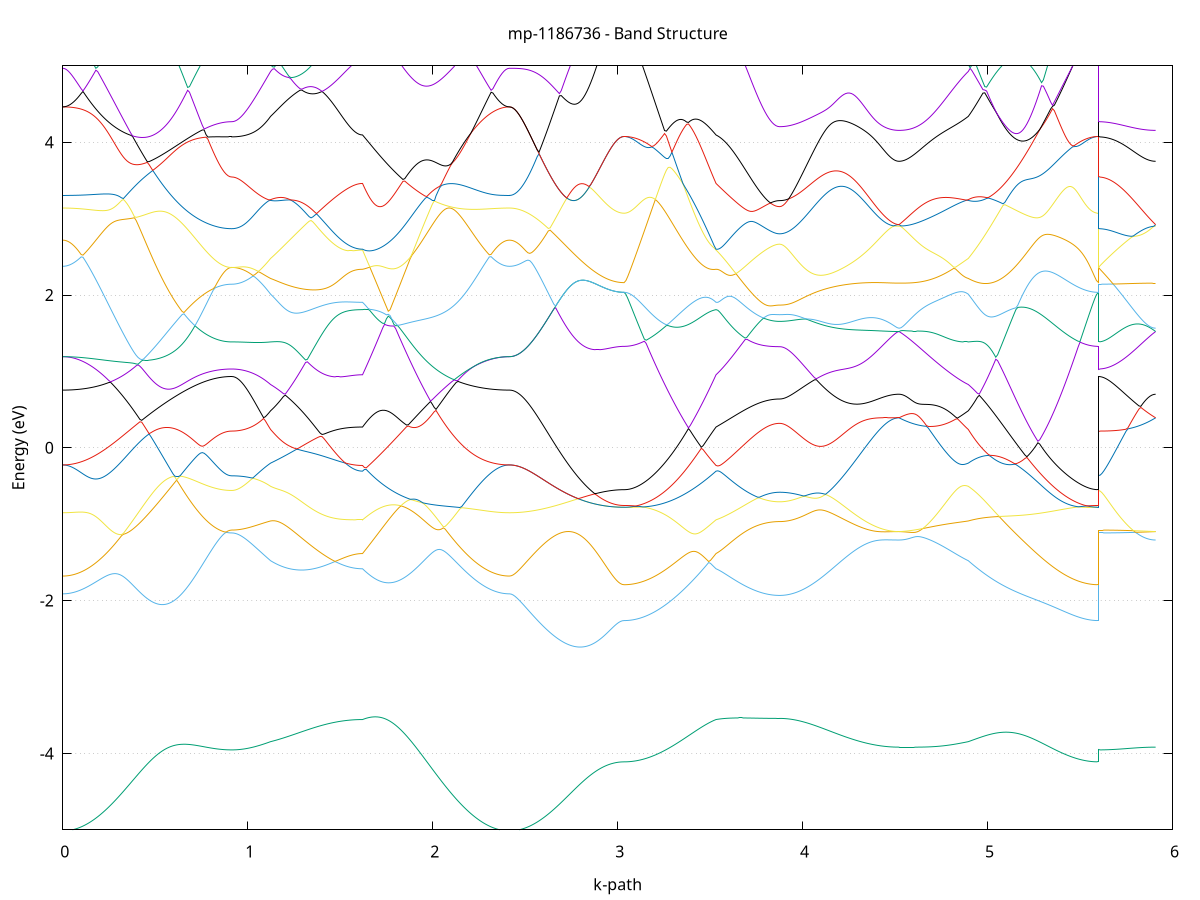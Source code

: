 set title 'mp-1186736 - Band Structure'
set xlabel 'k-path'
set ylabel 'Energy (eV)'
set grid y
set yrange [-5:5]
set terminal png size 800,600
set output 'mp-1186736_bands_gnuplot.png'
plot '-' using 1:2 with lines notitle, '-' using 1:2 with lines notitle, '-' using 1:2 with lines notitle, '-' using 1:2 with lines notitle, '-' using 1:2 with lines notitle, '-' using 1:2 with lines notitle, '-' using 1:2 with lines notitle, '-' using 1:2 with lines notitle, '-' using 1:2 with lines notitle, '-' using 1:2 with lines notitle, '-' using 1:2 with lines notitle, '-' using 1:2 with lines notitle, '-' using 1:2 with lines notitle, '-' using 1:2 with lines notitle, '-' using 1:2 with lines notitle, '-' using 1:2 with lines notitle, '-' using 1:2 with lines notitle, '-' using 1:2 with lines notitle, '-' using 1:2 with lines notitle, '-' using 1:2 with lines notitle, '-' using 1:2 with lines notitle, '-' using 1:2 with lines notitle, '-' using 1:2 with lines notitle, '-' using 1:2 with lines notitle, '-' using 1:2 with lines notitle, '-' using 1:2 with lines notitle, '-' using 1:2 with lines notitle, '-' using 1:2 with lines notitle, '-' using 1:2 with lines notitle, '-' using 1:2 with lines notitle, '-' using 1:2 with lines notitle, '-' using 1:2 with lines notitle, '-' using 1:2 with lines notitle, '-' using 1:2 with lines notitle, '-' using 1:2 with lines notitle, '-' using 1:2 with lines notitle, '-' using 1:2 with lines notitle, '-' using 1:2 with lines notitle, '-' using 1:2 with lines notitle, '-' using 1:2 with lines notitle, '-' using 1:2 with lines notitle, '-' using 1:2 with lines notitle, '-' using 1:2 with lines notitle, '-' using 1:2 with lines notitle, '-' using 1:2 with lines notitle, '-' using 1:2 with lines notitle, '-' using 1:2 with lines notitle, '-' using 1:2 with lines notitle, '-' using 1:2 with lines notitle, '-' using 1:2 with lines notitle, '-' using 1:2 with lines notitle, '-' using 1:2 with lines notitle, '-' using 1:2 with lines notitle, '-' using 1:2 with lines notitle, '-' using 1:2 with lines notitle, '-' using 1:2 with lines notitle, '-' using 1:2 with lines notitle, '-' using 1:2 with lines notitle, '-' using 1:2 with lines notitle, '-' using 1:2 with lines notitle, '-' using 1:2 with lines notitle, '-' using 1:2 with lines notitle, '-' using 1:2 with lines notitle, '-' using 1:2 with lines notitle
0.000000 -36.184266
0.009927 -36.184266
0.019854 -36.184166
0.029782 -36.183966
0.039709 -36.183666
0.049636 -36.183366
0.059563 -36.182966
0.069491 -36.182466
0.079418 -36.181966
0.089345 -36.181266
0.099272 -36.180566
0.109199 -36.179866
0.119127 -36.178966
0.129054 -36.178066
0.138981 -36.177066
0.148908 -36.176066
0.158835 -36.174966
0.168763 -36.173766
0.178690 -36.172466
0.188617 -36.171166
0.198544 -36.169866
0.208472 -36.168366
0.218399 -36.166866
0.228326 -36.165366
0.238253 -36.163666
0.248180 -36.162066
0.258108 -36.160266
0.268035 -36.158466
0.277962 -36.156666
0.287889 -36.154766
0.297817 -36.152866
0.307744 -36.150866
0.317671 -36.148766
0.327598 -36.146666
0.337525 -36.144566
0.347453 -36.142366
0.357380 -36.140166
0.367307 -36.137966
0.377234 -36.135666
0.387162 -36.133266
0.397089 -36.130966
0.407016 -36.128566
0.416943 -36.126166
0.426870 -36.123666
0.436798 -36.121166
0.446725 -36.118666
0.456652 -36.116166
0.466579 -36.113666
0.476507 -36.111066
0.486434 -36.108466
0.496361 -36.105866
0.506288 -36.103266
0.516215 -36.100666
0.526143 -36.097966
0.536070 -36.095366
0.545997 -36.092666
0.555924 -36.090066
0.565851 -36.087366
0.575779 -36.084666
0.585706 -36.082066
0.595633 -36.079366
0.605560 -36.076766
0.615488 -36.074066
0.625415 -36.071466
0.635342 -36.068766
0.645269 -36.066166
0.655196 -36.063566
0.665124 -36.060966
0.675051 -36.058366
0.684978 -36.055866
0.694905 -36.053266
0.704833 -36.050766
0.714760 -36.048266
0.724687 -36.045766
0.734614 -36.043366
0.744541 -36.040966
0.754469 -36.038566
0.764396 -36.036266
0.774323 -36.033966
0.784250 -36.031666
0.794177 -36.029466
0.804105 -36.027266
0.814032 -36.025166
0.823959 -36.023166
0.833886 -36.021166
0.843814 -36.019366
0.853741 -36.017666
0.863668 -36.016066
0.873595 -36.014666
0.883522 -36.013466
0.893450 -36.012566
0.903377 -36.011966
0.913304 -36.011766
0.913304 -36.011766
0.922860 -36.011766
0.932417 -36.011766
0.941973 -36.011766
0.951529 -36.011766
0.961085 -36.011766
0.970642 -36.011766
0.980198 -36.011766
0.989754 -36.011766
0.999311 -36.011866
1.008867 -36.011866
1.018423 -36.011866
1.027979 -36.011866
1.037536 -36.011866
1.047092 -36.011866
1.056648 -36.011966
1.066204 -36.011966
1.075761 -36.011966
1.085317 -36.011966
1.094873 -36.012066
1.104429 -36.012066
1.113986 -36.012066
1.123542 -36.012166
1.123542 -36.012166
1.133485 -36.012166
1.143428 -36.012366
1.153371 -36.012666
1.163313 -36.012966
1.173256 -36.013366
1.183199 -36.013866
1.193142 -36.014366
1.203085 -36.014866
1.213028 -36.015466
1.222971 -36.015966
1.232913 -36.016666
1.242856 -36.017266
1.252799 -36.017866
1.262742 -36.018566
1.272685 -36.019166
1.282628 -36.019866
1.292571 -36.020466
1.302513 -36.021166
1.312456 -36.021766
1.322399 -36.022366
1.332342 -36.023066
1.342285 -36.023666
1.352228 -36.024266
1.362171 -36.024766
1.372113 -36.025366
1.382056 -36.025966
1.391999 -36.026466
1.401942 -36.026966
1.411885 -36.027466
1.421828 -36.027966
1.431771 -36.028466
1.441713 -36.028866
1.451656 -36.029366
1.461599 -36.029766
1.471542 -36.030066
1.481485 -36.030466
1.491428 -36.030766
1.501371 -36.031066
1.511313 -36.031366
1.521256 -36.031666
1.531199 -36.031866
1.541142 -36.032166
1.551085 -36.032266
1.561028 -36.032466
1.570971 -36.032566
1.580913 -36.032766
1.590856 -36.032866
1.600799 -36.032866
1.610742 -36.032966
1.620685 -36.032966
1.620685 -36.032966
1.630616 -36.034566
1.640547 -36.036166
1.650477 -36.037966
1.660408 -36.039766
1.670339 -36.041666
1.680270 -36.043666
1.690201 -36.045666
1.700131 -36.047866
1.710062 -36.049966
1.719993 -36.052266
1.729924 -36.054566
1.739855 -36.056866
1.749785 -36.059266
1.759716 -36.061766
1.769647 -36.064266
1.779578 -36.066766
1.789509 -36.069266
1.799439 -36.071866
1.809370 -36.074566
1.819301 -36.077166
1.829232 -36.079866
1.839163 -36.082466
1.849093 -36.085166
1.859024 -36.087866
1.868955 -36.090566
1.878886 -36.093266
1.888817 -36.096066
1.898747 -36.098766
1.908678 -36.101466
1.918609 -36.104166
1.928540 -36.106766
1.938471 -36.109466
1.948401 -36.112166
1.958332 -36.114766
1.968263 -36.117366
1.978194 -36.119966
1.988125 -36.122466
1.998055 -36.125066
2.007986 -36.127566
2.017917 -36.129966
2.027848 -36.132466
2.037779 -36.134866
2.047709 -36.137166
2.057640 -36.139466
2.067571 -36.141766
2.077502 -36.144066
2.087433 -36.146166
2.097363 -36.148366
2.107294 -36.150466
2.117225 -36.152466
2.127156 -36.154466
2.137087 -36.156366
2.147017 -36.158266
2.156948 -36.160066
2.166879 -36.161866
2.176810 -36.163566
2.186741 -36.165166
2.196671 -36.166766
2.206602 -36.168266
2.216533 -36.169766
2.226464 -36.171166
2.236395 -36.172466
2.246325 -36.173666
2.256256 -36.174866
2.266187 -36.176066
2.276118 -36.177066
2.286049 -36.178066
2.295979 -36.178966
2.305910 -36.179866
2.315841 -36.180566
2.325772 -36.181266
2.335703 -36.181966
2.345633 -36.182466
2.355564 -36.182966
2.365495 -36.183366
2.375426 -36.183666
2.385357 -36.183966
2.395287 -36.184166
2.405218 -36.184266
2.415149 -36.184266
2.415149 -36.184266
2.425144 -36.184266
2.435139 -36.184166
2.445134 -36.183966
2.455129 -36.183766
2.465125 -36.183366
2.475120 -36.182966
2.485115 -36.182566
2.495110 -36.181966
2.505105 -36.181366
2.515100 -36.180766
2.525095 -36.179966
2.535090 -36.179166
2.545085 -36.178266
2.555080 -36.177366
2.565075 -36.176366
2.575070 -36.175266
2.585066 -36.174166
2.595061 -36.172966
2.605056 -36.171666
2.615051 -36.170366
2.625046 -36.168966
2.635041 -36.167566
2.645036 -36.166066
2.655031 -36.164466
2.665026 -36.162866
2.675021 -36.161266
2.685016 -36.159566
2.695012 -36.157766
2.705007 -36.155966
2.715002 -36.154066
2.724997 -36.152266
2.734992 -36.150266
2.744987 -36.148366
2.754982 -36.146366
2.764977 -36.144266
2.774972 -36.142266
2.784967 -36.140166
2.794962 -36.138066
2.804957 -36.135966
2.814953 -36.133766
2.824948 -36.131666
2.834943 -36.129466
2.844938 -36.127366
2.854933 -36.125166
2.864928 -36.123066
2.874923 -36.120966
2.884918 -36.118966
2.894913 -36.116866
2.904908 -36.114866
2.914903 -36.112966
2.924899 -36.111166
2.934894 -36.109366
2.944889 -36.107766
2.954884 -36.106166
2.964879 -36.104766
2.974874 -36.103466
2.984869 -36.102366
2.994864 -36.101466
3.004859 -36.100666
3.014854 -36.100166
3.024849 -36.099866
3.034844 -36.099766
3.034844 -36.099766
3.044787 -36.099666
3.054730 -36.099566
3.064673 -36.099466
3.074616 -36.099166
3.084559 -36.098966
3.094502 -36.098566
3.104444 -36.098166
3.114387 -36.097666
3.124330 -36.097166
3.134273 -36.096566
3.144216 -36.095866
3.154159 -36.095166
3.164102 -36.094366
3.174044 -36.093566
3.183987 -36.092666
3.193930 -36.091666
3.203873 -36.090666
3.213816 -36.089566
3.223759 -36.088366
3.233702 -36.087166
3.243644 -36.085966
3.253587 -36.084666
3.263530 -36.083266
3.273473 -36.081866
3.283416 -36.080366
3.293359 -36.078866
3.303302 -36.077266
3.313244 -36.075666
3.323187 -36.073966
3.333130 -36.072266
3.343073 -36.070466
3.353016 -36.068666
3.362959 -36.066766
3.372902 -36.064866
3.382844 -36.062866
3.392787 -36.060866
3.402730 -36.058866
3.412673 -36.056766
3.422616 -36.054666
3.432559 -36.052466
3.442502 -36.050366
3.452444 -36.048066
3.462387 -36.045866
3.472330 -36.043566
3.482273 -36.041166
3.492216 -36.038866
3.502159 -36.036466
3.512102 -36.034066
3.522044 -36.031666
3.531987 -36.032966
3.531987 -36.032966
3.541806 -36.034066
3.551625 -36.035466
3.561444 -36.037066
3.571263 -36.038566
3.581082 -36.040066
3.590901 -36.041466
3.600720 -36.042966
3.610539 -36.044366
3.620358 -36.045666
3.630177 -36.046966
3.639996 -36.048266
3.649815 -36.049466
3.659634 -36.050666
3.669453 -36.051866
3.679272 -36.052966
3.689091 -36.053966
3.698910 -36.054966
3.708729 -36.055966
3.718548 -36.056866
3.728367 -36.057666
3.738186 -36.058466
3.748005 -36.059266
3.757824 -36.059966
3.767643 -36.060566
3.777462 -36.061166
3.787281 -36.061666
3.797100 -36.062166
3.806919 -36.062566
3.816738 -36.062966
3.826557 -36.063266
3.836376 -36.063466
3.846195 -36.063666
3.856014 -36.063866
3.865833 -36.063966
3.875652 -36.063966
3.875652 -36.063966
3.885588 -36.063966
3.895523 -36.063866
3.905459 -36.063766
3.915394 -36.063666
3.925329 -36.063466
3.935265 -36.063266
3.945200 -36.063066
3.955136 -36.062766
3.965071 -36.062466
3.975007 -36.062166
3.984942 -36.061766
3.994878 -36.061366
4.004813 -36.060866
4.014748 -36.060366
4.024684 -36.059866
4.034619 -36.059366
4.044555 -36.058766
4.054490 -36.058166
4.064426 -36.057466
4.074361 -36.056766
4.084296 -36.056066
4.094232 -36.055366
4.104167 -36.054566
4.114103 -36.053766
4.124038 -36.052966
4.133974 -36.052066
4.143909 -36.051166
4.153845 -36.050266
4.163780 -36.049366
4.173715 -36.048366
4.183651 -36.047366
4.193586 -36.046366
4.203522 -36.045266
4.213457 -36.044266
4.223393 -36.043166
4.233328 -36.042066
4.243263 -36.040966
4.253199 -36.039766
4.263134 -36.038666
4.273070 -36.037466
4.283005 -36.036266
4.292941 -36.035066
4.302876 -36.033866
4.312812 -36.032566
4.322747 -36.031366
4.332682 -36.030066
4.342618 -36.028866
4.352553 -36.027566
4.362489 -36.026366
4.372424 -36.025066
4.382360 -36.023866
4.392295 -36.022666
4.402230 -36.021366
4.412166 -36.020166
4.422101 -36.019066
4.432037 -36.017866
4.441972 -36.016866
4.451908 -36.015766
4.461843 -36.014866
4.471779 -36.013966
4.481714 -36.013266
4.491649 -36.012566
4.501585 -36.012166
4.511520 -36.011866
4.521456 -36.011766
4.521456 -36.011766
4.531309 -36.011766
4.541163 -36.011866
4.551017 -36.011966
4.560871 -36.012166
4.570724 -36.012366
4.580578 -36.012566
4.590432 -36.012766
4.600285 -36.013066
4.610139 -36.013266
4.619993 -36.013466
4.629846 -36.013766
4.639700 -36.013966
4.649554 -36.014166
4.659407 -36.014366
4.669261 -36.014566
4.679115 -36.014666
4.688969 -36.014766
4.698822 -36.014966
4.708676 -36.014966
4.718530 -36.015066
4.728383 -36.015066
4.738237 -36.015066
4.748091 -36.015066
4.757944 -36.014966
4.767798 -36.014866
4.777652 -36.014766
4.787505 -36.014566
4.797359 -36.014366
4.807213 -36.014166
4.817067 -36.013966
4.826920 -36.013666
4.836774 -36.013466
4.846628 -36.013166
4.856481 -36.012866
4.866335 -36.012566
4.876189 -36.012366
4.886042 -36.012166
4.895896 -36.012166
4.895896 -36.012166
4.905798 -36.012166
4.915701 -36.012166
4.925603 -36.012266
4.935505 -36.012266
4.945408 -36.012266
4.955310 -36.012366
4.965212 -36.012666
4.975115 -36.014266
4.985017 -36.015866
4.994919 -36.017566
5.004822 -36.019266
5.014724 -36.020966
5.024627 -36.022666
5.034529 -36.024466
5.044431 -36.026266
5.054334 -36.028066
5.064236 -36.029866
5.074138 -36.031666
5.084041 -36.033566
5.093943 -36.035466
5.103845 -36.037266
5.113748 -36.039166
5.123650 -36.041066
5.133552 -36.042966
5.143455 -36.044866
5.153357 -36.046766
5.163259 -36.048666
5.173162 -36.050566
5.183064 -36.052366
5.192966 -36.054266
5.202869 -36.056166
5.212771 -36.057966
5.222673 -36.059766
5.232576 -36.061566
5.242478 -36.063366
5.252380 -36.065166
5.262283 -36.066866
5.272185 -36.068566
5.282087 -36.070266
5.291990 -36.071866
5.301892 -36.073466
5.311794 -36.075066
5.321697 -36.076666
5.331599 -36.078166
5.341501 -36.079666
5.351404 -36.081066
5.361306 -36.082466
5.371208 -36.083766
5.381111 -36.085066
5.391013 -36.086366
5.400915 -36.087566
5.410818 -36.088666
5.420720 -36.089766
5.430622 -36.090766
5.440525 -36.091766
5.450427 -36.092766
5.460330 -36.093666
5.470232 -36.094466
5.480134 -36.095266
5.490037 -36.095966
5.499939 -36.096566
5.509841 -36.097166
5.519744 -36.097666
5.529646 -36.098166
5.539548 -36.098566
5.549451 -36.098966
5.559353 -36.099266
5.569255 -36.099466
5.579158 -36.099566
5.589060 -36.099666
5.598962 -36.099766
5.598962 -36.011766
5.608957 -36.011766
5.618952 -36.011766
5.628948 -36.011766
5.638943 -36.011766
5.648938 -36.011766
5.658933 -36.011766
5.668928 -36.011766
5.678923 -36.011766
5.688918 -36.011766
5.698913 -36.011766
5.708908 -36.011766
5.718903 -36.011766
5.728898 -36.011766
5.738894 -36.011766
5.748889 -36.011766
5.758884 -36.011766
5.768879 -36.011766
5.778874 -36.011766
5.788869 -36.011766
5.798864 -36.011766
5.808859 -36.011766
5.818854 -36.011766
5.828849 -36.011766
5.838844 -36.011766
5.848839 -36.011766
5.858835 -36.011766
5.868830 -36.011766
5.878825 -36.011766
5.888820 -36.011766
5.898815 -36.011766
5.908810 -36.011766
e
0.000000 -35.927066
0.009927 -35.927066
0.019854 -35.927066
0.029782 -35.927166
0.039709 -35.927166
0.049636 -35.927266
0.059563 -35.927266
0.069491 -35.927366
0.079418 -35.927466
0.089345 -35.927566
0.099272 -35.927666
0.109199 -35.927766
0.119127 -35.927866
0.129054 -35.928066
0.138981 -35.928166
0.148908 -35.928366
0.158835 -35.928566
0.168763 -35.928766
0.178690 -35.928966
0.188617 -35.929166
0.198544 -35.929366
0.208472 -35.929666
0.218399 -35.929866
0.228326 -35.930166
0.238253 -35.930466
0.248180 -35.930766
0.258108 -35.931066
0.268035 -35.931366
0.277962 -35.931666
0.287889 -35.932066
0.297817 -35.932466
0.307744 -35.932866
0.317671 -35.933266
0.327598 -35.933666
0.337525 -35.934066
0.347453 -35.934466
0.357380 -35.934966
0.367307 -35.935466
0.377234 -35.935966
0.387162 -35.936466
0.397089 -35.936966
0.407016 -35.937566
0.416943 -35.938166
0.426870 -35.938766
0.436798 -35.939366
0.446725 -35.939966
0.456652 -35.940566
0.466579 -35.941266
0.476507 -35.941966
0.486434 -35.942666
0.496361 -35.943366
0.506288 -35.944566
0.516215 -35.946366
0.526143 -35.948166
0.536070 -35.949866
0.545997 -35.951666
0.555924 -35.953366
0.565851 -35.955066
0.575779 -35.956766
0.585706 -35.958366
0.595633 -35.960066
0.605560 -35.961666
0.615488 -35.963166
0.625415 -35.964766
0.635342 -35.966166
0.645269 -35.967666
0.655196 -35.969066
0.665124 -35.970466
0.675051 -35.971866
0.684978 -35.973166
0.694905 -35.974366
0.704833 -35.975566
0.714760 -35.976766
0.724687 -35.977866
0.734614 -35.978966
0.744541 -35.979966
0.754469 -35.980866
0.764396 -35.981766
0.774323 -35.982666
0.784250 -35.983466
0.794177 -35.984166
0.804105 -35.984866
0.814032 -35.985566
0.823959 -35.986066
0.833886 -35.986566
0.843814 -35.987066
0.853741 -35.987466
0.863668 -35.987766
0.873595 -35.988066
0.883522 -35.988266
0.893450 -35.988866
0.903377 -35.989366
0.913304 -35.989466
0.913304 -35.989466
0.922860 -35.989466
0.932417 -35.989366
0.941973 -35.989266
0.951529 -35.989066
0.961085 -35.989366
0.970642 -35.989666
0.980198 -35.990066
0.989754 -35.990466
0.999311 -35.991066
1.008867 -35.991566
1.018423 -35.992266
1.027979 -35.992866
1.037536 -35.993666
1.047092 -35.994466
1.056648 -35.995266
1.066204 -35.996166
1.075761 -35.997166
1.085317 -35.998166
1.094873 -35.999266
1.104429 -36.000366
1.113986 -36.001466
1.123542 -36.002666
1.123542 -36.002666
1.133485 -36.003566
1.143428 -36.004466
1.153371 -36.005366
1.163313 -36.006266
1.173256 -36.007066
1.183199 -36.007966
1.193142 -36.008866
1.203085 -36.009666
1.213028 -36.010466
1.222971 -36.011266
1.232913 -36.012066
1.242856 -36.012866
1.252799 -36.013666
1.262742 -36.014466
1.272685 -36.015166
1.282628 -36.015866
1.292571 -36.016666
1.302513 -36.017366
1.312456 -36.018066
1.322399 -36.018666
1.332342 -36.019366
1.342285 -36.019966
1.352228 -36.020566
1.362171 -36.021166
1.372113 -36.021766
1.382056 -36.022366
1.391999 -36.022866
1.401942 -36.023366
1.411885 -36.023866
1.421828 -36.024366
1.431771 -36.024866
1.441713 -36.025266
1.451656 -36.025666
1.461599 -36.026066
1.471542 -36.026466
1.481485 -36.026766
1.491428 -36.027166
1.501371 -36.027466
1.511313 -36.027666
1.521256 -36.027966
1.531199 -36.028166
1.541142 -36.028366
1.551085 -36.028566
1.561028 -36.028766
1.570971 -36.028866
1.580913 -36.028966
1.590856 -36.029066
1.600799 -36.029166
1.610742 -36.029166
1.620685 -36.029166
1.620685 -36.029166
1.630616 -36.026666
1.640547 -36.024166
1.650477 -36.021666
1.660408 -36.019166
1.670339 -36.016566
1.680270 -36.014066
1.690201 -36.011466
1.700131 -36.008866
1.710062 -36.006266
1.719993 -36.003666
1.729924 -36.001066
1.739855 -35.998366
1.749785 -35.995766
1.759716 -35.993166
1.769647 -35.990466
1.779578 -35.987866
1.789509 -35.985266
1.799439 -35.982566
1.809370 -35.979966
1.819301 -35.977366
1.829232 -35.974766
1.839163 -35.972166
1.849093 -35.969566
1.859024 -35.966966
1.868955 -35.964366
1.878886 -35.961866
1.888817 -35.959266
1.898747 -35.956766
1.908678 -35.954266
1.918609 -35.951866
1.928540 -35.949366
1.938471 -35.946966
1.948401 -35.944566
1.958332 -35.942166
1.968263 -35.939866
1.978194 -35.937466
1.988125 -35.935666
1.998055 -35.935366
2.007986 -35.935066
2.017917 -35.934766
2.027848 -35.934466
2.037779 -35.934066
2.047709 -35.933766
2.057640 -35.933466
2.067571 -35.933166
2.077502 -35.932866
2.087433 -35.932566
2.097363 -35.932266
2.107294 -35.931966
2.117225 -35.931766
2.127156 -35.931466
2.137087 -35.931166
2.147017 -35.930866
2.156948 -35.930666
2.166879 -35.930366
2.176810 -35.930166
2.186741 -35.929866
2.196671 -35.929666
2.206602 -35.929466
2.216533 -35.929266
2.226464 -35.929066
2.236395 -35.928866
2.246325 -35.928666
2.256256 -35.928466
2.266187 -35.928366
2.276118 -35.928166
2.286049 -35.928066
2.295979 -35.927866
2.305910 -35.927766
2.315841 -35.927666
2.325772 -35.927566
2.335703 -35.927466
2.345633 -35.927366
2.355564 -35.927266
2.365495 -35.927266
2.375426 -35.927166
2.385357 -35.927166
2.395287 -35.927066
2.405218 -35.927066
2.415149 -35.927066
2.415149 -35.927066
2.425144 -35.927166
2.435139 -35.927266
2.445134 -35.927466
2.455129 -35.927666
2.465125 -35.928066
2.475120 -35.928466
2.485115 -35.928966
2.495110 -35.929466
2.505105 -35.930166
2.515100 -35.930866
2.525095 -35.931566
2.535090 -35.932466
2.545085 -35.933366
2.555080 -35.934366
2.565075 -35.935466
2.575070 -35.936566
2.585066 -35.937766
2.595061 -35.939066
2.605056 -35.940366
2.615051 -35.941766
2.625046 -35.943166
2.635041 -35.944666
2.645036 -35.946266
2.655031 -35.947866
2.665026 -35.949566
2.675021 -35.951266
2.685016 -35.953066
2.695012 -35.954866
2.705007 -35.956766
2.715002 -35.958766
2.724997 -35.960666
2.734992 -35.962666
2.744987 -35.964766
2.754982 -35.966866
2.764977 -35.968966
2.774972 -35.971066
2.784967 -35.973266
2.794962 -35.975366
2.804957 -35.977566
2.814953 -35.979766
2.824948 -35.981966
2.834943 -35.984266
2.844938 -35.986466
2.854933 -35.988666
2.864928 -35.990866
2.874923 -35.992966
2.884918 -35.995066
2.894913 -35.997166
2.904908 -35.999166
2.914903 -36.001166
2.924899 -36.003066
2.934894 -36.004866
2.944889 -36.006566
2.954884 -36.008166
2.964879 -36.009566
2.974874 -36.010866
2.984869 -36.011966
2.994864 -36.012966
3.004859 -36.013766
3.014854 -36.014266
3.024849 -36.014566
3.034844 -36.014666
3.034844 -36.014666
3.044787 -36.014666
3.054730 -36.014666
3.064673 -36.014666
3.074616 -36.014666
3.084559 -36.014666
3.094502 -36.014666
3.104444 -36.014666
3.114387 -36.014666
3.124330 -36.014666
3.134273 -36.014666
3.144216 -36.014666
3.154159 -36.014666
3.164102 -36.014666
3.174044 -36.014666
3.183987 -36.014666
3.193930 -36.014666
3.203873 -36.014666
3.213816 -36.014666
3.223759 -36.014766
3.233702 -36.014766
3.243644 -36.014866
3.253587 -36.014966
3.263530 -36.015066
3.273473 -36.015166
3.283416 -36.015266
3.293359 -36.015466
3.303302 -36.015566
3.313244 -36.015766
3.323187 -36.016066
3.333130 -36.016266
3.343073 -36.016566
3.353016 -36.016966
3.362959 -36.017266
3.372902 -36.017766
3.382844 -36.018166
3.392787 -36.018766
3.402730 -36.019266
3.412673 -36.019966
3.422616 -36.020566
3.432559 -36.021366
3.442502 -36.022166
3.452444 -36.023066
3.462387 -36.024066
3.472330 -36.025066
3.482273 -36.026166
3.492216 -36.027366
3.502159 -36.028666
3.512102 -36.029966
3.522044 -36.031466
3.531987 -36.029166
3.531987 -36.029166
3.541806 -36.027666
3.551625 -36.025866
3.561444 -36.023966
3.571263 -36.022066
3.581082 -36.020266
3.590901 -36.018466
3.600720 -36.016666
3.610539 -36.014966
3.620358 -36.013266
3.630177 -36.011666
3.639996 -36.010166
3.649815 -36.008566
3.659634 -36.007166
3.669453 -36.005766
3.679272 -36.004466
3.689091 -36.003166
3.698910 -36.001966
3.708729 -36.000766
3.718548 -35.999666
3.728367 -35.998666
3.738186 -35.997666
3.748005 -35.996766
3.757824 -35.995966
3.767643 -35.995166
3.777462 -35.994466
3.787281 -35.993766
3.797100 -35.993266
3.806919 -35.992766
3.816738 -35.992266
3.826557 -35.991966
3.836376 -35.991566
3.846195 -35.991366
3.856014 -35.991166
3.865833 -35.991066
3.875652 -35.991066
3.875652 -35.991066
3.885588 -35.991066
3.895523 -35.991066
3.905459 -35.991066
3.915394 -35.991066
3.925329 -35.991066
3.935265 -35.991066
3.945200 -35.990966
3.955136 -35.990966
3.965071 -35.990966
3.975007 -35.990966
3.984942 -35.990966
3.994878 -35.990866
4.004813 -35.990866
4.014748 -35.990866
4.024684 -35.990766
4.034619 -35.990766
4.044555 -35.990766
4.054490 -35.990666
4.064426 -35.990666
4.074361 -35.990666
4.084296 -35.990566
4.094232 -35.990566
4.104167 -35.990466
4.114103 -35.990466
4.124038 -35.990366
4.133974 -35.990366
4.143909 -35.990366
4.153845 -35.990266
4.163780 -35.990266
4.173715 -35.990166
4.183651 -35.990166
4.193586 -35.990066
4.203522 -35.990066
4.213457 -35.989966
4.223393 -35.989966
4.233328 -35.989866
4.243263 -35.989866
4.253199 -35.989766
4.263134 -35.989766
4.273070 -35.989666
4.283005 -35.989666
4.292941 -35.989566
4.302876 -35.989566
4.312812 -35.989566
4.322747 -35.989466
4.332682 -35.989466
4.342618 -35.989366
4.352553 -35.989366
4.362489 -35.989366
4.372424 -35.989266
4.382360 -35.989266
4.392295 -35.989266
4.402230 -35.989166
4.412166 -35.989166
4.422101 -35.989166
4.432037 -35.989166
4.441972 -35.989066
4.451908 -35.989066
4.461843 -35.989066
4.471779 -35.989066
4.481714 -35.989066
4.491649 -35.989066
4.501585 -35.989066
4.511520 -35.989066
4.521456 -35.989066
4.521456 -35.989066
4.531309 -35.989066
4.541163 -35.989066
4.551017 -35.988966
4.560871 -35.988966
4.570724 -35.988866
4.580578 -35.988766
4.590432 -35.988666
4.600285 -35.988566
4.610139 -35.988466
4.619993 -35.988266
4.629846 -35.988066
4.639700 -35.988066
4.649554 -35.988166
4.659407 -35.988166
4.669261 -35.988366
4.679115 -35.988466
4.688969 -35.988666
4.698822 -35.988866
4.708676 -35.989166
4.718530 -35.989566
4.728383 -35.989966
4.738237 -35.990366
4.748091 -35.990866
4.757944 -35.991366
4.767798 -35.991966
4.777652 -35.992566
4.787505 -35.993266
4.797359 -35.993966
4.807213 -35.994766
4.817067 -35.995566
4.826920 -35.996466
4.836774 -35.997366
4.846628 -35.998266
4.856481 -35.999166
4.866335 -36.000166
4.876189 -36.001066
4.886042 -36.001966
4.895896 -36.002666
4.895896 -36.002666
4.905798 -36.003966
4.915701 -36.005366
4.925603 -36.006766
4.935505 -36.008166
4.945408 -36.009666
4.955310 -36.011166
4.965212 -36.012366
4.975115 -36.012466
4.985017 -36.012466
4.994919 -36.012466
5.004822 -36.012566
5.014724 -36.012566
5.024627 -36.012666
5.034529 -36.012666
5.044431 -36.012766
5.054334 -36.012766
5.064236 -36.012866
5.074138 -36.012866
5.084041 -36.012966
5.093943 -36.012966
5.103845 -36.013066
5.113748 -36.013066
5.123650 -36.013166
5.133552 -36.013166
5.143455 -36.013266
5.153357 -36.013266
5.163259 -36.013366
5.173162 -36.013366
5.183064 -36.013466
5.192966 -36.013466
5.202869 -36.013566
5.212771 -36.013566
5.222673 -36.013666
5.232576 -36.013666
5.242478 -36.013766
5.252380 -36.013766
5.262283 -36.013766
5.272185 -36.013866
5.282087 -36.013866
5.291990 -36.013966
5.301892 -36.013966
5.311794 -36.014066
5.321697 -36.014066
5.331599 -36.014166
5.341501 -36.014166
5.351404 -36.014166
5.361306 -36.014266
5.371208 -36.014266
5.381111 -36.014266
5.391013 -36.014366
5.400915 -36.014366
5.410818 -36.014366
5.420720 -36.014466
5.430622 -36.014466
5.440525 -36.014466
5.450427 -36.014566
5.460330 -36.014566
5.470232 -36.014566
5.480134 -36.014566
5.490037 -36.014566
5.499939 -36.014666
5.509841 -36.014666
5.519744 -36.014666
5.529646 -36.014666
5.539548 -36.014666
5.549451 -36.014666
5.559353 -36.014666
5.569255 -36.014666
5.579158 -36.014666
5.589060 -36.014666
5.598962 -36.014666
5.598962 -35.989466
5.608957 -35.989466
5.618952 -35.989466
5.628948 -35.989466
5.638943 -35.989466
5.648938 -35.989466
5.658933 -35.989466
5.668928 -35.989466
5.678923 -35.989466
5.688918 -35.989466
5.698913 -35.989466
5.708908 -35.989466
5.718903 -35.989466
5.728898 -35.989366
5.738894 -35.989366
5.748889 -35.989366
5.758884 -35.989366
5.768879 -35.989366
5.778874 -35.989366
5.788869 -35.989266
5.798864 -35.989266
5.808859 -35.989266
5.818854 -35.989266
5.828849 -35.989266
5.838844 -35.989166
5.848839 -35.989166
5.858835 -35.989166
5.868830 -35.989166
5.878825 -35.989066
5.888820 -35.989066
5.898815 -35.989066
5.908810 -35.989066
e
0.000000 -35.881566
0.009927 -35.881566
0.019854 -35.881666
0.029782 -35.881766
0.039709 -35.882066
0.049636 -35.882366
0.059563 -35.882666
0.069491 -35.883066
0.079418 -35.883566
0.089345 -35.884066
0.099272 -35.884666
0.109199 -35.885366
0.119127 -35.886066
0.129054 -35.886766
0.138981 -35.887666
0.148908 -35.888466
0.158835 -35.889466
0.168763 -35.890466
0.178690 -35.891466
0.188617 -35.892566
0.198544 -35.893766
0.208472 -35.894866
0.218399 -35.896166
0.228326 -35.897466
0.238253 -35.898766
0.248180 -35.900166
0.258108 -35.901566
0.268035 -35.902966
0.277962 -35.904466
0.287889 -35.906066
0.297817 -35.907566
0.307744 -35.909166
0.317671 -35.910766
0.327598 -35.912466
0.337525 -35.914166
0.347453 -35.915866
0.357380 -35.917566
0.367307 -35.919266
0.377234 -35.921066
0.387162 -35.922766
0.397089 -35.924566
0.407016 -35.926366
0.416943 -35.928166
0.426870 -35.930066
0.436798 -35.931866
0.446725 -35.933666
0.456652 -35.935466
0.466579 -35.937366
0.476507 -35.939166
0.486434 -35.940966
0.496361 -35.942766
0.506288 -35.944166
0.516215 -35.944966
0.526143 -35.945766
0.536070 -35.946566
0.545997 -35.947366
0.555924 -35.948266
0.565851 -35.949166
0.575779 -35.950066
0.585706 -35.951066
0.595633 -35.951966
0.605560 -35.952966
0.615488 -35.953966
0.625415 -35.955066
0.635342 -35.956066
0.645269 -35.957166
0.655196 -35.958266
0.665124 -35.959466
0.675051 -35.960566
0.684978 -35.961766
0.694905 -35.963066
0.704833 -35.964266
0.714760 -35.965566
0.724687 -35.966866
0.734614 -35.968166
0.744541 -35.969466
0.754469 -35.970866
0.764396 -35.972266
0.774323 -35.973666
0.784250 -35.975066
0.794177 -35.976466
0.804105 -35.977866
0.814032 -35.979366
0.823959 -35.980766
0.833886 -35.982166
0.843814 -35.983466
0.853741 -35.984866
0.863668 -35.986066
0.873595 -35.987166
0.883522 -35.988166
0.893450 -35.988466
0.903377 -35.988566
0.913304 -35.988566
0.913304 -35.988566
0.922860 -35.988566
0.932417 -35.988666
0.941973 -35.988866
0.951529 -35.989066
0.961085 -35.988766
0.970642 -35.988466
0.980198 -35.988166
0.989754 -35.987666
0.999311 -35.987266
1.008867 -35.986666
1.018423 -35.986066
1.027979 -35.985466
1.037536 -35.984766
1.047092 -35.984066
1.056648 -35.983266
1.066204 -35.982366
1.075761 -35.981466
1.085317 -35.980566
1.094873 -35.979566
1.104429 -35.978466
1.113986 -35.977466
1.123542 -35.976266
1.123542 -35.976266
1.133485 -35.975366
1.143428 -35.974366
1.153371 -35.973366
1.163313 -35.972266
1.173256 -35.971066
1.183199 -35.969866
1.193142 -35.968566
1.203085 -35.967266
1.213028 -35.965966
1.222971 -35.964666
1.232913 -35.963366
1.242856 -35.962066
1.252799 -35.960766
1.262742 -35.959466
1.272685 -35.958166
1.282628 -35.956866
1.292571 -35.955666
1.302513 -35.954366
1.312456 -35.953166
1.322399 -35.951966
1.332342 -35.950766
1.342285 -35.949666
1.352228 -35.948566
1.362171 -35.947466
1.372113 -35.946366
1.382056 -35.945366
1.391999 -35.944366
1.401942 -35.943466
1.411885 -35.942566
1.421828 -35.941666
1.431771 -35.940866
1.441713 -35.940066
1.451656 -35.939266
1.461599 -35.938566
1.471542 -35.937866
1.481485 -35.937166
1.491428 -35.936566
1.501371 -35.936066
1.511313 -35.935566
1.521256 -35.935066
1.531199 -35.934666
1.541142 -35.934266
1.551085 -35.933966
1.561028 -35.933666
1.570971 -35.933366
1.580913 -35.933166
1.590856 -35.933066
1.600799 -35.932866
1.610742 -35.932866
1.620685 -35.932866
1.620685 -35.932866
1.630616 -35.933666
1.640547 -35.934466
1.650477 -35.935166
1.660408 -35.935766
1.670339 -35.936366
1.680270 -35.936966
1.690201 -35.937366
1.700131 -35.937866
1.710062 -35.938266
1.719993 -35.938566
1.729924 -35.938866
1.739855 -35.939066
1.749785 -35.939266
1.759716 -35.939366
1.769647 -35.939466
1.779578 -35.939566
1.789509 -35.939566
1.799439 -35.939566
1.809370 -35.939566
1.819301 -35.939466
1.829232 -35.939366
1.839163 -35.939266
1.849093 -35.939066
1.859024 -35.938966
1.868955 -35.938766
1.878886 -35.938566
1.888817 -35.938366
1.898747 -35.938166
1.908678 -35.937866
1.918609 -35.937666
1.928540 -35.937366
1.938471 -35.937066
1.948401 -35.936866
1.958332 -35.936566
1.968263 -35.936266
1.978194 -35.935966
1.988125 -35.935266
1.998055 -35.932966
2.007986 -35.930766
2.017917 -35.928566
2.027848 -35.926366
2.037779 -35.924266
2.047709 -35.922266
2.057640 -35.920166
2.067571 -35.918166
2.077502 -35.916266
2.087433 -35.914366
2.097363 -35.912466
2.107294 -35.910666
2.117225 -35.908866
2.127156 -35.907166
2.137087 -35.905466
2.147017 -35.903866
2.156948 -35.902266
2.166879 -35.900766
2.176810 -35.899366
2.186741 -35.897866
2.196671 -35.896566
2.206602 -35.895266
2.216533 -35.893966
2.226464 -35.892766
2.236395 -35.891666
2.246325 -35.890566
2.256256 -35.889566
2.266187 -35.888566
2.276118 -35.887666
2.286049 -35.886866
2.295979 -35.886066
2.305910 -35.885366
2.315841 -35.884666
2.325772 -35.884066
2.335703 -35.883566
2.345633 -35.883066
2.355564 -35.882666
2.365495 -35.882366
2.375426 -35.882066
2.385357 -35.881766
2.395287 -35.881666
2.405218 -35.881566
2.415149 -35.881566
2.415149 -35.881566
2.425144 -35.881566
2.435139 -35.881566
2.445134 -35.881566
2.455129 -35.881566
2.465125 -35.881566
2.475120 -35.881566
2.485115 -35.881566
2.495110 -35.881566
2.505105 -35.881566
2.515100 -35.881566
2.525095 -35.881566
2.535090 -35.881566
2.545085 -35.881566
2.555080 -35.881566
2.565075 -35.881666
2.575070 -35.881666
2.585066 -35.881666
2.595061 -35.881666
2.605056 -35.881666
2.615051 -35.881666
2.625046 -35.881666
2.635041 -35.881766
2.645036 -35.881766
2.655031 -35.881766
2.665026 -35.881766
2.675021 -35.881766
2.685016 -35.881766
2.695012 -35.881866
2.705007 -35.881866
2.715002 -35.881866
2.724997 -35.881866
2.734992 -35.881866
2.744987 -35.881866
2.754982 -35.881966
2.764977 -35.881966
2.774972 -35.881966
2.784967 -35.881966
2.794962 -35.881966
2.804957 -35.881966
2.814953 -35.882066
2.824948 -35.882066
2.834943 -35.882066
2.844938 -35.882066
2.854933 -35.882066
2.864928 -35.882066
2.874923 -35.882066
2.884918 -35.882066
2.894913 -35.882166
2.904908 -35.882166
2.914903 -35.882166
2.924899 -35.882166
2.934894 -35.882166
2.944889 -35.882166
2.954884 -35.882166
2.964879 -35.882166
2.974874 -35.882166
2.984869 -35.882166
2.994864 -35.882166
3.004859 -35.882166
3.014854 -35.882166
3.024849 -35.882166
3.034844 -35.882166
3.034844 -35.882166
3.044787 -35.882266
3.054730 -35.882366
3.064673 -35.882466
3.074616 -35.882766
3.084559 -35.882966
3.094502 -35.883366
3.104444 -35.883766
3.114387 -35.884266
3.124330 -35.884766
3.134273 -35.885366
3.144216 -35.885966
3.154159 -35.886766
3.164102 -35.887466
3.174044 -35.888266
3.183987 -35.889166
3.193930 -35.890066
3.203873 -35.891066
3.213816 -35.892066
3.223759 -35.893166
3.233702 -35.894266
3.243644 -35.895466
3.253587 -35.896666
3.263530 -35.897866
3.273473 -35.899166
3.283416 -35.900466
3.293359 -35.901866
3.303302 -35.903166
3.313244 -35.904566
3.323187 -35.905966
3.333130 -35.907366
3.343073 -35.908866
3.353016 -35.910266
3.362959 -35.911666
3.372902 -35.913166
3.382844 -35.914566
3.392787 -35.916066
3.402730 -35.917466
3.412673 -35.918866
3.422616 -35.920266
3.432559 -35.921566
3.442502 -35.922866
3.452444 -35.924166
3.462387 -35.925466
3.472330 -35.926666
3.482273 -35.927766
3.492216 -35.928966
3.502159 -35.929966
3.512102 -35.930966
3.522044 -35.931966
3.531987 -35.932866
3.531987 -35.932866
3.541806 -35.933166
3.551625 -35.933566
3.561444 -35.933866
3.571263 -35.934266
3.581082 -35.934566
3.590901 -35.934866
3.600720 -35.935166
3.610539 -35.935466
3.620358 -35.935766
3.630177 -35.935966
3.639996 -35.936266
3.649815 -35.936466
3.659634 -35.936766
3.669453 -35.936966
3.679272 -35.937166
3.689091 -35.937366
3.698910 -35.937566
3.708729 -35.937766
3.718548 -35.937866
3.728367 -35.938066
3.738186 -35.938166
3.748005 -35.938366
3.757824 -35.938466
3.767643 -35.938566
3.777462 -35.938666
3.787281 -35.938766
3.797100 -35.938866
3.806919 -35.938966
3.816738 -35.938966
3.826557 -35.939066
3.836376 -35.939066
3.846195 -35.939166
3.856014 -35.939166
3.865833 -35.939166
3.875652 -35.939166
3.875652 -35.939166
3.885588 -35.939166
3.895523 -35.939266
3.905459 -35.939366
3.915394 -35.939466
3.925329 -35.939566
3.935265 -35.939766
3.945200 -35.939966
3.955136 -35.940266
3.965071 -35.940566
3.975007 -35.940866
3.984942 -35.941166
3.994878 -35.941566
4.004813 -35.941966
4.014748 -35.942466
4.024684 -35.942966
4.034619 -35.943466
4.044555 -35.943966
4.054490 -35.944566
4.064426 -35.945166
4.074361 -35.945766
4.084296 -35.946466
4.094232 -35.947166
4.104167 -35.947866
4.114103 -35.948666
4.124038 -35.949466
4.133974 -35.950266
4.143909 -35.951066
4.153845 -35.951966
4.163780 -35.952866
4.173715 -35.953766
4.183651 -35.954666
4.193586 -35.955666
4.203522 -35.956666
4.213457 -35.957666
4.223393 -35.958666
4.233328 -35.959666
4.243263 -35.960766
4.253199 -35.961866
4.263134 -35.962966
4.273070 -35.964066
4.283005 -35.965266
4.292941 -35.966366
4.302876 -35.967566
4.312812 -35.968766
4.322747 -35.969966
4.332682 -35.971166
4.342618 -35.972366
4.352553 -35.973566
4.362489 -35.974766
4.372424 -35.975966
4.382360 -35.977166
4.392295 -35.978366
4.402230 -35.979566
4.412166 -35.980766
4.422101 -35.981866
4.432037 -35.982966
4.441972 -35.984066
4.451908 -35.985066
4.461843 -35.985966
4.471779 -35.986866
4.481714 -35.987566
4.491649 -35.988166
4.501585 -35.988666
4.511520 -35.988966
4.521456 -35.989066
4.521456 -35.989066
4.531309 -35.988966
4.541163 -35.988966
4.551017 -35.988866
4.560871 -35.988766
4.570724 -35.988566
4.580578 -35.988466
4.590432 -35.988366
4.600285 -35.988266
4.610139 -35.988166
4.619993 -35.988166
4.629846 -35.988066
4.639700 -35.987866
4.649554 -35.987666
4.659407 -35.987466
4.669261 -35.987166
4.679115 -35.986866
4.688969 -35.986566
4.698822 -35.986266
4.708676 -35.985966
4.718530 -35.985566
4.728383 -35.985266
4.738237 -35.984866
4.748091 -35.984466
4.757944 -35.984066
4.767798 -35.983566
4.777652 -35.983166
4.787505 -35.982666
4.797359 -35.982166
4.807213 -35.981666
4.817067 -35.981066
4.826920 -35.980566
4.836774 -35.979966
4.846628 -35.979466
4.856481 -35.978866
4.866335 -35.978266
4.876189 -35.977566
4.886042 -35.976966
4.895896 -35.976266
4.895896 -35.976266
4.905798 -35.975066
4.915701 -35.973766
4.925603 -35.972466
4.935505 -35.971166
4.945408 -35.969766
4.955310 -35.968366
4.965212 -35.966866
4.975115 -35.965366
4.985017 -35.963866
4.994919 -35.962266
5.004822 -35.960666
5.014724 -35.959066
5.024627 -35.957366
5.034529 -35.955666
5.044431 -35.953966
5.054334 -35.952266
5.064236 -35.950566
5.074138 -35.948766
5.084041 -35.946966
5.093943 -35.945166
5.103845 -35.943366
5.113748 -35.941566
5.123650 -35.939766
5.133552 -35.937966
5.143455 -35.936166
5.153357 -35.934266
5.163259 -35.932466
5.173162 -35.930666
5.183064 -35.928866
5.192966 -35.926966
5.202869 -35.925266
5.212771 -35.923466
5.222673 -35.921666
5.232576 -35.919866
5.242478 -35.918166
5.252380 -35.916466
5.262283 -35.914766
5.272185 -35.913066
5.282087 -35.911466
5.291990 -35.909766
5.301892 -35.908166
5.311794 -35.906666
5.321697 -35.905166
5.331599 -35.903666
5.341501 -35.902166
5.351404 -35.900766
5.361306 -35.899366
5.371208 -35.898066
5.381111 -35.896766
5.391013 -35.895566
5.400915 -35.894366
5.410818 -35.893266
5.420720 -35.892166
5.430622 -35.891066
5.440525 -35.890066
5.450427 -35.889166
5.460330 -35.888266
5.470232 -35.887466
5.480134 -35.886666
5.490037 -35.885966
5.499939 -35.885366
5.509841 -35.884766
5.519744 -35.884266
5.529646 -35.883766
5.539548 -35.883366
5.549451 -35.882966
5.559353 -35.882666
5.569255 -35.882466
5.579158 -35.882366
5.589060 -35.882266
5.598962 -35.882166
5.598962 -35.988566
5.608957 -35.988566
5.618952 -35.988566
5.628948 -35.988566
5.638943 -35.988566
5.648938 -35.988566
5.658933 -35.988566
5.668928 -35.988566
5.678923 -35.988566
5.688918 -35.988566
5.698913 -35.988666
5.708908 -35.988666
5.718903 -35.988666
5.728898 -35.988666
5.738894 -35.988666
5.748889 -35.988666
5.758884 -35.988666
5.768879 -35.988766
5.778874 -35.988766
5.788869 -35.988766
5.798864 -35.988766
5.808859 -35.988766
5.818854 -35.988866
5.828849 -35.988866
5.838844 -35.988866
5.848839 -35.988866
5.858835 -35.988966
5.868830 -35.988966
5.878825 -35.988966
5.888820 -35.988966
5.898815 -35.988966
5.908810 -35.989066
e
0.000000 -18.807566
0.009927 -18.807566
0.019854 -18.807766
0.029782 -18.808166
0.039709 -18.808666
0.049636 -18.809366
0.059563 -18.810066
0.069491 -18.811066
0.079418 -18.812066
0.089345 -18.813266
0.099272 -18.814666
0.109199 -18.816166
0.119127 -18.817766
0.129054 -18.819566
0.138981 -18.821466
0.148908 -18.823466
0.158835 -18.825666
0.168763 -18.827966
0.178690 -18.830366
0.188617 -18.832866
0.198544 -18.835566
0.208472 -18.838366
0.218399 -18.841266
0.228326 -18.844266
0.238253 -18.847366
0.248180 -18.850566
0.258108 -18.853866
0.268035 -18.857266
0.277962 -18.860766
0.287889 -18.864366
0.297817 -18.867966
0.307744 -18.871766
0.317671 -18.875566
0.327598 -18.879366
0.337525 -18.883266
0.347453 -18.887266
0.357380 -18.891266
0.367307 -18.895366
0.377234 -18.899466
0.387162 -18.903566
0.397089 -18.907766
0.407016 -18.911866
0.416943 -18.916066
0.426870 -18.920266
0.436798 -18.924466
0.446725 -18.928666
0.456652 -18.932866
0.466579 -18.937066
0.476507 -18.941266
0.486434 -18.945466
0.496361 -18.949566
0.506288 -18.953666
0.516215 -18.957766
0.526143 -18.961766
0.536070 -18.965766
0.545997 -18.969666
0.555924 -18.973566
0.565851 -18.977466
0.575779 -18.981166
0.585706 -18.984866
0.595633 -18.988566
0.605560 -18.992166
0.615488 -18.995566
0.625415 -18.999066
0.635342 -19.002366
0.645269 -19.005566
0.655196 -19.008766
0.665124 -19.011866
0.675051 -19.014766
0.684978 -19.017666
0.694905 -19.020466
0.704833 -19.023166
0.714760 -19.025666
0.724687 -19.028166
0.734614 -19.030466
0.744541 -19.032666
0.754469 -19.034766
0.764396 -19.036766
0.774323 -19.038666
0.784250 -19.040466
0.794177 -19.042066
0.804105 -19.043566
0.814032 -19.044966
0.823959 -19.046166
0.833886 -19.047266
0.843814 -19.048266
0.853741 -19.049166
0.863668 -19.049866
0.873595 -19.050466
0.883522 -19.050966
0.893450 -19.051266
0.903377 -19.051466
0.913304 -19.051566
0.913304 -19.051566
0.922860 -19.051266
0.932417 -19.050566
0.941973 -19.049366
0.951529 -19.047566
0.961085 -19.045366
0.970642 -19.042666
0.980198 -19.039466
0.989754 -19.035766
0.999311 -19.031566
1.008867 -19.026866
1.018423 -19.021766
1.027979 -19.016166
1.037536 -19.010166
1.047092 -19.003666
1.056648 -18.996666
1.066204 -18.989266
1.075761 -18.981466
1.085317 -18.973166
1.094873 -18.964466
1.104429 -18.955366
1.113986 -18.945866
1.123542 -18.935966
1.123542 -18.935966
1.133485 -18.928466
1.143428 -18.920666
1.153371 -18.912666
1.163313 -18.904366
1.173256 -18.895866
1.183199 -18.887066
1.193142 -18.878166
1.203085 -18.868966
1.213028 -18.859566
1.222971 -18.850066
1.232913 -18.840266
1.242856 -18.830366
1.252799 -18.820366
1.262742 -18.810166
1.272685 -18.799866
1.282628 -18.789466
1.292571 -18.778866
1.302513 -18.770166
1.312456 -18.766066
1.322399 -18.761666
1.332342 -18.757166
1.342285 -18.752366
1.352228 -18.747266
1.362171 -18.742066
1.372113 -18.736566
1.382056 -18.730866
1.391999 -18.724966
1.401942 -18.718966
1.411885 -18.712666
1.421828 -18.706266
1.431771 -18.699566
1.441713 -18.692866
1.451656 -18.685866
1.461599 -18.678866
1.471542 -18.671666
1.481485 -18.664366
1.491428 -18.656866
1.501371 -18.649366
1.511313 -18.641766
1.521256 -18.634166
1.531199 -18.626466
1.541142 -18.618866
1.551085 -18.611266
1.561028 -18.603766
1.570971 -18.596466
1.580913 -18.589566
1.590856 -18.583166
1.600799 -18.577766
1.610742 -18.573866
1.620685 -18.572466
1.620685 -18.572466
1.630616 -18.567766
1.640547 -18.563166
1.650477 -18.558666
1.660408 -18.563066
1.670339 -18.571966
1.680270 -18.580766
1.690201 -18.589566
1.700131 -18.598166
1.710062 -18.606766
1.719993 -18.615166
1.729924 -18.623466
1.739855 -18.631666
1.749785 -18.639766
1.759716 -18.647766
1.769647 -18.655566
1.779578 -18.663166
1.789509 -18.670766
1.799439 -18.678066
1.809370 -18.685366
1.819301 -18.692366
1.829232 -18.699266
1.839163 -18.705966
1.849093 -18.712566
1.859024 -18.718966
1.868955 -18.725166
1.878886 -18.731166
1.888817 -18.736966
1.898747 -18.742566
1.908678 -18.748066
1.918609 -18.753366
1.928540 -18.758366
1.938471 -18.763266
1.948401 -18.767966
1.958332 -18.772466
1.968263 -18.776766
1.978194 -18.780766
1.988125 -18.784666
1.998055 -18.788366
2.007986 -18.791866
2.017917 -18.795066
2.027848 -18.798166
2.037779 -18.801066
2.047709 -18.803766
2.057640 -18.806266
2.067571 -18.808466
2.077502 -18.810566
2.087433 -18.812466
2.097363 -18.814166
2.107294 -18.815666
2.117225 -18.817066
2.127156 -18.818166
2.137087 -18.819166
2.147017 -18.819866
2.156948 -18.820566
2.166879 -18.820966
2.176810 -18.821266
2.186741 -18.821466
2.196671 -18.821366
2.206602 -18.821266
2.216533 -18.820966
2.226464 -18.820566
2.236395 -18.820066
2.246325 -18.819466
2.256256 -18.818766
2.266187 -18.817966
2.276118 -18.817166
2.286049 -18.816266
2.295979 -18.815266
2.305910 -18.814366
2.315841 -18.813366
2.325772 -18.812466
2.335703 -18.811566
2.345633 -18.810666
2.355564 -18.809966
2.365495 -18.809266
2.375426 -18.808666
2.385357 -18.808166
2.395287 -18.807766
2.405218 -18.807566
2.415149 -18.807566
2.415149 -18.807566
2.425144 -18.807366
2.435139 -18.806866
2.445134 -18.805966
2.455129 -18.804866
2.465125 -18.803266
2.475120 -18.801466
2.485115 -18.799266
2.495110 -18.796666
2.505105 -18.793866
2.515100 -18.790666
2.525095 -18.787066
2.535090 -18.783266
2.545085 -18.779066
2.555080 -18.774566
2.565075 -18.769666
2.575070 -18.764566
2.585066 -18.759066
2.595061 -18.753266
2.605056 -18.747166
2.615051 -18.740766
2.625046 -18.733966
2.635041 -18.726966
2.645036 -18.719666
2.655031 -18.711966
2.665026 -18.704066
2.675021 -18.695866
2.685016 -18.690066
2.695012 -18.694166
2.705007 -18.698166
2.715002 -18.702166
2.724997 -18.706166
2.734992 -18.710066
2.744987 -18.713866
2.754982 -18.717666
2.764977 -18.721266
2.774972 -18.724866
2.784967 -18.728366
2.794962 -18.731766
2.804957 -18.734966
2.814953 -18.738166
2.824948 -18.741266
2.834943 -18.744166
2.844938 -18.746966
2.854933 -18.749666
2.864928 -18.752266
2.874923 -18.754766
2.884918 -18.757066
2.894913 -18.759166
2.904908 -18.761266
2.914903 -18.763066
2.924899 -18.764866
2.934894 -18.766466
2.944889 -18.767866
2.954884 -18.769166
2.964879 -18.770366
2.974874 -18.771366
2.984869 -18.772266
2.994864 -18.772866
3.004859 -18.773466
3.014854 -18.773866
3.024849 -18.774066
3.034844 -18.774166
3.034844 -18.774166
3.044787 -18.774066
3.054730 -18.773766
3.064673 -18.773166
3.074616 -18.772466
3.084559 -18.771466
3.094502 -18.770366
3.104444 -18.768966
3.114387 -18.767366
3.124330 -18.765666
3.134273 -18.763666
3.144216 -18.761466
3.154159 -18.759066
3.164102 -18.756466
3.174044 -18.753666
3.183987 -18.750666
3.193930 -18.747466
3.203873 -18.744166
3.213816 -18.740566
3.223759 -18.736866
3.233702 -18.732866
3.243644 -18.728766
3.253587 -18.724566
3.263530 -18.720066
3.273473 -18.715566
3.283416 -18.710766
3.293359 -18.705866
3.303302 -18.700866
3.313244 -18.695666
3.323187 -18.690366
3.333130 -18.684966
3.343073 -18.679466
3.353016 -18.673866
3.362959 -18.668166
3.372902 -18.662366
3.382844 -18.656566
3.392787 -18.650766
3.402730 -18.644866
3.412673 -18.638966
3.422616 -18.632966
3.432559 -18.627166
3.442502 -18.621266
3.452444 -18.615466
3.462387 -18.609666
3.472330 -18.604066
3.482273 -18.598466
3.492216 -18.592966
3.502159 -18.587666
3.512102 -18.582466
3.522044 -18.577466
3.531987 -18.572466
3.531987 -18.572466
3.541806 -18.570566
3.551625 -18.568966
3.561444 -18.568166
3.571263 -18.568466
3.581082 -18.570466
3.590901 -18.574066
3.600720 -18.578766
3.610539 -18.584166
3.620358 -18.589866
3.630177 -18.595866
3.639996 -18.601866
3.649815 -18.607866
3.659634 -18.613766
3.669453 -18.619566
3.679272 -18.625166
3.689091 -18.630666
3.698910 -18.635966
3.708729 -18.640966
3.718548 -18.645866
3.728367 -18.650366
3.738186 -18.654766
3.748005 -18.658766
3.757824 -18.662566
3.767643 -18.666166
3.777462 -18.669366
3.787281 -18.672266
3.797100 -18.674966
3.806919 -18.677266
3.816738 -18.679266
3.826557 -18.681066
3.836376 -18.682466
3.846195 -18.683566
3.856014 -18.684366
3.865833 -18.684866
3.875652 -18.684966
3.875652 -18.684966
3.885588 -18.685166
3.895523 -18.685866
3.905459 -18.686866
3.915394 -18.688466
3.925329 -18.690366
3.935265 -18.692866
3.945200 -18.695766
3.955136 -18.699166
3.965071 -18.703066
3.975007 -18.707366
3.984942 -18.712266
3.994878 -18.717666
4.004813 -18.723566
4.014748 -18.729966
4.024684 -18.736766
4.034619 -18.743966
4.044555 -18.751566
4.054490 -18.759566
4.064426 -18.767766
4.074361 -18.776366
4.084296 -18.785066
4.094232 -18.794066
4.104167 -18.803166
4.114103 -18.812366
4.124038 -18.821766
4.133974 -18.831066
4.143909 -18.840466
4.153845 -18.849866
4.163780 -18.859166
4.173715 -18.868466
4.183651 -18.877666
4.193586 -18.886866
4.203522 -18.895766
4.213457 -18.904666
4.223393 -18.913366
4.233328 -18.921866
4.243263 -18.930266
4.253199 -18.938366
4.263134 -18.946266
4.273070 -18.954066
4.283005 -18.961566
4.292941 -18.968766
4.302876 -18.975766
4.312812 -18.982466
4.322747 -18.988966
4.332682 -18.995166
4.342618 -19.001066
4.352553 -19.006766
4.362489 -19.012066
4.372424 -19.017066
4.382360 -19.021866
4.392295 -19.026266
4.402230 -19.030366
4.412166 -19.034166
4.422101 -19.037666
4.432037 -19.040866
4.441972 -19.043666
4.451908 -19.046166
4.461843 -19.048366
4.471779 -19.050266
4.481714 -19.051766
4.491649 -19.052866
4.501585 -19.053766
4.511520 -19.054266
4.521456 -19.054466
4.521456 -19.054466
4.531309 -19.054366
4.541163 -19.054166
4.551017 -19.053866
4.560871 -19.053466
4.570724 -19.052866
4.580578 -19.052066
4.590432 -19.051266
4.600285 -19.050166
4.610139 -19.048966
4.619993 -19.047566
4.629846 -19.045966
4.639700 -19.044266
4.649554 -19.042366
4.659407 -19.040266
4.669261 -19.037966
4.679115 -19.035466
4.688969 -19.032766
4.698822 -19.029866
4.708676 -19.026766
4.718530 -19.023566
4.728383 -19.020066
4.738237 -19.016466
4.748091 -19.012566
4.757944 -19.008566
4.767798 -19.004366
4.777652 -18.999966
4.787505 -18.995366
4.797359 -18.990666
4.807213 -18.985766
4.817067 -18.980666
4.826920 -18.975466
4.836774 -18.970066
4.846628 -18.964666
4.856481 -18.959066
4.866335 -18.953366
4.876189 -18.947666
4.886042 -18.941866
4.895896 -18.935966
4.895896 -18.935966
4.905798 -18.925366
4.915701 -18.914366
4.925603 -18.902966
4.935505 -18.891166
4.945408 -18.878966
4.955310 -18.866566
4.965212 -18.853766
4.975115 -18.840666
4.985017 -18.827266
4.994919 -18.813566
5.004822 -18.809266
5.014724 -18.809766
5.024627 -18.810266
5.034529 -18.810666
5.044431 -18.810966
5.054334 -18.811166
5.064236 -18.811366
5.074138 -18.811466
5.084041 -18.811466
5.093943 -18.811366
5.103845 -18.811266
5.113748 -18.811066
5.123650 -18.810766
5.133552 -18.810466
5.143455 -18.810066
5.153357 -18.809666
5.163259 -18.809166
5.173162 -18.808566
5.183064 -18.807966
5.192966 -18.807266
5.202869 -18.806566
5.212771 -18.805766
5.222673 -18.804966
5.232576 -18.804066
5.242478 -18.803166
5.252380 -18.802266
5.262283 -18.801266
5.272185 -18.800266
5.282087 -18.799266
5.291990 -18.798166
5.301892 -18.797066
5.311794 -18.795966
5.321697 -18.794866
5.331599 -18.793766
5.341501 -18.792666
5.351404 -18.791566
5.361306 -18.790466
5.371208 -18.789366
5.381111 -18.788266
5.391013 -18.787166
5.400915 -18.786166
5.410818 -18.785166
5.420720 -18.784166
5.430622 -18.783166
5.440525 -18.782166
5.450427 -18.781266
5.460330 -18.780466
5.470232 -18.779666
5.480134 -18.778866
5.490037 -18.778166
5.499939 -18.777466
5.509841 -18.776866
5.519744 -18.776266
5.529646 -18.775766
5.539548 -18.775366
5.549451 -18.774966
5.559353 -18.774666
5.569255 -18.774466
5.579158 -18.774266
5.589060 -18.774166
5.598962 -18.774166
5.598962 -19.051566
5.608957 -19.051566
5.618952 -19.051566
5.628948 -19.051666
5.638943 -19.051666
5.648938 -19.051766
5.658933 -19.051866
5.668928 -19.051866
5.678923 -19.051966
5.688918 -19.052166
5.698913 -19.052266
5.708908 -19.052366
5.718903 -19.052466
5.728898 -19.052666
5.738894 -19.052766
5.748889 -19.052966
5.758884 -19.053066
5.768879 -19.053266
5.778874 -19.053366
5.788869 -19.053466
5.798864 -19.053666
5.808859 -19.053766
5.818854 -19.053866
5.828849 -19.053966
5.838844 -19.054066
5.848839 -19.054166
5.858835 -19.054266
5.868830 -19.054266
5.878825 -19.054366
5.888820 -19.054366
5.898815 -19.054466
5.908810 -19.054466
e
0.000000 -18.611366
0.009927 -18.611266
0.019854 -18.610966
0.029782 -18.610566
0.039709 -18.609966
0.049636 -18.609166
0.059563 -18.608266
0.069491 -18.607066
0.079418 -18.605766
0.089345 -18.604366
0.099272 -18.602666
0.109199 -18.600866
0.119127 -18.598866
0.129054 -18.596666
0.138981 -18.594366
0.148908 -18.591766
0.158835 -18.589066
0.168763 -18.586266
0.178690 -18.583166
0.188617 -18.579966
0.198544 -18.576466
0.208472 -18.572866
0.218399 -18.569166
0.228326 -18.565166
0.238253 -18.561066
0.248180 -18.556866
0.258108 -18.552366
0.268035 -18.547766
0.277962 -18.542966
0.287889 -18.538066
0.297817 -18.532966
0.307744 -18.527666
0.317671 -18.522266
0.327598 -18.516666
0.337525 -18.510966
0.347453 -18.505066
0.357380 -18.499066
0.367307 -18.492966
0.377234 -18.486666
0.387162 -18.480266
0.397089 -18.473666
0.407016 -18.466966
0.416943 -18.460166
0.426870 -18.453266
0.436798 -18.453966
0.446725 -18.460666
0.456652 -18.467266
0.466579 -18.473766
0.476507 -18.480166
0.486434 -18.486466
0.496361 -18.492666
0.506288 -18.498766
0.516215 -18.504766
0.526143 -18.510766
0.536070 -18.516566
0.545997 -18.522166
0.555924 -18.527766
0.565851 -18.533266
0.575779 -18.538566
0.585706 -18.543766
0.595633 -18.548866
0.605560 -18.553866
0.615488 -18.558666
0.625415 -18.563366
0.635342 -18.575566
0.645269 -18.588466
0.655196 -18.601166
0.665124 -18.613466
0.675051 -18.625466
0.684978 -18.637166
0.694905 -18.648466
0.704833 -18.659366
0.714760 -18.669866
0.724687 -18.679966
0.734614 -18.689666
0.744541 -18.698866
0.754469 -18.707566
0.764396 -18.715866
0.774323 -18.723566
0.784250 -18.730866
0.794177 -18.737666
0.804105 -18.743966
0.814032 -18.749666
0.823959 -18.754866
0.833886 -18.759566
0.843814 -18.763766
0.853741 -18.767366
0.863668 -18.770366
0.873595 -18.772866
0.883522 -18.774866
0.893450 -18.776266
0.903377 -18.777066
0.913304 -18.777366
0.913304 -18.777366
0.922860 -18.777466
0.932417 -18.777666
0.941973 -18.777966
0.951529 -18.778466
0.961085 -18.779166
0.970642 -18.779866
0.980198 -18.780766
0.989754 -18.781666
0.999311 -18.782766
1.008867 -18.783866
1.018423 -18.784966
1.027979 -18.786266
1.037536 -18.787466
1.047092 -18.788766
1.056648 -18.790066
1.066204 -18.791466
1.075761 -18.792766
1.085317 -18.794066
1.094873 -18.795366
1.104429 -18.796666
1.113986 -18.797866
1.123542 -18.799066
1.123542 -18.799066
1.133485 -18.799766
1.143428 -18.800266
1.153371 -18.800466
1.163313 -18.800366
1.173256 -18.799966
1.183199 -18.799266
1.193142 -18.798366
1.203085 -18.797066
1.213028 -18.795566
1.222971 -18.793866
1.232913 -18.791766
1.242856 -18.789466
1.252799 -18.786866
1.262742 -18.784066
1.272685 -18.780966
1.282628 -18.777666
1.292571 -18.773966
1.302513 -18.768266
1.312456 -18.757666
1.322399 -18.746966
1.332342 -18.736166
1.342285 -18.725366
1.352228 -18.714666
1.362171 -18.703966
1.372113 -18.693266
1.382056 -18.682766
1.391999 -18.672266
1.401942 -18.661966
1.411885 -18.651766
1.421828 -18.641766
1.431771 -18.631966
1.441713 -18.622466
1.451656 -18.613166
1.461599 -18.604266
1.471542 -18.595666
1.481485 -18.587366
1.491428 -18.579566
1.501371 -18.572166
1.511313 -18.565266
1.521256 -18.558866
1.531199 -18.552966
1.541142 -18.547566
1.551085 -18.542766
1.561028 -18.538566
1.570971 -18.535066
1.580913 -18.532066
1.590856 -18.529766
1.600799 -18.528066
1.610742 -18.527066
1.620685 -18.527566
1.620685 -18.527566
1.630616 -18.535966
1.640547 -18.545066
1.650477 -18.554066
1.660408 -18.554366
1.670339 -18.550166
1.680270 -18.546166
1.690201 -18.542266
1.700131 -18.538366
1.710062 -18.534666
1.719993 -18.530966
1.729924 -18.527466
1.739855 -18.523866
1.749785 -18.520366
1.759716 -18.516866
1.769647 -18.513466
1.779578 -18.509966
1.789509 -18.506466
1.799439 -18.502966
1.809370 -18.499366
1.819301 -18.495766
1.829232 -18.492166
1.839163 -18.488366
1.849093 -18.484566
1.859024 -18.480766
1.868955 -18.476766
1.878886 -18.472766
1.888817 -18.468566
1.898747 -18.464366
1.908678 -18.460066
1.918609 -18.455566
1.928540 -18.451066
1.938471 -18.446366
1.948401 -18.441666
1.958332 -18.436766
1.968263 -18.431766
1.978194 -18.426666
1.988125 -18.421566
1.998055 -18.416266
2.007986 -18.413266
2.017917 -18.422266
2.027848 -18.431066
2.037779 -18.439666
2.047709 -18.448166
2.057640 -18.456466
2.067571 -18.464566
2.077502 -18.472466
2.087433 -18.480166
2.097363 -18.487766
2.107294 -18.495066
2.117225 -18.502266
2.127156 -18.509166
2.137087 -18.515866
2.147017 -18.522366
2.156948 -18.528766
2.166879 -18.534866
2.176810 -18.540666
2.186741 -18.546366
2.196671 -18.551766
2.206602 -18.556966
2.216533 -18.561966
2.226464 -18.566766
2.236395 -18.571266
2.246325 -18.575566
2.256256 -18.579566
2.266187 -18.583366
2.276118 -18.586966
2.286049 -18.590266
2.295979 -18.593366
2.305910 -18.596266
2.315841 -18.598866
2.325772 -18.601266
2.335703 -18.603366
2.345633 -18.605166
2.355564 -18.606866
2.365495 -18.608166
2.375426 -18.609366
2.385357 -18.610166
2.395287 -18.610866
2.405218 -18.611166
2.415149 -18.611366
2.415149 -18.611366
2.425144 -18.611466
2.435139 -18.611966
2.445134 -18.612666
2.455129 -18.613766
2.465125 -18.615166
2.475120 -18.616766
2.485115 -18.618666
2.495110 -18.620866
2.505105 -18.623266
2.515100 -18.625966
2.525095 -18.628766
2.535090 -18.631866
2.545085 -18.635066
2.555080 -18.638466
2.565075 -18.641966
2.575070 -18.645666
2.585066 -18.649366
2.595061 -18.653266
2.605056 -18.657266
2.615051 -18.661266
2.625046 -18.665266
2.635041 -18.669366
2.645036 -18.673566
2.655031 -18.677666
2.665026 -18.681766
2.675021 -18.685966
2.685016 -18.690066
2.695012 -18.694166
2.705007 -18.698166
2.715002 -18.702166
2.724997 -18.706166
2.734992 -18.710066
2.744987 -18.713866
2.754982 -18.717666
2.764977 -18.721266
2.774972 -18.724866
2.784967 -18.728366
2.794962 -18.731766
2.804957 -18.734966
2.814953 -18.738166
2.824948 -18.741266
2.834943 -18.744166
2.844938 -18.746966
2.854933 -18.749666
2.864928 -18.752266
2.874923 -18.754766
2.884918 -18.757066
2.894913 -18.759166
2.904908 -18.761266
2.914903 -18.763066
2.924899 -18.764866
2.934894 -18.766466
2.944889 -18.767866
2.954884 -18.769166
2.964879 -18.770366
2.974874 -18.771366
2.984869 -18.772266
2.994864 -18.772866
3.004859 -18.773466
3.014854 -18.773866
3.024849 -18.774066
3.034844 -18.774166
3.034844 -18.774166
3.044787 -18.774066
3.054730 -18.773666
3.064673 -18.773166
3.074616 -18.772366
3.084559 -18.771266
3.094502 -18.770066
3.104444 -18.768566
3.114387 -18.766866
3.124330 -18.764966
3.134273 -18.762866
3.144216 -18.760466
3.154159 -18.757866
3.164102 -18.755066
3.174044 -18.752066
3.183987 -18.748866
3.193930 -18.745366
3.203873 -18.741766
3.213816 -18.737866
3.223759 -18.733866
3.233702 -18.729566
3.243644 -18.725166
3.253587 -18.720466
3.263530 -18.715566
3.273473 -18.710566
3.283416 -18.705366
3.293359 -18.699966
3.303302 -18.694366
3.313244 -18.688566
3.323187 -18.682666
3.333130 -18.676566
3.343073 -18.670266
3.353016 -18.663866
3.362959 -18.657266
3.372902 -18.650566
3.382844 -18.643666
3.392787 -18.636666
3.402730 -18.629566
3.412673 -18.622266
3.422616 -18.614866
3.432559 -18.607366
3.442502 -18.599766
3.452444 -18.592066
3.462387 -18.584266
3.472330 -18.576366
3.482273 -18.568466
3.492216 -18.560366
3.502159 -18.552266
3.512102 -18.544066
3.522044 -18.535866
3.531987 -18.527566
3.531987 -18.527566
3.541806 -18.530766
3.551625 -18.534866
3.561444 -18.538466
3.571263 -18.540966
3.581082 -18.542066
3.590901 -18.541666
3.600720 -18.540066
3.610539 -18.537766
3.620358 -18.535066
3.630177 -18.531966
3.639996 -18.528766
3.649815 -18.525466
3.659634 -18.521966
3.669453 -18.518566
3.679272 -18.514966
3.689091 -18.511466
3.698910 -18.507966
3.708729 -18.504466
3.718548 -18.501066
3.728367 -18.497766
3.738186 -18.494466
3.748005 -18.491366
3.757824 -18.488366
3.767643 -18.485466
3.777462 -18.482766
3.787281 -18.480266
3.797100 -18.477966
3.806919 -18.475866
3.816738 -18.473966
3.826557 -18.472366
3.836376 -18.471066
3.846195 -18.470066
3.856014 -18.469266
3.865833 -18.468866
3.875652 -18.468666
3.875652 -18.468666
3.885588 -18.469066
3.895523 -18.470066
3.905459 -18.471666
3.915394 -18.473866
3.925329 -18.476566
3.935265 -18.479666
3.945200 -18.483066
3.955136 -18.486666
3.965071 -18.490266
3.975007 -18.493966
3.984942 -18.497566
3.994878 -18.500966
4.004813 -18.504266
4.014748 -18.507266
4.024684 -18.509966
4.034619 -18.512466
4.044555 -18.514566
4.054490 -18.521966
4.064426 -18.531066
4.074361 -18.540066
4.084296 -18.549066
4.094232 -18.557966
4.104167 -18.566866
4.114103 -18.575566
4.124038 -18.584266
4.133974 -18.592766
4.143909 -18.601166
4.153845 -18.609466
4.163780 -18.617566
4.173715 -18.625566
4.183651 -18.633466
4.193586 -18.641066
4.203522 -18.648566
4.213457 -18.655866
4.223393 -18.662966
4.233328 -18.669966
4.243263 -18.676666
4.253199 -18.683266
4.263134 -18.689566
4.273070 -18.695666
4.283005 -18.701566
4.292941 -18.707266
4.302876 -18.712766
4.312812 -18.718066
4.322747 -18.723066
4.332682 -18.727866
4.342618 -18.732466
4.352553 -18.736766
4.362489 -18.740866
4.372424 -18.744766
4.382360 -18.748366
4.392295 -18.751766
4.402230 -18.754866
4.412166 -18.757766
4.422101 -18.760466
4.432037 -18.762866
4.441972 -18.764966
4.451908 -18.766866
4.461843 -18.768466
4.471779 -18.769866
4.481714 -18.771066
4.491649 -18.771966
4.501585 -18.772566
4.511520 -18.772966
4.521456 -18.773066
4.521456 -18.773066
4.531309 -18.773066
4.541163 -18.772966
4.551017 -18.772866
4.560871 -18.772666
4.570724 -18.772566
4.580578 -18.772366
4.590432 -18.772266
4.600285 -18.772166
4.610139 -18.772066
4.619993 -18.772066
4.629846 -18.772066
4.639700 -18.772166
4.649554 -18.772366
4.659407 -18.772666
4.669261 -18.773066
4.679115 -18.773566
4.688969 -18.774166
4.698822 -18.774866
4.708676 -18.775666
4.718530 -18.776566
4.728383 -18.777566
4.738237 -18.778666
4.748091 -18.779866
4.757944 -18.781166
4.767798 -18.782466
4.777652 -18.783866
4.787505 -18.785266
4.797359 -18.786766
4.807213 -18.788166
4.817067 -18.789666
4.826920 -18.791066
4.836774 -18.792466
4.846628 -18.793866
4.856481 -18.795066
4.866335 -18.796266
4.876189 -18.797366
4.886042 -18.798266
4.895896 -18.799066
4.895896 -18.799066
4.905798 -18.800266
4.915701 -18.801466
4.925603 -18.802566
4.935505 -18.803666
4.945408 -18.804666
4.955310 -18.805566
4.965212 -18.806466
4.975115 -18.807266
4.985017 -18.807966
4.994919 -18.808666
5.004822 -18.799666
5.014724 -18.785466
5.024627 -18.771166
5.034529 -18.756566
5.044431 -18.741866
5.054334 -18.726966
5.064236 -18.711866
5.074138 -18.696766
5.084041 -18.681466
5.093943 -18.666166
5.103845 -18.650866
5.113748 -18.635466
5.123650 -18.620066
5.133552 -18.604766
5.143455 -18.589466
5.153357 -18.574266
5.163259 -18.559166
5.173162 -18.544166
5.183064 -18.529266
5.192966 -18.514666
5.202869 -18.500166
5.212771 -18.485966
5.222673 -18.471966
5.232576 -18.480366
5.242478 -18.493366
5.252380 -18.506266
5.262283 -18.519066
5.272185 -18.531766
5.282087 -18.544366
5.291990 -18.556766
5.301892 -18.569066
5.311794 -18.581166
5.321697 -18.592966
5.331599 -18.604566
5.341501 -18.615966
5.351404 -18.626966
5.361306 -18.637766
5.371208 -18.648266
5.381111 -18.658366
5.391013 -18.668166
5.400915 -18.677566
5.410818 -18.686566
5.420720 -18.695266
5.430622 -18.703566
5.440525 -18.711366
5.450427 -18.718766
5.460330 -18.725766
5.470232 -18.732266
5.480134 -18.738366
5.490037 -18.744066
5.499939 -18.749266
5.509841 -18.753966
5.519744 -18.758166
5.529646 -18.761866
5.539548 -18.765166
5.549451 -18.767866
5.559353 -18.770166
5.569255 -18.771866
5.579158 -18.773166
5.589060 -18.773866
5.598962 -18.774166
5.598962 -18.777366
5.608957 -18.777366
5.618952 -18.777366
5.628948 -18.777266
5.638943 -18.777166
5.648938 -18.777066
5.658933 -18.776966
5.668928 -18.776866
5.678923 -18.776666
5.688918 -18.776566
5.698913 -18.776366
5.708908 -18.776166
5.718903 -18.775966
5.728898 -18.775766
5.738894 -18.775566
5.748889 -18.775366
5.758884 -18.775066
5.768879 -18.774866
5.778874 -18.774666
5.788869 -18.774466
5.798864 -18.774266
5.808859 -18.774066
5.818854 -18.773866
5.828849 -18.773766
5.838844 -18.773566
5.848839 -18.773466
5.858835 -18.773366
5.868830 -18.773266
5.878825 -18.773166
5.888820 -18.773166
5.898815 -18.773066
5.908810 -18.773066
e
0.000000 -18.611366
0.009927 -18.611066
0.019854 -18.610166
0.029782 -18.608766
0.039709 -18.606866
0.049636 -18.604266
0.059563 -18.601166
0.069491 -18.597566
0.079418 -18.593366
0.089345 -18.588666
0.099272 -18.583366
0.109199 -18.577466
0.119127 -18.571166
0.129054 -18.564266
0.138981 -18.556866
0.148908 -18.548866
0.158835 -18.540466
0.168763 -18.531566
0.178690 -18.522066
0.188617 -18.512166
0.198544 -18.501766
0.208472 -18.490966
0.218399 -18.479566
0.228326 -18.467866
0.238253 -18.455666
0.248180 -18.443066
0.258108 -18.429966
0.268035 -18.416566
0.277962 -18.402766
0.287889 -18.388566
0.297817 -18.373966
0.307744 -18.361866
0.317671 -18.369166
0.327598 -18.376466
0.337525 -18.383766
0.347453 -18.390966
0.357380 -18.398266
0.367307 -18.405366
0.377234 -18.412466
0.387162 -18.419566
0.397089 -18.426566
0.407016 -18.433566
0.416943 -18.440466
0.426870 -18.447266
0.436798 -18.446166
0.446725 -18.438966
0.456652 -18.431766
0.466579 -18.424366
0.476507 -18.416866
0.486434 -18.409266
0.496361 -18.401566
0.506288 -18.396466
0.516215 -18.409866
0.526143 -18.423466
0.536070 -18.437366
0.545997 -18.451266
0.555924 -18.465366
0.565851 -18.479466
0.575779 -18.493566
0.585706 -18.507566
0.595633 -18.521466
0.605560 -18.535266
0.615488 -18.548866
0.625415 -18.562366
0.635342 -18.567866
0.645269 -18.572266
0.655196 -18.576566
0.665124 -18.580666
0.675051 -18.584666
0.684978 -18.588466
0.694905 -18.592166
0.704833 -18.595766
0.714760 -18.599066
0.724687 -18.602366
0.734614 -18.605366
0.744541 -18.608366
0.754469 -18.611066
0.764396 -18.613666
0.774323 -18.616066
0.784250 -18.618366
0.794177 -18.620466
0.804105 -18.622466
0.814032 -18.624166
0.823959 -18.625866
0.833886 -18.627266
0.843814 -18.628566
0.853741 -18.629666
0.863668 -18.630566
0.873595 -18.631366
0.883522 -18.631966
0.893450 -18.632366
0.903377 -18.632666
0.913304 -18.632766
0.913304 -18.632766
0.922860 -18.632566
0.932417 -18.632066
0.941973 -18.631366
0.951529 -18.630266
0.961085 -18.628966
0.970642 -18.627266
0.980198 -18.625366
0.989754 -18.623266
0.999311 -18.620866
1.008867 -18.618166
1.018423 -18.615366
1.027979 -18.612266
1.037536 -18.609066
1.047092 -18.605566
1.056648 -18.601966
1.066204 -18.598266
1.075761 -18.594366
1.085317 -18.590266
1.094873 -18.586066
1.104429 -18.581766
1.113986 -18.577366
1.123542 -18.572866
1.123542 -18.572866
1.133485 -18.569466
1.143428 -18.565966
1.153371 -18.562266
1.163313 -18.558466
1.173256 -18.554566
1.183199 -18.550566
1.193142 -18.546466
1.203085 -18.542266
1.213028 -18.538066
1.222971 -18.533766
1.232913 -18.529366
1.242856 -18.524966
1.252799 -18.520566
1.262742 -18.516066
1.272685 -18.511566
1.282628 -18.507166
1.292571 -18.502766
1.302513 -18.498366
1.312456 -18.494066
1.322399 -18.489866
1.332342 -18.485866
1.342285 -18.481866
1.352228 -18.478166
1.362171 -18.474566
1.372113 -18.471266
1.382056 -18.468266
1.391999 -18.465566
1.401942 -18.463266
1.411885 -18.461366
1.421828 -18.459966
1.431771 -18.459066
1.441713 -18.458666
1.451656 -18.458966
1.461599 -18.459866
1.471542 -18.461366
1.481485 -18.463566
1.491428 -18.466366
1.501371 -18.469866
1.511313 -18.473866
1.521256 -18.478366
1.531199 -18.483366
1.541142 -18.488766
1.551085 -18.494466
1.561028 -18.500366
1.570971 -18.506366
1.580913 -18.512266
1.590856 -18.517866
1.600799 -18.522766
1.610742 -18.526266
1.620685 -18.526766
1.620685 -18.526766
1.630616 -18.519366
1.640547 -18.510966
1.650477 -18.502666
1.660408 -18.494366
1.670339 -18.485966
1.680270 -18.477666
1.690201 -18.469266
1.700131 -18.461066
1.710062 -18.452766
1.719993 -18.444566
1.729924 -18.436366
1.739855 -18.428266
1.749785 -18.420166
1.759716 -18.412266
1.769647 -18.404366
1.779578 -18.396566
1.789509 -18.388866
1.799439 -18.381366
1.809370 -18.373866
1.819301 -18.366566
1.829232 -18.359366
1.839163 -18.352366
1.849093 -18.345466
1.859024 -18.338666
1.868955 -18.332066
1.878886 -18.325566
1.888817 -18.319366
1.898747 -18.313266
1.908678 -18.315266
1.918609 -18.325666
1.928540 -18.335966
1.938471 -18.346066
1.948401 -18.356166
1.958332 -18.365966
1.968263 -18.375766
1.978194 -18.385366
1.988125 -18.394766
1.998055 -18.404066
2.007986 -18.410866
2.017917 -18.405366
2.027848 -18.399666
2.037779 -18.393966
2.047709 -18.389866
2.057640 -18.398866
2.067571 -18.407866
2.077502 -18.416766
2.087433 -18.425566
2.097363 -18.434366
2.107294 -18.442966
2.117225 -18.451566
2.127156 -18.460066
2.137087 -18.468366
2.147017 -18.476566
2.156948 -18.484666
2.166879 -18.492666
2.176810 -18.500466
2.186741 -18.508166
2.196671 -18.515666
2.206602 -18.522966
2.216533 -18.530066
2.226464 -18.537066
2.236395 -18.543766
2.246325 -18.550266
2.256256 -18.556566
2.266187 -18.562566
2.276118 -18.568366
2.286049 -18.573766
2.295979 -18.578966
2.305910 -18.583866
2.315841 -18.588366
2.325772 -18.592566
2.335703 -18.596366
2.345633 -18.599766
2.355564 -18.602766
2.365495 -18.605366
2.375426 -18.607466
2.385357 -18.609166
2.395287 -18.610366
2.405218 -18.611066
2.415149 -18.611366
2.415149 -18.611366
2.425144 -18.611466
2.435139 -18.611966
2.445134 -18.612666
2.455129 -18.613766
2.465125 -18.615166
2.475120 -18.616766
2.485115 -18.618666
2.495110 -18.620866
2.505105 -18.623266
2.515100 -18.625966
2.525095 -18.628766
2.535090 -18.631866
2.545085 -18.635066
2.555080 -18.638466
2.565075 -18.641966
2.575070 -18.645666
2.585066 -18.649366
2.595061 -18.653266
2.605056 -18.657266
2.615051 -18.661266
2.625046 -18.665266
2.635041 -18.669366
2.645036 -18.673566
2.655031 -18.677666
2.665026 -18.681766
2.675021 -18.685966
2.685016 -18.687366
2.695012 -18.678566
2.705007 -18.669466
2.715002 -18.660166
2.724997 -18.650566
2.734992 -18.640666
2.744987 -18.630566
2.754982 -18.620166
2.764977 -18.609466
2.774972 -18.598666
2.784967 -18.587466
2.794962 -18.576166
2.804957 -18.564566
2.814953 -18.552866
2.824948 -18.540866
2.834943 -18.528566
2.844938 -18.516166
2.854933 -18.503666
2.864928 -18.490866
2.874923 -18.477866
2.884918 -18.464766
2.894913 -18.451566
2.904908 -18.438166
2.914903 -18.424666
2.924899 -18.410966
2.934894 -18.397266
2.944889 -18.383466
2.954884 -18.369566
2.964879 -18.355766
2.974874 -18.341966
2.984869 -18.328266
2.994864 -18.314966
3.004859 -18.302266
3.014854 -18.290966
3.024849 -18.282266
3.034844 -18.278866
3.034844 -18.278866
3.044787 -18.278966
3.054730 -18.279266
3.064673 -18.279766
3.074616 -18.280466
3.084559 -18.281366
3.094502 -18.282366
3.104444 -18.283666
3.114387 -18.285066
3.124330 -18.286566
3.134273 -18.288266
3.144216 -18.290066
3.154159 -18.292066
3.164102 -18.294066
3.174044 -18.296266
3.183987 -18.298466
3.193930 -18.300766
3.203873 -18.303166
3.213816 -18.305466
3.223759 -18.307966
3.233702 -18.310366
3.243644 -18.312766
3.253587 -18.315166
3.263530 -18.317466
3.273473 -18.319766
3.283416 -18.322066
3.293359 -18.324266
3.303302 -18.326266
3.313244 -18.331666
3.323187 -18.339466
3.333130 -18.347466
3.343073 -18.355566
3.353016 -18.363866
3.362959 -18.372266
3.372902 -18.380866
3.382844 -18.389566
3.392787 -18.398366
3.402730 -18.407266
3.412673 -18.416166
3.422616 -18.425266
3.432559 -18.434366
3.442502 -18.443566
3.452444 -18.452766
3.462387 -18.461966
3.472330 -18.471266
3.482273 -18.480466
3.492216 -18.489766
3.502159 -18.499066
3.512102 -18.508366
3.522044 -18.517566
3.531987 -18.526766
3.531987 -18.526766
3.541806 -18.523966
3.551625 -18.520366
3.561444 -18.516566
3.571263 -18.512666
3.581082 -18.508666
3.590901 -18.504566
3.600720 -18.500466
3.610539 -18.496266
3.620358 -18.491966
3.630177 -18.487666
3.639996 -18.483266
3.649815 -18.478866
3.659634 -18.474366
3.669453 -18.469866
3.679272 -18.465466
3.689091 -18.460966
3.698910 -18.456466
3.708729 -18.452066
3.718548 -18.447666
3.728367 -18.443366
3.738186 -18.439166
3.748005 -18.435066
3.757824 -18.431066
3.767643 -18.427266
3.777462 -18.423666
3.787281 -18.420266
3.797100 -18.417066
3.806919 -18.414166
3.816738 -18.411566
3.826557 -18.409366
3.836376 -18.407466
3.846195 -18.405966
3.856014 -18.404866
3.865833 -18.404266
3.875652 -18.404066
3.875652 -18.404066
3.885588 -18.404566
3.895523 -18.406366
3.905459 -18.409266
3.915394 -18.413166
3.925329 -18.417966
3.935265 -18.423566
3.945200 -18.429866
3.955136 -18.436866
3.965071 -18.444266
3.975007 -18.452066
3.984942 -18.460166
3.994878 -18.468666
4.004813 -18.477266
4.014748 -18.486066
4.024684 -18.494966
4.034619 -18.503966
4.044555 -18.512966
4.054490 -18.516466
4.064426 -18.518066
4.074361 -18.519366
4.084296 -18.520366
4.094232 -18.521166
4.104167 -18.521666
4.114103 -18.521966
4.124038 -18.522166
4.133974 -18.522066
4.143909 -18.521866
4.153845 -18.521466
4.163780 -18.520966
4.173715 -18.520266
4.183651 -18.519566
4.193586 -18.518666
4.203522 -18.517766
4.213457 -18.516766
4.223393 -18.515666
4.233328 -18.514566
4.243263 -18.513366
4.253199 -18.512166
4.263134 -18.510966
4.273070 -18.509666
4.283005 -18.508366
4.292941 -18.507166
4.302876 -18.505866
4.312812 -18.504566
4.322747 -18.503366
4.332682 -18.502066
4.342618 -18.500866
4.352553 -18.499766
4.362489 -18.498566
4.372424 -18.497466
4.382360 -18.496466
4.392295 -18.495466
4.402230 -18.494566
4.412166 -18.493666
4.422101 -18.492866
4.432037 -18.492166
4.441972 -18.491466
4.451908 -18.490866
4.461843 -18.490366
4.471779 -18.489866
4.481714 -18.489466
4.491649 -18.489166
4.501585 -18.488966
4.511520 -18.488866
4.521456 -18.488866
4.521456 -18.488866
4.531309 -18.495966
4.541163 -18.502966
4.551017 -18.509666
4.560871 -18.516266
4.570724 -18.522566
4.580578 -18.528666
4.590432 -18.534466
4.600285 -18.540166
4.610139 -18.545466
4.619993 -18.550566
4.629846 -18.555266
4.639700 -18.559766
4.649554 -18.563966
4.659407 -18.567866
4.669261 -18.571466
4.679115 -18.574666
4.688969 -18.577566
4.698822 -18.580166
4.708676 -18.582466
4.718530 -18.584466
4.728383 -18.586066
4.738237 -18.587366
4.748091 -18.588366
4.757944 -18.589066
4.767798 -18.589566
4.777652 -18.589666
4.787505 -18.589566
4.797359 -18.589166
4.807213 -18.588566
4.817067 -18.587666
4.826920 -18.586566
4.836774 -18.585166
4.846628 -18.583666
4.856481 -18.581866
4.866335 -18.579966
4.876189 -18.577766
4.886042 -18.575466
4.895896 -18.572866
4.895896 -18.572866
4.905798 -18.568166
4.915701 -18.563266
4.925603 -18.558266
4.935505 -18.553266
4.945408 -18.548166
4.955310 -18.542966
4.965212 -18.537666
4.975115 -18.532366
4.985017 -18.527066
4.994919 -18.521666
5.004822 -18.516266
5.014724 -18.510766
5.024627 -18.505266
5.034529 -18.499666
5.044431 -18.494166
5.054334 -18.488566
5.064236 -18.482966
5.074138 -18.477366
5.084041 -18.471866
5.093943 -18.466266
5.103845 -18.460666
5.113748 -18.455066
5.123650 -18.449466
5.133552 -18.443966
5.143455 -18.438466
5.153357 -18.432966
5.163259 -18.427466
5.173162 -18.422066
5.183064 -18.416666
5.192966 -18.428666
5.202869 -18.441566
5.212771 -18.454466
5.222673 -18.467366
5.232576 -18.458266
5.242478 -18.444866
5.252380 -18.431766
5.262283 -18.418966
5.272185 -18.406566
5.282087 -18.394466
5.291990 -18.382766
5.301892 -18.371466
5.311794 -18.360666
5.321697 -18.350166
5.331599 -18.343066
5.341501 -18.338866
5.351404 -18.334766
5.361306 -18.330766
5.371208 -18.326866
5.381111 -18.323066
5.391013 -18.319366
5.400915 -18.315866
5.410818 -18.312466
5.420720 -18.309166
5.430622 -18.306066
5.440525 -18.303166
5.450427 -18.300266
5.460330 -18.297666
5.470232 -18.295166
5.480134 -18.292766
5.490037 -18.290666
5.499939 -18.288666
5.509841 -18.286766
5.519744 -18.285166
5.529646 -18.283666
5.539548 -18.282466
5.549451 -18.281366
5.559353 -18.280466
5.569255 -18.279766
5.579158 -18.279266
5.589060 -18.278966
5.598962 -18.278866
5.598962 -18.632766
5.608957 -18.632566
5.618952 -18.632066
5.628948 -18.631266
5.638943 -18.630166
5.648938 -18.628766
5.658933 -18.627066
5.668928 -18.625066
5.678923 -18.622766
5.688918 -18.620066
5.698913 -18.617166
5.708908 -18.613866
5.718903 -18.610266
5.728898 -18.606466
5.738894 -18.602266
5.748889 -18.597866
5.758884 -18.593066
5.768879 -18.588066
5.778874 -18.582766
5.788869 -18.577166
5.798864 -18.571266
5.808859 -18.565066
5.818854 -18.558566
5.828849 -18.551866
5.838844 -18.544866
5.848839 -18.537666
5.858835 -18.530166
5.868830 -18.522366
5.878825 -18.514366
5.888820 -18.506066
5.898815 -18.497566
5.908810 -18.488866
e
0.000000 -18.188866
0.009927 -18.189166
0.019854 -18.190166
0.029782 -18.191866
0.039709 -18.194066
0.049636 -18.196966
0.059563 -18.200266
0.069491 -18.204166
0.079418 -18.208466
0.089345 -18.213266
0.099272 -18.218366
0.109199 -18.223766
0.119127 -18.229366
0.129054 -18.235366
0.138981 -18.241466
0.148908 -18.247866
0.158835 -18.254366
0.168763 -18.261066
0.178690 -18.267866
0.188617 -18.274766
0.198544 -18.281766
0.208472 -18.288866
0.218399 -18.295966
0.228326 -18.303166
0.238253 -18.310466
0.248180 -18.317766
0.258108 -18.325066
0.268035 -18.332366
0.277962 -18.339766
0.287889 -18.347166
0.297817 -18.354466
0.307744 -18.359066
0.317671 -18.343866
0.327598 -18.328266
0.337525 -18.312466
0.347453 -18.296266
0.357380 -18.279866
0.367307 -18.263166
0.377234 -18.265266
0.387162 -18.271966
0.397089 -18.279266
0.407016 -18.287066
0.416943 -18.295466
0.426870 -18.304466
0.436798 -18.314066
0.446725 -18.324366
0.456652 -18.335166
0.466579 -18.346466
0.476507 -18.358266
0.486434 -18.370666
0.496361 -18.383366
0.506288 -18.393866
0.516215 -18.385966
0.526143 -18.378066
0.536070 -18.370066
0.545997 -18.361966
0.555924 -18.353866
0.565851 -18.345666
0.575779 -18.337466
0.585706 -18.329166
0.595633 -18.320766
0.605560 -18.312366
0.615488 -18.303966
0.625415 -18.295566
0.635342 -18.287166
0.645269 -18.278666
0.655196 -18.270266
0.665124 -18.261766
0.675051 -18.253366
0.684978 -18.244966
0.694905 -18.236566
0.704833 -18.228266
0.714760 -18.220066
0.724687 -18.211866
0.734614 -18.203766
0.744541 -18.195866
0.754469 -18.187966
0.764396 -18.180266
0.774323 -18.172766
0.784250 -18.165466
0.794177 -18.158466
0.804105 -18.151666
0.814032 -18.151866
0.823959 -18.152266
0.833886 -18.152666
0.843814 -18.153066
0.853741 -18.153366
0.863668 -18.153566
0.873595 -18.153766
0.883522 -18.153966
0.893450 -18.154066
0.903377 -18.154166
0.913304 -18.154166
0.913304 -18.154166
0.922860 -18.154266
0.932417 -18.154366
0.941973 -18.154566
0.951529 -18.154966
0.961085 -18.155366
0.970642 -18.155866
0.980198 -18.156566
0.989754 -18.157266
0.999311 -18.158066
1.008867 -18.159066
1.018423 -18.160166
1.027979 -18.161366
1.037536 -18.162666
1.047092 -18.164166
1.056648 -18.165766
1.066204 -18.167566
1.075761 -18.169466
1.085317 -18.171566
1.094873 -18.173866
1.104429 -18.176266
1.113986 -18.178966
1.123542 -18.181866
1.123542 -18.181866
1.133485 -18.184066
1.143428 -18.186466
1.153371 -18.188866
1.163313 -18.191366
1.173256 -18.194066
1.183199 -18.196766
1.193142 -18.199666
1.203085 -18.202666
1.213028 -18.205766
1.222971 -18.208966
1.232913 -18.212366
1.242856 -18.215766
1.252799 -18.219366
1.262742 -18.223066
1.272685 -18.226866
1.282628 -18.230766
1.292571 -18.234766
1.302513 -18.238966
1.312456 -18.243166
1.322399 -18.247466
1.332342 -18.251866
1.342285 -18.256266
1.352228 -18.260766
1.362171 -18.265166
1.372113 -18.269666
1.382056 -18.274066
1.391999 -18.278366
1.401942 -18.282566
1.411885 -18.286566
1.421828 -18.290366
1.431771 -18.293866
1.441713 -18.297166
1.451656 -18.300066
1.461599 -18.302666
1.471542 -18.304866
1.481485 -18.306666
1.491428 -18.308066
1.501371 -18.309166
1.511313 -18.310066
1.521256 -18.310566
1.531199 -18.310866
1.541142 -18.310966
1.551085 -18.310966
1.561028 -18.310866
1.570971 -18.310766
1.580913 -18.310566
1.590856 -18.310466
1.600799 -18.310366
1.610742 -18.310266
1.620685 -18.310266
1.620685 -18.310266
1.630616 -18.305066
1.640547 -18.299566
1.650477 -18.293466
1.660408 -18.287066
1.670339 -18.280166
1.680270 -18.272866
1.690201 -18.265066
1.700131 -18.256966
1.710062 -18.248466
1.719993 -18.239666
1.729924 -18.230466
1.739855 -18.220966
1.749785 -18.211166
1.759716 -18.201066
1.769647 -18.190766
1.779578 -18.180266
1.789509 -18.183166
1.799439 -18.194566
1.809370 -18.205966
1.819301 -18.217266
1.829232 -18.228466
1.839163 -18.239566
1.849093 -18.250666
1.859024 -18.261666
1.868955 -18.272566
1.878886 -18.283466
1.888817 -18.294166
1.898747 -18.304766
1.908678 -18.307266
1.918609 -18.301466
1.928540 -18.295866
1.938471 -18.290466
1.948401 -18.297766
1.958332 -18.306966
1.968263 -18.316266
1.978194 -18.325566
1.988125 -18.334766
1.998055 -18.344066
2.007986 -18.353266
2.017917 -18.362466
2.027848 -18.371666
2.037779 -18.380766
2.047709 -18.388166
2.057640 -18.382266
2.067571 -18.376266
2.077502 -18.370266
2.087433 -18.364066
2.097363 -18.357866
2.107294 -18.351566
2.117225 -18.345166
2.127156 -18.338766
2.137087 -18.332266
2.147017 -18.325666
2.156948 -18.319066
2.166879 -18.312466
2.176810 -18.305866
2.186741 -18.299266
2.196671 -18.292566
2.206602 -18.285966
2.216533 -18.279266
2.226464 -18.272766
2.236395 -18.266166
2.246325 -18.259766
2.256256 -18.253366
2.266187 -18.247066
2.276118 -18.240966
2.286049 -18.234966
2.295979 -18.229166
2.305910 -18.223566
2.315841 -18.218266
2.325772 -18.213266
2.335703 -18.208566
2.345633 -18.204266
2.355564 -18.200366
2.365495 -18.196966
2.375426 -18.194166
2.385357 -18.191866
2.395287 -18.190166
2.405218 -18.189166
2.415149 -18.188866
2.415149 -18.188866
2.425144 -18.188666
2.435139 -18.188066
2.445134 -18.187066
2.455129 -18.185666
2.465125 -18.183866
2.475120 -18.181766
2.485115 -18.179266
2.495110 -18.176366
2.505105 -18.173166
2.515100 -18.169666
2.525095 -18.165866
2.535090 -18.161866
2.545085 -18.157466
2.555080 -18.152866
2.565075 -18.148066
2.575070 -18.143066
2.585066 -18.137866
2.595061 -18.132566
2.605056 -18.126966
2.615051 -18.121366
2.625046 -18.115566
2.635041 -18.109666
2.645036 -18.103666
2.655031 -18.097566
2.665026 -18.091366
2.675021 -18.085166
2.685016 -18.078966
2.695012 -18.072666
2.705007 -18.066466
2.715002 -18.060166
2.724997 -18.053866
2.734992 -18.047666
2.744987 -18.041466
2.754982 -18.035266
2.764977 -18.029166
2.774972 -18.023166
2.784967 -18.017166
2.794962 -18.011366
2.804957 -18.005566
2.814953 -17.999966
2.824948 -17.994466
2.834943 -17.989066
2.844938 -17.983766
2.854933 -17.978666
2.864928 -17.991466
2.874923 -18.005866
2.884918 -18.020366
2.894913 -18.034966
2.904908 -18.049566
2.914903 -18.064266
2.924899 -18.078966
2.934894 -18.093666
2.944889 -18.108366
2.954884 -18.123066
2.964879 -18.137666
2.974874 -18.152066
2.984869 -18.166266
2.994864 -18.179966
3.004859 -18.192966
3.014854 -18.204666
3.024849 -18.213366
3.034844 -18.216866
3.034844 -18.216866
3.044787 -18.216966
3.054730 -18.217466
3.064673 -18.218266
3.074616 -18.219266
3.084559 -18.220666
3.094502 -18.222266
3.104444 -18.224266
3.114387 -18.226566
3.124330 -18.229066
3.134273 -18.231966
3.144216 -18.235166
3.154159 -18.238666
3.164102 -18.242366
3.174044 -18.246466
3.183987 -18.250866
3.193930 -18.255466
3.203873 -18.260366
3.213816 -18.265666
3.223759 -18.271166
3.233702 -18.276866
3.243644 -18.282866
3.253587 -18.289166
3.263530 -18.295666
3.273473 -18.302466
3.283416 -18.309466
3.293359 -18.316666
3.303302 -18.324066
3.313244 -18.328266
3.323187 -18.330166
3.333130 -18.331866
3.343073 -18.333366
3.353016 -18.334766
3.362959 -18.335966
3.372902 -18.336966
3.382844 -18.337666
3.392787 -18.338266
3.402730 -18.338466
3.412673 -18.338466
3.422616 -18.338166
3.432559 -18.337566
3.442502 -18.336566
3.452444 -18.335266
3.462387 -18.333666
3.472330 -18.331566
3.482273 -18.329066
3.492216 -18.326166
3.502159 -18.322866
3.512102 -18.319066
3.522044 -18.314866
3.531987 -18.310266
3.531987 -18.310266
3.541806 -18.307766
3.551625 -18.304766
3.561444 -18.301166
3.571263 -18.297066
3.581082 -18.292766
3.590901 -18.288066
3.600720 -18.283166
3.610539 -18.278066
3.620358 -18.272966
3.630177 -18.267666
3.639996 -18.262466
3.649815 -18.257166
3.659634 -18.251966
3.669453 -18.246866
3.679272 -18.241766
3.689091 -18.236866
3.698910 -18.232166
3.708729 -18.227566
3.718548 -18.223166
3.728367 -18.219066
3.738186 -18.215166
3.748005 -18.211666
3.757824 -18.208366
3.767643 -18.205366
3.777462 -18.202766
3.787281 -18.200466
3.797100 -18.198566
3.806919 -18.196866
3.816738 -18.195566
3.826557 -18.194466
3.836376 -18.193666
3.846195 -18.193066
3.856014 -18.192666
3.865833 -18.192466
3.875652 -18.192366
3.875652 -18.192366
3.885588 -18.192066
3.895523 -18.191466
3.905459 -18.190466
3.915394 -18.189466
3.925329 -18.188766
3.935265 -18.188566
3.945200 -18.189266
3.955136 -18.190966
3.965071 -18.193666
3.975007 -18.197366
3.984942 -18.201866
3.994878 -18.207166
4.004813 -18.212966
4.014748 -18.219266
4.024684 -18.225966
4.034619 -18.232866
4.044555 -18.240166
4.054490 -18.247566
4.064426 -18.255166
4.074361 -18.262866
4.084296 -18.270666
4.094232 -18.278466
4.104167 -18.286366
4.114103 -18.294166
4.124038 -18.302066
4.133974 -18.309866
4.143909 -18.317666
4.153845 -18.325366
4.163780 -18.333066
4.173715 -18.340566
4.183651 -18.348066
4.193586 -18.355466
4.203522 -18.362666
4.213457 -18.369766
4.223393 -18.376666
4.233328 -18.383566
4.243263 -18.390166
4.253199 -18.396666
4.263134 -18.402966
4.273070 -18.409066
4.283005 -18.415066
4.292941 -18.420766
4.302876 -18.426366
4.312812 -18.431666
4.322747 -18.436866
4.332682 -18.441766
4.342618 -18.446466
4.352553 -18.450966
4.362489 -18.455166
4.372424 -18.459166
4.382360 -18.462966
4.392295 -18.466466
4.402230 -18.469766
4.412166 -18.472766
4.422101 -18.475466
4.432037 -18.478066
4.441972 -18.480266
4.451908 -18.482266
4.461843 -18.483966
4.471779 -18.485466
4.481714 -18.486666
4.491649 -18.487666
4.501585 -18.488266
4.511520 -18.488666
4.521456 -18.488866
4.521456 -18.488866
4.531309 -18.481466
4.541163 -18.473966
4.551017 -18.466366
4.560871 -18.458466
4.570724 -18.450466
4.580578 -18.442266
4.590432 -18.433866
4.600285 -18.425366
4.610139 -18.416766
4.619993 -18.407966
4.629846 -18.399066
4.639700 -18.390066
4.649554 -18.380966
4.659407 -18.371766
4.669261 -18.362366
4.679115 -18.352966
4.688969 -18.343566
4.698822 -18.333966
4.708676 -18.324466
4.718530 -18.314766
4.728383 -18.305166
4.738237 -18.295566
4.748091 -18.285866
4.757944 -18.276266
4.767798 -18.266766
4.777652 -18.257266
4.787505 -18.247866
4.797359 -18.238666
4.807213 -18.229666
4.817067 -18.220966
4.826920 -18.212566
4.836774 -18.204666
4.846628 -18.197466
4.856481 -18.191166
4.866335 -18.186066
4.876189 -18.182666
4.886042 -18.181166
4.895896 -18.181866
4.895896 -18.181866
4.905798 -18.185066
4.915701 -18.188566
4.925603 -18.192266
4.935505 -18.196366
4.945408 -18.200666
4.955310 -18.205366
4.965212 -18.210366
4.975115 -18.215666
4.985017 -18.221366
4.994919 -18.227466
5.004822 -18.233966
5.014724 -18.240866
5.024627 -18.248166
5.034529 -18.255866
5.044431 -18.263966
5.054334 -18.272466
5.064236 -18.281466
5.074138 -18.290866
5.084041 -18.300566
5.093943 -18.310766
5.103845 -18.321266
5.113748 -18.332166
5.123650 -18.343366
5.133552 -18.354866
5.143455 -18.366566
5.153357 -18.378666
5.163259 -18.390866
5.173162 -18.403366
5.183064 -18.415966
5.192966 -18.411266
5.202869 -18.405966
5.212771 -18.400766
5.222673 -18.395566
5.232576 -18.390466
5.242478 -18.385366
5.252380 -18.380366
5.262283 -18.375366
5.272185 -18.370566
5.282087 -18.365766
5.291990 -18.361066
5.301892 -18.356366
5.311794 -18.351866
5.321697 -18.347466
5.331599 -18.340066
5.341501 -18.330466
5.351404 -18.321166
5.361306 -18.312466
5.371208 -18.304066
5.381111 -18.296166
5.391013 -18.288666
5.400915 -18.281566
5.410818 -18.274866
5.420720 -18.268566
5.430622 -18.262666
5.440525 -18.257266
5.450427 -18.252166
5.460330 -18.247366
5.470232 -18.243066
5.480134 -18.239066
5.490037 -18.235466
5.499939 -18.232166
5.509841 -18.229166
5.519744 -18.226566
5.529646 -18.224266
5.539548 -18.222266
5.549451 -18.220666
5.559353 -18.219266
5.569255 -18.218166
5.579158 -18.217466
5.589060 -18.216966
5.598962 -18.216866
5.598962 -18.154166
5.608957 -18.157666
5.618952 -18.165966
5.628948 -18.176566
5.638943 -18.188066
5.648938 -18.200066
5.658933 -18.212266
5.668928 -18.224566
5.678923 -18.236866
5.688918 -18.249166
5.698913 -18.261366
5.708908 -18.273566
5.718903 -18.285766
5.728898 -18.297766
5.738894 -18.309766
5.748889 -18.321566
5.758884 -18.333266
5.768879 -18.344866
5.778874 -18.356266
5.788869 -18.367566
5.798864 -18.378666
5.808859 -18.389666
5.818854 -18.400466
5.828849 -18.411066
5.838844 -18.421466
5.848839 -18.431766
5.858835 -18.441766
5.868830 -18.451566
5.878825 -18.461266
5.888820 -18.470666
5.898815 -18.479866
5.908810 -18.488866
e
0.000000 -18.188866
0.009927 -18.188866
0.019854 -18.188966
0.029782 -18.189166
0.039709 -18.189366
0.049636 -18.189666
0.059563 -18.190066
0.069491 -18.190466
0.079418 -18.190966
0.089345 -18.191566
0.099272 -18.192266
0.109199 -18.192966
0.119127 -18.193866
0.129054 -18.194766
0.138981 -18.195666
0.148908 -18.196766
0.158835 -18.197966
0.168763 -18.199166
0.178690 -18.200566
0.188617 -18.201966
0.198544 -18.203566
0.208472 -18.205266
0.218399 -18.207066
0.228326 -18.208966
0.238253 -18.211066
0.248180 -18.213366
0.258108 -18.215766
0.268035 -18.218366
0.277962 -18.221166
0.287889 -18.224166
0.297817 -18.227366
0.307744 -18.230966
0.317671 -18.234766
0.327598 -18.238866
0.337525 -18.243366
0.347453 -18.248166
0.357380 -18.253466
0.367307 -18.259166
0.377234 -18.246366
0.387162 -18.229166
0.397089 -18.211866
0.407016 -18.194366
0.416943 -18.176766
0.426870 -18.158966
0.436798 -18.141066
0.446725 -18.122966
0.456652 -18.104866
0.466579 -18.086666
0.476507 -18.068466
0.486434 -18.072466
0.496361 -18.079066
0.506288 -18.085166
0.516215 -18.090766
0.526143 -18.095866
0.536070 -18.100566
0.545997 -18.104966
0.555924 -18.108966
0.565851 -18.112666
0.575779 -18.116066
0.585706 -18.119166
0.595633 -18.122066
0.605560 -18.124666
0.615488 -18.127166
0.625415 -18.129466
0.635342 -18.131566
0.645269 -18.133566
0.655196 -18.135366
0.665124 -18.137066
0.675051 -18.138666
0.684978 -18.140166
0.694905 -18.141566
0.704833 -18.142866
0.714760 -18.143966
0.724687 -18.145066
0.734614 -18.146166
0.744541 -18.147066
0.754469 -18.147966
0.764396 -18.148766
0.774323 -18.149466
0.784250 -18.150166
0.794177 -18.150766
0.804105 -18.151366
0.814032 -18.145166
0.823959 -18.138966
0.833886 -18.133266
0.843814 -18.128066
0.853741 -18.123266
0.863668 -18.119166
0.873595 -18.115666
0.883522 -18.112766
0.893450 -18.110766
0.903377 -18.109566
0.913304 -18.109066
0.913304 -18.109066
0.922860 -18.109066
0.932417 -18.108966
0.941973 -18.108766
0.951529 -18.108466
0.961085 -18.108166
0.970642 -18.107666
0.980198 -18.107166
0.989754 -18.106666
0.999311 -18.105966
1.008867 -18.105266
1.018423 -18.104466
1.027979 -18.103566
1.037536 -18.102566
1.047092 -18.101566
1.056648 -18.100466
1.066204 -18.099366
1.075761 -18.098166
1.085317 -18.096866
1.094873 -18.095466
1.104429 -18.094066
1.113986 -18.092566
1.123542 -18.091066
1.123542 -18.091066
1.133485 -18.090066
1.143428 -18.089366
1.153371 -18.088966
1.163313 -18.088866
1.173256 -18.089066
1.183199 -18.089466
1.193142 -18.090166
1.203085 -18.090966
1.213028 -18.091966
1.222971 -18.093066
1.232913 -18.094266
1.242856 -18.095566
1.252799 -18.096866
1.262742 -18.098266
1.272685 -18.099566
1.282628 -18.100966
1.292571 -18.102266
1.302513 -18.103566
1.312456 -18.104766
1.322399 -18.105866
1.332342 -18.106866
1.342285 -18.107766
1.352228 -18.108566
1.362171 -18.109166
1.372113 -18.109566
1.382056 -18.109766
1.391999 -18.109766
1.401942 -18.109566
1.411885 -18.109166
1.421828 -18.108466
1.431771 -18.107466
1.441713 -18.106266
1.451656 -18.104666
1.461599 -18.102866
1.471542 -18.100666
1.481485 -18.098266
1.491428 -18.095366
1.501371 -18.092266
1.511313 -18.088766
1.521256 -18.084966
1.531199 -18.080866
1.541142 -18.076466
1.551085 -18.071866
1.561028 -18.067066
1.570971 -18.062166
1.580913 -18.057366
1.590856 -18.052966
1.600799 -18.049266
1.610742 -18.046666
1.620685 -18.045766
1.620685 -18.045766
1.630616 -18.050666
1.640547 -18.055766
1.650477 -18.061066
1.660408 -18.066666
1.670339 -18.072466
1.680270 -18.078466
1.690201 -18.084666
1.700131 -18.091066
1.710062 -18.097666
1.719993 -18.104466
1.729924 -18.114166
1.739855 -18.125666
1.749785 -18.137266
1.759716 -18.148766
1.769647 -18.160266
1.779578 -18.171766
1.789509 -18.169466
1.799439 -18.164966
1.809370 -18.173266
1.819301 -18.181566
1.829232 -18.190066
1.839163 -18.198566
1.849093 -18.207266
1.859024 -18.216066
1.868955 -18.224866
1.878886 -18.233866
1.888817 -18.242766
1.898747 -18.251866
1.908678 -18.260966
1.918609 -18.270066
1.928540 -18.279266
1.938471 -18.288466
1.948401 -18.285266
1.958332 -18.280166
1.968263 -18.275266
1.978194 -18.270566
1.988125 -18.266066
1.998055 -18.261666
2.007986 -18.257466
2.017917 -18.253366
2.027848 -18.249566
2.037779 -18.245766
2.047709 -18.242266
2.057640 -18.238866
2.067571 -18.235566
2.077502 -18.232466
2.087433 -18.229466
2.097363 -18.226666
2.107294 -18.223966
2.117225 -18.221466
2.127156 -18.218966
2.137087 -18.216666
2.147017 -18.214466
2.156948 -18.212366
2.166879 -18.210366
2.176810 -18.208566
2.186741 -18.206766
2.196671 -18.205166
2.206602 -18.203566
2.216533 -18.202066
2.226464 -18.200666
2.236395 -18.199466
2.246325 -18.198266
2.256256 -18.197066
2.266187 -18.196066
2.276118 -18.195066
2.286049 -18.194166
2.295979 -18.193366
2.305910 -18.192666
2.315841 -18.191966
2.325772 -18.191366
2.335703 -18.190866
2.345633 -18.190366
2.355564 -18.189966
2.365495 -18.189566
2.375426 -18.189366
2.385357 -18.189066
2.395287 -18.188966
2.405218 -18.188866
2.415149 -18.188866
2.415149 -18.188866
2.425144 -18.188666
2.435139 -18.188066
2.445134 -18.187066
2.455129 -18.185666
2.465125 -18.183866
2.475120 -18.181766
2.485115 -18.179266
2.495110 -18.176366
2.505105 -18.173166
2.515100 -18.169666
2.525095 -18.165866
2.535090 -18.161866
2.545085 -18.157466
2.555080 -18.152866
2.565075 -18.148066
2.575070 -18.143066
2.585066 -18.137866
2.595061 -18.132566
2.605056 -18.126966
2.615051 -18.121366
2.625046 -18.115566
2.635041 -18.109666
2.645036 -18.103666
2.655031 -18.097566
2.665026 -18.091366
2.675021 -18.085166
2.685016 -18.078966
2.695012 -18.072666
2.705007 -18.066466
2.715002 -18.060166
2.724997 -18.053866
2.734992 -18.047666
2.744987 -18.041466
2.754982 -18.035266
2.764977 -18.029166
2.774972 -18.023166
2.784967 -18.017166
2.794962 -18.011366
2.804957 -18.005566
2.814953 -17.999966
2.824948 -17.994466
2.834943 -17.989066
2.844938 -17.983766
2.854933 -17.978666
2.864928 -17.973766
2.874923 -17.969066
2.884918 -17.965366
2.894913 -17.964866
2.904908 -17.964366
2.914903 -17.963866
2.924899 -17.963466
2.934894 -17.963066
2.944889 -17.962666
2.954884 -17.962366
2.964879 -17.962066
2.974874 -17.961866
2.984869 -17.961566
2.994864 -17.961466
3.004859 -17.961266
3.014854 -17.961166
3.024849 -17.961166
3.034844 -17.961066
3.034844 -17.961066
3.044787 -17.961166
3.054730 -17.961266
3.064673 -17.961466
3.074616 -17.961766
3.084559 -17.962166
3.094502 -17.962666
3.104444 -17.963166
3.114387 -17.963766
3.124330 -17.964466
3.134273 -17.965166
3.144216 -17.965966
3.154159 -17.966866
3.164102 -17.967666
3.174044 -17.968566
3.183987 -17.969566
3.193930 -17.970566
3.203873 -17.971566
3.213816 -17.972566
3.223759 -17.973666
3.233702 -17.974666
3.243644 -17.975766
3.253587 -17.976966
3.263530 -17.978066
3.273473 -17.979266
3.283416 -17.980566
3.293359 -17.981766
3.303302 -17.983166
3.313244 -17.984466
3.323187 -17.985966
3.333130 -17.987466
3.343073 -17.989066
3.353016 -17.990666
3.362959 -17.992466
3.372902 -17.994266
3.382844 -17.996266
3.392787 -17.998366
3.402730 -18.000666
3.412673 -18.003066
3.422616 -18.005566
3.432559 -18.008266
3.442502 -18.011066
3.452444 -18.014166
3.462387 -18.017366
3.472330 -18.020766
3.482273 -18.024466
3.492216 -18.028266
3.502159 -18.032266
3.512102 -18.036566
3.522044 -18.041066
3.531987 -18.045766
3.531987 -18.045766
3.541806 -18.047866
3.551625 -18.050166
3.561444 -18.052666
3.571263 -18.055366
3.581082 -18.058166
3.590901 -18.061066
3.600720 -18.064066
3.610539 -18.067166
3.620358 -18.070366
3.630177 -18.073666
3.639996 -18.076966
3.649815 -18.080266
3.659634 -18.083566
3.669453 -18.086866
3.679272 -18.090166
3.689091 -18.093366
3.698910 -18.096566
3.708729 -18.099566
3.718548 -18.104766
3.728367 -18.110566
3.738186 -18.116266
3.748005 -18.121666
3.757824 -18.126866
3.767643 -18.131866
3.777462 -18.136466
3.787281 -18.140866
3.797100 -18.144866
3.806919 -18.148466
3.816738 -18.151766
3.826557 -18.154566
3.836376 -18.156866
3.846195 -18.158766
3.856014 -18.160066
3.865833 -18.160866
3.875652 -18.161166
3.875652 -18.161166
3.885588 -18.160666
3.895523 -18.159066
3.905459 -18.156566
3.915394 -18.153066
3.925329 -18.148766
3.935265 -18.143666
3.945200 -18.137966
3.955136 -18.131666
3.965071 -18.124866
3.975007 -18.117766
3.984942 -18.110366
3.994878 -18.102666
4.004813 -18.094966
4.014748 -18.087166
4.024684 -18.079366
4.034619 -18.071666
4.044555 -18.064166
4.054490 -18.056666
4.064426 -18.049466
4.074361 -18.042466
4.084296 -18.035766
4.094232 -18.029266
4.104167 -18.023066
4.114103 -18.017166
4.124038 -18.011466
4.133974 -18.006066
4.143909 -18.000866
4.153845 -17.995966
4.163780 -17.991266
4.173715 -17.986866
4.183651 -17.982566
4.193586 -17.978566
4.203522 -17.974666
4.213457 -17.970866
4.223393 -17.967266
4.233328 -17.963866
4.243263 -17.960466
4.253199 -17.957266
4.263134 -17.954166
4.273070 -17.951066
4.283005 -17.948166
4.292941 -17.945266
4.302876 -17.942466
4.312812 -17.939766
4.322747 -17.937166
4.332682 -17.934566
4.342618 -17.932066
4.352553 -17.929666
4.362489 -17.927366
4.372424 -17.925066
4.382360 -17.922866
4.392295 -17.920766
4.402230 -17.918766
4.412166 -17.916866
4.422101 -17.915166
4.432037 -17.913466
4.441972 -17.911966
4.451908 -17.910566
4.461843 -17.909366
4.471779 -17.908366
4.481714 -17.907466
4.491649 -17.906766
4.501585 -17.906266
4.511520 -17.905966
4.521456 -17.905866
4.521456 -17.905866
4.531309 -17.905866
4.541163 -17.905966
4.551017 -17.906066
4.560871 -17.906166
4.570724 -17.906266
4.580578 -17.906366
4.590432 -17.906366
4.600285 -17.906466
4.610139 -17.906466
4.619993 -17.906466
4.629846 -17.906466
4.639700 -17.906366
4.649554 -17.906266
4.659407 -17.906166
4.669261 -17.906066
4.679115 -17.906566
4.688969 -17.916666
4.698822 -17.926766
4.708676 -17.936966
4.718530 -17.947066
4.728383 -17.957266
4.738237 -17.967566
4.748091 -17.977666
4.757944 -17.987866
4.767798 -17.997966
4.777652 -18.007966
4.787505 -18.017866
4.797359 -18.027666
4.807213 -18.037266
4.817067 -18.046566
4.826920 -18.055566
4.836774 -18.063966
4.846628 -18.071866
4.856481 -18.078766
4.866335 -18.084466
4.876189 -18.088666
4.886042 -18.090866
4.895896 -18.091066
4.895896 -18.091066
4.905798 -18.089366
4.915701 -18.087666
4.925603 -18.085866
4.935505 -18.083966
4.945408 -18.082066
4.955310 -18.080166
4.965212 -18.078166
4.975115 -18.076066
4.985017 -18.073966
4.994919 -18.071766
5.004822 -18.069566
5.014724 -18.067366
5.024627 -18.065066
5.034529 -18.062766
5.044431 -18.060466
5.054334 -18.058066
5.064236 -18.055666
5.074138 -18.053266
5.084041 -18.050866
5.093943 -18.048366
5.103845 -18.045866
5.113748 -18.043366
5.123650 -18.040866
5.133552 -18.038366
5.143455 -18.035866
5.153357 -18.033366
5.163259 -18.030766
5.173162 -18.028266
5.183064 -18.025766
5.192966 -18.023266
5.202869 -18.020766
5.212771 -18.018366
5.222673 -18.015866
5.232576 -18.013466
5.242478 -18.011066
5.252380 -18.008666
5.262283 -18.006266
5.272185 -18.003966
5.282087 -18.001666
5.291990 -17.999466
5.301892 -17.997266
5.311794 -17.995066
5.321697 -17.992966
5.331599 -17.990966
5.341501 -17.988866
5.351404 -17.986966
5.361306 -17.985066
5.371208 -17.983166
5.381111 -17.981466
5.391013 -17.979666
5.400915 -17.978066
5.410818 -17.976466
5.420720 -17.974966
5.430622 -17.973466
5.440525 -17.972066
5.450427 -17.970766
5.460330 -17.969566
5.470232 -17.968466
5.480134 -17.967366
5.490037 -17.966366
5.499939 -17.965466
5.509841 -17.964666
5.519744 -17.963866
5.529646 -17.963266
5.539548 -17.962666
5.549451 -17.962166
5.559353 -17.961766
5.569255 -17.961466
5.579158 -17.961266
5.589060 -17.961166
5.598962 -17.961066
5.598962 -18.109066
5.608957 -18.105566
5.618952 -18.097166
5.628948 -18.086566
5.638943 -18.074866
5.648938 -18.062766
5.658933 -18.050466
5.668928 -18.037966
5.678923 -18.025366
5.688918 -18.012766
5.698913 -18.000166
5.708908 -17.987666
5.718903 -17.975166
5.728898 -17.962766
5.738894 -17.950366
5.748889 -17.938066
5.758884 -17.925966
5.768879 -17.913866
5.778874 -17.905266
5.788869 -17.905366
5.798864 -17.905466
5.808859 -17.905466
5.818854 -17.905566
5.828849 -17.905666
5.838844 -17.905666
5.848839 -17.905766
5.858835 -17.905766
5.868830 -17.905866
5.878825 -17.905866
5.888820 -17.905866
5.898815 -17.905866
5.908810 -17.905866
e
0.000000 -17.992066
0.009927 -17.991766
0.019854 -17.990966
0.029782 -17.989466
0.039709 -17.987466
0.049636 -17.984966
0.059563 -17.982066
0.069491 -17.978666
0.079418 -17.974966
0.089345 -17.970866
0.099272 -17.966466
0.109199 -17.961866
0.119127 -17.957066
0.129054 -17.952066
0.138981 -17.946966
0.148908 -17.941666
0.158835 -17.936266
0.168763 -17.930766
0.178690 -17.925166
0.188617 -17.919566
0.198544 -17.913866
0.208472 -17.908166
0.218399 -17.902366
0.228326 -17.896666
0.238253 -17.890866
0.248180 -17.885066
0.258108 -17.879266
0.268035 -17.873466
0.277962 -17.867766
0.287889 -17.861966
0.297817 -17.856266
0.307744 -17.860866
0.317671 -17.875566
0.327598 -17.890166
0.337525 -17.904566
0.347453 -17.918866
0.357380 -17.932966
0.367307 -17.946766
0.377234 -17.960166
0.387162 -17.973166
0.397089 -17.985766
0.407016 -17.997766
0.416943 -18.009266
0.426870 -18.020166
0.436798 -18.030466
0.446725 -18.040066
0.456652 -18.049066
0.466579 -18.057466
0.476507 -18.065266
0.486434 -18.050266
0.496361 -18.031966
0.506288 -18.013766
0.516215 -17.995566
0.526143 -17.977466
0.536070 -17.959466
0.545997 -17.941566
0.555924 -17.923766
0.565851 -17.906066
0.575779 -17.888666
0.585706 -17.871366
0.595633 -17.854266
0.605560 -17.837466
0.615488 -17.820966
0.625415 -17.804666
0.635342 -17.788766
0.645269 -17.773966
0.655196 -17.779766
0.665124 -17.785566
0.675051 -17.791466
0.684978 -17.797466
0.694905 -17.803466
0.704833 -17.809466
0.714760 -17.815466
0.724687 -17.821566
0.734614 -17.827666
0.744541 -17.833766
0.754469 -17.839766
0.764396 -17.845766
0.774323 -17.851666
0.784250 -17.857466
0.794177 -17.863166
0.804105 -17.868666
0.814032 -17.873966
0.823959 -17.879066
0.833886 -17.883766
0.843814 -17.888166
0.853741 -17.892166
0.863668 -17.895766
0.873595 -17.898766
0.883522 -17.901166
0.893450 -17.902866
0.903377 -17.903966
0.913304 -17.904366
0.913304 -17.904366
0.922860 -17.904266
0.932417 -17.904266
0.941973 -17.904166
0.951529 -17.904066
0.961085 -17.903966
0.970642 -17.903766
0.980198 -17.903566
0.989754 -17.903266
0.999311 -17.902966
1.008867 -17.902666
1.018423 -17.902266
1.027979 -17.901966
1.037536 -17.901466
1.047092 -17.901066
1.056648 -17.900566
1.066204 -17.899966
1.075761 -17.899366
1.085317 -17.898766
1.094873 -17.898066
1.104429 -17.897366
1.113986 -17.896566
1.123542 -17.895766
1.123542 -17.895766
1.133485 -17.895066
1.143428 -17.893966
1.153371 -17.892566
1.163313 -17.890966
1.173256 -17.889066
1.183199 -17.887066
1.193142 -17.884766
1.203085 -17.882466
1.213028 -17.879966
1.222971 -17.877366
1.232913 -17.874766
1.242856 -17.872166
1.252799 -17.869566
1.262742 -17.866966
1.272685 -17.864566
1.282628 -17.862266
1.292571 -17.860166
1.302513 -17.858166
1.312456 -17.856466
1.322399 -17.855066
1.332342 -17.853966
1.342285 -17.853266
1.352228 -17.852866
1.362171 -17.852966
1.372113 -17.853566
1.382056 -17.854766
1.391999 -17.856466
1.401942 -17.858666
1.411885 -17.861566
1.421828 -17.865066
1.431771 -17.869166
1.441713 -17.873866
1.451656 -17.879066
1.461599 -17.884866
1.471542 -17.891066
1.481485 -17.897766
1.491428 -17.904766
1.501371 -17.912066
1.511313 -17.919666
1.521256 -17.927466
1.531199 -17.935266
1.541142 -17.943166
1.551085 -17.950966
1.561028 -17.958566
1.570971 -17.965866
1.580913 -17.972766
1.590856 -17.978766
1.600799 -17.983666
1.610742 -17.986966
1.620685 -17.988166
1.620685 -17.988166
1.630616 -17.999366
1.640547 -18.010666
1.650477 -18.022066
1.660408 -18.033466
1.670339 -18.044866
1.680270 -18.056366
1.690201 -18.067866
1.700131 -18.079466
1.710062 -18.090966
1.719993 -18.102566
1.729924 -18.111466
1.739855 -18.118566
1.749785 -18.125966
1.759716 -18.133466
1.769647 -18.141066
1.779578 -18.148866
1.789509 -18.156866
1.799439 -18.158566
1.809370 -18.147366
1.819301 -18.136066
1.829232 -18.124666
1.839163 -18.113166
1.849093 -18.101566
1.859024 -18.089866
1.868955 -18.078166
1.878886 -18.066366
1.888817 -18.054666
1.898747 -18.042866
1.908678 -18.031166
1.918609 -18.019566
1.928540 -18.008066
1.938471 -17.996666
1.948401 -17.985466
1.958332 -17.974466
1.968263 -17.963866
1.978194 -17.953466
1.988125 -17.943466
1.998055 -17.934066
2.007986 -17.925166
2.017917 -17.916966
2.027848 -17.909466
2.037779 -17.902966
2.047709 -17.897366
2.057640 -17.892766
2.067571 -17.889266
2.077502 -17.886866
2.087433 -17.885366
2.097363 -17.884866
2.107294 -17.885166
2.117225 -17.886266
2.127156 -17.887866
2.137087 -17.890166
2.147017 -17.892866
2.156948 -17.895866
2.166879 -17.899366
2.176810 -17.903066
2.186741 -17.907066
2.196671 -17.911166
2.206602 -17.915566
2.216533 -17.920066
2.226464 -17.924666
2.236395 -17.929366
2.246325 -17.934166
2.256256 -17.938966
2.266187 -17.943866
2.276118 -17.948666
2.286049 -17.953366
2.295979 -17.958066
2.305910 -17.962666
2.315841 -17.966966
2.325772 -17.971166
2.335703 -17.975166
2.345633 -17.978766
2.355564 -17.982166
2.365495 -17.985066
2.375426 -17.987466
2.385357 -17.989466
2.395287 -17.990966
2.405218 -17.991766
2.415149 -17.992066
2.415149 -17.992066
2.425144 -17.992066
2.435139 -17.992066
2.445134 -17.991966
2.455129 -17.991766
2.465125 -17.991566
2.475120 -17.991366
2.485115 -17.991166
2.495110 -17.990866
2.505105 -17.990566
2.515100 -17.990166
2.525095 -17.989766
2.535090 -17.989366
2.545085 -17.988866
2.555080 -17.988366
2.565075 -17.987866
2.575070 -17.987266
2.585066 -17.986766
2.595061 -17.986166
2.605056 -17.985466
2.615051 -17.984866
2.625046 -17.984166
2.635041 -17.983466
2.645036 -17.982766
2.655031 -17.982066
2.665026 -17.981266
2.675021 -17.980566
2.685016 -17.979766
2.695012 -17.978966
2.705007 -17.978266
2.715002 -17.977466
2.724997 -17.976666
2.734992 -17.975866
2.744987 -17.975066
2.754982 -17.974266
2.764977 -17.973566
2.774972 -17.972766
2.784967 -17.971966
2.794962 -17.971266
2.804957 -17.970566
2.814953 -17.969866
2.824948 -17.969166
2.834943 -17.968466
2.844938 -17.967766
2.854933 -17.977266
2.864928 -17.973766
2.874923 -17.969066
2.884918 -17.964566
2.894913 -17.960266
2.904908 -17.956166
2.914903 -17.952266
2.924899 -17.948666
2.934894 -17.945366
2.944889 -17.942266
2.954884 -17.939466
2.964879 -17.936966
2.974874 -17.934866
2.984869 -17.932966
2.994864 -17.931466
3.004859 -17.930166
3.014854 -17.929366
3.024849 -17.928866
3.034844 -17.928666
3.034844 -17.928666
3.044787 -17.928666
3.054730 -17.928566
3.064673 -17.928566
3.074616 -17.928466
3.084559 -17.928366
3.094502 -17.928266
3.104444 -17.928166
3.114387 -17.927966
3.124330 -17.927866
3.134273 -17.927666
3.144216 -17.927466
3.154159 -17.927166
3.164102 -17.926966
3.174044 -17.926666
3.183987 -17.926366
3.193930 -17.925966
3.203873 -17.925666
3.213816 -17.925266
3.223759 -17.924866
3.233702 -17.924466
3.243644 -17.923966
3.253587 -17.923466
3.263530 -17.922966
3.273473 -17.922366
3.283416 -17.921866
3.293359 -17.921266
3.303302 -17.920566
3.313244 -17.919966
3.323187 -17.919166
3.333130 -17.918466
3.343073 -17.917666
3.353016 -17.916866
3.362959 -17.916066
3.372902 -17.915166
3.382844 -17.914166
3.392787 -17.913166
3.402730 -17.912166
3.412673 -17.911066
3.422616 -17.909966
3.432559 -17.908766
3.442502 -17.907566
3.452444 -17.906266
3.462387 -17.911866
3.472330 -17.922466
3.482273 -17.933166
3.492216 -17.943966
3.502159 -17.954866
3.512102 -17.965866
3.522044 -17.976966
3.531987 -17.988166
3.531987 -17.988166
3.541806 -17.993166
3.551625 -17.998466
3.561444 -18.004166
3.571263 -18.009966
3.581082 -18.016066
3.590901 -18.022266
3.600720 -18.028566
3.610539 -18.034966
3.620358 -18.041466
3.630177 -18.047866
3.639996 -18.054466
3.649815 -18.060866
3.659634 -18.067366
3.669453 -18.073866
3.679272 -18.080166
3.689091 -18.086466
3.698910 -18.092766
3.708729 -18.098866
3.718548 -18.102466
3.728367 -18.105266
3.738186 -18.107866
3.748005 -18.110266
3.757824 -18.112466
3.767643 -18.114466
3.777462 -18.116166
3.787281 -18.117666
3.797100 -18.118866
3.806919 -18.119866
3.816738 -18.120666
3.826557 -18.121266
3.836376 -18.121766
3.846195 -18.122066
3.856014 -18.122266
3.865833 -18.122366
3.875652 -18.122366
3.875652 -18.122366
3.885588 -18.122366
3.895523 -18.122466
3.905459 -18.122366
3.915394 -18.122066
3.925329 -18.121166
3.935265 -18.119466
3.945200 -18.116866
3.955136 -18.113066
3.965071 -18.108266
3.975007 -18.102366
3.984942 -18.095766
3.994878 -18.088466
4.004813 -18.080566
4.014748 -18.072266
4.024684 -18.063566
4.034619 -18.054666
4.044555 -18.045666
4.054490 -18.036466
4.064426 -18.027066
4.074361 -18.017766
4.084296 -18.008366
4.094232 -17.998966
4.104167 -17.989566
4.114103 -17.980266
4.124038 -17.971066
4.133974 -17.961866
4.143909 -17.952766
4.153845 -17.943766
4.163780 -17.934966
4.173715 -17.926266
4.183651 -17.917666
4.193586 -17.909366
4.203522 -17.901066
4.213457 -17.893066
4.223393 -17.885166
4.233328 -17.877466
4.243263 -17.869966
4.253199 -17.862666
4.263134 -17.855666
4.273070 -17.848766
4.283005 -17.842166
4.292941 -17.835766
4.302876 -17.829666
4.312812 -17.823666
4.322747 -17.818066
4.332682 -17.812666
4.342618 -17.807466
4.352553 -17.802566
4.362489 -17.797866
4.372424 -17.793566
4.382360 -17.789466
4.392295 -17.785566
4.402230 -17.781966
4.412166 -17.778766
4.422101 -17.775666
4.432037 -17.772966
4.441972 -17.770566
4.451908 -17.768366
4.461843 -17.766466
4.471779 -17.764866
4.481714 -17.763566
4.491649 -17.762566
4.501585 -17.761866
4.511520 -17.761466
4.521456 -17.761266
4.521456 -17.761266
4.531309 -17.769166
4.541163 -17.777266
4.551017 -17.785466
4.560871 -17.793966
4.570724 -17.802566
4.580578 -17.811366
4.590432 -17.820266
4.600285 -17.829466
4.610139 -17.838666
4.619993 -17.848066
4.629846 -17.857566
4.639700 -17.867166
4.649554 -17.876866
4.659407 -17.886666
4.669261 -17.896666
4.679115 -17.905866
4.688969 -17.905666
4.698822 -17.905366
4.708676 -17.905066
4.718530 -17.904766
4.728383 -17.904466
4.738237 -17.904066
4.748091 -17.903666
4.757944 -17.903266
4.767798 -17.902766
4.777652 -17.902266
4.787505 -17.901766
4.797359 -17.901266
4.807213 -17.900766
4.817067 -17.900166
4.826920 -17.899666
4.836774 -17.899066
4.846628 -17.898466
4.856481 -17.897966
4.866335 -17.897366
4.876189 -17.896866
4.886042 -17.896266
4.895896 -17.895766
4.895896 -17.895766
4.905798 -17.894866
4.915701 -17.893966
4.925603 -17.892966
4.935505 -17.891866
4.945408 -17.890766
4.955310 -17.889566
4.965212 -17.888366
4.975115 -17.887066
4.985017 -17.885666
4.994919 -17.884166
5.004822 -17.882666
5.014724 -17.880966
5.024627 -17.879266
5.034529 -17.877466
5.044431 -17.875566
5.054334 -17.873566
5.064236 -17.871466
5.074138 -17.869266
5.084041 -17.866966
5.093943 -17.864566
5.103845 -17.862066
5.113748 -17.859366
5.123650 -17.856566
5.133552 -17.857566
5.143455 -17.862766
5.153357 -17.867766
5.163259 -17.872366
5.173162 -17.876666
5.183064 -17.880766
5.192966 -17.884466
5.202869 -17.888066
5.212771 -17.891366
5.222673 -17.894366
5.232576 -17.897266
5.242478 -17.899866
5.252380 -17.902266
5.262283 -17.904566
5.272185 -17.906666
5.282087 -17.908666
5.291990 -17.910466
5.301892 -17.912066
5.311794 -17.913666
5.321697 -17.915066
5.331599 -17.916366
5.341501 -17.917566
5.351404 -17.918666
5.361306 -17.919666
5.371208 -17.920666
5.381111 -17.921466
5.391013 -17.922266
5.400915 -17.922966
5.410818 -17.923666
5.420720 -17.924266
5.430622 -17.924866
5.440525 -17.925366
5.450427 -17.925766
5.460330 -17.926166
5.470232 -17.926566
5.480134 -17.926866
5.490037 -17.927166
5.499939 -17.927466
5.509841 -17.927666
5.519744 -17.927866
5.529646 -17.928066
5.539548 -17.928266
5.549451 -17.928366
5.559353 -17.928466
5.569255 -17.928566
5.579158 -17.928566
5.589060 -17.928666
5.598962 -17.928666
5.598962 -17.904366
5.608957 -17.904366
5.618952 -17.904366
5.628948 -17.904366
5.638943 -17.904366
5.648938 -17.904466
5.658933 -17.904466
5.668928 -17.904466
5.678923 -17.904566
5.688918 -17.904666
5.698913 -17.904666
5.708908 -17.904766
5.718903 -17.904866
5.728898 -17.904866
5.738894 -17.904966
5.748889 -17.905066
5.758884 -17.905166
5.768879 -17.905266
5.778874 -17.901866
5.788869 -17.890066
5.798864 -17.878366
5.808859 -17.866866
5.818854 -17.855466
5.828849 -17.844266
5.838844 -17.833166
5.848839 -17.822366
5.858835 -17.811666
5.868830 -17.801166
5.878825 -17.790866
5.888820 -17.780766
5.898815 -17.770966
5.908810 -17.761266
e
0.000000 -17.609966
0.009927 -17.609966
0.019854 -17.610066
0.029782 -17.610166
0.039709 -17.610366
0.049636 -17.610566
0.059563 -17.610866
0.069491 -17.611166
0.079418 -17.611566
0.089345 -17.612066
0.099272 -17.612766
0.109199 -17.619866
0.119127 -17.627566
0.129054 -17.635866
0.138981 -17.644766
0.148908 -17.654166
0.158835 -17.664166
0.168763 -17.674766
0.178690 -17.685766
0.188617 -17.697266
0.198544 -17.709166
0.208472 -17.721566
0.218399 -17.734266
0.228326 -17.747366
0.238253 -17.760866
0.248180 -17.774566
0.258108 -17.788566
0.268035 -17.802766
0.277962 -17.817166
0.287889 -17.831666
0.297817 -17.846266
0.307744 -17.850466
0.317671 -17.844766
0.327598 -17.839166
0.337525 -17.833466
0.347453 -17.827866
0.357380 -17.822266
0.367307 -17.816666
0.377234 -17.811166
0.387162 -17.805666
0.397089 -17.800166
0.407016 -17.794766
0.416943 -17.789366
0.426870 -17.783966
0.436798 -17.778666
0.446725 -17.773366
0.456652 -17.768066
0.466579 -17.762866
0.476507 -17.757766
0.486434 -17.752566
0.496361 -17.747566
0.506288 -17.742466
0.516215 -17.737566
0.526143 -17.732566
0.536070 -17.727666
0.545997 -17.722866
0.555924 -17.726166
0.565851 -17.731066
0.575779 -17.736066
0.585706 -17.741266
0.595633 -17.746466
0.605560 -17.751766
0.615488 -17.757266
0.625415 -17.762766
0.635342 -17.768366
0.645269 -17.773166
0.655196 -17.757866
0.665124 -17.742966
0.675051 -17.728466
0.684978 -17.714366
0.694905 -17.700766
0.704833 -17.687566
0.714760 -17.674766
0.724687 -17.662566
0.734614 -17.650866
0.744541 -17.639666
0.754469 -17.635566
0.764396 -17.632266
0.774323 -17.629166
0.784250 -17.626166
0.794177 -17.623266
0.804105 -17.620566
0.814032 -17.617966
0.823959 -17.615566
0.833886 -17.613366
0.843814 -17.611366
0.853741 -17.609566
0.863668 -17.607966
0.873595 -17.606666
0.883522 -17.605566
0.893450 -17.604866
0.903377 -17.604366
0.913304 -17.604266
0.913304 -17.604266
0.922860 -17.604266
0.932417 -17.604566
0.941973 -17.604866
0.951529 -17.605466
0.961085 -17.606166
0.970642 -17.606966
0.980198 -17.607966
0.989754 -17.609166
0.999311 -17.610466
1.008867 -17.611866
1.018423 -17.613466
1.027979 -17.615166
1.037536 -17.617066
1.047092 -17.619066
1.056648 -17.621266
1.066204 -17.623566
1.075761 -17.625966
1.085317 -17.628566
1.094873 -17.631266
1.104429 -17.638366
1.113986 -17.646866
1.123542 -17.655566
1.123542 -17.655566
1.133485 -17.662166
1.143428 -17.669066
1.153371 -17.676066
1.163313 -17.683066
1.173256 -17.690266
1.183199 -17.697466
1.193142 -17.704666
1.203085 -17.711966
1.213028 -17.719166
1.222971 -17.726466
1.232913 -17.733666
1.242856 -17.740866
1.252799 -17.747966
1.262742 -17.755066
1.272685 -17.761966
1.282628 -17.768866
1.292571 -17.775666
1.302513 -17.782366
1.312456 -17.788866
1.322399 -17.795266
1.332342 -17.801466
1.342285 -17.807566
1.352228 -17.813466
1.362171 -17.819266
1.372113 -17.824766
1.382056 -17.830166
1.391999 -17.835266
1.401942 -17.840266
1.411885 -17.844966
1.421828 -17.849566
1.431771 -17.853866
1.441713 -17.857966
1.451656 -17.861766
1.461599 -17.865466
1.471542 -17.868866
1.481485 -17.872066
1.491428 -17.875066
1.501371 -17.877866
1.511313 -17.880366
1.521256 -17.882666
1.531199 -17.884766
1.541142 -17.886566
1.551085 -17.888266
1.561028 -17.889666
1.570971 -17.890866
1.580913 -17.891866
1.590856 -17.892566
1.600799 -17.893166
1.610742 -17.893466
1.620685 -17.893566
1.620685 -17.893566
1.630616 -17.891666
1.640547 -17.889666
1.650477 -17.887566
1.660408 -17.885466
1.670339 -17.883166
1.680270 -17.880766
1.690201 -17.878366
1.700131 -17.875766
1.710062 -17.873166
1.719993 -17.870366
1.729924 -17.867466
1.739855 -17.864466
1.749785 -17.861366
1.759716 -17.858166
1.769647 -17.854766
1.779578 -17.851366
1.789509 -17.847766
1.799439 -17.844066
1.809370 -17.840166
1.819301 -17.836166
1.829232 -17.832066
1.839163 -17.827866
1.849093 -17.823466
1.859024 -17.819066
1.868955 -17.814366
1.878886 -17.809666
1.888817 -17.804866
1.898747 -17.799866
1.908678 -17.794766
1.918609 -17.789566
1.928540 -17.784266
1.938471 -17.778966
1.948401 -17.773466
1.958332 -17.767866
1.968263 -17.768566
1.978194 -17.769166
1.988125 -17.769566
1.998055 -17.769766
2.007986 -17.769566
2.017917 -17.768966
2.027848 -17.767766
2.037779 -17.765966
2.047709 -17.763566
2.057640 -17.760366
2.067571 -17.756366
2.077502 -17.751566
2.087433 -17.746166
2.097363 -17.740066
2.107294 -17.733466
2.117225 -17.726566
2.127156 -17.719266
2.137087 -17.711766
2.147017 -17.704166
2.156948 -17.696466
2.166879 -17.688866
2.176810 -17.681266
2.186741 -17.673766
2.196671 -17.666466
2.206602 -17.659266
2.216533 -17.652266
2.226464 -17.645466
2.236395 -17.638966
2.246325 -17.632766
2.256256 -17.626766
2.266187 -17.621166
2.276118 -17.615766
2.286049 -17.614266
2.295979 -17.613566
2.305910 -17.612966
2.315841 -17.612466
2.325772 -17.611966
2.335703 -17.611566
2.345633 -17.611166
2.355564 -17.610866
2.365495 -17.610566
2.375426 -17.610366
2.385357 -17.610166
2.395287 -17.610066
2.405218 -17.609966
2.415149 -17.609966
2.415149 -17.609966
2.425144 -17.610166
2.435139 -17.610766
2.445134 -17.611866
2.455129 -17.613466
2.465125 -17.615466
2.475120 -17.617866
2.485115 -17.620666
2.495110 -17.623966
2.505105 -17.627666
2.515100 -17.631866
2.525095 -17.636366
2.535090 -17.641366
2.545085 -17.646766
2.555080 -17.652566
2.565075 -17.658766
2.575070 -17.665366
2.585066 -17.672266
2.595061 -17.679666
2.605056 -17.687366
2.615051 -17.695466
2.625046 -17.703966
2.635041 -17.712766
2.645036 -17.721966
2.655031 -17.731466
2.665026 -17.741266
2.675021 -17.751366
2.685016 -17.761866
2.695012 -17.772566
2.705007 -17.783566
2.715002 -17.794966
2.724997 -17.806566
2.734992 -17.818366
2.744987 -17.830466
2.754982 -17.842866
2.764977 -17.855366
2.774972 -17.868166
2.784967 -17.881266
2.794962 -17.894466
2.804957 -17.907866
2.814953 -17.921366
2.824948 -17.935166
2.834943 -17.949066
2.844938 -17.963066
2.854933 -17.967166
2.864928 -17.966566
2.874923 -17.965966
2.884918 -17.964566
2.894913 -17.960266
2.904908 -17.956166
2.914903 -17.952266
2.924899 -17.948666
2.934894 -17.945366
2.944889 -17.942266
2.954884 -17.939466
2.964879 -17.936966
2.974874 -17.934866
2.984869 -17.932966
2.994864 -17.931466
3.004859 -17.930166
3.014854 -17.929366
3.024849 -17.928866
3.034844 -17.928666
3.034844 -17.928666
3.044787 -17.928566
3.054730 -17.928166
3.064673 -17.927566
3.074616 -17.926766
3.084559 -17.925666
3.094502 -17.924366
3.104444 -17.922866
3.114387 -17.921166
3.124330 -17.919166
3.134273 -17.917066
3.144216 -17.914766
3.154159 -17.912366
3.164102 -17.909666
3.174044 -17.906966
3.183987 -17.903966
3.193930 -17.900966
3.203873 -17.897766
3.213816 -17.894566
3.223759 -17.891166
3.233702 -17.887766
3.243644 -17.884166
3.253587 -17.880666
3.263530 -17.876966
3.273473 -17.873266
3.283416 -17.869566
3.293359 -17.865866
3.303302 -17.862066
3.313244 -17.858266
3.323187 -17.854566
3.333130 -17.850766
3.343073 -17.846966
3.353016 -17.843266
3.362959 -17.839566
3.372902 -17.835866
3.382844 -17.832166
3.392787 -17.841566
3.402730 -17.851166
3.412673 -17.860866
3.422616 -17.870766
3.432559 -17.880866
3.442502 -17.891066
3.452444 -17.901366
3.462387 -17.904866
3.472330 -17.903466
3.482273 -17.901966
3.492216 -17.900466
3.502159 -17.898866
3.512102 -17.897166
3.522044 -17.895466
3.531987 -17.893566
3.531987 -17.893566
3.541806 -17.892666
3.551625 -17.891466
3.561444 -17.890066
3.571263 -17.888466
3.581082 -17.886866
3.590901 -17.885166
3.600720 -17.883366
3.610539 -17.881666
3.620358 -17.879866
3.630177 -17.878166
3.639996 -17.876466
3.649815 -17.874766
3.659634 -17.873066
3.669453 -17.871466
3.679272 -17.869966
3.689091 -17.868466
3.698910 -17.867066
3.708729 -17.865766
3.718548 -17.864466
3.728367 -17.863266
3.738186 -17.862066
3.748005 -17.861066
3.757824 -17.860066
3.767643 -17.859166
3.777462 -17.858266
3.787281 -17.857566
3.797100 -17.856866
3.806919 -17.856266
3.816738 -17.857266
3.826557 -17.858866
3.836376 -17.860266
3.846195 -17.861266
3.856014 -17.862066
3.865833 -17.862466
3.875652 -17.862666
3.875652 -17.862666
3.885588 -17.862566
3.895523 -17.862166
3.905459 -17.861566
3.915394 -17.860666
3.925329 -17.859566
3.935265 -17.858166
3.945200 -17.856466
3.955136 -17.854566
3.965071 -17.852266
3.975007 -17.849766
3.984942 -17.846866
3.994878 -17.843766
4.004813 -17.840266
4.014748 -17.836466
4.024684 -17.832266
4.034619 -17.827766
4.044555 -17.822866
4.054490 -17.817666
4.064426 -17.812066
4.074361 -17.806166
4.084296 -17.799966
4.094232 -17.793366
4.104167 -17.786466
4.114103 -17.779366
4.124038 -17.771966
4.133974 -17.764366
4.143909 -17.756566
4.153845 -17.748566
4.163780 -17.740466
4.173715 -17.732366
4.183651 -17.724066
4.193586 -17.715966
4.203522 -17.707866
4.213457 -17.700266
4.223393 -17.694366
4.233328 -17.693066
4.243263 -17.694966
4.253199 -17.697866
4.263134 -17.700966
4.273070 -17.704166
4.283005 -17.707366
4.292941 -17.710666
4.302876 -17.713966
4.312812 -17.717266
4.322747 -17.720566
4.332682 -17.723766
4.342618 -17.726866
4.352553 -17.730066
4.362489 -17.733066
4.372424 -17.736066
4.382360 -17.738866
4.392295 -17.741666
4.402230 -17.744266
4.412166 -17.746766
4.422101 -17.749066
4.432037 -17.751266
4.441972 -17.753266
4.451908 -17.755066
4.461843 -17.756666
4.471779 -17.758066
4.481714 -17.759166
4.491649 -17.760066
4.501585 -17.760766
4.511520 -17.761166
4.521456 -17.761266
4.521456 -17.761266
4.531309 -17.753566
4.541163 -17.745966
4.551017 -17.738566
4.560871 -17.731366
4.570724 -17.724266
4.580578 -17.717466
4.590432 -17.710866
4.600285 -17.704466
4.610139 -17.698266
4.619993 -17.692366
4.629846 -17.686766
4.639700 -17.681366
4.649554 -17.676266
4.659407 -17.671366
4.669261 -17.666866
4.679115 -17.662566
4.688969 -17.658566
4.698822 -17.654866
4.708676 -17.651466
4.718530 -17.648266
4.728383 -17.645466
4.738237 -17.642966
4.748091 -17.640666
4.757944 -17.638766
4.767798 -17.637066
4.777652 -17.635666
4.787505 -17.634566
4.797359 -17.633766
4.807213 -17.633266
4.817067 -17.632966
4.826920 -17.633066
4.836774 -17.633266
4.846628 -17.633866
4.856481 -17.635666
4.866335 -17.640566
4.876189 -17.645466
4.886042 -17.650466
4.895896 -17.655566
4.895896 -17.655566
4.905798 -17.664766
4.915701 -17.674166
4.925603 -17.683766
4.935505 -17.693366
4.945408 -17.703066
4.955310 -17.712766
4.965212 -17.722466
4.975115 -17.732066
4.985017 -17.741666
4.994919 -17.751166
5.004822 -17.760466
5.014724 -17.769566
5.024627 -17.778466
5.034529 -17.787166
5.044431 -17.795566
5.054334 -17.803766
5.064236 -17.811666
5.074138 -17.819166
5.084041 -17.826366
5.093943 -17.833266
5.103845 -17.839866
5.113748 -17.846066
5.123650 -17.851966
5.133552 -17.853666
5.143455 -17.850666
5.153357 -17.847466
5.163259 -17.844066
5.173162 -17.840666
5.183064 -17.836966
5.192966 -17.833166
5.202869 -17.829266
5.212771 -17.825166
5.222673 -17.820866
5.232576 -17.816366
5.242478 -17.811866
5.252380 -17.813266
5.262283 -17.818566
5.272185 -17.823766
5.282087 -17.828966
5.291990 -17.834166
5.301892 -17.839266
5.311794 -17.844266
5.321697 -17.849166
5.331599 -17.854066
5.341501 -17.858766
5.351404 -17.863466
5.361306 -17.868066
5.371208 -17.872466
5.381111 -17.876766
5.391013 -17.880966
5.400915 -17.885066
5.410818 -17.889066
5.420720 -17.892766
5.430622 -17.896466
5.440525 -17.899966
5.450427 -17.903266
5.460330 -17.906366
5.470232 -17.909366
5.480134 -17.912066
5.490037 -17.914666
5.499939 -17.917066
5.509841 -17.919166
5.519744 -17.921166
5.529646 -17.922866
5.539548 -17.924366
5.549451 -17.925666
5.559353 -17.926766
5.569255 -17.927566
5.579158 -17.928166
5.589060 -17.928566
5.598962 -17.928666
5.598962 -17.604266
5.608957 -17.604366
5.618952 -17.604966
5.628948 -17.605766
5.638943 -17.606966
5.648938 -17.608566
5.658933 -17.610466
5.668928 -17.612666
5.678923 -17.615266
5.688918 -17.618166
5.698913 -17.621466
5.708908 -17.625066
5.718903 -17.628966
5.728898 -17.633266
5.738894 -17.637866
5.748889 -17.642766
5.758884 -17.647966
5.768879 -17.653466
5.778874 -17.659366
5.788869 -17.665466
5.798864 -17.671966
5.808859 -17.678666
5.818854 -17.685766
5.828849 -17.693066
5.838844 -17.700666
5.848839 -17.708566
5.858835 -17.716666
5.868830 -17.725066
5.878825 -17.733766
5.888820 -17.742666
5.898815 -17.751866
5.908810 -17.761266
e
0.000000 -17.578266
0.009927 -17.578566
0.019854 -17.579666
0.029782 -17.581366
0.039709 -17.583866
0.049636 -17.586966
0.059563 -17.590766
0.069491 -17.595266
0.079418 -17.600466
0.089345 -17.606266
0.099272 -17.612566
0.109199 -17.613066
0.119127 -17.613766
0.129054 -17.614466
0.138981 -17.615166
0.148908 -17.615966
0.158835 -17.616866
0.168763 -17.617766
0.178690 -17.618766
0.188617 -17.619866
0.198544 -17.621066
0.208472 -17.622266
0.218399 -17.623566
0.228326 -17.624966
0.238253 -17.626466
0.248180 -17.627966
0.258108 -17.629666
0.268035 -17.631366
0.277962 -17.633166
0.287889 -17.635066
0.297817 -17.637066
0.307744 -17.639166
0.317671 -17.641366
0.327598 -17.643666
0.337525 -17.646066
0.347453 -17.648566
0.357380 -17.651066
0.367307 -17.653766
0.377234 -17.656566
0.387162 -17.659566
0.397089 -17.662566
0.407016 -17.665666
0.416943 -17.668866
0.426870 -17.672266
0.436798 -17.675766
0.446725 -17.679266
0.456652 -17.682966
0.466579 -17.686766
0.476507 -17.690766
0.486434 -17.694766
0.496361 -17.698866
0.506288 -17.703166
0.516215 -17.707566
0.526143 -17.712066
0.536070 -17.716666
0.545997 -17.721366
0.555924 -17.718066
0.565851 -17.713366
0.575779 -17.708666
0.585706 -17.703966
0.595633 -17.699466
0.605560 -17.694866
0.615488 -17.690466
0.625415 -17.686066
0.635342 -17.681766
0.645269 -17.677466
0.655196 -17.673266
0.665124 -17.669066
0.675051 -17.665066
0.684978 -17.661066
0.694905 -17.657166
0.704833 -17.653366
0.714760 -17.649566
0.724687 -17.645966
0.734614 -17.642366
0.744541 -17.638966
0.754469 -17.628966
0.764396 -17.618866
0.774323 -17.609366
0.784250 -17.600466
0.794177 -17.592166
0.804105 -17.584466
0.814032 -17.577366
0.823959 -17.570866
0.833886 -17.565166
0.843814 -17.559966
0.853741 -17.555566
0.863668 -17.551766
0.873595 -17.548666
0.883522 -17.546166
0.893450 -17.544966
0.903377 -17.545166
0.913304 -17.545266
0.913304 -17.545266
0.922860 -17.545566
0.932417 -17.546266
0.941973 -17.547566
0.951529 -17.549366
0.961085 -17.551666
0.970642 -17.554366
0.980198 -17.557666
0.989754 -17.561366
0.999311 -17.565566
1.008867 -17.570266
1.018423 -17.575366
1.027979 -17.580866
1.037536 -17.586866
1.047092 -17.593166
1.056648 -17.599866
1.066204 -17.606966
1.075761 -17.614366
1.085317 -17.622066
1.094873 -17.630066
1.104429 -17.634166
1.113986 -17.637066
1.123542 -17.640166
1.123542 -17.640166
1.133485 -17.642466
1.143428 -17.644766
1.153371 -17.647166
1.163313 -17.649666
1.173256 -17.652266
1.183199 -17.654966
1.193142 -17.657766
1.203085 -17.660666
1.213028 -17.663666
1.222971 -17.666766
1.232913 -17.669966
1.242856 -17.673366
1.252799 -17.676766
1.262742 -17.680266
1.272685 -17.683766
1.282628 -17.687466
1.292571 -17.691166
1.302513 -17.694866
1.312456 -17.698666
1.322399 -17.702566
1.332342 -17.706466
1.342285 -17.710366
1.352228 -17.714266
1.362171 -17.718166
1.372113 -17.722066
1.382056 -17.726066
1.391999 -17.729866
1.401942 -17.733766
1.411885 -17.737566
1.421828 -17.741266
1.431771 -17.744966
1.441713 -17.748566
1.451656 -17.752066
1.461599 -17.755466
1.471542 -17.758766
1.481485 -17.761866
1.491428 -17.764866
1.501371 -17.767666
1.511313 -17.770266
1.521256 -17.772766
1.531199 -17.775066
1.541142 -17.777166
1.551085 -17.778966
1.561028 -17.780566
1.570971 -17.781966
1.580913 -17.783166
1.590856 -17.784066
1.600799 -17.784666
1.610742 -17.785066
1.620685 -17.785166
1.620685 -17.785166
1.630616 -17.782766
1.640547 -17.780466
1.650477 -17.778266
1.660408 -17.776166
1.670339 -17.774266
1.680270 -17.772366
1.690201 -17.770666
1.700131 -17.769066
1.710062 -17.767566
1.719993 -17.766166
1.729924 -17.764966
1.739855 -17.763866
1.749785 -17.762866
1.759716 -17.761966
1.769647 -17.761266
1.779578 -17.760666
1.789509 -17.760166
1.799439 -17.759866
1.809370 -17.759666
1.819301 -17.759566
1.829232 -17.759566
1.839163 -17.759666
1.849093 -17.759966
1.859024 -17.760366
1.868955 -17.760766
1.878886 -17.761366
1.888817 -17.761966
1.898747 -17.762766
1.908678 -17.763566
1.918609 -17.764366
1.928540 -17.765266
1.938471 -17.766166
1.948401 -17.767066
1.958332 -17.767866
1.968263 -17.762266
1.978194 -17.756566
1.988125 -17.750866
1.998055 -17.745066
2.007986 -17.739166
2.017917 -17.733266
2.027848 -17.727366
2.037779 -17.721466
2.047709 -17.715566
2.057640 -17.709666
2.067571 -17.703766
2.077502 -17.697866
2.087433 -17.692066
2.097363 -17.686266
2.107294 -17.680566
2.117225 -17.674966
2.127156 -17.669366
2.137087 -17.663866
2.147017 -17.658466
2.156948 -17.653266
2.166879 -17.648066
2.176810 -17.643066
2.186741 -17.638166
2.196671 -17.633366
2.206602 -17.628766
2.216533 -17.624366
2.226464 -17.620066
2.236395 -17.618166
2.246325 -17.617266
2.256256 -17.616466
2.266187 -17.615666
2.276118 -17.614966
2.286049 -17.610766
2.295979 -17.606066
2.305910 -17.601666
2.315841 -17.597666
2.325772 -17.593966
2.335703 -17.590766
2.345633 -17.587866
2.355564 -17.585266
2.365495 -17.583166
2.375426 -17.581366
2.385357 -17.579966
2.395287 -17.578966
2.405218 -17.578366
2.415149 -17.578266
2.415149 -17.578266
2.425144 -17.578266
2.435139 -17.578366
2.445134 -17.578466
2.455129 -17.578766
2.465125 -17.579066
2.475120 -17.579366
2.485115 -17.579766
2.495110 -17.580266
2.505105 -17.580866
2.515100 -17.581466
2.525095 -17.582066
2.535090 -17.582866
2.545085 -17.583666
2.555080 -17.584466
2.565075 -17.585366
2.575070 -17.586366
2.585066 -17.587466
2.595061 -17.588566
2.605056 -17.589666
2.615051 -17.590966
2.625046 -17.592166
2.635041 -17.593566
2.645036 -17.594966
2.655031 -17.596366
2.665026 -17.597866
2.675021 -17.599466
2.685016 -17.601066
2.695012 -17.602666
2.705007 -17.604366
2.715002 -17.606066
2.724997 -17.607866
2.734992 -17.609666
2.744987 -17.611566
2.754982 -17.613466
2.764977 -17.615366
2.774972 -17.617266
2.784967 -17.619266
2.794962 -17.621266
2.804957 -17.623266
2.814953 -17.625266
2.824948 -17.627266
2.834943 -17.629166
2.844938 -17.631166
2.854933 -17.633166
2.864928 -17.635066
2.874923 -17.636966
2.884918 -17.638766
2.894913 -17.640566
2.904908 -17.642266
2.914903 -17.643966
2.924899 -17.645566
2.934894 -17.646966
2.944889 -17.648366
2.954884 -17.649666
2.964879 -17.650766
2.974874 -17.651766
2.984869 -17.652666
2.994864 -17.653366
3.004859 -17.653966
3.014854 -17.654366
3.024849 -17.654566
3.034844 -17.654666
3.034844 -17.654666
3.044787 -17.654866
3.054730 -17.655366
3.064673 -17.656066
3.074616 -17.657166
3.084559 -17.658566
3.094502 -17.660366
3.104444 -17.662366
3.114387 -17.664666
3.124330 -17.667366
3.134273 -17.670266
3.144216 -17.673566
3.154159 -17.677066
3.164102 -17.680966
3.174044 -17.685066
3.183987 -17.689566
3.193930 -17.694266
3.203873 -17.699266
3.213816 -17.704566
3.223759 -17.710066
3.233702 -17.715866
3.243644 -17.721966
3.253587 -17.728366
3.263530 -17.734966
3.273473 -17.741766
3.283416 -17.748866
3.293359 -17.756266
3.303302 -17.763766
3.313244 -17.771566
3.323187 -17.779666
3.333130 -17.787866
3.343073 -17.796366
3.353016 -17.804966
3.362959 -17.813866
3.372902 -17.822866
3.382844 -17.832166
3.392787 -17.828566
3.402730 -17.824966
3.412673 -17.821466
3.422616 -17.818066
3.432559 -17.814666
3.442502 -17.811366
3.452444 -17.808066
3.462387 -17.804866
3.472330 -17.801866
3.482273 -17.798866
3.492216 -17.795866
3.502159 -17.793066
3.512102 -17.790366
3.522044 -17.787766
3.531987 -17.785166
3.531987 -17.785166
3.541806 -17.784366
3.551625 -17.784166
3.561444 -17.784466
3.571263 -17.785366
3.581082 -17.786666
3.590901 -17.788466
3.600720 -17.790666
3.610539 -17.793166
3.620358 -17.795966
3.630177 -17.798966
3.639996 -17.802066
3.649815 -17.805466
3.659634 -17.808866
3.669453 -17.812366
3.679272 -17.815866
3.689091 -17.819466
3.698910 -17.822966
3.708729 -17.826466
3.718548 -17.829966
3.728367 -17.833366
3.738186 -17.836666
3.748005 -17.839766
3.757824 -17.842866
3.767643 -17.845766
3.777462 -17.848466
3.787281 -17.851066
3.797100 -17.853366
3.806919 -17.855466
3.816738 -17.855766
3.826557 -17.855266
3.836376 -17.854966
3.846195 -17.854666
3.856014 -17.854466
3.865833 -17.854366
3.875652 -17.854266
3.875652 -17.854266
3.885588 -17.853866
3.895523 -17.852766
3.905459 -17.850866
3.915394 -17.848366
3.925329 -17.845066
3.935265 -17.841266
3.945200 -17.836866
3.955136 -17.831966
3.965071 -17.826666
3.975007 -17.820866
3.984942 -17.814766
3.994878 -17.808366
4.004813 -17.801766
4.014748 -17.794966
4.024684 -17.787966
4.034619 -17.780766
4.044555 -17.773466
4.054490 -17.766166
4.064426 -17.758666
4.074361 -17.751266
4.084296 -17.743766
4.094232 -17.736266
4.104167 -17.728866
4.114103 -17.721366
4.124038 -17.714066
4.133974 -17.706666
4.143909 -17.699466
4.153845 -17.692266
4.163780 -17.685266
4.173715 -17.678266
4.183651 -17.673166
4.193586 -17.676166
4.203522 -17.678966
4.213457 -17.681466
4.223393 -17.682366
4.233328 -17.678666
4.243263 -17.671966
4.253199 -17.664366
4.263134 -17.656766
4.273070 -17.649166
4.283005 -17.641666
4.292941 -17.634266
4.302876 -17.627166
4.312812 -17.620266
4.322747 -17.613566
4.332682 -17.607066
4.342618 -17.600866
4.352553 -17.594966
4.362489 -17.589366
4.372424 -17.583966
4.382360 -17.578966
4.392295 -17.574266
4.402230 -17.569866
4.412166 -17.565766
4.422101 -17.561966
4.432037 -17.558566
4.441972 -17.555566
4.451908 -17.552866
4.461843 -17.550466
4.471779 -17.548466
4.481714 -17.546866
4.491649 -17.545566
4.501585 -17.544966
4.511520 -17.544566
4.521456 -17.544466
4.521456 -17.544466
4.531309 -17.544566
4.541163 -17.544766
4.551017 -17.545166
4.560871 -17.545766
4.570724 -17.546566
4.580578 -17.547566
4.590432 -17.548766
4.600285 -17.550066
4.610139 -17.551566
4.619993 -17.553266
4.629846 -17.555066
4.639700 -17.557066
4.649554 -17.559266
4.659407 -17.561466
4.669261 -17.563966
4.679115 -17.566566
4.688969 -17.569266
4.698822 -17.572166
4.708676 -17.575266
4.718530 -17.578366
4.728383 -17.581666
4.738237 -17.585166
4.748091 -17.588666
4.757944 -17.592366
4.767798 -17.596266
4.777652 -17.600166
4.787505 -17.604266
4.797359 -17.608466
4.807213 -17.612666
4.817067 -17.617066
4.826920 -17.621566
4.836774 -17.626166
4.846628 -17.630866
4.856481 -17.634666
4.866335 -17.635666
4.876189 -17.636966
4.886042 -17.638466
4.895896 -17.640166
4.895896 -17.640166
4.905798 -17.643566
4.915701 -17.646966
4.925603 -17.650566
4.935505 -17.654366
4.945408 -17.658166
4.955310 -17.662066
4.965212 -17.666166
4.975115 -17.670366
4.985017 -17.674666
4.994919 -17.678966
5.004822 -17.683466
5.014724 -17.688066
5.024627 -17.692666
5.034529 -17.697466
5.044431 -17.702266
5.054334 -17.707166
5.064236 -17.712166
5.074138 -17.717166
5.084041 -17.722266
5.093943 -17.727366
5.103845 -17.732666
5.113748 -17.737866
5.123650 -17.743166
5.133552 -17.748466
5.143455 -17.753866
5.153357 -17.759266
5.163259 -17.764666
5.173162 -17.770066
5.183064 -17.775466
5.192966 -17.780866
5.202869 -17.786366
5.212771 -17.791766
5.222673 -17.797166
5.232576 -17.802566
5.242478 -17.807966
5.252380 -17.807066
5.262283 -17.802166
5.272185 -17.797166
5.282087 -17.791966
5.291990 -17.786666
5.301892 -17.781166
5.311794 -17.775666
5.321697 -17.769966
5.331599 -17.764266
5.341501 -17.758466
5.351404 -17.752566
5.361306 -17.746666
5.371208 -17.740766
5.381111 -17.734966
5.391013 -17.729066
5.400915 -17.723266
5.410818 -17.717566
5.420720 -17.711966
5.430622 -17.706566
5.440525 -17.701266
5.450427 -17.696166
5.460330 -17.691266
5.470232 -17.686566
5.480134 -17.682066
5.490037 -17.677966
5.499939 -17.674066
5.509841 -17.670466
5.519744 -17.667266
5.529646 -17.664366
5.539548 -17.661866
5.549451 -17.659666
5.559353 -17.657866
5.569255 -17.656466
5.579158 -17.655466
5.589060 -17.654866
5.598962 -17.654666
5.598962 -17.545266
5.608957 -17.545266
5.618952 -17.545266
5.628948 -17.545266
5.638943 -17.545266
5.648938 -17.545266
5.658933 -17.545266
5.668928 -17.545166
5.678923 -17.545166
5.688918 -17.545166
5.698913 -17.545166
5.708908 -17.545166
5.718903 -17.545066
5.728898 -17.545066
5.738894 -17.545066
5.748889 -17.544966
5.758884 -17.544966
5.768879 -17.544966
5.778874 -17.544866
5.788869 -17.544866
5.798864 -17.544766
5.808859 -17.544766
5.818854 -17.544766
5.828849 -17.544666
5.838844 -17.544666
5.848839 -17.544566
5.858835 -17.544566
5.868830 -17.544566
5.878825 -17.544466
5.888820 -17.544466
5.898815 -17.544466
5.908810 -17.544466
e
0.000000 -17.578266
0.009927 -17.578166
0.019854 -17.578066
0.029782 -17.577966
0.039709 -17.577666
0.049636 -17.577466
0.059563 -17.577066
0.069491 -17.576666
0.079418 -17.576166
0.089345 -17.575666
0.099272 -17.575066
0.109199 -17.574466
0.119127 -17.573766
0.129054 -17.572966
0.138981 -17.572166
0.148908 -17.571366
0.158835 -17.570466
0.168763 -17.569466
0.178690 -17.568566
0.188617 -17.567466
0.198544 -17.566466
0.208472 -17.565366
0.218399 -17.564266
0.228326 -17.563066
0.238253 -17.561966
0.248180 -17.560766
0.258108 -17.559466
0.268035 -17.558266
0.277962 -17.557066
0.287889 -17.555766
0.297817 -17.554566
0.307744 -17.553266
0.317671 -17.552066
0.327598 -17.550766
0.337525 -17.549566
0.347453 -17.548266
0.357380 -17.547066
0.367307 -17.545866
0.377234 -17.544666
0.387162 -17.543466
0.397089 -17.542366
0.407016 -17.541166
0.416943 -17.540166
0.426870 -17.539066
0.436798 -17.538066
0.446725 -17.537066
0.456652 -17.536166
0.466579 -17.535266
0.476507 -17.534366
0.486434 -17.533566
0.496361 -17.532766
0.506288 -17.532066
0.516215 -17.531466
0.526143 -17.530866
0.536070 -17.530266
0.545997 -17.529866
0.555924 -17.529366
0.565851 -17.529066
0.575779 -17.528766
0.585706 -17.528466
0.595633 -17.528266
0.605560 -17.528166
0.615488 -17.528166
0.625415 -17.528166
0.635342 -17.528266
0.645269 -17.528366
0.655196 -17.528666
0.665124 -17.528866
0.675051 -17.529266
0.684978 -17.529666
0.694905 -17.530166
0.704833 -17.530666
0.714760 -17.531266
0.724687 -17.531866
0.734614 -17.532566
0.744541 -17.533266
0.754469 -17.534066
0.764396 -17.534966
0.774323 -17.535766
0.784250 -17.536666
0.794177 -17.537566
0.804105 -17.538466
0.814032 -17.539466
0.823959 -17.540366
0.833886 -17.541166
0.843814 -17.542066
0.853741 -17.542866
0.863668 -17.543566
0.873595 -17.544166
0.883522 -17.544566
0.893450 -17.544466
0.903377 -17.543466
0.913304 -17.543066
0.913304 -17.543066
0.922860 -17.543166
0.932417 -17.543266
0.941973 -17.543366
0.951529 -17.543566
0.961085 -17.543866
0.970642 -17.544166
0.980198 -17.544566
0.989754 -17.545066
0.999311 -17.545566
1.008867 -17.546166
1.018423 -17.546766
1.027979 -17.547466
1.037536 -17.548166
1.047092 -17.548966
1.056648 -17.549866
1.066204 -17.550766
1.075761 -17.551766
1.085317 -17.552766
1.094873 -17.553766
1.104429 -17.554866
1.113986 -17.556066
1.123542 -17.557266
1.123542 -17.557266
1.133485 -17.558366
1.143428 -17.559766
1.153371 -17.561566
1.163313 -17.563666
1.173256 -17.566066
1.183199 -17.568766
1.193142 -17.571866
1.203085 -17.575166
1.213028 -17.578866
1.222971 -17.582766
1.232913 -17.586866
1.242856 -17.591266
1.252799 -17.595866
1.262742 -17.600666
1.272685 -17.605666
1.282628 -17.610866
1.292571 -17.616066
1.302513 -17.621466
1.312456 -17.626866
1.322399 -17.632266
1.332342 -17.637666
1.342285 -17.643066
1.352228 -17.648266
1.362171 -17.653366
1.372113 -17.658366
1.382056 -17.662966
1.391999 -17.667366
1.401942 -17.671466
1.411885 -17.675166
1.421828 -17.678466
1.431771 -17.681466
1.441713 -17.684066
1.451656 -17.686366
1.461599 -17.688266
1.471542 -17.689866
1.481485 -17.691166
1.491428 -17.692266
1.501371 -17.693066
1.511313 -17.693666
1.521256 -17.694166
1.531199 -17.694566
1.541142 -17.694866
1.551085 -17.694966
1.561028 -17.695066
1.570971 -17.695166
1.580913 -17.695266
1.590856 -17.695266
1.600799 -17.695266
1.610742 -17.695266
1.620685 -17.695266
1.620685 -17.695266
1.630616 -17.695566
1.640547 -17.695666
1.650477 -17.695766
1.660408 -17.695666
1.670339 -17.695566
1.680270 -17.695266
1.690201 -17.694866
1.700131 -17.694466
1.710062 -17.693866
1.719993 -17.693166
1.729924 -17.692366
1.739855 -17.691466
1.749785 -17.690566
1.759716 -17.689566
1.769647 -17.688366
1.779578 -17.687166
1.789509 -17.685966
1.799439 -17.684666
1.809370 -17.683266
1.819301 -17.681766
1.829232 -17.680366
1.839163 -17.678766
1.849093 -17.677166
1.859024 -17.675566
1.868955 -17.673966
1.878886 -17.672266
1.888817 -17.670566
1.898747 -17.668866
1.908678 -17.667066
1.918609 -17.665366
1.928540 -17.663566
1.938471 -17.661866
1.948401 -17.660066
1.958332 -17.658266
1.968263 -17.656566
1.978194 -17.654766
1.988125 -17.653066
1.998055 -17.651266
2.007986 -17.649566
2.017917 -17.647866
2.027848 -17.646166
2.037779 -17.644466
2.047709 -17.642866
2.057640 -17.641266
2.067571 -17.639666
2.077502 -17.638066
2.087433 -17.636566
2.097363 -17.635066
2.107294 -17.633566
2.117225 -17.632166
2.127156 -17.630766
2.137087 -17.629366
2.147017 -17.628066
2.156948 -17.626766
2.166879 -17.625566
2.176810 -17.624366
2.186741 -17.623266
2.196671 -17.622166
2.206602 -17.621066
2.216533 -17.620066
2.226464 -17.619066
2.236395 -17.615966
2.246325 -17.612066
2.256256 -17.608366
2.266187 -17.604766
2.276118 -17.601466
2.286049 -17.598366
2.295979 -17.595466
2.305910 -17.592766
2.315841 -17.590266
2.325772 -17.587966
2.335703 -17.585966
2.345633 -17.584166
2.355564 -17.582566
2.365495 -17.581266
2.375426 -17.580166
2.385357 -17.579266
2.395287 -17.578666
2.405218 -17.578366
2.415149 -17.578266
2.415149 -17.578266
2.425144 -17.578266
2.435139 -17.578366
2.445134 -17.578466
2.455129 -17.578766
2.465125 -17.579066
2.475120 -17.579366
2.485115 -17.579766
2.495110 -17.580266
2.505105 -17.580866
2.515100 -17.581466
2.525095 -17.582066
2.535090 -17.582866
2.545085 -17.583666
2.555080 -17.584466
2.565075 -17.585366
2.575070 -17.586366
2.585066 -17.587466
2.595061 -17.588566
2.605056 -17.589666
2.615051 -17.590966
2.625046 -17.592166
2.635041 -17.593566
2.645036 -17.594966
2.655031 -17.596366
2.665026 -17.597866
2.675021 -17.599466
2.685016 -17.601066
2.695012 -17.602666
2.705007 -17.604366
2.715002 -17.606066
2.724997 -17.607866
2.734992 -17.609666
2.744987 -17.611566
2.754982 -17.613466
2.764977 -17.615366
2.774972 -17.617266
2.784967 -17.619266
2.794962 -17.621266
2.804957 -17.623266
2.814953 -17.625266
2.824948 -17.627266
2.834943 -17.629166
2.844938 -17.631166
2.854933 -17.633166
2.864928 -17.635066
2.874923 -17.636966
2.884918 -17.638766
2.894913 -17.640566
2.904908 -17.642266
2.914903 -17.643966
2.924899 -17.645566
2.934894 -17.646966
2.944889 -17.648366
2.954884 -17.649666
2.964879 -17.650766
2.974874 -17.651766
2.984869 -17.652666
2.994864 -17.653366
3.004859 -17.653966
3.014854 -17.654366
3.024849 -17.654566
3.034844 -17.654666
3.034844 -17.654666
3.044787 -17.654666
3.054730 -17.654766
3.064673 -17.654866
3.074616 -17.654966
3.084559 -17.655066
3.094502 -17.655266
3.104444 -17.655466
3.114387 -17.655666
3.124330 -17.655966
3.134273 -17.656266
3.144216 -17.656666
3.154159 -17.657066
3.164102 -17.657466
3.174044 -17.657966
3.183987 -17.658566
3.193930 -17.659166
3.203873 -17.659866
3.213816 -17.660666
3.223759 -17.661366
3.233702 -17.662266
3.243644 -17.663166
3.253587 -17.664166
3.263530 -17.665166
3.273473 -17.666266
3.283416 -17.667366
3.293359 -17.668566
3.303302 -17.669866
3.313244 -17.671066
3.323187 -17.672366
3.333130 -17.673766
3.343073 -17.675066
3.353016 -17.676466
3.362959 -17.677866
3.372902 -17.679266
3.382844 -17.680566
3.392787 -17.681966
3.402730 -17.683266
3.412673 -17.684666
3.422616 -17.685866
3.432559 -17.687166
3.442502 -17.688266
3.452444 -17.689366
3.462387 -17.690466
3.472330 -17.691366
3.482273 -17.692266
3.492216 -17.693066
3.502159 -17.693766
3.512102 -17.694366
3.522044 -17.694866
3.531987 -17.695266
3.531987 -17.695266
3.541806 -17.695166
3.551625 -17.694566
3.561444 -17.693366
3.571263 -17.691766
3.581082 -17.689766
3.590901 -17.687366
3.600720 -17.684566
3.610539 -17.681566
3.620358 -17.678466
3.630177 -17.675166
3.639996 -17.671766
3.649815 -17.668266
3.659634 -17.664766
3.669453 -17.661366
3.679272 -17.657966
3.689091 -17.654566
3.698910 -17.651266
3.708729 -17.648166
3.718548 -17.645066
3.728367 -17.642166
3.738186 -17.639366
3.748005 -17.636766
3.757824 -17.634266
3.767643 -17.631966
3.777462 -17.629866
3.787281 -17.627866
3.797100 -17.626166
3.806919 -17.624566
3.816738 -17.623266
3.826557 -17.622066
3.836376 -17.621166
3.846195 -17.620366
3.856014 -17.619866
3.865833 -17.619566
3.875652 -17.619466
3.875652 -17.619466
3.885588 -17.619466
3.895523 -17.619666
3.905459 -17.619966
3.915394 -17.620466
3.925329 -17.620966
3.935265 -17.621666
3.945200 -17.622466
3.955136 -17.623366
3.965071 -17.624466
3.975007 -17.625566
3.984942 -17.626866
3.994878 -17.628266
4.004813 -17.629766
4.014748 -17.631366
4.024684 -17.633166
4.034619 -17.634966
4.044555 -17.636966
4.054490 -17.638966
4.064426 -17.641066
4.074361 -17.643366
4.084296 -17.645666
4.094232 -17.648166
4.104167 -17.650666
4.114103 -17.653266
4.124038 -17.655866
4.133974 -17.658666
4.143909 -17.661466
4.153845 -17.664366
4.163780 -17.667266
4.173715 -17.670266
4.183651 -17.671366
4.193586 -17.664666
4.203522 -17.658066
4.213457 -17.651566
4.223393 -17.645166
4.233328 -17.638966
4.243263 -17.632966
4.253199 -17.627066
4.263134 -17.621366
4.273070 -17.615866
4.283005 -17.610466
4.292941 -17.605266
4.302876 -17.600266
4.312812 -17.595466
4.322747 -17.590866
4.332682 -17.586466
4.342618 -17.582266
4.352553 -17.578266
4.362489 -17.574466
4.372424 -17.570966
4.382360 -17.567566
4.392295 -17.564366
4.402230 -17.561466
4.412166 -17.558766
4.422101 -17.556366
4.432037 -17.554066
4.441972 -17.552066
4.451908 -17.550266
4.461843 -17.548766
4.471779 -17.547466
4.481714 -17.546366
4.491649 -17.545566
4.501585 -17.544666
4.511520 -17.544066
4.521456 -17.543866
4.521456 -17.543866
4.531309 -17.543966
4.541163 -17.543966
4.551017 -17.544066
4.560871 -17.544066
4.570724 -17.544166
4.580578 -17.544166
4.590432 -17.544266
4.600285 -17.544266
4.610139 -17.544366
4.619993 -17.544466
4.629846 -17.544666
4.639700 -17.544866
4.649554 -17.544966
4.659407 -17.545266
4.669261 -17.545466
4.679115 -17.545666
4.688969 -17.545966
4.698822 -17.546366
4.708676 -17.546666
4.718530 -17.547066
4.728383 -17.547366
4.738237 -17.547866
4.748091 -17.548266
4.757944 -17.548766
4.767798 -17.549166
4.777652 -17.549766
4.787505 -17.550266
4.797359 -17.550766
4.807213 -17.551366
4.817067 -17.551966
4.826920 -17.552566
4.836774 -17.553166
4.846628 -17.553866
4.856481 -17.554466
4.866335 -17.555166
4.876189 -17.555866
4.886042 -17.556566
4.895896 -17.557266
4.895896 -17.557266
4.905798 -17.558566
4.915701 -17.559966
4.925603 -17.561266
4.935505 -17.562766
4.945408 -17.564266
4.955310 -17.565766
4.965212 -17.567266
4.975115 -17.568866
4.985017 -17.570466
4.994919 -17.572166
5.004822 -17.573866
5.014724 -17.575566
5.024627 -17.577366
5.034529 -17.579066
5.044431 -17.580866
5.054334 -17.582666
5.064236 -17.584566
5.074138 -17.586366
5.084041 -17.588266
5.093943 -17.590166
5.103845 -17.591966
5.113748 -17.593866
5.123650 -17.595766
5.133552 -17.597666
5.143455 -17.599566
5.153357 -17.601466
5.163259 -17.603366
5.173162 -17.605266
5.183064 -17.607166
5.192966 -17.609066
5.202869 -17.610866
5.212771 -17.612766
5.222673 -17.614566
5.232576 -17.616366
5.242478 -17.618166
5.252380 -17.619966
5.262283 -17.621666
5.272185 -17.623366
5.282087 -17.625066
5.291990 -17.626766
5.301892 -17.628366
5.311794 -17.629966
5.321697 -17.631466
5.331599 -17.632966
5.341501 -17.634466
5.351404 -17.635966
5.361306 -17.637266
5.371208 -17.638666
5.381111 -17.639966
5.391013 -17.641166
5.400915 -17.642466
5.410818 -17.643566
5.420720 -17.644666
5.430622 -17.645766
5.440525 -17.646766
5.450427 -17.647666
5.460330 -17.648566
5.470232 -17.649366
5.480134 -17.650166
5.490037 -17.650866
5.499939 -17.651566
5.509841 -17.652166
5.519744 -17.652666
5.529646 -17.653166
5.539548 -17.653566
5.549451 -17.653866
5.559353 -17.654166
5.569255 -17.654366
5.579158 -17.654566
5.589060 -17.654666
5.598962 -17.654666
5.598962 -17.543066
5.608957 -17.543066
5.618952 -17.543066
5.628948 -17.543066
5.638943 -17.543066
5.648938 -17.543166
5.658933 -17.543166
5.668928 -17.543166
5.678923 -17.543166
5.688918 -17.543166
5.698913 -17.543266
5.708908 -17.543266
5.718903 -17.543266
5.728898 -17.543266
5.738894 -17.543366
5.748889 -17.543366
5.758884 -17.543366
5.768879 -17.543466
5.778874 -17.543466
5.788869 -17.543566
5.798864 -17.543566
5.808859 -17.543566
5.818854 -17.543666
5.828849 -17.543666
5.838844 -17.543766
5.848839 -17.543766
5.858835 -17.543766
5.868830 -17.543866
5.878825 -17.543866
5.888820 -17.543866
5.898815 -17.543866
5.908810 -17.543866
e
0.000000 -6.535566
0.009927 -6.535466
0.019854 -6.535466
0.029782 -6.535366
0.039709 -6.535166
0.049636 -6.534966
0.059563 -6.534766
0.069491 -6.534466
0.079418 -6.534166
0.089345 -6.533866
0.099272 -6.533566
0.109199 -6.533166
0.119127 -6.532866
0.129054 -6.532466
0.138981 -6.532166
0.148908 -6.531866
0.158835 -6.531466
0.168763 -6.531166
0.178690 -6.530866
0.188617 -6.530566
0.198544 -6.530166
0.208472 -6.529866
0.218399 -6.529566
0.228326 -6.529366
0.238253 -6.529066
0.248180 -6.528766
0.258108 -6.528466
0.268035 -6.528166
0.277962 -6.527966
0.287889 -6.527666
0.297817 -6.527366
0.307744 -6.527166
0.317671 -6.526866
0.327598 -6.526666
0.337525 -6.526366
0.347453 -6.526166
0.357380 -6.525866
0.367307 -6.525666
0.377234 -6.525466
0.387162 -6.525166
0.397089 -6.524966
0.407016 -6.524766
0.416943 -6.524566
0.426870 -6.524366
0.436798 -6.524266
0.446725 -6.524066
0.456652 -6.523866
0.466579 -6.523766
0.476507 -6.523566
0.486434 -6.523466
0.496361 -6.523366
0.506288 -6.523266
0.516215 -6.523266
0.526143 -6.523166
0.536070 -6.523166
0.545997 -6.523166
0.555924 -6.523166
0.565851 -6.523166
0.575779 -6.523266
0.585706 -6.523266
0.595633 -6.523366
0.605560 -6.523566
0.615488 -6.523666
0.625415 -6.523866
0.635342 -6.524066
0.645269 -6.524266
0.655196 -6.524466
0.665124 -6.524966
0.675051 -6.525366
0.684978 -6.525866
0.694905 -6.526266
0.704833 -6.526666
0.714760 -6.527066
0.724687 -6.527466
0.734614 -6.527866
0.744541 -6.528266
0.754469 -6.528566
0.764396 -6.528866
0.774323 -6.529266
0.784250 -6.529466
0.794177 -6.529766
0.804105 -6.530066
0.814032 -6.530266
0.823959 -6.530466
0.833886 -6.530666
0.843814 -6.530866
0.853741 -6.531066
0.863668 -6.531166
0.873595 -6.531266
0.883522 -6.531366
0.893450 -6.531366
0.903377 -6.531466
0.913304 -6.531466
0.913304 -6.531466
0.922860 -6.531466
0.932417 -6.531466
0.941973 -6.531366
0.951529 -6.531366
0.961085 -6.531266
0.970642 -6.531166
0.980198 -6.531066
0.989754 -6.530866
0.999311 -6.530766
1.008867 -6.530566
1.018423 -6.530466
1.027979 -6.530266
1.037536 -6.530066
1.047092 -6.529866
1.056648 -6.529666
1.066204 -6.529366
1.075761 -6.529166
1.085317 -6.528866
1.094873 -6.528666
1.104429 -6.528366
1.113986 -6.528066
1.123542 -6.527866
1.123542 -6.527866
1.133485 -6.527566
1.143428 -6.527366
1.153371 -6.527166
1.163313 -6.526866
1.173256 -6.526666
1.183199 -6.526366
1.193142 -6.526166
1.203085 -6.525866
1.213028 -6.525566
1.222971 -6.525266
1.232913 -6.524966
1.242856 -6.524666
1.252799 -6.524366
1.262742 -6.524066
1.272685 -6.523766
1.282628 -6.523466
1.292571 -6.523166
1.302513 -6.522866
1.312456 -6.522566
1.322399 -6.522266
1.332342 -6.521966
1.342285 -6.521666
1.352228 -6.521366
1.362171 -6.521066
1.372113 -6.520766
1.382056 -6.520466
1.391999 -6.520266
1.401942 -6.519966
1.411885 -6.519666
1.421828 -6.519466
1.431771 -6.519166
1.441713 -6.518966
1.451656 -6.518766
1.461599 -6.518466
1.471542 -6.518266
1.481485 -6.518066
1.491428 -6.517866
1.501371 -6.517666
1.511313 -6.517466
1.521256 -6.517366
1.531199 -6.517166
1.541142 -6.517066
1.551085 -6.516866
1.561028 -6.516766
1.570971 -6.516666
1.580913 -6.516566
1.590856 -6.516566
1.600799 -6.516466
1.610742 -6.516466
1.620685 -6.516466
1.620685 -6.516466
1.630616 -6.516166
1.640547 -6.515766
1.650477 -6.515466
1.660408 -6.515166
1.670339 -6.514866
1.680270 -6.514566
1.690201 -6.514166
1.700131 -6.513866
1.710062 -6.513566
1.719993 -6.513266
1.729924 -6.512966
1.739855 -6.512666
1.749785 -6.512366
1.759716 -6.512066
1.769647 -6.511766
1.779578 -6.511466
1.789509 -6.511266
1.799439 -6.510966
1.809370 -6.510666
1.819301 -6.510366
1.829232 -6.510166
1.839163 -6.509866
1.849093 -6.509666
1.859024 -6.509366
1.868955 -6.509166
1.878886 -6.508866
1.888817 -6.508666
1.898747 -6.508466
1.908678 -6.508266
1.918609 -6.507966
1.928540 -6.507766
1.938471 -6.507566
1.948401 -6.507466
1.958332 -6.507666
1.968263 -6.507966
1.978194 -6.508366
1.988125 -6.508766
1.998055 -6.509166
2.007986 -6.509566
2.017917 -6.510066
2.027848 -6.510466
2.037779 -6.510966
2.047709 -6.511466
2.057640 -6.512266
2.067571 -6.513266
2.077502 -6.514166
2.087433 -6.515166
2.097363 -6.516166
2.107294 -6.517066
2.117225 -6.518066
2.127156 -6.518966
2.137087 -6.519966
2.147017 -6.520866
2.156948 -6.521766
2.166879 -6.522666
2.176810 -6.523566
2.186741 -6.524466
2.196671 -6.525366
2.206602 -6.526166
2.216533 -6.526966
2.226464 -6.527766
2.236395 -6.528466
2.246325 -6.529166
2.256256 -6.529866
2.266187 -6.530566
2.276118 -6.531166
2.286049 -6.531766
2.295979 -6.532266
2.305910 -6.532766
2.315841 -6.533266
2.325772 -6.533666
2.335703 -6.534066
2.345633 -6.534366
2.355564 -6.534666
2.365495 -6.534966
2.375426 -6.535166
2.385357 -6.535366
2.395287 -6.535466
2.405218 -6.535466
2.415149 -6.535566
2.415149 -6.535566
2.425144 -6.535566
2.435139 -6.535566
2.445134 -6.535466
2.455129 -6.535466
2.465125 -6.535466
2.475120 -6.535366
2.485115 -6.535366
2.495110 -6.535366
2.505105 -6.535266
2.515100 -6.535166
2.525095 -6.535166
2.535090 -6.535066
2.545085 -6.534966
2.555080 -6.534866
2.565075 -6.534766
2.575070 -6.534766
2.585066 -6.534666
2.595061 -6.534466
2.605056 -6.534366
2.615051 -6.534266
2.625046 -6.534166
2.635041 -6.534066
2.645036 -6.533966
2.655031 -6.533866
2.665026 -6.533666
2.675021 -6.533566
2.685016 -6.533466
2.695012 -6.533266
2.705007 -6.533166
2.715002 -6.533066
2.724997 -6.532866
2.734992 -6.532766
2.744987 -6.532666
2.754982 -6.532466
2.764977 -6.532366
2.774972 -6.532266
2.784967 -6.532166
2.794962 -6.531966
2.804957 -6.532366
2.814953 -6.533066
2.824948 -6.533766
2.834943 -6.534366
2.844938 -6.534966
2.854933 -6.535566
2.864928 -6.536166
2.874923 -6.536766
2.884918 -6.537266
2.894913 -6.537766
2.904908 -6.538266
2.914903 -6.538766
2.924899 -6.539166
2.934894 -6.539566
2.944889 -6.539866
2.954884 -6.540166
2.964879 -6.540466
2.974874 -6.540766
2.984869 -6.540966
2.994864 -6.541166
3.004859 -6.541266
3.014854 -6.541366
3.024849 -6.541466
3.034844 -6.541466
3.034844 -6.541466
3.044787 -6.541366
3.054730 -6.541366
3.064673 -6.541266
3.074616 -6.541066
3.084559 -6.540866
3.094502 -6.540566
3.104444 -6.540266
3.114387 -6.539866
3.124330 -6.539566
3.134273 -6.539066
3.144216 -6.538566
3.154159 -6.538066
3.164102 -6.537466
3.174044 -6.536866
3.183987 -6.536266
3.193930 -6.535566
3.203873 -6.534866
3.213816 -6.534166
3.223759 -6.533366
3.233702 -6.532566
3.243644 -6.531766
3.253587 -6.530966
3.263530 -6.530066
3.273473 -6.529166
3.283416 -6.528266
3.293359 -6.527366
3.303302 -6.526466
3.313244 -6.525566
3.323187 -6.524666
3.333130 -6.523666
3.343073 -6.522766
3.353016 -6.522066
3.362959 -6.521766
3.372902 -6.521466
3.382844 -6.521166
3.392787 -6.520866
3.402730 -6.520566
3.412673 -6.520266
3.422616 -6.519966
3.432559 -6.519666
3.442502 -6.519366
3.452444 -6.519066
3.462387 -6.518766
3.472330 -6.518366
3.482273 -6.518066
3.492216 -6.517766
3.502159 -6.517466
3.512102 -6.517066
3.522044 -6.516766
3.531987 -6.516466
3.531987 -6.516466
3.541806 -6.516266
3.551625 -6.516166
3.561444 -6.515966
3.571263 -6.515866
3.581082 -6.515666
3.590901 -6.515566
3.600720 -6.515366
3.610539 -6.515166
3.620358 -6.514966
3.630177 -6.514866
3.639996 -6.514666
3.649815 -6.514466
3.659634 -6.514366
3.669453 -6.514166
3.679272 -6.514266
3.689091 -6.514366
3.698910 -6.514466
3.708729 -6.514566
3.718548 -6.514666
3.728367 -6.514766
3.738186 -6.514866
3.748005 -6.514966
3.757824 -6.515066
3.767643 -6.515166
3.777462 -6.515266
3.787281 -6.515266
3.797100 -6.515366
3.806919 -6.515466
3.816738 -6.515466
3.826557 -6.515466
3.836376 -6.515566
3.846195 -6.515566
3.856014 -6.515566
3.865833 -6.515566
3.875652 -6.515566
3.875652 -6.515566
3.885588 -6.515566
3.895523 -6.515566
3.905459 -6.515566
3.915394 -6.515566
3.925329 -6.515566
3.935265 -6.515466
3.945200 -6.515466
3.955136 -6.515466
3.965071 -6.515366
3.975007 -6.515366
3.984942 -6.515266
3.994878 -6.515266
4.004813 -6.515166
4.014748 -6.515166
4.024684 -6.515066
4.034619 -6.515066
4.044555 -6.514966
4.054490 -6.514966
4.064426 -6.514966
4.074361 -6.514866
4.084296 -6.514866
4.094232 -6.514866
4.104167 -6.515166
4.114103 -6.515466
4.124038 -6.515666
4.133974 -6.515966
4.143909 -6.516266
4.153845 -6.516666
4.163780 -6.516966
4.173715 -6.517366
4.183651 -6.517666
4.193586 -6.518066
4.203522 -6.518566
4.213457 -6.518966
4.223393 -6.519466
4.233328 -6.519866
4.243263 -6.520366
4.253199 -6.520866
4.263134 -6.521466
4.273070 -6.521966
4.283005 -6.522466
4.292941 -6.523066
4.302876 -6.523566
4.312812 -6.524066
4.322747 -6.524666
4.332682 -6.525166
4.342618 -6.525666
4.352553 -6.526066
4.362489 -6.526566
4.372424 -6.527066
4.382360 -6.527466
4.392295 -6.527866
4.402230 -6.528266
4.412166 -6.528566
4.422101 -6.528866
4.432037 -6.529166
4.441972 -6.529466
4.451908 -6.529766
4.461843 -6.529966
4.471779 -6.530066
4.481714 -6.530266
4.491649 -6.530366
4.501585 -6.530466
4.511520 -6.530466
4.521456 -6.530466
4.521456 -6.530466
4.531309 -6.530466
4.541163 -6.530466
4.551017 -6.530466
4.560871 -6.530466
4.570724 -6.530466
4.580578 -6.530366
4.590432 -6.530366
4.600285 -6.530266
4.610139 -6.530266
4.619993 -6.530166
4.629846 -6.530166
4.639700 -6.530066
4.649554 -6.529966
4.659407 -6.529866
4.669261 -6.529766
4.679115 -6.529766
4.688969 -6.529666
4.698822 -6.529566
4.708676 -6.529466
4.718530 -6.529366
4.728383 -6.529266
4.738237 -6.529166
4.748091 -6.529166
4.757944 -6.529066
4.767798 -6.528966
4.777652 -6.528966
4.787505 -6.528866
4.797359 -6.528866
4.807213 -6.528766
4.817067 -6.528766
4.826920 -6.528666
4.836774 -6.528566
4.846628 -6.528466
4.856481 -6.528366
4.866335 -6.528266
4.876189 -6.528166
4.886042 -6.527966
4.895896 -6.527866
4.895896 -6.527866
4.905798 -6.527566
4.915701 -6.527266
4.925603 -6.526966
4.935505 -6.526666
4.945408 -6.526366
4.955310 -6.526066
4.965212 -6.525766
4.975115 -6.525466
4.985017 -6.525166
4.994919 -6.524966
5.004822 -6.524666
5.014724 -6.524366
5.024627 -6.524166
5.034529 -6.523866
5.044431 -6.523666
5.054334 -6.523466
5.064236 -6.523266
5.074138 -6.523066
5.084041 -6.522866
5.093943 -6.522766
5.103845 -6.522566
5.113748 -6.522466
5.123650 -6.522366
5.133552 -6.522266
5.143455 -6.522166
5.153357 -6.522066
5.163259 -6.522066
5.173162 -6.522066
5.183064 -6.521966
5.192966 -6.521966
5.202869 -6.522066
5.212771 -6.522066
5.222673 -6.522066
5.232576 -6.522166
5.242478 -6.522266
5.252380 -6.522366
5.262283 -6.522466
5.272185 -6.522566
5.282087 -6.522666
5.291990 -6.522866
5.301892 -6.523066
5.311794 -6.523866
5.321697 -6.524966
5.331599 -6.525966
5.341501 -6.526966
5.351404 -6.527966
5.361306 -6.528866
5.371208 -6.529866
5.381111 -6.530766
5.391013 -6.531666
5.400915 -6.532466
5.410818 -6.533266
5.420720 -6.534066
5.430622 -6.534866
5.440525 -6.535566
5.450427 -6.536266
5.460330 -6.536866
5.470232 -6.537466
5.480134 -6.538066
5.490037 -6.538566
5.499939 -6.539066
5.509841 -6.539566
5.519744 -6.539966
5.529646 -6.540266
5.539548 -6.540566
5.549451 -6.540866
5.559353 -6.541066
5.569255 -6.541266
5.579158 -6.541366
5.589060 -6.541366
5.598962 -6.541466
5.598962 -6.531466
5.608957 -6.531466
5.618952 -6.531466
5.628948 -6.531466
5.638943 -6.531466
5.648938 -6.531366
5.658933 -6.531366
5.668928 -6.531366
5.678923 -6.531266
5.688918 -6.531266
5.698913 -6.531266
5.708908 -6.531166
5.718903 -6.531166
5.728898 -6.531066
5.738894 -6.531066
5.748889 -6.530966
5.758884 -6.530966
5.768879 -6.530966
5.778874 -6.530866
5.788869 -6.530866
5.798864 -6.530766
5.808859 -6.530766
5.818854 -6.530666
5.828849 -6.530666
5.838844 -6.530666
5.848839 -6.530566
5.858835 -6.530566
5.868830 -6.530566
5.878825 -6.530566
5.888820 -6.530566
5.898815 -6.530566
5.908810 -6.530466
e
0.000000 -6.526866
0.009927 -6.526866
0.019854 -6.526766
0.029782 -6.526666
0.039709 -6.526566
0.049636 -6.526366
0.059563 -6.526166
0.069491 -6.525966
0.079418 -6.525666
0.089345 -6.525266
0.099272 -6.524866
0.109199 -6.524366
0.119127 -6.523866
0.129054 -6.523266
0.138981 -6.522666
0.148908 -6.521966
0.158835 -6.521266
0.168763 -6.520466
0.178690 -6.519666
0.188617 -6.518766
0.198544 -6.517866
0.208472 -6.516966
0.218399 -6.515966
0.228326 -6.514966
0.238253 -6.513966
0.248180 -6.512966
0.258108 -6.511966
0.268035 -6.510966
0.277962 -6.509866
0.287889 -6.508866
0.297817 -6.508366
0.307744 -6.508666
0.317671 -6.509066
0.327598 -6.509366
0.337525 -6.509766
0.347453 -6.510166
0.357380 -6.510566
0.367307 -6.510966
0.377234 -6.511366
0.387162 -6.511766
0.397089 -6.512166
0.407016 -6.512566
0.416943 -6.513066
0.426870 -6.513466
0.436798 -6.513866
0.446725 -6.514366
0.456652 -6.514866
0.466579 -6.515266
0.476507 -6.515766
0.486434 -6.516266
0.496361 -6.516766
0.506288 -6.517166
0.516215 -6.517666
0.526143 -6.518166
0.536070 -6.518666
0.545997 -6.519166
0.555924 -6.519666
0.565851 -6.520166
0.575779 -6.520666
0.585706 -6.521166
0.595633 -6.521666
0.605560 -6.522166
0.615488 -6.522566
0.625415 -6.523066
0.635342 -6.523566
0.645269 -6.524066
0.655196 -6.524466
0.665124 -6.524766
0.675051 -6.525066
0.684978 -6.525366
0.694905 -6.525666
0.704833 -6.525966
0.714760 -6.526366
0.724687 -6.526666
0.734614 -6.527066
0.744541 -6.527366
0.754469 -6.527766
0.764396 -6.528166
0.774323 -6.528466
0.784250 -6.528866
0.794177 -6.529166
0.804105 -6.529566
0.814032 -6.529866
0.823959 -6.530166
0.833886 -6.530366
0.843814 -6.530666
0.853741 -6.530866
0.863668 -6.531066
0.873595 -6.531166
0.883522 -6.531266
0.893450 -6.531366
0.903377 -6.531466
0.913304 -6.531466
0.913304 -6.531466
0.922860 -6.531466
0.932417 -6.531366
0.941973 -6.531266
0.951529 -6.531166
0.961085 -6.530966
0.970642 -6.530766
0.980198 -6.530466
0.989754 -6.530166
0.999311 -6.529866
1.008867 -6.529566
1.018423 -6.529166
1.027979 -6.528766
1.037536 -6.528366
1.047092 -6.527866
1.056648 -6.527466
1.066204 -6.526966
1.075761 -6.526466
1.085317 -6.525966
1.094873 -6.525466
1.104429 -6.524966
1.113986 -6.524466
1.123542 -6.523966
1.123542 -6.523966
1.133485 -6.523566
1.143428 -6.523166
1.153371 -6.522766
1.163313 -6.522366
1.173256 -6.521866
1.183199 -6.521466
1.193142 -6.520966
1.203085 -6.520466
1.213028 -6.519966
1.222971 -6.519466
1.232913 -6.518966
1.242856 -6.518366
1.252799 -6.517866
1.262742 -6.517266
1.272685 -6.516766
1.282628 -6.516166
1.292571 -6.515566
1.302513 -6.514966
1.312456 -6.514466
1.322399 -6.513866
1.332342 -6.513266
1.342285 -6.512666
1.352228 -6.512066
1.362171 -6.511566
1.372113 -6.510966
1.382056 -6.510466
1.391999 -6.510166
1.401942 -6.510366
1.411885 -6.510566
1.421828 -6.510766
1.431771 -6.510866
1.441713 -6.511066
1.451656 -6.511266
1.461599 -6.511366
1.471542 -6.511566
1.481485 -6.511666
1.491428 -6.511866
1.501371 -6.511966
1.511313 -6.512166
1.521256 -6.512266
1.531199 -6.512366
1.541142 -6.512466
1.551085 -6.512566
1.561028 -6.512666
1.570971 -6.512766
1.580913 -6.512866
1.590856 -6.512966
1.600799 -6.512966
1.610742 -6.512966
1.620685 -6.512966
1.620685 -6.512966
1.630616 -6.512766
1.640547 -6.512466
1.650477 -6.512266
1.660408 -6.511966
1.670339 -6.511766
1.680270 -6.511566
1.690201 -6.511366
1.700131 -6.511166
1.710062 -6.510966
1.719993 -6.510766
1.729924 -6.510566
1.739855 -6.510366
1.749785 -6.510166
1.759716 -6.510066
1.769647 -6.509866
1.779578 -6.509666
1.789509 -6.509566
1.799439 -6.509366
1.809370 -6.509266
1.819301 -6.509066
1.829232 -6.508966
1.839163 -6.508866
1.849093 -6.508666
1.859024 -6.508566
1.868955 -6.508466
1.878886 -6.508266
1.888817 -6.508166
1.898747 -6.508066
1.908678 -6.507966
1.918609 -6.507866
1.928540 -6.507666
1.938471 -6.507566
1.948401 -6.507366
1.958332 -6.507366
1.968263 -6.507166
1.978194 -6.507066
1.988125 -6.506966
1.998055 -6.506866
2.007986 -6.507666
2.017917 -6.508566
2.027848 -6.509466
2.037779 -6.510466
2.047709 -6.511366
2.057640 -6.511866
2.067571 -6.512366
2.077502 -6.512966
2.087433 -6.513466
2.097363 -6.513966
2.107294 -6.514466
2.117225 -6.515066
2.127156 -6.515566
2.137087 -6.516166
2.147017 -6.516666
2.156948 -6.517266
2.166879 -6.517866
2.176810 -6.518366
2.186741 -6.518966
2.196671 -6.519466
2.206602 -6.520066
2.216533 -6.520566
2.226464 -6.521166
2.236395 -6.521666
2.246325 -6.522166
2.256256 -6.522666
2.266187 -6.523066
2.276118 -6.523566
2.286049 -6.523966
2.295979 -6.524366
2.305910 -6.524766
2.315841 -6.525066
2.325772 -6.525466
2.335703 -6.525766
2.345633 -6.525966
2.355564 -6.526266
2.365495 -6.526366
2.375426 -6.526566
2.385357 -6.526666
2.395287 -6.526766
2.405218 -6.526866
2.415149 -6.526866
2.415149 -6.526866
2.425144 -6.526866
2.435139 -6.526866
2.445134 -6.526866
2.455129 -6.526866
2.465125 -6.526766
2.475120 -6.526766
2.485115 -6.526666
2.495110 -6.526666
2.505105 -6.526666
2.515100 -6.526566
2.525095 -6.526466
2.535090 -6.526466
2.545085 -6.526366
2.555080 -6.526366
2.565075 -6.526266
2.575070 -6.526166
2.585066 -6.526066
2.595061 -6.526066
2.605056 -6.525966
2.615051 -6.525866
2.625046 -6.525766
2.635041 -6.525766
2.645036 -6.525666
2.655031 -6.525566
2.665026 -6.525566
2.675021 -6.525466
2.685016 -6.525366
2.695012 -6.525366
2.705007 -6.525266
2.715002 -6.525966
2.724997 -6.526666
2.734992 -6.527366
2.744987 -6.528066
2.754982 -6.528866
2.764977 -6.529566
2.774972 -6.530266
2.784967 -6.530966
2.794962 -6.531666
2.804957 -6.531866
2.814953 -6.531766
2.824948 -6.531666
2.834943 -6.531566
2.844938 -6.531366
2.854933 -6.531266
2.864928 -6.531166
2.874923 -6.531066
2.884918 -6.530966
2.894913 -6.530966
2.904908 -6.530866
2.914903 -6.530766
2.924899 -6.530666
2.934894 -6.530666
2.944889 -6.530566
2.954884 -6.530466
2.964879 -6.530466
2.974874 -6.530366
2.984869 -6.530366
2.994864 -6.530366
3.004859 -6.530366
3.014854 -6.530266
3.024849 -6.530266
3.034844 -6.530266
3.034844 -6.530266
3.044787 -6.530266
3.054730 -6.530166
3.064673 -6.530066
3.074616 -6.529966
3.084559 -6.529766
3.094502 -6.529566
3.104444 -6.529366
3.114387 -6.529066
3.124330 -6.528766
3.134273 -6.528366
3.144216 -6.527966
3.154159 -6.527566
3.164102 -6.527066
3.174044 -6.526566
3.183987 -6.526066
3.193930 -6.525766
3.203873 -6.525666
3.213816 -6.525466
3.223759 -6.525266
3.233702 -6.525066
3.243644 -6.524866
3.253587 -6.524666
3.263530 -6.524366
3.273473 -6.524166
3.283416 -6.523966
3.293359 -6.523666
3.303302 -6.523466
3.313244 -6.523166
3.323187 -6.522866
3.333130 -6.522666
3.343073 -6.522366
3.353016 -6.521866
3.362959 -6.520866
3.372902 -6.519966
3.382844 -6.519066
3.392787 -6.518266
3.402730 -6.517366
3.412673 -6.516766
3.422616 -6.516366
3.432559 -6.516066
3.442502 -6.515766
3.452444 -6.515366
3.462387 -6.515066
3.472330 -6.514766
3.482273 -6.514466
3.492216 -6.514166
3.502159 -6.513866
3.512102 -6.513566
3.522044 -6.513266
3.531987 -6.512966
3.531987 -6.512966
3.541806 -6.512866
3.551625 -6.512866
3.561444 -6.512866
3.571263 -6.512966
3.581082 -6.512966
3.590901 -6.513066
3.600720 -6.513166
3.610539 -6.513366
3.620358 -6.513466
3.630177 -6.513566
3.639996 -6.513666
3.649815 -6.513866
3.659634 -6.513966
3.669453 -6.514066
3.679272 -6.513966
3.689091 -6.513866
3.698910 -6.513666
3.708729 -6.513566
3.718548 -6.513366
3.728367 -6.513266
3.738186 -6.513166
3.748005 -6.513066
3.757824 -6.512966
3.767643 -6.512766
3.777462 -6.512766
3.787281 -6.512666
3.797100 -6.512566
3.806919 -6.512466
3.816738 -6.512466
3.826557 -6.512366
3.836376 -6.512366
3.846195 -6.512266
3.856014 -6.512266
3.865833 -6.512266
3.875652 -6.512266
3.875652 -6.512266
3.885588 -6.512266
3.895523 -6.512266
3.905459 -6.512266
3.915394 -6.512366
3.925329 -6.512366
3.935265 -6.512466
3.945200 -6.512566
3.955136 -6.512566
3.965071 -6.512666
3.975007 -6.512766
3.984942 -6.512966
3.994878 -6.513066
4.004813 -6.513166
4.014748 -6.513366
4.024684 -6.513466
4.034619 -6.513666
4.044555 -6.513866
4.054490 -6.514066
4.064426 -6.514266
4.074361 -6.514466
4.084296 -6.514666
4.094232 -6.514866
4.104167 -6.514866
4.114103 -6.514866
4.124038 -6.514866
4.133974 -6.514866
4.143909 -6.514866
4.153845 -6.514866
4.163780 -6.514866
4.173715 -6.514866
4.183651 -6.514966
4.193586 -6.514966
4.203522 -6.515066
4.213457 -6.515066
4.223393 -6.515166
4.233328 -6.515266
4.243263 -6.515266
4.253199 -6.515366
4.263134 -6.515466
4.273070 -6.515466
4.283005 -6.515566
4.292941 -6.515666
4.302876 -6.515766
4.312812 -6.515866
4.322747 -6.515866
4.332682 -6.515966
4.342618 -6.516066
4.352553 -6.516166
4.362489 -6.516166
4.372424 -6.516266
4.382360 -6.516366
4.392295 -6.516366
4.402230 -6.516466
4.412166 -6.516566
4.422101 -6.516566
4.432037 -6.516666
4.441972 -6.516666
4.451908 -6.516666
4.461843 -6.516766
4.471779 -6.516766
4.481714 -6.516766
4.491649 -6.516866
4.501585 -6.516866
4.511520 -6.516866
4.521456 -6.516866
4.521456 -6.516866
4.531309 -6.517466
4.541163 -6.518066
4.551017 -6.518666
4.560871 -6.519166
4.570724 -6.519766
4.580578 -6.520266
4.590432 -6.520866
4.600285 -6.521366
4.610139 -6.521866
4.619993 -6.522366
4.629846 -6.522866
4.639700 -6.523266
4.649554 -6.523766
4.659407 -6.524166
4.669261 -6.524466
4.679115 -6.524866
4.688969 -6.525166
4.698822 -6.525466
4.708676 -6.525666
4.718530 -6.525866
4.728383 -6.526066
4.738237 -6.526166
4.748091 -6.526266
4.757944 -6.526366
4.767798 -6.526366
4.777652 -6.526266
4.787505 -6.526266
4.797359 -6.526166
4.807213 -6.525966
4.817067 -6.525866
4.826920 -6.525666
4.836774 -6.525466
4.846628 -6.525266
4.856481 -6.524966
4.866335 -6.524766
4.876189 -6.524466
4.886042 -6.524266
4.895896 -6.523966
4.895896 -6.523966
4.905798 -6.523466
4.915701 -6.522966
4.925603 -6.522466
4.935505 -6.521966
4.945408 -6.521566
4.955310 -6.521166
4.965212 -6.520766
4.975115 -6.520366
4.985017 -6.520066
4.994919 -6.519766
5.004822 -6.519466
5.014724 -6.519266
5.024627 -6.519066
5.034529 -6.518966
5.044431 -6.518866
5.054334 -6.518766
5.064236 -6.518666
5.074138 -6.518666
5.084041 -6.518666
5.093943 -6.518666
5.103845 -6.518766
5.113748 -6.518866
5.123650 -6.518966
5.133552 -6.519066
5.143455 -6.519266
5.153357 -6.519366
5.163259 -6.519566
5.173162 -6.519766
5.183064 -6.519966
5.192966 -6.520166
5.202869 -6.520466
5.212771 -6.520666
5.222673 -6.520866
5.232576 -6.521166
5.242478 -6.521466
5.252380 -6.521666
5.262283 -6.521966
5.272185 -6.522266
5.282087 -6.522566
5.291990 -6.522766
5.301892 -6.522966
5.311794 -6.523366
5.321697 -6.523666
5.331599 -6.523966
5.341501 -6.524166
5.351404 -6.524466
5.361306 -6.524766
5.371208 -6.525066
5.381111 -6.525366
5.391013 -6.525566
5.400915 -6.525866
5.410818 -6.526166
5.420720 -6.526466
5.430622 -6.526766
5.440525 -6.526966
5.450427 -6.527266
5.460330 -6.527566
5.470232 -6.527866
5.480134 -6.528066
5.490037 -6.528366
5.499939 -6.528666
5.509841 -6.528966
5.519744 -6.529166
5.529646 -6.529466
5.539548 -6.529666
5.549451 -6.529866
5.559353 -6.529966
5.569255 -6.530166
5.579158 -6.530166
5.589060 -6.530266
5.598962 -6.530266
5.598962 -6.531466
5.608957 -6.531466
5.618952 -6.531366
5.628948 -6.531266
5.638943 -6.531166
5.648938 -6.530966
5.658933 -6.530766
5.668928 -6.530566
5.678923 -6.530266
5.688918 -6.529966
5.698913 -6.529566
5.708908 -6.529266
5.718903 -6.528866
5.728898 -6.528366
5.738894 -6.527866
5.748889 -6.527366
5.758884 -6.526866
5.768879 -6.526366
5.778874 -6.525766
5.788869 -6.525166
5.798864 -6.524566
5.808859 -6.523866
5.818854 -6.523266
5.828849 -6.522566
5.838844 -6.521866
5.848839 -6.521166
5.858835 -6.520466
5.868830 -6.519766
5.878825 -6.519066
5.888820 -6.518266
5.898815 -6.517566
5.908810 -6.516866
e
0.000000 -6.512566
0.009927 -6.512566
0.019854 -6.512566
0.029782 -6.512466
0.039709 -6.512366
0.049636 -6.512266
0.059563 -6.512166
0.069491 -6.511966
0.079418 -6.511766
0.089345 -6.511566
0.099272 -6.511366
0.109199 -6.511066
0.119127 -6.510866
0.129054 -6.510566
0.138981 -6.510166
0.148908 -6.509866
0.158835 -6.509466
0.168763 -6.509066
0.178690 -6.508666
0.188617 -6.508266
0.198544 -6.507866
0.208472 -6.507366
0.218399 -6.506966
0.228326 -6.506466
0.238253 -6.506466
0.248180 -6.506766
0.258108 -6.507066
0.268035 -6.507366
0.277962 -6.507666
0.287889 -6.507966
0.297817 -6.507966
0.307744 -6.506966
0.317671 -6.505966
0.327598 -6.505066
0.337525 -6.504166
0.347453 -6.503266
0.357380 -6.502466
0.367307 -6.502066
0.377234 -6.502066
0.387162 -6.501966
0.397089 -6.501966
0.407016 -6.501966
0.416943 -6.501966
0.426870 -6.501966
0.436798 -6.501866
0.446725 -6.501866
0.456652 -6.501866
0.466579 -6.501866
0.476507 -6.501866
0.486434 -6.501866
0.496361 -6.501866
0.506288 -6.501866
0.516215 -6.501866
0.526143 -6.501866
0.536070 -6.501866
0.545997 -6.501866
0.555924 -6.501866
0.565851 -6.501866
0.575779 -6.501866
0.585706 -6.501866
0.595633 -6.501866
0.605560 -6.501966
0.615488 -6.501966
0.625415 -6.501966
0.635342 -6.501966
0.645269 -6.501966
0.655196 -6.502066
0.665124 -6.502066
0.675051 -6.502066
0.684978 -6.502066
0.694905 -6.502166
0.704833 -6.502166
0.714760 -6.502166
0.724687 -6.502166
0.734614 -6.502266
0.744541 -6.502266
0.754469 -6.502266
0.764396 -6.502266
0.774323 -6.502266
0.784250 -6.502366
0.794177 -6.502366
0.804105 -6.502366
0.814032 -6.502366
0.823959 -6.502366
0.833886 -6.502366
0.843814 -6.502466
0.853741 -6.502466
0.863668 -6.502466
0.873595 -6.502466
0.883522 -6.502466
0.893450 -6.502466
0.903377 -6.502466
0.913304 -6.502466
0.913304 -6.502466
0.922860 -6.502466
0.932417 -6.502466
0.941973 -6.502566
0.951529 -6.502566
0.961085 -6.502566
0.970642 -6.502666
0.980198 -6.502766
0.989754 -6.502766
0.999311 -6.502866
1.008867 -6.502966
1.018423 -6.503066
1.027979 -6.503266
1.037536 -6.503366
1.047092 -6.503466
1.056648 -6.503666
1.066204 -6.503866
1.075761 -6.503966
1.085317 -6.504166
1.094873 -6.504366
1.104429 -6.504566
1.113986 -6.504766
1.123542 -6.504966
1.123542 -6.504966
1.133485 -6.505166
1.143428 -6.505366
1.153371 -6.505566
1.163313 -6.505666
1.173256 -6.505866
1.183199 -6.506066
1.193142 -6.506266
1.203085 -6.506466
1.213028 -6.506666
1.222971 -6.506866
1.232913 -6.507066
1.242856 -6.507166
1.252799 -6.507366
1.262742 -6.507566
1.272685 -6.507766
1.282628 -6.507966
1.292571 -6.508166
1.302513 -6.508366
1.312456 -6.508566
1.322399 -6.508766
1.332342 -6.508966
1.342285 -6.509166
1.352228 -6.509366
1.362171 -6.509566
1.372113 -6.509766
1.382056 -6.509966
1.391999 -6.509866
1.401942 -6.509366
1.411885 -6.508866
1.421828 -6.508366
1.431771 -6.507966
1.441713 -6.507566
1.451656 -6.507266
1.461599 -6.507066
1.471542 -6.506966
1.481485 -6.506966
1.491428 -6.507066
1.501371 -6.507166
1.511313 -6.507366
1.521256 -6.507466
1.531199 -6.507666
1.541142 -6.507766
1.551085 -6.507966
1.561028 -6.508066
1.570971 -6.508166
1.580913 -6.508266
1.590856 -6.508366
1.600799 -6.508466
1.610742 -6.508466
1.620685 -6.508466
1.620685 -6.508466
1.630616 -6.507966
1.640547 -6.507566
1.650477 -6.507166
1.660408 -6.506766
1.670339 -6.506466
1.680270 -6.506066
1.690201 -6.505766
1.700131 -6.505566
1.710062 -6.505266
1.719993 -6.505066
1.729924 -6.504966
1.739855 -6.504766
1.749785 -6.504666
1.759716 -6.504566
1.769647 -6.504466
1.779578 -6.504466
1.789509 -6.504466
1.799439 -6.504466
1.809370 -6.504466
1.819301 -6.504566
1.829232 -6.504666
1.839163 -6.504766
1.849093 -6.504866
1.859024 -6.505066
1.868955 -6.505166
1.878886 -6.505366
1.888817 -6.505566
1.898747 -6.505866
1.908678 -6.506066
1.918609 -6.506366
1.928540 -6.506666
1.938471 -6.506966
1.948401 -6.507266
1.958332 -6.507166
1.968263 -6.506966
1.978194 -6.506766
1.988125 -6.506666
1.998055 -6.506866
2.007986 -6.506766
2.017917 -6.506566
2.027848 -6.506466
2.037779 -6.506366
2.047709 -6.506266
2.057640 -6.506066
2.067571 -6.505966
2.077502 -6.505866
2.087433 -6.505766
2.097363 -6.505666
2.107294 -6.505466
2.117225 -6.505366
2.127156 -6.505266
2.137087 -6.505166
2.147017 -6.505066
2.156948 -6.504866
2.166879 -6.505066
2.176810 -6.505566
2.186741 -6.506166
2.196671 -6.506666
2.206602 -6.507166
2.216533 -6.507666
2.226464 -6.508166
2.236395 -6.508566
2.246325 -6.508966
2.256256 -6.509366
2.266187 -6.509766
2.276118 -6.510166
2.286049 -6.510466
2.295979 -6.510766
2.305910 -6.511066
2.315841 -6.511366
2.325772 -6.511566
2.335703 -6.511766
2.345633 -6.511966
2.355564 -6.512166
2.365495 -6.512266
2.375426 -6.512366
2.385357 -6.512466
2.395287 -6.512566
2.405218 -6.512566
2.415149 -6.512566
2.415149 -6.512566
2.425144 -6.512666
2.435139 -6.512666
2.445134 -6.512766
2.455129 -6.512866
2.465125 -6.513066
2.475120 -6.513266
2.485115 -6.513466
2.495110 -6.513666
2.505105 -6.513966
2.515100 -6.514366
2.525095 -6.514666
2.535090 -6.515066
2.545085 -6.515466
2.555080 -6.515966
2.565075 -6.516366
2.575070 -6.516866
2.585066 -6.517466
2.595061 -6.517966
2.605056 -6.518566
2.615051 -6.519166
2.625046 -6.519766
2.635041 -6.520366
2.645036 -6.521066
2.655031 -6.521666
2.665026 -6.522366
2.675021 -6.523066
2.685016 -6.523766
2.695012 -6.524466
2.705007 -6.525166
2.715002 -6.525266
2.724997 -6.525166
2.734992 -6.525166
2.744987 -6.525066
2.754982 -6.525066
2.764977 -6.525066
2.774972 -6.524966
2.784967 -6.524966
2.794962 -6.524966
2.804957 -6.524966
2.814953 -6.524966
2.824948 -6.524966
2.834943 -6.524966
2.844938 -6.524966
2.854933 -6.524966
2.864928 -6.524966
2.874923 -6.524966
2.884918 -6.524966
2.894913 -6.524966
2.904908 -6.524966
2.914903 -6.524966
2.924899 -6.525266
2.934894 -6.525566
2.944889 -6.525866
2.954884 -6.526166
2.964879 -6.526366
2.974874 -6.526566
2.984869 -6.526766
2.994864 -6.526866
3.004859 -6.527066
3.014854 -6.527066
3.024849 -6.527166
3.034844 -6.527166
3.034844 -6.527166
3.044787 -6.527166
3.054730 -6.527166
3.064673 -6.527066
3.074616 -6.527066
3.084559 -6.527066
3.094502 -6.526966
3.104444 -6.526866
3.114387 -6.526766
3.124330 -6.526766
3.134273 -6.526666
3.144216 -6.526466
3.154159 -6.526366
3.164102 -6.526266
3.174044 -6.526066
3.183987 -6.525966
3.193930 -6.525466
3.203873 -6.524866
3.213816 -6.524266
3.223759 -6.523766
3.233702 -6.523366
3.243644 -6.523066
3.253587 -6.522766
3.263530 -6.522366
3.273473 -6.521966
3.283416 -6.521666
3.293359 -6.521266
3.303302 -6.520866
3.313244 -6.520466
3.323187 -6.520166
3.333130 -6.519766
3.343073 -6.519366
3.353016 -6.518966
3.362959 -6.518566
3.372902 -6.518266
3.382844 -6.517866
3.392787 -6.517466
3.402730 -6.517166
3.412673 -6.516466
3.422616 -6.515666
3.432559 -6.514866
3.442502 -6.514066
3.452444 -6.513366
3.462387 -6.512666
3.472330 -6.511966
3.482273 -6.511266
3.492216 -6.510666
3.502159 -6.510066
3.512102 -6.509466
3.522044 -6.508966
3.531987 -6.508466
3.531987 -6.508466
3.541806 -6.508266
3.551625 -6.507966
3.561444 -6.507566
3.571263 -6.507266
3.581082 -6.506866
3.590901 -6.506466
3.600720 -6.506066
3.610539 -6.505666
3.620358 -6.505266
3.630177 -6.504866
3.639996 -6.504466
3.649815 -6.504066
3.659634 -6.503766
3.669453 -6.503366
3.679272 -6.503066
3.689091 -6.502766
3.698910 -6.502466
3.708729 -6.502166
3.718548 -6.501866
3.728367 -6.501666
3.738186 -6.501366
3.748005 -6.501166
3.757824 -6.500966
3.767643 -6.500766
3.777462 -6.500666
3.787281 -6.500466
3.797100 -6.500366
3.806919 -6.500266
3.816738 -6.500166
3.826557 -6.500066
3.836376 -6.499966
3.846195 -6.499966
3.856014 -6.499866
3.865833 -6.499866
3.875652 -6.499866
3.875652 -6.499866
3.885588 -6.499866
3.895523 -6.499866
3.905459 -6.499866
3.915394 -6.499866
3.925329 -6.499866
3.935265 -6.499866
3.945200 -6.499866
3.955136 -6.499866
3.965071 -6.499766
3.975007 -6.499766
3.984942 -6.499766
3.994878 -6.499766
4.004813 -6.499766
4.014748 -6.499766
4.024684 -6.499666
4.034619 -6.499666
4.044555 -6.500166
4.054490 -6.500766
4.064426 -6.501366
4.074361 -6.501966
4.084296 -6.502566
4.094232 -6.503266
4.104167 -6.503866
4.114103 -6.504566
4.124038 -6.505166
4.133974 -6.505866
4.143909 -6.506466
4.153845 -6.507166
4.163780 -6.507766
4.173715 -6.508366
4.183651 -6.508966
4.193586 -6.509566
4.203522 -6.510066
4.213457 -6.510666
4.223393 -6.511166
4.233328 -6.511566
4.243263 -6.512066
4.253199 -6.512466
4.263134 -6.512866
4.273070 -6.513166
4.283005 -6.513566
4.292941 -6.513866
4.302876 -6.514166
4.312812 -6.514366
4.322747 -6.514666
4.332682 -6.514866
4.342618 -6.515066
4.352553 -6.515266
4.362489 -6.515466
4.372424 -6.515666
4.382360 -6.515866
4.392295 -6.515966
4.402230 -6.516066
4.412166 -6.516266
4.422101 -6.516366
4.432037 -6.516466
4.441972 -6.516566
4.451908 -6.516566
4.461843 -6.516666
4.471779 -6.516766
4.481714 -6.516766
4.491649 -6.516766
4.501585 -6.516866
4.511520 -6.516866
4.521456 -6.516866
4.521456 -6.516866
4.531309 -6.516266
4.541163 -6.515666
4.551017 -6.515066
4.560871 -6.514466
4.570724 -6.513866
4.580578 -6.513266
4.590432 -6.512766
4.600285 -6.512166
4.610139 -6.511666
4.619993 -6.511066
4.629846 -6.510566
4.639700 -6.510066
4.649554 -6.509666
4.659407 -6.509166
4.669261 -6.508766
4.679115 -6.508266
4.688969 -6.507866
4.698822 -6.507466
4.708676 -6.507166
4.718530 -6.506766
4.728383 -6.506466
4.738237 -6.506166
4.748091 -6.505966
4.757944 -6.505666
4.767798 -6.505466
4.777652 -6.505266
4.787505 -6.505166
4.797359 -6.504966
4.807213 -6.504866
4.817067 -6.504766
4.826920 -6.504766
4.836774 -6.504666
4.846628 -6.504666
4.856481 -6.504666
4.866335 -6.504766
4.876189 -6.504766
4.886042 -6.504866
4.895896 -6.504966
4.895896 -6.504966
4.905798 -6.505266
4.915701 -6.505466
4.925603 -6.505766
4.935505 -6.506066
4.945408 -6.506266
4.955310 -6.506566
4.965212 -6.506866
4.975115 -6.507166
4.985017 -6.507466
4.994919 -6.507866
5.004822 -6.508166
5.014724 -6.508466
5.024627 -6.508866
5.034529 -6.509166
5.044431 -6.509566
5.054334 -6.509966
5.064236 -6.510366
5.074138 -6.510666
5.084041 -6.511066
5.093943 -6.511466
5.103845 -6.511866
5.113748 -6.512266
5.123650 -6.512666
5.133552 -6.513066
5.143455 -6.513566
5.153357 -6.513966
5.163259 -6.514366
5.173162 -6.514766
5.183064 -6.515266
5.192966 -6.515666
5.202869 -6.516066
5.212771 -6.516466
5.222673 -6.516966
5.232576 -6.517366
5.242478 -6.517766
5.252380 -6.518166
5.262283 -6.518666
5.272185 -6.519566
5.282087 -6.520666
5.291990 -6.521766
5.301892 -6.522866
5.311794 -6.523166
5.321697 -6.523266
5.331599 -6.523466
5.341501 -6.523666
5.351404 -6.523866
5.361306 -6.524066
5.371208 -6.524266
5.381111 -6.524466
5.391013 -6.524666
5.400915 -6.524766
5.410818 -6.524966
5.420720 -6.525166
5.430622 -6.525366
5.440525 -6.525566
5.450427 -6.525766
5.460330 -6.525866
5.470232 -6.526066
5.480134 -6.526166
5.490037 -6.526366
5.499939 -6.526466
5.509841 -6.526566
5.519744 -6.526766
5.529646 -6.526866
5.539548 -6.526866
5.549451 -6.526966
5.559353 -6.527066
5.569255 -6.527066
5.579158 -6.527166
5.589060 -6.527166
5.598962 -6.527166
5.598962 -6.502466
5.608957 -6.502466
5.618952 -6.502566
5.628948 -6.502666
5.638943 -6.502766
5.648938 -6.502966
5.658933 -6.503166
5.668928 -6.503366
5.678923 -6.503666
5.688918 -6.503966
5.698913 -6.504266
5.708908 -6.504666
5.718903 -6.505066
5.728898 -6.505466
5.738894 -6.505966
5.748889 -6.506366
5.758884 -6.506966
5.768879 -6.507466
5.778874 -6.508066
5.788869 -6.508566
5.798864 -6.509166
5.808859 -6.509866
5.818854 -6.510466
5.828849 -6.511166
5.838844 -6.511866
5.848839 -6.512566
5.858835 -6.513266
5.868830 -6.513966
5.878825 -6.514666
5.888820 -6.515366
5.898815 -6.516066
5.908810 -6.516866
e
0.000000 -6.503166
0.009927 -6.503166
0.019854 -6.503166
0.029782 -6.503266
0.039709 -6.503266
0.049636 -6.503366
0.059563 -6.503366
0.069491 -6.503466
0.079418 -6.503566
0.089345 -6.503666
0.099272 -6.503766
0.109199 -6.503866
0.119127 -6.503966
0.129054 -6.504166
0.138981 -6.504366
0.148908 -6.504466
0.158835 -6.504666
0.168763 -6.504866
0.178690 -6.505066
0.188617 -6.505266
0.198544 -6.505466
0.208472 -6.505766
0.218399 -6.505966
0.228326 -6.506266
0.238253 -6.505966
0.248180 -6.505466
0.258108 -6.504866
0.268035 -6.504366
0.277962 -6.503866
0.287889 -6.503266
0.297817 -6.502666
0.307744 -6.502266
0.317671 -6.502266
0.327598 -6.502166
0.337525 -6.502166
0.347453 -6.502166
0.357380 -6.502066
0.367307 -6.501666
0.377234 -6.500866
0.387162 -6.500166
0.397089 -6.499466
0.407016 -6.498866
0.416943 -6.498266
0.426870 -6.497666
0.436798 -6.497166
0.446725 -6.496766
0.456652 -6.496366
0.466579 -6.495966
0.476507 -6.495666
0.486434 -6.495366
0.496361 -6.495066
0.506288 -6.494966
0.516215 -6.494766
0.526143 -6.494666
0.536070 -6.494566
0.545997 -6.494566
0.555924 -6.494566
0.565851 -6.494566
0.575779 -6.494566
0.585706 -6.494666
0.595633 -6.494766
0.605560 -6.494866
0.615488 -6.494966
0.625415 -6.495166
0.635342 -6.495266
0.645269 -6.495466
0.655196 -6.495666
0.665124 -6.495766
0.675051 -6.495966
0.684978 -6.496166
0.694905 -6.496366
0.704833 -6.496466
0.714760 -6.496666
0.724687 -6.496766
0.734614 -6.496966
0.744541 -6.497066
0.754469 -6.497166
0.764396 -6.497366
0.774323 -6.497466
0.784250 -6.497566
0.794177 -6.497666
0.804105 -6.497766
0.814032 -6.497766
0.823959 -6.497866
0.833886 -6.497966
0.843814 -6.497966
0.853741 -6.498066
0.863668 -6.498066
0.873595 -6.498066
0.883522 -6.498166
0.893450 -6.498166
0.903377 -6.498166
0.913304 -6.498166
0.913304 -6.498166
0.922860 -6.498166
0.932417 -6.498166
0.941973 -6.498166
0.951529 -6.498166
0.961085 -6.498166
0.970642 -6.498266
0.980198 -6.498266
0.989754 -6.498266
0.999311 -6.498266
1.008867 -6.498366
1.018423 -6.498366
1.027979 -6.498366
1.037536 -6.498466
1.047092 -6.498466
1.056648 -6.498466
1.066204 -6.498566
1.075761 -6.498566
1.085317 -6.498566
1.094873 -6.498666
1.104429 -6.498666
1.113986 -6.498666
1.123542 -6.498666
1.123542 -6.498666
1.133485 -6.498666
1.143428 -6.498666
1.153371 -6.498666
1.163313 -6.498766
1.173256 -6.498766
1.183199 -6.498766
1.193142 -6.498766
1.203085 -6.498766
1.213028 -6.498866
1.222971 -6.498866
1.232913 -6.498866
1.242856 -6.498966
1.252799 -6.499066
1.262742 -6.499166
1.272685 -6.499266
1.282628 -6.499366
1.292571 -6.499466
1.302513 -6.499666
1.312456 -6.499866
1.322399 -6.500066
1.332342 -6.500366
1.342285 -6.500566
1.352228 -6.500866
1.362171 -6.501166
1.372113 -6.501466
1.382056 -6.501766
1.391999 -6.502166
1.401942 -6.502466
1.411885 -6.502766
1.421828 -6.502966
1.431771 -6.503266
1.441713 -6.503466
1.451656 -6.503566
1.461599 -6.503566
1.471542 -6.503566
1.481485 -6.503366
1.491428 -6.503166
1.501371 -6.502866
1.511313 -6.502566
1.521256 -6.502166
1.531199 -6.501866
1.541142 -6.501566
1.551085 -6.501266
1.561028 -6.500966
1.570971 -6.500666
1.580913 -6.500466
1.590856 -6.500266
1.600799 -6.500066
1.610742 -6.499966
1.620685 -6.499966
1.620685 -6.499966
1.630616 -6.499466
1.640547 -6.498866
1.650477 -6.498366
1.660408 -6.497966
1.670339 -6.497566
1.680270 -6.497166
1.690201 -6.496866
1.700131 -6.496566
1.710062 -6.496266
1.719993 -6.496066
1.729924 -6.495866
1.739855 -6.495766
1.749785 -6.495666
1.759716 -6.495566
1.769647 -6.495566
1.779578 -6.495666
1.789509 -6.495766
1.799439 -6.495866
1.809370 -6.496066
1.819301 -6.496266
1.829232 -6.496466
1.839163 -6.496866
1.849093 -6.497166
1.859024 -6.497566
1.868955 -6.497966
1.878886 -6.498466
1.888817 -6.498966
1.898747 -6.499566
1.908678 -6.500166
1.918609 -6.500766
1.928540 -6.501366
1.938471 -6.502066
1.948401 -6.502766
1.958332 -6.503566
1.968263 -6.504366
1.978194 -6.505166
1.988125 -6.505966
1.998055 -6.506466
2.007986 -6.506266
2.017917 -6.506066
2.027848 -6.505966
2.037779 -6.505766
2.047709 -6.505666
2.057640 -6.505466
2.067571 -6.505366
2.077502 -6.505266
2.087433 -6.505066
2.097363 -6.504966
2.107294 -6.504866
2.117225 -6.504766
2.127156 -6.504666
2.137087 -6.504566
2.147017 -6.504466
2.156948 -6.504466
2.166879 -6.504766
2.176810 -6.504666
2.186741 -6.504566
2.196671 -6.504466
2.206602 -6.504366
2.216533 -6.504266
2.226464 -6.504166
2.236395 -6.504066
2.246325 -6.503966
2.256256 -6.503866
2.266187 -6.503766
2.276118 -6.503766
2.286049 -6.503666
2.295979 -6.503566
2.305910 -6.503566
2.315841 -6.503466
2.325772 -6.503366
2.335703 -6.503366
2.345633 -6.503366
2.355564 -6.503266
2.365495 -6.503266
2.375426 -6.503266
2.385357 -6.503166
2.395287 -6.503166
2.405218 -6.503166
2.415149 -6.503166
2.415149 -6.503166
2.425144 -6.503166
2.435139 -6.503266
2.445134 -6.503266
2.455129 -6.503366
2.465125 -6.503566
2.475120 -6.503666
2.485115 -6.503866
2.495110 -6.504066
2.505105 -6.504366
2.515100 -6.504566
2.525095 -6.504866
2.535090 -6.505166
2.545085 -6.505566
2.555080 -6.505966
2.565075 -6.506266
2.575070 -6.506766
2.585066 -6.507166
2.595061 -6.507566
2.605056 -6.508066
2.615051 -6.508566
2.625046 -6.509066
2.635041 -6.509566
2.645036 -6.510166
2.655031 -6.510666
2.665026 -6.511266
2.675021 -6.511866
2.685016 -6.512466
2.695012 -6.513066
2.705007 -6.513666
2.715002 -6.514266
2.724997 -6.514866
2.734992 -6.515466
2.744987 -6.516066
2.754982 -6.516666
2.764977 -6.517266
2.774972 -6.517866
2.784967 -6.518466
2.794962 -6.519066
2.804957 -6.519566
2.814953 -6.520166
2.824948 -6.520766
2.834943 -6.521266
2.844938 -6.521766
2.854933 -6.522266
2.864928 -6.522766
2.874923 -6.523266
2.884918 -6.523666
2.894913 -6.524166
2.904908 -6.524566
2.914903 -6.524866
2.924899 -6.525266
2.934894 -6.525566
2.944889 -6.525866
2.954884 -6.526166
2.964879 -6.526366
2.974874 -6.526566
2.984869 -6.526766
2.994864 -6.526866
3.004859 -6.527066
3.014854 -6.527066
3.024849 -6.527166
3.034844 -6.527166
3.034844 -6.527166
3.044787 -6.527166
3.054730 -6.527166
3.064673 -6.527066
3.074616 -6.526966
3.084559 -6.526866
3.094502 -6.526766
3.104444 -6.526666
3.114387 -6.526466
3.124330 -6.526366
3.134273 -6.526166
3.144216 -6.525966
3.154159 -6.525666
3.164102 -6.525466
3.174044 -6.525266
3.183987 -6.524966
3.193930 -6.524666
3.203873 -6.524366
3.213816 -6.524066
3.223759 -6.523666
3.233702 -6.522966
3.243644 -6.522266
3.253587 -6.521566
3.263530 -6.520866
3.273473 -6.520066
3.283416 -6.519366
3.293359 -6.518566
3.303302 -6.517766
3.313244 -6.516966
3.323187 -6.516166
3.333130 -6.515266
3.343073 -6.514466
3.353016 -6.513666
3.362959 -6.512766
3.372902 -6.511966
3.382844 -6.511066
3.392787 -6.510266
3.402730 -6.509466
3.412673 -6.508566
3.422616 -6.507766
3.432559 -6.506966
3.442502 -6.506166
3.452444 -6.505366
3.462387 -6.504666
3.472330 -6.503866
3.482273 -6.503166
3.492216 -6.502466
3.502159 -6.501866
3.512102 -6.501166
3.522044 -6.500566
3.531987 -6.499966
3.531987 -6.499966
3.541806 -6.499766
3.551625 -6.499466
3.561444 -6.499266
3.571263 -6.499066
3.581082 -6.498766
3.590901 -6.498566
3.600720 -6.498366
3.610539 -6.498166
3.620358 -6.497966
3.630177 -6.497766
3.639996 -6.497566
3.649815 -6.497366
3.659634 -6.497166
3.669453 -6.496966
3.679272 -6.496766
3.689091 -6.496666
3.698910 -6.496466
3.708729 -6.496266
3.718548 -6.496166
3.728367 -6.495966
3.738186 -6.495866
3.748005 -6.495766
3.757824 -6.495566
3.767643 -6.495466
3.777462 -6.495366
3.787281 -6.495266
3.797100 -6.495166
3.806919 -6.495066
3.816738 -6.495066
3.826557 -6.494966
3.836376 -6.494966
3.846195 -6.494866
3.856014 -6.494866
3.865833 -6.494866
3.875652 -6.494866
3.875652 -6.494866
3.885588 -6.494866
3.895523 -6.494966
3.905459 -6.495066
3.915394 -6.495166
3.925329 -6.495366
3.935265 -6.495566
3.945200 -6.495866
3.955136 -6.496166
3.965071 -6.496466
3.975007 -6.496766
3.984942 -6.497166
3.994878 -6.497666
4.004813 -6.498066
4.014748 -6.498566
4.024684 -6.499066
4.034619 -6.499666
4.044555 -6.499666
4.054490 -6.499566
4.064426 -6.499566
4.074361 -6.499566
4.084296 -6.499466
4.094232 -6.499466
4.104167 -6.499366
4.114103 -6.499366
4.124038 -6.499266
4.133974 -6.499266
4.143909 -6.499166
4.153845 -6.499166
4.163780 -6.499066
4.173715 -6.499066
4.183651 -6.498966
4.193586 -6.498966
4.203522 -6.498966
4.213457 -6.498866
4.223393 -6.498866
4.233328 -6.498866
4.243263 -6.498766
4.253199 -6.498766
4.263134 -6.498766
4.273070 -6.498666
4.283005 -6.498666
4.292941 -6.498666
4.302876 -6.498666
4.312812 -6.498666
4.322747 -6.498666
4.332682 -6.498666
4.342618 -6.498666
4.352553 -6.498666
4.362489 -6.498666
4.372424 -6.498666
4.382360 -6.498666
4.392295 -6.498666
4.402230 -6.498666
4.412166 -6.498666
4.422101 -6.498666
4.432037 -6.498666
4.441972 -6.498666
4.451908 -6.498666
4.461843 -6.498666
4.471779 -6.498666
4.481714 -6.498666
4.491649 -6.498666
4.501585 -6.498666
4.511520 -6.498666
4.521456 -6.498666
4.521456 -6.498666
4.531309 -6.498666
4.541163 -6.498666
4.551017 -6.498666
4.560871 -6.498666
4.570724 -6.498666
4.580578 -6.498666
4.590432 -6.498666
4.600285 -6.498666
4.610139 -6.498666
4.619993 -6.498666
4.629846 -6.498666
4.639700 -6.498566
4.649554 -6.498566
4.659407 -6.498566
4.669261 -6.498566
4.679115 -6.498566
4.688969 -6.498566
4.698822 -6.498566
4.708676 -6.498566
4.718530 -6.498566
4.728383 -6.498566
4.738237 -6.498566
4.748091 -6.498566
4.757944 -6.498566
4.767798 -6.498566
4.777652 -6.498566
4.787505 -6.498566
4.797359 -6.498566
4.807213 -6.498566
4.817067 -6.498566
4.826920 -6.498566
4.836774 -6.498666
4.846628 -6.498666
4.856481 -6.498666
4.866335 -6.498666
4.876189 -6.498666
4.886042 -6.498666
4.895896 -6.498666
4.895896 -6.498666
4.905798 -6.498666
4.915701 -6.498666
4.925603 -6.498666
4.935505 -6.498666
4.945408 -6.498666
4.955310 -6.498666
4.965212 -6.498666
4.975115 -6.498666
4.985017 -6.498566
4.994919 -6.498566
5.004822 -6.498566
5.014724 -6.498466
5.024627 -6.498466
5.034529 -6.498466
5.044431 -6.498466
5.054334 -6.498466
5.064236 -6.498466
5.074138 -6.498466
5.084041 -6.498966
5.093943 -6.499966
5.103845 -6.500966
5.113748 -6.501966
5.123650 -6.503066
5.133552 -6.504066
5.143455 -6.505166
5.153357 -6.506266
5.163259 -6.507366
5.173162 -6.508466
5.183064 -6.509566
5.192966 -6.510666
5.202869 -6.511766
5.212771 -6.512866
5.222673 -6.513966
5.232576 -6.515166
5.242478 -6.516266
5.252380 -6.517366
5.262283 -6.518466
5.272185 -6.519066
5.282087 -6.519466
5.291990 -6.519866
5.301892 -6.520266
5.311794 -6.520666
5.321697 -6.521066
5.331599 -6.521466
5.341501 -6.521766
5.351404 -6.522166
5.361306 -6.522566
5.371208 -6.522866
5.381111 -6.523166
5.391013 -6.523566
5.400915 -6.523866
5.410818 -6.524166
5.420720 -6.524466
5.430622 -6.524766
5.440525 -6.524966
5.450427 -6.525266
5.460330 -6.525466
5.470232 -6.525666
5.480134 -6.525966
5.490037 -6.526166
5.499939 -6.526266
5.509841 -6.526466
5.519744 -6.526566
5.529646 -6.526766
5.539548 -6.526866
5.549451 -6.526966
5.559353 -6.527066
5.569255 -6.527066
5.579158 -6.527166
5.589060 -6.527166
5.598962 -6.527166
5.598962 -6.498166
5.608957 -6.498166
5.618952 -6.498166
5.628948 -6.498166
5.638943 -6.498166
5.648938 -6.498166
5.658933 -6.498166
5.668928 -6.498266
5.678923 -6.498266
5.688918 -6.498266
5.698913 -6.498266
5.708908 -6.498266
5.718903 -6.498366
5.728898 -6.498366
5.738894 -6.498366
5.748889 -6.498366
5.758884 -6.498466
5.768879 -6.498466
5.778874 -6.498466
5.788869 -6.498566
5.798864 -6.498566
5.808859 -6.498566
5.818854 -6.498566
5.828849 -6.498666
5.838844 -6.498666
5.848839 -6.498666
5.858835 -6.498666
5.868830 -6.498666
5.878825 -6.498666
5.888820 -6.498666
5.898815 -6.498666
5.908810 -6.498666
e
0.000000 -6.503166
0.009927 -6.503166
0.019854 -6.503166
0.029782 -6.503166
0.039709 -6.503166
0.049636 -6.503166
0.059563 -6.503166
0.069491 -6.503066
0.079418 -6.503066
0.089345 -6.503066
0.099272 -6.503066
0.109199 -6.503066
0.119127 -6.502966
0.129054 -6.502966
0.138981 -6.502966
0.148908 -6.502866
0.158835 -6.502866
0.168763 -6.502866
0.178690 -6.502766
0.188617 -6.502766
0.198544 -6.502766
0.208472 -6.502666
0.218399 -6.502666
0.228326 -6.502566
0.238253 -6.502566
0.248180 -6.502566
0.258108 -6.502466
0.268035 -6.502466
0.277962 -6.502366
0.287889 -6.502366
0.297817 -6.502366
0.307744 -6.502166
0.317671 -6.501566
0.327598 -6.500966
0.337525 -6.500366
0.347453 -6.499766
0.357380 -6.499166
0.367307 -6.498566
0.377234 -6.497966
0.387162 -6.497366
0.397089 -6.496766
0.407016 -6.496166
0.416943 -6.495566
0.426870 -6.494966
0.436798 -6.494366
0.446725 -6.493766
0.456652 -6.493166
0.466579 -6.492566
0.476507 -6.491966
0.486434 -6.491366
0.496361 -6.490866
0.506288 -6.490266
0.516215 -6.489766
0.526143 -6.489166
0.536070 -6.488666
0.545997 -6.488166
0.555924 -6.487666
0.565851 -6.487166
0.575779 -6.486666
0.585706 -6.486166
0.595633 -6.485766
0.605560 -6.485266
0.615488 -6.484866
0.625415 -6.484466
0.635342 -6.484066
0.645269 -6.483666
0.655196 -6.483266
0.665124 -6.482866
0.675051 -6.482466
0.684978 -6.482166
0.694905 -6.481866
0.704833 -6.481566
0.714760 -6.481266
0.724687 -6.480966
0.734614 -6.480666
0.744541 -6.480466
0.754469 -6.480166
0.764396 -6.479966
0.774323 -6.479766
0.784250 -6.479566
0.794177 -6.479366
0.804105 -6.479166
0.814032 -6.479066
0.823959 -6.478866
0.833886 -6.478766
0.843814 -6.478666
0.853741 -6.478566
0.863668 -6.478466
0.873595 -6.478466
0.883522 -6.478366
0.893450 -6.478366
0.903377 -6.478366
0.913304 -6.478266
0.913304 -6.478266
0.922860 -6.478366
0.932417 -6.478366
0.941973 -6.478466
0.951529 -6.478466
0.961085 -6.478566
0.970642 -6.478766
0.980198 -6.478866
0.989754 -6.479066
0.999311 -6.479266
1.008867 -6.479466
1.018423 -6.479766
1.027979 -6.480066
1.037536 -6.480366
1.047092 -6.480666
1.056648 -6.480966
1.066204 -6.481366
1.075761 -6.481766
1.085317 -6.482166
1.094873 -6.482666
1.104429 -6.483066
1.113986 -6.483566
1.123542 -6.484066
1.123542 -6.484066
1.133485 -6.484466
1.143428 -6.484866
1.153371 -6.485366
1.163313 -6.485766
1.173256 -6.486166
1.183199 -6.486666
1.193142 -6.487066
1.203085 -6.487566
1.213028 -6.488066
1.222971 -6.488466
1.232913 -6.488966
1.242856 -6.489366
1.252799 -6.489866
1.262742 -6.490266
1.272685 -6.490666
1.282628 -6.491166
1.292571 -6.491466
1.302513 -6.491866
1.312456 -6.492166
1.322399 -6.492566
1.332342 -6.492866
1.342285 -6.493066
1.352228 -6.493366
1.362171 -6.493566
1.372113 -6.493766
1.382056 -6.493966
1.391999 -6.494066
1.401942 -6.494266
1.411885 -6.494366
1.421828 -6.494566
1.431771 -6.494666
1.441713 -6.494766
1.451656 -6.494866
1.461599 -6.495066
1.471542 -6.495166
1.481485 -6.495266
1.491428 -6.495366
1.501371 -6.495466
1.511313 -6.495666
1.521256 -6.495766
1.531199 -6.495866
1.541142 -6.496066
1.551085 -6.496166
1.561028 -6.496266
1.570971 -6.496466
1.580913 -6.496566
1.590856 -6.496666
1.600799 -6.496766
1.610742 -6.496766
1.620685 -6.496766
1.620685 -6.496766
1.630616 -6.496066
1.640547 -6.495466
1.650477 -6.494766
1.660408 -6.494166
1.670339 -6.493666
1.680270 -6.493066
1.690201 -6.492566
1.700131 -6.492066
1.710062 -6.491566
1.719993 -6.491166
1.729924 -6.490766
1.739855 -6.490466
1.749785 -6.490166
1.759716 -6.489866
1.769647 -6.489666
1.779578 -6.489466
1.789509 -6.489266
1.799439 -6.489166
1.809370 -6.489066
1.819301 -6.489066
1.829232 -6.489066
1.839163 -6.489066
1.849093 -6.489166
1.859024 -6.489366
1.868955 -6.489466
1.878886 -6.489666
1.888817 -6.489966
1.898747 -6.490166
1.908678 -6.490466
1.918609 -6.490866
1.928540 -6.491166
1.938471 -6.491566
1.948401 -6.492066
1.958332 -6.492466
1.968263 -6.492966
1.978194 -6.493466
1.988125 -6.494066
1.998055 -6.494566
2.007986 -6.495166
2.017917 -6.495766
2.027848 -6.496366
2.037779 -6.496966
2.047709 -6.497566
2.057640 -6.498166
2.067571 -6.498866
2.077502 -6.499466
2.087433 -6.500066
2.097363 -6.500766
2.107294 -6.501366
2.117225 -6.502066
2.127156 -6.502666
2.137087 -6.503266
2.147017 -6.503866
2.156948 -6.504366
2.166879 -6.504266
2.176810 -6.504166
2.186741 -6.504066
2.196671 -6.503966
2.206602 -6.503866
2.216533 -6.503866
2.226464 -6.503766
2.236395 -6.503666
2.246325 -6.503666
2.256256 -6.503566
2.266187 -6.503566
2.276118 -6.503466
2.286049 -6.503466
2.295979 -6.503366
2.305910 -6.503366
2.315841 -6.503366
2.325772 -6.503266
2.335703 -6.503266
2.345633 -6.503266
2.355564 -6.503266
2.365495 -6.503166
2.375426 -6.503166
2.385357 -6.503166
2.395287 -6.503166
2.405218 -6.503166
2.415149 -6.503166
2.415149 -6.503166
2.425144 -6.503166
2.435139 -6.503266
2.445134 -6.503266
2.455129 -6.503366
2.465125 -6.503566
2.475120 -6.503666
2.485115 -6.503866
2.495110 -6.504066
2.505105 -6.504366
2.515100 -6.504566
2.525095 -6.504866
2.535090 -6.505166
2.545085 -6.505566
2.555080 -6.505966
2.565075 -6.506266
2.575070 -6.506766
2.585066 -6.507166
2.595061 -6.507566
2.605056 -6.508066
2.615051 -6.508566
2.625046 -6.509066
2.635041 -6.509566
2.645036 -6.510166
2.655031 -6.510666
2.665026 -6.511266
2.675021 -6.511866
2.685016 -6.512466
2.695012 -6.513066
2.705007 -6.513666
2.715002 -6.514266
2.724997 -6.514866
2.734992 -6.515466
2.744987 -6.516066
2.754982 -6.516666
2.764977 -6.517266
2.774972 -6.517866
2.784967 -6.518466
2.794962 -6.519066
2.804957 -6.519566
2.814953 -6.520166
2.824948 -6.520766
2.834943 -6.521266
2.844938 -6.521766
2.854933 -6.522266
2.864928 -6.522766
2.874923 -6.523266
2.884918 -6.523666
2.894913 -6.524166
2.904908 -6.524566
2.914903 -6.524866
2.924899 -6.525066
2.934894 -6.525066
2.944889 -6.525066
2.954884 -6.525066
2.964879 -6.525066
2.974874 -6.525066
2.984869 -6.525066
2.994864 -6.525066
3.004859 -6.525166
3.014854 -6.525166
3.024849 -6.525166
3.034844 -6.525166
3.034844 -6.525166
3.044787 -6.525066
3.054730 -6.525066
3.064673 -6.524966
3.074616 -6.524866
3.084559 -6.524666
3.094502 -6.524466
3.104444 -6.524266
3.114387 -6.524066
3.124330 -6.523766
3.134273 -6.523466
3.144216 -6.523066
3.154159 -6.522666
3.164102 -6.522266
3.174044 -6.521866
3.183987 -6.521466
3.193930 -6.520966
3.203873 -6.520466
3.213816 -6.519866
3.223759 -6.519366
3.233702 -6.518766
3.243644 -6.518166
3.253587 -6.517566
3.263530 -6.516966
3.273473 -6.516266
3.283416 -6.515666
3.293359 -6.514966
3.303302 -6.514266
3.313244 -6.513566
3.323187 -6.512866
3.333130 -6.512066
3.343073 -6.511366
3.353016 -6.510566
3.362959 -6.509866
3.372902 -6.509066
3.382844 -6.508366
3.392787 -6.507566
3.402730 -6.506766
3.412673 -6.505966
3.422616 -6.505166
3.432559 -6.504366
3.442502 -6.503566
3.452444 -6.502866
3.462387 -6.502066
3.472330 -6.501266
3.482273 -6.500466
3.492216 -6.499766
3.502159 -6.498966
3.512102 -6.498266
3.522044 -6.497466
3.531987 -6.496766
3.531987 -6.496766
3.541806 -6.496466
3.551625 -6.496166
3.561444 -6.495866
3.571263 -6.495566
3.581082 -6.495266
3.590901 -6.494966
3.600720 -6.494566
3.610539 -6.494266
3.620358 -6.493966
3.630177 -6.493566
3.639996 -6.493266
3.649815 -6.492966
3.659634 -6.492566
3.669453 -6.492266
3.679272 -6.491966
3.689091 -6.491566
3.698910 -6.491266
3.708729 -6.490966
3.718548 -6.490566
3.728367 -6.490266
3.738186 -6.489966
3.748005 -6.489766
3.757824 -6.489466
3.767643 -6.489166
3.777462 -6.488966
3.787281 -6.488766
3.797100 -6.488566
3.806919 -6.488366
3.816738 -6.488166
3.826557 -6.488066
3.836376 -6.487966
3.846195 -6.487866
3.856014 -6.487866
3.865833 -6.487766
3.875652 -6.487766
3.875652 -6.487766
3.885588 -6.487766
3.895523 -6.487766
3.905459 -6.487766
3.915394 -6.487766
3.925329 -6.487666
3.935265 -6.487666
3.945200 -6.487666
3.955136 -6.487666
3.965071 -6.487566
3.975007 -6.487566
3.984942 -6.487466
3.994878 -6.487466
4.004813 -6.487366
4.014748 -6.487266
4.024684 -6.487266
4.034619 -6.487166
4.044555 -6.487066
4.054490 -6.486966
4.064426 -6.486866
4.074361 -6.486766
4.084296 -6.486566
4.094232 -6.486466
4.104167 -6.486366
4.114103 -6.486166
4.124038 -6.486066
4.133974 -6.485866
4.143909 -6.485666
4.153845 -6.485466
4.163780 -6.485266
4.173715 -6.485066
4.183651 -6.484866
4.193586 -6.484666
4.203522 -6.484366
4.213457 -6.484166
4.223393 -6.483866
4.233328 -6.483666
4.243263 -6.483366
4.253199 -6.483166
4.263134 -6.482866
4.273070 -6.482566
4.283005 -6.482366
4.292941 -6.482066
4.302876 -6.481766
4.312812 -6.481566
4.322747 -6.481266
4.332682 -6.481066
4.342618 -6.480766
4.352553 -6.480566
4.362489 -6.480266
4.372424 -6.480066
4.382360 -6.479866
4.392295 -6.479666
4.402230 -6.479466
4.412166 -6.479266
4.422101 -6.479166
4.432037 -6.478966
4.441972 -6.478866
4.451908 -6.478666
4.461843 -6.478566
4.471779 -6.478466
4.481714 -6.478466
4.491649 -6.478366
4.501585 -6.478366
4.511520 -6.478266
4.521456 -6.478266
4.521456 -6.478266
4.531309 -6.478266
4.541163 -6.478266
4.551017 -6.478366
4.560871 -6.478366
4.570724 -6.478366
4.580578 -6.478366
4.590432 -6.478466
4.600285 -6.478466
4.610139 -6.478566
4.619993 -6.478566
4.629846 -6.478666
4.639700 -6.478766
4.649554 -6.478866
4.659407 -6.478966
4.669261 -6.479066
4.679115 -6.479166
4.688969 -6.479266
4.698822 -6.479366
4.708676 -6.479566
4.718530 -6.479666
4.728383 -6.479866
4.738237 -6.480066
4.748091 -6.480266
4.757944 -6.480366
4.767798 -6.480666
4.777652 -6.480866
4.787505 -6.481066
4.797359 -6.481266
4.807213 -6.481566
4.817067 -6.481766
4.826920 -6.482066
4.836774 -6.482366
4.846628 -6.482566
4.856481 -6.482866
4.866335 -6.483166
4.876189 -6.483466
4.886042 -6.483766
4.895896 -6.484066
4.895896 -6.484066
4.905798 -6.484666
4.915701 -6.485266
4.925603 -6.485866
4.935505 -6.486466
4.945408 -6.487166
4.955310 -6.487866
4.965212 -6.488566
4.975115 -6.489266
4.985017 -6.490066
4.994919 -6.490866
5.004822 -6.491666
5.014724 -6.492466
5.024627 -6.493366
5.034529 -6.494266
5.044431 -6.495166
5.054334 -6.496066
5.064236 -6.496966
5.074138 -6.497966
5.084041 -6.498566
5.093943 -6.498666
5.103845 -6.498766
5.113748 -6.498866
5.123650 -6.499066
5.133552 -6.499266
5.143455 -6.499466
5.153357 -6.499766
5.163259 -6.500066
5.173162 -6.500466
5.183064 -6.500866
5.192966 -6.501266
5.202869 -6.501766
5.212771 -6.502266
5.222673 -6.502866
5.232576 -6.503366
5.242478 -6.504066
5.252380 -6.504666
5.262283 -6.505366
5.272185 -6.506066
5.282087 -6.506866
5.291990 -6.507666
5.301892 -6.508366
5.311794 -6.509266
5.321697 -6.510066
5.331599 -6.510866
5.341501 -6.511766
5.351404 -6.512666
5.361306 -6.513466
5.371208 -6.514366
5.381111 -6.515166
5.391013 -6.516066
5.400915 -6.516866
5.410818 -6.517666
5.420720 -6.518466
5.430622 -6.519166
5.440525 -6.519866
5.450427 -6.520566
5.460330 -6.521166
5.470232 -6.521766
5.480134 -6.522266
5.490037 -6.522766
5.499939 -6.523266
5.509841 -6.523566
5.519744 -6.523966
5.529646 -6.524266
5.539548 -6.524466
5.549451 -6.524666
5.559353 -6.524866
5.569255 -6.524966
5.579158 -6.525066
5.589060 -6.525066
5.598962 -6.525166
5.598962 -6.478266
5.608957 -6.478266
5.618952 -6.478266
5.628948 -6.478266
5.638943 -6.478266
5.648938 -6.478266
5.658933 -6.478266
5.668928 -6.478266
5.678923 -6.478266
5.688918 -6.478266
5.698913 -6.478266
5.708908 -6.478266
5.718903 -6.478266
5.728898 -6.478266
5.738894 -6.478266
5.748889 -6.478266
5.758884 -6.478266
5.768879 -6.478266
5.778874 -6.478266
5.788869 -6.478266
5.798864 -6.478266
5.808859 -6.478266
5.818854 -6.478266
5.828849 -6.478266
5.838844 -6.478266
5.848839 -6.478266
5.858835 -6.478266
5.868830 -6.478266
5.878825 -6.478266
5.888820 -6.478266
5.898815 -6.478266
5.908810 -6.478266
e
0.000000 -5.014766
0.009927 -5.014266
0.019854 -5.012666
0.029782 -5.010066
0.039709 -5.006266
0.049636 -5.001566
0.059563 -4.995766
0.069491 -4.988966
0.079418 -4.981066
0.089345 -4.972166
0.099272 -4.962266
0.109199 -4.951366
0.119127 -4.939466
0.129054 -4.926566
0.138981 -4.912766
0.148908 -4.897966
0.158835 -4.882266
0.168763 -4.865666
0.178690 -4.848066
0.188617 -4.829766
0.198544 -4.810566
0.208472 -4.790466
0.218399 -4.769666
0.228326 -4.748066
0.238253 -4.725766
0.248180 -4.702666
0.258108 -4.678966
0.268035 -4.654666
0.277962 -4.629666
0.287889 -4.604166
0.297817 -4.578166
0.307744 -4.551666
0.317671 -4.524766
0.327598 -4.497566
0.337525 -4.469966
0.347453 -4.442166
0.357380 -4.414166
0.367307 -4.385966
0.377234 -4.357766
0.387162 -4.329666
0.397089 -4.301566
0.407016 -4.273666
0.416943 -4.246066
0.426870 -4.218766
0.436798 -4.191966
0.446725 -4.165766
0.456652 -4.140166
0.466579 -4.115366
0.476507 -4.091366
0.486434 -4.068366
0.496361 -4.046466
0.506288 -4.025666
0.516215 -4.006166
0.526143 -3.987866
0.536070 -3.971066
0.545997 -3.955666
0.555924 -3.941666
0.565851 -3.929266
0.575779 -3.918266
0.585706 -3.908866
0.595633 -3.900866
0.605560 -3.894266
0.615488 -3.889066
0.625415 -3.885166
0.635342 -3.882466
0.645269 -3.880866
0.655196 -3.880266
0.665124 -3.880566
0.675051 -3.881766
0.684978 -3.883666
0.694905 -3.886166
0.704833 -3.889266
0.714760 -3.892666
0.724687 -3.896566
0.734614 -3.900666
0.744541 -3.904866
0.754469 -3.909266
0.764396 -3.913666
0.774323 -3.918166
0.784250 -3.922466
0.794177 -3.926666
0.804105 -3.930666
0.814032 -3.934466
0.823959 -3.938066
0.833886 -3.941366
0.843814 -3.944266
0.853741 -3.946866
0.863668 -3.949066
0.873595 -3.950966
0.883522 -3.952466
0.893450 -3.953466
0.903377 -3.954066
0.913304 -3.954366
0.913304 -3.954366
0.922860 -3.954066
0.932417 -3.953266
0.941973 -3.952066
0.951529 -3.950266
0.961085 -3.947966
0.970642 -3.945166
0.980198 -3.941966
0.989754 -3.938166
0.999311 -3.933966
1.008867 -3.929366
1.018423 -3.924266
1.027979 -3.918766
1.037536 -3.912966
1.047092 -3.906666
1.056648 -3.900066
1.066204 -3.893166
1.075761 -3.885966
1.085317 -3.878466
1.094873 -3.870766
1.104429 -3.862866
1.113986 -3.854766
1.123542 -3.846466
1.123542 -3.846466
1.133485 -3.840266
1.143428 -3.833766
1.153371 -3.827066
1.163313 -3.820066
1.173256 -3.812866
1.183199 -3.805466
1.193142 -3.797966
1.203085 -3.790166
1.213028 -3.782266
1.222971 -3.774266
1.232913 -3.766166
1.242856 -3.757966
1.252799 -3.749766
1.262742 -3.741466
1.272685 -3.733166
1.282628 -3.724766
1.292571 -3.716466
1.302513 -3.708266
1.312456 -3.700066
1.322399 -3.691966
1.332342 -3.683966
1.342285 -3.676066
1.352228 -3.668366
1.362171 -3.660766
1.372113 -3.653366
1.382056 -3.646166
1.391999 -3.639266
1.401942 -3.632466
1.411885 -3.625966
1.421828 -3.619666
1.431771 -3.613666
1.441713 -3.607966
1.451656 -3.602566
1.461599 -3.597366
1.471542 -3.592566
1.481485 -3.587966
1.491428 -3.583666
1.501371 -3.579766
1.511313 -3.576166
1.521256 -3.572766
1.531199 -3.569766
1.541142 -3.567066
1.551085 -3.564766
1.561028 -3.562666
1.570971 -3.560966
1.580913 -3.559566
1.590856 -3.558366
1.600799 -3.557666
1.610742 -3.557166
1.620685 -3.556966
1.620685 -3.556966
1.630616 -3.548066
1.640547 -3.540166
1.650477 -3.533666
1.660408 -3.528366
1.670339 -3.524566
1.680270 -3.522266
1.690201 -3.521566
1.700131 -3.522566
1.710062 -3.525266
1.719993 -3.529766
1.729924 -3.536066
1.739855 -3.544266
1.749785 -3.554166
1.759716 -3.565966
1.769647 -3.579566
1.779578 -3.594966
1.789509 -3.611966
1.799439 -3.630666
1.809370 -3.650966
1.819301 -3.672566
1.829232 -3.695666
1.839163 -3.719966
1.849093 -3.745566
1.859024 -3.772066
1.868955 -3.799666
1.878886 -3.828066
1.888817 -3.857266
1.898747 -3.887166
1.908678 -3.917666
1.918609 -3.948666
1.928540 -3.980066
1.938471 -4.011766
1.948401 -4.043866
1.958332 -4.075966
1.968263 -4.108366
1.978194 -4.140666
1.988125 -4.173066
1.998055 -4.205366
2.007986 -4.237566
2.017917 -4.269466
2.027848 -4.301266
2.037779 -4.332766
2.047709 -4.363966
2.057640 -4.394766
2.067571 -4.425166
2.077502 -4.455066
2.087433 -4.484566
2.097363 -4.513466
2.107294 -4.541866
2.117225 -4.569666
2.127156 -4.596866
2.137087 -4.623366
2.147017 -4.649266
2.156948 -4.674366
2.166879 -4.698766
2.176810 -4.722366
2.186741 -4.745266
2.196671 -4.767366
2.206602 -4.788566
2.216533 -4.808966
2.226464 -4.828466
2.236395 -4.847066
2.246325 -4.864766
2.256256 -4.881566
2.266187 -4.897466
2.276118 -4.912366
2.286049 -4.926266
2.295979 -4.939166
2.305910 -4.951166
2.315841 -4.962166
2.325772 -4.972066
2.335703 -4.980966
2.345633 -4.988866
2.355564 -4.995766
2.365495 -5.001566
2.375426 -5.006266
2.385357 -5.009966
2.395287 -5.012666
2.405218 -5.014266
2.415149 -5.014766
2.415149 -5.014766
2.425144 -5.014266
2.435139 -5.012666
2.445134 -5.009966
2.455129 -5.006266
2.465125 -5.001566
2.475120 -4.995766
2.485115 -4.988966
2.495110 -4.981066
2.505105 -4.972166
2.515100 -4.962366
2.525095 -4.951466
2.535090 -4.939666
2.545085 -4.926966
2.555080 -4.913266
2.565075 -4.898666
2.575070 -4.883266
2.585066 -4.866966
2.595061 -4.849866
2.605056 -4.831966
2.615051 -4.813366
2.625046 -4.793966
2.635041 -4.773966
2.645036 -4.753366
2.655031 -4.732166
2.665026 -4.710366
2.675021 -4.688166
2.685016 -4.665466
2.695012 -4.642366
2.705007 -4.619066
2.715002 -4.595466
2.724997 -4.571766
2.734992 -4.547866
2.744987 -4.523966
2.754982 -4.500066
2.764977 -4.476366
2.774972 -4.452866
2.784967 -4.429566
2.794962 -4.406666
2.804957 -4.384266
2.814953 -4.362366
2.824948 -4.340966
2.834943 -4.320366
2.844938 -4.300466
2.854933 -4.281366
2.864928 -4.263066
2.874923 -4.245766
2.884918 -4.229366
2.894913 -4.214066
2.904908 -4.199766
2.914903 -4.186466
2.924899 -4.174266
2.934894 -4.163166
2.944889 -4.153166
2.954884 -4.144166
2.964879 -4.136266
2.974874 -4.129566
2.984869 -4.123766
2.994864 -4.119166
3.004859 -4.115466
3.014854 -4.112966
3.024849 -4.111366
3.034844 -4.110866
3.034844 -4.110866
3.044787 -4.110566
3.054730 -4.109566
3.064673 -4.107966
3.074616 -4.105666
3.084559 -4.102766
3.094502 -4.099266
3.104444 -4.095166
3.114387 -4.090366
3.124330 -4.084966
3.134273 -4.078866
3.144216 -4.072266
3.154159 -4.065066
3.164102 -4.057266
3.174044 -4.048866
3.183987 -4.039866
3.193930 -4.030366
3.203873 -4.020366
3.213816 -4.009766
3.223759 -3.998666
3.233702 -3.987166
3.243644 -3.975066
3.253587 -3.962566
3.263530 -3.949666
3.273473 -3.936266
3.283416 -3.922566
3.293359 -3.908466
3.303302 -3.893966
3.313244 -3.879166
3.323187 -3.864066
3.333130 -3.848766
3.343073 -3.833266
3.353016 -3.817466
3.362959 -3.801566
3.372902 -3.785566
3.382844 -3.769466
3.392787 -3.753366
3.402730 -3.737266
3.412673 -3.721266
3.422616 -3.705266
3.432559 -3.689566
3.442502 -3.674066
3.452444 -3.658866
3.462387 -3.643966
3.472330 -3.629566
3.482273 -3.615766
3.492216 -3.602466
3.502159 -3.589866
3.512102 -3.577966
3.522044 -3.566966
3.531987 -3.556966
3.531987 -3.556966
3.541806 -3.553166
3.551625 -3.549866
3.561444 -3.546966
3.571263 -3.544566
3.581082 -3.542566
3.590901 -3.540866
3.600720 -3.539466
3.610539 -3.538366
3.620358 -3.537566
3.630177 -3.536866
3.639996 -3.536466
3.649815 -3.536266
3.659634 -3.536166
3.669453 -3.536166
3.679272 -3.536366
3.689091 -3.536566
3.698910 -3.536866
3.708729 -3.537166
3.718548 -3.537566
3.728367 -3.537966
3.738186 -3.538366
3.748005 -3.538866
3.757824 -3.539266
3.767643 -3.539666
3.777462 -3.540066
3.787281 -3.540366
3.797100 -3.540766
3.806919 -3.541066
3.816738 -3.541366
3.826557 -3.541566
3.836376 -3.541766
3.846195 -3.541866
3.856014 -3.541966
3.865833 -3.542066
3.875652 -3.542066
3.875652 -3.542066
3.885588 -3.542366
3.895523 -3.543266
3.905459 -3.544666
3.915394 -3.546666
3.925329 -3.549266
3.935265 -3.552366
3.945200 -3.555966
3.955136 -3.560066
3.965071 -3.564666
3.975007 -3.569766
3.984942 -3.575366
3.994878 -3.581366
4.004813 -3.587766
4.014748 -3.594466
4.024684 -3.601566
4.034619 -3.608966
4.044555 -3.616766
4.054490 -3.624766
4.064426 -3.632966
4.074361 -3.641366
4.084296 -3.650066
4.094232 -3.658866
4.104167 -3.667766
4.114103 -3.676766
4.124038 -3.685866
4.133974 -3.694966
4.143909 -3.704166
4.153845 -3.713366
4.163780 -3.722566
4.173715 -3.731666
4.183651 -3.740766
4.193586 -3.749766
4.203522 -3.758666
4.213457 -3.767366
4.223393 -3.776066
4.233328 -3.784566
4.243263 -3.792866
4.253199 -3.800966
4.263134 -3.808966
4.273070 -3.816666
4.283005 -3.824166
4.292941 -3.831466
4.302876 -3.838566
4.312812 -3.845366
4.322747 -3.851866
4.332682 -3.858166
4.342618 -3.864166
4.352553 -3.869866
4.362489 -3.875266
4.372424 -3.880366
4.382360 -3.885166
4.392295 -3.889666
4.402230 -3.893866
4.412166 -3.897666
4.422101 -3.901266
4.432037 -3.904466
4.441972 -3.907366
4.451908 -3.909866
4.461843 -3.912166
4.471779 -3.913966
4.481714 -3.915566
4.491649 -3.916766
4.501585 -3.917566
4.511520 -3.918066
4.521456 -3.918266
4.521456 -3.918266
4.531309 -3.918266
4.541163 -3.918266
4.551017 -3.918366
4.560871 -3.918366
4.570724 -3.918466
4.580578 -3.918466
4.590432 -3.918466
4.600285 -3.918466
4.610139 -3.918366
4.619993 -3.918266
4.629846 -3.918066
4.639700 -3.917766
4.649554 -3.917266
4.659407 -3.916766
4.669261 -3.916066
4.679115 -3.915266
4.688969 -3.914266
4.698822 -3.913066
4.708676 -3.911666
4.718530 -3.910166
4.728383 -3.908366
4.738237 -3.906366
4.748091 -3.904066
4.757944 -3.901666
4.767798 -3.898966
4.777652 -3.896066
4.787505 -3.892866
4.797359 -3.889566
4.807213 -3.885966
4.817067 -3.882166
4.826920 -3.878166
4.836774 -3.874066
4.846628 -3.869766
4.856481 -3.865266
4.866335 -3.860666
4.876189 -3.856066
4.886042 -3.851266
4.895896 -3.846466
4.895896 -3.846466
4.905798 -3.837866
4.915701 -3.829166
4.925603 -3.820566
4.935505 -3.811866
4.945408 -3.803366
4.955310 -3.794966
4.965212 -3.786766
4.975115 -3.778766
4.985017 -3.771166
4.994919 -3.763866
5.004822 -3.757066
5.014724 -3.750666
5.024627 -3.744766
5.034529 -3.739566
5.044431 -3.734866
5.054334 -3.730966
5.064236 -3.727666
5.074138 -3.725166
5.084041 -3.723466
5.093943 -3.722566
5.103845 -3.722466
5.113748 -3.723266
5.123650 -3.724866
5.133552 -3.727366
5.143455 -3.730666
5.153357 -3.734766
5.163259 -3.739766
5.173162 -3.745566
5.183064 -3.752066
5.192966 -3.759366
5.202869 -3.767366
5.212771 -3.775966
5.222673 -3.785166
5.232576 -3.794866
5.242478 -3.805166
5.252380 -3.815866
5.262283 -3.826866
5.272185 -3.838266
5.282087 -3.849966
5.291990 -3.861866
5.301892 -3.873966
5.311794 -3.886066
5.321697 -3.898266
5.331599 -3.910566
5.341501 -3.922766
5.351404 -3.934766
5.361306 -3.946766
5.371208 -3.958566
5.381111 -3.970066
5.391013 -3.981366
5.400915 -3.992366
5.410818 -4.003066
5.420720 -4.013366
5.430622 -4.023266
5.440525 -4.032766
5.450427 -4.041766
5.460330 -4.050366
5.470232 -4.058366
5.480134 -4.065966
5.490037 -4.072966
5.499939 -4.079366
5.509841 -4.085266
5.519744 -4.090566
5.529646 -4.095266
5.539548 -4.099366
5.549451 -4.102866
5.559353 -4.105766
5.569255 -4.107966
5.579158 -4.109566
5.589060 -4.110566
5.598962 -4.110866
5.598962 -3.954366
5.608957 -3.954266
5.618952 -3.953966
5.628948 -3.953566
5.638943 -3.952866
5.648938 -3.952166
5.658933 -3.951166
5.668928 -3.950066
5.678923 -3.948866
5.688918 -3.947566
5.698913 -3.946066
5.708908 -3.944466
5.718903 -3.942866
5.728898 -3.941066
5.738894 -3.939366
5.748889 -3.937566
5.758884 -3.935666
5.768879 -3.933866
5.778874 -3.932066
5.788869 -3.930366
5.798864 -3.928666
5.808859 -3.926966
5.818854 -3.925466
5.828849 -3.924066
5.838844 -3.922766
5.848839 -3.921566
5.858835 -3.920666
5.868830 -3.919766
5.878825 -3.919166
5.888820 -3.918666
5.898815 -3.918366
5.908810 -3.918266
e
0.000000 -1.911366
0.009927 -1.910866
0.019854 -1.909166
0.029782 -1.906466
0.039709 -1.902666
0.049636 -1.897766
0.059563 -1.891866
0.069491 -1.884966
0.079418 -1.877066
0.089345 -1.868166
0.099272 -1.858466
0.109199 -1.847866
0.119127 -1.836466
0.129054 -1.824266
0.138981 -1.811466
0.148908 -1.798166
0.158835 -1.784266
0.168763 -1.770066
0.178690 -1.755566
0.188617 -1.741066
0.198544 -1.726566
0.208472 -1.712366
0.218399 -1.698666
0.228326 -1.685766
0.238253 -1.673966
0.248180 -1.663766
0.258108 -1.655566
0.268035 -1.649766
0.277962 -1.646866
0.287889 -1.647366
0.297817 -1.651466
0.307744 -1.659466
0.317671 -1.670966
0.327598 -1.685866
0.337525 -1.703766
0.347453 -1.723866
0.357380 -1.745866
0.367307 -1.769166
0.377234 -1.793266
0.387162 -1.817666
0.397089 -1.842066
0.407016 -1.866266
0.416943 -1.889766
0.426870 -1.912466
0.436798 -1.934066
0.446725 -1.954366
0.456652 -1.973166
0.466579 -1.990366
0.476507 -2.005666
0.486434 -2.019066
0.496361 -2.030366
0.506288 -2.039466
0.516215 -2.046166
0.526143 -2.050566
0.536070 -2.052366
0.545997 -2.051666
0.555924 -2.048366
0.565851 -2.042466
0.575779 -2.033866
0.585706 -2.022766
0.595633 -2.009166
0.605560 -1.992966
0.615488 -1.974366
0.625415 -1.953566
0.635342 -1.930466
0.645269 -1.905266
0.655196 -1.878166
0.665124 -1.849266
0.675051 -1.818566
0.684978 -1.786466
0.694905 -1.752966
0.704833 -1.718166
0.714760 -1.682366
0.724687 -1.645666
0.734614 -1.608166
0.744541 -1.570166
0.754469 -1.531666
0.764396 -1.492866
0.774323 -1.454166
0.784250 -1.415466
0.794177 -1.377166
0.804105 -1.339566
0.814032 -1.302766
0.823959 -1.267066
0.833886 -1.233066
0.843814 -1.200866
0.853741 -1.171166
0.863668 -1.144466
0.873595 -1.121266
0.883522 -1.106166
0.893450 -1.110566
0.903377 -1.113266
0.913304 -1.114166
0.913304 -1.114166
0.922860 -1.115566
0.932417 -1.120066
0.941973 -1.127166
0.951529 -1.136866
0.961085 -1.148766
0.970642 -1.162666
0.980198 -1.178166
0.989754 -1.195066
0.999311 -1.212966
1.008867 -1.231866
1.018423 -1.251366
1.027979 -1.271366
1.037536 -1.291866
1.047092 -1.312466
1.056648 -1.333366
1.066204 -1.354266
1.075761 -1.375166
1.085317 -1.395966
1.094873 -1.416666
1.104429 -1.437266
1.113986 -1.457566
1.123542 -1.477766
1.123542 -1.477766
1.133485 -1.491966
1.143428 -1.505366
1.153371 -1.517866
1.163313 -1.529466
1.173256 -1.540166
1.183199 -1.549966
1.193142 -1.558866
1.203085 -1.566966
1.213028 -1.574066
1.222971 -1.580366
1.232913 -1.585766
1.242856 -1.590266
1.252799 -1.593866
1.262742 -1.596666
1.272685 -1.598666
1.282628 -1.599766
1.292571 -1.599966
1.302513 -1.599466
1.312456 -1.598066
1.322399 -1.595966
1.332342 -1.593066
1.342285 -1.589366
1.352228 -1.584966
1.362171 -1.579866
1.372113 -1.574166
1.382056 -1.567766
1.391999 -1.560766
1.401942 -1.553166
1.411885 -1.545066
1.421828 -1.536566
1.431771 -1.527566
1.441713 -1.518166
1.451656 -1.508466
1.461599 -1.498566
1.471542 -1.488466
1.481485 -1.498666
1.491428 -1.509966
1.501371 -1.520466
1.511313 -1.530266
1.521256 -1.539366
1.531199 -1.547566
1.541142 -1.554966
1.551085 -1.561566
1.561028 -1.567266
1.570971 -1.572166
1.580913 -1.576166
1.590856 -1.579266
1.600799 -1.581466
1.610742 -1.582866
1.620685 -1.583266
1.620685 -1.583266
1.630616 -1.605566
1.640547 -1.627066
1.650477 -1.647466
1.660408 -1.666666
1.670339 -1.684466
1.680270 -1.700866
1.690201 -1.715566
1.700131 -1.728666
1.710062 -1.739866
1.719993 -1.749266
1.729924 -1.756766
1.739855 -1.762266
1.749785 -1.765766
1.759716 -1.767166
1.769647 -1.766666
1.779578 -1.764066
1.789509 -1.759666
1.799439 -1.753266
1.809370 -1.745066
1.819301 -1.735066
1.829232 -1.723466
1.839163 -1.710166
1.849093 -1.695466
1.859024 -1.679266
1.868955 -1.661866
1.878886 -1.643166
1.888817 -1.623366
1.898747 -1.602466
1.908678 -1.580766
1.918609 -1.558266
1.928540 -1.535066
1.938471 -1.511366
1.948401 -1.487366
1.958332 -1.463166
1.968263 -1.439166
1.978194 -1.415566
1.988125 -1.393066
1.998055 -1.372266
2.007986 -1.354166
2.017917 -1.340166
2.027848 -1.331766
2.037779 -1.329966
2.047709 -1.335066
2.057640 -1.346166
2.067571 -1.361866
2.077502 -1.380866
2.087433 -1.402066
2.097363 -1.424666
2.107294 -1.448266
2.117225 -1.472266
2.127156 -1.496566
2.137087 -1.520766
2.147017 -1.544966
2.156948 -1.568766
2.166879 -1.592266
2.176810 -1.615166
2.186741 -1.637666
2.196671 -1.659466
2.206602 -1.680566
2.216533 -1.700966
2.226464 -1.720566
2.236395 -1.739366
2.246325 -1.757366
2.256256 -1.774366
2.266187 -1.790566
2.276118 -1.805866
2.286049 -1.820066
2.295979 -1.833366
2.305910 -1.845666
2.315841 -1.856966
2.325772 -1.867266
2.335703 -1.876466
2.345633 -1.884566
2.355564 -1.891666
2.365495 -1.897666
2.375426 -1.902666
2.385357 -1.906466
2.395287 -1.909166
2.405218 -1.910866
2.415149 -1.911366
2.415149 -1.911366
2.425144 -1.915466
2.435139 -1.926866
2.445134 -1.943966
2.455129 -1.964866
2.465125 -1.988366
2.475120 -2.013466
2.485115 -2.039566
2.495110 -2.066266
2.505105 -2.093366
2.515100 -2.120466
2.525095 -2.147566
2.535090 -2.174566
2.545085 -2.201266
2.555080 -2.227666
2.565075 -2.253566
2.575070 -2.279066
2.585066 -2.303966
2.595061 -2.328366
2.605056 -2.352066
2.615051 -2.374966
2.625046 -2.397166
2.635041 -2.418666
2.645036 -2.439166
2.655031 -2.458766
2.665026 -2.477466
2.675021 -2.495166
2.685016 -2.511666
2.695012 -2.527166
2.705007 -2.541466
2.715002 -2.554566
2.724997 -2.566266
2.734992 -2.576766
2.744987 -2.585766
2.754982 -2.593366
2.764977 -2.599466
2.774972 -2.603966
2.784967 -2.606866
2.794962 -2.608166
2.804957 -2.607666
2.814953 -2.605466
2.824948 -2.601466
2.834943 -2.595666
2.844938 -2.588066
2.854933 -2.578666
2.864928 -2.567366
2.874923 -2.554366
2.884918 -2.539566
2.894913 -2.523066
2.904908 -2.504966
2.914903 -2.485466
2.924899 -2.464566
2.934894 -2.442566
2.944889 -2.419566
2.954884 -2.396066
2.964879 -2.372366
2.974874 -2.348866
2.984869 -2.326366
2.994864 -2.305666
3.004859 -2.287666
3.014854 -2.273566
3.024849 -2.264566
3.034844 -2.261466
3.034844 -2.261466
3.044787 -2.260966
3.054730 -2.259766
3.064673 -2.257566
3.074616 -2.254566
3.084559 -2.250766
3.094502 -2.246066
3.104444 -2.240566
3.114387 -2.234266
3.124330 -2.227066
3.134273 -2.219166
3.144216 -2.210366
3.154159 -2.200766
3.164102 -2.190466
3.174044 -2.179366
3.183987 -2.167466
3.193930 -2.154866
3.203873 -2.141566
3.213816 -2.127466
3.223759 -2.112766
3.233702 -2.097266
3.243644 -2.081166
3.253587 -2.064466
3.263530 -2.047066
3.273473 -2.029066
3.283416 -2.010366
3.293359 -1.991166
3.303302 -1.971366
3.313244 -1.950966
3.323187 -1.930066
3.333130 -1.908666
3.343073 -1.886666
3.353016 -1.864166
3.362959 -1.841166
3.372902 -1.817666
3.382844 -1.793766
3.392787 -1.769366
3.402730 -1.744466
3.412673 -1.719166
3.422616 -1.693366
3.432559 -1.667166
3.442502 -1.640566
3.452444 -1.613566
3.462387 -1.586166
3.472330 -1.558366
3.482273 -1.530166
3.492216 -1.501666
3.502159 -1.512666
3.512102 -1.536566
3.522044 -1.560166
3.531987 -1.583266
3.531987 -1.583266
3.541806 -1.594066
3.551625 -1.606666
3.561444 -1.620266
3.571263 -1.634666
3.581082 -1.649566
3.590901 -1.664666
3.600720 -1.679766
3.610539 -1.694866
3.620358 -1.709966
3.630177 -1.724766
3.639996 -1.739266
3.649815 -1.753566
3.659634 -1.767466
3.669453 -1.780966
3.679272 -1.794066
3.689091 -1.806666
3.698910 -1.818866
3.708729 -1.830466
3.718548 -1.841566
3.728367 -1.852166
3.738186 -1.862166
3.748005 -1.871466
3.757824 -1.880266
3.767643 -1.888366
3.777462 -1.895866
3.787281 -1.902666
3.797100 -1.908766
3.806919 -1.914166
3.816738 -1.918966
3.826557 -1.922966
3.836376 -1.926266
3.846195 -1.928866
3.856014 -1.930666
3.865833 -1.931766
3.875652 -1.932166
3.875652 -1.932166
3.885588 -1.931666
3.895523 -1.930166
3.905459 -1.927766
3.915394 -1.924366
3.925329 -1.919966
3.935265 -1.914566
3.945200 -1.908266
3.955136 -1.901066
3.965071 -1.892966
3.975007 -1.883866
3.984942 -1.873966
3.994878 -1.863166
4.004813 -1.851466
4.014748 -1.838966
4.024684 -1.825666
4.034619 -1.811566
4.044555 -1.796766
4.054490 -1.781266
4.064426 -1.765066
4.074361 -1.748266
4.084296 -1.730866
4.094232 -1.712866
4.104167 -1.694366
4.114103 -1.675466
4.124038 -1.656066
4.133974 -1.636366
4.143909 -1.616366
4.153845 -1.596166
4.163780 -1.575766
4.173715 -1.555266
4.183651 -1.534666
4.193586 -1.514166
4.203522 -1.493766
4.213457 -1.473466
4.223393 -1.453466
4.233328 -1.433766
4.243263 -1.414466
4.253199 -1.395566
4.263134 -1.377266
4.273070 -1.359566
4.283005 -1.342566
4.292941 -1.326266
4.302876 -1.310866
4.312812 -1.296166
4.322747 -1.282566
4.332682 -1.269866
4.342618 -1.258266
4.352553 -1.247666
4.362489 -1.238266
4.372424 -1.230066
4.382360 -1.223066
4.392295 -1.217366
4.402230 -1.212866
4.412166 -1.209466
4.422101 -1.207066
4.432037 -1.205666
4.441972 -1.204866
4.451908 -1.204666
4.461843 -1.204866
4.471779 -1.205266
4.481714 -1.205666
4.491649 -1.206166
4.501585 -1.206466
4.511520 -1.206766
4.521456 -1.206866
4.521456 -1.206866
4.531309 -1.206266
4.541163 -1.204266
4.551017 -1.201066
4.560871 -1.196466
4.570724 -1.190666
4.580578 -1.183866
4.590432 -1.176466
4.600285 -1.169466
4.610139 -1.163966
4.619993 -1.161466
4.629846 -1.162366
4.639700 -1.166066
4.649554 -1.171766
4.659407 -1.178766
4.669261 -1.186866
4.679115 -1.195866
4.688969 -1.205566
4.698822 -1.215866
4.708676 -1.226766
4.718530 -1.238166
4.728383 -1.250166
4.738237 -1.262466
4.748091 -1.275266
4.757944 -1.288366
4.767798 -1.301766
4.777652 -1.315466
4.787505 -1.329366
4.797359 -1.343366
4.807213 -1.357566
4.817067 -1.371666
4.826920 -1.385866
4.836774 -1.399866
4.846628 -1.413666
4.856481 -1.427266
4.866335 -1.440566
4.876189 -1.453466
4.886042 -1.465866
4.895896 -1.477666
4.895896 -1.477766
4.905798 -1.498266
4.915701 -1.518466
4.925603 -1.538366
4.935505 -1.557866
4.945408 -1.576966
4.955310 -1.595766
4.965212 -1.614066
4.975115 -1.631966
4.985017 -1.649466
4.994919 -1.666466
5.004822 -1.683066
5.014724 -1.699266
5.024627 -1.715066
5.034529 -1.730366
5.044431 -1.745166
5.054334 -1.759666
5.064236 -1.773666
5.074138 -1.787266
5.084041 -1.800466
5.093943 -1.813266
5.103845 -1.825766
5.113748 -1.837766
5.123650 -1.849566
5.133552 -1.860966
5.143455 -1.871966
5.153357 -1.882766
5.163259 -1.893266
5.173162 -1.903566
5.183064 -1.913566
5.192966 -1.923466
5.202869 -1.933166
5.212771 -1.942666
5.222673 -1.952066
5.232576 -1.961466
5.242478 -1.970766
5.252380 -1.979966
5.262283 -1.989166
5.272185 -1.998466
5.282087 -2.007766
5.291990 -2.017166
5.301892 -2.026666
5.311794 -2.036266
5.321697 -2.045966
5.331599 -2.055766
5.341501 -2.065666
5.351404 -2.075766
5.361306 -2.085966
5.371208 -2.096166
5.381111 -2.106566
5.391013 -2.116966
5.400915 -2.127366
5.410818 -2.137766
5.420720 -2.148066
5.430622 -2.158166
5.440525 -2.168266
5.450427 -2.177966
5.460330 -2.187466
5.470232 -2.196666
5.480134 -2.205366
5.490037 -2.213666
5.499939 -2.221466
5.509841 -2.228666
5.519744 -2.235366
5.529646 -2.241266
5.539548 -2.246466
5.549451 -2.250966
5.559353 -2.254766
5.569255 -2.257666
5.579158 -2.259766
5.589060 -2.260966
5.598962 -2.261466
5.598962 -1.114166
5.608957 -1.114066
5.618952 -1.114066
5.628948 -1.113966
5.638943 -1.113866
5.648938 -1.113666
5.658933 -1.113466
5.668928 -1.113266
5.678923 -1.112966
5.688918 -1.112666
5.698913 -1.112266
5.708908 -1.111866
5.718903 -1.111466
5.728898 -1.110966
5.738894 -1.110466
5.748889 -1.109966
5.758884 -1.109366
5.768879 -1.108666
5.778874 -1.108066
5.788869 -1.107366
5.798864 -1.106566
5.808859 -1.121066
5.818854 -1.137166
5.828849 -1.151566
5.838844 -1.164466
5.848839 -1.175666
5.858835 -1.185166
5.868830 -1.192966
5.878825 -1.198966
5.888820 -1.203366
5.898815 -1.205966
5.908810 -1.206866
e
0.000000 -1.678566
0.009927 -1.678066
0.019854 -1.676366
0.029782 -1.673666
0.039709 -1.669866
0.049636 -1.664966
0.059563 -1.659066
0.069491 -1.651966
0.079418 -1.643866
0.089345 -1.634666
0.099272 -1.624466
0.109199 -1.613166
0.119127 -1.600766
0.129054 -1.587366
0.138981 -1.572966
0.148908 -1.557466
0.158835 -1.540966
0.168763 -1.523466
0.178690 -1.504966
0.188617 -1.485566
0.198544 -1.465066
0.208472 -1.443666
0.218399 -1.421366
0.228326 -1.398066
0.238253 -1.373966
0.248180 -1.348866
0.258108 -1.322966
0.268035 -1.296266
0.277962 -1.268666
0.287889 -1.240266
0.297817 -1.211166
0.307744 -1.181366
0.317671 -1.150866
0.327598 -1.131966
0.337525 -1.124666
0.347453 -1.113966
0.357380 -1.100566
0.367307 -1.084766
0.377234 -1.066966
0.387162 -1.047466
0.397089 -1.026566
0.407016 -1.004466
0.416943 -0.981366
0.426870 -0.957366
0.436798 -0.932566
0.446725 -0.907166
0.456652 -0.881166
0.466579 -0.854666
0.476507 -0.827766
0.486434 -0.800366
0.496361 -0.772666
0.506288 -0.744666
0.516215 -0.716266
0.526143 -0.687666
0.536070 -0.658866
0.545997 -0.629766
0.555924 -0.600566
0.565851 -0.571166
0.575779 -0.541666
0.585706 -0.511966
0.595633 -0.482266
0.605560 -0.452566
0.615488 -0.422766
0.625415 -0.458466
0.635342 -0.497266
0.645269 -0.535466
0.655196 -0.572966
0.665124 -0.609766
0.675051 -0.645766
0.684978 -0.680766
0.694905 -0.714866
0.704833 -0.747866
0.714760 -0.779866
0.724687 -0.810666
0.734614 -0.840266
0.744541 -0.868466
0.754469 -0.895466
0.764396 -0.921066
0.774323 -0.945266
0.784250 -0.967866
0.794177 -0.989066
0.804105 -1.008666
0.814032 -1.026766
0.823959 -1.043166
0.833886 -1.057866
0.843814 -1.070966
0.853741 -1.082366
0.863668 -1.092066
0.873595 -1.099966
0.883522 -1.102366
0.893450 -1.088266
0.903377 -1.079566
0.913304 -1.076566
0.913304 -1.076566
0.922860 -1.076266
0.932417 -1.075066
0.941973 -1.073266
0.951529 -1.070666
0.961085 -1.067366
0.970642 -1.063466
0.980198 -1.058966
0.989754 -1.053866
0.999311 -1.048166
1.008867 -1.042066
1.018423 -1.035566
1.027979 -1.028766
1.037536 -1.021666
1.047092 -1.014466
1.056648 -1.007066
1.066204 -0.999566
1.075761 -0.992166
1.085317 -0.984766
1.094873 -0.977566
1.104429 -0.970566
1.113986 -0.963866
1.123542 -0.957366
1.123542 -0.957366
1.133485 -0.954366
1.143428 -0.954866
1.153371 -0.958466
1.163313 -0.965066
1.173256 -0.974266
1.183199 -0.985766
1.193142 -0.999166
1.203085 -1.014266
1.213028 -1.030566
1.222971 -1.047866
1.232913 -1.065966
1.242856 -1.084666
1.252799 -1.103766
1.262742 -1.123166
1.272685 -1.142766
1.282628 -1.162466
1.292571 -1.182166
1.302513 -1.201766
1.312456 -1.221266
1.322399 -1.240666
1.332342 -1.259866
1.342285 -1.278766
1.352228 -1.297366
1.362171 -1.315666
1.372113 -1.333566
1.382056 -1.351166
1.391999 -1.368266
1.401942 -1.384966
1.411885 -1.401166
1.421828 -1.416866
1.431771 -1.431966
1.441713 -1.446566
1.451656 -1.460566
1.461599 -1.473966
1.471542 -1.486666
1.481485 -1.478266
1.491428 -1.468166
1.501371 -1.458066
1.511313 -1.448166
1.521256 -1.438566
1.531199 -1.429366
1.541142 -1.420766
1.551085 -1.412766
1.561028 -1.405566
1.570971 -1.399266
1.580913 -1.393866
1.590856 -1.389566
1.600799 -1.386466
1.610742 -1.384666
1.620685 -1.383966
1.620685 -1.383966
1.630616 -1.353766
1.640547 -1.323366
1.650477 -1.292666
1.660408 -1.261666
1.670339 -1.230566
1.680270 -1.199166
1.690201 -1.167666
1.700131 -1.136166
1.710062 -1.104466
1.719993 -1.072866
1.729924 -1.041266
1.739855 -1.009866
1.749785 -0.978766
1.759716 -0.947866
1.769647 -0.917566
1.779578 -0.887866
1.789509 -0.858866
1.799439 -0.830966
1.809370 -0.804166
1.819301 -0.778966
1.829232 -0.760166
1.839163 -0.767866
1.849093 -0.777066
1.859024 -0.787866
1.868955 -0.800166
1.878886 -0.813766
1.888817 -0.828866
1.898747 -0.845066
1.908678 -0.862566
1.918609 -0.880966
1.928540 -0.900366
1.938471 -0.920466
1.948401 -0.941166
1.958332 -0.962066
1.968263 -0.983066
1.978194 -1.003666
1.988125 -1.023266
1.998055 -1.041266
2.007986 -1.056366
2.017917 -1.067366
2.027848 -1.072766
2.037779 -1.071266
2.047709 -1.062666
2.057640 -1.047866
2.067571 -1.064466
2.077502 -1.095366
2.087433 -1.125866
2.097363 -1.155966
2.107294 -1.185566
2.117225 -1.214666
2.127156 -1.243166
2.137087 -1.270966
2.147017 -1.298066
2.156948 -1.324466
2.166879 -1.350066
2.176810 -1.374866
2.186741 -1.398866
2.196671 -1.421966
2.206602 -1.444166
2.216533 -1.465466
2.226464 -1.485766
2.236395 -1.505166
2.246325 -1.523666
2.256256 -1.541066
2.266187 -1.557566
2.276118 -1.572966
2.286049 -1.587366
2.295979 -1.600766
2.305910 -1.613166
2.315841 -1.624466
2.325772 -1.634666
2.335703 -1.643866
2.345633 -1.651966
2.355564 -1.659066
2.365495 -1.664966
2.375426 -1.669866
2.385357 -1.673666
2.395287 -1.676366
2.405218 -1.678066
2.415149 -1.678566
2.415149 -1.678566
2.425144 -1.674566
2.435139 -1.663166
2.445134 -1.646166
2.455129 -1.625366
2.465125 -1.602066
2.475120 -1.577166
2.485115 -1.551266
2.495110 -1.524866
2.505105 -1.498166
2.515100 -1.471466
2.525095 -1.444866
2.535090 -1.418566
2.545085 -1.392566
2.555080 -1.367166
2.565075 -1.342166
2.575070 -1.317966
2.585066 -1.294466
2.595061 -1.271766
2.605056 -1.250066
2.615051 -1.229366
2.625046 -1.209766
2.635041 -1.191266
2.645036 -1.174166
2.655031 -1.158466
2.665026 -1.144266
2.675021 -1.131666
2.685016 -1.120766
2.695012 -1.111666
2.705007 -1.104466
2.715002 -1.099366
2.724997 -1.096366
2.734992 -1.095666
2.744987 -1.097166
2.754982 -1.101066
2.764977 -1.107466
2.774972 -1.116266
2.784967 -1.127566
2.794962 -1.141366
2.804957 -1.157566
2.814953 -1.176266
2.824948 -1.197166
2.834943 -1.220466
2.844938 -1.245766
2.854933 -1.273066
2.864928 -1.302266
2.874923 -1.333066
2.884918 -1.365266
2.894913 -1.398766
2.904908 -1.433266
2.914903 -1.468566
2.924899 -1.504266
2.934894 -1.540266
2.944889 -1.576066
2.954884 -1.611366
2.964879 -1.645566
2.974874 -1.678266
2.984869 -1.708666
2.994864 -1.735966
3.004859 -1.759066
3.014854 -1.776866
3.024849 -1.788066
3.034844 -1.791966
3.034844 -1.791966
3.044787 -1.791566
3.054730 -1.790266
3.064673 -1.788266
3.074616 -1.785466
3.084559 -1.781766
3.094502 -1.777366
3.104444 -1.772066
3.114387 -1.766066
3.124330 -1.759266
3.134273 -1.751666
3.144216 -1.743266
3.154159 -1.734166
3.164102 -1.724266
3.174044 -1.713566
3.183987 -1.702266
3.193930 -1.690166
3.203873 -1.677366
3.213816 -1.663966
3.223759 -1.649766
3.233702 -1.635066
3.243644 -1.619666
3.253587 -1.603766
3.263530 -1.587266
3.273473 -1.570166
3.283416 -1.552766
3.293359 -1.534866
3.303302 -1.516666
3.313244 -1.498166
3.323187 -1.479466
3.333130 -1.460766
3.343073 -1.442266
3.353016 -1.424166
3.362959 -1.406766
3.372902 -1.390566
3.382844 -1.376266
3.392787 -1.364866
3.402730 -1.357366
3.412673 -1.355066
3.422616 -1.358566
3.432559 -1.367766
3.442502 -1.381766
3.452444 -1.399466
3.462387 -1.419766
3.472330 -1.441866
3.482273 -1.464966
3.492216 -1.488666
3.502159 -1.472766
3.512102 -1.443466
3.522044 -1.413866
3.531987 -1.383966
3.531987 -1.383966
3.541806 -1.369866
3.551625 -1.353866
3.561444 -1.336366
3.571263 -1.317966
3.581082 -1.298866
3.590901 -1.279466
3.600720 -1.259866
3.610539 -1.240266
3.620358 -1.220866
3.630177 -1.201766
3.639996 -1.182966
3.649815 -1.164766
3.659634 -1.147066
3.669453 -1.130166
3.679272 -1.113966
3.689091 -1.098566
3.698910 -1.083966
3.708729 -1.070366
3.718548 -1.057566
3.728367 -1.045666
3.738186 -1.034766
3.748005 -1.024666
3.757824 -1.015466
3.767643 -1.007166
3.777462 -0.999666
3.787281 -0.992966
3.797100 -0.987066
3.806919 -0.981866
3.816738 -0.977466
3.826557 -0.973766
3.836376 -0.970766
3.846195 -0.968466
3.856014 -0.966766
3.865833 -0.965766
3.875652 -0.965466
3.875652 -0.965466
3.885588 -0.964966
3.895523 -0.963566
3.905459 -0.961266
3.915394 -0.957966
3.925329 -0.953766
3.935265 -0.948666
3.945200 -0.942666
3.955136 -0.935766
3.965071 -0.928066
3.975007 -0.919566
3.984942 -0.910266
3.994878 -0.900366
4.004813 -0.889866
4.014748 -0.878866
4.024684 -0.867466
4.034619 -0.856166
4.044555 -0.844966
4.054490 -0.834566
4.064426 -0.825466
4.074361 -0.818366
4.084296 -0.813966
4.094232 -0.812666
4.104167 -0.814266
4.114103 -0.818666
4.124038 -0.825166
4.133974 -0.833366
4.143909 -0.842766
4.153845 -0.853066
4.163780 -0.864066
4.173715 -0.875466
4.183651 -0.887366
4.193586 -0.899366
4.203522 -0.911566
4.213457 -0.923766
4.223393 -0.935966
4.233328 -0.948166
4.243263 -0.960166
4.253199 -0.971966
4.263134 -0.983666
4.273070 -0.994966
4.283005 -1.005966
4.292941 -1.016666
4.302876 -1.026866
4.312812 -1.036666
4.322747 -1.045966
4.332682 -1.054566
4.342618 -1.062666
4.352553 -1.070066
4.362489 -1.076666
4.372424 -1.082466
4.382360 -1.087466
4.392295 -1.091466
4.402230 -1.094666
4.412166 -1.096866
4.422101 -1.098366
4.432037 -1.099166
4.441972 -1.099366
4.451908 -1.099266
4.461843 -1.098866
4.471779 -1.098366
4.481714 -1.097766
4.491649 -1.097266
4.501585 -1.096866
4.511520 -1.096666
4.521456 -1.096566
4.521456 -1.096566
4.531309 -1.097466
4.541163 -1.098766
4.551017 -1.100366
4.560871 -1.102166
4.570724 -1.104266
4.580578 -1.106266
4.590432 -1.107766
4.600285 -1.108066
4.610139 -1.105666
4.619993 -1.099366
4.629846 -1.088666
4.639700 -1.074266
4.649554 -1.057066
4.659407 -1.052066
4.669261 -1.047466
4.679115 -1.042766
4.688969 -1.038066
4.698822 -1.033366
4.708676 -1.028766
4.718530 -1.024166
4.728383 -1.019666
4.738237 -1.015366
4.748091 -1.011066
4.757944 -1.006866
4.767798 -1.002866
4.777652 -0.998966
4.787505 -0.995166
4.797359 -0.991466
4.807213 -0.987966
4.817067 -0.984466
4.826920 -0.981066
4.836774 -0.977766
4.846628 -0.974366
4.856481 -0.971066
4.866335 -0.967766
4.876189 -0.964366
4.886042 -0.960966
4.895896 -0.957366
4.895896 -0.957366
4.905798 -0.950966
4.915701 -0.944966
4.925603 -0.939366
4.935505 -0.934266
4.945408 -0.929466
4.955310 -0.925166
4.965212 -0.921166
4.975115 -0.917666
4.985017 -0.914466
4.994919 -0.911566
5.004822 -0.909066
5.014724 -0.906866
5.024627 -0.904866
5.034529 -0.903066
5.044431 -0.901466
5.054334 -0.900066
5.064236 -0.902666
5.074138 -0.928266
5.084041 -0.953666
5.093943 -0.978766
5.103845 -1.003666
5.113748 -1.028366
5.123650 -1.052766
5.133552 -1.076866
5.143455 -1.100866
5.153357 -1.124666
5.163259 -1.148166
5.173162 -1.171566
5.183064 -1.194866
5.192966 -1.217966
5.202869 -1.240866
5.212771 -1.263666
5.222673 -1.286266
5.232576 -1.308666
5.242478 -1.330766
5.252380 -1.352766
5.262283 -1.374466
5.272185 -1.395866
5.282087 -1.416966
5.291990 -1.437766
5.301892 -1.458166
5.311794 -1.478166
5.321697 -1.497766
5.331599 -1.516866
5.341501 -1.535566
5.351404 -1.553766
5.361306 -1.571366
5.371208 -1.588466
5.381111 -1.604966
5.391013 -1.620966
5.400915 -1.636266
5.410818 -1.650966
5.420720 -1.664966
5.430622 -1.678366
5.440525 -1.690966
5.450427 -1.702966
5.460330 -1.714266
5.470232 -1.724766
5.480134 -1.734566
5.490037 -1.743666
5.499939 -1.751966
5.509841 -1.759566
5.519744 -1.766266
5.529646 -1.772266
5.539548 -1.777466
5.549451 -1.781866
5.559353 -1.785466
5.569255 -1.788366
5.579158 -1.790366
5.589060 -1.791566
5.598962 -1.791966
5.598962 -1.076566
5.608957 -1.076666
5.618952 -1.076666
5.628948 -1.076766
5.638943 -1.076966
5.648938 -1.077166
5.658933 -1.077466
5.668928 -1.077766
5.678923 -1.078066
5.688918 -1.078466
5.698913 -1.078866
5.708908 -1.079366
5.718903 -1.079866
5.728898 -1.080466
5.738894 -1.081066
5.748889 -1.081766
5.758884 -1.082466
5.768879 -1.083266
5.778874 -1.083966
5.788869 -1.084866
5.798864 -1.103366
5.808859 -1.105866
5.818854 -1.104966
5.828849 -1.104166
5.838844 -1.103266
5.848839 -1.102366
5.858835 -1.101466
5.868830 -1.100466
5.878825 -1.099566
5.888820 -1.098566
5.898815 -1.097566
5.908810 -1.096566
e
0.000000 -0.849766
0.009927 -0.849566
0.019854 -0.849066
0.029782 -0.848266
0.039709 -0.847166
0.049636 -0.845866
0.059563 -0.844466
0.069491 -0.843166
0.079418 -0.841966
0.089345 -0.841166
0.099272 -0.841066
0.109199 -0.841766
0.119127 -0.843866
0.129054 -0.847466
0.138981 -0.853066
0.148908 -0.860966
0.158835 -0.871466
0.168763 -0.884666
0.178690 -0.900466
0.188617 -0.918666
0.198544 -0.938966
0.208472 -0.960966
0.218399 -0.983966
0.228326 -1.007566
0.238253 -1.030966
0.248180 -1.053566
0.258108 -1.074666
0.268035 -1.093666
0.277962 -1.109666
0.287889 -1.122266
0.297817 -1.130966
0.307744 -1.135466
0.317671 -1.135766
0.327598 -1.119666
0.337525 -1.087966
0.347453 -1.055666
0.357380 -1.022866
0.367307 -0.989566
0.377234 -0.955966
0.387162 -0.922066
0.397089 -0.887866
0.407016 -0.853566
0.416943 -0.819266
0.426870 -0.785066
0.436798 -0.750966
0.446725 -0.717266
0.456652 -0.684066
0.466579 -0.651466
0.476507 -0.619766
0.486434 -0.588966
0.496361 -0.559466
0.506288 -0.531366
0.516215 -0.504966
0.526143 -0.480466
0.536070 -0.458066
0.545997 -0.437966
0.555924 -0.420266
0.565851 -0.405266
0.575779 -0.392766
0.585706 -0.382966
0.595633 -0.375866
0.605560 -0.379266
0.615488 -0.419066
0.625415 -0.392966
0.635342 -0.370866
0.645269 -0.374466
0.655196 -0.379666
0.665124 -0.386166
0.675051 -0.393666
0.684978 -0.402066
0.694905 -0.411066
0.704833 -0.420566
0.714760 -0.430466
0.724687 -0.440466
0.734614 -0.450466
0.744541 -0.460466
0.754469 -0.470366
0.764396 -0.479866
0.774323 -0.489166
0.784250 -0.497966
0.794177 -0.506366
0.804105 -0.514266
0.814032 -0.521666
0.823959 -0.528366
0.833886 -0.534466
0.843814 -0.539966
0.853741 -0.544766
0.863668 -0.548866
0.873595 -0.552166
0.883522 -0.554866
0.893450 -0.556666
0.903377 -0.557866
0.913304 -0.558266
0.913304 -0.558266
0.922860 -0.556666
0.932417 -0.552066
0.941973 -0.544566
0.951529 -0.534366
0.961085 -0.521766
0.970642 -0.507266
0.980198 -0.490966
0.989754 -0.473266
0.999311 -0.454566
1.008867 -0.434966
1.018423 -0.414666
1.027979 -0.398666
1.037536 -0.405066
1.047092 -0.412266
1.056648 -0.420266
1.066204 -0.429166
1.075761 -0.438966
1.085317 -0.449766
1.094873 -0.461566
1.104429 -0.474466
1.113986 -0.488566
1.123542 -0.503666
1.123542 -0.503666
1.133485 -0.514566
1.143428 -0.524166
1.153371 -0.532766
1.163313 -0.540766
1.173256 -0.548566
1.183199 -0.556666
1.193142 -0.565366
1.203085 -0.574966
1.213028 -0.585666
1.222971 -0.597566
1.232913 -0.610666
1.242856 -0.624866
1.252799 -0.640066
1.262742 -0.656166
1.272685 -0.672766
1.282628 -0.689866
1.292571 -0.707166
1.302513 -0.724566
1.312456 -0.741766
1.322399 -0.758666
1.332342 -0.775166
1.342285 -0.791166
1.352228 -0.806466
1.362171 -0.820966
1.372113 -0.834766
1.382056 -0.847666
1.391999 -0.859666
1.401942 -0.870766
1.411885 -0.880966
1.421828 -0.890166
1.431771 -0.898466
1.441713 -0.905966
1.451656 -0.912466
1.461599 -0.918266
1.471542 -0.923166
1.481485 -0.927466
1.491428 -0.930966
1.501371 -0.933866
1.511313 -0.936266
1.521256 -0.938066
1.531199 -0.939566
1.541142 -0.940566
1.551085 -0.941366
1.561028 -0.941866
1.570971 -0.942266
1.580913 -0.942466
1.590856 -0.942566
1.600799 -0.942566
1.610742 -0.942566
1.620685 -0.942566
1.620685 -0.942566
1.630616 -0.922966
1.640547 -0.903866
1.650477 -0.885366
1.660408 -0.867666
1.670339 -0.850866
1.680270 -0.834966
1.690201 -0.820166
1.700131 -0.806466
1.710062 -0.793966
1.719993 -0.782766
1.729924 -0.772966
1.739855 -0.764566
1.749785 -0.757666
1.759716 -0.752366
1.769647 -0.748566
1.779578 -0.746366
1.789509 -0.745866
1.799439 -0.746966
1.809370 -0.749766
1.819301 -0.754166
1.829232 -0.755466
1.839163 -0.734066
1.849093 -0.715266
1.859024 -0.699266
1.868955 -0.686566
1.878886 -0.677466
1.888817 -0.681666
1.898747 -0.689466
1.908678 -0.696666
1.918609 -0.703466
1.928540 -0.709766
1.938471 -0.715566
1.948401 -0.725266
1.958332 -0.746166
1.968263 -0.769366
1.978194 -0.794766
1.988125 -0.821666
1.998055 -0.850066
2.007986 -0.879366
2.017917 -0.909466
2.027848 -0.940066
2.037779 -0.971066
2.047709 -1.002266
2.057640 -1.033466
2.067571 -1.028166
2.077502 -1.004966
2.087433 -0.979066
2.097363 -0.951466
2.107294 -0.922566
2.117225 -0.892666
2.127156 -0.862166
2.137087 -0.831266
2.147017 -0.800066
2.156948 -0.783766
2.166879 -0.786366
2.176810 -0.789066
2.186741 -0.791866
2.196671 -0.794866
2.206602 -0.797866
2.216533 -0.801066
2.226464 -0.804266
2.236395 -0.807566
2.246325 -0.810866
2.256256 -0.814266
2.266187 -0.817666
2.276118 -0.821066
2.286049 -0.824366
2.295979 -0.827666
2.305910 -0.830766
2.315841 -0.833766
2.325772 -0.836566
2.335703 -0.839166
2.345633 -0.841566
2.355564 -0.843666
2.365495 -0.845466
2.375426 -0.847066
2.385357 -0.848266
2.395287 -0.849066
2.405218 -0.849566
2.415149 -0.849766
2.415149 -0.849766
2.425144 -0.849666
2.435139 -0.849166
2.445134 -0.848366
2.455129 -0.847166
2.465125 -0.845766
2.475120 -0.843966
2.485115 -0.841966
2.495110 -0.839566
2.505105 -0.836866
2.515100 -0.833866
2.525095 -0.830566
2.535090 -0.826966
2.545085 -0.823066
2.555080 -0.818966
2.565075 -0.814466
2.575070 -0.809766
2.585066 -0.804866
2.595061 -0.799566
2.605056 -0.794166
2.615051 -0.788466
2.625046 -0.782466
2.635041 -0.776366
2.645036 -0.770066
2.655031 -0.763466
2.665026 -0.756766
2.675021 -0.749866
2.685016 -0.742866
2.695012 -0.735666
2.705007 -0.728366
2.715002 -0.720966
2.724997 -0.713466
2.734992 -0.705966
2.744987 -0.698266
2.754982 -0.690666
2.764977 -0.682966
2.774972 -0.675366
2.784967 -0.667666
2.794962 -0.673466
2.804957 -0.682466
2.814953 -0.691066
2.824948 -0.699166
2.834943 -0.706866
2.844938 -0.714066
2.854933 -0.720966
2.864928 -0.727366
2.874923 -0.733366
2.884918 -0.738866
2.894913 -0.744066
2.904908 -0.748866
2.914903 -0.753266
2.924899 -0.757266
2.934894 -0.760966
2.944889 -0.764266
2.954884 -0.767166
2.964879 -0.769666
2.974874 -0.771866
2.984869 -0.773766
2.994864 -0.775266
3.004859 -0.776466
3.014854 -0.777266
3.024849 -0.777766
3.034844 -0.777966
3.034844 -0.777966
3.044787 -0.777966
3.054730 -0.777966
3.064673 -0.778066
3.074616 -0.778066
3.084559 -0.777966
3.094502 -0.777766
3.104444 -0.777366
3.114387 -0.776766
3.124330 -0.775766
3.134273 -0.774466
3.144216 -0.777366
3.154159 -0.782266
3.164102 -0.787766
3.174044 -0.793866
3.183987 -0.800766
3.193930 -0.808366
3.203873 -0.816766
3.213816 -0.825966
3.223759 -0.835966
3.233702 -0.846866
3.243644 -0.858666
3.253587 -0.871466
3.263530 -0.885066
3.273473 -0.899666
3.283416 -0.915066
3.293359 -0.931466
3.303302 -0.948566
3.313244 -0.966366
3.323187 -0.984866
3.333130 -1.003866
3.343073 -1.023166
3.353016 -1.042466
3.362959 -1.061466
3.372902 -1.079666
3.382844 -1.096366
3.392787 -1.110466
3.402730 -1.120966
3.412673 -1.126566
3.422616 -1.126666
3.432559 -1.121066
3.442502 -1.110866
3.452444 -1.097066
3.462387 -1.080766
3.472330 -1.062766
3.482273 -1.043566
3.492216 -1.023666
3.502159 -1.003366
3.512102 -0.982966
3.522044 -0.962666
3.531987 -0.942566
3.531987 -0.942566
3.541806 -0.933766
3.551625 -0.924166
3.561444 -0.913966
3.571263 -0.903266
3.581082 -0.891966
3.590901 -0.880266
3.600720 -0.868166
3.610539 -0.855766
3.620358 -0.842966
3.630177 -0.829866
3.639996 -0.816566
3.649815 -0.803066
3.659634 -0.789466
3.669453 -0.775666
3.679272 -0.761766
3.689091 -0.747866
3.698910 -0.734066
3.708729 -0.720366
3.718548 -0.706966
3.728367 -0.693766
3.738186 -0.680966
3.748005 -0.668566
3.757824 -0.656766
3.767643 -0.656166
3.777462 -0.664766
3.787281 -0.672666
3.797100 -0.679766
3.806919 -0.685966
3.816738 -0.691466
3.826557 -0.696066
3.836376 -0.699766
3.846195 -0.702766
3.856014 -0.704866
3.865833 -0.706066
3.875652 -0.706466
3.875652 -0.706466
3.885588 -0.705966
3.895523 -0.704466
3.905459 -0.701966
3.915394 -0.698466
3.925329 -0.694166
3.935265 -0.688866
3.945200 -0.682766
3.955136 -0.675966
3.965071 -0.668566
3.975007 -0.660566
3.984942 -0.652266
3.994878 -0.643666
4.004813 -0.635066
4.014748 -0.636566
4.024684 -0.642866
4.034619 -0.648766
4.044555 -0.653966
4.054490 -0.657966
4.064426 -0.660166
4.074361 -0.659866
4.084296 -0.656366
4.094232 -0.649266
4.104167 -0.638466
4.114103 -0.624566
4.124038 -0.610366
4.133974 -0.620166
4.143909 -0.631666
4.153845 -0.644766
4.163780 -0.659166
4.173715 -0.674766
4.183651 -0.691166
4.193586 -0.708266
4.203522 -0.725966
4.213457 -0.743966
4.223393 -0.762166
4.233328 -0.780466
4.243263 -0.798766
4.253199 -0.816966
4.263134 -0.834966
4.273070 -0.852766
4.283005 -0.870166
4.292941 -0.887166
4.302876 -0.903666
4.312812 -0.919766
4.322747 -0.935266
4.332682 -0.950266
4.342618 -0.964566
4.352553 -0.978366
4.362489 -0.991366
4.372424 -1.003766
4.382360 -1.015466
4.392295 -1.026366
4.402230 -1.036566
4.412166 -1.046066
4.422101 -1.054666
4.432037 -1.062566
4.441972 -1.069666
4.451908 -1.075866
4.461843 -1.081366
4.471779 -1.085966
4.481714 -1.089766
4.491649 -1.092766
4.501585 -1.094866
4.511520 -1.096066
4.521456 -1.096566
4.521456 -1.096566
4.531309 -1.095466
4.541163 -1.093966
4.551017 -1.092066
4.560871 -1.089866
4.570724 -1.087166
4.580578 -1.084266
4.590432 -1.080966
4.600285 -1.077466
4.610139 -1.073666
4.619993 -1.069666
4.629846 -1.065466
4.639700 -1.061066
4.649554 -1.056666
4.659407 -1.037666
4.669261 -1.016266
4.679115 -0.993366
4.688969 -0.968966
4.698822 -0.943266
4.708676 -0.916466
4.718530 -0.888566
4.728383 -0.859666
4.738237 -0.830066
4.748091 -0.799766
4.757944 -0.768966
4.767798 -0.737966
4.777652 -0.706766
4.787505 -0.675666
4.797359 -0.645166
4.807213 -0.615466
4.817067 -0.587266
4.826920 -0.561166
4.836774 -0.537966
4.846628 -0.518766
4.856481 -0.504466
4.866335 -0.496066
4.876189 -0.493466
4.886042 -0.496366
4.895896 -0.503666
4.895896 -0.503666
4.905798 -0.520566
4.915701 -0.538766
4.925603 -0.558066
4.935505 -0.578566
4.945408 -0.600166
4.955310 -0.622766
4.965212 -0.646166
4.975115 -0.670366
4.985017 -0.695266
4.994919 -0.720566
5.004822 -0.746366
5.014724 -0.772366
5.024627 -0.798466
5.034529 -0.824666
5.044431 -0.850766
5.054334 -0.876766
5.064236 -0.898766
5.074138 -0.897566
5.084041 -0.896366
5.093943 -0.895266
5.103845 -0.894166
5.113748 -0.892966
5.123650 -0.891866
5.133552 -0.890566
5.143455 -0.889266
5.153357 -0.887866
5.163259 -0.886366
5.173162 -0.884766
5.183064 -0.882966
5.192966 -0.881066
5.202869 -0.878966
5.212771 -0.876666
5.222673 -0.874266
5.232576 -0.871766
5.242478 -0.868966
5.252380 -0.866066
5.262283 -0.863066
5.272185 -0.859866
5.282087 -0.856466
5.291990 -0.852966
5.301892 -0.849266
5.311794 -0.845466
5.321697 -0.841566
5.331599 -0.837566
5.341501 -0.833566
5.351404 -0.829366
5.361306 -0.825166
5.371208 -0.820866
5.381111 -0.816566
5.391013 -0.812266
5.400915 -0.807966
5.410818 -0.803766
5.420720 -0.799566
5.430622 -0.795466
5.440525 -0.791366
5.450427 -0.787466
5.460330 -0.783666
5.470232 -0.780066
5.480134 -0.776566
5.490037 -0.773366
5.499939 -0.774566
5.509841 -0.776666
5.519744 -0.778066
5.529646 -0.778766
5.539548 -0.779166
5.549451 -0.779166
5.559353 -0.778866
5.569255 -0.778566
5.579158 -0.778266
5.589060 -0.778066
5.598962 -0.777966
5.598962 -0.558266
5.608957 -0.566666
5.618952 -0.588266
5.628948 -0.617166
5.638943 -0.649366
5.648938 -0.683066
5.658933 -0.717166
5.668928 -0.751166
5.678923 -0.784666
5.688918 -0.817466
5.698913 -0.849366
5.708908 -0.880266
5.718903 -0.910166
5.728898 -0.938966
5.738894 -0.966466
5.748889 -0.992766
5.758884 -1.017766
5.768879 -1.041366
5.778874 -1.063466
5.788869 -1.084166
5.798864 -1.085666
5.808859 -1.086566
5.818854 -1.087466
5.828849 -1.088466
5.838844 -1.089466
5.848839 -1.090366
5.858835 -1.091466
5.868830 -1.092466
5.878825 -1.093466
5.888820 -1.094466
5.898815 -1.095466
5.908810 -1.096566
e
0.000000 -0.223966
0.009927 -0.225166
0.019854 -0.228766
0.029782 -0.234766
0.039709 -0.242866
0.049636 -0.253066
0.059563 -0.265066
0.069491 -0.278566
0.079418 -0.293366
0.089345 -0.309066
0.099272 -0.325166
0.109199 -0.341266
0.119127 -0.356766
0.129054 -0.371166
0.138981 -0.383766
0.148908 -0.394266
0.158835 -0.401966
0.168763 -0.406766
0.178690 -0.408266
0.188617 -0.406466
0.198544 -0.401566
0.208472 -0.393666
0.218399 -0.383066
0.228326 -0.369966
0.238253 -0.354666
0.248180 -0.337466
0.258108 -0.318466
0.268035 -0.297966
0.277962 -0.276066
0.287889 -0.253066
0.297817 -0.229166
0.307744 -0.204366
0.317671 -0.178866
0.327598 -0.152866
0.337525 -0.126566
0.347453 -0.099966
0.357380 -0.073366
0.367307 -0.046866
0.377234 -0.020566
0.387162 0.005334
0.397089 0.030734
0.407016 0.055434
0.416943 0.079234
0.426870 0.102134
0.436798 0.123934
0.446725 0.144534
0.456652 0.163834
0.466579 0.181634
0.476507 0.146534
0.486434 0.107234
0.496361 0.067534
0.506288 0.027434
0.516215 -0.012866
0.526143 -0.053466
0.536070 -0.094266
0.545997 -0.135166
0.555924 -0.176066
0.565851 -0.217066
0.575779 -0.257966
0.585706 -0.298666
0.595633 -0.339166
0.605560 -0.371266
0.615488 -0.368966
0.625415 -0.368966
0.635342 -0.363266
0.645269 -0.333666
0.655196 -0.304166
0.665124 -0.274966
0.675051 -0.245966
0.684978 -0.217266
0.694905 -0.189166
0.704833 -0.161666
0.714760 -0.135066
0.724687 -0.109766
0.734614 -0.086966
0.744541 -0.069266
0.754469 -0.062566
0.764396 -0.071166
0.774323 -0.089866
0.784250 -0.112966
0.794177 -0.138066
0.804105 -0.164166
0.814032 -0.190466
0.823959 -0.216666
0.833886 -0.242266
0.843814 -0.266966
0.853741 -0.290166
0.863668 -0.311366
0.873595 -0.329966
0.883522 -0.345366
0.893450 -0.356866
0.903377 -0.364066
0.913304 -0.366466
0.913304 -0.366466
0.922860 -0.366666
0.932417 -0.367266
0.941973 -0.368266
0.951529 -0.369666
0.961085 -0.371566
0.970642 -0.373766
0.980198 -0.376566
0.989754 -0.379866
0.999311 -0.383666
1.008867 -0.387966
1.018423 -0.392966
1.027979 -0.394066
1.037536 -0.373166
1.047092 -0.352266
1.056648 -0.331566
1.066204 -0.310966
1.075761 -0.290866
1.085317 -0.271266
1.094873 -0.252366
1.104429 -0.234166
1.113986 -0.216766
1.123542 -0.200366
1.123542 -0.200366
1.133485 -0.188566
1.143428 -0.176566
1.153371 -0.164466
1.163313 -0.152166
1.173256 -0.139666
1.183199 -0.127066
1.193142 -0.114266
1.203085 -0.101266
1.213028 -0.088166
1.222971 -0.074866
1.232913 -0.061466
1.242856 -0.047966
1.252799 -0.034366
1.262742 -0.020566
1.272685 -0.021266
1.282628 -0.028066
1.292571 -0.034466
1.302513 -0.040566
1.312456 -0.046466
1.322399 -0.052366
1.332342 -0.058266
1.342285 -0.064366
1.352228 -0.070466
1.362171 -0.076866
1.372113 -0.083466
1.382056 -0.090266
1.391999 -0.097266
1.401942 -0.104566
1.411885 -0.111966
1.421828 -0.119566
1.431771 -0.127266
1.441713 -0.135066
1.451656 -0.142966
1.461599 -0.150866
1.471542 -0.158666
1.481485 -0.166366
1.491428 -0.173966
1.501371 -0.181266
1.511313 -0.188366
1.521256 -0.195066
1.531199 -0.206866
1.541142 -0.226566
1.551085 -0.244266
1.561028 -0.260066
1.570971 -0.273566
1.580913 -0.284866
1.590856 -0.293766
1.600799 -0.300166
1.610742 -0.304066
1.620685 -0.305366
1.620685 -0.305366
1.630616 -0.284066
1.640547 -0.282866
1.650477 -0.307566
1.660408 -0.331466
1.670339 -0.354566
1.680270 -0.376866
1.690201 -0.398466
1.700131 -0.419266
1.710062 -0.439266
1.719993 -0.458566
1.729924 -0.477066
1.739855 -0.494866
1.749785 -0.511966
1.759716 -0.528366
1.769647 -0.544066
1.779578 -0.558966
1.789509 -0.573266
1.799439 -0.586966
1.809370 -0.599866
1.819301 -0.612266
1.829232 -0.623966
1.839163 -0.634966
1.849093 -0.645466
1.859024 -0.655366
1.868955 -0.664666
1.878886 -0.673466
1.888817 -0.672366
1.898747 -0.671266
1.908678 -0.674266
1.918609 -0.681466
1.928540 -0.692566
1.938471 -0.707366
1.948401 -0.721066
1.958332 -0.726066
1.968263 -0.730766
1.978194 -0.735166
1.988125 -0.739166
1.998055 -0.742866
2.007986 -0.746366
2.017917 -0.749566
2.027848 -0.752566
2.037779 -0.755466
2.047709 -0.758066
2.057640 -0.760566
2.067571 -0.762966
2.077502 -0.765366
2.087433 -0.767566
2.097363 -0.769866
2.107294 -0.772066
2.117225 -0.774266
2.127156 -0.776566
2.137087 -0.778866
2.147017 -0.781266
2.156948 -0.768766
2.166879 -0.737366
2.176810 -0.706066
2.186741 -0.674866
2.196671 -0.644066
2.206602 -0.613566
2.216533 -0.583466
2.226464 -0.553866
2.236395 -0.524966
2.246325 -0.496766
2.256256 -0.469366
2.266187 -0.442866
2.276118 -0.417466
2.286049 -0.393066
2.295979 -0.369966
2.305910 -0.348166
2.315841 -0.327766
2.325772 -0.308966
2.335703 -0.291766
2.345633 -0.276366
2.355564 -0.262766
2.365495 -0.251066
2.375426 -0.241466
2.385357 -0.233866
2.395287 -0.228366
2.405218 -0.225066
2.415149 -0.223966
2.415149 -0.223966
2.425144 -0.224766
2.435139 -0.227166
2.445134 -0.231066
2.455129 -0.236366
2.465125 -0.243166
2.475120 -0.251266
2.485115 -0.260566
2.495110 -0.270966
2.505105 -0.282366
2.515100 -0.294666
2.525095 -0.307666
2.535090 -0.321366
2.545085 -0.335566
2.555080 -0.350266
2.565075 -0.365266
2.575070 -0.380466
2.585066 -0.395866
2.595061 -0.411466
2.605056 -0.426966
2.615051 -0.442466
2.625046 -0.457866
2.635041 -0.473166
2.645036 -0.488266
2.655031 -0.503066
2.665026 -0.517666
2.675021 -0.531966
2.685016 -0.545966
2.695012 -0.559566
2.705007 -0.572766
2.715002 -0.585666
2.724997 -0.598166
2.734992 -0.610166
2.744987 -0.621866
2.754982 -0.633066
2.764977 -0.643766
2.774972 -0.654166
2.784967 -0.664066
2.794962 -0.673466
2.804957 -0.682466
2.814953 -0.691066
2.824948 -0.699166
2.834943 -0.706866
2.844938 -0.714066
2.854933 -0.720966
2.864928 -0.727366
2.874923 -0.733366
2.884918 -0.738866
2.894913 -0.744066
2.904908 -0.748866
2.914903 -0.753266
2.924899 -0.757266
2.934894 -0.760966
2.944889 -0.764266
2.954884 -0.767166
2.964879 -0.769666
2.974874 -0.771866
2.984869 -0.773766
2.994864 -0.775266
3.004859 -0.776466
3.014854 -0.777266
3.024849 -0.777766
3.034844 -0.777966
3.034844 -0.777966
3.044787 -0.777566
3.054730 -0.776366
3.064673 -0.774366
3.074616 -0.771466
3.084559 -0.767866
3.094502 -0.763366
3.104444 -0.763366
3.114387 -0.766166
3.124330 -0.769366
3.134273 -0.773166
3.144216 -0.772866
3.154159 -0.770766
3.164102 -0.768166
3.174044 -0.765166
3.183987 -0.761666
3.193930 -0.757566
3.203873 -0.752966
3.213816 -0.747866
3.223759 -0.742266
3.233702 -0.735966
3.243644 -0.729266
3.253587 -0.721866
3.263530 -0.713966
3.273473 -0.705566
3.283416 -0.696466
3.293359 -0.686966
3.303302 -0.676766
3.313244 -0.666166
3.323187 -0.654866
3.333130 -0.643166
3.343073 -0.630866
3.353016 -0.618066
3.362959 -0.604666
3.372902 -0.590866
3.382844 -0.576466
3.392787 -0.561566
3.402730 -0.546266
3.412673 -0.530366
3.422616 -0.514066
3.432559 -0.497266
3.442502 -0.479966
3.452444 -0.462266
3.462387 -0.444166
3.472330 -0.425566
3.482273 -0.406566
3.492216 -0.387066
3.502159 -0.367266
3.512102 -0.346966
3.522044 -0.326366
3.531987 -0.305366
3.531987 -0.305366
3.541806 -0.301266
3.551625 -0.308666
3.561444 -0.323666
3.571263 -0.341766
3.581082 -0.360966
3.590901 -0.380566
3.600720 -0.400266
3.610539 -0.419666
3.620358 -0.438866
3.630177 -0.457666
3.639996 -0.475966
3.649815 -0.493766
3.659634 -0.510966
3.669453 -0.527666
3.679272 -0.543666
3.689091 -0.559066
3.698910 -0.573766
3.708729 -0.587766
3.718548 -0.601066
3.728367 -0.613566
3.738186 -0.625366
3.748005 -0.636366
3.757824 -0.646666
3.767643 -0.645566
3.777462 -0.635066
3.787281 -0.625366
3.797100 -0.616466
3.806919 -0.608466
3.816738 -0.601466
3.826557 -0.595466
3.836376 -0.590466
3.846195 -0.586566
3.856014 -0.583766
3.865833 -0.582066
3.875652 -0.581466
3.875652 -0.581466
3.885588 -0.581866
3.895523 -0.582766
3.905459 -0.584366
3.915394 -0.586566
3.925329 -0.589466
3.935265 -0.592866
3.945200 -0.596866
3.955136 -0.601366
3.965071 -0.606366
3.975007 -0.611866
3.984942 -0.617666
3.994878 -0.623866
4.004813 -0.630166
4.014748 -0.626566
4.024684 -0.618466
4.034619 -0.610866
4.044555 -0.604266
4.054490 -0.598666
4.064426 -0.594566
4.074361 -0.592166
4.084296 -0.591566
4.094232 -0.593066
4.104167 -0.596766
4.114103 -0.602466
4.124038 -0.607766
4.133974 -0.588766
4.143909 -0.567866
4.153845 -0.545466
4.163780 -0.521766
4.173715 -0.496866
4.183651 -0.470866
4.193586 -0.444066
4.203522 -0.416466
4.213457 -0.388066
4.223393 -0.359066
4.233328 -0.329366
4.243263 -0.299166
4.253199 -0.268566
4.263134 -0.237466
4.273070 -0.205966
4.283005 -0.174166
4.292941 -0.142166
4.302876 -0.110066
4.312812 -0.077766
4.322747 -0.045566
4.332682 -0.013366
4.342618 0.018534
4.352553 0.050234
4.362489 0.081534
4.372424 0.112234
4.382360 0.142334
4.392295 0.171634
4.402230 0.199934
4.412166 0.227034
4.422101 0.252834
4.432037 0.277134
4.441972 0.299634
4.451908 0.320234
4.461843 0.338734
4.471779 0.354734
4.481714 0.368134
4.491649 0.378834
4.501585 0.386634
4.511520 0.391334
4.521456 0.392934
4.521456 0.392934
4.531309 0.381234
4.541163 0.370034
4.551017 0.359434
4.560871 0.349334
4.570724 0.339834
4.580578 0.330834
4.590432 0.322534
4.600285 0.314934
4.610139 0.307934
4.619993 0.301634
4.629846 0.296034
4.639700 0.291234
4.649554 0.287134
4.659407 0.283934
4.669261 0.281534
4.679115 0.260034
4.688969 0.226434
4.698822 0.192534
4.708676 0.158734
4.718530 0.125034
4.728383 0.091834
4.738237 0.059234
4.748091 0.027234
4.757944 -0.003866
4.767798 -0.033966
4.777652 -0.062866
4.787505 -0.090466
4.797359 -0.116466
4.807213 -0.140666
4.817067 -0.162666
4.826920 -0.181966
4.836774 -0.197966
4.846628 -0.209866
4.856481 -0.216966
4.866335 -0.218866
4.876189 -0.215966
4.886042 -0.209166
4.895896 -0.200366
4.895896 -0.200366
4.905798 -0.184366
4.915701 -0.169666
4.925603 -0.156166
4.935505 -0.143966
4.945408 -0.133266
4.955310 -0.123866
4.965212 -0.115966
4.975115 -0.109566
4.985017 -0.104566
4.994919 -0.101166
5.004822 -0.099166
5.014724 -0.108366
5.024627 -0.127266
5.034529 -0.144566
5.044431 -0.160266
5.054334 -0.174266
5.064236 -0.186666
5.074138 -0.197266
5.084041 -0.205966
5.093943 -0.212866
5.103845 -0.217666
5.113748 -0.220366
5.123650 -0.220866
5.133552 -0.219066
5.143455 -0.214966
5.153357 -0.218966
5.163259 -0.234966
5.173162 -0.251666
5.183064 -0.269066
5.192966 -0.287166
5.202869 -0.305966
5.212771 -0.325266
5.222673 -0.345266
5.232576 -0.365666
5.242478 -0.386566
5.252380 -0.407766
5.262283 -0.429266
5.272185 -0.450966
5.282087 -0.472766
5.291990 -0.494466
5.301892 -0.516166
5.311794 -0.537466
5.321697 -0.558466
5.331599 -0.578866
5.341501 -0.598666
5.351404 -0.617766
5.361306 -0.635966
5.371208 -0.653266
5.381111 -0.669466
5.391013 -0.684566
5.400915 -0.698566
5.410818 -0.711366
5.420720 -0.722966
5.430622 -0.733366
5.440525 -0.742566
5.450427 -0.750566
5.460330 -0.757466
5.470232 -0.763266
5.480134 -0.767966
5.490037 -0.771666
5.499939 -0.770266
5.509841 -0.767466
5.519744 -0.764966
5.529646 -0.762666
5.539548 -0.761266
5.549451 -0.766366
5.559353 -0.770566
5.569255 -0.773766
5.579158 -0.776066
5.589060 -0.777466
5.598962 -0.777966
5.598962 -0.366466
5.608957 -0.357366
5.618952 -0.333766
5.628948 -0.301366
5.638943 -0.264266
5.648938 -0.224366
5.658933 -0.182766
5.668928 -0.139966
5.678923 -0.096266
5.688918 -0.051966
5.698913 -0.007366
5.708908 0.037534
5.718903 0.082634
5.728898 0.127634
5.738894 0.172534
5.748889 0.217134
5.758884 0.248334
5.768879 0.253434
5.778874 0.259234
5.788869 0.265634
5.798864 0.272534
5.808859 0.280134
5.818854 0.288434
5.828849 0.297334
5.838844 0.306934
5.848839 0.317234
5.858835 0.328134
5.868830 0.339734
5.878825 0.352034
5.888820 0.365034
5.898815 0.378634
5.908810 0.392934
e
0.000000 -0.223966
0.009927 -0.223566
0.019854 -0.222366
0.029782 -0.220266
0.039709 -0.217366
0.049636 -0.213666
0.059563 -0.209166
0.069491 -0.203866
0.079418 -0.197766
0.089345 -0.190866
0.099272 -0.183166
0.109199 -0.174766
0.119127 -0.165566
0.129054 -0.155666
0.138981 -0.144966
0.148908 -0.133666
0.158835 -0.121566
0.168763 -0.108866
0.178690 -0.095466
0.188617 -0.081466
0.198544 -0.066866
0.208472 -0.051666
0.218399 -0.035966
0.228326 -0.019766
0.238253 -0.002966
0.248180 0.014234
0.258108 0.031834
0.268035 0.049834
0.277962 0.068134
0.287889 0.086834
0.297817 0.105734
0.307744 0.124934
0.317671 0.144234
0.327598 0.163834
0.337525 0.183434
0.347453 0.203134
0.357380 0.222934
0.367307 0.242734
0.377234 0.262534
0.387162 0.282234
0.397089 0.301834
0.407016 0.321334
0.416943 0.340734
0.426870 0.335834
0.436798 0.299034
0.446725 0.261734
0.456652 0.223834
0.466579 0.185434
0.476507 0.197934
0.486434 0.212634
0.496361 0.225634
0.506288 0.236934
0.516215 0.246334
0.526143 0.254034
0.536070 0.259934
0.545997 0.263934
0.555924 0.266134
0.565851 0.266434
0.575779 0.265034
0.585706 0.261834
0.595633 0.256834
0.605560 0.250234
0.615488 0.241934
0.625415 0.232134
0.635342 0.220634
0.645269 0.207834
0.655196 0.193534
0.665124 0.177834
0.675051 0.161034
0.684978 0.142934
0.694905 0.123934
0.704833 0.104034
0.714760 0.083434
0.724687 0.062834
0.734614 0.043234
0.744541 0.027134
0.754469 0.020734
0.764396 0.028034
0.774323 0.044134
0.784250 0.063234
0.794177 0.083034
0.804105 0.102434
0.814032 0.120934
0.823959 0.138434
0.833886 0.154534
0.843814 0.169134
0.853741 0.182034
0.863668 0.193134
0.873595 0.202434
0.883522 0.209734
0.893450 0.215034
0.903377 0.218134
0.913304 0.219234
0.913304 0.219234
0.922860 0.219634
0.932417 0.220834
0.941973 0.222834
0.951529 0.225734
0.961085 0.229434
0.970642 0.234034
0.980198 0.239634
0.989754 0.246234
0.999311 0.253934
1.008867 0.262834
1.018423 0.272834
1.027979 0.284134
1.037536 0.296834
1.047092 0.311034
1.056648 0.326734
1.066204 0.344034
1.075761 0.362934
1.085317 0.383634
1.094873 0.355134
1.104429 0.315834
1.113986 0.277434
1.123542 0.240134
1.123542 0.240134
1.133485 0.213034
1.143428 0.186334
1.153371 0.160634
1.163313 0.136234
1.173256 0.113334
1.183199 0.092234
1.193142 0.073034
1.203085 0.055634
1.213028 0.040234
1.222971 0.026534
1.232913 0.014434
1.242856 0.003834
1.252799 -0.005466
1.262742 -0.013766
1.272685 -0.006766
1.282628 0.007134
1.292571 0.020934
1.302513 0.034834
1.312456 0.048734
1.322399 0.062434
1.332342 0.076134
1.342285 0.089534
1.352228 0.102834
1.362171 0.115634
1.372113 0.128134
1.382056 0.139734
1.391999 0.149334
1.401942 0.146434
1.411885 0.121134
1.421828 0.091234
1.431771 0.060834
1.441713 0.030434
1.451656 0.000434
1.461599 -0.028966
1.471542 -0.057766
1.481485 -0.085566
1.491428 -0.112466
1.501371 -0.138166
1.511313 -0.162566
1.521256 -0.185566
1.531199 -0.201366
1.541142 -0.207266
1.551085 -0.212566
1.561028 -0.217266
1.570971 -0.221366
1.580913 -0.224866
1.590856 -0.227566
1.600799 -0.229566
1.610742 -0.230666
1.620685 -0.231066
1.620685 -0.231066
1.630616 -0.257366
1.640547 -0.262366
1.650477 -0.240366
1.660408 -0.217966
1.670339 -0.195366
1.680270 -0.172366
1.690201 -0.149066
1.700131 -0.125566
1.710062 -0.101766
1.719993 -0.077666
1.729924 -0.053366
1.739855 -0.028866
1.749785 -0.004166
1.759716 0.020834
1.769647 0.045934
1.779578 0.071134
1.789509 0.096534
1.799439 0.122134
1.809370 0.147734
1.819301 0.173434
1.829232 0.199334
1.839163 0.225134
1.849093 0.251034
1.859024 0.277034
1.868955 0.284634
1.878886 0.274334
1.888817 0.267634
1.898747 0.265034
1.908678 0.266634
1.918609 0.272434
1.928540 0.282434
1.938471 0.296234
1.948401 0.313734
1.958332 0.334334
1.968263 0.357734
1.978194 0.383534
1.988125 0.411434
1.998055 0.440934
2.007986 0.471734
2.017917 0.489534
2.027848 0.450434
2.037779 0.412234
2.047709 0.375234
2.057640 0.339234
2.067571 0.304334
2.077502 0.270534
2.087433 0.237834
2.097363 0.206334
2.107294 0.176034
2.117225 0.146834
2.127156 0.118834
2.137087 0.092034
2.147017 0.066434
2.156948 0.042134
2.166879 0.018934
2.176810 -0.002966
2.186741 -0.023666
2.196671 -0.043166
2.206602 -0.061566
2.216533 -0.078666
2.226464 -0.094766
2.236395 -0.109666
2.246325 -0.123466
2.256256 -0.136166
2.266187 -0.147866
2.276118 -0.158566
2.286049 -0.168266
2.295979 -0.177166
2.305910 -0.185066
2.315841 -0.192166
2.325772 -0.198566
2.335703 -0.204066
2.345633 -0.208866
2.355564 -0.212966
2.365495 -0.216366
2.375426 -0.219166
2.385357 -0.221266
2.395287 -0.222766
2.405218 -0.223666
2.415149 -0.223966
2.415149 -0.223966
2.425144 -0.224766
2.435139 -0.227166
2.445134 -0.231066
2.455129 -0.236366
2.465125 -0.243166
2.475120 -0.251266
2.485115 -0.260566
2.495110 -0.270966
2.505105 -0.282366
2.515100 -0.294666
2.525095 -0.307666
2.535090 -0.321366
2.545085 -0.335566
2.555080 -0.350266
2.565075 -0.365266
2.575070 -0.380466
2.585066 -0.395866
2.595061 -0.411466
2.605056 -0.426966
2.615051 -0.442466
2.625046 -0.457866
2.635041 -0.473166
2.645036 -0.488266
2.655031 -0.503066
2.665026 -0.517666
2.675021 -0.531966
2.685016 -0.545966
2.695012 -0.559566
2.705007 -0.572766
2.715002 -0.585666
2.724997 -0.598166
2.734992 -0.610166
2.744987 -0.621866
2.754982 -0.633066
2.764977 -0.643766
2.774972 -0.654166
2.784967 -0.664066
2.794962 -0.660066
2.804957 -0.652566
2.814953 -0.645066
2.824948 -0.637766
2.834943 -0.630566
2.844938 -0.623566
2.854933 -0.616666
2.864928 -0.609966
2.874923 -0.603566
2.884918 -0.616466
2.894913 -0.634166
2.904908 -0.650666
2.914903 -0.665966
2.924899 -0.680066
2.934894 -0.692966
2.944889 -0.704666
2.954884 -0.715166
2.964879 -0.724466
2.974874 -0.732466
2.984869 -0.739366
2.994864 -0.744866
3.004859 -0.749266
3.014854 -0.752366
3.024849 -0.754166
3.034844 -0.754866
3.034844 -0.754866
3.044787 -0.754966
3.054730 -0.755466
3.064673 -0.756366
3.074616 -0.757466
3.084559 -0.759066
3.094502 -0.760966
3.104444 -0.758166
3.114387 -0.751966
3.124330 -0.745066
3.134273 -0.737266
3.144216 -0.728566
3.154159 -0.719066
3.164102 -0.708566
3.174044 -0.697266
3.183987 -0.685066
3.193930 -0.671966
3.203873 -0.657866
3.213816 -0.642866
3.223759 -0.626866
3.233702 -0.609966
3.243644 -0.592166
3.253587 -0.573266
3.263530 -0.553466
3.273473 -0.532666
3.283416 -0.510866
3.293359 -0.488166
3.303302 -0.464466
3.313244 -0.439766
3.323187 -0.414166
3.333130 -0.387566
3.343073 -0.360066
3.353016 -0.331666
3.362959 -0.302366
3.372902 -0.272166
3.382844 -0.241266
3.392787 -0.209566
3.402730 -0.177066
3.412673 -0.143966
3.422616 -0.110266
3.432559 -0.075966
3.442502 -0.041266
3.452444 -0.006266
3.462387 -0.024366
3.472330 -0.056266
3.482273 -0.087466
3.492216 -0.117866
3.502159 -0.147366
3.512102 -0.176066
3.522044 -0.203966
3.531987 -0.231066
3.531987 -0.231066
3.541806 -0.237466
3.551625 -0.231966
3.561444 -0.218366
3.571263 -0.201266
3.581082 -0.182466
3.590901 -0.162666
3.600720 -0.142166
3.610539 -0.121266
3.620358 -0.099966
3.630177 -0.078366
3.639996 -0.056566
3.649815 -0.034566
3.659634 -0.012566
3.669453 0.009534
3.679272 0.031534
3.689091 0.053434
3.698910 0.075134
3.708729 0.096634
3.718548 0.117734
3.728367 0.138334
3.738186 0.158434
3.748005 0.177934
3.757824 0.196634
3.767643 0.214434
3.777462 0.231334
3.787281 0.247134
3.797100 0.261634
3.806919 0.274834
3.816738 0.286534
3.826557 0.296634
3.836376 0.305134
3.846195 0.311734
3.856014 0.316534
3.865833 0.319534
3.875652 0.320434
3.875652 0.320434
3.885588 0.318534
3.895523 0.312634
3.905459 0.303334
3.915394 0.291134
3.925329 0.276434
3.935265 0.259834
3.945200 0.241834
3.955136 0.222834
3.965071 0.203134
3.975007 0.183134
3.984942 0.163134
3.994878 0.143334
4.004813 0.124034
4.014748 0.105434
4.024684 0.088034
4.034619 0.071934
4.044555 0.057434
4.054490 0.044834
4.064426 0.034534
4.074361 0.026634
4.084296 0.021434
4.094232 0.019034
4.104167 0.019534
4.114103 0.022934
4.124038 0.029034
4.133974 0.037834
4.143909 0.048934
4.153845 0.062134
4.163780 0.077034
4.173715 0.093534
4.183651 0.111234
4.193586 0.129934
4.203522 0.149234
4.213457 0.168834
4.223393 0.188634
4.233328 0.208334
4.243263 0.227634
4.253199 0.246434
4.263134 0.264434
4.273070 0.281534
4.283005 0.297534
4.292941 0.312234
4.302876 0.325734
4.312812 0.337834
4.322747 0.348534
4.332682 0.357834
4.342618 0.365834
4.352553 0.372534
4.362489 0.378034
4.372424 0.382534
4.382360 0.386034
4.392295 0.388834
4.402230 0.390834
4.412166 0.392234
4.422101 0.393134
4.432037 0.393634
4.441972 0.393934
4.451908 0.393934
4.461843 0.393834
4.471779 0.393634
4.481714 0.393434
4.491649 0.393234
4.501585 0.393034
4.511520 0.392934
4.521456 0.392934
4.521456 0.392934
4.531309 0.404534
4.541163 0.415334
4.551017 0.425334
4.560871 0.434134
4.570724 0.441334
4.580578 0.446534
4.590432 0.448734
4.600285 0.446834
4.610139 0.439634
4.619993 0.426334
4.629846 0.407134
4.639700 0.382934
4.649554 0.355134
4.659407 0.324934
4.669261 0.292934
4.679115 0.280034
4.688969 0.279434
4.698822 0.279834
4.708676 0.281034
4.718530 0.283334
4.728383 0.286534
4.738237 0.290834
4.748091 0.296034
4.757944 0.302334
4.767798 0.309634
4.777652 0.318034
4.787505 0.327334
4.797359 0.337734
4.807213 0.349034
4.817067 0.361234
4.826920 0.374434
4.836774 0.381234
4.846628 0.357934
4.856481 0.334034
4.866335 0.309834
4.876189 0.285734
4.886042 0.262234
4.895896 0.240134
4.895896 0.240134
4.905798 0.202634
4.915701 0.166634
4.925603 0.132034
4.935505 0.099034
4.945408 0.067534
4.955310 0.037634
4.965212 0.009334
4.975115 -0.017266
4.985017 -0.042366
4.994919 -0.065966
5.004822 -0.087966
5.014724 -0.098566
5.024627 -0.099366
5.034529 -0.101666
5.044431 -0.105166
5.054334 -0.110066
5.064236 -0.116166
5.074138 -0.123366
5.084041 -0.131866
5.093943 -0.141366
5.103845 -0.151966
5.113748 -0.163566
5.123650 -0.176066
5.133552 -0.189466
5.143455 -0.203766
5.153357 -0.208466
5.163259 -0.199466
5.173162 -0.187966
5.183064 -0.173966
5.192966 -0.157366
5.202869 -0.138166
5.212771 -0.125966
5.222673 -0.156066
5.232576 -0.185766
5.242478 -0.215066
5.252380 -0.243666
5.262283 -0.271866
5.272185 -0.299366
5.282087 -0.326366
5.291990 -0.352666
5.301892 -0.378366
5.311794 -0.403366
5.321697 -0.427766
5.331599 -0.451366
5.341501 -0.474266
5.351404 -0.496466
5.361306 -0.517866
5.371208 -0.538566
5.381111 -0.558366
5.391013 -0.577466
5.400915 -0.595766
5.410818 -0.613166
5.420720 -0.629866
5.430622 -0.645566
5.440525 -0.660566
5.450427 -0.674566
5.460330 -0.687766
5.470232 -0.700066
5.480134 -0.711566
5.490037 -0.722066
5.499939 -0.731766
5.509841 -0.740466
5.519744 -0.748366
5.529646 -0.755266
5.539548 -0.760566
5.549451 -0.758866
5.559353 -0.757466
5.569255 -0.756266
5.579158 -0.755466
5.589060 -0.754966
5.598962 -0.754866
5.598962 0.219234
5.608957 0.219334
5.618952 0.219534
5.628948 0.219834
5.638943 0.220334
5.648938 0.220934
5.658933 0.221834
5.668928 0.222934
5.678923 0.224234
5.688918 0.225834
5.698913 0.227834
5.708908 0.230134
5.718903 0.232834
5.728898 0.235934
5.738894 0.239534
5.748889 0.243634
5.758884 0.261334
5.768879 0.305034
5.778874 0.347934
5.788869 0.389834
5.798864 0.430734
5.808859 0.470134
5.818854 0.507834
5.828849 0.528934
5.838844 0.510034
5.848839 0.491534
5.858835 0.473634
5.868830 0.456334
5.878825 0.439534
5.888820 0.423334
5.898815 0.407834
5.908810 0.392934
e
0.000000 0.755634
0.009927 0.755734
0.019854 0.756134
0.029782 0.756734
0.039709 0.757634
0.049636 0.758834
0.059563 0.760234
0.069491 0.762034
0.079418 0.764034
0.089345 0.766334
0.099272 0.768934
0.109199 0.771834
0.119127 0.775034
0.129054 0.778634
0.138981 0.782634
0.148908 0.786934
0.158835 0.791634
0.168763 0.796634
0.178690 0.802234
0.188617 0.808134
0.198544 0.814534
0.208472 0.821434
0.218399 0.828834
0.228326 0.836734
0.238253 0.845234
0.248180 0.854234
0.258108 0.858634
0.268035 0.833734
0.277962 0.808034
0.287889 0.781534
0.297817 0.754334
0.307744 0.726434
0.317671 0.697734
0.327598 0.668334
0.337525 0.638134
0.347453 0.607334
0.357380 0.575734
0.367307 0.543434
0.377234 0.510534
0.387162 0.476834
0.397089 0.442534
0.407016 0.407634
0.416943 0.372034
0.426870 0.359934
0.436798 0.379034
0.446725 0.397834
0.456652 0.416534
0.466579 0.434934
0.476507 0.453134
0.486434 0.471134
0.496361 0.488934
0.506288 0.506434
0.516215 0.523734
0.526143 0.540734
0.536070 0.557634
0.545997 0.574134
0.555924 0.590534
0.565851 0.606634
0.575779 0.622434
0.585706 0.638034
0.595633 0.653334
0.605560 0.668434
0.615488 0.683234
0.625415 0.697734
0.635342 0.712034
0.645269 0.725934
0.655196 0.739534
0.665124 0.752834
0.675051 0.765834
0.684978 0.778434
0.694905 0.790634
0.704833 0.802534
0.714760 0.813934
0.724687 0.824934
0.734614 0.835534
0.744541 0.845634
0.754469 0.855334
0.764396 0.864434
0.774323 0.873134
0.784250 0.881234
0.794177 0.888834
0.804105 0.895834
0.814032 0.902334
0.823959 0.908134
0.833886 0.913434
0.843814 0.918134
0.853741 0.922234
0.863668 0.925734
0.873595 0.928534
0.883522 0.930834
0.893450 0.932334
0.903377 0.933334
0.913304 0.933634
0.913304 0.933634
0.922860 0.931134
0.932417 0.923534
0.941973 0.911034
0.951529 0.893934
0.961085 0.872534
0.970642 0.847434
0.980198 0.818834
0.989754 0.787234
0.999311 0.753234
1.008867 0.717134
1.018423 0.679234
1.027979 0.640134
1.037536 0.600034
1.047092 0.559234
1.056648 0.518134
1.066204 0.476934
1.075761 0.435934
1.085317 0.395234
1.094873 0.406134
1.104429 0.430534
1.113986 0.456734
1.123542 0.484934
1.123542 0.484934
1.133485 0.507434
1.143428 0.531634
1.153371 0.557234
1.163313 0.584234
1.173256 0.612334
1.183199 0.641634
1.193142 0.672134
1.203085 0.689534
1.213028 0.669134
1.222971 0.648034
1.232913 0.626234
1.242856 0.603834
1.252799 0.580634
1.262742 0.556834
1.272685 0.532334
1.282628 0.507034
1.292571 0.481034
1.302513 0.454434
1.312456 0.427034
1.322399 0.399034
1.332342 0.370334
1.342285 0.341134
1.352228 0.311434
1.362171 0.281334
1.372113 0.250934
1.382056 0.220734
1.391999 0.191934
1.401942 0.175034
1.411885 0.179934
1.421828 0.189034
1.431771 0.198434
1.441713 0.207334
1.451656 0.215734
1.461599 0.223534
1.471542 0.230634
1.481485 0.237134
1.491428 0.242934
1.501371 0.248034
1.511313 0.252534
1.521256 0.256534
1.531199 0.259834
1.541142 0.262734
1.551085 0.265234
1.561028 0.267234
1.570971 0.268834
1.580913 0.270134
1.590856 0.271034
1.600799 0.271734
1.610742 0.272134
1.620685 0.272234
1.620685 0.272234
1.630616 0.304134
1.640547 0.334634
1.650477 0.363434
1.660408 0.390234
1.670339 0.414534
1.680270 0.436134
1.690201 0.454734
1.700131 0.469734
1.710062 0.481134
1.719993 0.488534
1.729924 0.491834
1.739855 0.491034
1.749785 0.486334
1.759716 0.477734
1.769647 0.465834
1.779578 0.450934
1.789509 0.433634
1.799439 0.414534
1.809370 0.394234
1.819301 0.373434
1.829232 0.352834
1.839163 0.332934
1.849093 0.314534
1.859024 0.298234
1.868955 0.302934
1.878886 0.328834
1.888817 0.354734
1.898747 0.380534
1.908678 0.406234
1.918609 0.431934
1.928540 0.457434
1.938471 0.482834
1.948401 0.508034
1.958332 0.533134
1.968263 0.557934
1.978194 0.582634
1.988125 0.606934
1.998055 0.570834
2.007986 0.529634
2.017917 0.503634
2.027848 0.536234
2.037779 0.569434
2.047709 0.602834
2.057640 0.636234
2.067571 0.669534
2.077502 0.702534
2.087433 0.734934
2.097363 0.766634
2.107294 0.797534
2.117225 0.827334
2.127156 0.856134
2.137087 0.869334
2.147017 0.860334
2.156948 0.851734
2.166879 0.843734
2.176810 0.836134
2.186741 0.828934
2.196671 0.822234
2.206602 0.815834
2.216533 0.809934
2.226464 0.804334
2.236395 0.799134
2.246325 0.794234
2.256256 0.789634
2.266187 0.785334
2.276118 0.781434
2.286049 0.777734
2.295979 0.774434
2.305910 0.771334
2.315841 0.768634
2.325772 0.766134
2.335703 0.763934
2.345633 0.761934
2.355564 0.760234
2.365495 0.758834
2.375426 0.757634
2.385357 0.756734
2.395287 0.756134
2.405218 0.755734
2.415149 0.755634
2.415149 0.755634
2.425144 0.753734
2.435139 0.748134
2.445134 0.738934
2.455129 0.726234
2.465125 0.710134
2.475120 0.690934
2.485115 0.668834
2.495110 0.644034
2.505105 0.616834
2.515100 0.587534
2.525095 0.556234
2.535090 0.523234
2.545085 0.488934
2.555080 0.453334
2.565075 0.416734
2.575070 0.379334
2.585066 0.341334
2.595061 0.302834
2.605056 0.263934
2.615051 0.224934
2.625046 0.185934
2.635041 0.146834
2.645036 0.108034
2.655031 0.069434
2.665026 0.031134
2.675021 -0.006666
2.685016 -0.044066
2.695012 -0.080766
2.705007 -0.116966
2.715002 -0.152466
2.724997 -0.187266
2.734992 -0.221266
2.744987 -0.254466
2.754982 -0.286766
2.764977 -0.318166
2.774972 -0.348666
2.784967 -0.378266
2.794962 -0.406866
2.804957 -0.434466
2.814953 -0.461066
2.824948 -0.486566
2.834943 -0.510966
2.844938 -0.534266
2.854933 -0.556566
2.864928 -0.577666
2.874923 -0.597666
2.884918 -0.597366
2.894913 -0.591466
2.904908 -0.585866
2.914903 -0.580566
2.924899 -0.575566
2.934894 -0.570966
2.944889 -0.566766
2.954884 -0.562966
2.964879 -0.559566
2.974874 -0.556566
2.984869 -0.553966
2.994864 -0.551866
3.004859 -0.550166
3.014854 -0.548966
3.024849 -0.548266
3.034844 -0.548066
3.034844 -0.548066
3.044787 -0.547166
3.054730 -0.544666
3.064673 -0.540366
3.074616 -0.534466
3.084559 -0.526966
3.094502 -0.517866
3.104444 -0.507366
3.114387 -0.495366
3.124330 -0.482066
3.134273 -0.467366
3.144216 -0.451466
3.154159 -0.434266
3.164102 -0.415966
3.174044 -0.396366
3.183987 -0.375766
3.193930 -0.353966
3.203873 -0.331066
3.213816 -0.307166
3.223759 -0.282166
3.233702 -0.256066
3.243644 -0.229066
3.253587 -0.200966
3.263530 -0.171866
3.273473 -0.141766
3.283416 -0.110666
3.293359 -0.078666
3.303302 -0.045666
3.313244 -0.011666
3.323187 0.023234
3.333130 0.059034
3.343073 0.095834
3.353016 0.133534
3.362959 0.172134
3.372902 0.211634
3.382844 0.252034
3.392787 0.222534
3.402730 0.184834
3.412673 0.147934
3.422616 0.111834
3.432559 0.076534
3.442502 0.042134
3.452444 0.008434
3.462387 0.029134
3.472330 0.064534
3.482273 0.100034
3.492216 0.135434
3.502159 0.170534
3.512102 0.205234
3.522044 0.239234
3.531987 0.272234
3.531987 0.272234
3.541806 0.286234
3.551625 0.300334
3.561444 0.314534
3.571263 0.328734
3.581082 0.343134
3.590901 0.357534
3.600720 0.371934
3.610539 0.386434
3.620358 0.400834
3.630177 0.415234
3.639996 0.429634
3.649815 0.443834
3.659634 0.457834
3.669453 0.471734
3.679272 0.485334
3.689091 0.498634
3.698910 0.511634
3.708729 0.524134
3.718548 0.536334
3.728367 0.547934
3.738186 0.559034
3.748005 0.569534
3.757824 0.579434
3.767643 0.588734
3.777462 0.597234
3.787281 0.605034
3.797100 0.612034
3.806919 0.618334
3.816738 0.623834
3.826557 0.628434
3.836376 0.632234
3.846195 0.635234
3.856014 0.637334
3.865833 0.638634
3.875652 0.639034
3.875652 0.639034
3.885588 0.640734
3.895523 0.645534
3.905459 0.653234
3.915394 0.663334
3.925329 0.675334
3.935265 0.688734
3.945200 0.703234
3.955136 0.718434
3.965071 0.734034
3.975007 0.750034
3.984942 0.766134
3.994878 0.782334
4.004813 0.798434
4.014748 0.814434
4.024684 0.830234
4.034619 0.845734
4.044555 0.860934
4.054490 0.875834
4.064426 0.890234
4.074361 0.891734
4.084296 0.866134
4.094232 0.841234
4.104167 0.817134
4.114103 0.793734
4.124038 0.771234
4.133974 0.749634
4.143909 0.729134
4.153845 0.709634
4.163780 0.691134
4.173715 0.673934
4.183651 0.657934
4.193586 0.643134
4.203522 0.629634
4.213457 0.617534
4.223393 0.606834
4.233328 0.597434
4.243263 0.589534
4.253199 0.583034
4.263134 0.578034
4.273070 0.574434
4.283005 0.572334
4.292941 0.571534
4.302876 0.572134
4.312812 0.574034
4.322747 0.577134
4.332682 0.581434
4.342618 0.586734
4.352553 0.593034
4.362489 0.600134
4.372424 0.607834
4.382360 0.616134
4.392295 0.624834
4.402230 0.633734
4.412166 0.642634
4.422101 0.651434
4.432037 0.659934
4.441972 0.667934
4.451908 0.675434
4.461843 0.682034
4.471779 0.687934
4.481714 0.692834
4.491649 0.696734
4.501585 0.699534
4.511520 0.701234
4.521456 0.701734
4.521456 0.701734
4.531309 0.699734
4.541163 0.693634
4.551017 0.683934
4.560871 0.671034
4.570724 0.655734
4.580578 0.638834
4.590432 0.621434
4.600285 0.605034
4.610139 0.591234
4.619993 0.581134
4.629846 0.574734
4.639700 0.571334
4.649554 0.569734
4.659407 0.569034
4.669261 0.568434
4.679115 0.567634
4.688969 0.566134
4.698822 0.563734
4.708676 0.560234
4.718530 0.555534
4.728383 0.549434
4.738237 0.541934
4.748091 0.532934
4.757944 0.522234
4.767798 0.510034
4.777652 0.496134
4.787505 0.480634
4.797359 0.463534
4.807213 0.444934
4.817067 0.424934
4.826920 0.403634
4.836774 0.388434
4.846628 0.403134
4.856481 0.418634
4.866335 0.434734
4.876189 0.451234
4.886042 0.468034
4.895896 0.484934
4.895896 0.484934
4.905798 0.516234
4.915701 0.549634
4.925603 0.585134
4.935505 0.622734
4.945408 0.662434
4.955310 0.687534
4.965212 0.660734
4.975115 0.633234
4.985017 0.604834
4.994919 0.575834
5.004822 0.546134
5.014724 0.515834
5.024627 0.485034
5.034529 0.453734
5.044431 0.422034
5.054334 0.390034
5.064236 0.357734
5.074138 0.325234
5.084041 0.292434
5.093943 0.259634
5.103845 0.226734
5.113748 0.193834
5.123650 0.160934
5.133552 0.128134
5.143455 0.095534
5.153357 0.063034
5.163259 0.030734
5.173162 -0.001266
5.183064 -0.032966
5.192966 -0.064366
5.202869 -0.095366
5.212771 -0.116366
5.222673 -0.092166
5.232576 -0.065366
5.242478 -0.036066
5.252380 -0.004266
5.262283 0.029834
5.272185 0.066334
5.282087 0.049134
5.291990 0.013534
5.301892 -0.020666
5.311794 -0.053366
5.321697 -0.084666
5.331599 -0.114666
5.341501 -0.143466
5.351404 -0.171066
5.361306 -0.197466
5.371208 -0.222866
5.381111 -0.247166
5.391013 -0.270566
5.400915 -0.293066
5.410818 -0.314666
5.420720 -0.335466
5.430622 -0.355466
5.440525 -0.374566
5.450427 -0.392966
5.460330 -0.410566
5.470232 -0.427266
5.480134 -0.443266
5.490037 -0.458266
5.499939 -0.472466
5.509841 -0.485666
5.519744 -0.497866
5.529646 -0.508966
5.539548 -0.518866
5.549451 -0.527466
5.559353 -0.534766
5.569255 -0.540466
5.579158 -0.544666
5.589060 -0.547166
5.598962 -0.548066
5.598962 0.933634
5.608957 0.931934
5.618952 0.926634
5.628948 0.918234
5.638943 0.907034
5.648938 0.893334
5.658933 0.877634
5.668928 0.860334
5.678923 0.841634
5.688918 0.822034
5.698913 0.801634
5.708908 0.780634
5.718903 0.759334
5.728898 0.737734
5.738894 0.716134
5.748889 0.694434
5.758884 0.672834
5.768879 0.651334
5.778874 0.630134
5.788869 0.609134
5.798864 0.588534
5.808859 0.568234
5.818854 0.548334
5.828849 0.543634
5.838844 0.576934
5.848839 0.607334
5.858835 0.634434
5.868830 0.657634
5.878825 0.676434
5.888820 0.690334
5.898815 0.698834
5.908810 0.701734
e
0.000000 1.193334
0.009927 1.192834
0.019854 1.191234
0.029782 1.188634
0.039709 1.184934
0.049636 1.180234
0.059563 1.174534
0.069491 1.167734
0.079418 1.159934
0.089345 1.151134
0.099272 1.141334
0.109199 1.130634
0.119127 1.118834
0.129054 1.106134
0.138981 1.092434
0.148908 1.077834
0.158835 1.062234
0.168763 1.045734
0.178690 1.028434
0.188617 1.010134
0.198544 0.991034
0.208472 0.971034
0.218399 0.950134
0.228326 0.928534
0.238253 0.906034
0.248180 0.882734
0.258108 0.863934
0.268035 0.874134
0.277962 0.885034
0.287889 0.896634
0.297817 0.908934
0.307744 0.921934
0.317671 0.935634
0.327598 0.950134
0.337525 0.965434
0.347453 0.981534
0.357380 0.998334
0.367307 1.016134
0.377234 1.034634
0.387162 1.053934
0.397089 1.074134
0.407016 1.086534
0.416943 1.068234
0.426870 1.043634
0.436798 1.015334
0.446725 0.985834
0.456652 0.956534
0.466579 0.928234
0.476507 0.901434
0.486434 0.876434
0.496361 0.853534
0.506288 0.832934
0.516215 0.814934
0.526143 0.799634
0.536070 0.787234
0.545997 0.777834
0.555924 0.771434
0.565851 0.768134
0.575779 0.767734
0.585706 0.770334
0.595633 0.775534
0.605560 0.783034
0.615488 0.792734
0.625415 0.804034
0.635342 0.816634
0.645269 0.830234
0.655196 0.844234
0.665124 0.858534
0.675051 0.872834
0.684978 0.886734
0.694905 0.900134
0.704833 0.913034
0.714760 0.925134
0.724687 0.936534
0.734614 0.947234
0.744541 0.957134
0.754469 0.966334
0.764396 0.974734
0.774323 0.982534
0.784250 0.989634
0.794177 0.996134
0.804105 1.002034
0.814032 1.007334
0.823959 1.012134
0.833886 1.016334
0.843814 1.019934
0.853741 1.023134
0.863668 1.025734
0.873595 1.027934
0.883522 1.029634
0.893450 1.030834
0.903377 1.031534
0.913304 1.031734
0.913304 1.031734
0.922860 1.031434
0.932417 1.030234
0.941973 1.028434
0.951529 1.025734
0.961085 1.022434
0.970642 1.018234
0.980198 1.013234
0.989754 1.007434
0.999311 1.000734
1.008867 0.993234
1.018423 0.984834
1.027979 0.975534
1.037536 0.965334
1.047092 0.954134
1.056648 0.941934
1.066204 0.928834
1.075761 0.914634
1.085317 0.899534
1.094873 0.883334
1.104429 0.866034
1.113986 0.847834
1.123542 0.828634
1.123542 0.828634
1.133485 0.813734
1.143428 0.798034
1.153371 0.781734
1.163313 0.764634
1.173256 0.746834
1.183199 0.728434
1.193142 0.709334
1.203085 0.703734
1.213028 0.736434
1.222971 0.770234
1.232913 0.805134
1.242856 0.841134
1.252799 0.878034
1.262742 0.915934
1.272685 0.954634
1.282628 0.994234
1.292571 1.034434
1.302513 1.075334
1.312456 1.116834
1.322399 1.125634
1.332342 1.102234
1.342285 1.080034
1.352228 1.059034
1.362171 1.039434
1.372113 1.021334
1.382056 1.004834
1.391999 0.989934
1.401942 0.976734
1.411885 0.965134
1.421828 0.955234
1.431771 0.946934
1.441713 0.940234
1.451656 0.935134
1.461599 0.931334
1.471542 0.929034
1.481485 0.927834
1.491428 0.927834
1.501371 0.928734
1.511313 0.930434
1.521256 0.932834
1.531199 0.935734
1.541142 0.938834
1.551085 0.942134
1.561028 0.945334
1.570971 0.948434
1.580913 0.951134
1.590856 0.953334
1.600799 0.955034
1.610742 0.956034
1.620685 0.956434
1.620685 0.956434
1.630616 1.009234
1.640547 1.062734
1.650477 1.116834
1.660408 1.171534
1.670339 1.226934
1.680270 1.282834
1.690201 1.339234
1.700131 1.396234
1.710062 1.453734
1.719993 1.511634
1.729924 1.570034
1.739855 1.616734
1.749785 1.606834
1.759716 1.600034
1.769647 1.596034
1.779578 1.594534
1.789509 1.595134
1.799439 1.562634
1.809370 1.507134
1.819301 1.452034
1.829232 1.397434
1.839163 1.343334
1.849093 1.289834
1.859024 1.236834
1.868955 1.184434
1.878886 1.132734
1.888817 1.081634
1.898747 1.031234
1.908678 0.981534
1.918609 0.932534
1.928540 0.884434
1.938471 0.837034
1.948401 0.790434
1.958332 0.744734
1.968263 0.699934
1.978194 0.655934
1.988125 0.612934
1.998055 0.631134
2.007986 0.654934
2.017917 0.678434
2.027848 0.701634
2.037779 0.724534
2.047709 0.747034
2.057640 0.769134
2.067571 0.790834
2.077502 0.812134
2.087433 0.832934
2.097363 0.853334
2.107294 0.873234
2.117225 0.889134
2.127156 0.878934
2.137087 0.883734
2.147017 0.909934
2.156948 0.934934
2.166879 0.958434
2.176810 0.980634
2.186741 1.001334
2.196671 1.020734
2.206602 1.038734
2.216533 1.055434
2.226464 1.069934
2.236395 1.082434
2.246325 1.094234
2.256256 1.105434
2.266187 1.116034
2.276118 1.125934
2.286049 1.135134
2.295979 1.143734
2.305910 1.151634
2.315841 1.158834
2.325772 1.165334
2.335703 1.171234
2.345633 1.176434
2.355564 1.180934
2.365495 1.184734
2.375426 1.187834
2.385357 1.190234
2.395287 1.191934
2.405218 1.193034
2.415149 1.193334
2.415149 1.193334
2.425144 1.194834
2.435139 1.199134
2.445134 1.206434
2.455129 1.216534
2.465125 1.229234
2.475120 1.244734
2.485115 1.262634
2.495110 1.283034
2.505105 1.305534
2.515100 1.330334
2.525095 1.356934
2.535090 1.385534
2.545085 1.415734
2.555080 1.447434
2.565075 1.480634
2.575070 1.515034
2.585066 1.550534
2.595061 1.587034
2.605056 1.624334
2.615051 1.662334
2.625046 1.700834
2.635041 1.739634
2.645036 1.778634
2.655031 1.817434
2.665026 1.833134
2.675021 1.787034
2.685016 1.742034
2.695012 1.698434
2.705007 1.656334
2.715002 1.615934
2.724997 1.577434
2.734992 1.541034
2.744987 1.506734
2.754982 1.474734
2.764977 1.445234
2.774972 1.418234
2.784967 1.393734
2.794962 1.371834
2.804957 1.352534
2.814953 1.335834
2.824948 1.321634
2.834943 1.309834
2.844938 1.300534
2.854933 1.293334
2.864928 1.288234
2.874923 1.285034
2.884918 1.283534
2.894913 1.283534
2.904908 1.284934
2.914903 1.287434
2.924899 1.290834
2.934894 1.294834
2.944889 1.299334
2.954884 1.304034
2.964879 1.308734
2.974874 1.313334
2.984869 1.317534
2.994864 1.321134
3.004859 1.324134
3.014854 1.326434
3.024849 1.327834
3.034844 1.328234
3.034844 1.328234
3.044787 1.328834
3.054730 1.330534
3.064673 1.333434
3.074616 1.337434
3.084559 1.342534
3.094502 1.348734
3.104444 1.356034
3.114387 1.364434
3.124330 1.373934
3.134273 1.384434
3.144216 1.395934
3.154159 1.366534
3.164102 1.310234
3.174044 1.254634
3.183987 1.199734
3.193930 1.145534
3.203873 1.092034
3.213816 1.039334
3.223759 0.987334
3.233702 0.936034
3.243644 0.885534
3.253587 0.835834
3.263530 0.786834
3.273473 0.738634
3.283416 0.691234
3.293359 0.644634
3.303302 0.598834
3.313244 0.553834
3.323187 0.509534
3.333130 0.466134
3.343073 0.423534
3.353016 0.381734
3.362959 0.340734
3.372902 0.300534
3.382844 0.261134
3.392787 0.293334
3.402730 0.335434
3.412673 0.378434
3.422616 0.422234
3.432559 0.466934
3.442502 0.512434
3.452444 0.558734
3.462387 0.605734
3.472330 0.653634
3.482273 0.702234
3.492216 0.751634
3.502159 0.801734
3.512102 0.852634
3.522044 0.904134
3.531987 0.956434
3.531987 0.956434
3.541806 0.979534
3.551625 1.003834
3.561444 1.029234
3.571263 1.055534
3.581082 1.082834
3.590901 1.110834
3.600720 1.139534
3.610539 1.168934
3.620358 1.198734
3.630177 1.229034
3.639996 1.259834
3.649815 1.290834
3.659634 1.322034
3.669453 1.353334
3.679272 1.384734
3.689091 1.416134
3.698910 1.421334
3.708729 1.407634
3.718548 1.395234
3.728367 1.384134
3.738186 1.374234
3.748005 1.365534
3.757824 1.357834
3.767643 1.351234
3.777462 1.345534
3.787281 1.340634
3.797100 1.336634
3.806919 1.333334
3.816738 1.330634
3.826557 1.328434
3.836376 1.326834
3.846195 1.325534
3.856014 1.324734
3.865833 1.324234
3.875652 1.324134
3.875652 1.324134
3.885588 1.321934
3.895523 1.315734
3.905459 1.305534
3.915394 1.291934
3.925329 1.275234
3.935265 1.255934
3.945200 1.234634
3.955136 1.211534
3.965071 1.187134
3.975007 1.161634
3.984942 1.135334
3.994878 1.108434
4.004813 1.081134
4.014748 1.053734
4.024684 1.026134
4.034619 0.998634
4.044555 0.971434
4.054490 0.944434
4.064426 0.917834
4.074361 0.904234
4.084296 0.917634
4.094232 0.930434
4.104167 0.942634
4.114103 0.954134
4.124038 0.964834
4.133974 0.974734
4.143909 0.983734
4.153845 0.991934
4.163780 0.999234
4.173715 1.005734
4.183651 1.011534
4.193586 1.016634
4.203522 1.021334
4.213457 1.025634
4.223393 1.029834
4.233328 1.034234
4.243263 1.038834
4.253199 1.043934
4.263134 1.049934
4.273070 1.056834
4.283005 1.064834
4.292941 1.074234
4.302876 1.084934
4.312812 1.097134
4.322747 1.110934
4.332682 1.126134
4.342618 1.142834
4.352553 1.160934
4.362489 1.180234
4.372424 1.200634
4.382360 1.222034
4.392295 1.244334
4.402230 1.267234
4.412166 1.290634
4.422101 1.314334
4.432037 1.338234
4.441972 1.362234
4.451908 1.386034
4.461843 1.409634
4.471779 1.432834
4.481714 1.455334
4.491649 1.477034
4.501585 1.497234
4.511520 1.514334
4.521456 1.522534
4.521456 1.522534
4.531309 1.507134
4.541163 1.490834
4.551017 1.473734
4.560871 1.455934
4.570724 1.437434
4.580578 1.418434
4.590432 1.398934
4.600285 1.379134
4.610139 1.358934
4.619993 1.338434
4.629846 1.317834
4.639700 1.297134
4.649554 1.276334
4.659407 1.255434
4.669261 1.234634
4.679115 1.213934
4.688969 1.193234
4.698822 1.172734
4.708676 1.152334
4.718530 1.132234
4.728383 1.112234
4.738237 1.092534
4.748091 1.073134
4.757944 1.053934
4.767798 1.035034
4.777652 1.016534
4.787505 0.998234
4.797359 0.980434
4.807213 0.962934
4.817067 0.945834
4.826920 0.929134
4.836774 0.912834
4.846628 0.897134
4.856481 0.882034
4.866335 0.867434
4.876189 0.853634
4.886042 0.840634
4.895896 0.828634
4.895896 0.828634
4.905798 0.807634
4.915701 0.785534
4.925603 0.762534
4.935505 0.738434
4.945408 0.713434
4.955310 0.704134
4.965212 0.747934
4.975115 0.793534
4.985017 0.841034
4.994919 0.890334
5.004822 0.941334
5.014724 0.993834
5.024627 1.047834
5.034529 1.103134
5.044431 1.159634
5.054334 1.141834
5.064236 1.095134
5.074138 1.046634
5.084041 0.996934
5.093943 0.946134
5.103845 0.894734
5.113748 0.842834
5.123650 0.790634
5.133552 0.738534
5.143455 0.686534
5.153357 0.634834
5.163259 0.583534
5.173162 0.532934
5.183064 0.483134
5.192966 0.434134
5.202869 0.386134
5.212771 0.339334
5.222673 0.293634
5.232576 0.249334
5.242478 0.206334
5.252380 0.164834
5.262283 0.124734
5.272185 0.086234
5.282087 0.105034
5.291990 0.146034
5.301892 0.189134
5.311794 0.234334
5.321697 0.281534
5.331599 0.330734
5.341501 0.381734
5.351404 0.434634
5.361306 0.489134
5.371208 0.545434
5.381111 0.603234
5.391013 0.662534
5.400915 0.723334
5.410818 0.785434
5.420720 0.848834
5.430622 0.913434
5.440525 0.979134
5.450427 1.045934
5.460330 1.113734
5.470232 1.182334
5.480134 1.251634
5.490037 1.321634
5.499939 1.383834
5.509841 1.373434
5.519744 1.364134
5.529646 1.355834
5.539548 1.348534
5.549451 1.342334
5.559353 1.337334
5.569255 1.333334
5.579158 1.330534
5.589060 1.328834
5.598962 1.328234
5.598962 1.031734
5.608957 1.032534
5.618952 1.034834
5.628948 1.038534
5.638943 1.043834
5.648938 1.050534
5.658933 1.058634
5.668928 1.068134
5.678923 1.079034
5.688918 1.091134
5.698913 1.104434
5.708908 1.118834
5.718903 1.134434
5.728898 1.150934
5.738894 1.168434
5.748889 1.186734
5.758884 1.205934
5.768879 1.225734
5.778874 1.246234
5.788869 1.267234
5.798864 1.288634
5.808859 1.310434
5.818854 1.332434
5.828849 1.354634
5.838844 1.376834
5.848839 1.398934
5.858835 1.420934
5.868830 1.442434
5.878825 1.463634
5.888820 1.484034
5.898815 1.503734
5.908810 1.522534
e
0.000000 1.193334
0.009927 1.193234
0.019854 1.192934
0.029782 1.192334
0.039709 1.191534
0.049636 1.190534
0.059563 1.189334
0.069491 1.187934
0.079418 1.186334
0.089345 1.184534
0.099272 1.182534
0.109199 1.180434
0.119127 1.178134
0.129054 1.175734
0.138981 1.173234
0.148908 1.170534
0.158835 1.167834
0.168763 1.164934
0.178690 1.162034
0.188617 1.159134
0.198544 1.156134
0.208472 1.153134
0.218399 1.150134
0.228326 1.147234
0.238253 1.144234
0.248180 1.141334
0.258108 1.138534
0.268035 1.135734
0.277962 1.133034
0.287889 1.130434
0.297817 1.127934
0.307744 1.125634
0.317671 1.123334
0.327598 1.121134
0.337525 1.118934
0.347453 1.116834
0.357380 1.114534
0.367307 1.112034
0.377234 1.109034
0.387162 1.104734
0.397089 1.097934
0.407016 1.095134
0.416943 1.116934
0.426870 1.139534
0.436798 1.148034
0.446725 1.146134
0.456652 1.146134
0.466579 1.147534
0.476507 1.149934
0.486434 1.153334
0.496361 1.157534
0.506288 1.162534
0.516215 1.168434
0.526143 1.175134
0.536070 1.182834
0.545997 1.191434
0.555924 1.201234
0.565851 1.212134
0.575779 1.224334
0.585706 1.237934
0.595633 1.253034
0.605560 1.269934
0.615488 1.288534
0.625415 1.309234
0.635342 1.332134
0.645269 1.357134
0.655196 1.384534
0.665124 1.414334
0.675051 1.446534
0.684978 1.481134
0.694905 1.517934
0.704833 1.556934
0.714760 1.597934
0.724687 1.576934
0.734614 1.556834
0.744541 1.537834
0.754469 1.520134
0.764396 1.503534
0.774323 1.488134
0.784250 1.473934
0.794177 1.460834
0.804105 1.448834
0.814032 1.437834
0.823959 1.428034
0.833886 1.419234
0.843814 1.411534
0.853741 1.404934
0.863668 1.399234
0.873595 1.394634
0.883522 1.391134
0.893450 1.388534
0.903377 1.387034
0.913304 1.386534
0.913304 1.386534
0.922860 1.386434
0.932417 1.386234
0.941973 1.385834
0.951529 1.385334
0.961085 1.384734
0.970642 1.384034
0.980198 1.383234
0.989754 1.382334
0.999311 1.381534
1.008867 1.380734
1.018423 1.379934
1.027979 1.379334
1.037536 1.378834
1.047092 1.378534
1.056648 1.378434
1.066204 1.378634
1.075761 1.379134
1.085317 1.379934
1.094873 1.381034
1.104429 1.382434
1.113986 1.384234
1.123542 1.386234
1.123542 1.386234
1.133485 1.387734
1.143428 1.389034
1.153371 1.389834
1.163313 1.389934
1.173256 1.388834
1.183199 1.386134
1.193142 1.381434
1.203085 1.374434
1.213028 1.364634
1.222971 1.351934
1.232913 1.336334
1.242856 1.317934
1.252799 1.297234
1.262742 1.274534
1.272685 1.250534
1.282628 1.225634
1.292571 1.200334
1.302513 1.174934
1.312456 1.150034
1.322399 1.158634
1.332342 1.200834
1.342285 1.243034
1.352228 1.285334
1.362171 1.327534
1.372113 1.369234
1.382056 1.410434
1.391999 1.450734
1.401942 1.490034
1.411885 1.527834
1.421828 1.563934
1.431771 1.597934
1.441713 1.629534
1.451656 1.658334
1.461599 1.684334
1.471542 1.707134
1.481485 1.726934
1.491428 1.743734
1.501371 1.757834
1.511313 1.769334
1.521256 1.778734
1.531199 1.786334
1.541142 1.792334
1.551085 1.797034
1.561028 1.800634
1.570971 1.803434
1.580913 1.805534
1.590856 1.807034
1.600799 1.808034
1.610742 1.808634
1.620685 1.808834
1.620685 1.808834
1.630616 1.812434
1.640547 1.814234
1.650477 1.814234
1.660408 1.797034
1.670339 1.768034
1.680270 1.739834
1.690201 1.713034
1.700131 1.688234
1.710062 1.665834
1.719993 1.646334
1.729924 1.629934
1.739855 1.628934
1.749785 1.688134
1.759716 1.724234
1.769647 1.704934
1.779578 1.674934
1.789509 1.618634
1.799439 1.597534
1.809370 1.601334
1.819301 1.574734
1.829232 1.543834
1.839163 1.512134
1.849093 1.479934
1.859024 1.447634
1.868955 1.415434
1.878886 1.383534
1.888817 1.352134
1.898747 1.321334
1.908678 1.291434
1.918609 1.262434
1.928540 1.234334
1.938471 1.207234
1.948401 1.181234
1.958332 1.156334
1.968263 1.132434
1.978194 1.109734
1.988125 1.088034
1.998055 1.067334
2.007986 1.047734
2.017917 1.029034
2.027848 1.011334
2.037779 0.994534
2.047709 0.978734
2.057640 0.963634
2.067571 0.949434
2.077502 0.935934
2.087433 0.923234
2.097363 0.911234
2.107294 0.899834
2.117225 0.892634
2.127156 0.911534
2.137087 0.929934
2.147017 0.947834
2.156948 0.965134
2.166879 0.981834
2.176810 0.998034
2.186741 1.013634
2.196671 1.028634
2.206602 1.043034
2.216533 1.056734
2.226464 1.070834
2.236395 1.085134
2.246325 1.098234
2.256256 1.110234
2.266187 1.121234
2.276118 1.131334
2.286049 1.140434
2.295979 1.148734
2.305910 1.156234
2.315841 1.162934
2.325772 1.168934
2.335703 1.174134
2.345633 1.178734
2.355564 1.182634
2.365495 1.185934
2.375426 1.188634
2.385357 1.190734
2.395287 1.192134
2.405218 1.193034
2.415149 1.193334
2.415149 1.193334
2.425144 1.194834
2.435139 1.199134
2.445134 1.206434
2.455129 1.216534
2.465125 1.229234
2.475120 1.244734
2.485115 1.262634
2.495110 1.283034
2.505105 1.305534
2.515100 1.330334
2.525095 1.356934
2.535090 1.385534
2.545085 1.415734
2.555080 1.447434
2.565075 1.480634
2.575070 1.515034
2.585066 1.550534
2.595061 1.587034
2.605056 1.624334
2.615051 1.662334
2.625046 1.700834
2.635041 1.739634
2.645036 1.778634
2.655031 1.817434
2.665026 1.856034
2.675021 1.894134
2.685016 1.931334
2.695012 1.967434
2.705007 2.002034
2.715002 2.034834
2.724997 2.065434
2.734992 2.093434
2.744987 2.118534
2.754982 2.140234
2.764977 2.158434
2.774972 2.172934
2.784967 2.183634
2.794962 2.190634
2.804957 2.194134
2.814953 2.194534
2.824948 2.192034
2.834943 2.187234
2.844938 2.180434
2.854933 2.172134
2.864928 2.162634
2.874923 2.152334
2.884918 2.141534
2.894913 2.130534
2.904908 2.119434
2.914903 2.108534
2.924899 2.098034
2.934894 2.088034
2.944889 2.078634
2.954884 2.070034
2.964879 2.062134
2.974874 2.055234
2.984869 2.049334
2.994864 2.044434
3.004859 2.040534
3.014854 2.037734
3.024849 2.036034
3.034844 2.035534
3.034844 2.035534
3.044787 2.008834
3.054730 1.956434
3.064673 1.897934
3.074616 1.837934
3.084559 1.777634
3.094502 1.717434
3.104444 1.657534
3.114387 1.598234
3.124330 1.539334
3.134273 1.481134
3.144216 1.423534
3.154159 1.408434
3.164102 1.421934
3.174044 1.436234
3.183987 1.451534
3.193930 1.467634
3.203873 1.484534
3.213816 1.502234
3.223759 1.520634
3.233702 1.539634
3.243644 1.559334
3.253587 1.579534
3.263530 1.600234
3.273473 1.600034
3.283416 1.591734
3.293359 1.585534
3.303302 1.581234
3.313244 1.578934
3.323187 1.578534
3.333130 1.580134
3.343073 1.583634
3.353016 1.588934
3.362959 1.595934
3.372902 1.604634
3.382844 1.614834
3.392787 1.626434
3.402730 1.639334
3.412673 1.653334
3.422616 1.668134
3.432559 1.683734
3.442502 1.699634
3.452444 1.715634
3.462387 1.731434
3.472330 1.746734
3.482273 1.761134
3.492216 1.774234
3.502159 1.785734
3.512102 1.795434
3.522044 1.803134
3.531987 1.808834
3.531987 1.808834
3.541806 1.800734
3.551625 1.778334
3.561444 1.750334
3.571263 1.720834
3.581082 1.691134
3.590901 1.661934
3.600720 1.633734
3.610539 1.606534
3.620358 1.580534
3.630177 1.555834
3.639996 1.532534
3.649815 1.510534
3.659634 1.489834
3.669453 1.470634
3.679272 1.452834
3.689091 1.436434
3.698910 1.447334
3.708729 1.478234
3.718548 1.508734
3.728367 1.538734
3.738186 1.567934
3.748005 1.596234
3.757824 1.623434
3.767643 1.649034
3.777462 1.672834
3.787281 1.694234
3.797100 1.690834
3.806919 1.682434
3.816738 1.675134
3.826557 1.669034
3.836376 1.664034
3.846195 1.660134
3.856014 1.657334
3.865833 1.655734
3.875652 1.655134
3.875652 1.655134
3.885588 1.655434
3.895523 1.656434
3.905459 1.657934
3.915394 1.660034
3.925329 1.662534
3.935265 1.665534
3.945200 1.668734
3.955136 1.672034
3.965071 1.675434
3.975007 1.678634
3.984942 1.681534
3.994878 1.683934
4.004813 1.685634
4.014748 1.686634
4.024684 1.680934
4.034619 1.671634
4.044555 1.662434
4.054490 1.653434
4.064426 1.644534
4.074361 1.636034
4.084296 1.627734
4.094232 1.619934
4.104167 1.612434
4.114103 1.605334
4.124038 1.598734
4.133974 1.592534
4.143909 1.586734
4.153845 1.581334
4.163780 1.576434
4.173715 1.571934
4.183651 1.567834
4.193586 1.564034
4.203522 1.560734
4.213457 1.557634
4.223393 1.554934
4.233328 1.552534
4.243263 1.550434
4.253199 1.548534
4.263134 1.546934
4.273070 1.545434
4.283005 1.544134
4.292941 1.542934
4.302876 1.541934
4.312812 1.540934
4.322747 1.540034
4.332682 1.539134
4.342618 1.538234
4.352553 1.537334
4.362489 1.536434
4.372424 1.535534
4.382360 1.534534
4.392295 1.533434
4.402230 1.532434
4.412166 1.531234
4.422101 1.530134
4.432037 1.529034
4.441972 1.527834
4.451908 1.526834
4.461843 1.525734
4.471779 1.524834
4.481714 1.524034
4.491649 1.523434
4.501585 1.522934
4.511520 1.522634
4.521456 1.522534
4.521456 1.522534
4.531309 1.533134
4.541163 1.535234
4.551017 1.533834
4.560871 1.532034
4.570724 1.530534
4.580578 1.529534
4.590432 1.529034
4.600285 1.528734
4.610139 1.528734
4.619993 1.528634
4.629846 1.528434
4.639700 1.527934
4.649554 1.526934
4.659407 1.525234
4.669261 1.522734
4.679115 1.519334
4.688969 1.514934
4.698822 1.509534
4.708676 1.503134
4.718530 1.495834
4.728383 1.487634
4.738237 1.478734
4.748091 1.469334
4.757944 1.459734
4.767798 1.449934
4.777652 1.440434
4.787505 1.431134
4.797359 1.422434
4.807213 1.414434
4.817067 1.407234
4.826920 1.401034
4.836774 1.395734
4.846628 1.391534
4.856481 1.388434
4.866335 1.386434
4.876189 1.385434
4.886042 1.385434
4.895896 1.386234
4.895896 1.386234
4.905798 1.388434
4.915701 1.390634
4.925603 1.392634
4.935505 1.393934
4.945408 1.394234
4.955310 1.392834
4.965212 1.388834
4.975115 1.381334
4.985017 1.369334
4.994919 1.351934
5.004822 1.328834
5.014724 1.300034
5.024627 1.266234
5.034529 1.228034
5.044431 1.186334
5.054334 1.217234
5.064236 1.275634
5.074138 1.334834
5.084041 1.394634
5.093943 1.454634
5.103845 1.514934
5.113748 1.575034
5.123650 1.634834
5.133552 1.694034
5.143455 1.752334
5.153357 1.809434
5.163259 1.837634
5.173162 1.840634
5.183064 1.841934
5.192966 1.841234
5.202869 1.838734
5.212771 1.834234
5.222673 1.827934
5.232576 1.819834
5.242478 1.810134
5.252380 1.798734
5.262283 1.785934
5.272185 1.771834
5.282087 1.756534
5.291990 1.740234
5.301892 1.723134
5.311794 1.705234
5.321697 1.686834
5.331599 1.667934
5.341501 1.648834
5.351404 1.629434
5.361306 1.610134
5.371208 1.590734
5.381111 1.571634
5.391013 1.552734
5.400915 1.534234
5.410818 1.516134
5.420720 1.498534
5.430622 1.481534
5.440525 1.465134
5.450427 1.449534
5.460330 1.434634
5.470232 1.420634
5.480134 1.407434
5.490037 1.395134
5.499939 1.392134
5.509841 1.463134
5.519744 1.534234
5.529646 1.605434
5.539548 1.676434
5.549451 1.747034
5.559353 1.816734
5.569255 1.884734
5.579158 1.949734
5.589060 2.006734
5.598962 2.035534
5.598962 1.386534
5.608957 1.388234
5.618952 1.393134
5.628948 1.401034
5.638943 1.411534
5.648938 1.424134
5.658933 1.438434
5.668928 1.454034
5.678923 1.470434
5.688918 1.487334
5.698913 1.504334
5.708908 1.521034
5.718903 1.537334
5.728898 1.552834
5.738894 1.567234
5.748889 1.580434
5.758884 1.592134
5.768879 1.602134
5.778874 1.610234
5.788869 1.616234
5.798864 1.620134
5.808859 1.621834
5.818854 1.621134
5.828849 1.618234
5.838844 1.613034
5.848839 1.605534
5.858835 1.596134
5.868830 1.584634
5.878825 1.571434
5.888820 1.556534
5.898815 1.540134
5.908810 1.522534
e
0.000000 2.376334
0.009927 2.377634
0.019854 2.381634
0.029782 2.388234
0.039709 2.397334
0.049636 2.408934
0.059563 2.422834
0.069491 2.438934
0.079418 2.457134
0.089345 2.477334
0.099272 2.499234
0.109199 2.494934
0.119127 2.457634
0.129054 2.418534
0.138981 2.377834
0.148908 2.335734
0.158835 2.292334
0.168763 2.248034
0.178690 2.202734
0.188617 2.156734
0.198544 2.110134
0.208472 2.062934
0.218399 2.015434
0.228326 1.967634
0.238253 1.919634
0.248180 1.871534
0.258108 1.823434
0.268035 1.775434
0.277962 1.727634
0.287889 1.680034
0.297817 1.632834
0.307744 1.586034
0.317671 1.539834
0.327598 1.494234
0.337525 1.449334
0.347453 1.405334
0.357380 1.362434
0.367307 1.320834
0.377234 1.281034
0.387162 1.243734
0.397089 1.210234
0.407016 1.182934
0.416943 1.164034
0.426870 1.153334
0.436798 1.162934
0.446725 1.187034
0.456652 1.211934
0.466579 1.237334
0.476507 1.263534
0.486434 1.290134
0.496361 1.317434
0.506288 1.345034
0.516215 1.373134
0.526143 1.401634
0.536070 1.430334
0.545997 1.459234
0.555924 1.488334
0.565851 1.517534
0.575779 1.546634
0.585706 1.575734
0.595633 1.604634
0.605560 1.633334
0.615488 1.661734
0.625415 1.689834
0.635342 1.717434
0.645269 1.744634
0.655196 1.754334
0.665124 1.724934
0.675051 1.696934
0.684978 1.670334
0.694905 1.645034
0.704833 1.621034
0.714760 1.598334
0.724687 1.640734
0.734614 1.685034
0.744541 1.730834
0.754469 1.777734
0.764396 1.825434
0.774323 1.873734
0.784250 1.922334
0.794177 1.970834
0.804105 2.019034
0.814032 2.066334
0.823959 2.094234
0.833886 2.104134
0.843814 2.112934
0.853741 2.120534
0.863668 2.127034
0.873595 2.132434
0.883522 2.136534
0.893450 2.139534
0.903377 2.141334
0.913304 2.141934
0.913304 2.141934
0.922860 2.142634
0.932417 2.144934
0.941973 2.148734
0.951529 2.153934
0.961085 2.160734
0.970642 2.168934
0.980198 2.178634
0.989754 2.189734
0.999311 2.202234
1.008867 2.216134
1.018423 2.231334
1.027979 2.247934
1.037536 2.237334
1.047092 2.217534
1.056648 2.196234
1.066204 2.173534
1.075761 2.149534
1.085317 2.124234
1.094873 2.097634
1.104429 2.069834
1.113986 2.041034
1.123542 2.011234
1.123542 2.011234
1.133485 1.988034
1.143428 1.963334
1.153371 1.937634
1.163313 1.911734
1.173256 1.886134
1.183199 1.861534
1.193142 1.838734
1.203085 1.818234
1.213028 1.800734
1.222971 1.786434
1.232913 1.775534
1.242856 1.768134
1.252799 1.763934
1.262742 1.762534
1.272685 1.763634
1.282628 1.766734
1.292571 1.771434
1.302513 1.777534
1.312456 1.784534
1.322399 1.792334
1.332342 1.800634
1.342285 1.809234
1.352228 1.818034
1.362171 1.826834
1.372113 1.835634
1.382056 1.844134
1.391999 1.852434
1.401942 1.860334
1.411885 1.867834
1.421828 1.874734
1.431771 1.881134
1.441713 1.886934
1.451656 1.892134
1.461599 1.896634
1.471542 1.900434
1.481485 1.903634
1.491428 1.906134
1.501371 1.907934
1.511313 1.909234
1.521256 1.909834
1.531199 1.910034
1.541142 1.909834
1.551085 1.909334
1.561028 1.908534
1.570971 1.907734
1.580913 1.906834
1.590856 1.906034
1.600799 1.905434
1.610742 1.905034
1.620685 1.904834
1.620685 1.904834
1.630616 1.880734
1.640547 1.854134
1.650477 1.825934
1.660408 1.812834
1.670339 1.810034
1.680270 1.806134
1.690201 1.801034
1.700131 1.794834
1.710062 1.787334
1.719993 1.778434
1.729924 1.767934
1.739855 1.755534
1.749785 1.741034
1.759716 1.747734
1.769647 1.731534
1.779578 1.683134
1.789509 1.659034
1.799439 1.632634
1.809370 1.604434
1.819301 1.606034
1.829232 1.611534
1.839163 1.617434
1.849093 1.623534
1.859024 1.629734
1.868955 1.635834
1.878886 1.641834
1.888817 1.647734
1.898747 1.653434
1.908678 1.658934
1.918609 1.664334
1.928540 1.669634
1.938471 1.674934
1.948401 1.680234
1.958332 1.685734
1.968263 1.691334
1.978194 1.697334
1.988125 1.703734
1.998055 1.710534
2.007986 1.718034
2.017917 1.726134
2.027848 1.735034
2.037779 1.744834
2.047709 1.755634
2.057640 1.767634
2.067571 1.780734
2.077502 1.795134
2.087433 1.810934
2.097363 1.828334
2.107294 1.847234
2.117225 1.867734
2.127156 1.889934
2.137087 1.913834
2.147017 1.939534
2.156948 1.966834
2.166879 1.995834
2.176810 2.026434
2.186741 2.058534
2.196671 2.092034
2.206602 2.126734
2.216533 2.162534
2.226464 2.199234
2.236395 2.236634
2.246325 2.274534
2.256256 2.312734
2.266187 2.350934
2.276118 2.388834
2.286049 2.426334
2.295979 2.462834
2.305910 2.498334
2.315841 2.502234
2.325772 2.479434
2.335703 2.458534
2.345633 2.439734
2.355564 2.423234
2.365495 2.409134
2.375426 2.397434
2.385357 2.388234
2.395287 2.381634
2.405218 2.377634
2.415149 2.376334
2.415149 2.376334
2.425144 2.377334
2.435139 2.380434
2.445134 2.385534
2.455129 2.392634
2.465125 2.401634
2.475120 2.412434
2.485115 2.424634
2.495110 2.437634
2.505105 2.449934
2.515100 2.457034
2.525095 2.449634
2.535090 2.424834
2.545085 2.390034
2.555080 2.350334
2.565075 2.307634
2.575070 2.262934
2.585066 2.216834
2.595061 2.169634
2.605056 2.121634
2.615051 2.073234
2.625046 2.024734
2.635041 1.976134
2.645036 1.927934
2.655031 1.880134
2.665026 1.856034
2.675021 1.894134
2.685016 1.931334
2.695012 1.967434
2.705007 2.002034
2.715002 2.034834
2.724997 2.065434
2.734992 2.093434
2.744987 2.118534
2.754982 2.140234
2.764977 2.158434
2.774972 2.172934
2.784967 2.183634
2.794962 2.190634
2.804957 2.194134
2.814953 2.194534
2.824948 2.192034
2.834943 2.187234
2.844938 2.180434
2.854933 2.172134
2.864928 2.162634
2.874923 2.152334
2.884918 2.141534
2.894913 2.130534
2.904908 2.119434
2.914903 2.108534
2.924899 2.098034
2.934894 2.088034
2.944889 2.078634
2.954884 2.070034
2.964879 2.062134
2.974874 2.055234
2.984869 2.049334
2.994864 2.044434
3.004859 2.040534
3.014854 2.037734
3.024849 2.036034
3.034844 2.035534
3.034844 2.035534
3.044787 2.033434
3.054730 2.027334
3.064673 2.017334
3.074616 2.003834
3.084559 1.987334
3.094502 1.968234
3.104444 1.947034
3.114387 1.924234
3.124330 1.900234
3.134273 1.875534
3.144216 1.850434
3.154159 1.825334
3.164102 1.800434
3.174044 1.776034
3.183987 1.752334
3.193930 1.729634
3.203873 1.708134
3.213816 1.687834
3.223759 1.669034
3.233702 1.651734
3.243644 1.636034
3.253587 1.622234
3.263530 1.610134
3.273473 1.621434
3.283416 1.642934
3.293359 1.664634
3.303302 1.686634
3.313244 1.708834
3.323187 1.730934
3.333130 1.753034
3.343073 1.774934
3.353016 1.796634
3.362959 1.817934
3.372902 1.838634
3.382844 1.858634
3.392787 1.877834
3.402730 1.895934
3.412673 1.912834
3.422616 1.928134
3.432559 1.941734
3.442502 1.953134
3.452444 1.962134
3.462387 1.968334
3.472330 1.971134
3.482273 1.970334
3.492216 1.965634
3.502159 1.956634
3.512102 1.943334
3.522044 1.925934
3.531987 1.904834
3.531987 1.904834
3.541806 1.904634
3.551625 1.917734
3.561444 1.935134
3.571263 1.952434
3.581082 1.967234
3.590901 1.978234
3.600720 1.984034
3.610539 1.983934
3.620358 1.977834
3.630177 1.966734
3.639996 1.951734
3.649815 1.934234
3.659634 1.915134
3.669453 1.895234
3.679272 1.875134
3.689091 1.855134
3.698910 1.835534
3.708729 1.816634
3.718548 1.798534
3.728367 1.781334
3.738186 1.765134
3.748005 1.749934
3.757824 1.735834
3.767643 1.722834
3.777462 1.711034
3.787281 1.700334
3.797100 1.712634
3.806919 1.727334
3.816738 1.737634
3.826557 1.743434
3.836376 1.745534
3.846195 1.745334
3.856014 1.744334
3.865833 1.743334
3.875652 1.743034
3.875652 1.743034
3.885588 1.743334
3.895523 1.744234
3.905459 1.745334
3.915394 1.746034
3.925329 1.745734
3.935265 1.744234
3.945200 1.741234
3.955136 1.736734
3.965071 1.731034
3.975007 1.724134
3.984942 1.716434
3.994878 1.708034
4.004813 1.699234
4.014748 1.690134
4.024684 1.686634
4.034619 1.685534
4.044555 1.683434
4.054490 1.680134
4.064426 1.675734
4.074361 1.670434
4.084296 1.664434
4.094232 1.657834
4.104167 1.650934
4.114103 1.644034
4.124038 1.637334
4.133974 1.631134
4.143909 1.625734
4.153845 1.621234
4.163780 1.617834
4.173715 1.615634
4.183651 1.614834
4.193586 1.615334
4.203522 1.617034
4.213457 1.620034
4.223393 1.624234
4.233328 1.629334
4.243263 1.635334
4.253199 1.641934
4.263134 1.649034
4.273070 1.656334
4.283005 1.663734
4.292941 1.671034
4.302876 1.678034
4.312812 1.684534
4.322747 1.690334
4.332682 1.695334
4.342618 1.699434
4.352553 1.702334
4.362489 1.704134
4.372424 1.704634
4.382360 1.703834
4.392295 1.701634
4.402230 1.697934
4.412166 1.692834
4.422101 1.686334
4.432037 1.678334
4.441972 1.668934
4.451908 1.658134
4.461843 1.646134
4.471779 1.632834
4.481714 1.618434
4.491649 1.603134
4.501585 1.587534
4.511520 1.573134
4.521456 1.565934
4.521456 1.565934
4.531309 1.571234
4.541163 1.587234
4.551017 1.608334
4.560871 1.631534
4.570724 1.655434
4.580578 1.679534
4.590432 1.703434
4.600285 1.726734
4.610139 1.749234
4.619993 1.770634
4.629846 1.790834
4.639700 1.809634
4.649554 1.827034
4.659407 1.843134
4.669261 1.857834
4.679115 1.871434
4.688969 1.884034
4.698822 1.895934
4.708676 1.907234
4.718530 1.918134
4.728383 1.928834
4.738237 1.939534
4.748091 1.950134
4.757944 1.960834
4.767798 1.971534
4.777652 1.982234
4.787505 1.992834
4.797359 2.003134
4.807213 2.012934
4.817067 2.022134
4.826920 2.030334
4.836774 2.037134
4.846628 2.041934
4.856481 2.044134
4.866335 2.042834
4.876189 2.037134
4.886042 2.026534
4.895896 2.011234
4.895896 2.011234
4.905798 1.979534
4.915701 1.947234
4.925603 1.914634
4.935505 1.882134
4.945408 1.850334
4.955310 1.819834
4.965212 1.791434
4.975115 1.766334
4.985017 1.745334
4.994919 1.729434
5.004822 1.718934
5.014724 1.713634
5.024627 1.713034
5.034529 1.716334
5.044431 1.722634
5.054334 1.731234
5.064236 1.741334
5.074138 1.752534
5.084041 1.764334
5.093943 1.776134
5.103845 1.787834
5.113748 1.798934
5.123650 1.809134
5.133552 1.818334
5.143455 1.826334
5.153357 1.832734
5.163259 1.865134
5.173162 1.918934
5.183064 1.970634
5.192966 2.019734
5.202869 2.065934
5.212771 2.108934
5.222673 2.148334
5.232576 2.183834
5.242478 2.215234
5.252380 2.242234
5.262283 2.264834
5.272185 2.283034
5.282087 2.296834
5.291990 2.306534
5.301892 2.312334
5.311794 2.314434
5.321697 2.313334
5.331599 2.309334
5.341501 2.302834
5.351404 2.294234
5.361306 2.283834
5.371208 2.272034
5.381111 2.259034
5.391013 2.245234
5.400915 2.230834
5.410818 2.216034
5.420720 2.201134
5.430622 2.186134
5.440525 2.171334
5.450427 2.156834
5.460330 2.142734
5.470232 2.129134
5.480134 2.116234
5.490037 2.104134
5.499939 2.092734
5.509841 2.082234
5.519744 2.072734
5.529646 2.064234
5.539548 2.056734
5.549451 2.050334
5.559353 2.045034
5.569255 2.040834
5.579158 2.037934
5.589060 2.036134
5.598962 2.035534
5.598962 2.141934
5.608957 2.141934
5.618952 2.142034
5.628948 2.142234
5.638943 2.142434
5.648938 2.142834
5.658933 2.143134
5.668928 2.143634
5.678923 2.144034
5.688918 2.116034
5.698913 2.086634
5.708908 2.056734
5.718903 2.026534
5.728898 1.995934
5.738894 1.965134
5.748889 1.934134
5.758884 1.903034
5.768879 1.871834
5.778874 1.840834
5.788869 1.809934
5.798864 1.779534
5.808859 1.749834
5.818854 1.720934
5.828849 1.693134
5.838844 1.667034
5.848839 1.642834
5.858835 1.621034
5.868830 1.602134
5.878825 1.586734
5.888820 1.575334
5.898815 1.568334
5.908810 1.565934
e
0.000000 2.718634
0.009927 2.716634
0.019854 2.710334
0.029782 2.700034
0.039709 2.685834
0.049636 2.667834
0.059563 2.646434
0.069491 2.621634
0.079418 2.593834
0.089345 2.563334
0.099272 2.530234
0.109199 2.522734
0.119127 2.547634
0.129054 2.573734
0.138981 2.600934
0.148908 2.629034
0.158835 2.657834
0.168763 2.687234
0.178690 2.716834
0.188617 2.746634
0.198544 2.776234
0.208472 2.805434
0.218399 2.833934
0.228326 2.861234
0.238253 2.886834
0.248180 2.910134
0.258108 2.930434
0.268035 2.947334
0.277962 2.960534
0.287889 2.970434
0.297817 2.977634
0.307744 2.982934
0.317671 2.986834
0.327598 2.990134
0.337525 2.993034
0.347453 2.995934
0.357380 2.999134
0.367307 3.002734
0.377234 3.006834
0.387162 3.011634
0.397089 2.974534
0.407016 2.921234
0.416943 2.866434
0.426870 2.810734
0.436798 2.754434
0.446725 2.698034
0.456652 2.641834
0.466579 2.586034
0.476507 2.530834
0.486434 2.476534
0.496361 2.423134
0.506288 2.370834
0.516215 2.319734
0.526143 2.269934
0.536070 2.221434
0.545997 2.174334
0.555924 2.128734
0.565851 2.084534
0.575779 2.041934
0.585706 2.000734
0.595633 1.961034
0.605560 1.922934
0.615488 1.886234
0.625415 1.851034
0.635342 1.817334
0.645269 1.785134
0.655196 1.771134
0.665124 1.797134
0.675051 1.822434
0.684978 1.846934
0.694905 1.870734
0.704833 1.893734
0.714760 1.915834
0.724687 1.937034
0.734614 1.957234
0.744541 1.976534
0.754469 1.994934
0.764396 2.012234
0.774323 2.028534
0.784250 2.043834
0.794177 2.058034
0.804105 2.071234
0.814032 2.083334
0.823959 2.112434
0.833886 2.156834
0.843814 2.198734
0.853741 2.237634
0.863668 2.272734
0.873595 2.303134
0.883522 2.328034
0.893450 2.346534
0.903377 2.358034
0.913304 2.360334
0.913304 2.360334
0.922860 2.360834
0.932417 2.358934
0.941973 2.355234
0.951529 2.350134
0.961085 2.343534
0.970642 2.335434
0.980198 2.325834
0.989754 2.314734
0.999311 2.302234
1.008867 2.288234
1.018423 2.272734
1.027979 2.255734
1.037536 2.265734
1.047092 2.284934
1.056648 2.305234
1.066204 2.297034
1.075761 2.283534
1.085317 2.269934
1.094873 2.256234
1.104429 2.242734
1.113986 2.229634
1.123542 2.217134
1.123542 2.217134
1.133485 2.207834
1.143428 2.198134
1.153371 2.188334
1.163313 2.178434
1.173256 2.168734
1.183199 2.159234
1.193142 2.150034
1.203085 2.141134
1.213028 2.132734
1.222971 2.124634
1.232913 2.117134
1.242856 2.110034
1.252799 2.103334
1.262742 2.097234
1.272685 2.091734
1.282628 2.086634
1.292571 2.082134
1.302513 2.078134
1.312456 2.074734
1.322399 2.071934
1.332342 2.069734
1.342285 2.068134
1.352228 2.067334
1.362171 2.067234
1.372113 2.067934
1.382056 2.069634
1.391999 2.072434
1.401942 2.076334
1.411885 2.081634
1.421828 2.088534
1.431771 2.097134
1.441713 2.107634
1.451656 2.120034
1.461599 2.134534
1.471542 2.150934
1.481485 2.168934
1.491428 2.188234
1.501371 2.208234
1.511313 2.228434
1.521256 2.247934
1.531199 2.266334
1.541142 2.282934
1.551085 2.297434
1.561028 2.309434
1.570971 2.318934
1.580913 2.326234
1.590856 2.331434
1.600799 2.334934
1.610742 2.336834
1.620685 2.337534
1.620685 2.337534
1.630616 2.342734
1.640547 2.349834
1.650477 2.358034
1.660408 2.363834
1.670339 2.306534
1.680270 2.249034
1.690201 2.191434
1.700131 2.133734
1.710062 2.075934
1.719993 2.018234
1.729924 1.960534
1.739855 1.903034
1.749785 1.845634
1.759716 1.788434
1.769647 1.807734
1.779578 1.867934
1.789509 1.928434
1.799439 1.989234
1.809370 2.050234
1.819301 2.111334
1.829232 2.172634
1.839163 2.234034
1.849093 2.295434
1.859024 2.356834
1.868955 2.418234
1.878886 2.479534
1.888817 2.524234
1.898747 2.555434
1.908678 2.588134
1.918609 2.622234
1.928540 2.657434
1.938471 2.693634
1.948401 2.730634
1.958332 2.768134
1.968263 2.806034
1.978194 2.844034
1.988125 2.881834
1.998055 2.919234
2.007986 2.955834
2.017917 2.991134
2.027848 3.024534
2.037779 3.055434
2.047709 3.082934
2.057640 3.106034
2.067571 3.123834
2.077502 3.135334
2.087433 3.139934
2.097363 3.137534
2.107294 3.128434
2.117225 3.113334
2.127156 3.093334
2.137087 3.069134
2.147017 3.041834
2.156948 3.012034
2.166879 2.980334
2.176810 2.947334
2.186741 2.913334
2.196671 2.878834
2.206602 2.843934
2.216533 2.809134
2.226464 2.774434
2.236395 2.740134
2.246325 2.706534
2.256256 2.673634
2.266187 2.641734
2.276118 2.611034
2.286049 2.581534
2.295979 2.553434
2.305910 2.527034
2.315841 2.532234
2.325772 2.564434
2.335703 2.594334
2.345633 2.621834
2.355564 2.646434
2.365495 2.667834
2.375426 2.685834
2.385357 2.700034
2.395287 2.710334
2.405218 2.716634
2.415149 2.718634
2.415149 2.718634
2.425144 2.716634
2.435139 2.710634
2.445134 2.700634
2.455129 2.686834
2.465125 2.669534
2.475120 2.648834
2.485115 2.625434
2.495110 2.599934
2.505105 2.574234
2.515100 2.553034
2.525095 2.545734
2.535090 2.555534
2.545085 2.575234
2.555080 2.599934
2.565075 2.627934
2.575070 2.658534
2.585066 2.691134
2.595061 2.725734
2.605056 2.761934
2.615051 2.799834
2.625046 2.839234
2.635041 2.849234
2.645036 2.826234
2.655031 2.802834
2.665026 2.779234
2.675021 2.755234
2.685016 2.731034
2.695012 2.706734
2.705007 2.682334
2.715002 2.657934
2.724997 2.633434
2.734992 2.609134
2.744987 2.584934
2.754982 2.561034
2.764977 2.537234
2.774972 2.513834
2.784967 2.490834
2.794962 2.468134
2.804957 2.445934
2.814953 2.424334
2.824948 2.403234
2.834943 2.382734
2.844938 2.362934
2.854933 2.343834
2.864928 2.325434
2.874923 2.307834
2.884918 2.291134
2.894913 2.275234
2.904908 2.260334
2.914903 2.246334
2.924899 2.233234
2.934894 2.221234
2.944889 2.210334
2.954884 2.200434
2.964879 2.191634
2.974874 2.184034
2.984869 2.177534
2.994864 2.172134
3.004859 2.167934
3.014854 2.164934
3.024849 2.163134
3.034844 2.162534
3.034844 2.162534
3.044787 2.189834
3.054730 2.243834
3.064673 2.305034
3.074616 2.368834
3.084559 2.434034
3.094502 2.500134
3.104444 2.566934
3.114387 2.634334
3.124330 2.702134
3.134273 2.770234
3.144216 2.838734
3.154159 2.907334
3.164102 2.976134
3.174044 3.045034
3.183987 3.113934
3.193930 3.182734
3.203873 3.250534
3.213816 3.228934
3.223759 3.202634
3.233702 3.172634
3.243644 3.139534
3.253587 3.104234
3.263530 3.067134
3.273473 3.028834
3.283416 2.989634
3.293359 2.949934
3.303302 2.909934
3.313244 2.869934
3.323187 2.830134
3.333130 2.790734
3.343073 2.751934
3.353016 2.713834
3.362959 2.676634
3.372902 2.640334
3.382844 2.605334
3.392787 2.571534
3.402730 2.539234
3.412673 2.508634
3.422616 2.479734
3.432559 2.452934
3.442502 2.428234
3.452444 2.405934
3.462387 2.386334
3.472330 2.369634
3.482273 2.355934
3.492216 2.345534
3.502159 2.338634
3.512102 2.335034
3.522044 2.334734
3.531987 2.337534
3.531987 2.337534
3.541806 2.335334
3.551625 2.326134
3.561444 2.312134
3.571263 2.296034
3.581082 2.280534
3.590901 2.267734
3.600720 2.259334
3.610539 2.256634
3.620358 2.259934
3.630177 2.268334
3.639996 2.278934
3.649815 2.248534
3.659634 2.218234
3.669453 2.188134
3.679272 2.158334
3.689091 2.128934
3.698910 2.100134
3.708729 2.071834
3.718548 2.044434
3.728367 2.017934
3.738186 1.992434
3.748005 1.968234
3.757824 1.945434
3.767643 1.924434
3.777462 1.905334
3.787281 1.888734
3.797100 1.875134
3.806919 1.865234
3.816738 1.859334
3.826557 1.857634
3.836376 1.859134
3.846195 1.862134
3.856014 1.865334
3.865833 1.867734
3.875652 1.868534
3.875652 1.868534
3.885588 1.868934
3.895523 1.870334
3.905459 1.872734
3.915394 1.876534
3.925329 1.881834
3.935265 1.888834
3.945200 1.897334
3.955136 1.907034
3.965071 1.917834
3.975007 1.929234
3.984942 1.941034
3.994878 1.952934
4.004813 1.964934
4.014748 1.976634
4.024684 1.988134
4.034619 1.999334
4.044555 2.010034
4.054490 2.020334
4.064426 2.030234
4.074361 2.039634
4.084296 2.048534
4.094232 2.057034
4.104167 2.065134
4.114103 2.072834
4.124038 2.080034
4.133974 2.086834
4.143909 2.093334
4.153845 2.099434
4.163780 2.105134
4.173715 2.110534
4.183651 2.115634
4.193586 2.120334
4.203522 2.124834
4.213457 2.129034
4.223393 2.132934
4.233328 2.136534
4.243263 2.139934
4.253199 2.143034
4.263134 2.145934
4.273070 2.148634
4.283005 2.151034
4.292941 2.153234
4.302876 2.155234
4.312812 2.156934
4.322747 2.158534
4.332682 2.159834
4.342618 2.160934
4.352553 2.161834
4.362489 2.162534
4.372424 2.163034
4.382360 2.163334
4.392295 2.163434
4.402230 2.163234
4.412166 2.162934
4.422101 2.162434
4.432037 2.161834
4.441972 2.161134
4.451908 2.160234
4.461843 2.159434
4.471779 2.158534
4.481714 2.157734
4.491649 2.157034
4.501585 2.156534
4.511520 2.156234
4.521456 2.156034
4.521456 2.156034
4.531309 2.156134
4.541163 2.156234
4.551017 2.156434
4.560871 2.156834
4.570724 2.157534
4.580578 2.158534
4.590432 2.159834
4.600285 2.161634
4.610139 2.163834
4.619993 2.166434
4.629846 2.169634
4.639700 2.173334
4.649554 2.177634
4.659407 2.182534
4.669261 2.188134
4.679115 2.194234
4.688969 2.201134
4.698822 2.208534
4.708676 2.216734
4.718530 2.225534
4.728383 2.235034
4.738237 2.245234
4.748091 2.256134
4.757944 2.267634
4.767798 2.279734
4.777652 2.292534
4.787505 2.305834
4.797359 2.319834
4.807213 2.334234
4.817067 2.349134
4.826920 2.341734
4.836774 2.318634
4.846628 2.295934
4.856481 2.274334
4.866335 2.254934
4.876189 2.238634
4.886042 2.225934
4.895896 2.217134
4.895896 2.217134
4.905798 2.204834
4.915701 2.193534
4.925603 2.183334
4.935505 2.174334
4.945408 2.166634
4.955310 2.160334
4.965212 2.155534
4.975115 2.152334
4.985017 2.150734
4.994919 2.150834
5.004822 2.152634
5.014724 2.156234
5.024627 2.161534
5.034529 2.168634
5.044431 2.177434
5.054334 2.187934
5.064236 2.200234
5.074138 2.214134
5.084041 2.229734
5.093943 2.246934
5.103845 2.265734
5.113748 2.286034
5.123650 2.307734
5.133552 2.330934
5.143455 2.355334
5.153357 2.381034
5.163259 2.407934
5.173162 2.435834
5.183064 2.464734
5.192966 2.494434
5.202869 2.524834
5.212771 2.555834
5.222673 2.587034
5.232576 2.618234
5.242478 2.649034
5.252380 2.678834
5.262283 2.707134
5.272185 2.732734
5.282087 2.754834
5.291990 2.772334
5.301892 2.784734
5.311794 2.792034
5.321697 2.794934
5.331599 2.794334
5.341501 2.791134
5.351404 2.786034
5.361306 2.779434
5.371208 2.771734
5.381111 2.763134
5.391013 2.753834
5.400915 2.743734
5.410818 2.733034
5.420720 2.721634
5.430622 2.709334
5.440525 2.696034
5.450427 2.681634
5.460330 2.665834
5.470232 2.648234
5.480134 2.628634
5.490037 2.606434
5.499939 2.581234
5.509841 2.552534
5.519744 2.519834
5.529646 2.483034
5.539548 2.441734
5.549451 2.396134
5.559353 2.346634
5.569255 2.293934
5.579158 2.239834
5.589060 2.189234
5.598962 2.162534
5.598962 2.360334
5.608957 2.335634
5.618952 2.309834
5.628948 2.283534
5.638943 2.256734
5.648938 2.229534
5.658933 2.201834
5.668928 2.173734
5.678923 2.145134
5.688918 2.144634
5.698913 2.145234
5.708908 2.145834
5.718903 2.146434
5.728898 2.147134
5.738894 2.147834
5.748889 2.148534
5.758884 2.149334
5.768879 2.150034
5.778874 2.150734
5.788869 2.151434
5.798864 2.152034
5.808859 2.152734
5.818854 2.153334
5.828849 2.153834
5.838844 2.154334
5.848839 2.154734
5.858835 2.155134
5.868830 2.155534
5.878825 2.155734
5.888820 2.155934
5.898815 2.156034
5.908810 2.156034
e
0.000000 3.139034
0.009927 3.138934
0.019854 3.138534
0.029782 3.138034
0.039709 3.137334
0.049636 3.136434
0.059563 3.135234
0.069491 3.133934
0.079418 3.132334
0.089345 3.130634
0.099272 3.128734
0.109199 3.126634
0.119127 3.124334
0.129054 3.121934
0.138981 3.119434
0.148908 3.116934
0.158835 3.114334
0.168763 3.111834
0.178690 3.109534
0.188617 3.107334
0.198544 3.105634
0.208472 3.104634
0.218399 3.104434
0.228326 3.105534
0.238253 3.108434
0.248180 3.113634
0.258108 3.121834
0.268035 3.133634
0.277962 3.148934
0.287889 3.167734
0.297817 3.189134
0.307744 3.212734
0.317671 3.237534
0.327598 3.251934
0.337525 3.226534
0.347453 3.195834
0.357380 3.159934
0.367307 3.119234
0.377234 3.074234
0.387162 3.025734
0.397089 3.017034
0.407016 3.023134
0.416943 3.029934
0.426870 3.037234
0.436798 3.045034
0.446725 3.053134
0.456652 3.061334
0.466579 3.069434
0.476507 3.077134
0.486434 3.084134
0.496361 3.090034
0.506288 3.094534
0.516215 3.097434
0.526143 3.098434
0.536070 3.097134
0.545997 3.093634
0.555924 3.087734
0.565851 3.079334
0.575779 3.068634
0.585706 3.055634
0.595633 3.040434
0.605560 3.023234
0.615488 3.004234
0.625415 2.983434
0.635342 2.961034
0.645269 2.937334
0.655196 2.912434
0.665124 2.886434
0.675051 2.859534
0.684978 2.831934
0.694905 2.803734
0.704833 2.775134
0.714760 2.746234
0.724687 2.717234
0.734614 2.688334
0.744541 2.659634
0.754469 2.631234
0.764396 2.603434
0.774323 2.576334
0.784250 2.550134
0.794177 2.524934
0.804105 2.500934
0.814032 2.478334
0.823959 2.457234
0.833886 2.437934
0.843814 2.420434
0.853741 2.404934
0.863668 2.391534
0.873595 2.380434
0.883522 2.371734
0.893450 2.365434
0.903377 2.361634
0.913304 2.361934
0.913304 2.361934
0.922860 2.361134
0.932417 2.362134
0.941973 2.364034
0.951529 2.366134
0.961085 2.367934
0.970642 2.369034
0.980198 2.368934
0.989754 2.367334
0.999311 2.363934
1.008867 2.358834
1.018423 2.351934
1.027979 2.343334
1.037536 2.333334
1.047092 2.322134
1.056648 2.309934
1.066204 2.326734
1.075761 2.349434
1.085317 2.373334
1.094873 2.398234
1.104429 2.424134
1.113986 2.451134
1.123542 2.479134
1.123542 2.479134
1.133485 2.500534
1.143428 2.522734
1.153371 2.545434
1.163313 2.568634
1.173256 2.592034
1.183199 2.615634
1.193142 2.639334
1.203085 2.663134
1.213028 2.687034
1.222971 2.710934
1.232913 2.734834
1.242856 2.758634
1.252799 2.782534
1.262742 2.806234
1.272685 2.829934
1.282628 2.853534
1.292571 2.877034
1.302513 2.900334
1.312456 2.923434
1.322399 2.945934
1.332342 2.966534
1.342285 2.975834
1.352228 2.957434
1.362171 2.930734
1.372113 2.902734
1.382056 2.874634
1.391999 2.846834
1.401942 2.819634
1.411885 2.793134
1.421828 2.767434
1.431771 2.742834
1.441713 2.719434
1.451656 2.697334
1.461599 2.676734
1.471542 2.657634
1.481485 2.640334
1.491428 2.624834
1.501371 2.611434
1.511313 2.600134
1.521256 2.591134
1.531199 2.584534
1.541142 2.580234
1.551085 2.578234
1.561028 2.578234
1.570971 2.579834
1.580913 2.582234
1.590856 2.585034
1.600799 2.587534
1.610742 2.589134
1.620685 2.589734
1.620685 2.589734
1.630616 2.533834
1.640547 2.477534
1.650477 2.420834
1.660408 2.366434
1.670339 2.374134
1.680270 2.380334
1.690201 2.384134
1.700131 2.385034
1.710062 2.383134
1.719993 2.378434
1.729924 2.371834
1.739855 2.364034
1.749785 2.356334
1.759716 2.349534
1.769647 2.344734
1.779578 2.342534
1.789509 2.343434
1.799439 2.347734
1.809370 2.355534
1.819301 2.366734
1.829232 2.381134
1.839163 2.398634
1.849093 2.419034
1.859024 2.441934
1.868955 2.467334
1.878886 2.494834
1.888817 2.540634
1.898747 2.601534
1.908678 2.662334
1.918609 2.722734
1.928540 2.782834
1.938471 2.842434
1.948401 2.901634
1.958332 2.960334
1.968263 3.018434
1.978194 3.075934
1.988125 3.132734
1.998055 3.188734
2.007986 3.232234
2.017917 3.221234
2.027848 3.210834
2.037779 3.201134
2.047709 3.191934
2.057640 3.183434
2.067571 3.175434
2.077502 3.168134
2.087433 3.161434
2.097363 3.155234
2.107294 3.149634
2.117225 3.144634
2.127156 3.140134
2.137087 3.136134
2.147017 3.132734
2.156948 3.129834
2.166879 3.127334
2.176810 3.125334
2.186741 3.123834
2.196671 3.122634
2.206602 3.121934
2.216533 3.121534
2.226464 3.121434
2.236395 3.121734
2.246325 3.122234
2.256256 3.122934
2.266187 3.123934
2.276118 3.125034
2.286049 3.126234
2.295979 3.127534
2.305910 3.128934
2.315841 3.130334
2.325772 3.131734
2.335703 3.133034
2.345633 3.134334
2.355564 3.135434
2.365495 3.136534
2.375426 3.137334
2.385357 3.138034
2.395287 3.138534
2.405218 3.138934
2.415149 3.139034
2.415149 3.139034
2.425144 3.138334
2.435139 3.136234
2.445134 3.132834
2.455129 3.128034
2.465125 3.121834
2.475120 3.114334
2.485115 3.105634
2.495110 3.095634
2.505105 3.084334
2.515100 3.071934
2.525095 3.058434
2.535090 3.043734
2.545085 3.028034
2.555080 3.011434
2.565075 2.993834
2.575070 2.975334
2.585066 2.955934
2.595061 2.935934
2.605056 2.915134
2.615051 2.893734
2.625046 2.871734
2.635041 2.879834
2.645036 2.921634
2.655031 2.964434
2.665026 3.007934
2.675021 3.052034
2.685016 3.096334
2.695012 3.140534
2.705007 3.184234
2.715002 3.226934
2.724997 3.268134
2.734992 3.254834
2.744987 3.243534
2.754982 3.237334
2.764977 3.236334
2.774972 3.240734
2.784967 3.250534
2.794962 3.265634
2.804957 3.285634
2.814953 3.310434
2.824948 3.339434
2.834943 3.372234
2.844938 3.408234
2.854933 3.401634
2.864928 3.379534
2.874923 3.355734
2.884918 3.330534
2.894913 3.304734
2.904908 3.278634
2.914903 3.252834
2.924899 3.227534
2.934894 3.203334
2.944889 3.180334
2.954884 3.158934
2.964879 3.139434
2.974874 3.122034
2.984869 3.106834
2.994864 3.094234
3.004859 3.084234
3.014854 3.076934
3.024849 3.072634
3.034844 3.071134
3.034844 3.071134
3.044787 3.073434
3.054730 3.080334
3.064673 3.091534
3.074616 3.106534
3.084559 3.124734
3.094502 3.145334
3.104444 3.167634
3.114387 3.190534
3.124330 3.213134
3.134273 3.234234
3.144216 3.252734
3.154159 3.267134
3.164102 3.276534
3.174044 3.279834
3.183987 3.276534
3.193930 3.266634
3.203873 3.251134
3.213816 3.319234
3.223759 3.386634
3.233702 3.453034
3.243644 3.517834
3.253587 3.579634
3.263530 3.634434
3.273473 3.670134
3.283416 3.672534
3.293359 3.653934
3.303302 3.627434
3.313244 3.597234
3.323187 3.564734
3.333130 3.530434
3.343073 3.494534
3.353016 3.457134
3.362959 3.394734
3.372902 3.329534
3.382844 3.265334
3.392787 3.202334
3.402730 3.140634
3.412673 3.080434
3.422616 3.022134
3.432559 2.965834
3.442502 2.911934
3.452444 2.860734
3.462387 2.812834
3.472330 2.768534
3.482273 2.728334
3.492216 2.692734
3.502159 2.662034
3.512102 2.636434
3.522044 2.615834
3.531987 2.589734
3.531987 2.589734
3.541806 2.565334
3.551625 2.539834
3.561444 2.513234
3.571263 2.485834
3.581082 2.457634
3.590901 2.428734
3.600720 2.399434
3.610539 2.369634
3.620358 2.339534
3.630177 2.309334
3.639996 2.281034
3.649815 2.296634
3.659634 2.314434
3.669453 2.333534
3.679272 2.353634
3.689091 2.374134
3.698910 2.394934
3.708729 2.415734
3.718548 2.436434
3.728367 2.456934
3.738186 2.477034
3.748005 2.496634
3.757824 2.515734
3.767643 2.534234
3.777462 2.552134
3.787281 2.569234
3.797100 2.585534
3.806919 2.601034
3.816738 2.615434
3.826557 2.628834
3.836376 2.640834
3.846195 2.651034
3.856014 2.659134
3.865833 2.664334
3.875652 2.666134
3.875652 2.666134
3.885588 2.662234
3.895523 2.650734
3.905459 2.633034
3.915394 2.610634
3.925329 2.584834
3.935265 2.557134
3.945200 2.528234
3.955136 2.499034
3.965071 2.470134
3.975007 2.441934
3.984942 2.414834
3.994878 2.389334
4.004813 2.365534
4.014748 2.343834
4.024684 2.324434
4.034619 2.307434
4.044555 2.292934
4.054490 2.281034
4.064426 2.271834
4.074361 2.265134
4.084296 2.260834
4.094232 2.258834
4.104167 2.258934
4.114103 2.260934
4.124038 2.264634
4.133974 2.269834
4.143909 2.276334
4.153845 2.284034
4.163780 2.292634
4.173715 2.302234
4.183651 2.312534
4.193586 2.323634
4.203522 2.335334
4.213457 2.347534
4.223393 2.360434
4.233328 2.373834
4.243263 2.387834
4.253199 2.402434
4.263134 2.417534
4.273070 2.433334
4.283005 2.449834
4.292941 2.466934
4.302876 2.484834
4.312812 2.503434
4.322747 2.522934
4.332682 2.543234
4.342618 2.564234
4.352553 2.586234
4.362489 2.608834
4.372424 2.632334
4.382360 2.656334
4.392295 2.680934
4.402230 2.705934
4.412166 2.731234
4.422101 2.756434
4.432037 2.781334
4.441972 2.805634
4.451908 2.828934
4.461843 2.850734
4.471779 2.870634
4.481714 2.887934
4.491649 2.902234
4.501585 2.902434
4.511520 2.901334
4.521456 2.901134
4.521456 2.901134
4.531309 2.897734
4.541163 2.879234
4.551017 2.857734
4.560871 2.835334
4.570724 2.812234
4.580578 2.788834
4.590432 2.765334
4.600285 2.742134
4.610139 2.719434
4.619993 2.697534
4.629846 2.676634
4.639700 2.656834
4.649554 2.638334
4.659407 2.621134
4.669261 2.605234
4.679115 2.590334
4.688969 2.576434
4.698822 2.563234
4.708676 2.550434
4.718530 2.537634
4.728383 2.524634
4.738237 2.511134
4.748091 2.496834
4.757944 2.481634
4.767798 2.465134
4.777652 2.447434
4.787505 2.428434
4.797359 2.408234
4.807213 2.386834
4.817067 2.364634
4.826920 2.364534
4.836774 2.380334
4.846628 2.396434
4.856481 2.412734
4.866335 2.429234
4.876189 2.445934
4.886042 2.462534
4.895896 2.479134
4.895896 2.479134
4.905798 2.509034
4.915701 2.540034
4.925603 2.571934
4.935505 2.604734
4.945408 2.638434
4.955310 2.672834
4.965212 2.708134
4.975115 2.744234
4.985017 2.780934
4.994919 2.818334
5.004822 2.856334
5.014724 2.894934
5.024627 2.934034
5.034529 2.973634
5.044431 3.013534
5.054334 3.053734
5.064236 3.094034
5.074138 3.134434
5.084041 3.174634
5.093943 3.182834
5.103845 3.171034
5.113748 3.159134
5.123650 3.147034
5.133552 3.134934
5.143455 3.122834
5.153357 3.110734
5.163259 3.098734
5.173162 3.086934
5.183064 3.075434
5.192966 3.064234
5.202869 3.053534
5.212771 3.043334
5.222673 3.034034
5.232576 3.025634
5.242478 3.018634
5.252380 3.013434
5.262283 3.010734
5.272185 3.011234
5.282087 3.016034
5.291990 3.026034
5.301892 3.041534
5.311794 3.062534
5.321697 3.088034
5.331599 3.117134
5.341501 3.148734
5.351404 3.181834
5.361306 3.215734
5.371208 3.249734
5.381111 3.283034
5.391013 3.315234
5.400915 3.345234
5.410818 3.372134
5.420720 3.394734
5.430622 3.411534
5.440525 3.420634
5.450427 3.420734
5.460330 3.410734
5.470232 3.391034
5.480134 3.363434
5.490037 3.330034
5.499939 3.293634
5.509841 3.256334
5.519744 3.220134
5.529646 3.186334
5.539548 3.156134
5.549451 3.130134
5.559353 3.108734
5.569255 3.092234
5.579158 3.080434
5.589060 3.073434
5.598962 3.071134
5.598962 2.361934
5.608957 2.386134
5.618952 2.410734
5.628948 2.434934
5.638943 2.458734
5.648938 2.482234
5.658933 2.505334
5.668928 2.528034
5.678923 2.550534
5.688918 2.572634
5.698913 2.594434
5.708908 2.616034
5.718903 2.637134
5.728898 2.658034
5.738894 2.678534
5.748889 2.698734
5.758884 2.718434
5.768879 2.737734
5.778874 2.756434
5.788869 2.768734
5.798864 2.770234
5.808859 2.773834
5.818854 2.779534
5.828849 2.787434
5.838844 2.797534
5.848839 2.809734
5.858835 2.823934
5.868830 2.840134
5.878825 2.858134
5.888820 2.877934
5.898815 2.899134
5.908810 2.901134
e
0.000000 3.303934
0.009927 3.303934
0.019854 3.304034
0.029782 3.304234
0.039709 3.304534
0.049636 3.304834
0.059563 3.305334
0.069491 3.305834
0.079418 3.306434
0.089345 3.307134
0.099272 3.307934
0.109199 3.308934
0.119127 3.309934
0.129054 3.311034
0.138981 3.312334
0.148908 3.313634
0.158835 3.315034
0.168763 3.316434
0.178690 3.317834
0.188617 3.319334
0.198544 3.320634
0.208472 3.321834
0.218399 3.322834
0.228326 3.323434
0.238253 3.323634
0.248180 3.323134
0.258108 3.321734
0.268035 3.319134
0.277962 3.315034
0.287889 3.308834
0.297817 3.300134
0.307744 3.288134
0.317671 3.272334
0.327598 3.263334
0.337525 3.289534
0.347453 3.315834
0.357380 3.342034
0.367307 3.367934
0.377234 3.393434
0.387162 3.418434
0.397089 3.442734
0.407016 3.466434
0.416943 3.489334
0.426870 3.511534
0.436798 3.532834
0.446725 3.553534
0.456652 3.573534
0.466579 3.593034
0.476507 3.612134
0.486434 3.631034
0.496361 3.595634
0.506288 3.559934
0.516215 3.525134
0.526143 3.491234
0.536070 3.458134
0.545997 3.425934
0.555924 3.394634
0.565851 3.364334
0.575779 3.334934
0.585706 3.306434
0.595633 3.278934
0.605560 3.252434
0.615488 3.226934
0.625415 3.202334
0.635342 3.178734
0.645269 3.156134
0.655196 3.134534
0.665124 3.113834
0.675051 3.094134
0.684978 3.075334
0.694905 3.057534
0.704833 3.040534
0.714760 3.024534
0.724687 3.009334
0.734614 2.995034
0.744541 2.981434
0.754469 2.968734
0.764396 2.956834
0.774323 2.945634
0.784250 2.935234
0.794177 2.925634
0.804105 2.916734
0.814032 2.908534
0.823959 2.901134
0.833886 2.894434
0.843814 2.888434
0.853741 2.883234
0.863668 2.878834
0.873595 2.875234
0.883522 2.872434
0.893450 2.870334
0.903377 2.869134
0.913304 2.868734
0.913304 2.868734
0.922860 2.869734
0.932417 2.872834
0.941973 2.878034
0.951529 2.885534
0.961085 2.895534
0.970642 2.908034
0.980198 2.923234
0.989754 2.940934
0.999311 2.961034
1.008867 2.983134
1.018423 3.007034
1.027979 3.032034
1.037536 3.057834
1.047092 3.083734
1.056648 3.109434
1.066204 3.134334
1.075761 3.158034
1.085317 3.180134
1.094873 3.200534
1.104429 3.218834
1.113986 3.234934
1.123542 3.238734
1.123542 3.238734
1.133485 3.235134
1.143428 3.233534
1.153371 3.233434
1.163313 3.234534
1.173256 3.236334
1.183199 3.238634
1.193142 3.241034
1.203085 3.243134
1.213028 3.244634
1.222971 3.245434
1.232913 3.243534
1.242856 3.229434
1.252799 3.213134
1.262742 3.194634
1.272685 3.174234
1.282628 3.151934
1.292571 3.128234
1.302513 3.103234
1.312456 3.077234
1.322399 3.050734
1.332342 3.025334
1.342285 3.010634
1.352228 3.023334
1.362171 3.044034
1.372113 3.062534
1.382056 3.037534
1.391999 3.011734
1.401942 2.985234
1.411885 2.958334
1.421828 2.931334
1.431771 2.904234
1.441713 2.877434
1.451656 2.851034
1.461599 2.825234
1.471542 2.800234
1.481485 2.776134
1.491428 2.753234
1.501371 2.731534
1.511313 2.711234
1.521256 2.692334
1.531199 2.675134
1.541142 2.659634
1.551085 2.645734
1.561028 2.633734
1.570971 2.623534
1.580913 2.615134
1.590856 2.608634
1.600799 2.603934
1.610742 2.601134
1.620685 2.600234
1.620685 2.600234
1.630616 2.589134
1.640547 2.582034
1.650477 2.578534
1.660408 2.578234
1.670339 2.580534
1.680270 2.585134
1.690201 2.591834
1.700131 2.600434
1.710062 2.610634
1.719993 2.622434
1.729924 2.635834
1.739855 2.650834
1.749785 2.667334
1.759716 2.685334
1.769647 2.704934
1.779578 2.726034
1.789509 2.748734
1.799439 2.772934
1.809370 2.798634
1.819301 2.825734
1.829232 2.854234
1.839163 2.883834
1.849093 2.914534
1.859024 2.946034
1.868955 2.978334
1.878886 3.011034
1.888817 3.044034
1.898747 3.077134
1.908678 3.109934
1.918609 3.142334
1.928540 3.174034
1.938471 3.204834
1.948401 3.234434
1.958332 3.262734
1.968263 3.282534
1.978194 3.269034
1.988125 3.256134
1.998055 3.243934
2.007986 3.243934
2.017917 3.298334
2.027848 3.351834
2.037779 3.404334
2.047709 3.434134
2.057640 3.442834
2.067571 3.449534
2.077502 3.454434
2.087433 3.457434
2.097363 3.458734
2.107294 3.458534
2.117225 3.456934
2.127156 3.453934
2.137087 3.449934
2.147017 3.444834
2.156948 3.438834
2.166879 3.432134
2.176810 3.424834
2.186741 3.417034
2.196671 3.408834
2.206602 3.400434
2.216533 3.391834
2.226464 3.383234
2.236395 3.374734
2.246325 3.366434
2.256256 3.358334
2.266187 3.350534
2.276118 3.343234
2.286049 3.336434
2.295979 3.330234
2.305910 3.324734
2.315841 3.319834
2.325772 3.315634
2.335703 3.312234
2.345633 3.309534
2.355564 3.307434
2.365495 3.305934
2.375426 3.304934
2.385357 3.304434
2.395287 3.304034
2.405218 3.303934
2.415149 3.303934
2.415149 3.303934
2.425144 3.306534
2.435139 3.314434
2.445134 3.327534
2.455129 3.345634
2.465125 3.368634
2.475120 3.396234
2.485115 3.428334
2.495110 3.464534
2.505105 3.504634
2.515100 3.548334
2.525095 3.595434
2.535090 3.645534
2.545085 3.698434
2.555080 3.753934
2.565075 3.811634
2.575070 3.850334
2.585066 3.800534
2.595061 3.751534
2.605056 3.703434
2.615051 3.656434
2.625046 3.610634
2.635041 3.566334
2.645036 3.523634
2.655031 3.482734
2.665026 3.444034
2.675021 3.407634
2.685016 3.373734
2.695012 3.342834
2.705007 3.315034
2.715002 3.290934
2.724997 3.270734
2.734992 3.254834
2.744987 3.243534
2.754982 3.237334
2.764977 3.236334
2.774972 3.240734
2.784967 3.250534
2.794962 3.265634
2.804957 3.285634
2.814953 3.310434
2.824948 3.339434
2.834943 3.372234
2.844938 3.408234
2.854933 3.447034
2.864928 3.488234
2.874923 3.531134
2.884918 3.575534
2.894913 3.620834
2.904908 3.666734
2.914903 3.712634
2.924899 3.758234
2.934894 3.803034
2.944889 3.846534
2.954884 3.888134
2.964879 3.927234
2.974874 3.963234
2.984869 3.995434
2.994864 4.023134
3.004859 4.045534
3.014854 4.062134
3.024849 4.072234
3.034844 4.075734
3.034844 4.075734
3.044787 4.074034
3.054730 4.069134
3.064673 4.061134
3.074616 4.050434
3.084559 4.037234
3.094502 4.022134
3.104444 4.005734
3.114387 3.988834
3.124330 3.972234
3.134273 3.956934
3.144216 3.944134
3.154159 3.934834
3.164102 3.930334
3.174044 3.931434
3.183987 3.938534
3.193930 3.926534
3.203873 3.907634
3.213816 3.887634
3.223759 3.866834
3.233702 3.845334
3.243644 3.823634
3.253587 3.803034
3.263530 3.787134
3.273473 3.787934
3.283416 3.819334
3.293359 3.868734
3.303302 3.801534
3.313244 3.732334
3.323187 3.663534
3.333130 3.595334
3.343073 3.527734
3.353016 3.460834
3.362959 3.418334
3.372902 3.378234
3.382844 3.336934
3.392787 3.294334
3.402730 3.250434
3.412673 3.205434
3.422616 3.159334
3.432559 3.112034
3.442502 3.063734
3.452444 3.014434
3.462387 2.964134
3.472330 2.912934
3.482273 2.860934
3.492216 2.808034
3.502159 2.754434
3.512102 2.700134
3.522044 2.645234
3.531987 2.600234
3.531987 2.600234
3.541806 2.599634
3.551625 2.608534
3.561444 2.624734
3.571263 2.646034
3.581082 2.670434
3.590901 2.696634
3.600720 2.723634
3.610539 2.750734
3.620358 2.777634
3.630177 2.803934
3.639996 2.829334
3.649815 2.853534
3.659634 2.876434
3.669453 2.897634
3.679272 2.917034
3.689091 2.934134
3.698910 2.948234
3.708729 2.958534
3.718548 2.963734
3.728367 2.963234
3.738186 2.957434
3.748005 2.947734
3.757824 2.935534
3.767643 2.921934
3.777462 2.907634
3.787281 2.893134
3.797100 2.878634
3.806919 2.864434
3.816738 2.850934
3.826557 2.838134
3.836376 2.826534
3.846195 2.816434
3.856014 2.808434
3.865833 2.803334
3.875652 2.801534
3.875652 2.801534
3.885588 2.802934
3.895523 2.807034
3.905459 2.813934
3.915394 2.823434
3.925329 2.835434
3.935265 2.849834
3.945200 2.866434
3.955136 2.885034
3.965071 2.905534
3.975007 2.927634
3.984942 2.951234
3.994878 2.976134
4.004813 3.002034
4.014748 3.028834
4.024684 3.056234
4.034619 3.084134
4.044555 3.112334
4.054490 3.140434
4.064426 3.168534
4.074361 3.196134
4.084296 3.223234
4.094232 3.249434
4.104167 3.274734
4.114103 3.298634
4.124038 3.321234
4.133974 3.342034
4.143909 3.360934
4.153845 3.377734
4.163780 3.392134
4.173715 3.404034
4.183651 3.413334
4.193586 3.419734
4.203522 3.423234
4.213457 3.423734
4.223393 3.421234
4.233328 3.415734
4.243263 3.407334
4.253199 3.396034
4.263134 3.382134
4.273070 3.365734
4.283005 3.347134
4.292941 3.326534
4.302876 3.304134
4.312812 3.280134
4.322747 3.254934
4.332682 3.228834
4.342618 3.202034
4.352553 3.174834
4.362489 3.147434
4.372424 3.120334
4.382360 3.093634
4.392295 3.067734
4.402230 3.042834
4.412166 3.019234
4.422101 2.997334
4.432037 2.977134
4.441972 2.959134
4.451908 2.943334
4.461843 2.929934
4.471779 2.919134
4.481714 2.911034
4.491649 2.905534
4.501585 2.912934
4.511520 2.919534
4.521456 2.921734
4.521456 2.921734
4.531309 2.905934
4.541163 2.905034
4.551017 2.906834
4.560871 2.909734
4.570724 2.913534
4.580578 2.918334
4.590432 2.924034
4.600285 2.930534
4.610139 2.937834
4.619993 2.945834
4.629846 2.954334
4.639700 2.963434
4.649554 2.972934
4.659407 2.982734
4.669261 2.992934
4.679115 3.003334
4.688969 3.014034
4.698822 3.024934
4.708676 3.036034
4.718530 3.047434
4.728383 3.058934
4.738237 3.070734
4.748091 3.082734
4.757944 3.094834
4.767798 3.107234
4.777652 3.119634
4.787505 3.132034
4.797359 3.144434
4.807213 3.156734
4.817067 3.168934
4.826920 3.180734
4.836774 3.192134
4.846628 3.203134
4.856481 3.213634
4.866335 3.223434
4.876189 3.232534
4.886042 3.241034
4.895896 3.238734
4.895896 3.238734
4.905798 3.233034
4.915701 3.229134
4.925603 3.227034
4.935505 3.226834
4.945408 3.228534
4.955310 3.232134
4.965212 3.237534
4.975115 3.244734
4.985017 3.253834
4.994919 3.264734
5.004822 3.269634
5.014724 3.262634
5.024627 3.254834
5.034529 3.246134
5.044431 3.236834
5.054334 3.226934
5.064236 3.216434
5.074138 3.205534
5.084041 3.194334
5.093943 3.214434
5.103845 3.253534
5.113748 3.291534
5.123650 3.328034
5.133552 3.362534
5.143455 3.394234
5.153357 3.422734
5.163259 3.447234
5.173162 3.467534
5.183064 3.483634
5.192966 3.495634
5.202869 3.504534
5.212771 3.511034
5.222673 3.516134
5.232576 3.520834
5.242478 3.526034
5.252380 3.532334
5.262283 3.540234
5.272185 3.550034
5.282087 3.561934
5.291990 3.575934
5.301892 3.592034
5.311794 3.610034
5.321697 3.629634
5.331599 3.650534
5.341501 3.672634
5.351404 3.695534
5.361306 3.719034
5.371208 3.742734
5.381111 3.766634
5.391013 3.790334
5.400915 3.813734
5.410818 3.836734
5.420720 3.859134
5.430622 3.880834
5.440525 3.901734
5.450427 3.921634
5.460330 3.940634
5.470232 3.943934
5.480134 3.944534
5.490037 3.951734
5.499939 3.963634
5.509841 3.978334
5.519744 3.994434
5.529646 4.010634
5.539548 4.026134
5.549451 4.040234
5.559353 4.052534
5.569255 4.062434
5.579158 4.069734
5.589060 4.074234
5.598962 4.075734
5.598962 2.868734
5.608957 2.868134
5.618952 2.866234
5.628948 2.863234
5.638943 2.859134
5.648938 2.853934
5.658933 2.847834
5.668928 2.841034
5.678923 2.833534
5.688918 2.825534
5.698913 2.817334
5.708908 2.809034
5.718903 2.800934
5.728898 2.793234
5.738894 2.786134
5.748889 2.780034
5.758884 2.774934
5.768879 2.771234
5.778874 2.769034
5.788869 2.774534
5.798864 2.792034
5.808859 2.808734
5.818854 2.824434
5.828849 2.839134
5.838844 2.852634
5.848839 2.864834
5.858835 2.875534
5.868830 2.884534
5.878825 2.891734
5.888820 2.896934
5.898815 2.900134
5.908810 2.921734
e
0.000000 4.463034
0.009927 4.462834
0.019854 4.462134
0.029782 4.461034
0.039709 4.459334
0.049636 4.457134
0.059563 4.454234
0.069491 4.450634
0.079418 4.446134
0.089345 4.440734
0.099272 4.434234
0.109199 4.426434
0.119127 4.417334
0.129054 4.406634
0.138981 4.394334
0.148908 4.380134
0.158835 4.363834
0.168763 4.345434
0.178690 4.324734
0.188617 4.301634
0.198544 4.276034
0.208472 4.248034
0.218399 4.217534
0.228326 4.184634
0.238253 4.149534
0.248180 4.112434
0.258108 4.073734
0.268035 4.033834
0.277962 3.993234
0.287889 3.952734
0.297817 3.912834
0.307744 3.874634
0.317671 3.838934
0.327598 3.806734
0.337525 3.778834
0.347453 3.755534
0.357380 3.737134
0.367307 3.723434
0.377234 3.714034
0.387162 3.708534
0.397089 3.706234
0.407016 3.706634
0.416943 3.709434
0.426870 3.714134
0.436798 3.720434
0.446725 3.728134
0.456652 3.737034
0.466579 3.707234
0.476507 3.669234
0.486434 3.632034
0.496361 3.650034
0.506288 3.669334
0.516215 3.689034
0.526143 3.709334
0.536070 3.730334
0.545997 3.752034
0.555924 3.774334
0.565851 3.796934
0.575779 3.819734
0.585706 3.842334
0.595633 3.864634
0.605560 3.886134
0.615488 3.906734
0.625415 3.926134
0.635342 3.944334
0.645269 3.961134
0.655196 3.976534
0.665124 3.990534
0.675051 4.003134
0.684978 4.014434
0.694905 4.024334
0.704833 4.033134
0.714760 4.040634
0.724687 4.047134
0.734614 4.052634
0.744541 4.057234
0.754469 4.061034
0.764396 4.064134
0.774323 4.066534
0.784250 4.041834
0.794177 3.983934
0.804105 3.927534
0.814032 3.872834
0.823959 3.820334
0.833886 3.770334
0.843814 3.723534
0.853741 3.680534
0.863668 3.642034
0.873595 3.608934
0.883522 3.581934
0.893450 3.561934
0.903377 3.549534
0.913304 3.545434
0.913304 3.545434
0.922860 3.543634
0.932417 3.538234
0.941973 3.529534
0.951529 3.517934
0.961085 3.503834
0.970642 3.487834
0.980198 3.470334
0.989754 3.451734
0.999311 3.432534
1.008867 3.413034
1.018423 3.393634
1.027979 3.374434
1.037536 3.355834
1.047092 3.338034
1.056648 3.321034
1.066204 3.305134
1.075761 3.290534
1.085317 3.277134
1.094873 3.265234
1.104429 3.254834
1.113986 3.245934
1.123542 3.248734
1.123542 3.248734
1.133485 3.257534
1.143428 3.264934
1.153371 3.270934
1.163313 3.275034
1.173256 3.277334
1.183199 3.277534
1.193142 3.275534
1.203085 3.271134
1.213028 3.264334
1.222971 3.255134
1.232913 3.245134
1.242856 3.243534
1.252799 3.240534
1.262742 3.235834
1.272685 3.229434
1.282628 3.221134
1.292571 3.210834
1.302513 3.198634
1.312456 3.184334
1.322399 3.168234
1.332342 3.150234
1.342285 3.130534
1.352228 3.109234
1.362171 3.086534
1.372113 3.065934
1.382056 3.088034
1.391999 3.110134
1.401942 3.132034
1.411885 3.153734
1.421828 3.175134
1.431771 3.196234
1.441713 3.216934
1.451656 3.237334
1.461599 3.257234
1.471542 3.276634
1.481485 3.295634
1.491428 3.314034
1.501371 3.331834
1.511313 3.348934
1.521256 3.365334
1.531199 3.380934
1.541142 3.395634
1.551085 3.409334
1.561028 3.421834
1.570971 3.433034
1.580913 3.442534
1.590856 3.450334
1.600799 3.456134
1.610742 3.459734
1.620685 3.460934
1.620685 3.460934
1.630616 3.407934
1.640547 3.358034
1.650477 3.311834
1.660408 3.270234
1.670339 3.234034
1.680270 3.203934
1.690201 3.180834
1.700131 3.165234
1.710062 3.157334
1.719993 3.157134
1.729924 3.163934
1.739855 3.177334
1.749785 3.196234
1.759716 3.219834
1.769647 3.247234
1.779578 3.277734
1.789509 3.310434
1.799439 3.344834
1.809370 3.380434
1.819301 3.416534
1.829232 3.452834
1.839163 3.488834
1.849093 3.491834
1.859024 3.471134
1.868955 3.450934
1.878886 3.431434
1.888817 3.412434
1.898747 3.394134
1.908678 3.376334
1.918609 3.359134
1.928540 3.342634
1.938471 3.326634
1.948401 3.311334
1.958332 3.296634
1.968263 3.289534
1.978194 3.314634
1.988125 3.337834
1.998055 3.359134
2.007986 3.378434
2.017917 3.395534
2.027848 3.410534
2.037779 3.423434
2.047709 3.455834
2.057640 3.506334
2.067571 3.555734
2.077502 3.603934
2.087433 3.651034
2.097363 3.697034
2.107294 3.732734
2.117225 3.757934
2.127156 3.787834
2.137087 3.821534
2.147017 3.858434
2.156948 3.897934
2.166879 3.939434
2.176810 3.982534
2.186741 4.027034
2.196671 4.072634
2.206602 4.119234
2.216533 4.150534
2.226464 4.179934
2.236395 4.207934
2.246325 4.234534
2.256256 4.259934
2.266187 4.283834
2.276118 4.306334
2.286049 4.327434
2.295979 4.347134
2.305910 4.365334
2.315841 4.382034
2.325772 4.397234
2.335703 4.410934
2.345633 4.423034
2.355564 4.433634
2.365495 4.442534
2.375426 4.449934
2.385357 4.455634
2.395287 4.459734
2.405218 4.462234
2.415149 4.463034
2.415149 4.463034
2.425144 4.458934
2.435139 4.446634
2.445134 4.426734
2.455129 4.400134
2.465125 4.367834
2.475120 4.330734
2.485115 4.289834
2.495110 4.245934
2.505105 4.199634
2.515100 4.151634
2.525095 4.102434
2.535090 4.052434
2.545085 4.001834
2.555080 3.951134
2.565075 3.900634
2.575070 3.850334
2.585066 3.800534
2.595061 3.751534
2.605056 3.703434
2.615051 3.656434
2.625046 3.610634
2.635041 3.566334
2.645036 3.523634
2.655031 3.482734
2.665026 3.444034
2.675021 3.407634
2.685016 3.373734
2.695012 3.342834
2.705007 3.315034
2.715002 3.290934
2.724997 3.270734
2.734992 3.307234
2.744987 3.343334
2.754982 3.375734
2.764977 3.403634
2.774972 3.426334
2.784967 3.443134
2.794962 3.453734
2.804957 3.458134
2.814953 3.456434
2.824948 3.449234
2.834943 3.437234
2.844938 3.421034
2.854933 3.447034
2.864928 3.488234
2.874923 3.531134
2.884918 3.575534
2.894913 3.620834
2.904908 3.666734
2.914903 3.712634
2.924899 3.758234
2.934894 3.803034
2.944889 3.846534
2.954884 3.888134
2.964879 3.927234
2.974874 3.963234
2.984869 3.995434
2.994864 4.023134
3.004859 4.045534
3.014854 4.062134
3.024849 4.072234
3.034844 4.075734
3.034844 4.075734
3.044787 4.075134
3.054730 4.073334
3.064673 4.070434
3.074616 4.066334
3.084559 4.061034
3.094502 4.054634
3.104444 4.047034
3.114387 4.038234
3.124330 4.028234
3.134273 4.017134
3.144216 4.004934
3.154159 3.991534
3.164102 3.976934
3.174044 3.961234
3.183987 3.944434
3.193930 3.951734
3.203873 3.970434
3.213816 3.993734
3.223759 4.020734
3.233702 4.050434
3.243644 4.081834
3.253587 4.113934
3.263530 4.082334
3.273473 4.011634
3.283416 3.941234
3.293359 3.871234
3.303302 3.922734
3.313244 3.976634
3.323187 4.028734
3.333130 4.078134
3.343073 4.123934
3.353016 4.165434
3.362959 4.202334
3.372902 4.233834
3.382844 4.239834
3.392787 4.208634
3.402730 4.171634
3.412673 4.129734
3.422616 4.083434
3.432559 4.033434
3.442502 3.980534
3.452444 3.925134
3.462387 3.868034
3.472330 3.809634
3.482273 3.750534
3.492216 3.691134
3.502159 3.631934
3.512102 3.573534
3.522044 3.516334
3.531987 3.460934
3.531987 3.460934
3.541806 3.437734
3.551625 3.414834
3.561444 3.392134
3.571263 3.369534
3.581082 3.347134
3.590901 3.324934
3.600720 3.303034
3.610539 3.281334
3.620358 3.259934
3.630177 3.238834
3.639996 3.218134
3.649815 3.197934
3.659634 3.178334
3.669453 3.159534
3.679272 3.141934
3.689091 3.125734
3.698910 3.111934
3.708729 3.101334
3.718548 3.095334
3.728367 3.094734
3.738186 3.099034
3.748005 3.107234
3.757824 3.117834
3.767643 3.129934
3.777462 3.142834
3.787281 3.156134
3.797100 3.169434
3.806919 3.182434
3.816738 3.194834
3.826557 3.204034
3.836376 3.187534
3.846195 3.174534
3.856014 3.165034
3.865833 3.159234
3.875652 3.157334
3.875652 3.157334
3.885588 3.162134
3.895523 3.176234
3.905459 3.198434
3.915394 3.227134
3.925329 3.259134
3.935265 3.269034
3.945200 3.280434
3.955136 3.293434
3.965071 3.307734
3.975007 3.323334
3.984942 3.340034
3.994878 3.357634
4.004813 3.376034
4.014748 3.395034
4.024684 3.414534
4.034619 3.434134
4.044555 3.453934
4.054490 3.473434
4.064426 3.492734
4.074361 3.511334
4.084296 3.529234
4.094232 3.546134
4.104167 3.561934
4.114103 3.576334
4.124038 3.589234
4.133974 3.600334
4.143909 3.609634
4.153845 3.616934
4.163780 3.622034
4.173715 3.624934
4.183651 3.625534
4.193586 3.623734
4.203522 3.619434
4.213457 3.612734
4.223393 3.603634
4.233328 3.592034
4.243263 3.578034
4.253199 3.561734
4.263134 3.543134
4.273070 3.522434
4.283005 3.499634
4.292941 3.475034
4.302876 3.448834
4.312812 3.421134
4.322747 3.392134
4.332682 3.362234
4.342618 3.331534
4.352553 3.300334
4.362489 3.268834
4.372424 3.237334
4.382360 3.206134
4.392295 3.175334
4.402230 3.145334
4.412166 3.116234
4.422101 3.088334
4.432037 3.061734
4.441972 3.036834
4.451908 3.013634
4.461843 2.992434
4.471779 2.973334
4.481714 2.956734
4.491649 2.942734
4.501585 2.931734
4.511520 2.924434
4.521456 2.921734
4.521456 2.921734
4.531309 2.941134
4.541163 2.961434
4.551017 2.982334
4.560871 3.003634
4.570724 3.025234
4.580578 3.046834
4.590432 3.068234
4.600285 3.089234
4.610139 3.109734
4.619993 3.129434
4.629846 3.148234
4.639700 3.166034
4.649554 3.182634
4.659407 3.197934
4.669261 3.211934
4.679115 3.224534
4.688969 3.235734
4.698822 3.245534
4.708676 3.253834
4.718530 3.260834
4.728383 3.266534
4.738237 3.270934
4.748091 3.274134
4.757944 3.276234
4.767798 3.277334
4.777652 3.277434
4.787505 3.276734
4.797359 3.275234
4.807213 3.273034
4.817067 3.270234
4.826920 3.267034
4.836774 3.263334
4.846628 3.259434
4.856481 3.255234
4.866335 3.250934
4.876189 3.246734
4.886042 3.242634
4.895896 3.248734
4.895896 3.248734
4.905798 3.260734
4.915701 3.270334
4.925603 3.277534
4.935505 3.282634
4.945408 3.285634
4.955310 3.286834
4.965212 3.286234
4.975115 3.284034
4.985017 3.280434
4.994919 3.275634
5.004822 3.277334
5.014724 3.291634
5.024627 3.307634
5.034529 3.325334
5.044431 3.344534
5.054334 3.365334
5.064236 3.387534
5.074138 3.411334
5.084041 3.436434
5.093943 3.462934
5.103845 3.490734
5.113748 3.519834
5.123650 3.550134
5.133552 3.581634
5.143455 3.614234
5.153357 3.647934
5.163259 3.682634
5.173162 3.718334
5.183064 3.755034
5.192966 3.792634
5.202869 3.831034
5.212771 3.870334
5.222673 3.910334
5.232576 3.951134
5.242478 3.992634
5.252380 4.034834
5.262283 4.077634
5.272185 4.120934
5.282087 4.164834
5.291990 4.200034
5.301892 4.234834
5.311794 4.271834
5.321697 4.311034
5.331599 4.352134
5.341501 4.395034
5.351404 4.439534
5.361306 4.412634
5.371208 4.354934
5.381111 4.297034
5.391013 4.239734
5.400915 4.183834
5.410818 4.130334
5.420720 4.080434
5.430622 4.035934
5.440525 3.998734
5.450427 3.970434
5.460330 3.952134
5.470232 3.958534
5.480134 3.975334
5.490037 3.990934
5.499939 4.005334
5.509841 4.018434
5.519744 4.030334
5.529646 4.040834
5.539548 4.050034
5.549451 4.057834
5.559353 4.064234
5.569255 4.069234
5.579158 4.072834
5.589060 4.074934
5.598962 4.075734
5.598962 3.545434
5.608957 3.544434
5.618952 3.541434
5.628948 3.536534
5.638943 3.529734
5.648938 3.521034
5.658933 3.510534
5.668928 3.498134
5.678923 3.484134
5.688918 3.468434
5.698913 3.451234
5.708908 3.432634
5.718903 3.412534
5.728898 3.391234
5.738894 3.368834
5.748889 3.345234
5.758884 3.320834
5.768879 3.295434
5.778874 3.269434
5.788869 3.242834
5.798864 3.215634
5.808859 3.188134
5.818854 3.160434
5.828849 3.132534
5.838844 3.104734
5.848839 3.076934
5.858835 3.049534
5.868830 3.022534
5.878825 2.996134
5.888820 2.970334
5.898815 2.945534
5.908810 2.921734
e
0.000000 4.463034
0.009927 4.465034
0.019854 4.470834
0.029782 4.480434
0.039709 4.493734
0.049636 4.510534
0.059563 4.530534
0.069491 4.553634
0.079418 4.579534
0.089345 4.607934
0.099272 4.638734
0.109199 4.664834
0.119127 4.629634
0.129054 4.595034
0.138981 4.561334
0.148908 4.528634
0.158835 4.496934
0.168763 4.466334
0.178690 4.436934
0.188617 4.408634
0.198544 4.381534
0.208472 4.355634
0.218399 4.330934
0.228326 4.307434
0.238253 4.285034
0.248180 4.263834
0.258108 4.243834
0.268035 4.224834
0.277962 4.207034
0.287889 4.190134
0.297817 4.174434
0.307744 4.159634
0.317671 4.145834
0.327598 4.132934
0.337525 4.121134
0.347453 4.110234
0.357380 4.100334
0.367307 4.091434
0.377234 4.077434
0.387162 4.034134
0.397089 3.991334
0.407016 3.949034
0.416943 3.907234
0.426870 3.865934
0.436798 3.825334
0.446725 3.785234
0.456652 3.745934
0.466579 3.746934
0.476507 3.757634
0.486434 3.769234
0.496361 3.781334
0.506288 3.794134
0.516215 3.807334
0.526143 3.821034
0.536070 3.835134
0.545997 3.849634
0.555924 3.864334
0.565851 3.879234
0.575779 3.894434
0.585706 3.909834
0.595633 3.925334
0.605560 3.940934
0.615488 3.956534
0.625415 3.972234
0.635342 3.987834
0.645269 4.003434
0.655196 4.018934
0.665124 4.034334
0.675051 4.049634
0.684978 4.064634
0.694905 4.079434
0.704833 4.093934
0.714760 4.108234
0.724687 4.122034
0.734614 4.135534
0.744541 4.148634
0.754469 4.161134
0.764396 4.160834
0.774323 4.100834
0.784250 4.068334
0.794177 4.069734
0.804105 4.070634
0.814032 4.071234
0.823959 4.071534
0.833886 4.071734
0.843814 4.071634
0.853741 4.071534
0.863668 4.071334
0.873595 4.071134
0.883522 4.070934
0.893450 4.070734
0.903377 4.070634
0.913304 4.070634
0.913304 4.070634
0.922860 4.070934
0.932417 4.071934
0.941973 4.073434
0.951529 4.075734
0.961085 4.078734
0.970642 4.082434
0.980198 4.087034
0.989754 4.092634
0.999311 4.099234
1.008867 4.106934
1.018423 4.116034
1.027979 4.126534
1.037536 4.138634
1.047092 4.152534
1.056648 4.168334
1.066204 4.186134
1.075761 4.206034
1.085317 4.228234
1.094873 4.252634
1.104429 4.279234
1.113986 4.308034
1.123542 4.338834
1.123542 4.338834
1.133485 4.362434
1.143428 4.386334
1.153371 4.410534
1.163313 4.434834
1.173256 4.458934
1.183199 4.482834
1.193142 4.506334
1.203085 4.529234
1.213028 4.551434
1.222971 4.572834
1.232913 4.593334
1.242856 4.612934
1.252799 4.631434
1.262742 4.649034
1.272685 4.665534
1.282628 4.680834
1.292571 4.682934
1.302513 4.667534
1.312456 4.655034
1.322399 4.645434
1.332342 4.638734
1.342285 4.634934
1.352228 4.633834
1.362171 4.635334
1.372113 4.639434
1.382056 4.646034
1.391999 4.654834
1.401942 4.664634
1.411885 4.643434
1.421828 4.619634
1.431771 4.593534
1.441713 4.565334
1.451656 4.535334
1.461599 4.503834
1.471542 4.471034
1.481485 4.437434
1.491428 4.403234
1.501371 4.368734
1.511313 4.334434
1.521256 4.300734
1.531199 4.267934
1.541142 4.236534
1.551085 4.207034
1.561028 4.179934
1.570971 4.155734
1.580913 4.135034
1.590856 4.118234
1.600799 4.105834
1.610742 4.098134
1.620685 4.095634
1.620685 4.095634
1.630616 4.067134
1.640547 4.038334
1.650477 4.009334
1.660408 3.980334
1.670339 3.951334
1.680270 3.922534
1.690201 3.893834
1.700131 3.865434
1.710062 3.837334
1.719993 3.809634
1.729924 3.782334
1.739855 3.755334
1.749785 3.728934
1.759716 3.702834
1.769647 3.677334
1.779578 3.652234
1.789509 3.627734
1.799439 3.603734
1.809370 3.580234
1.819301 3.557334
1.829232 3.534934
1.839163 3.513034
1.849093 3.524234
1.859024 3.558634
1.868955 3.591534
1.878886 3.622634
1.888817 3.651634
1.898747 3.678134
1.908678 3.701734
1.918609 3.722134
1.928540 3.739134
1.938471 3.752534
1.948401 3.762034
1.958332 3.767634
1.968263 3.769534
1.978194 3.767934
1.988125 3.763034
1.998055 3.755334
2.007986 3.745534
2.017917 3.734334
2.027848 3.722434
2.037779 3.710934
2.047709 3.700834
2.057640 3.693434
2.067571 3.690034
2.077502 3.691634
2.087433 3.699234
2.097363 3.712934
2.107294 3.741734
2.117225 3.785234
2.127156 3.827534
2.137087 3.868534
2.147017 3.908334
2.156948 3.946834
2.166879 3.984034
2.176810 4.019934
2.186741 4.054534
2.196671 4.087834
2.206602 4.119834
2.216533 4.166534
2.226464 4.214534
2.236395 4.263034
2.246325 4.311834
2.256256 4.361034
2.266187 4.410434
2.276118 4.459834
2.286049 4.509234
2.295979 4.558334
2.305910 4.606934
2.315841 4.654834
2.325772 4.644234
2.335703 4.609934
2.345633 4.578234
2.355564 4.549434
2.365495 4.524234
2.375426 4.502834
2.385357 4.485734
2.395287 4.473234
2.405218 4.465634
2.415149 4.463034
2.415149 4.463034
2.425144 4.458934
2.435139 4.446634
2.445134 4.426734
2.455129 4.400134
2.465125 4.367834
2.475120 4.330734
2.485115 4.289834
2.495110 4.245934
2.505105 4.199634
2.515100 4.151634
2.525095 4.102434
2.535090 4.052434
2.545085 4.001834
2.555080 3.951134
2.565075 3.900634
2.575070 3.871434
2.585066 3.933134
2.595061 3.996434
2.605056 4.061134
2.615051 4.127134
2.625046 4.194034
2.635041 4.261834
2.645036 4.330334
2.655031 4.399334
2.665026 4.468534
2.675021 4.537834
2.685016 4.607134
2.695012 4.611134
2.705007 4.586534
2.715002 4.563434
2.724997 4.542534
2.734992 4.524634
2.744987 4.510634
2.754982 4.501234
2.764977 4.497334
2.774972 4.500034
2.784967 4.509834
2.794962 4.527234
2.804957 4.552334
2.814953 4.585134
2.824948 4.625234
2.834943 4.671934
2.844938 4.724634
2.854933 4.782734
2.864928 4.845534
2.874923 4.912434
2.884918 4.983034
2.894913 5.056934
2.904908 5.133634
2.914903 5.212934
2.924899 5.294434
2.934894 5.378034
2.944889 5.463534
2.954884 5.550634
2.964879 5.624634
2.974874 5.628434
2.984869 5.631534
2.994864 5.610734
3.004859 5.584734
3.014854 5.565534
3.024849 5.553834
3.034844 5.549934
3.034844 5.549934
3.044787 5.531534
3.054730 5.491534
3.064673 5.442234
3.074616 5.387534
3.084559 5.328934
3.094502 5.267434
3.104444 5.203634
3.114387 5.138034
3.124330 5.071034
3.134273 5.002834
3.144216 4.933834
3.154159 4.864034
3.164102 4.793834
3.174044 4.723134
3.183987 4.652134
3.193930 4.580934
3.203873 4.509634
3.213816 4.438234
3.223759 4.366834
3.233702 4.295534
3.243644 4.224334
3.253587 4.153234
3.263530 4.145834
3.273473 4.176834
3.283416 4.206034
3.293359 4.232534
3.303302 4.255734
3.313244 4.274734
3.323187 4.288734
3.333130 4.297134
3.343073 4.299234
3.353016 4.294634
3.362959 4.283234
3.372902 4.264834
3.382844 4.259734
3.392787 4.279634
3.402730 4.293434
3.412673 4.301434
3.422616 4.303634
3.432559 4.300634
3.442502 4.292834
3.452444 4.280834
3.462387 4.265234
3.472330 4.246534
3.482273 4.225334
3.492216 4.202034
3.502159 4.177134
3.512102 4.150834
3.522044 4.123634
3.531987 4.095634
3.531987 4.095634
3.541806 4.082334
3.551625 4.066834
3.561444 4.048834
3.571263 4.028434
3.581082 4.005734
3.590901 3.980734
3.600720 3.953734
3.610539 3.924734
3.620358 3.894034
3.630177 3.861734
3.639996 3.828034
3.649815 3.793234
3.659634 3.757534
3.669453 3.721034
3.679272 3.684034
3.689091 3.646634
3.698910 3.609134
3.708729 3.571734
3.718548 3.534534
3.728367 3.497734
3.738186 3.461634
3.748005 3.426434
3.757824 3.392234
3.767643 3.359434
3.777462 3.328134
3.787281 3.298634
3.797100 3.271234
3.806919 3.246134
3.816738 3.223634
3.826557 3.206234
3.836376 3.216234
3.846195 3.224534
3.856014 3.230834
3.865833 3.234734
3.875652 3.236034
3.875652 3.236034
3.885588 3.236934
3.895523 3.239734
3.905459 3.244434
3.915394 3.250934
3.925329 3.260934
3.935265 3.298634
3.945200 3.339434
3.955136 3.382434
3.965071 3.427234
3.975007 3.473434
3.984942 3.520634
3.994878 3.568634
4.004813 3.617034
4.014748 3.665834
4.024684 3.714734
4.034619 3.763534
4.044555 3.812034
4.054490 3.860134
4.064426 3.907534
4.074361 3.953934
4.084296 3.999134
4.094232 4.042734
4.104167 4.084234
4.114103 4.123234
4.124038 4.158934
4.133974 4.190734
4.143909 4.218034
4.153845 4.240334
4.163780 4.257534
4.173715 4.269834
4.183651 4.277934
4.193586 4.282334
4.203522 4.283634
4.213457 4.282334
4.223393 4.278834
4.233328 4.273434
4.243263 4.266434
4.253199 4.258134
4.263134 4.248534
4.273070 4.237934
4.283005 4.226334
4.292941 4.213834
4.302876 4.200434
4.312812 4.186234
4.322747 4.171134
4.332682 4.155134
4.342618 4.138134
4.352553 4.119834
4.362489 4.100134
4.372424 4.078934
4.382360 4.056034
4.392295 4.031334
4.402230 4.004934
4.412166 3.977234
4.422101 3.948634
4.432037 3.919534
4.441972 3.890734
4.451908 3.862734
4.461843 3.836434
4.471779 3.812434
4.481714 3.791534
4.491649 3.774334
4.501585 3.761434
4.511520 3.753534
4.521456 3.750834
4.521456 3.750834
4.531309 3.752434
4.541163 3.757134
4.551017 3.764634
4.560871 3.774734
4.570724 3.787134
4.580578 3.801434
4.590432 3.817334
4.600285 3.834634
4.610139 3.852934
4.619993 3.872034
4.629846 3.891734
4.639700 3.911734
4.649554 3.931834
4.659407 3.951834
4.669261 3.971634
4.679115 3.991134
4.688969 4.010134
4.698822 4.028634
4.708676 4.046634
4.718530 4.063934
4.728383 4.080634
4.738237 4.096734
4.748091 4.112334
4.757944 4.127434
4.767798 4.142134
4.777652 4.156434
4.787505 4.170534
4.797359 4.184534
4.807213 4.198434
4.817067 4.212434
4.826920 4.226634
4.836774 4.241034
4.846628 4.255934
4.856481 4.271234
4.866335 4.287034
4.876189 4.303634
4.886042 4.320834
4.895896 4.338834
4.895896 4.338834
4.905798 4.372634
4.915701 4.408334
4.925603 4.445434
4.935505 4.483834
4.945408 4.523034
4.955310 4.562934
4.965212 4.603234
4.975115 4.643434
4.985017 4.646834
4.994919 4.604834
5.004822 4.563134
5.014724 4.521734
5.024627 4.480934
5.034529 4.440634
5.044431 4.401234
5.054334 4.358234
5.064236 4.313334
5.074138 4.270934
5.084041 4.231234
5.093943 4.194434
5.103845 4.160734
5.113748 4.130134
5.123650 4.102934
5.133552 4.079134
5.143455 4.059034
5.153357 4.042634
5.163259 4.030034
5.173162 4.021234
5.183064 4.016334
5.192966 4.015334
5.202869 4.018234
5.212771 4.024834
5.222673 4.035234
5.232576 4.049134
5.242478 4.066534
5.252380 4.087334
5.262283 4.111134
5.272185 4.138034
5.282087 4.167734
5.291990 4.209234
5.301892 4.254034
5.311794 4.299234
5.321697 4.344834
5.331599 4.390834
5.341501 4.437034
5.351404 4.469834
5.361306 4.485634
5.371208 4.532934
5.381111 4.581534
5.391013 4.631234
5.400915 4.681834
5.410818 4.733234
5.420720 4.785334
5.430622 4.838034
5.440525 4.891134
5.450427 4.944534
5.460330 4.997734
5.470232 5.043634
5.480134 5.089034
5.490037 5.134134
5.499939 5.178634
5.509841 5.222734
5.519744 5.266134
5.529646 5.308834
5.539548 5.350734
5.549451 5.391734
5.559353 5.431634
5.569255 5.469934
5.579158 5.505734
5.589060 5.535834
5.598962 5.549934
5.598962 4.070634
5.608957 4.070134
5.618952 4.068434
5.628948 4.065734
5.638943 4.061834
5.648938 4.056834
5.658933 4.050734
5.668928 4.043534
5.678923 4.035134
5.688918 4.025734
5.698913 4.015134
5.708908 4.003534
5.718903 3.990934
5.728898 3.977334
5.738894 3.962834
5.748889 3.947634
5.758884 3.931834
5.768879 3.915534
5.778874 3.898834
5.788869 3.882134
5.798864 3.865334
5.808859 3.848934
5.818854 3.832934
5.828849 3.817734
5.838844 3.803434
5.848839 3.790434
5.858835 3.778934
5.868830 3.769134
5.878825 3.761334
5.888820 3.755534
5.898815 3.752034
5.908810 3.750834
e
0.000000 4.968734
0.009927 4.964234
0.019854 4.951334
0.029782 4.931334
0.039709 4.905534
0.049636 4.875634
0.059563 4.842934
0.069491 4.808434
0.079418 4.772834
0.089345 4.736734
0.099272 4.700634
0.109199 4.671534
0.119127 4.706334
0.129054 4.742634
0.138981 4.780534
0.148908 4.819634
0.158835 4.859934
0.168763 4.901134
0.178690 4.943134
0.188617 4.925734
0.198544 4.882634
0.208472 4.839034
0.218399 4.795034
0.228326 4.750634
0.238253 4.706034
0.248180 4.661134
0.258108 4.616034
0.268035 4.570834
0.277962 4.525434
0.287889 4.480034
0.297817 4.434734
0.307744 4.389334
0.317671 4.344134
0.327598 4.299034
0.337525 4.254134
0.347453 4.209534
0.357380 4.165134
0.367307 4.121134
0.377234 4.083634
0.387162 4.076934
0.397089 4.071334
0.407016 4.067134
0.416943 4.064234
0.426870 4.062734
0.436798 4.062934
0.446725 4.064734
0.456652 4.068334
0.466579 4.073934
0.476507 4.081434
0.486434 4.091034
0.496361 4.102634
0.506288 4.116434
0.516215 4.132234
0.526143 4.150334
0.536070 4.170534
0.545997 4.192934
0.555924 4.217534
0.565851 4.244434
0.575779 4.273634
0.585706 4.305234
0.595633 4.339134
0.605560 4.375434
0.615488 4.413934
0.625415 4.454434
0.635342 4.496934
0.645269 4.541034
0.655196 4.586534
0.665124 4.633134
0.675051 4.680534
0.684978 4.655634
0.694905 4.593534
0.704833 4.531234
0.714760 4.468934
0.724687 4.406634
0.734614 4.344634
0.744541 4.282934
0.754469 4.221634
0.764396 4.173234
0.774323 4.184734
0.784250 4.195734
0.794177 4.206034
0.804105 4.215634
0.814032 4.224534
0.823959 4.232834
0.833886 4.240234
0.843814 4.246834
0.853741 4.252634
0.863668 4.257634
0.873595 4.261734
0.883522 4.264934
0.893450 4.267234
0.903377 4.268634
0.913304 4.269034
0.913304 4.269034
0.922860 4.271534
0.932417 4.279034
0.941973 4.291034
0.951529 4.307434
0.961085 4.327634
0.970642 4.351234
0.980198 4.377634
0.989754 4.406634
0.999311 4.437634
1.008867 4.470434
1.018423 4.504734
1.027979 4.540234
1.037536 4.576734
1.047092 4.614034
1.056648 4.652034
1.066204 4.690534
1.075761 4.729534
1.085317 4.768734
1.094873 4.808134
1.104429 4.847734
1.113986 4.887434
1.123542 4.927034
1.123542 4.927034
1.133485 4.955834
1.143428 4.963534
1.153371 4.940034
1.163313 4.918734
1.173256 4.899734
1.183199 4.883334
1.193142 4.869834
1.203085 4.859334
1.213028 4.851934
1.222971 4.847734
1.232913 4.830734
1.242856 4.800134
1.252799 4.771734
1.262742 4.745634
1.272685 4.722034
1.282628 4.701134
1.292571 4.694634
1.302513 4.706534
1.312456 4.716234
1.322399 4.723334
1.332342 4.727434
1.342285 4.728334
1.352228 4.725834
1.362171 4.720034
1.372113 4.710934
1.382056 4.698534
1.391999 4.683034
1.401942 4.665834
1.411885 4.678834
1.421828 4.693534
1.431771 4.710034
1.441713 4.728134
1.451656 4.747434
1.461599 4.768134
1.471542 4.789834
1.481485 4.812334
1.491428 4.835734
1.501371 4.859634
1.511313 4.883834
1.521256 4.908334
1.531199 4.932734
1.541142 4.956734
1.551085 4.980134
1.561028 5.002534
1.570971 5.023534
1.580913 5.042334
1.590856 5.058434
1.600799 5.070934
1.610742 5.078834
1.620685 5.081534
1.620685 5.081534
1.630616 5.080334
1.640547 5.080534
1.650477 5.082134
1.660408 5.085134
1.670339 5.089434
1.680270 5.094834
1.690201 5.101434
1.700131 5.109034
1.710062 5.117434
1.719993 5.126734
1.729924 5.136534
1.739855 5.146934
1.749785 5.157734
1.759716 5.168734
1.769647 5.179934
1.779578 5.191034
1.789509 5.161934
1.799439 5.123934
1.809370 5.086934
1.819301 5.050834
1.829232 5.015834
1.839163 4.982134
1.849093 4.949734
1.859024 4.918734
1.868955 4.889434
1.878886 4.861934
1.888817 4.836534
1.898747 4.813334
1.908678 4.792734
1.918609 4.774934
1.928540 4.760134
1.938471 4.748534
1.948401 4.740334
1.958332 4.735634
1.968263 4.734434
1.978194 4.736634
1.988125 4.742134
1.998055 4.750634
2.007986 4.761934
2.017917 4.775734
2.027848 4.791734
2.037779 4.809634
2.047709 4.829234
2.057640 4.850234
2.067571 4.872434
2.077502 4.895634
2.087433 4.919634
2.097363 4.944234
2.107294 4.969434
2.117225 4.994934
2.127156 5.020734
2.137087 5.046634
2.147017 5.072534
2.156948 5.098434
2.166879 5.124134
2.176810 5.149634
2.186741 5.174734
2.196671 5.154734
2.206602 5.119434
2.216533 5.082534
2.226464 5.044134
2.236395 5.004534
2.246325 4.964034
2.256256 4.923034
2.266187 4.881634
2.276118 4.840134
2.286049 4.799034
2.295979 4.758434
2.305910 4.718934
2.315841 4.680734
2.325772 4.701734
2.335703 4.747234
2.345633 4.790834
2.355564 4.831734
2.365495 4.869334
2.375426 4.902534
2.385357 4.930134
2.395287 4.951134
2.405218 4.964234
2.415149 4.968734
2.415149 4.968734
2.425144 4.968634
2.435139 4.968334
2.445134 4.967934
2.455129 4.967134
2.465125 4.965834
2.475120 4.964134
2.485115 4.961734
2.495110 4.958434
2.505105 4.954134
2.515100 4.948734
2.525095 4.942034
2.535090 4.933934
2.545085 4.924334
2.555080 4.913234
2.565075 4.900334
2.575070 4.885834
2.585066 4.869634
2.595061 4.851734
2.605056 4.832334
2.615051 4.811334
2.625046 4.789034
2.635041 4.765434
2.645036 4.740834
2.655031 4.715334
2.665026 4.689334
2.675021 4.663034
2.685016 4.636834
2.695012 4.676034
2.705007 4.744534
2.715002 4.812134
2.724997 4.878834
2.734992 4.944234
2.744987 5.008034
2.754982 5.069934
2.764977 5.129534
2.774972 5.186334
2.784967 5.240134
2.794962 5.290334
2.804957 5.336534
2.814953 5.378434
2.824948 5.416034
2.834943 5.449134
2.844938 5.477934
2.854933 5.502934
2.864928 5.524234
2.874923 5.542534
2.884918 5.558234
2.894913 5.571534
2.904908 5.583034
2.914903 5.592834
2.924899 5.601334
2.934894 5.608634
2.944889 5.614834
2.954884 5.620134
2.964879 5.639234
2.974874 5.680934
2.984869 5.643034
2.994864 5.610734
3.004859 5.584734
3.014854 5.565534
3.024849 5.553834
3.034844 5.549934
3.034844 5.549934
3.044787 5.549834
3.054730 5.549434
3.064673 5.548834
3.074616 5.548034
3.084559 5.547034
3.094502 5.545734
3.104444 5.544234
3.114387 5.542534
3.124330 5.540634
3.134273 5.538434
3.144216 5.536034
3.154159 5.533434
3.164102 5.530634
3.174044 5.527634
3.183987 5.524434
3.193930 5.521034
3.203873 5.517434
3.213816 5.513634
3.223759 5.509734
3.233702 5.505534
3.243644 5.501234
3.253587 5.496834
3.263530 5.492134
3.273473 5.487434
3.283416 5.482534
3.293359 5.465034
3.303302 5.442634
3.313244 5.420034
3.323187 5.397334
3.333130 5.374734
3.343073 5.352334
3.353016 5.330134
3.362959 5.308334
3.372902 5.287034
3.382844 5.266234
3.392787 5.246134
3.402730 5.226734
3.412673 5.208234
3.422616 5.190734
3.432559 5.174234
3.442502 5.158934
3.452444 5.144734
3.462387 5.131834
3.472330 5.120334
3.482273 5.110134
3.492216 5.101434
3.502159 5.094234
3.512102 5.088534
3.522044 5.084334
3.531987 5.081534
3.531987 5.081534
3.541806 5.081534
3.551625 5.083134
3.561444 5.086434
3.571263 5.091434
3.581082 5.098234
3.590901 5.106534
3.600720 5.116534
3.610539 5.127734
3.620358 5.139634
3.630177 5.151134
3.639996 5.159834
3.649815 5.160834
3.659634 5.146434
3.669453 5.112934
3.679272 5.065234
3.689091 5.010034
3.698910 4.951234
3.708729 4.890934
3.718548 4.830234
3.728367 4.769934
3.738186 4.710634
3.748005 4.652634
3.757824 4.596334
3.767643 4.542234
3.777462 4.490634
3.787281 4.441834
3.797100 4.396334
3.806919 4.354434
3.816738 4.316834
3.826557 4.283834
3.836376 4.255834
3.846195 4.233534
3.856014 4.217234
3.865833 4.207334
3.875652 4.204034
3.875652 4.204034
3.885588 4.204534
3.895523 4.205934
3.905459 4.208334
3.915394 4.211634
3.925329 4.215934
3.935265 4.221034
3.945200 4.227034
3.955136 4.233834
3.965071 4.241434
3.975007 4.249734
3.984942 4.258634
3.994878 4.268134
4.004813 4.278234
4.014748 4.288634
4.024684 4.299434
4.034619 4.310634
4.044555 4.321934
4.054490 4.333434
4.064426 4.345134
4.074361 4.356934
4.084296 4.368834
4.094232 4.381034
4.104167 4.393734
4.114103 4.407134
4.124038 4.421634
4.133974 4.437634
4.143909 4.455634
4.153845 4.475734
4.163780 4.497734
4.173715 4.521134
4.183651 4.545134
4.193586 4.568634
4.203522 4.590634
4.213457 4.610234
4.223393 4.626234
4.233328 4.637834
4.243263 4.644134
4.253199 4.644534
4.263134 4.638734
4.273070 4.627034
4.283005 4.609834
4.292941 4.587934
4.302876 4.562334
4.312812 4.533834
4.322747 4.503334
4.332682 4.471534
4.342618 4.439234
4.352553 4.407134
4.362489 4.375734
4.372424 4.345734
4.382360 4.317734
4.392295 4.291934
4.402230 4.268634
4.412166 4.248034
4.422101 4.230034
4.432037 4.214434
4.441972 4.201134
4.451908 4.189734
4.461843 4.180334
4.471779 4.172534
4.481714 4.166334
4.491649 4.161634
4.501585 4.158334
4.511520 4.156334
4.521456 4.155634
4.521456 4.155634
4.531309 4.156034
4.541163 4.157334
4.551017 4.159434
4.560871 4.162634
4.570724 4.166934
4.580578 4.172434
4.590432 4.179234
4.600285 4.187434
4.610139 4.197134
4.619993 4.208234
4.629846 4.221034
4.639700 4.235434
4.649554 4.251534
4.659407 4.269234
4.669261 4.288634
4.679115 4.309634
4.688969 4.332134
4.698822 4.356134
4.708676 4.381434
4.718530 4.407934
4.728383 4.435534
4.738237 4.464034
4.748091 4.493334
4.757944 4.523334
4.767798 4.553734
4.777652 4.584434
4.787505 4.615334
4.797359 4.646234
4.807213 4.676934
4.817067 4.707434
4.826920 4.737434
4.836774 4.767034
4.846628 4.795934
4.856481 4.824134
4.866335 4.851534
4.876189 4.877834
4.886042 4.903134
4.895896 4.927034
4.895896 4.927034
4.905798 4.968034
4.915701 4.936834
4.925603 4.896534
4.935505 4.855634
4.945408 4.814334
4.955310 4.772734
4.965212 4.730834
4.975115 4.688834
4.985017 4.683434
4.994919 4.670834
5.004822 4.614434
5.014724 4.559534
5.024627 4.506334
5.034529 4.454934
5.044431 4.405434
5.054334 4.362734
5.064236 4.325634
5.074138 4.289934
5.084041 4.256134
5.093943 4.224434
5.103845 4.195534
5.113748 4.169734
5.123650 4.147834
5.133552 4.130534
5.143455 4.118634
5.153357 4.113134
5.163259 4.114734
5.173162 4.124134
5.183064 4.141634
5.192966 4.167234
5.202869 4.200534
5.212771 4.240834
5.222673 4.287534
5.232576 4.339734
5.242478 4.396934
5.252380 4.458434
5.262283 4.523834
5.272185 4.592734
5.282087 4.664634
5.291990 4.739434
5.301892 4.734034
5.311794 4.685034
5.321697 4.633934
5.331599 4.580734
5.341501 4.526034
5.351404 4.483534
5.361306 4.530134
5.371208 4.576934
5.381111 4.623934
5.391013 4.670934
5.400915 4.717934
5.410818 4.764834
5.420720 4.811834
5.430622 4.858634
5.440525 4.905234
5.450427 4.951634
5.460330 4.998034
5.470232 5.051534
5.480134 5.104734
5.490037 5.157434
5.499939 5.209334
5.509841 5.260134
5.519744 5.309334
5.529646 5.356534
5.539548 5.400834
5.549451 5.441634
5.559353 5.477634
5.569255 5.507734
5.579158 5.530634
5.589060 5.545034
5.598962 5.549934
5.598962 4.269034
5.608957 4.268734
5.618952 4.267834
5.628948 4.266234
5.638943 4.264034
5.648938 4.261234
5.658933 4.257934
5.668928 4.254134
5.678923 4.249934
5.688918 4.245334
5.698913 4.240334
5.708908 4.235134
5.718903 4.229634
5.728898 4.224034
5.738894 4.218334
5.748889 4.212534
5.758884 4.206834
5.768879 4.201234
5.778874 4.195734
5.788869 4.190434
5.798864 4.185334
5.808859 4.180534
5.818854 4.176034
5.828849 4.171934
5.838844 4.168234
5.848839 4.165034
5.858835 4.162234
5.868830 4.159834
5.878825 4.158034
5.888820 4.156734
5.898815 4.155934
5.908810 4.155634
e
0.000000 5.607334
0.009927 5.589234
0.019854 5.560034
0.029782 5.528934
0.039709 5.496834
0.049636 5.463934
0.059563 5.430234
0.069491 5.395734
0.079418 5.360534
0.089345 5.324534
0.099272 5.287834
0.109199 5.250334
0.119127 5.212034
0.129054 5.173134
0.138981 5.133434
0.148908 5.093134
0.158835 5.052134
0.168763 5.010634
0.178690 4.968434
0.188617 4.985834
0.198544 5.029034
0.208472 5.072734
0.218399 5.116634
0.228326 5.160734
0.238253 5.204934
0.248180 5.248934
0.258108 5.292634
0.268035 5.336034
0.277962 5.378734
0.287889 5.420834
0.297817 5.461834
0.307744 5.501734
0.317671 5.540234
0.327598 5.577034
0.337525 5.611934
0.347453 5.644434
0.357380 5.674434
0.367307 5.701434
0.377234 5.725134
0.387162 5.745234
0.397089 5.761234
0.407016 5.772834
0.416943 5.779834
0.426870 5.782034
0.436798 5.779234
0.446725 5.771434
0.456652 5.758734
0.466579 5.741034
0.476507 5.718734
0.486434 5.692034
0.496361 5.661234
0.506288 5.626634
0.516215 5.588534
0.526143 5.547334
0.536070 5.503234
0.545997 5.456634
0.555924 5.407834
0.565851 5.357034
0.575779 5.304334
0.585706 5.250234
0.595633 5.194634
0.605560 5.137834
0.615488 5.080034
0.625415 5.021234
0.635342 4.961734
0.645269 4.901434
0.655196 4.840634
0.665124 4.779334
0.675051 4.717634
0.684978 4.728334
0.694905 4.776334
0.704833 4.824134
0.714760 4.871534
0.724687 4.918134
0.734614 4.963734
0.744541 5.008034
0.754469 5.050934
0.764396 5.092134
0.774323 5.131434
0.784250 5.168634
0.794177 5.203634
0.804105 5.236334
0.814032 5.266634
0.823959 5.294234
0.833886 5.319234
0.843814 5.341434
0.853741 5.360934
0.863668 5.377434
0.873595 5.391034
0.883522 5.401634
0.893450 5.409334
0.903377 5.413834
0.913304 5.415434
0.913304 5.415434
0.922860 5.417134
0.932417 5.422334
0.941973 5.431034
0.951529 5.443034
0.961085 5.458434
0.970642 5.452834
0.980198 5.438134
0.989754 5.421334
0.999311 5.402534
1.008867 5.381834
1.018423 5.359234
1.027979 5.334934
1.037536 5.309034
1.047092 5.281534
1.056648 5.252434
1.066204 5.222034
1.075761 5.190334
1.085317 5.157434
1.094873 5.123434
1.104429 5.088334
1.113986 5.052334
1.123542 5.015534
1.123542 5.015534
1.133485 4.988734
1.143428 4.983734
1.153371 5.009534
1.163313 5.029034
1.173256 5.028434
1.183199 5.002634
1.193142 4.968234
1.203085 4.932534
1.213028 4.897234
1.222971 4.863234
1.232913 4.846634
1.242856 4.848434
1.252799 4.853034
1.262742 4.860234
1.272685 4.869834
1.282628 4.881534
1.292571 4.895434
1.302513 4.911434
1.312456 4.929634
1.322399 4.950134
1.332342 4.973034
1.342285 4.998234
1.352228 5.025734
1.362171 5.055234
1.372113 5.086834
1.382056 5.120034
1.391999 5.154834
1.401942 5.191034
1.411885 5.228434
1.421828 5.266934
1.431771 5.306234
1.441713 5.346334
1.451656 5.386934
1.461599 5.428034
1.471542 5.469334
1.481485 5.479634
1.491428 5.473034
1.501371 5.465334
1.511313 5.456434
1.521256 5.446434
1.531199 5.435634
1.541142 5.423934
1.551085 5.411634
1.561028 5.399134
1.570971 5.386634
1.580913 5.374834
1.590856 5.364334
1.600799 5.355834
1.610742 5.350334
1.620685 5.348334
1.620685 5.348334
1.630616 5.344334
1.640547 5.340534
1.650477 5.336934
1.660408 5.333734
1.670339 5.330934
1.680270 5.328434
1.690201 5.326334
1.700131 5.324634
1.710062 5.323334
1.719993 5.322634
1.729924 5.322334
1.739855 5.322634
1.749785 5.321634
1.759716 5.280634
1.769647 5.240334
1.779578 5.200734
1.789509 5.202134
1.799439 5.213034
1.809370 5.223534
1.819301 5.233834
1.829232 5.243634
1.839163 5.253034
1.849093 5.261934
1.859024 5.270434
1.868955 5.278534
1.878886 5.286234
1.888817 5.293634
1.898747 5.300734
1.908678 5.307634
1.918609 5.314434
1.928540 5.321134
1.938471 5.327834
1.948401 5.334634
1.958332 5.341334
1.968263 5.348134
1.978194 5.354934
1.988125 5.361534
1.998055 5.368034
2.007986 5.374234
2.017917 5.379734
2.027848 5.384634
2.037779 5.388534
2.047709 5.391134
2.057640 5.392234
2.067571 5.391634
2.077502 5.388934
2.087433 5.384034
2.097363 5.376634
2.107294 5.366634
2.117225 5.353934
2.127156 5.338334
2.137087 5.320034
2.147017 5.298834
2.156948 5.274934
2.166879 5.248434
2.176810 5.219534
2.186741 5.188234
2.196671 5.199534
2.206602 5.223734
2.216533 5.247434
2.226464 5.270534
2.236395 5.292934
2.246325 5.314534
2.256256 5.335434
2.266187 5.355534
2.276118 5.374834
2.286049 5.393234
2.295979 5.410834
2.305910 5.427634
2.315841 5.443634
2.325772 5.459134
2.335703 5.474034
2.345633 5.488734
2.355564 5.503434
2.365495 5.518534
2.375426 5.534534
2.385357 5.552034
2.395287 5.571434
2.405218 5.592634
2.415149 5.607334
2.415149 5.607334
2.425144 5.612034
2.435139 5.625734
2.445134 5.642134
2.455129 5.642734
2.465125 5.643634
2.475120 5.644634
2.485115 5.645834
2.495110 5.647334
2.505105 5.648934
2.515100 5.650734
2.525095 5.652734
2.535090 5.654934
2.545085 5.657234
2.555080 5.659834
2.565075 5.662634
2.575070 5.665634
2.585066 5.668834
2.595061 5.672334
2.605056 5.676034
2.615051 5.679934
2.625046 5.684134
2.635041 5.688534
2.645036 5.693334
2.655031 5.698434
2.665026 5.703834
2.675021 5.709634
2.685016 5.715934
2.695012 5.722734
2.705007 5.730134
2.715002 5.738134
2.724997 5.746934
2.734992 5.756634
2.744987 5.767434
2.754982 5.779434
2.764977 5.793034
2.774972 5.808334
2.784967 5.825734
2.794962 5.845434
2.804957 5.867734
2.814953 5.892734
2.824948 5.920434
2.834943 5.950834
2.844938 5.983434
2.854933 6.017934
2.864928 6.053634
2.874923 6.090134
2.884918 6.126634
2.894913 6.110734
2.904908 6.049534
2.914903 5.989634
2.924899 5.931334
2.934894 5.875134
2.944889 5.821434
2.954884 5.770834
2.964879 5.723834
2.974874 5.680934
2.984869 5.643034
2.994864 5.634034
3.004859 5.635934
3.014854 5.637234
3.024849 5.638034
3.034844 5.638334
3.034844 5.638334
3.044787 5.650834
3.054730 5.673634
3.064673 5.694834
3.074616 5.711834
3.084559 5.724034
3.094502 5.731934
3.104444 5.735934
3.114387 5.736534
3.124330 5.734134
3.134273 5.729334
3.144216 5.722234
3.154159 5.713234
3.164102 5.702634
3.174044 5.690334
3.183987 5.676734
3.193930 5.661834
3.203873 5.645734
3.213816 5.628634
3.223759 5.610634
3.233702 5.591734
3.243644 5.572034
3.253587 5.551634
3.263530 5.530634
3.273473 5.509234
3.283416 5.487334
3.293359 5.477434
3.303302 5.472334
3.313244 5.467034
3.323187 5.461734
3.333130 5.456234
3.343073 5.450734
3.353016 5.445134
3.362959 5.439434
3.372902 5.433734
3.382844 5.428034
3.392787 5.422234
3.402730 5.416534
3.412673 5.410734
3.422616 5.405034
3.432559 5.399334
3.442502 5.393734
3.452444 5.388134
3.462387 5.382634
3.472330 5.377334
3.482273 5.372034
3.492216 5.366934
3.502159 5.362034
3.512102 5.357234
3.522044 5.352734
3.531987 5.348334
3.531987 5.348334
3.541806 5.347034
3.551625 5.346734
3.561444 5.347634
3.571263 5.349834
3.581082 5.353434
3.590901 5.358334
3.600720 5.364634
3.610539 5.372134
3.620358 5.380734
3.630177 5.390334
3.639996 5.400734
3.649815 5.374434
3.659634 5.350034
3.669453 5.346334
3.679272 5.358834
3.689091 5.380934
3.698910 5.408934
3.708729 5.440634
3.718548 5.475034
3.728367 5.511134
3.738186 5.522934
3.748005 5.534334
3.757824 5.545134
3.767643 5.555334
3.777462 5.564834
3.787281 5.573634
3.797100 5.581734
3.806919 5.588834
3.816738 5.595134
3.826557 5.600534
3.836376 5.605034
3.846195 5.608534
3.856014 5.611034
3.865833 5.612534
3.875652 5.613034
3.875652 5.613034
3.885588 5.612534
3.895523 5.610934
3.905459 5.608434
3.915394 5.604934
3.925329 5.600434
3.935265 5.595034
3.945200 5.588834
3.955136 5.581634
3.965071 5.573734
3.975007 5.565034
3.984942 5.555734
3.994878 5.545734
4.004813 5.535134
4.014748 5.523934
4.024684 5.512334
4.034619 5.500134
4.044555 5.487534
4.054490 5.474434
4.064426 5.460834
4.074361 5.446734
4.084296 5.432034
4.094232 5.416734
4.104167 5.400734
4.114103 5.383934
4.124038 5.366234
4.133974 5.347734
4.143909 5.328234
4.153845 5.307934
4.163780 5.286834
4.173715 5.265234
4.183651 5.243234
4.193586 5.221334
4.203522 5.200034
4.213457 5.179834
4.223393 5.161434
4.233328 5.145734
4.243263 5.133434
4.253199 5.124934
4.263134 5.120734
4.273070 5.120634
4.283005 5.124134
4.292941 5.130634
4.302876 5.139434
4.312812 5.149734
4.322747 5.161034
4.332682 5.172834
4.342618 5.184734
4.352553 5.196434
4.362489 5.207734
4.372424 5.218634
4.382360 5.228834
4.392295 5.238434
4.402230 5.247234
4.412166 5.255334
4.422101 5.262634
4.432037 5.269134
4.441972 5.274934
4.451908 5.280034
4.461843 5.284334
4.471779 5.288034
4.481714 5.290934
4.491649 5.293234
4.501585 5.294834
4.511520 5.295834
4.521456 5.296134
4.521456 5.296134
4.531309 5.296134
4.541163 5.296134
4.551017 5.296234
4.560871 5.296634
4.570724 5.297534
4.580578 5.298934
4.590432 5.301134
4.600285 5.304234
4.610139 5.308434
4.619993 5.313934
4.629846 5.320834
4.639700 5.329334
4.649554 5.339734
4.659407 5.351934
4.669261 5.366334
4.679115 5.382834
4.688969 5.401534
4.698822 5.422534
4.708676 5.445834
4.718530 5.452134
4.728383 5.431034
4.738237 5.409034
4.748091 5.386234
4.757944 5.362734
4.767798 5.338634
4.777652 5.313934
4.787505 5.288834
4.797359 5.263434
4.807213 5.237834
4.817067 5.212034
4.826920 5.186334
4.836774 5.160634
4.846628 5.135234
4.856481 5.110134
4.866335 5.085434
4.876189 5.061234
4.886042 5.037834
4.895896 5.015534
4.895896 5.015534
4.905798 4.976534
4.915701 5.008934
4.925603 5.049634
4.935505 5.029334
4.945408 4.968134
4.955310 4.907234
4.965212 4.846834
4.975115 4.787234
4.985017 4.728434
4.994919 4.722834
5.004822 4.761534
5.014724 4.799134
5.024627 4.835534
5.034529 4.870334
5.044431 4.903434
5.054334 4.934634
5.064236 4.963734
5.074138 4.990434
5.084041 5.014734
5.093943 5.036334
5.103845 5.055234
5.113748 5.071134
5.123650 5.083934
5.133552 5.093534
5.143455 5.099934
5.153357 5.102834
5.163259 5.102334
5.173162 5.098334
5.183064 5.090834
5.192966 5.079734
5.202869 5.065034
5.212771 5.046734
5.222673 5.024934
5.232576 4.999734
5.242478 4.971034
5.252380 4.939134
5.262283 4.903934
5.272185 4.865734
5.282087 4.824534
5.291990 4.780534
5.301892 4.816734
5.311794 4.896234
5.321697 4.977634
5.331599 5.060734
5.341501 5.145234
5.351404 5.230734
5.361306 5.317034
5.371208 5.403634
5.381111 5.490234
5.391013 5.576334
5.400915 5.661334
5.410818 5.744734
5.420720 5.825834
5.430622 5.903934
5.440525 5.978334
5.450427 6.017434
5.460330 5.999234
5.470232 5.979434
5.480134 5.958234
5.490037 5.935534
5.499939 5.911434
5.509841 5.886034
5.519744 5.859234
5.529646 5.831234
5.539548 5.802034
5.549451 5.771834
5.559353 5.740834
5.569255 5.709434
5.579158 5.678534
5.589060 5.651334
5.598962 5.638334
5.598962 5.415434
5.608957 5.414834
5.618952 5.413034
5.628948 5.410234
5.638943 5.406334
5.648938 5.401534
5.658933 5.395834
5.668928 5.389634
5.678923 5.382834
5.688918 5.375834
5.698913 5.368534
5.708908 5.361234
5.718903 5.354034
5.728898 5.347134
5.738894 5.340434
5.748889 5.334234
5.758884 5.328534
5.768879 5.323334
5.778874 5.318634
5.788869 5.314434
5.798864 5.310834
5.808859 5.307734
5.818854 5.305034
5.828849 5.302834
5.838844 5.301034
5.848839 5.299634
5.858835 5.298434
5.868830 5.297534
5.878825 5.296934
5.888820 5.296434
5.898815 5.296234
5.908810 5.296134
e
0.000000 5.607334
0.009927 5.613134
0.019854 5.630134
0.029782 5.657034
0.039709 5.692234
0.049636 5.734334
0.059563 5.781934
0.069491 5.828134
0.079418 5.856034
0.089345 5.883834
0.099272 5.911534
0.109199 5.939134
0.119127 5.966834
0.129054 5.994434
0.138981 6.022134
0.148908 6.049834
0.158835 6.077634
0.168763 6.105334
0.178690 6.133134
0.188617 6.160834
0.198544 6.188534
0.208472 6.216034
0.218399 6.243334
0.228326 6.270434
0.238253 6.297134
0.248180 6.323334
0.258108 6.348934
0.268035 6.373734
0.277962 6.391134
0.287889 6.365834
0.297817 6.343434
0.307744 6.323734
0.317671 6.306634
0.327598 6.291834
0.337525 6.279134
0.347453 6.268334
0.357380 6.259334
0.367307 6.251834
0.377234 6.245634
0.387162 6.240734
0.397089 6.236734
0.407016 6.233534
0.416943 6.231034
0.426870 6.229134
0.436798 6.227734
0.446725 6.226634
0.456652 6.225734
0.466579 6.225034
0.476507 6.224334
0.486434 6.223634
0.496361 6.222834
0.506288 6.221934
0.516215 6.220934
0.526143 6.219634
0.536070 6.194134
0.545997 6.159234
0.555924 6.124134
0.565851 6.089134
0.575779 6.054234
0.585706 6.019834
0.595633 5.985834
0.605560 5.952534
0.615488 5.920034
0.625415 5.888334
0.635342 5.857634
0.645269 5.828034
0.655196 5.799534
0.665124 5.772234
0.675051 5.746234
0.684978 5.721534
0.694905 5.698234
0.704833 5.676334
0.714760 5.655834
0.724687 5.636734
0.734614 5.619034
0.744541 5.602734
0.754469 5.587834
0.764396 5.574334
0.774323 5.562134
0.784250 5.551134
0.794177 5.541334
0.804105 5.532734
0.814032 5.525234
0.823959 5.518734
0.833886 5.513134
0.843814 5.508434
0.853741 5.504434
0.863668 5.501234
0.873595 5.498734
0.883522 5.496834
0.893450 5.495434
0.903377 5.494634
0.913304 5.494434
0.913304 5.494434
0.922860 5.493234
0.932417 5.489734
0.941973 5.483934
0.951529 5.475734
0.961085 5.465434
0.970642 5.477034
0.980198 5.498734
0.989754 5.523434
0.999311 5.551134
1.008867 5.581534
1.018423 5.614534
1.027979 5.650134
1.037536 5.687934
1.047092 5.700134
1.056648 5.652634
1.066204 5.603034
1.075761 5.551634
1.085317 5.498534
1.094873 5.444034
1.104429 5.388134
1.113986 5.331334
1.123542 5.273534
1.123542 5.273534
1.133485 5.231134
1.143428 5.189734
1.153371 5.150634
1.163313 5.117934
1.173256 5.105734
1.183199 5.119134
1.193142 5.141634
1.203085 5.166134
1.213028 5.190934
1.222971 5.215434
1.232913 5.239334
1.242856 5.262534
1.252799 5.284834
1.262742 5.306134
1.272685 5.326534
1.282628 5.345834
1.292571 5.364034
1.302513 5.381234
1.312456 5.397134
1.322399 5.411934
1.332342 5.425634
1.342285 5.438034
1.352228 5.449234
1.362171 5.459134
1.372113 5.467834
1.382056 5.475334
1.391999 5.481534
1.401942 5.486434
1.411885 5.490034
1.421828 5.492434
1.431771 5.493534
1.441713 5.493334
1.451656 5.491834
1.461599 5.489034
1.471542 5.484934
1.481485 5.510734
1.491428 5.551934
1.501371 5.592934
1.511313 5.633234
1.521256 5.672634
1.531199 5.710734
1.541142 5.747034
1.551085 5.780934
1.561028 5.811534
1.570971 5.838034
1.580913 5.859534
1.590856 5.875334
1.600799 5.885734
1.610742 5.891434
1.620685 5.893234
1.620685 5.893234
1.630616 5.848834
1.640547 5.803834
1.650477 5.758634
1.660408 5.713434
1.670339 5.668434
1.680270 5.623734
1.690201 5.579234
1.700131 5.535134
1.710062 5.491434
1.719993 5.448234
1.729924 5.405434
1.739855 5.363234
1.749785 5.323534
1.759716 5.324934
1.769647 5.327034
1.779578 5.329834
1.789509 5.333234
1.799439 5.337434
1.809370 5.342434
1.819301 5.348334
1.829232 5.355034
1.839163 5.362634
1.849093 5.371134
1.859024 5.380634
1.868955 5.391234
1.878886 5.402934
1.888817 5.415734
1.898747 5.429734
1.908678 5.444934
1.918609 5.461434
1.928540 5.479234
1.938471 5.498434
1.948401 5.519034
1.958332 5.541134
1.968263 5.564734
1.978194 5.589834
1.988125 5.616634
1.998055 5.645034
2.007986 5.675134
2.017917 5.706934
2.027848 5.740434
2.037779 5.775734
2.047709 5.812834
2.057640 5.851734
2.067571 5.892334
2.077502 5.934734
2.087433 5.978934
2.097363 6.024834
2.107294 6.072434
2.117225 6.121734
2.127156 6.172634
2.137087 6.225134
2.147017 6.279134
2.156948 6.322834
2.166879 6.274234
2.176810 6.226734
2.186741 6.180634
2.196671 6.135734
2.206602 6.092334
2.216533 6.050334
2.226464 6.009834
2.236395 5.970934
2.246325 5.933734
2.256256 5.898134
2.266187 5.864434
2.276118 5.832534
2.286049 5.802534
2.295979 5.774434
2.305910 5.748334
2.315841 5.724434
2.325772 5.702534
2.335703 5.682834
2.345633 5.665334
2.355564 5.650034
2.365495 5.637034
2.375426 5.626434
2.385357 5.618134
2.395287 5.612134
2.405218 5.608534
2.415149 5.607334
2.415149 5.607334
2.425144 5.612034
2.435139 5.625734
2.445134 5.647934
2.455129 5.677734
2.465125 5.714134
2.475120 5.756234
2.485115 5.803034
2.495110 5.853634
2.505105 5.907434
2.515100 5.963634
2.525095 6.021834
2.535090 6.081534
2.545085 6.142234
2.555080 6.203734
2.565075 6.265434
2.575070 6.327234
2.585066 6.388634
2.595061 6.449434
2.605056 6.509134
2.615051 6.567334
2.625046 6.623634
2.635041 6.677634
2.645036 6.728534
2.655031 6.775834
2.665026 6.818734
2.675021 6.856434
2.685016 6.888034
2.695012 6.912634
2.705007 6.929434
2.715002 6.937734
2.724997 6.937034
2.734992 6.927534
2.744987 6.909234
2.754982 6.882934
2.764977 6.849334
2.774972 6.809434
2.784967 6.764134
2.794962 6.714434
2.804957 6.661034
2.814953 6.604634
2.824948 6.546034
2.834943 6.485634
2.844938 6.424034
2.854933 6.361634
2.864928 6.298634
2.874923 6.235634
2.884918 6.172934
2.894913 6.110734
2.904908 6.049534
2.914903 5.989634
2.924899 5.931334
2.934894 5.875134
2.944889 5.821434
2.954884 5.770834
2.964879 5.723834
2.974874 5.729134
2.984869 5.820134
2.994864 5.911834
3.004859 6.003834
3.014854 6.094634
3.024849 6.178834
3.034844 6.225334
3.034844 6.225334
3.044787 6.227434
3.054730 6.233734
3.064673 6.243934
3.074616 6.257934
3.084559 6.275134
3.094502 6.294934
3.104444 6.315634
3.114387 6.332734
3.124330 6.335934
3.134273 6.323834
3.144216 6.304334
3.154159 6.280934
3.164102 6.254734
3.174044 6.226234
3.183987 6.195634
3.193930 6.163234
3.203873 6.129034
3.213816 6.093434
3.223759 6.056534
3.233702 6.018534
3.243644 5.979934
3.253587 5.940934
3.263530 5.902034
3.273473 5.863634
3.283416 5.826334
3.293359 5.790634
3.303302 5.757234
3.313244 5.726834
3.323187 5.700134
3.333130 5.677834
3.343073 5.660434
3.353016 5.648234
3.362959 5.641734
3.372902 5.640734
3.382844 5.645134
3.392787 5.654434
3.402730 5.668234
3.412673 5.685834
3.422616 5.706634
3.432559 5.730134
3.442502 5.755534
3.452444 5.782534
3.462387 5.810434
3.472330 5.838934
3.482273 5.867634
3.492216 5.895934
3.502159 5.923134
3.512102 5.945134
3.522044 5.933834
3.531987 5.893234
3.531987 5.893234
3.541806 5.871234
3.551625 5.842834
3.561444 5.808534
3.571263 5.769134
3.581082 5.725134
3.590901 5.677234
3.600720 5.626334
3.610539 5.573234
3.620358 5.519134
3.630177 5.465634
3.639996 5.415634
3.649815 5.411934
3.659634 5.423734
3.669453 5.435934
3.679272 5.448434
3.689091 5.461134
3.698910 5.473834
3.708729 5.486534
3.718548 5.498934
3.728367 5.511334
3.738186 5.548934
3.748005 5.587234
3.757824 5.625734
3.767643 5.663834
3.777462 5.701034
3.787281 5.736634
3.797100 5.770134
3.806919 5.800934
3.816738 5.828434
3.826557 5.852334
3.836376 5.872134
3.846195 5.887834
3.856014 5.899034
3.865833 5.905734
3.875652 5.908034
3.875652 5.908034
3.885588 5.907434
3.895523 5.905634
3.905459 5.902634
3.915394 5.898534
3.925329 5.893234
3.935265 5.886734
3.945200 5.879234
3.955136 5.870634
3.965071 5.860934
3.975007 5.850334
3.984942 5.838834
3.994878 5.826334
4.004813 5.813134
4.014748 5.799134
4.024684 5.784534
4.034619 5.769334
4.044555 5.753534
4.054490 5.737434
4.064426 5.721034
4.074361 5.704534
4.084296 5.687834
4.094232 5.671134
4.104167 5.654634
4.114103 5.638434
4.124038 5.622434
4.133974 5.607034
4.143909 5.592234
4.153845 5.578134
4.163780 5.564734
4.173715 5.552334
4.183651 5.541034
4.193586 5.530734
4.203522 5.521734
4.213457 5.513934
4.223393 5.507634
4.233328 5.502634
4.243263 5.499134
4.253199 5.497134
4.263134 5.496534
4.273070 5.497434
4.283005 5.499634
4.292941 5.503134
4.302876 5.507834
4.312812 5.513634
4.322747 5.520334
4.332682 5.527834
4.342618 5.535934
4.352553 5.544534
4.362489 5.553434
4.372424 5.562634
4.382360 5.571834
4.392295 5.581034
4.402230 5.589934
4.412166 5.598634
4.422101 5.606834
4.432037 5.614534
4.441972 5.621734
4.451908 5.628134
4.461843 5.633934
4.471779 5.638834
4.481714 5.642934
4.491649 5.646234
4.501585 5.648534
4.511520 5.649934
4.521456 5.650434
4.521456 5.650434
4.531309 5.650034
4.541163 5.648834
4.551017 5.646734
4.560871 5.643734
4.570724 5.639734
4.580578 5.634834
4.590432 5.628934
4.600285 5.622034
4.610139 5.613934
4.619993 5.604934
4.629846 5.594634
4.639700 5.583334
4.649554 5.570834
4.659407 5.557234
4.669261 5.542434
4.679115 5.526534
4.688969 5.509534
4.698822 5.491434
4.708676 5.472234
4.718530 5.471334
4.728383 5.499034
4.738237 5.528734
4.748091 5.560434
4.757944 5.593734
4.767798 5.628634
4.777652 5.664734
4.787505 5.700334
4.797359 5.685334
4.807213 5.639434
4.817067 5.593834
4.826920 5.549134
4.836774 5.505434
4.846628 5.463034
4.856481 5.422034
4.866335 5.382434
4.876189 5.344434
4.886042 5.308134
4.895896 5.273534
4.895896 5.273534
4.905798 5.213034
4.915701 5.152034
4.925603 5.090734
4.935505 5.090034
4.945408 5.130234
4.955310 5.170134
4.965212 5.209634
4.975115 5.248734
4.985017 5.287334
4.994919 5.325534
5.004822 5.363134
5.014724 5.400334
5.024627 5.436834
5.034529 5.472734
5.044431 5.508034
5.054334 5.542734
5.064236 5.576634
5.074138 5.609834
5.084041 5.642334
5.093943 5.673934
5.103845 5.704834
5.113748 5.734834
5.123650 5.763934
5.133552 5.792134
5.143455 5.819334
5.153357 5.845634
5.163259 5.870834
5.173162 5.895034
5.183064 5.918234
5.192966 5.940134
5.202869 5.961034
5.212771 5.980634
5.222673 5.999034
5.232576 6.016234
5.242478 6.032034
5.252380 6.046534
5.262283 6.059734
5.272185 6.071434
5.282087 6.081734
5.291990 6.090634
5.301892 6.097934
5.311794 6.103834
5.321697 6.108134
5.331599 6.110834
5.341501 6.111934
5.351404 6.111434
5.361306 6.109334
5.371208 6.105634
5.381111 6.100334
5.391013 6.093334
5.400915 6.084734
5.410818 6.074434
5.420720 6.062634
5.430622 6.049134
5.440525 6.034034
5.450427 6.048134
5.460330 6.112534
5.470232 6.170934
5.480134 6.222934
5.490037 6.268234
5.499939 6.307034
5.509841 6.339734
5.519744 6.351734
5.529646 6.323334
5.539548 6.298134
5.549451 6.276434
5.559353 6.258334
5.569255 6.244034
5.579158 6.233634
5.589060 6.227434
5.598962 6.225334
5.598962 5.494434
5.608957 5.494834
5.618952 5.496134
5.628948 5.498234
5.638943 5.501134
5.648938 5.504834
5.658933 5.509234
5.668928 5.514334
5.678923 5.520034
5.688918 5.526334
5.698913 5.533034
5.708908 5.540134
5.718903 5.547534
5.728898 5.555234
5.738894 5.563034
5.748889 5.570934
5.758884 5.578734
5.768879 5.586534
5.778874 5.594134
5.788869 5.601534
5.798864 5.608634
5.808859 5.615334
5.818854 5.621534
5.828849 5.627334
5.838844 5.632534
5.848839 5.637134
5.858835 5.641134
5.868830 5.644434
5.878825 5.647034
5.888820 5.648934
5.898815 5.650034
5.908810 5.650434
e
0.000000 5.641234
0.009927 5.658934
0.019854 5.686534
0.029782 5.715034
0.039709 5.743534
0.049636 5.771934
0.059563 5.800134
0.069491 5.834034
0.079418 5.889834
0.089345 5.948734
0.099272 6.010234
0.109199 6.074034
0.119127 6.139934
0.129054 6.207534
0.138981 6.276734
0.148908 6.347334
0.158835 6.419234
0.168763 6.492334
0.178690 6.566334
0.188617 6.641334
0.198544 6.708134
0.208472 6.657534
0.218399 6.609834
0.228326 6.565234
0.238253 6.523934
0.248180 6.485834
0.258108 6.451034
0.268035 6.419534
0.277962 6.397634
0.287889 6.420434
0.297817 6.441934
0.307744 6.461834
0.317671 6.479934
0.327598 6.496134
0.337525 6.510034
0.347453 6.521334
0.357380 6.529934
0.367307 6.535634
0.377234 6.538134
0.387162 6.537334
0.397089 6.533234
0.407016 6.525734
0.416943 6.514934
0.426870 6.500834
0.436798 6.483534
0.446725 6.463434
0.456652 6.440634
0.466579 6.415434
0.476507 6.388034
0.486434 6.358834
0.496361 6.327934
0.506288 6.295834
0.516215 6.262634
0.526143 6.228634
0.536070 6.218134
0.545997 6.216234
0.555924 6.214134
0.565851 6.211734
0.575779 6.208934
0.585706 6.205834
0.595633 6.202434
0.605560 6.198634
0.615488 6.194434
0.625415 6.190034
0.635342 6.185334
0.645269 6.180234
0.655196 6.174934
0.665124 6.169434
0.675051 6.163634
0.684978 6.157634
0.694905 6.151534
0.704833 6.145334
0.714760 6.139034
0.724687 6.132634
0.734614 6.126234
0.744541 6.119834
0.754469 6.113634
0.764396 6.107434
0.774323 6.101334
0.784250 6.095534
0.794177 6.089934
0.804105 6.084634
0.814032 6.079634
0.823959 6.074934
0.833886 6.070634
0.843814 6.066834
0.853741 6.063434
0.863668 6.060434
0.873595 6.058034
0.883522 6.056134
0.893450 6.054734
0.903377 6.053934
0.913304 6.053634
0.913304 6.053634
0.922860 6.051634
0.932417 6.045734
0.941973 6.036034
0.951529 6.022434
0.961085 6.005034
0.970642 5.984034
0.980198 5.959534
0.989754 5.931534
0.999311 5.900234
1.008867 5.865834
1.018423 5.828434
1.027979 5.788234
1.037536 5.745434
1.047092 5.728034
1.056648 5.770034
1.066204 5.814034
1.075761 5.859734
1.085317 5.907034
1.094873 5.955734
1.104429 6.005734
1.113986 6.056934
1.123542 6.109134
1.123542 6.109134
1.133485 6.147034
1.143428 6.183134
1.153371 6.217234
1.163313 6.249034
1.173256 6.278434
1.183199 6.305134
1.193142 6.329034
1.203085 6.349834
1.213028 6.367334
1.222971 6.381634
1.232913 6.392534
1.242856 6.400034
1.252799 6.404134
1.262742 6.404934
1.272685 6.402634
1.282628 6.397434
1.292571 6.389634
1.302513 6.379434
1.312456 6.367234
1.322399 6.353134
1.332342 6.337734
1.342285 6.321134
1.352228 6.303534
1.362171 6.285434
1.372113 6.266934
1.382056 6.248134
1.391999 6.229434
1.401942 6.210734
1.411885 6.192334
1.421828 6.174234
1.431771 6.156634
1.441713 6.139434
1.451656 6.122934
1.461599 6.107034
1.471542 6.091834
1.481485 6.077334
1.491428 6.063834
1.501371 6.051134
1.511313 6.039534
1.521256 6.029034
1.531199 6.019934
1.541142 6.012234
1.551085 6.006234
1.561028 6.002434
1.570971 6.000834
1.580913 6.001934
1.590856 6.005034
1.600799 6.009334
1.610742 6.012834
1.620685 6.014234
1.620685 6.014234
1.630616 6.038834
1.640547 6.063334
1.650477 6.087234
1.660408 6.110234
1.670339 6.132434
1.680270 6.153634
1.690201 6.174134
1.700131 6.193734
1.710062 6.212634
1.719993 6.230934
1.729924 6.248734
1.739855 6.266234
1.749785 6.283434
1.759716 6.300534
1.769647 6.317734
1.779578 6.335134
1.789509 6.352934
1.799439 6.371234
1.809370 6.390334
1.819301 6.410234
1.829232 6.431334
1.839163 6.453634
1.849093 6.477334
1.859024 6.502534
1.868955 6.529534
1.878886 6.558334
1.888817 6.589034
1.898747 6.621834
1.908678 6.656734
1.918609 6.693834
1.928540 6.733134
1.938471 6.774634
1.948401 6.818234
1.958332 6.863934
1.968263 6.911534
1.978194 6.960834
1.988125 7.011434
1.998055 7.062934
2.007986 7.114534
2.017917 7.081934
2.027848 7.025934
2.037779 6.969734
2.047709 6.913434
2.057640 6.857134
2.067571 6.801134
2.077502 6.745334
2.087433 6.690034
2.097363 6.635234
2.107294 6.581134
2.117225 6.527734
2.127156 6.475034
2.137087 6.423334
2.147017 6.372534
2.156948 6.334434
2.166879 6.391234
2.176810 6.449134
2.186741 6.508234
2.196671 6.568334
2.206602 6.629334
2.216533 6.671534
2.226464 6.612134
2.236395 6.552734
2.246325 6.493234
2.256256 6.433734
2.266187 6.374434
2.276118 6.315334
2.286049 6.256634
2.295979 6.198334
2.305910 6.140734
2.315841 6.083934
2.325772 6.028234
2.335703 5.973634
2.345633 5.920634
2.355564 5.869534
2.365495 5.820734
2.375426 5.774734
2.385357 5.732034
2.395287 5.693334
2.405218 5.660134
2.415149 5.641234
2.415149 5.641234
2.425144 5.641334
2.435139 5.641634
2.445134 5.647934
2.455129 5.677734
2.465125 5.714134
2.475120 5.756234
2.485115 5.803034
2.495110 5.853634
2.505105 5.907434
2.515100 5.963634
2.525095 6.021834
2.535090 6.081534
2.545085 6.142234
2.555080 6.203734
2.565075 6.265434
2.575070 6.327234
2.585066 6.388634
2.595061 6.449434
2.605056 6.509134
2.615051 6.567334
2.625046 6.623634
2.635041 6.677634
2.645036 6.728534
2.655031 6.775834
2.665026 6.818734
2.675021 6.856434
2.685016 6.888034
2.695012 6.912634
2.705007 6.929434
2.715002 6.937734
2.724997 6.937034
2.734992 6.927534
2.744987 6.909234
2.754982 6.882934
2.764977 6.849334
2.774972 6.809434
2.784967 6.764134
2.794962 6.714434
2.804957 6.661034
2.814953 6.604634
2.824948 6.546034
2.834943 6.485634
2.844938 6.424034
2.854933 6.361634
2.864928 6.298634
2.874923 6.235634
2.884918 6.172934
2.894913 6.162734
2.904908 6.198034
2.914903 6.231934
2.924899 6.264234
2.934894 6.294534
2.944889 6.322634
2.954884 6.348234
2.964879 6.371234
2.974874 6.391534
2.984869 6.408834
2.994864 6.423134
3.004859 6.434434
3.014854 6.442434
3.024849 6.430534
3.034844 6.383034
3.034844 6.383034
3.044787 6.388134
3.054730 6.403134
3.064673 6.427434
3.074616 6.432334
3.084559 6.423434
3.094502 6.413034
3.104444 6.402534
3.114387 6.396134
3.124330 6.403534
3.134273 6.425834
3.144216 6.454634
3.154159 6.485934
3.164102 6.518134
3.174044 6.550534
3.183987 6.582334
3.193930 6.612934
3.203873 6.641734
3.213816 6.628434
3.223759 6.560334
3.233702 6.493534
3.243644 6.428334
3.253587 6.364834
3.263530 6.303534
3.273473 6.244434
3.283416 6.188134
3.293359 6.134834
3.303302 6.084934
3.313244 6.038934
3.323187 5.997234
3.333130 5.960334
3.343073 5.928734
3.353016 5.903134
3.362959 5.883934
3.372902 5.871634
3.382844 5.866534
3.392787 5.869034
3.402730 5.879034
3.412673 5.896534
3.422616 5.921234
3.432559 5.952634
3.442502 5.990134
3.452444 6.033334
3.462387 6.081334
3.472330 6.133634
3.482273 6.126934
3.492216 6.082434
3.502159 6.038534
3.512102 5.999234
3.522044 5.992534
3.531987 6.014234
3.531987 6.014234
3.541806 6.024634
3.551625 6.035234
3.561444 6.045634
3.571263 6.056034
3.581082 6.066234
3.590901 6.076334
3.600720 6.086234
3.610539 6.096034
3.620358 6.105834
3.630177 6.115534
3.639996 6.125134
3.649815 6.134734
3.659634 6.144334
3.669453 6.154034
3.679272 6.163734
3.689091 6.173434
3.698910 6.183334
3.708729 6.193334
3.718548 6.203434
3.728367 6.213834
3.738186 6.224534
3.748005 6.235634
3.757824 6.247034
3.767643 6.258934
3.777462 6.271334
3.787281 6.284334
3.797100 6.297734
3.806919 6.311534
3.816738 6.325434
3.826557 6.338834
3.836376 6.351434
3.846195 6.362234
3.856014 6.370734
3.865833 6.376134
3.875652 6.377934
3.875652 6.377934
3.885588 6.377134
3.895523 6.374534
3.905459 6.370234
3.915394 6.364234
3.925329 6.356734
3.935265 6.347634
3.945200 6.337034
3.955136 6.325134
3.965071 6.311934
3.975007 6.297634
3.984942 6.282334
3.994878 6.266134
4.004813 6.249334
4.014748 6.231934
4.024684 6.214234
4.034619 6.196434
4.044555 6.178634
4.054490 6.161334
4.064426 6.144534
4.074361 6.128634
4.084296 6.113834
4.094232 6.100534
4.104167 6.089034
4.114103 6.079534
4.124038 6.072434
4.133974 6.067834
4.143909 6.066034
4.153845 6.067234
4.163780 6.071434
4.173715 6.078734
4.183651 6.089134
4.193586 6.102434
4.203522 6.118634
4.213457 6.137534
4.223393 6.158934
4.233328 6.182634
4.243263 6.208434
4.253199 6.235934
4.263134 6.265134
4.273070 6.295534
4.283005 6.327034
4.292941 6.359234
4.302876 6.392134
4.312812 6.425334
4.322747 6.458534
4.332682 6.491734
4.342618 6.524534
4.352553 6.556734
4.362489 6.588234
4.372424 6.618834
4.382360 6.648334
4.392295 6.676534
4.402230 6.703234
4.412166 6.728434
4.422101 6.751834
4.432037 6.773434
4.441972 6.793134
4.451908 6.810634
4.461843 6.826034
4.471779 6.839234
4.481714 6.850134
4.491649 6.858634
4.501585 6.864734
4.511520 6.868434
4.521456 6.869634
4.521456 6.869634
4.531309 6.845934
4.541163 6.820234
4.551017 6.792434
4.560871 6.762634
4.570724 6.730934
4.580578 6.697234
4.590432 6.661834
4.600285 6.624534
4.610139 6.585734
4.619993 6.545234
4.629846 6.503334
4.639700 6.460034
4.649554 6.415534
4.659407 6.369934
4.669261 6.323234
4.679115 6.275834
4.688969 6.227634
4.698822 6.178834
4.708676 6.129534
4.718530 6.080034
4.728383 6.030234
4.738237 5.980434
4.748091 5.930634
4.757944 5.881134
4.767798 5.831934
4.777652 5.783434
4.787505 5.736934
4.797359 5.742634
4.807213 5.780534
4.817067 5.819434
4.826920 5.858434
4.836774 5.897234
4.846628 5.935534
4.856481 5.972934
4.866335 6.009334
4.876189 6.044234
4.886042 6.077634
4.895896 6.109134
4.895896 6.109134
4.905798 6.164134
4.915701 6.219934
4.925603 6.276334
4.935505 6.333234
4.945408 6.390434
4.955310 6.447734
4.965212 6.505034
4.975115 6.562134
4.985017 6.618834
4.994919 6.675034
5.004822 6.730434
5.014724 6.784834
5.024627 6.838234
5.034529 6.890334
5.044431 6.940934
5.054334 6.989834
5.064236 7.036934
5.074138 7.082134
5.084041 7.108834
5.093943 7.104334
5.103845 7.099634
5.113748 7.094534
5.123650 7.089234
5.133552 7.083634
5.143455 7.077834
5.153357 7.071834
5.163259 7.065534
5.173162 7.059234
5.183064 7.052634
5.192966 7.046034
5.202869 7.039334
5.212771 7.032634
5.222673 7.025834
5.232576 7.019134
5.242478 7.012434
5.252380 7.005834
5.262283 6.999434
5.272185 6.993234
5.282087 6.987334
5.291990 6.981634
5.301892 6.976434
5.311794 6.971634
5.321697 6.967434
5.331599 6.963834
5.341501 6.961134
5.351404 6.959234
5.361306 6.958434
5.371208 6.958934
5.381111 6.955434
5.391013 6.906434
5.400915 6.857434
5.410818 6.808634
5.420720 6.760234
5.430622 6.712634
5.440525 6.665834
5.450427 6.620334
5.460330 6.576034
5.470232 6.533334
5.480134 6.492534
5.490037 6.453734
5.499939 6.417134
5.509841 6.383034
5.519744 6.366734
5.529646 6.388834
5.539548 6.406534
5.549451 6.420534
5.559353 6.431334
5.569255 6.426434
5.579158 6.402834
5.589060 6.388134
5.598962 6.383034
5.598962 6.053634
5.608957 6.055034
5.618952 6.059134
5.628948 6.066034
5.638943 6.075634
5.648938 6.087734
5.658933 6.102534
5.668928 6.119634
5.678923 6.139134
5.688918 6.160834
5.698913 6.184634
5.708908 6.210334
5.718903 6.237834
5.728898 6.266934
5.738894 6.297534
5.748889 6.329334
5.758884 6.362334
5.768879 6.396234
5.778874 6.430934
5.788869 6.466234
5.798864 6.501834
5.808859 6.537734
5.818854 6.573634
5.828849 6.609434
5.838844 6.644834
5.848839 6.679734
5.858835 6.714034
5.868830 6.747434
5.878825 6.779934
5.888820 6.811134
5.898815 6.841134
5.908810 6.869634
e
0.000000 7.637934
0.009927 7.633934
0.019854 7.621934
0.029782 7.602134
0.039709 7.575234
0.049636 7.541534
0.059563 7.501834
0.069491 7.456834
0.079418 7.407334
0.089345 7.354034
0.099272 7.297734
0.109199 7.239134
0.119127 7.178834
0.129054 7.117634
0.138981 7.056134
0.148908 6.994734
0.158835 6.934134
0.168763 6.874734
0.178690 6.817034
0.188617 6.761334
0.198544 6.716934
0.208472 6.793234
0.218399 6.869934
0.228326 6.946934
0.238253 7.024034
0.248180 7.101034
0.258108 7.177534
0.268035 7.253534
0.277962 7.328434
0.287889 7.402034
0.297817 7.473734
0.307744 7.542934
0.317671 7.609234
0.327598 7.671534
0.337525 7.729134
0.347453 7.781034
0.357380 7.825934
0.367307 7.860134
0.377234 7.828134
0.387162 7.800334
0.397089 7.776934
0.407016 7.758534
0.416943 7.745134
0.426870 7.737234
0.436798 7.734634
0.446725 7.737634
0.456652 7.746134
0.466579 7.750234
0.476507 7.707534
0.486434 7.663134
0.496361 7.617634
0.506288 7.571734
0.516215 7.525834
0.526143 7.480434
0.536070 7.435734
0.545997 7.392234
0.555924 7.350134
0.565851 7.309534
0.575779 7.270834
0.585706 7.234134
0.595633 7.199634
0.605560 7.167334
0.615488 7.137434
0.625415 7.110134
0.635342 7.085234
0.645269 7.063034
0.655196 7.043434
0.665124 7.026534
0.675051 7.012134
0.684978 7.000334
0.694905 6.991034
0.704833 6.984134
0.714760 6.979434
0.724687 6.976834
0.734614 6.976234
0.744541 6.977234
0.754469 6.979834
0.764396 6.983634
0.774323 6.988534
0.784250 6.994234
0.794177 7.000434
0.804105 7.006934
0.814032 7.013634
0.823959 7.020134
0.833886 7.026434
0.843814 7.032334
0.853741 7.037634
0.863668 7.042334
0.873595 7.046234
0.883522 7.049334
0.893450 7.051534
0.903377 7.052834
0.913304 7.053334
0.913304 7.053334
0.922860 7.053634
0.932417 7.054334
0.941973 7.055534
0.951529 7.057234
0.961085 7.059434
0.970642 7.061934
0.980198 7.064834
0.989754 7.068134
0.999311 7.071634
1.008867 7.075434
1.018423 7.079334
1.027979 7.083334
1.037536 7.087534
1.047092 7.091634
1.056648 7.095834
1.066204 7.099934
1.075761 7.103934
1.085317 7.107834
1.094873 7.111434
1.104429 7.114934
1.113986 7.118234
1.123542 7.121234
1.123542 7.121234
1.133485 7.122834
1.143428 7.123734
1.153371 7.123834
1.163313 7.123234
1.173256 7.121934
1.183199 7.120034
1.193142 7.117534
1.203085 7.114634
1.213028 7.111334
1.222971 7.107734
1.232913 7.103834
1.242856 7.099834
1.252799 7.095734
1.262742 7.091334
1.272685 7.086734
1.282628 7.081934
1.292571 7.076634
1.302513 7.070834
1.312456 7.064534
1.322399 7.057534
1.332342 7.049734
1.342285 7.041034
1.352228 7.031434
1.362171 7.020834
1.372113 7.009234
1.382056 6.996434
1.391999 6.982534
1.401942 6.967534
1.411885 6.951334
1.421828 6.934034
1.431771 6.915534
1.441713 6.895834
1.451656 6.875134
1.461599 6.853334
1.471542 6.830434
1.481485 6.806534
1.491428 6.781834
1.501371 6.756234
1.511313 6.730034
1.521256 6.703434
1.531199 6.676534
1.541142 6.649734
1.551085 6.623334
1.561028 6.597834
1.570971 6.573934
1.580913 6.552334
1.590856 6.534034
1.600799 6.519834
1.610742 6.510834
1.620685 6.507834
1.620685 6.507834
1.630616 6.576034
1.640547 6.644934
1.650477 6.714434
1.660408 6.784034
1.670339 6.853534
1.680270 6.922634
1.690201 6.991234
1.700131 7.058834
1.710062 7.125134
1.719993 7.190034
1.729924 7.252934
1.739855 7.247534
1.749785 7.231134
1.759716 7.216234
1.769647 7.202934
1.779578 7.191434
1.789509 7.181834
1.799439 7.174034
1.809370 7.168134
1.819301 7.164134
1.829232 7.162134
1.839163 7.162034
1.849093 7.163834
1.859024 7.167534
1.868955 7.172934
1.878886 7.180034
1.888817 7.188834
1.898747 7.199034
1.908678 7.210534
1.918609 7.223434
1.928540 7.237334
1.938471 7.252334
1.948401 7.268334
1.958332 7.285234
1.968263 7.302834
1.978194 7.299234
1.988125 7.246334
1.998055 7.192334
2.007986 7.137434
2.017917 7.165434
2.027848 7.214234
2.037779 7.259034
2.047709 7.297034
2.057640 7.325034
2.067571 7.340034
2.077502 7.340134
2.087433 7.325934
2.097363 7.299634
2.107294 7.264134
2.117225 7.222034
2.127156 7.175234
2.137087 7.125034
2.147017 7.072334
2.156948 7.017934
2.166879 6.962134
2.176810 6.905234
2.186741 6.847534
2.196671 6.789334
2.206602 6.730534
2.216533 6.691034
2.226464 6.753434
2.236395 6.816134
2.246325 6.879134
2.256256 6.942134
2.266187 7.004934
2.276118 7.067234
2.286049 7.128834
2.295979 7.189334
2.305910 7.248234
2.315841 7.305334
2.325772 7.359934
2.335703 7.411634
2.345633 7.459734
2.355564 7.503634
2.365495 7.542434
2.375426 7.575634
2.385357 7.602334
2.395287 7.621934
2.405218 7.633934
2.415149 7.637934
2.415149 7.637934
2.425144 7.637934
2.435139 7.637934
2.445134 7.637934
2.455129 7.637834
2.465125 7.637834
2.475120 7.637734
2.485115 7.637734
2.495110 7.637634
2.505105 7.637534
2.515100 7.637434
2.525095 7.637334
2.535090 7.637234
2.545085 7.637134
2.555080 7.636934
2.565075 7.636834
2.575070 7.636634
2.585066 7.636534
2.595061 7.636334
2.605056 7.636134
2.615051 7.636034
2.625046 7.635834
2.635041 7.635634
2.645036 7.635434
2.655031 7.635234
2.665026 7.635034
2.675021 7.634834
2.685016 7.634634
2.695012 7.634434
2.705007 7.634234
2.715002 7.634034
2.724997 7.633834
2.734992 7.633634
2.744987 7.633434
2.754982 7.633234
2.764977 7.633034
2.774972 7.632834
2.784967 7.632634
2.794962 7.632434
2.804957 7.632234
2.814953 7.632034
2.824948 7.631834
2.834943 7.631634
2.844938 7.631434
2.854933 7.631334
2.864928 7.631134
2.874923 7.631034
2.884918 7.630834
2.894913 7.630734
2.904908 7.630534
2.914903 7.533434
2.924899 7.428734
2.934894 7.324534
2.944889 7.220634
2.954884 7.117334
2.964879 7.014534
2.974874 6.912434
2.984869 6.811234
2.994864 6.711134
3.004859 6.612734
3.014854 6.517434
3.024849 6.447334
3.034844 6.448934
3.034844 6.448934
3.044787 6.447834
3.054730 6.444734
3.064673 6.439534
3.074616 6.460034
3.084559 6.499534
3.094502 6.544934
3.104444 6.594934
3.114387 6.648434
3.124330 6.704634
3.134273 6.762834
3.144216 6.822234
3.154159 6.882534
3.164102 6.943134
3.174044 6.908834
3.183987 6.838034
3.193930 6.767534
3.203873 6.697534
3.213816 6.668234
3.223759 6.691934
3.233702 6.712434
3.243644 6.729134
3.253587 6.741834
3.263530 6.750234
3.273473 6.754134
3.283416 6.753634
3.293359 6.748634
3.303302 6.739234
3.313244 6.725734
3.323187 6.708334
3.333130 6.687334
3.343073 6.663134
3.353016 6.635934
3.362959 6.606034
3.372902 6.573834
3.382844 6.539534
3.392787 6.503434
3.402730 6.465634
3.412673 6.426534
3.422616 6.386134
3.432559 6.344734
3.442502 6.302334
3.452444 6.259334
3.462387 6.215634
3.472330 6.171434
3.482273 6.189734
3.492216 6.248934
3.502159 6.310734
3.512102 6.374734
3.522044 6.440534
3.531987 6.507834
3.531987 6.507834
3.541806 6.538534
3.551625 6.572534
3.561444 6.609634
3.571263 6.649634
3.581082 6.692334
3.590901 6.737434
3.600720 6.784734
3.610539 6.834234
3.620358 6.885634
3.630177 6.938834
3.639996 6.993834
3.649815 7.050334
3.659634 7.108334
3.669453 7.167734
3.679272 7.228334
3.689091 7.290234
3.698910 7.353234
3.708729 7.417134
3.718548 7.482134
3.728367 7.547834
3.738186 7.588934
3.748005 7.572934
3.757824 7.554134
3.767643 7.532734
3.777462 7.509234
3.787281 7.484234
3.797100 7.458234
3.806919 7.431934
3.816738 7.406334
3.826557 7.382134
3.836376 7.360434
3.846195 7.342234
3.856014 7.328434
3.865833 7.319834
3.875652 7.316934
3.875652 7.316934
3.885588 7.316234
3.895523 7.314334
3.905459 7.311134
3.915394 7.306634
3.925329 7.300634
3.935265 7.293134
3.945200 7.283934
3.955136 7.272934
3.965071 7.260034
3.975007 7.245134
3.984942 7.227934
3.994878 7.208334
4.004813 7.186434
4.014748 7.162034
4.024684 7.135234
4.034619 7.106134
4.044555 7.074934
4.054490 7.041734
4.064426 7.007034
4.074361 6.971034
4.084296 6.934334
4.094232 6.897134
4.104167 6.860134
4.114103 6.823634
4.124038 6.788134
4.133974 6.754034
4.143909 6.721634
4.153845 6.691534
4.163780 6.663734
4.173715 6.638834
4.183651 6.616834
4.193586 6.598034
4.203522 6.582534
4.213457 6.570234
4.223393 6.561334
4.233328 6.555734
4.243263 6.553334
4.253199 6.553934
4.263134 6.557334
4.273070 6.563434
4.283005 6.571834
4.292941 6.582434
4.302876 6.594834
4.312812 6.608834
4.322747 6.624134
4.332682 6.640534
4.342618 6.657534
4.352553 6.675134
4.362489 6.692934
4.372424 6.710734
4.382360 6.728334
4.392295 6.745534
4.402230 6.762134
4.412166 6.778034
4.422101 6.792934
4.432037 6.806834
4.441972 6.819534
4.451908 6.830934
4.461843 6.841034
4.471779 6.849634
4.481714 6.856834
4.491649 6.862434
4.501585 6.866434
4.511520 6.868834
4.521456 6.869634
4.521456 6.869634
4.531309 6.891734
4.541163 6.912334
4.551017 6.931634
4.560871 6.949434
4.570724 6.965734
4.580578 6.980534
4.590432 6.993834
4.600285 7.005734
4.610139 7.016234
4.619993 7.025334
4.629846 7.033334
4.639700 7.040134
4.649554 7.045834
4.659407 7.050734
4.669261 7.054834
4.679115 7.058334
4.688969 7.061234
4.698822 7.063834
4.708676 7.066134
4.718530 7.068234
4.728383 7.070334
4.738237 7.072334
4.748091 7.074534
4.757944 7.076934
4.767798 7.079434
4.777652 7.082134
4.787505 7.085134
4.797359 7.088334
4.807213 7.091734
4.817067 7.095334
4.826920 7.099034
4.836774 7.102834
4.846628 7.106534
4.856481 7.110134
4.866335 7.113534
4.876189 7.116634
4.886042 7.119234
4.895896 7.121234
4.895896 7.121234
4.905798 7.123934
4.915701 7.126434
4.925603 7.128534
4.935505 7.130334
4.945408 7.131634
4.955310 7.132634
4.965212 7.133234
4.975115 7.133434
4.985017 7.133134
4.994919 7.132534
5.004822 7.131434
5.014724 7.129934
5.024627 7.128134
5.034529 7.125834
5.044431 7.123134
5.054334 7.120134
5.064236 7.116734
5.074138 7.112934
5.084041 7.125234
5.093943 7.166034
5.103845 7.204434
5.113748 7.240434
5.123650 7.273834
5.133552 7.304634
5.143455 7.332634
5.153357 7.357934
5.163259 7.380334
5.173162 7.399634
5.183064 7.415834
5.192966 7.428734
5.202869 7.438134
5.212771 7.443834
5.222673 7.445734
5.232576 7.443434
5.242478 7.436834
5.252380 7.425834
5.262283 7.410334
5.272185 7.390334
5.282087 7.365934
5.291990 7.337334
5.301892 7.304934
5.311794 7.269034
5.321697 7.230034
5.331599 7.188334
5.341501 7.144534
5.351404 7.098934
5.361306 7.052034
5.371208 7.004034
5.381111 6.960934
5.391013 6.964734
5.400915 6.970534
5.410818 6.978934
5.420720 6.990234
5.430622 7.004834
5.440525 7.023434
5.450427 7.023934
5.460330 6.965234
5.470232 6.907134
5.480134 6.849834
5.490037 6.793434
5.499939 6.738134
5.509841 6.684434
5.519744 6.632734
5.529646 6.583334
5.539548 6.537134
5.549451 6.494834
5.559353 6.457534
5.569255 6.439234
5.579158 6.444734
5.589060 6.447834
5.598962 6.448934
5.598962 7.053334
5.608957 7.053634
5.618952 7.054534
5.628948 7.056034
5.638943 7.058134
5.648938 7.060534
5.658933 7.063434
5.668928 7.066534
5.678923 7.069834
5.688918 7.073034
5.698913 7.076234
5.708908 7.079134
5.718903 7.081534
5.728898 7.083334
5.738894 7.084434
5.748889 7.084534
5.758884 7.083534
5.768879 7.081334
5.778874 7.077834
5.788869 7.072734
5.798864 7.065934
5.808859 7.057534
5.818854 7.047234
5.828849 7.035134
5.838844 7.021134
5.848839 7.005134
5.858835 6.987134
5.868830 6.967334
5.878825 6.945534
5.888820 6.922034
5.898815 6.896634
5.908810 6.869634
e
0.000000 9.048834
0.009927 9.049134
0.019854 9.050034
0.029782 9.051434
0.039709 9.053534
0.049636 9.056134
0.059563 9.059334
0.069491 9.063134
0.079418 9.067534
0.089345 9.072434
0.099272 9.077834
0.109199 9.083834
0.119127 9.090334
0.129054 9.097334
0.138981 9.057334
0.148908 9.005834
0.158835 8.952934
0.168763 8.898834
0.178690 8.843734
0.188617 8.787834
0.198544 8.731334
0.208472 8.674334
0.218399 8.617034
0.228326 8.559634
0.238253 8.502334
0.248180 8.445334
0.258108 8.388734
0.268035 8.332734
0.277962 8.277634
0.287889 8.223534
0.297817 8.170734
0.307744 8.119434
0.317671 8.069934
0.327598 8.022534
0.337525 7.977534
0.347453 7.935234
0.357380 7.895934
0.367307 7.862834
0.377234 7.890834
0.387162 7.909034
0.397089 7.917234
0.407016 7.915534
0.416943 7.904634
0.426870 7.885434
0.436798 7.859134
0.446725 7.827034
0.456652 7.790434
0.466579 7.759934
0.476507 7.778834
0.486434 7.802634
0.496361 7.830934
0.506288 7.863434
0.516215 7.899734
0.526143 7.939534
0.536070 7.982334
0.545997 8.027934
0.555924 8.075934
0.565851 8.125934
0.575779 8.177534
0.585706 8.230634
0.595633 8.284534
0.605560 8.339134
0.615488 8.393734
0.625415 8.447934
0.635342 8.501034
0.645269 8.552034
0.655196 8.599934
0.665124 8.643234
0.675051 8.680334
0.684978 8.709334
0.694905 8.728634
0.704833 8.737734
0.714760 8.736934
0.724687 8.727834
0.734614 8.712334
0.744541 8.692434
0.754469 8.669634
0.764396 8.645334
0.774323 8.620334
0.784250 8.595534
0.794177 8.571334
0.804105 8.548134
0.814032 8.526234
0.823959 8.506034
0.833886 8.487434
0.843814 8.470834
0.853741 8.456234
0.863668 8.443734
0.873595 8.433434
0.883522 8.425334
0.893450 8.419534
0.903377 8.416034
0.913304 8.414934
0.913304 8.414934
0.922860 8.415834
0.932417 8.418734
0.941973 8.423534
0.951529 8.430034
0.961085 8.438234
0.970642 8.448034
0.980198 8.459134
0.989754 8.471434
0.999311 8.484734
1.008867 8.498734
1.018423 8.513234
1.027979 8.527934
1.037536 8.542634
1.047092 8.556934
1.056648 8.570634
1.066204 8.583634
1.075761 8.595634
1.085317 8.606634
1.094873 8.616634
1.104429 8.625834
1.113986 8.634334
1.123542 8.642334
1.123542 8.642334
1.133485 8.648834
1.143428 8.656934
1.153371 8.666934
1.163313 8.678734
1.173256 8.692534
1.183199 8.708534
1.193142 8.726634
1.203085 8.746834
1.213028 8.768934
1.222971 8.792834
1.232913 8.817834
1.242856 8.842534
1.252799 8.864434
1.262742 8.877734
1.272685 8.875034
1.282628 8.854134
1.292571 8.820034
1.302513 8.777834
1.312456 8.730534
1.322399 8.680034
1.332342 8.627134
1.342285 8.572634
1.352228 8.517134
1.362171 8.461034
1.372113 8.404634
1.382056 8.348334
1.391999 8.292434
1.401942 8.237034
1.411885 8.182534
1.421828 8.129034
1.431771 8.076834
1.441713 8.025934
1.451656 7.976734
1.461599 7.929334
1.471542 7.883734
1.481485 7.840334
1.491428 7.799134
1.501371 7.760434
1.511313 7.724134
1.521256 7.690634
1.531199 7.659834
1.541142 7.631934
1.551085 7.607134
1.561028 7.585334
1.570971 7.566834
1.580913 7.551534
1.590856 7.539634
1.600799 7.531034
1.610742 7.525934
1.620685 7.524134
1.620685 7.524134
1.630616 7.498434
1.640547 7.472734
1.650477 7.447234
1.660408 7.421934
1.670339 7.397234
1.680270 7.373034
1.690201 7.349534
1.700131 7.326934
1.710062 7.305234
1.719993 7.284734
1.729924 7.265434
1.739855 7.313634
1.749785 7.371734
1.759716 7.426734
1.769647 7.478234
1.779578 7.525634
1.789509 7.568634
1.799439 7.606434
1.809370 7.638834
1.819301 7.665134
1.829232 7.685134
1.839163 7.698434
1.849093 7.704834
1.859024 7.704534
1.868955 7.697434
1.878886 7.683834
1.888817 7.664234
1.898747 7.639134
1.908678 7.608934
1.918609 7.574134
1.928540 7.535434
1.938471 7.493234
1.948401 7.448134
1.958332 7.400534
1.968263 7.350734
1.978194 7.321334
1.988125 7.340734
1.998055 7.360934
2.007986 7.382034
2.017917 7.404334
2.027848 7.427734
2.037779 7.452634
2.047709 7.479134
2.057640 7.507434
2.067571 7.537734
2.077502 7.570334
2.087433 7.605434
2.097363 7.643234
2.107294 7.683734
2.117225 7.727234
2.127156 7.773734
2.137087 7.823234
2.147017 7.875734
2.156948 7.931134
2.166879 7.989434
2.176810 8.050534
2.186741 8.114234
2.196671 8.180334
2.206602 8.248534
2.216533 8.318834
2.226464 8.390934
2.236395 8.464434
2.246325 8.539234
2.256256 8.614834
2.266187 8.691134
2.276118 8.767634
2.286049 8.844034
2.295979 8.919734
2.305910 8.994434
2.315841 9.067434
2.325772 9.069834
2.335703 9.066034
2.345633 9.062334
2.355564 9.058934
2.365495 9.055934
2.375426 9.053434
2.385357 9.051434
2.395287 9.049934
2.405218 9.049134
2.415149 9.048834
2.415149 9.048834
2.425144 9.050034
2.435139 9.053634
2.445134 9.059634
2.455129 9.068134
2.465125 9.078934
2.475120 9.092334
2.485115 9.108134
2.495110 9.126434
2.505105 9.147234
2.515100 9.170534
2.525095 9.196234
2.535090 9.145934
2.545085 9.092034
2.555080 9.036434
2.565075 8.979334
2.575070 8.921234
2.585066 8.862434
2.595061 8.803234
2.605056 8.744234
2.615051 8.685634
2.625046 8.628034
2.635041 8.571934
2.645036 8.517934
2.655031 8.466734
2.665026 8.418934
2.675021 8.375534
2.685016 8.337334
2.695012 8.305234
2.705007 8.279934
2.715002 8.262234
2.724997 8.252534
2.734992 8.250734
2.744987 8.256634
2.754982 8.269434
2.764977 8.288534
2.774972 8.312734
2.784967 8.341234
2.794962 8.373034
2.804957 8.407234
2.814953 8.443134
2.824948 8.478434
2.834943 8.374134
2.844938 8.269434
2.854933 8.164434
2.864928 8.059234
2.874923 7.953934
2.884918 7.848634
2.894913 7.743434
2.904908 7.638334
2.914903 7.630434
2.924899 7.630334
2.934894 7.630234
2.944889 7.630134
2.954884 7.630034
2.964879 7.629934
2.974874 7.629934
2.984869 7.629834
2.994864 7.629834
3.004859 7.629734
3.014854 7.629734
3.024849 7.629734
3.034844 7.629734
3.034844 7.629734
3.044787 7.623634
3.054730 7.605734
3.064673 7.577034
3.074616 7.538934
3.084559 7.492734
3.094502 7.440234
3.104444 7.382434
3.114387 7.320734
3.124330 7.255934
3.134273 7.188834
3.144216 7.120134
3.154159 7.050234
3.164102 6.979734
3.174044 7.003734
3.183987 7.063934
3.193930 7.123434
3.203873 7.181934
3.213816 7.239134
3.223759 7.294734
3.233702 7.348634
3.243644 7.400334
3.253587 7.449634
3.263530 7.496334
3.273473 7.540134
3.283416 7.580834
3.293359 7.618034
3.303302 7.651634
3.313244 7.681534
3.323187 7.707434
3.333130 7.729434
3.343073 7.747334
3.353016 7.761134
3.362959 7.770934
3.372902 7.776934
3.382844 7.779134
3.392787 7.777834
3.402730 7.773234
3.412673 7.765434
3.422616 7.754934
3.432559 7.741834
3.442502 7.726434
3.452444 7.709034
3.462387 7.689834
3.472330 7.669034
3.482273 7.646934
3.492216 7.623834
3.502159 7.599734
3.512102 7.575034
3.522044 7.549734
3.531987 7.524134
3.531987 7.524134
3.541806 7.515534
3.551625 7.511334
3.561444 7.511134
3.571263 7.514434
3.581082 7.520834
3.590901 7.529534
3.600720 7.540034
3.610539 7.551734
3.620358 7.563934
3.630177 7.576134
3.639996 7.587734
3.649815 7.598334
3.659634 7.607534
3.669453 7.614734
3.679272 7.619734
3.689091 7.622134
3.698910 7.621734
3.708729 7.618334
3.718548 7.611734
3.728367 7.601934
3.738186 7.614434
3.748005 7.681734
3.757824 7.749534
3.767643 7.817834
3.777462 7.886534
3.787281 7.955434
3.797100 8.024234
3.806919 8.092834
3.816738 8.160634
3.826557 8.227134
3.836376 8.291034
3.846195 8.350534
3.856014 8.401934
3.865833 8.438834
3.875652 8.452734
3.875652 8.452734
3.885588 8.453834
3.895523 8.457034
3.905459 8.462334
3.915394 8.469634
3.925329 8.479134
3.935265 8.490534
3.945200 8.503834
3.955136 8.519034
3.965071 8.536034
3.975007 8.518934
3.984942 8.474734
3.994878 8.432434
4.004813 8.392634
4.014748 8.355734
4.024684 8.322234
4.034619 8.292234
4.044555 8.265934
4.054490 8.243434
4.064426 8.224634
4.074361 8.209534
4.084296 8.197934
4.094232 8.189534
4.104167 8.184334
4.114103 8.182034
4.124038 8.182434
4.133974 8.185334
4.143909 8.190434
4.153845 8.197834
4.163780 8.207034
4.173715 8.218134
4.183651 8.230934
4.193586 8.245234
4.203522 8.261034
4.213457 8.278134
4.223393 8.296534
4.233328 8.316134
4.243263 8.336734
4.253199 8.358434
4.263134 8.381134
4.273070 8.404634
4.283005 8.429134
4.292941 8.454434
4.302876 8.480534
4.312812 8.507334
4.322747 8.535034
4.332682 8.563334
4.342618 8.592334
4.352553 8.622034
4.362489 8.652334
4.372424 8.683034
4.382360 8.714334
4.392295 8.745834
4.402230 8.777534
4.412166 8.809134
4.422101 8.840334
4.432037 8.871034
4.441972 8.900634
4.451908 8.928834
4.461843 8.955034
4.471779 8.978734
4.481714 8.999234
4.491649 9.016034
4.501585 9.028434
4.511520 9.036134
4.521456 9.038734
4.521456 9.038734
4.531309 9.038434
4.541163 9.037634
4.551017 9.036434
4.560871 9.034934
4.570724 9.033134
4.580578 9.031134
4.590432 9.028834
4.600285 9.026134
4.610139 9.022934
4.619993 9.018834
4.629846 9.013334
4.639700 9.005834
4.649554 8.995634
4.659407 8.982134
4.669261 8.964934
4.679115 8.944134
4.688969 8.920434
4.698822 8.894634
4.708676 8.867934
4.718530 8.840934
4.728383 8.814434
4.738237 8.789034
4.748091 8.764934
4.757944 8.742534
4.767798 8.722034
4.777652 8.703534
4.787505 8.687234
4.797359 8.673134
4.807213 8.661234
4.817067 8.651434
4.826920 8.643934
4.836774 8.638434
4.846628 8.635034
4.856481 8.633434
4.866335 8.633534
4.876189 8.635234
4.886042 8.638234
4.895896 8.642334
4.895896 8.642334
4.905798 8.650434
4.915701 8.658634
4.925603 8.667334
4.935505 8.676634
4.945408 8.686734
4.955310 8.697834
4.965212 8.709934
4.975115 8.723034
4.985017 8.737034
4.994919 8.751734
5.004822 8.766834
5.014724 8.782134
5.024627 8.797034
5.034529 8.810734
5.044431 8.822734
5.054334 8.831834
5.064236 8.837134
5.074138 8.837834
5.084041 8.833234
5.093943 8.823034
5.103845 8.807434
5.113748 8.786634
5.123650 8.761234
5.133552 8.731634
5.143455 8.698434
5.153357 8.662034
5.163259 8.622934
5.173162 8.581334
5.183064 8.537734
5.192966 8.492134
5.202869 8.444934
5.212771 8.396234
5.222673 8.346134
5.232576 8.294834
5.242478 8.242534
5.252380 8.189234
5.262283 8.135034
5.272185 8.080034
5.282087 8.024434
5.291990 7.968034
5.301892 7.911134
5.311794 7.853634
5.321697 7.795734
5.331599 7.737434
5.341501 7.678734
5.351404 7.619734
5.361306 7.560434
5.371208 7.500934
5.381111 7.441334
5.391013 7.381534
5.400915 7.321634
5.410818 7.261834
5.420720 7.202034
5.430622 7.142434
5.440525 7.083034
5.450427 7.046534
5.460330 7.074534
5.470232 7.107734
5.480134 7.146134
5.490037 7.189534
5.499939 7.237334
5.509841 7.288334
5.519744 7.341434
5.529646 7.395034
5.539548 7.447334
5.549451 7.496534
5.559353 7.540634
5.569255 7.577834
5.579158 7.606034
5.589060 7.623734
5.598962 7.629734
5.598962 8.414934
5.608957 8.417234
5.618952 8.424034
5.628948 8.435434
5.638943 8.451234
5.648938 8.471234
5.658933 8.495334
5.668928 8.523334
5.678923 8.554934
5.688918 8.589834
5.698913 8.627834
5.708908 8.668434
5.718903 8.711334
5.728898 8.756034
5.738894 8.802134
5.748889 8.848834
5.758884 8.895234
5.768879 8.940234
5.778874 8.981934
5.788869 9.018034
5.798864 9.045634
5.808859 9.062834
5.818854 9.070234
5.828849 9.070634
5.838844 9.067034
5.848839 9.061534
5.858835 9.055634
5.868830 9.050034
5.878825 9.045234
5.888820 9.041634
5.898815 9.039434
5.908810 9.038734
e
0.000000 9.513334
0.009927 9.500234
0.019854 9.483934
0.029782 9.465034
0.039709 9.443234
0.049636 9.418234
0.059563 9.389834
0.069491 9.358134
0.079418 9.323134
0.089345 9.285134
0.099272 9.244234
0.109199 9.200834
0.119127 9.155034
0.129054 9.107134
0.138981 9.104834
0.148908 9.112834
0.158835 9.121234
0.168763 9.130134
0.178690 9.139434
0.188617 9.149134
0.198544 9.159234
0.208472 9.169634
0.218399 9.180334
0.228326 9.191334
0.238253 9.127734
0.248180 9.064734
0.258108 9.003634
0.268035 8.944734
0.277962 8.888034
0.287889 8.834034
0.297817 8.782734
0.307744 8.734534
0.317671 8.689634
0.327598 8.648334
0.337525 8.610834
0.347453 8.577534
0.357380 8.548534
0.367307 8.524234
0.377234 8.504634
0.387162 8.490034
0.397089 8.480534
0.407016 8.476134
0.416943 8.476734
0.426870 8.482234
0.436798 8.492634
0.446725 8.507634
0.456652 8.527034
0.466579 8.550434
0.476507 8.577734
0.486434 8.608634
0.496361 8.642634
0.506288 8.679634
0.516215 8.719134
0.526143 8.761034
0.536070 8.804834
0.545997 8.850434
0.555924 8.897434
0.565851 8.945434
0.575779 8.994334
0.585706 9.043634
0.595633 9.093034
0.605560 9.142134
0.615488 9.190534
0.625415 9.237834
0.635342 9.283434
0.645269 9.326734
0.655196 9.367334
0.665124 9.404334
0.675051 9.389334
0.684978 9.377134
0.694905 9.376734
0.704833 9.388834
0.714760 9.412834
0.724687 9.447234
0.734614 9.452934
0.744541 9.443534
0.754469 9.436134
0.764396 9.430834
0.774323 9.427834
0.784250 9.427134
0.794177 9.428634
0.804105 9.411534
0.814032 9.389434
0.823959 9.367834
0.833886 9.347234
0.843814 9.328134
0.853741 9.310834
0.863668 9.295634
0.873595 9.282934
0.883522 9.272734
0.893450 9.265434
0.903377 9.260934
0.913304 9.259434
0.913304 9.259434
0.922860 9.259934
0.932417 9.261234
0.941973 9.263434
0.951529 9.266334
0.961085 9.269834
0.970642 9.273934
0.980198 9.278234
0.989754 9.282734
0.999311 9.287034
1.008867 9.290934
1.018423 9.294234
1.027979 9.264734
1.037536 9.237434
1.047092 9.213334
1.056648 9.192834
1.066204 9.176234
1.075761 9.163434
1.085317 9.154534
1.094873 9.149434
1.104429 9.147834
1.113986 9.149334
1.123542 9.153534
1.123542 9.153534
1.133485 9.157534
1.143428 9.161434
1.153371 9.164534
1.163313 9.166534
1.173256 9.166834
1.183199 9.164734
1.193142 9.159834
1.203085 9.151834
1.213028 9.140334
1.222971 9.125234
1.232913 9.107234
1.242856 9.087434
1.252799 9.068634
1.262742 9.056634
1.272685 9.059334
1.282628 9.079234
1.292571 9.111834
1.302513 9.152234
1.312456 9.196934
1.322399 9.209234
1.332342 9.223234
1.342285 9.238834
1.352228 9.255634
1.362171 9.273134
1.372113 9.291034
1.382056 9.308434
1.391999 9.324734
1.401942 9.339134
1.411885 9.350534
1.421828 9.358334
1.431771 9.362034
1.441713 9.361434
1.451656 9.356734
1.461599 9.348634
1.471542 9.337834
1.481485 9.325034
1.491428 9.310834
1.501371 9.296034
1.511313 9.281134
1.521256 9.266434
1.531199 9.252334
1.541142 9.239234
1.551085 9.227134
1.561028 9.216434
1.570971 9.207134
1.580913 9.199334
1.590856 9.193234
1.600799 9.188834
1.610742 9.186234
1.620685 9.185334
1.620685 9.185334
1.630616 9.217734
1.640547 9.250334
1.650477 9.283134
1.660408 9.316034
1.670339 9.348934
1.680270 9.381734
1.690201 9.414334
1.700131 9.446334
1.710062 9.477534
1.719993 9.507334
1.729924 9.535234
1.739855 9.560134
1.749785 9.580434
1.759716 9.593334
1.769647 9.594734
1.779578 9.580034
1.789509 9.547334
1.799439 9.499634
1.809370 9.441934
1.819301 9.378434
1.829232 9.311534
1.839163 9.242834
1.849093 9.173334
1.859024 9.103334
1.868955 9.033434
1.878886 8.963734
1.888817 8.894434
1.898747 8.825734
1.908678 8.757634
1.918609 8.690334
1.928540 8.623934
1.938471 8.558434
1.948401 8.493934
1.958332 8.430534
1.968263 8.368534
1.978194 8.308034
1.988125 8.249334
1.998055 8.192934
2.007986 8.139234
2.017917 8.089134
2.027848 8.044034
2.037779 8.005534
2.047709 7.976334
2.057640 7.959534
2.067571 7.957934
2.077502 7.973234
2.087433 8.004734
2.097363 8.050034
2.107294 8.105834
2.117225 8.169634
2.127156 8.239134
2.137087 8.312834
2.147017 8.389334
2.156948 8.467734
2.166879 8.546934
2.176810 8.626234
2.186741 8.704234
2.196671 8.779734
2.206602 8.850734
2.216533 8.914934
2.226464 8.969534
2.236395 9.012534
2.246325 9.043134
2.256256 9.062834
2.266187 9.074134
2.276118 9.079434
2.286049 9.080734
2.295979 9.079634
2.305910 9.077034
2.315841 9.073634
2.325772 9.138134
2.335703 9.205734
2.345633 9.269334
2.355564 9.328134
2.365495 9.380734
2.375426 9.426234
2.385357 9.463334
2.395287 9.490734
2.405218 9.504034
2.415149 9.513334
2.415149 9.513334
2.425144 9.510334
2.435139 9.501434
2.445134 9.486634
2.455129 9.466334
2.465125 9.440734
2.475120 9.410234
2.485115 9.375134
2.495110 9.335934
2.505105 9.293034
2.515100 9.246734
2.525095 9.197634
2.535090 9.145934
2.545085 9.092034
2.555080 9.036434
2.565075 8.979334
2.575070 8.921234
2.585066 8.862434
2.595061 8.803234
2.605056 8.744234
2.615051 8.685634
2.625046 8.628034
2.635041 8.571934
2.645036 8.517934
2.655031 8.466734
2.665026 8.418934
2.675021 8.375534
2.685016 8.337334
2.695012 8.305234
2.705007 8.279934
2.715002 8.262234
2.724997 8.252534
2.734992 8.250734
2.744987 8.256634
2.754982 8.269434
2.764977 8.288534
2.774972 8.312734
2.784967 8.341234
2.794962 8.373034
2.804957 8.407234
2.814953 8.443134
2.824948 8.480234
2.834943 8.517734
2.844938 8.555334
2.854933 8.592634
2.864928 8.629134
2.874923 8.664734
2.884918 8.699134
2.894913 8.732034
2.904908 8.763234
2.914903 8.792734
2.924899 8.820234
2.934894 8.845634
2.944889 8.868934
2.954884 8.890034
2.964879 8.908734
2.974874 8.925134
2.984869 8.939034
2.994864 8.950434
3.004859 8.959334
3.014854 8.965734
3.024849 8.969634
3.034844 8.970834
3.034844 8.970834
3.044787 8.968634
3.054730 8.961834
3.064673 8.950634
3.074616 8.935334
3.084559 8.916234
3.094502 8.893734
3.104444 8.868134
3.114387 8.840034
3.124330 8.809834
3.134273 8.778134
3.144216 8.745534
3.154159 8.712534
3.164102 8.679634
3.174044 8.647434
3.183987 8.616534
3.193930 8.587434
3.203873 8.560634
3.213816 8.536634
3.223759 8.516034
3.233702 8.499134
3.243644 8.486334
3.253587 8.477834
3.263530 8.473834
3.273473 8.474334
3.283416 8.479334
3.293359 8.488634
3.303302 8.501934
3.313244 8.518934
3.323187 8.539234
3.333130 8.562434
3.343073 8.588034
3.353016 8.615534
3.362959 8.644634
3.372902 8.674934
3.382844 8.706134
3.392787 8.737834
3.402730 8.769934
3.412673 8.802134
3.422616 8.834434
3.432559 8.866634
3.442502 8.898734
3.452444 8.930634
3.462387 8.962434
3.472330 8.994134
3.482273 9.025834
3.492216 9.057434
3.502159 9.089234
3.512102 9.121034
3.522044 9.153134
3.531987 9.185334
3.531987 9.185334
3.541806 9.199434
3.551625 9.214134
3.561444 9.229734
3.571263 9.246434
3.581082 9.264234
3.590901 9.283334
3.600720 9.303834
3.610539 9.325634
3.620358 9.348834
3.630177 9.373434
3.639996 9.399434
3.649815 9.426734
3.659634 9.455234
3.669453 9.484934
3.679272 9.515734
3.689091 9.547534
3.698910 9.580034
3.708729 9.613234
3.718548 9.646834
3.728367 9.680734
3.738186 9.714734
3.748005 9.655834
3.757824 9.583134
3.767643 9.510234
3.777462 9.437234
3.787281 9.364334
3.797100 9.291734
3.806919 9.219934
3.816738 9.149134
3.826557 9.080234
3.836376 9.014234
3.846195 8.953134
3.856014 8.900534
3.865833 8.862934
3.875652 8.848834
3.875652 8.848834
3.885588 8.843934
3.895523 8.829434
3.905459 8.806334
3.915394 8.775934
3.925329 8.739634
3.935265 8.699034
3.945200 8.655434
3.955136 8.610234
3.965071 8.564434
3.975007 8.554634
3.984942 8.574934
3.994878 8.596734
4.004813 8.620034
4.014748 8.644634
4.024684 8.670534
4.034619 8.697534
4.044555 8.725734
4.054490 8.754934
4.064426 8.785034
4.074361 8.815934
4.084296 8.847634
4.094232 8.880034
4.104167 8.913034
4.114103 8.946534
4.124038 8.980434
4.133974 9.014734
4.143909 9.049134
4.153845 9.083634
4.163780 9.118034
4.173715 9.152134
4.183651 9.185534
4.193586 9.218034
4.203522 9.249034
4.213457 9.278034
4.223393 9.304234
4.233328 9.326734
4.243263 9.345034
4.253199 9.358934
4.263134 9.368934
4.273070 9.376034
4.283005 9.381634
4.292941 9.386834
4.302876 9.392634
4.312812 9.399934
4.322747 9.409134
4.332682 9.420534
4.342618 9.434434
4.352553 9.451034
4.362489 9.470134
4.372424 9.491834
4.382360 9.516134
4.392295 9.542734
4.402230 9.571534
4.412166 9.590134
4.422101 9.592034
4.432037 9.591034
4.441972 9.588134
4.451908 9.584334
4.461843 9.580234
4.471779 9.576334
4.481714 9.572834
4.491649 9.570034
4.501585 9.567934
4.511520 9.566634
4.521456 9.566234
4.521456 9.566234
4.531309 9.563734
4.541163 9.556434
4.551017 9.544534
4.560871 9.528134
4.570724 9.507534
4.580578 9.483234
4.590432 9.455534
4.600285 9.425134
4.610139 9.392934
4.619993 9.360034
4.629846 9.327534
4.639700 9.296734
4.649554 9.268834
4.659407 9.245034
4.669261 9.226034
4.679115 9.211934
4.688969 9.202334
4.698822 9.196334
4.708676 9.193234
4.718530 9.191934
4.728383 9.191934
4.738237 9.192434
4.748091 9.193134
4.757944 9.193534
4.767798 9.193234
4.777652 9.191934
4.787505 9.189434
4.797359 9.185634
4.807213 9.180734
4.817067 9.175134
4.826920 9.169234
4.836774 9.163534
4.846628 9.158434
4.856481 9.154434
4.866335 9.151834
4.876189 9.150634
4.886042 9.151234
4.895896 9.153534
4.895896 9.153534
4.905798 9.160134
4.915701 9.168534
4.925603 9.178034
4.935505 9.188134
4.945408 9.198434
4.955310 9.188534
4.965212 9.178734
4.975115 9.169534
4.985017 9.160834
4.994919 9.152934
5.004822 9.145734
5.014724 9.139434
5.024627 9.133834
5.034529 9.128934
5.044431 9.124734
5.054334 9.120934
5.064236 9.117434
5.074138 9.113834
5.084041 9.109734
5.093943 9.104734
5.103845 9.098334
5.113748 9.089734
5.123650 9.078634
5.133552 9.064434
5.143455 9.046634
5.153357 9.025334
5.163259 9.000434
5.173162 8.972234
5.183064 8.941334
5.192966 8.908434
5.202869 8.874334
5.212771 8.839934
5.222673 8.806234
5.232576 8.773934
5.242478 8.743934
5.252380 8.716934
5.262283 8.693334
5.272185 8.673534
5.282087 8.657834
5.291990 8.646234
5.301892 8.638634
5.311794 8.634934
5.321697 8.634834
5.331599 8.637934
5.341501 8.643934
5.351404 8.652434
5.361306 8.663234
5.371208 8.675834
5.381111 8.690034
5.391013 8.705434
5.400915 8.721834
5.410818 8.738934
5.420720 8.756534
5.430622 8.774434
5.440525 8.792434
5.450427 8.810334
5.460330 8.828034
5.470232 8.845134
5.480134 8.861734
5.490037 8.877634
5.499939 8.892634
5.509841 8.906634
5.519744 8.919434
5.529646 8.931034
5.539548 8.941334
5.549451 8.950234
5.559353 8.957534
5.569255 8.963334
5.579158 8.967534
5.589060 8.970034
5.598962 8.970834
5.598962 9.259434
5.608957 9.260634
5.618952 9.264034
5.628948 9.269734
5.638943 9.277734
5.648938 9.287934
5.658933 9.300434
5.668928 9.315234
5.678923 9.332234
5.688918 9.351434
5.698913 9.372834
5.708908 9.396534
5.718903 9.418534
5.728898 9.393234
5.738894 9.369034
5.748889 9.346434
5.758884 9.326234
5.768879 9.309434
5.778874 9.297534
5.788869 9.292734
5.798864 9.297534
5.808859 9.313434
5.818854 9.339334
5.828849 9.371834
5.838844 9.407334
5.848839 9.443134
5.858835 9.476834
5.868830 9.506934
5.878825 9.531934
5.888820 9.550634
5.898815 9.562334
5.908810 9.566234
e
0.000000 9.513334
0.009927 9.514434
0.019854 9.517534
0.029782 9.522534
0.039709 9.529234
0.049636 9.537234
0.059563 9.546334
0.069491 9.556234
0.079418 9.566534
0.089345 9.577034
0.099272 9.587534
0.109199 9.597934
0.119127 9.607934
0.129054 9.617534
0.138981 9.626734
0.148908 9.635334
0.158835 9.643534
0.168763 9.609634
0.178690 9.537434
0.188617 9.466134
0.198544 9.395934
0.208472 9.326734
0.218399 9.258934
0.228326 9.192534
0.238253 9.202534
0.248180 9.213934
0.258108 9.225434
0.268035 9.236934
0.277962 9.248334
0.287889 9.259534
0.297817 9.270234
0.307744 9.280034
0.317671 9.288034
0.327598 9.292834
0.337525 9.292234
0.347453 9.283834
0.357380 9.268934
0.367307 9.252634
0.377234 9.239834
0.387162 9.233234
0.397089 9.234234
0.407016 9.242734
0.416943 9.258134
0.426870 9.279034
0.436798 9.303734
0.446725 9.330334
0.456652 9.357134
0.466579 9.382734
0.476507 9.406334
0.486434 9.427434
0.496361 9.446134
0.506288 9.462834
0.516215 9.477734
0.526143 9.491134
0.536070 9.503334
0.545997 9.514534
0.555924 9.524934
0.565851 9.534434
0.575779 9.543134
0.585706 9.551134
0.595633 9.558134
0.605560 9.564134
0.615488 9.568734
0.625415 9.570434
0.635342 9.523234
0.645269 9.480334
0.655196 9.442634
0.665124 9.411734
0.675051 9.437334
0.684978 9.465634
0.694905 9.488634
0.704833 9.490634
0.714760 9.476734
0.724687 9.464034
0.734614 9.490234
0.744541 9.516534
0.754469 9.506134
0.764396 9.491934
0.774323 9.474434
0.784250 9.454734
0.794177 9.433534
0.804105 9.432434
0.814032 9.438434
0.823959 9.446234
0.833886 9.455934
0.843814 9.466934
0.853741 9.478934
0.863668 9.491434
0.873595 9.503934
0.883522 9.515534
0.893450 9.525334
0.903377 9.532034
0.913304 9.534434
0.913304 9.534434
0.922860 9.534634
0.932417 9.535334
0.941973 9.536434
0.951529 9.534534
0.961085 9.503534
0.970642 9.469634
0.980198 9.434034
0.989754 9.397934
0.999311 9.362234
1.008867 9.327734
1.018423 9.295034
1.027979 9.296534
1.037536 9.297734
1.047092 9.297634
1.056648 9.296034
1.066204 9.293134
1.075761 9.288734
1.085317 9.283134
1.094873 9.276434
1.104429 9.268634
1.113986 9.260034
1.123542 9.250834
1.123542 9.250834
1.133485 9.243634
1.143428 9.236034
1.153371 9.228034
1.163313 9.219734
1.173256 9.211234
1.183199 9.202834
1.193142 9.194634
1.203085 9.186934
1.213028 9.180034
1.222971 9.174134
1.232913 9.169534
1.242856 9.166434
1.252799 9.164934
1.262742 9.165234
1.272685 9.167534
1.282628 9.171834
1.292571 9.178134
1.302513 9.186534
1.312456 9.197934
1.322399 9.247334
1.332342 9.299834
1.342285 9.354934
1.352228 9.412334
1.362171 9.471634
1.372113 9.532534
1.382056 9.594934
1.391999 9.658334
1.401942 9.722734
1.411885 9.787734
1.421828 9.852934
1.431771 9.918134
1.441713 9.956734
1.451656 9.981534
1.461599 10.012734
1.471542 10.049534
1.481485 10.091434
1.491428 10.137534
1.501371 10.187334
1.511313 10.240434
1.521256 10.296134
1.531199 10.354234
1.541142 10.414134
1.551085 10.475734
1.561028 10.538634
1.570971 10.602534
1.580913 10.634134
1.590856 10.650434
1.600799 10.662134
1.610742 10.669134
1.620685 10.671434
1.620685 10.671434
1.630616 10.714534
1.640547 10.757334
1.650477 10.690234
1.660408 10.620834
1.670339 10.551834
1.680270 10.483534
1.690201 10.416134
1.700131 10.349834
1.710062 10.284934
1.719993 10.221634
1.729924 10.160434
1.739855 10.101534
1.749785 10.042834
1.759716 9.983734
1.769647 9.935234
1.779578 9.897134
1.789509 9.856034
1.799439 9.819934
1.809370 9.789234
1.819301 9.764434
1.829232 9.745834
1.839163 9.733634
1.849093 9.728034
1.859024 9.729134
1.868955 9.736534
1.878886 9.750034
1.888817 9.769234
1.898747 9.793534
1.908678 9.822534
1.918609 9.855434
1.928540 9.891834
1.938471 9.931134
1.948401 9.950534
1.958332 9.938934
1.968263 9.925134
1.978194 9.909434
1.988125 9.891834
1.998055 9.872634
2.007986 9.851834
2.017917 9.829734
2.027848 9.806434
2.037779 9.782234
2.047709 9.757234
2.057640 9.731634
2.067571 9.705634
2.077502 9.679534
2.087433 9.653334
2.097363 9.627434
2.107294 9.601834
2.117225 9.576934
2.127156 9.552834
2.137087 9.529834
2.147017 9.508234
2.156948 9.488334
2.166879 9.470634
2.176810 9.455734
2.186741 9.444434
2.196671 9.438034
2.206602 9.438034
2.216533 9.446734
2.226464 9.466534
2.236395 9.499534
2.246325 9.546134
2.256256 9.604734
2.266187 9.672934
2.276118 9.697434
2.286049 9.667334
2.295979 9.639234
2.305910 9.613134
2.315841 9.589334
2.325772 9.567834
2.335703 9.548834
2.345633 9.532434
2.355564 9.518834
2.365495 9.508334
2.375426 9.501234
2.385357 9.497834
2.395287 9.498634
2.405218 9.507634
2.415149 9.513334
2.415149 9.513334
2.425144 9.510334
2.435139 9.501434
2.445134 9.486634
2.455129 9.466334
2.465125 9.440734
2.475120 9.410234
2.485115 9.375134
2.495110 9.335934
2.505105 9.293034
2.515100 9.246734
2.525095 9.197634
2.535090 9.224434
2.545085 9.254934
2.555080 9.287834
2.565075 9.322834
2.575070 9.359834
2.585066 9.398634
2.595061 9.439034
2.605056 9.480534
2.615051 9.522634
2.625046 9.564634
2.635041 9.605334
2.645036 9.643134
2.655031 9.675234
2.665026 9.697634
2.675021 9.705034
2.685016 9.692134
2.695012 9.657034
2.705007 9.602634
2.715002 9.533634
2.724997 9.454834
2.734992 9.369034
2.744987 9.278534
2.754982 9.184634
2.764977 9.088034
2.774972 8.989434
2.784967 8.889334
2.794962 8.787934
2.804957 8.685534
2.814953 8.582334
2.824948 8.480234
2.834943 8.517734
2.844938 8.555334
2.854933 8.592634
2.864928 8.629134
2.874923 8.664734
2.884918 8.699134
2.894913 8.732034
2.904908 8.763234
2.914903 8.792734
2.924899 8.820234
2.934894 8.845634
2.944889 8.868934
2.954884 8.890034
2.964879 8.908734
2.974874 8.925134
2.984869 8.939034
2.994864 8.950434
3.004859 8.959334
3.014854 8.965734
3.024849 8.969634
3.034844 8.970834
3.034844 8.970834
3.044787 8.977334
3.054730 8.996534
3.064673 9.027234
3.074616 9.068334
3.084559 9.118234
3.094502 9.175434
3.104444 9.238634
3.114387 9.306734
3.124330 9.378834
3.134273 9.454034
3.144216 9.531834
3.154159 9.611734
3.164102 9.693334
3.174044 9.776234
3.183987 9.860134
3.193930 9.944834
3.203873 10.030134
3.213816 10.115834
3.223759 10.167434
3.233702 10.144534
3.243644 10.122834
3.253587 10.102834
3.263530 10.084834
3.273473 10.069234
3.283416 10.056134
3.293359 10.046034
3.303302 10.039034
3.313244 10.035434
3.323187 10.035434
3.333130 10.039134
3.343073 10.046434
3.353016 10.057534
3.362959 10.072234
3.372902 10.090534
3.382844 10.112134
3.392787 10.136834
3.402730 10.164434
3.412673 10.194734
3.422616 10.227434
3.432559 10.262134
3.442502 10.298734
3.452444 10.336834
3.462387 10.376234
3.472330 10.416734
3.482273 10.458034
3.492216 10.500034
3.502159 10.542534
3.512102 10.585334
3.522044 10.628434
3.531987 10.671434
3.531987 10.671434
3.541806 10.689934
3.551625 10.708134
3.561444 10.725734
3.571263 10.742034
3.581082 10.710934
3.590901 10.664634
3.600720 10.615834
3.610539 10.564434
3.620358 10.510734
3.630177 10.454734
3.639996 10.396534
3.649815 10.336334
3.659634 10.274334
3.669453 10.210534
3.679272 10.145134
3.689091 10.078334
3.698910 10.010234
3.708729 9.941034
3.718548 9.870834
3.728367 9.799834
3.738186 9.728134
3.748005 9.748434
3.757824 9.781734
3.767643 9.814134
3.777462 9.845334
3.787281 9.874934
3.797100 9.902634
3.806919 9.927834
3.816738 9.950134
3.826557 9.969134
3.836376 9.984734
3.846195 9.996734
3.856014 10.005234
3.865833 10.010234
3.875652 10.011934
3.875652 10.011934
3.885588 10.011634
3.895523 10.010534
3.905459 10.007334
3.915394 10.001134
3.925329 9.991534
3.935265 9.978634
3.945200 9.962834
3.955136 9.944634
3.965071 9.924334
3.975007 9.902434
3.984942 9.879234
3.994878 9.855034
4.004813 9.830234
4.014748 9.805034
4.024684 9.779534
4.034619 9.753934
4.044555 9.728434
4.054490 9.703234
4.064426 9.678434
4.074361 9.654134
4.084296 9.630434
4.094232 9.607434
4.104167 9.585334
4.114103 9.564034
4.124038 9.543834
4.133974 9.524634
4.143909 9.506734
4.153845 9.490034
4.163780 9.474634
4.173715 9.460634
4.183651 9.448234
4.193586 9.437434
4.203522 9.428234
4.213457 9.420734
4.223393 9.415134
4.233328 9.411334
4.243263 9.409434
4.253199 9.409534
4.263134 9.411534
4.273070 9.415634
4.283005 9.421734
4.292941 9.429734
4.302876 9.439734
4.312812 9.451434
4.322747 9.464834
4.332682 9.479734
4.342618 9.495734
4.352553 9.512534
4.362489 9.529734
4.372424 9.546434
4.382360 9.561834
4.392295 9.574934
4.402230 9.584534
4.412166 9.602334
4.422101 9.634634
4.432037 9.668234
4.441972 9.702534
4.451908 9.736934
4.461843 9.770634
4.471779 9.802734
4.481714 9.831934
4.491649 9.856834
4.501585 9.876134
4.511520 9.888434
4.521456 9.892634
4.521456 9.892634
4.531309 9.876234
4.541163 9.856034
4.551017 9.832534
4.560871 9.806534
4.570724 9.778934
4.580578 9.750334
4.590432 9.721634
4.600285 9.693134
4.610139 9.665334
4.619993 9.638234
4.629846 9.611934
4.639700 9.586434
4.649554 9.561634
4.659407 9.537434
4.669261 9.513834
4.679115 9.490834
4.688969 9.468334
4.698822 9.446534
4.708676 9.425434
4.718530 9.405034
4.728383 9.385534
4.738237 9.367034
4.748091 9.349634
4.757944 9.333634
4.767798 9.319334
4.777652 9.306834
4.787505 9.296434
4.797359 9.288234
4.807213 9.281934
4.817067 9.277334
4.826920 9.273834
4.836774 9.271234
4.846628 9.268834
4.856481 9.266434
4.866335 9.263634
4.876189 9.260234
4.886042 9.255934
4.895896 9.250834
4.895896 9.250834
4.905798 9.240734
4.915701 9.230334
4.925603 9.219734
4.935505 9.209134
4.945408 9.198734
4.955310 9.208334
4.965212 9.217534
4.975115 9.225834
4.985017 9.232834
4.994919 9.238734
5.004822 9.243334
5.014724 9.246934
5.024627 9.249934
5.034529 9.252834
5.044431 9.256434
5.054334 9.261634
5.064236 9.269534
5.074138 9.280934
5.084041 9.296634
5.093943 9.317034
5.103845 9.342134
5.113748 9.371634
5.123650 9.405234
5.133552 9.442534
5.143455 9.483134
5.153357 9.526634
5.163259 9.572734
5.173162 9.621234
5.183064 9.671834
5.192966 9.724434
5.202869 9.778834
5.212771 9.792034
5.222673 9.793934
5.232576 9.795334
5.242478 9.796134
5.252380 9.796234
5.262283 9.795634
5.272185 9.794234
5.282087 9.791834
5.291990 9.788534
5.301892 9.784134
5.311794 9.778534
5.321697 9.771634
5.331599 9.763234
5.341501 9.753334
5.351404 9.741734
5.361306 9.728334
5.371208 9.712934
5.381111 9.695434
5.391013 9.675834
5.400915 9.653834
5.410818 9.629534
5.420720 9.602634
5.430622 9.573334
5.440525 9.541334
5.450427 9.506934
5.460330 9.470034
5.470232 9.430834
5.480134 9.389534
5.490037 9.346334
5.499939 9.301834
5.509841 9.256334
5.519744 9.210634
5.529646 9.165534
5.539548 9.121934
5.549451 9.081234
5.559353 9.044734
5.569255 9.014034
5.579158 8.990634
5.589060 8.975934
5.598962 8.970834
5.598962 9.534434
5.608957 9.535134
5.618952 9.537234
5.628948 9.540734
5.638943 9.545734
5.648938 9.552134
5.658933 9.559934
5.668928 9.546534
5.678923 9.522234
5.688918 9.496834
5.698913 9.470834
5.708908 9.444534
5.718903 9.422234
5.728898 9.450234
5.738894 9.480234
5.748889 9.512334
5.758884 9.546434
5.768879 9.582334
5.778874 9.619634
5.788869 9.657434
5.798864 9.691534
5.808859 9.715234
5.818854 9.732734
5.828849 9.749134
5.838844 9.765534
5.848839 9.782534
5.858835 9.800134
5.868830 9.818334
5.878825 9.836934
5.888820 9.855834
5.898815 9.874534
5.908810 9.892634
e
0.000000 9.516434
0.009927 9.528534
0.019854 9.541834
0.029782 9.555734
0.039709 9.570834
0.049636 9.587534
0.059563 9.606134
0.069491 9.627034
0.079418 9.650134
0.089345 9.675734
0.099272 9.703734
0.109199 9.734134
0.119127 9.767034
0.129054 9.802234
0.138981 9.830534
0.148908 9.756334
0.158835 9.682634
0.168763 9.651234
0.178690 9.658334
0.188617 9.665034
0.198544 9.671334
0.208472 9.677134
0.218399 9.682534
0.228326 9.687634
0.238253 9.692334
0.248180 9.696734
0.258108 9.700934
0.268035 9.704734
0.277962 9.708334
0.287889 9.696834
0.297817 9.635234
0.307744 9.577434
0.317671 9.524834
0.327598 9.479534
0.337525 9.444734
0.347453 9.423734
0.357380 9.416134
0.367307 9.417934
0.377234 9.425134
0.387162 9.435534
0.397089 9.447934
0.407016 9.461934
0.416943 9.477234
0.426870 9.494134
0.436798 9.512634
0.446725 9.533034
0.456652 9.555434
0.466579 9.579534
0.476507 9.604934
0.486434 9.630634
0.496361 9.655534
0.506288 9.678434
0.516215 9.698434
0.526143 9.714634
0.536070 9.721334
0.545997 9.718534
0.555924 9.715534
0.565851 9.712334
0.575779 9.708934
0.585706 9.705234
0.595633 9.701534
0.605560 9.674434
0.615488 9.621034
0.625415 9.571334
0.635342 9.571134
0.645269 9.567334
0.655196 9.559634
0.665124 9.548534
0.675051 9.535034
0.684978 9.520334
0.694905 9.505334
0.704833 9.505834
0.714760 9.517234
0.724687 9.522634
0.734614 9.522234
0.744541 9.539634
0.754469 9.594034
0.764396 9.628934
0.774323 9.625334
0.784250 9.621934
0.794177 9.618634
0.804105 9.615634
0.814032 9.612834
0.823959 9.610234
0.833886 9.607934
0.843814 9.605834
0.853741 9.604034
0.863668 9.602434
0.873595 9.601134
0.883522 9.600134
0.893450 9.599434
0.903377 9.599034
0.913304 9.598834
0.913304 9.598834
0.922860 9.594434
0.932417 9.581434
0.941973 9.560934
0.951529 9.537934
0.961085 9.539934
0.970642 9.542334
0.980198 9.545234
0.989754 9.548434
0.999311 9.551934
1.008867 9.555934
1.018423 9.560234
1.027979 9.564734
1.037536 9.569634
1.047092 9.574734
1.056648 9.580134
1.066204 9.585734
1.075761 9.591534
1.085317 9.597434
1.094873 9.603534
1.104429 9.609734
1.113986 9.615934
1.123542 9.622334
1.123542 9.622334
1.133485 9.627634
1.143428 9.634334
1.153371 9.642834
1.163313 9.653434
1.173256 9.666234
1.183199 9.681234
1.193142 9.698534
1.203085 9.718134
1.213028 9.739734
1.222971 9.763134
1.232913 9.788234
1.242856 9.814534
1.252799 9.841534
1.262742 9.868434
1.272685 9.894634
1.282628 9.918934
1.292571 9.940134
1.302513 9.957234
1.312456 9.969334
1.322399 9.975834
1.332342 9.977134
1.342285 9.973634
1.352228 9.966634
1.362171 9.957134
1.372113 9.946634
1.382056 9.936434
1.391999 9.928134
1.401942 9.922934
1.411885 9.922234
1.421828 9.927134
1.431771 9.938534
1.441713 9.982934
1.451656 10.046934
1.461599 10.109834
1.471542 10.171134
1.481485 10.230434
1.491428 10.287434
1.501371 10.341534
1.511313 10.392334
1.521256 10.439634
1.531199 10.483034
1.541142 10.522234
1.551085 10.557034
1.561028 10.587334
1.570971 10.613034
1.580913 10.667034
1.590856 10.731734
1.600799 10.796034
1.610742 10.857934
1.620685 10.898934
1.620685 10.898934
1.630616 10.829534
1.640547 10.759934
1.650477 10.763434
1.660408 10.692634
1.670339 10.620234
1.680270 10.546734
1.690201 10.472534
1.700131 10.398134
1.710062 10.323934
1.719993 10.250434
1.729924 10.178334
1.739855 10.108534
1.749785 10.045334
1.759716 9.992334
1.769647 9.942734
1.779578 9.902034
1.789509 9.885734
1.799439 9.883334
1.809370 9.889734
1.819301 9.900734
1.829232 9.913434
1.839163 9.926534
1.849093 9.938834
1.859024 9.949834
1.868955 9.959034
1.878886 9.966234
1.888817 9.971134
1.898747 9.973734
1.908678 9.973934
1.918609 9.971734
1.928540 9.967034
1.938471 9.959934
1.948401 9.972734
1.958332 10.016234
1.968263 10.061034
1.978194 10.106934
1.988125 10.153434
1.998055 10.200334
2.007986 10.247234
2.017917 10.293834
2.027848 10.340034
2.037779 10.378534
2.047709 10.380934
2.057640 10.387234
2.067571 10.397334
2.077502 10.411134
2.087433 10.428434
2.097363 10.448534
2.107294 10.401934
2.117225 10.355334
2.127156 10.308834
2.137087 10.262534
2.147017 10.216634
2.156948 10.171034
2.166879 10.126134
2.176810 10.081734
2.186741 10.038134
2.196671 9.995334
2.206602 9.953534
2.216533 9.912834
2.226464 9.873334
2.236395 9.835134
2.246325 9.798334
2.256256 9.763034
2.266187 9.729334
2.276118 9.747734
2.286049 9.827034
2.295979 9.909134
2.305910 9.992934
2.315841 9.942034
2.325772 9.877134
2.335703 9.816034
2.345633 9.759034
2.355564 9.706734
2.365495 9.659734
2.375426 9.618334
2.385357 9.583034
2.395287 9.554134
2.405218 9.531534
2.415149 9.516434
2.415149 9.516434
2.425144 9.517934
2.435139 9.522134
2.445134 9.529334
2.455129 9.539234
2.465125 9.552034
2.475120 9.567534
2.485115 9.585934
2.495110 9.606934
2.505105 9.630634
2.515100 9.657034
2.525095 9.686034
2.535090 9.717634
2.545085 9.751634
2.555080 9.788134
2.565075 9.827034
2.575070 9.868334
2.585066 9.911834
2.595061 9.957534
2.605056 10.005434
2.615051 10.055334
2.625046 10.107334
2.635041 10.161334
2.645036 10.217134
2.655031 10.274734
2.665026 10.299234
2.675021 10.259034
2.685016 10.238434
2.695012 10.239434
2.705007 10.259134
2.715002 10.292434
2.724997 10.334834
2.734992 10.383134
2.744987 10.419134
2.754982 10.413134
2.764977 10.407934
2.774972 10.403534
2.784967 10.399934
2.794962 10.397234
2.804957 10.395434
2.814953 10.394434
2.824948 10.394334
2.834943 10.395034
2.844938 10.396634
2.854933 10.399034
2.864928 10.402134
2.874923 10.405934
2.884918 10.410334
2.894913 10.415334
2.904908 10.420834
2.914903 10.426634
2.924899 10.432634
2.934894 10.438834
2.944889 10.445034
2.954884 10.451034
2.964879 10.456734
2.974874 10.462034
2.984869 10.466734
2.994864 10.470834
3.004859 10.474134
3.014854 10.476534
3.024849 10.478034
3.034844 10.478534
3.034844 10.478534
3.044787 10.477434
3.054730 10.474334
3.064673 10.469134
3.074616 10.461834
3.084559 10.452534
3.094502 10.441234
3.104444 10.427934
3.114387 10.412834
3.124330 10.395834
3.134273 10.377234
3.144216 10.357034
3.154159 10.335534
3.164102 10.312934
3.174044 10.289334
3.183987 10.265034
3.193930 10.240434
3.203873 10.215734
3.213816 10.191234
3.223759 10.201734
3.233702 10.287734
3.243644 10.373734
3.253587 10.459434
3.263530 10.544734
3.273473 10.629534
3.283416 10.713734
3.293359 10.796934
3.303302 10.879234
3.313244 10.960134
3.323187 11.039434
3.333130 11.041234
3.343073 11.037934
3.353016 11.037634
3.362959 11.040234
3.372902 11.045934
3.382844 11.054534
3.392787 11.065834
3.402730 11.079634
3.412673 11.095434
3.422616 11.112634
3.432559 11.130234
3.442502 11.146934
3.452444 11.160934
3.462387 11.170034
3.472330 11.171534
3.482273 11.162834
3.492216 11.142434
3.502159 11.103334
3.512102 11.036134
3.522044 10.967934
3.531987 10.898934
3.531987 10.898934
3.541806 10.867534
3.551625 10.832934
3.561444 10.795134
3.571263 10.754434
3.581082 10.754634
3.590901 10.755534
3.600720 10.736834
3.610539 10.708434
3.620358 10.677034
3.630177 10.644234
3.639996 10.610834
3.649815 10.577034
3.659634 10.543334
3.669453 10.509934
3.679272 10.477134
3.689091 10.445234
3.698910 10.414634
3.708729 10.385634
3.718548 10.358434
3.728367 10.333334
3.738186 10.310534
3.748005 10.290234
3.757824 10.272434
3.767643 10.257434
3.777462 10.245034
3.787281 10.235334
3.797100 10.228234
3.806919 10.223634
3.816738 10.221334
3.826557 10.220934
3.836376 10.222034
3.846195 10.223934
3.856014 10.226034
3.865833 10.227634
3.875652 10.228234
3.875652 10.228234
3.885588 10.233034
3.895523 10.247834
3.905459 10.272834
3.915394 10.308034
3.925329 10.352634
3.935265 10.405534
3.945200 10.465134
3.955136 10.530334
3.965071 10.599834
3.975007 10.660734
3.984942 10.639334
3.994878 10.613634
4.004813 10.583634
4.014748 10.549634
4.024684 10.512034
4.034619 10.471234
4.044555 10.427734
4.054490 10.382034
4.064426 10.334534
4.074361 10.285834
4.084296 10.236234
4.094232 10.186334
4.104167 10.136434
4.114103 10.087034
4.124038 10.038434
4.133974 9.991034
4.143909 9.945234
4.153845 9.901434
4.163780 9.860034
4.173715 9.821434
4.183651 9.786134
4.193586 9.754534
4.203522 9.727534
4.213457 9.705634
4.223393 9.689834
4.233328 9.681034
4.243263 9.680034
4.253199 9.686934
4.263134 9.701434
4.273070 9.722434
4.283005 9.748634
4.292941 9.778934
4.302876 9.812234
4.312812 9.847734
4.322747 9.884834
4.332682 9.871834
4.342618 9.847334
4.352553 9.825434
4.362489 9.806434
4.372424 9.790834
4.382360 9.779234
4.392295 9.772434
4.402230 9.771034
4.412166 9.775334
4.422101 9.784634
4.432037 9.797634
4.441972 9.812734
4.451908 9.828534
4.461843 9.843934
4.471779 9.858134
4.481714 9.870234
4.491649 9.879934
4.501585 9.886934
4.511520 9.891234
4.521456 9.892634
4.521456 9.892634
4.531309 9.906334
4.541163 9.918234
4.551017 9.927634
4.560871 9.933434
4.570724 9.934934
4.580578 9.931634
4.590432 9.923334
4.600285 9.910734
4.610139 9.894534
4.619993 9.875834
4.629846 9.855634
4.639700 9.834634
4.649554 9.813534
4.659407 9.792734
4.669261 9.772634
4.679115 9.753334
4.688969 9.735134
4.698822 9.718134
4.708676 9.702334
4.718530 9.687834
4.728383 9.674634
4.738237 9.662734
4.748091 9.652034
4.757944 9.642734
4.767798 9.634634
4.777652 9.627734
4.787505 9.622034
4.797359 9.617434
4.807213 9.613934
4.817067 9.611534
4.826920 9.610134
4.836774 9.609634
4.846628 9.609934
4.856481 9.611134
4.866335 9.613134
4.876189 9.615634
4.886042 9.618734
4.895896 9.622334
4.895896 9.622334
4.905798 9.628934
4.915701 9.635534
4.925603 9.642234
4.935505 9.648834
4.945408 9.655534
4.955310 9.662034
4.965212 9.668534
4.975115 9.675034
4.985017 9.681334
4.994919 9.687634
5.004822 9.693834
5.014724 9.699934
5.024627 9.705934
5.034529 9.711834
5.044431 9.717534
5.054334 9.723234
5.064236 9.728834
5.074138 9.734234
5.084041 9.739534
5.093943 9.744734
5.103845 9.749834
5.113748 9.754734
5.123650 9.759534
5.133552 9.764134
5.143455 9.768534
5.153357 9.772734
5.163259 9.776734
5.173162 9.780434
5.183064 9.783834
5.192966 9.787034
5.202869 9.789734
5.212771 9.834934
5.222673 9.892634
5.232576 9.951734
5.242478 10.012334
5.252380 10.074134
5.262283 10.137234
5.272185 10.201534
5.282087 10.223834
5.291990 10.220434
5.301892 10.218334
5.311794 10.217334
5.321697 10.217534
5.331599 10.218934
5.341501 10.221434
5.351404 10.225234
5.361306 10.230234
5.371208 10.236334
5.381111 10.243634
5.391013 10.251934
5.400915 10.261334
5.410818 10.271734
5.420720 10.283034
5.430622 10.295134
5.440525 10.307934
5.450427 10.321434
5.460330 10.335334
5.470232 10.349634
5.480134 10.364134
5.490037 10.378534
5.499939 10.392834
5.509841 10.406734
5.519744 10.420034
5.529646 10.432434
5.539548 10.443834
5.549451 10.453934
5.559353 10.462434
5.569255 10.469334
5.579158 10.474434
5.589060 10.477534
5.598962 10.478534
5.598962 9.598834
5.608957 9.599134
5.618952 9.599834
5.628948 9.601134
5.638943 9.602834
5.648938 9.589934
5.658933 9.569234
5.668928 9.569334
5.678923 9.580134
5.688918 9.592434
5.698913 9.606334
5.708908 9.621734
5.718903 9.636534
5.728898 9.643534
5.738894 9.651234
5.748889 9.659734
5.758884 9.669134
5.768879 9.679634
5.778874 9.691434
5.788869 9.705734
5.798864 9.726634
5.808859 9.760634
5.818854 9.803634
5.828849 9.850634
5.838844 9.900234
5.848839 9.930834
5.858835 9.938834
5.868830 9.939734
5.878825 9.934334
5.888820 9.923634
5.898815 9.909334
5.908810 9.892634
e
0.000000 10.732234
0.009927 10.717934
0.019854 10.679834
0.029782 10.626434
0.039709 10.564034
0.049636 10.496534
0.059563 10.425934
0.069491 10.353334
0.079418 10.279634
0.089345 10.205134
0.099272 10.130234
0.109199 10.055134
0.119127 9.980034
0.129054 9.905134
0.138981 9.839634
0.148908 9.879334
0.158835 9.921234
0.168763 9.965034
0.178690 10.010834
0.188617 10.058534
0.198544 10.107834
0.208472 10.158834
0.218399 10.173334
0.228326 10.103634
0.238253 10.033834
0.248180 9.964334
0.258108 9.895434
0.268035 9.827634
0.277962 9.761234
0.287889 9.711634
0.297817 9.714734
0.307744 9.717634
0.317671 9.720234
0.327598 9.722734
0.337525 9.724934
0.347453 9.726934
0.357380 9.728734
0.367307 9.730334
0.377234 9.731734
0.387162 9.732934
0.397089 9.733934
0.407016 9.734634
0.416943 9.735134
0.426870 9.735334
0.436798 9.735334
0.446725 9.735134
0.456652 9.734634
0.466579 9.733834
0.476507 9.732834
0.486434 9.731534
0.496361 9.730034
0.506288 9.728234
0.516215 9.726234
0.526143 9.723934
0.536070 9.726734
0.545997 9.734534
0.555924 9.738134
0.565851 9.737734
0.575779 9.733834
0.585706 9.726934
0.595633 9.717534
0.605560 9.697534
0.615488 9.693434
0.625415 9.682834
0.635342 9.672434
0.645269 9.664634
0.655196 9.660134
0.665124 9.658734
0.675051 9.659734
0.684978 9.662134
0.694905 9.658134
0.704833 9.653634
0.714760 9.649334
0.724687 9.645034
0.734614 9.640834
0.744541 9.636734
0.754469 9.632734
0.764396 9.651934
0.774323 9.690734
0.784250 9.691734
0.794177 9.692034
0.804105 9.691434
0.814032 9.689934
0.823959 9.687434
0.833886 9.683934
0.843814 9.679534
0.853741 9.674134
0.863668 9.668034
0.873595 9.661334
0.883522 9.654634
0.893450 9.648534
0.903377 9.644134
0.913304 9.642534
0.913304 9.642534
0.922860 9.642534
0.932417 9.642434
0.941973 9.642334
0.951529 9.642334
0.961085 9.642534
0.970642 9.643034
0.980198 9.644234
0.989754 9.646134
0.999311 9.649234
1.008867 9.653634
1.018423 9.659734
1.027979 9.667834
1.037536 9.678134
1.047092 9.690834
1.056648 9.706134
1.066204 9.724034
1.075761 9.744634
1.085317 9.767734
1.094873 9.793334
1.104429 9.821334
1.113986 9.851634
1.123542 9.884034
1.123542 9.884034
1.133485 9.909234
1.143428 9.935534
1.153371 9.962834
1.163313 9.990834
1.173256 10.019434
1.183199 10.048234
1.193142 10.077234
1.203085 10.106234
1.213028 10.134834
1.222971 10.162934
1.232913 10.190334
1.242856 10.216934
1.252799 10.242834
1.262742 10.268034
1.272685 10.292934
1.282628 10.318434
1.292571 10.345234
1.302513 10.374534
1.312456 10.407534
1.322399 10.444834
1.332342 10.486934
1.342285 10.533834
1.352228 10.585234
1.362171 10.640734
1.372113 10.699734
1.382056 10.761734
1.391999 10.818034
1.401942 10.860934
1.411885 10.904834
1.421828 10.949634
1.431771 10.995334
1.441713 11.041934
1.451656 11.089434
1.461599 11.137934
1.471542 11.187434
1.481485 11.238134
1.491428 11.290034
1.501371 11.343434
1.511313 11.398434
1.521256 11.398534
1.531199 11.379234
1.541142 11.351634
1.551085 11.316434
1.561028 11.274334
1.570971 11.226434
1.580913 11.173734
1.590856 11.117534
1.600799 11.058834
1.610742 11.000134
1.620685 10.960134
1.620685 10.960134
1.630616 10.898034
1.640547 10.832134
1.650477 10.800034
1.660408 10.842334
1.670339 10.884234
1.680270 10.925634
1.690201 10.966434
1.700131 11.006434
1.710062 11.045434
1.719993 11.083034
1.729924 11.118934
1.739855 11.152234
1.749785 11.182134
1.759716 11.206634
1.769647 11.223634
1.779578 11.230034
1.789509 11.223234
1.799439 11.202934
1.809370 11.170934
1.819301 11.130634
1.829232 11.084834
1.839163 11.035734
1.849093 10.985034
1.859024 10.933734
1.868955 10.882534
1.878886 10.832134
1.888817 10.782934
1.898747 10.735434
1.908678 10.689834
1.918609 10.646434
1.928540 10.605534
1.938471 10.567434
1.948401 10.532434
1.958332 10.500534
1.968263 10.472034
1.978194 10.447134
1.988125 10.425934
1.998055 10.408534
2.007986 10.395134
2.017917 10.385534
2.027848 10.380034
2.037779 10.385634
2.047709 10.430434
2.057640 10.474134
2.067571 10.516834
2.077502 10.541434
2.087433 10.495034
2.097363 10.449034
2.107294 10.472834
2.117225 10.499634
2.127156 10.529134
2.137087 10.561134
2.147017 10.595434
2.156948 10.631734
2.166879 10.669834
2.176810 10.709534
2.186741 10.750534
2.196671 10.792534
2.206602 10.797034
2.216533 10.712934
2.226464 10.629634
2.236395 10.547234
2.246325 10.465834
2.256256 10.385634
2.266187 10.306834
2.276118 10.229634
2.286049 10.154234
2.295979 10.080934
2.305910 10.010034
2.315841 10.077334
2.325772 10.161734
2.335703 10.245434
2.345633 10.327734
2.355564 10.407934
2.365495 10.485034
2.375426 10.557634
2.385357 10.623634
2.395287 10.679034
2.405218 10.717934
2.415149 10.732234
2.415149 10.732234
2.425144 10.731534
2.435139 10.729634
2.445134 10.726434
2.455129 10.722034
2.465125 10.716534
2.475120 10.709934
2.485115 10.702334
2.495110 10.693834
2.505105 10.684434
2.515100 10.674334
2.525095 10.663634
2.535090 10.652334
2.545085 10.640534
2.555080 10.628434
2.565075 10.616034
2.575070 10.603334
2.585066 10.590634
2.595061 10.577734
2.605056 10.564934
2.615051 10.552134
2.625046 10.539534
2.635041 10.487334
2.645036 10.418134
2.655031 10.354134
2.665026 10.334134
2.675021 10.395234
2.685016 10.457934
2.695012 10.460034
2.705007 10.450534
2.715002 10.441634
2.724997 10.433434
2.734992 10.425934
2.744987 10.435234
2.754982 10.489634
2.764977 10.545334
2.774972 10.601734
2.784967 10.658234
2.794962 10.714434
2.804957 10.769934
2.814953 10.824634
2.824948 10.878034
2.834943 10.930034
2.844938 10.980534
2.854933 11.029134
2.864928 11.075934
2.874923 11.120634
2.884918 11.163234
2.894913 11.203434
2.904908 11.241334
2.914903 11.276734
2.924899 11.309634
2.934894 11.339834
2.944889 11.367434
2.954884 11.392234
2.964879 11.414234
2.974874 11.433434
2.984869 11.449734
2.994864 11.463134
3.004859 11.473634
3.014854 11.481134
3.024849 11.485534
3.034844 11.487034
3.034844 11.487034
3.044787 11.487234
3.054730 11.487534
3.064673 11.487634
3.074616 11.486634
3.084559 11.484034
3.094502 11.479034
3.104444 11.471334
3.114387 11.460834
3.124330 11.447534
3.134273 11.431734
3.144216 11.413634
3.154159 11.393834
3.164102 11.372334
3.174044 11.349634
3.183987 11.325934
3.193930 11.301634
3.203873 11.276934
3.213816 11.252034
3.223759 11.227434
3.233702 11.203134
3.243644 11.179634
3.253587 11.157134
3.263530 11.135834
3.273473 11.116034
3.283416 11.097934
3.293359 11.081834
3.303302 11.067934
3.313244 11.056334
3.323187 11.047434
3.333130 11.116734
3.343073 11.191534
3.353016 11.263134
3.362959 11.330334
3.372902 11.391734
3.382844 11.444934
3.392787 11.486834
3.402730 11.513834
3.412673 11.523134
3.422616 11.514034
3.432559 11.489034
3.442502 11.451534
3.452444 11.404934
3.462387 11.351934
3.472330 11.294134
3.482273 11.232934
3.492216 11.169134
3.502159 11.110434
3.512102 11.068134
3.522044 11.017434
3.531987 10.960134
3.531987 10.960134
3.541806 10.933934
3.551625 10.906634
3.561444 10.878734
3.571263 10.850934
3.581082 10.825734
3.590901 10.811034
3.600720 10.814734
3.610539 10.826934
3.620358 10.841034
3.630177 10.855334
3.639996 10.869234
3.649815 10.882334
3.659634 10.894434
3.669453 10.905334
3.679272 10.914734
3.689091 10.922334
3.698910 10.927634
3.708729 10.930234
3.718548 10.929634
3.728367 10.925234
3.738186 10.916834
3.748005 10.904834
3.757824 10.889634
3.767643 10.872134
3.777462 10.853134
3.787281 10.833534
3.797100 10.813834
3.806919 10.794734
3.816738 10.776634
3.826557 10.760034
3.836376 10.745534
3.846195 10.733434
3.856014 10.724434
3.865833 10.718834
3.875652 10.716934
3.875652 10.716934
3.885588 10.716834
3.895523 10.716534
3.905459 10.715734
3.915394 10.714134
3.925329 10.711434
3.935265 10.707134
3.945200 10.700434
3.955136 10.690834
3.965071 10.677734
3.975007 10.672734
3.984942 10.748134
3.994878 10.825134
4.004813 10.902934
4.014748 10.980534
4.024684 11.056334
4.034619 11.127534
4.044555 11.187634
4.054490 11.221234
4.064426 11.212334
4.074361 11.170534
4.084296 11.113934
4.094232 11.051234
4.104167 10.986234
4.114103 10.920634
4.124038 10.855334
4.133974 10.790934
4.143909 10.727734
4.153845 10.665934
4.163780 10.605834
4.173715 10.547234
4.183651 10.490534
4.193586 10.435634
4.203522 10.382534
4.213457 10.331434
4.223393 10.282134
4.233328 10.234834
4.243263 10.189534
4.253199 10.146134
4.263134 10.104734
4.273070 10.065234
4.283005 10.027834
4.292941 9.992434
4.302876 9.959034
4.312812 9.927834
4.322747 9.898634
4.332682 9.922934
4.342618 9.961834
4.352553 10.001134
4.362489 10.040334
4.372424 10.079334
4.382360 10.117534
4.392295 10.154334
4.402230 10.189034
4.412166 10.220334
4.422101 10.246634
4.432037 10.266034
4.441972 10.277934
4.451908 10.283834
4.461843 10.286234
4.471779 10.286834
4.481714 10.286734
4.491649 10.286734
4.501585 10.286734
4.511520 10.286834
4.521456 10.286934
4.521456 10.286934
4.531309 10.242534
4.541163 10.196834
4.551017 10.151534
4.560871 10.107834
4.570724 10.066134
4.580578 10.026934
4.590432 9.990034
4.600285 9.955634
4.610139 9.923634
4.619993 9.893934
4.629846 9.866434
4.639700 9.841034
4.649554 9.817834
4.659407 9.796834
4.669261 9.777934
4.679115 9.761134
4.688969 9.746734
4.698822 9.734534
4.708676 9.724734
4.718530 9.717234
4.728383 9.712134
4.738237 9.709434
4.748091 9.708934
4.757944 9.710734
4.767798 9.714634
4.777652 9.720434
4.787505 9.728034
4.797359 9.737234
4.807213 9.747734
4.817067 9.759534
4.826920 9.772234
4.836774 9.785834
4.846628 9.800134
4.856481 9.815234
4.866335 9.831034
4.876189 9.847734
4.886042 9.865334
4.895896 9.884034
4.895896 9.884034
4.905798 9.919634
4.915701 9.957334
4.925603 9.996934
4.935505 10.038334
4.945408 10.081334
4.955310 10.125934
4.965212 10.172034
4.975115 10.219334
4.985017 10.267934
4.994919 10.317634
5.004822 10.368234
5.014724 10.419534
5.024627 10.471334
5.034529 10.523034
5.044431 10.554934
5.054334 10.535534
5.064236 10.516334
5.074138 10.497334
5.084041 10.478534
5.093943 10.460034
5.103845 10.441834
5.113748 10.424034
5.123650 10.406634
5.133552 10.389734
5.143455 10.373334
5.153357 10.357534
5.163259 10.342334
5.173162 10.327734
5.183064 10.313934
5.192966 10.300834
5.202869 10.288534
5.212771 10.277034
5.222673 10.266434
5.232576 10.256834
5.242478 10.248134
5.252380 10.240434
5.262283 10.233834
5.272185 10.228234
5.282087 10.266934
5.291990 10.333434
5.301892 10.400834
5.311794 10.469334
5.321697 10.538634
5.331599 10.608734
5.341501 10.679634
5.351404 10.751234
5.361306 10.823534
5.371208 10.896434
5.381111 10.969834
5.391013 11.043634
5.400915 11.117734
5.410818 11.192234
5.420720 11.266734
5.430622 11.341334
5.440525 11.415734
5.450427 11.460834
5.460330 11.470934
5.470232 11.478734
5.480134 11.484434
5.490037 11.488334
5.499939 11.490834
5.509841 11.492134
5.519744 11.492534
5.529646 11.492234
5.539548 11.491534
5.549451 11.490534
5.559353 11.489534
5.569255 11.488534
5.579158 11.487734
5.589060 11.487234
5.598962 11.487034
5.598962 9.642534
5.608957 9.640234
5.618952 9.633534
5.628948 9.622534
5.638943 9.607834
5.648938 9.605134
5.658933 9.607834
5.668928 9.611134
5.678923 9.615034
5.688918 9.619534
5.698913 9.624534
5.708908 9.630134
5.718903 9.638734
5.728898 9.657134
5.738894 9.677134
5.748889 9.698634
5.758884 9.721434
5.768879 9.745534
5.778874 9.770634
5.788869 9.796534
5.798864 9.822834
5.808859 9.849034
5.818854 9.874134
5.828849 9.897134
5.838844 9.916534
5.848839 9.951934
5.858835 10.005434
5.868830 10.060634
5.878825 10.117134
5.888820 10.174534
5.898815 10.231934
5.908810 10.286934
e
0.000000 11.150134
0.009927 11.147534
0.019854 11.139734
0.029782 11.126834
0.039709 11.108934
0.049636 11.086134
0.059563 11.058634
0.069491 11.026634
0.079418 10.990234
0.089345 10.949834
0.099272 10.905634
0.109199 10.857834
0.119127 10.806734
0.129054 10.752634
0.138981 10.695734
0.148908 10.636334
0.158835 10.574734
0.168763 10.511234
0.178690 10.446034
0.188617 10.379334
0.198544 10.311534
0.208472 10.242734
0.218399 10.211134
0.228326 10.264834
0.238253 10.319634
0.248180 10.375334
0.258108 10.431734
0.268035 10.488534
0.277962 10.545534
0.287889 10.602234
0.297817 10.658134
0.307744 10.712534
0.317671 10.764534
0.327598 10.812734
0.337525 10.855234
0.347453 10.889634
0.357380 10.913234
0.367307 10.923534
0.377234 10.919734
0.387162 10.902634
0.397089 10.874534
0.407016 10.837834
0.416943 10.794634
0.426870 10.746534
0.436798 10.694734
0.446725 10.640034
0.456652 10.583134
0.466579 10.524534
0.476507 10.464534
0.486434 10.403434
0.496361 10.341634
0.506288 10.279334
0.516215 10.216734
0.526143 10.154034
0.536070 10.091534
0.545997 10.029234
0.555924 9.967434
0.565851 9.906434
0.575779 9.846334
0.585706 9.787434
0.595633 9.730034
0.605560 9.706534
0.615488 9.694634
0.625415 9.689234
0.635342 9.684934
0.645269 9.680534
0.655196 9.676134
0.665124 9.671634
0.675051 9.667134
0.684978 9.662634
0.694905 9.665434
0.704833 9.669234
0.714760 9.673134
0.724687 9.676934
0.734614 9.680534
0.744541 9.683834
0.754469 9.686634
0.764396 9.689034
0.774323 9.712334
0.784250 9.774634
0.794177 9.838034
0.804105 9.901934
0.814032 9.966134
0.823959 10.029834
0.833886 10.092834
0.843814 10.154334
0.853741 10.213634
0.863668 10.269734
0.873595 10.321334
0.883522 10.366334
0.893450 10.402134
0.903377 10.425534
0.913304 10.433734
0.913304 10.433734
0.922860 10.438334
0.932417 10.451634
0.941973 10.472634
0.951529 10.499834
0.961085 10.531634
0.970642 10.566534
0.980198 10.603134
0.989754 10.640434
0.999311 10.677334
1.008867 10.713134
1.018423 10.747234
1.027979 10.779234
1.037536 10.808634
1.047092 10.835234
1.056648 10.859034
1.066204 10.879934
1.075761 10.897834
1.085317 10.889934
1.094873 10.876334
1.104429 10.862234
1.113986 10.847534
1.123542 10.832334
1.123542 10.832334
1.133485 10.804434
1.143428 10.760934
1.153371 10.714434
1.163313 10.668534
1.173256 10.625034
1.183199 10.584734
1.193142 10.548534
1.203085 10.517034
1.213028 10.490734
1.222971 10.470034
1.232913 10.455234
1.242856 10.446334
1.252799 10.443334
1.262742 10.445934
1.272685 10.453934
1.282628 10.466834
1.292571 10.484234
1.302513 10.505634
1.312456 10.530734
1.322399 10.558934
1.332342 10.589934
1.342285 10.623434
1.352228 10.659034
1.362171 10.696534
1.372113 10.735634
1.382056 10.776234
1.391999 10.826334
1.401942 10.893034
1.411885 10.961334
1.421828 11.030434
1.431771 11.099834
1.441713 11.168334
1.451656 11.234134
1.461599 11.294434
1.471542 11.344834
1.481485 11.381134
1.491428 11.402334
1.501371 11.410934
1.511313 11.409334
1.521256 11.454934
1.531199 11.513134
1.541142 11.572834
1.551085 11.633934
1.561028 11.696134
1.570971 11.758934
1.580913 11.791234
1.590856 11.791334
1.600799 11.791334
1.610742 11.791334
1.620685 11.791334
1.620685 11.791334
1.630616 11.823834
1.640547 11.857334
1.650477 11.890634
1.660408 11.918334
1.670339 11.897734
1.680270 11.876734
1.690201 11.855234
1.700131 11.833334
1.710062 11.811034
1.719993 11.788234
1.729924 11.764934
1.739855 11.741134
1.749785 11.716934
1.759716 11.692234
1.769647 11.665234
1.779578 11.638834
1.789509 11.614734
1.799439 11.587734
1.809370 11.560234
1.819301 11.532034
1.829232 11.503234
1.839163 11.473734
1.849093 11.443534
1.859024 11.412634
1.868955 11.380934
1.878886 11.348534
1.888817 11.315434
1.898747 11.281534
1.908678 11.246734
1.918609 11.211234
1.928540 11.174934
1.938471 11.137734
1.948401 11.099734
1.958332 11.061034
1.968263 11.021434
1.978194 10.981034
1.988125 10.939934
1.998055 10.898034
2.007986 10.855434
2.017917 10.812234
2.027848 10.768334
2.037779 10.723834
2.047709 10.678934
2.057640 10.633434
2.067571 10.587634
2.077502 10.558234
2.087433 10.598434
2.097363 10.637134
2.107294 10.674334
2.117225 10.710134
2.127156 10.744234
2.137087 10.776834
2.147017 10.807834
2.156948 10.837234
2.166879 10.865034
2.176810 10.891234
2.186741 10.915834
2.196671 10.881734
2.206602 10.835334
2.216533 10.878534
2.226464 10.922134
2.236395 10.965634
2.246325 11.008934
2.256256 11.047734
2.266187 11.061334
2.276118 11.073734
2.286049 11.085134
2.295979 11.095334
2.305910 11.104634
2.315841 11.112934
2.325772 11.120234
2.335703 11.126734
2.345633 11.132334
2.355564 11.137134
2.365495 11.141234
2.375426 11.144434
2.385357 11.146934
2.395287 11.148734
2.405218 11.149834
2.415149 11.150134
2.415149 11.150134
2.425144 11.151534
2.435139 11.155734
2.445134 11.162534
2.455129 11.171834
2.465125 11.183234
2.475120 11.196734
2.485115 11.211834
2.495110 11.228334
2.505105 11.245934
2.515100 11.250034
2.525095 11.202234
2.535090 11.150734
2.545085 11.095534
2.555080 11.037034
2.565075 10.975334
2.575070 10.910834
2.585066 10.843734
2.595061 10.774534
2.605056 10.703534
2.615051 10.631434
2.625046 10.558934
2.635041 10.527134
2.645036 10.515034
2.655031 10.503134
2.665026 10.491634
2.675021 10.480634
2.685016 10.470034
2.695012 10.522134
2.705007 10.587834
2.715002 10.654834
2.724997 10.723234
2.734992 10.792834
2.744987 10.863634
2.754982 10.935534
2.764977 11.008434
2.774972 11.082134
2.784967 11.156734
2.794962 11.232134
2.804957 11.308034
2.814953 11.384434
2.824948 11.461234
2.834943 11.538334
2.844938 11.615534
2.854933 11.692634
2.864928 11.703434
2.874923 11.702734
2.884918 11.701534
2.894913 11.700034
2.904908 11.698134
2.914903 11.695934
2.924899 11.693534
2.934894 11.690934
2.944889 11.688234
2.954884 11.685534
2.964879 11.682934
2.974874 11.680434
2.984869 11.678134
2.994864 11.676134
3.004859 11.674534
3.014854 11.673334
3.024849 11.672534
3.034844 11.672334
3.034844 11.672334
3.044787 11.672834
3.054730 11.674534
3.064673 11.677834
3.074616 11.683234
3.084559 11.691234
3.094502 11.702334
3.104444 11.716534
3.114387 11.733934
3.124330 11.754034
3.134273 11.776334
3.144216 11.800534
3.154159 11.825934
3.164102 11.852134
3.174044 11.878734
3.183987 11.905334
3.193930 11.930534
3.203873 11.915434
3.213816 11.902634
3.223759 11.892234
3.233702 11.884334
3.243644 11.878734
3.253587 11.875534
3.263530 11.874534
3.273473 11.875834
3.283416 11.879234
3.293359 11.884734
3.303302 11.892334
3.313244 11.901934
3.323187 11.913534
3.333130 11.926934
3.343073 11.942134
3.353016 11.959134
3.362959 11.977834
3.372902 11.998134
3.382844 12.019934
3.392787 11.991034
3.402730 11.958234
3.412673 11.922834
3.422616 11.885734
3.432559 11.847934
3.442502 11.810834
3.452444 11.776134
3.462387 11.746234
3.472330 11.723634
3.482273 11.710834
3.492216 11.709034
3.502159 11.718134
3.512102 11.736334
3.522044 11.761534
3.531987 11.791334
3.531987 11.791334
3.541806 11.803434
3.551625 11.811834
3.561444 11.814934
3.571263 11.810834
3.581082 11.797134
3.590901 11.772334
3.600720 11.736334
3.610539 11.691534
3.620358 11.641034
3.630177 11.587834
3.639996 11.534134
3.649815 11.481334
3.659634 11.430434
3.669453 11.382134
3.679272 11.337034
3.689091 11.295534
3.698910 11.258034
3.708729 11.225034
3.718548 11.196834
3.728367 11.173834
3.738186 11.156034
3.748005 11.143134
3.757824 11.134334
3.767643 11.128934
3.777462 11.125734
3.787281 11.124234
3.797100 11.123634
3.806919 11.123734
3.816738 11.124134
3.826557 11.124634
3.836376 11.125134
3.846195 11.125634
3.856014 11.126034
3.865833 11.126234
3.875652 11.126334
3.875652 11.126334
3.885588 11.125834
3.895523 11.124534
3.905459 11.122434
3.915394 11.119934
3.925329 11.117434
3.935265 11.115334
3.945200 11.114334
3.955136 11.114934
3.965071 11.117934
3.975007 11.123634
3.984942 11.132434
3.994878 11.144534
4.004813 11.159834
4.014748 11.178234
4.024684 11.199634
4.034619 11.223434
4.044555 11.249434
4.054490 11.276234
4.064426 11.297134
4.074361 11.282234
4.084296 11.247034
4.094232 11.209534
4.104167 11.172034
4.114103 11.135034
4.124038 11.098434
4.133974 11.062534
4.143909 11.027134
4.153845 10.992434
4.163780 10.958334
4.173715 10.924834
4.183651 10.891934
4.193586 10.859834
4.203522 10.828334
4.213457 10.797534
4.223393 10.767534
4.233328 10.738334
4.243263 10.709834
4.253199 10.682134
4.263134 10.655334
4.273070 10.629434
4.283005 10.604434
4.292941 10.580434
4.302876 10.557434
4.312812 10.535334
4.322747 10.514434
4.332682 10.494634
4.342618 10.476034
4.352553 10.458634
4.362489 10.442634
4.372424 10.428134
4.382360 10.415334
4.392295 10.404634
4.402230 10.396634
4.412166 10.392134
4.422101 10.392534
4.432037 10.399534
4.441972 10.405534
4.451908 10.380134
4.461843 10.357034
4.471779 10.336634
4.481714 10.319334
4.491649 10.305434
4.501585 10.295234
4.511520 10.289034
4.521456 10.286934
4.521456 10.286934
4.531309 10.326234
4.541163 10.353134
4.551017 10.360934
4.560871 10.356434
4.570724 10.349934
4.580578 10.347034
4.590432 10.349634
4.600285 10.358034
4.610139 10.371734
4.619993 10.389934
4.629846 10.411634
4.639700 10.436134
4.649554 10.462634
4.659407 10.490534
4.669261 10.519334
4.679115 10.548634
4.688969 10.578034
4.698822 10.607134
4.708676 10.635634
4.718530 10.663434
4.728383 10.690034
4.738237 10.715334
4.748091 10.739034
4.757944 10.761034
4.767798 10.781134
4.777652 10.799034
4.787505 10.814734
4.797359 10.828134
4.807213 10.839034
4.817067 10.847534
4.826920 10.853434
4.836774 10.856834
4.846628 10.857834
4.856481 10.856534
4.866335 10.853134
4.876189 10.847734
4.886042 10.840734
4.895896 10.832334
4.895896 10.832334
4.905798 10.816134
4.915701 10.799334
4.925603 10.782134
4.935505 10.764534
4.945408 10.746534
4.955310 10.728234
4.965212 10.709534
4.975115 10.690634
4.985017 10.671534
4.994919 10.652334
5.004822 10.632934
5.014724 10.613434
5.024627 10.593934
5.034529 10.574334
5.044431 10.573834
5.054334 10.621434
5.064236 10.660034
5.074138 10.675034
5.084041 10.655734
5.093943 10.617434
5.103845 10.575234
5.113748 10.535134
5.123650 10.500034
5.133552 10.471334
5.143455 10.450134
5.153357 10.436934
5.163259 10.432034
5.173162 10.435234
5.183064 10.446334
5.192966 10.464734
5.202869 10.489834
5.212771 10.520934
5.222673 10.557134
5.232576 10.597734
5.242478 10.642034
5.252380 10.689334
5.262283 10.738834
5.272185 10.789934
5.282087 10.842034
5.291990 10.894634
5.301892 10.947034
5.311794 10.998834
5.321697 11.049534
5.331599 11.098534
5.341501 11.145534
5.351404 11.190134
5.361306 11.231934
5.371208 11.270734
5.381111 11.306234
5.391013 11.338334
5.400915 11.366934
5.410818 11.392234
5.420720 11.414034
5.430622 11.432634
5.440525 11.448134
5.450427 11.489934
5.460330 11.563534
5.470232 11.636434
5.480134 11.708334
5.490037 11.727434
5.499939 11.718934
5.509841 11.710934
5.519744 11.703334
5.529646 11.696434
5.539548 11.690334
5.549451 11.684934
5.559353 11.680434
5.569255 11.676934
5.579158 11.674334
5.589060 11.672834
5.598962 11.672334
5.598962 10.433734
5.608957 10.435934
5.618952 10.442534
5.628948 10.453134
5.638943 10.467334
5.648938 10.484634
5.658933 10.504334
5.668928 10.525934
5.678923 10.548834
5.688918 10.572534
5.698913 10.596434
5.708908 10.620234
5.718903 10.643434
5.728898 10.665534
5.738894 10.671634
5.748889 10.632434
5.758884 10.593334
5.768879 10.554634
5.778874 10.516734
5.788869 10.480334
5.798864 10.445834
5.808859 10.414234
5.818854 10.386134
5.828849 10.363034
5.838844 10.346134
5.848839 10.336734
5.858835 10.335934
5.868830 10.342734
5.878825 10.353234
5.888820 10.355934
5.898815 10.333034
5.908810 10.286934
e
0.000000 11.150134
0.009927 11.164234
0.019854 11.202034
0.029782 11.254934
0.039709 11.316634
0.049636 11.383334
0.059563 11.453034
0.069491 11.524734
0.079418 11.567834
0.089345 11.585734
0.099272 11.604134
0.109199 11.622534
0.119127 11.640634
0.129054 11.657934
0.138981 11.674034
0.148908 11.688634
0.158835 11.701234
0.168763 11.711534
0.178690 11.719334
0.188617 11.724234
0.198544 11.726134
0.208472 11.724834
0.218399 11.720234
0.228326 11.712334
0.238253 11.701234
0.248180 11.686934
0.258108 11.669634
0.268035 11.649634
0.277962 11.627234
0.287889 11.602934
0.297817 11.577134
0.307744 11.550634
0.317671 11.524634
0.327598 11.500234
0.337525 11.479634
0.347453 11.465134
0.357380 11.459734
0.367307 11.434634
0.377234 11.390934
0.387162 11.349834
0.397089 11.311334
0.407016 11.275734
0.416943 11.243234
0.426870 11.214034
0.436798 11.188534
0.446725 11.167134
0.456652 11.150134
0.466579 11.137934
0.476507 11.131034
0.486434 11.129734
0.496361 11.134534
0.506288 11.145734
0.516215 11.163234
0.526143 11.187134
0.536070 11.217334
0.545997 11.253234
0.555924 11.294334
0.565851 11.340134
0.575779 11.389734
0.585706 11.442334
0.595633 11.497234
0.605560 11.553634
0.615488 11.610734
0.625415 11.583234
0.635342 11.515034
0.645269 11.452134
0.655196 11.395034
0.665124 11.344634
0.675051 11.301334
0.684978 11.266134
0.694905 11.239334
0.704833 11.221534
0.714760 11.213134
0.724687 11.213934
0.734614 11.224034
0.744541 11.242834
0.754469 11.269734
0.764396 11.304034
0.774323 11.344934
0.784250 11.391534
0.794177 11.443034
0.804105 11.477034
0.814032 11.423634
0.823959 11.370034
0.833886 11.316634
0.843814 11.263734
0.853741 11.212134
0.863668 11.162634
0.873595 11.116634
0.883522 11.075934
0.893450 11.043234
0.903377 11.021734
0.913304 11.014134
0.913304 11.014134
0.922860 11.013734
0.932417 11.012534
0.941973 11.010534
0.951529 11.007834
0.961085 11.004234
0.970642 10.999934
0.980198 10.994734
0.989754 10.988834
0.999311 10.982234
1.008867 10.974834
1.018423 10.966634
1.027979 10.957734
1.037536 10.948134
1.047092 10.937834
1.056648 10.926834
1.066204 10.915134
1.075761 10.902834
1.085317 10.913034
1.094873 10.925634
1.104429 10.935934
1.113986 10.944034
1.123542 10.950534
1.123542 10.950534
1.133485 10.971434
1.143428 11.008834
1.153371 11.050734
1.163313 11.093834
1.173256 11.137234
1.183199 11.180434
1.193142 11.223234
1.203085 11.265734
1.213028 11.307734
1.222971 11.333434
1.232913 11.297334
1.242856 11.264934
1.252799 11.236634
1.262742 11.212934
1.272685 11.194334
1.282628 11.181034
1.292571 11.173234
1.302513 11.170734
1.312456 11.173534
1.322399 11.181134
1.332342 11.192934
1.342285 11.208334
1.352228 11.226634
1.362171 11.247234
1.372113 11.269534
1.382056 11.292834
1.391999 11.316734
1.401942 11.340834
1.411885 11.364734
1.421828 11.388134
1.431771 11.411234
1.441713 11.434134
1.451656 11.457734
1.461599 11.483834
1.471542 11.515434
1.481485 11.555334
1.491428 11.602034
1.501371 11.650434
1.511313 11.695034
1.521256 11.731634
1.531199 11.758034
1.541142 11.774734
1.551085 11.783934
1.561028 11.788534
1.570971 11.790434
1.580913 11.821334
1.590856 11.881734
1.600799 11.936734
1.610742 11.979234
1.620685 11.996334
1.620685 11.996334
1.630616 11.977434
1.640547 11.958234
1.650477 11.938434
1.660408 11.922634
1.670339 11.952434
1.680270 11.979534
1.690201 12.003434
1.700131 11.995034
1.710062 11.944934
1.719993 11.893934
1.729924 11.842934
1.739855 11.792934
1.749785 11.745234
1.759716 11.701734
1.769647 11.666934
1.779578 11.641134
1.789509 11.625334
1.799439 11.625434
1.809370 11.637334
1.819301 11.658034
1.829232 11.684834
1.839163 11.715534
1.849093 11.749034
1.859024 11.784234
1.868955 11.820634
1.878886 11.857834
1.888817 11.895534
1.898747 11.933534
1.908678 11.971534
1.918609 11.970234
1.928540 11.961234
1.938471 11.952434
1.948401 11.943834
1.958332 11.935634
1.968263 11.927734
1.978194 11.920334
1.988125 11.913334
1.998055 11.906734
2.007986 11.900634
2.017917 11.895134
2.027848 11.890134
2.037779 11.885634
2.047709 11.881734
2.057640 11.878334
2.067571 11.875434
2.077502 11.872934
2.087433 11.842534
2.097363 11.753634
2.107294 11.664934
2.117225 11.576534
2.127156 11.488434
2.137087 11.400634
2.147017 11.313134
2.156948 11.226034
2.166879 11.139334
2.176810 11.052934
2.186741 10.967134
2.196671 10.938934
2.206602 10.960634
2.216533 10.980734
2.226464 10.999534
2.236395 11.016834
2.246325 11.032934
2.256256 11.051734
2.266187 11.093634
2.276118 11.134534
2.286049 11.174034
2.295979 11.211934
2.305910 11.247934
2.315841 11.281834
2.325772 11.313234
2.335703 11.341934
2.345633 11.367634
2.355564 11.389934
2.365495 11.338634
2.375426 11.287034
2.385357 11.237534
2.395287 11.193834
2.405218 11.162134
2.415149 11.150134
2.415149 11.150134
2.425144 11.151534
2.435139 11.155734
2.445134 11.162534
2.455129 11.171834
2.465125 11.183234
2.475120 11.196734
2.485115 11.211834
2.495110 11.228334
2.505105 11.245934
2.515100 11.264334
2.525095 11.283334
2.535090 11.302834
2.545085 11.322534
2.555080 11.342334
2.565075 11.362234
2.575070 11.381934
2.585066 11.401534
2.595061 11.420934
2.605056 11.440134
2.615051 11.459134
2.625046 11.477934
2.635041 11.496534
2.645036 11.515034
2.655031 11.533434
2.665026 11.551734
2.675021 11.569934
2.685016 11.588234
2.695012 11.606634
2.705007 11.625134
2.715002 11.643834
2.724997 11.661034
2.734992 11.667334
2.744987 11.673134
2.754982 11.678434
2.764977 11.683234
2.774972 11.687634
2.784967 11.691434
2.794962 11.694834
2.804957 11.697534
2.814953 11.699834
2.824948 11.701634
2.834943 11.702834
2.844938 11.703534
2.854933 11.703734
2.864928 11.769634
2.874923 11.846134
2.884918 11.921934
2.894913 11.996934
2.904908 12.069234
2.914903 12.093434
2.924899 12.117134
2.934894 12.139934
2.944889 12.161734
2.954884 12.182134
2.964879 12.201034
2.974874 12.218134
2.984869 12.233134
2.994864 12.245734
3.004859 12.255834
3.014854 12.263234
3.024849 12.267634
3.034844 12.269134
3.034844 12.269134
3.044787 12.266234
3.054730 12.257434
3.064673 12.243434
3.074616 12.224834
3.084559 12.202534
3.094502 12.177434
3.104444 12.150534
3.114387 12.122534
3.124330 12.094234
3.134273 12.066434
3.144216 12.039434
3.154159 12.013834
3.164102 11.989834
3.174044 11.967934
3.183987 11.948134
3.193930 11.931534
3.203873 11.957134
3.213816 11.981834
3.223759 12.005234
3.233702 12.027234
3.243644 12.047434
3.253587 12.065734
3.263530 12.081734
3.273473 12.095434
3.283416 12.106334
3.293359 12.114334
3.303302 12.119134
3.313244 12.120534
3.323187 12.118234
3.333130 12.112134
3.343073 12.102034
3.353016 12.087734
3.362959 12.069434
3.372902 12.047034
3.382844 12.020834
3.392787 12.043034
3.402730 12.067334
3.412673 12.085234
3.422616 12.105334
3.432559 12.138634
3.442502 12.143634
3.452444 12.129434
3.462387 12.114734
3.472330 12.099334
3.482273 12.083434
3.492216 12.067034
3.502159 12.050134
3.512102 12.032634
3.522044 12.014734
3.531987 11.996334
3.531987 11.996334
3.541806 11.983234
3.551625 11.961234
3.561444 11.932534
3.571263 11.899134
3.581082 11.862934
3.590901 11.824934
3.600720 11.786334
3.610539 11.747834
3.620358 11.709734
3.630177 11.672734
3.639996 11.636834
3.649815 11.602234
3.659634 11.569234
3.669453 11.537834
3.679272 11.507934
3.689091 11.479734
3.698910 11.453134
3.708729 11.428234
3.718548 11.404834
3.728367 11.383034
3.738186 11.362834
3.748005 11.344034
3.757824 11.326834
3.767643 11.311034
3.777462 11.296734
3.787281 11.283734
3.797100 11.272234
3.806919 11.262134
3.816738 11.253434
3.826557 11.246034
3.836376 11.239934
3.846195 11.235334
3.856014 11.231934
3.865833 11.229934
3.875652 11.229234
3.875652 11.229234
3.885588 11.231134
3.895523 11.236734
3.905459 11.245934
3.915394 11.258334
3.925329 11.273834
3.935265 11.291834
3.945200 11.312034
3.955136 11.333934
3.965071 11.356934
3.975007 11.380334
3.984942 11.403534
3.994878 11.425434
4.004813 11.444534
4.014748 11.458734
4.024684 11.465034
4.034619 11.458734
4.044555 11.417134
4.054490 11.377634
4.064426 11.346734
4.074361 11.354234
4.084296 11.384334
4.094232 11.418634
4.104167 11.454834
4.114103 11.492034
4.124038 11.530034
4.133974 11.568334
4.143909 11.606634
4.153845 11.628834
4.163780 11.603034
4.173715 11.571734
4.183651 11.535534
4.193586 11.495234
4.203522 11.451434
4.213457 11.405034
4.223393 11.356534
4.233328 11.306534
4.243263 11.255534
4.253199 11.204134
4.263134 11.152434
4.273070 11.100934
4.283005 11.049834
4.292941 10.999434
4.302876 10.949834
4.312812 10.901334
4.322747 10.853834
4.332682 10.807734
4.342618 10.762934
4.352553 10.719634
4.362489 10.677834
4.372424 10.637734
4.382360 10.599234
4.392295 10.562434
4.402230 10.527334
4.412166 10.494134
4.422101 10.462634
4.432037 10.433134
4.441972 10.413234
4.451908 10.431734
4.461843 10.452334
4.471779 10.472534
4.481714 10.490934
4.491649 10.506234
4.501585 10.517734
4.511520 10.524934
4.521456 10.527334
4.521456 10.527334
4.531309 10.505634
4.541163 10.501034
4.551017 10.521034
4.560871 10.559934
4.570724 10.608234
4.580578 10.660834
4.590432 10.715934
4.600285 10.772534
4.610139 10.815034
4.619993 10.839034
4.629846 10.862334
4.639700 10.884634
4.649554 10.905734
4.659407 10.925234
4.669261 10.942934
4.679115 10.958634
4.688969 10.972134
4.698822 10.983234
4.708676 10.992034
4.718530 10.998434
4.728383 11.002534
4.738237 11.004434
4.748091 11.004234
4.757944 11.002234
4.767798 10.998734
4.777652 10.993834
4.787505 10.988034
4.797359 10.981634
4.807213 10.974934
4.817067 10.968234
4.826920 10.962034
4.836774 10.956434
4.846628 10.951934
4.856481 10.948734
4.866335 10.946934
4.876189 10.946634
4.886042 10.947834
4.895896 10.950534
4.895896 10.950534
4.905798 10.955634
4.915701 10.959734
4.925603 10.963134
4.935505 10.966234
4.945408 10.969634
4.955310 10.973734
4.965212 10.978834
4.975115 10.985434
4.985017 10.993934
4.994919 11.004434
5.004822 11.017534
5.014724 11.033134
5.024627 11.051634
5.034529 11.038234
5.044431 10.975834
5.054334 10.918234
5.064236 10.871834
5.074138 10.851934
5.084041 10.870034
5.093943 10.911434
5.103845 10.962034
5.113748 11.016534
5.123650 11.072834
5.133552 11.130034
5.143455 11.187734
5.153357 11.245634
5.163259 11.303534
5.173162 11.361234
5.183064 11.418534
5.192966 11.475334
5.202869 11.531634
5.212771 11.587234
5.222673 11.642134
5.232576 11.696234
5.242478 11.749434
5.252380 11.760934
5.262283 11.769134
5.272185 11.776834
5.282087 11.784034
5.291990 11.790434
5.301892 11.796134
5.311794 11.800934
5.321697 11.804734
5.331599 11.807634
5.341501 11.809534
5.351404 11.810334
5.361306 11.809934
5.371208 11.808534
5.381111 11.805934
5.391013 11.802334
5.400915 11.797734
5.410818 11.792134
5.420720 11.785734
5.430622 11.778534
5.440525 11.770734
5.450427 11.762434
5.460330 11.753834
5.470232 11.745034
5.480134 11.736134
5.490037 11.778734
5.499939 11.847434
5.509841 11.913934
5.519744 11.977434
5.529646 12.037234
5.539548 12.092634
5.549451 12.142534
5.559353 12.185734
5.569255 12.221034
5.579158 12.247434
5.589060 12.263634
5.598962 12.269134
5.598962 11.014134
5.608957 11.011934
5.618952 11.005434
5.628948 10.994734
5.638943 10.980034
5.648938 10.961334
5.658933 10.939134
5.668928 10.913634
5.678923 10.885134
5.688918 10.854034
5.698913 10.820634
5.708908 10.785234
5.718903 10.748434
5.728898 10.710434
5.738894 10.686234
5.748889 10.705134
5.758884 10.721934
5.768879 10.736234
5.778874 10.747734
5.788869 10.756334
5.798864 10.761634
5.808859 10.763734
5.818854 10.762634
5.828849 10.758634
5.838844 10.752134
5.848839 10.743634
5.858835 10.675834
5.868830 10.609634
5.878825 10.551034
5.888820 10.510134
5.898815 10.503534
5.908810 10.527334
e
0.000000 11.423934
0.009927 11.426734
0.019854 11.434934
0.029782 11.448534
0.039709 11.467234
0.049636 11.490734
0.059563 11.518634
0.069491 11.550434
0.079418 11.585734
0.089345 11.624034
0.099272 11.664634
0.109199 11.707134
0.119127 11.750834
0.129054 11.795334
0.138981 11.840034
0.148908 11.884534
0.158835 11.928434
0.168763 11.971334
0.178690 12.013034
0.188617 12.053234
0.198544 12.091734
0.208472 12.128434
0.218399 12.163334
0.228326 12.196334
0.238253 12.177034
0.248180 12.110734
0.258108 12.045634
0.268035 11.981834
0.277962 11.919434
0.287889 11.858434
0.297817 11.799134
0.307744 11.741434
0.317671 11.685434
0.327598 11.631334
0.337525 11.579034
0.347453 11.528734
0.357380 11.480534
0.367307 11.465834
0.377234 11.484434
0.387162 11.514634
0.397089 11.554334
0.407016 11.601234
0.416943 11.653134
0.426870 11.708634
0.436798 11.766634
0.446725 11.826434
0.456652 11.887334
0.466579 11.949034
0.476507 12.011234
0.486434 12.073734
0.496361 12.136234
0.506288 12.198534
0.516215 12.260434
0.526143 12.321434
0.536070 12.348834
0.545997 12.255334
0.555924 12.163134
0.565851 12.072434
0.575779 11.983734
0.585706 11.897234
0.595633 11.813534
0.605560 11.733034
0.615488 11.656034
0.625415 11.667734
0.635342 11.724034
0.645269 11.778934
0.655196 11.831734
0.665124 11.882134
0.675051 11.929434
0.684978 11.973334
0.694905 12.013534
0.704833 11.972334
0.714760 11.926734
0.724687 11.880334
0.734614 11.832934
0.744541 11.784634
0.754469 11.735334
0.764396 11.685234
0.774323 11.634234
0.784250 11.582534
0.794177 11.530034
0.804105 11.498334
0.814032 11.556834
0.823959 11.617434
0.833886 11.679234
0.843814 11.741134
0.853741 11.801834
0.863668 11.859834
0.873595 11.913134
0.883522 11.959334
0.893450 11.995534
0.903377 12.018734
0.913304 12.026834
0.913304 12.026834
0.922860 12.026534
0.932417 12.025734
0.941973 12.024334
0.951529 12.022334
0.961085 12.019734
0.970642 12.016534
0.980198 12.012634
0.989754 12.008034
0.999311 12.002534
1.008867 11.996134
1.018423 11.988634
1.027979 11.980034
1.037536 11.970034
1.047092 11.958534
1.056648 11.945334
1.066204 11.930334
1.075761 11.913234
1.085317 11.893734
1.094873 11.871934
1.104429 11.847334
1.113986 11.820034
1.123542 11.789734
1.123542 11.789734
1.133485 11.749534
1.143428 11.700634
1.153371 11.650934
1.163313 11.601434
1.173256 11.552734
1.183199 11.505034
1.193142 11.458934
1.203085 11.414634
1.213028 11.372634
1.222971 11.349334
1.232913 11.390434
1.242856 11.431034
1.252799 11.471334
1.262742 11.511134
1.272685 11.550634
1.282628 11.589934
1.292571 11.628834
1.302513 11.667734
1.312456 11.706334
1.322399 11.745034
1.332342 11.783734
1.342285 11.822534
1.352228 11.861534
1.362171 11.900934
1.372113 11.940634
1.382056 11.980934
1.391999 12.021734
1.401942 12.063134
1.411885 12.105334
1.421828 12.148334
1.431771 12.192134
1.441713 12.236634
1.451656 12.281934
1.461599 12.325234
1.471542 12.313934
1.481485 12.295834
1.491428 12.275934
1.501371 12.259434
1.511313 12.251534
1.521256 12.256334
1.531199 12.276134
1.541142 12.310434
1.551085 12.356534
1.561028 12.410434
1.570971 12.468434
1.580913 12.444934
1.590856 12.389334
1.600799 12.336734
1.610742 12.295334
1.620685 12.278634
1.620685 12.278634
1.630616 12.261334
1.640547 12.237434
1.650477 12.207634
1.660408 12.172434
1.670339 12.132934
1.680270 12.089634
1.690201 12.043534
1.700131 12.023934
1.710062 12.040934
1.719993 12.054534
1.729924 12.064934
1.739855 12.072234
1.749785 12.076934
1.759716 12.079234
1.769647 12.079434
1.779578 12.077734
1.789509 12.074634
1.799439 12.070034
1.809370 12.064434
1.819301 12.057934
1.829232 12.050634
1.839163 12.042734
1.849093 12.034334
1.859024 12.025634
1.868955 12.016534
1.878886 12.007334
1.888817 11.998034
1.898747 11.988734
1.908678 11.979434
1.918609 12.009534
1.928540 12.047334
1.938471 12.084834
1.948401 12.121834
1.958332 12.158334
1.968263 12.194234
1.978194 12.229334
1.988125 12.263634
1.998055 12.296834
2.007986 12.328934
2.017917 12.359834
2.027848 12.383234
2.037779 12.292234
2.047709 12.201634
2.057640 12.111434
2.067571 12.021434
2.077502 11.931834
2.087433 11.870834
2.097363 11.869134
2.107294 11.867734
2.117225 11.866434
2.127156 11.865134
2.137087 11.863834
2.147017 11.862234
2.156948 11.860234
2.166879 11.857534
2.176810 11.853934
2.186741 11.849334
2.196671 11.843334
2.206602 11.835634
2.216533 11.826134
2.226464 11.814434
2.236395 11.800234
2.246325 11.783434
2.256256 11.763634
2.266187 11.740834
2.276118 11.714734
2.286049 11.685334
2.295979 11.652534
2.305910 11.616334
2.315841 11.576934
2.325772 11.534234
2.335703 11.488734
2.345633 11.440534
2.355564 11.390234
2.365495 11.408434
2.375426 11.422334
2.385357 11.430334
2.395287 11.430834
2.405218 11.426434
2.415149 11.423934
2.415149 11.423934
2.425144 11.424534
2.435139 11.426134
2.445134 11.428734
2.455129 11.432334
2.465125 11.426034
2.475120 11.399634
2.485115 11.368734
2.495110 11.333434
2.505105 11.293834
2.515100 11.264334
2.525095 11.283334
2.535090 11.302834
2.545085 11.322534
2.555080 11.342334
2.565075 11.362234
2.575070 11.381934
2.585066 11.401534
2.595061 11.420934
2.605056 11.440134
2.615051 11.459134
2.625046 11.477934
2.635041 11.496534
2.645036 11.515034
2.655031 11.533434
2.665026 11.551734
2.675021 11.569934
2.685016 11.588234
2.695012 11.606634
2.705007 11.625134
2.715002 11.643834
2.724997 11.662734
2.734992 11.681934
2.744987 11.701434
2.754982 11.721334
2.764977 11.741634
2.774972 11.762434
2.784967 11.783634
2.794962 11.805334
2.804957 11.827434
2.814953 11.850134
2.824948 11.873334
2.834943 11.896934
2.844938 11.920934
2.854933 11.945334
2.864928 11.969934
2.874923 11.994834
2.884918 12.019734
2.894913 12.044634
2.904908 12.069234
2.914903 12.093434
2.924899 12.117134
2.934894 12.139934
2.944889 12.161734
2.954884 12.182134
2.964879 12.201034
2.974874 12.218134
2.984869 12.233134
2.994864 12.245734
3.004859 12.255834
3.014854 12.263234
3.024849 12.267634
3.034844 12.269134
3.034844 12.269134
3.044787 12.269234
3.054730 12.269534
3.064673 12.269934
3.074616 12.270534
3.084559 12.271234
3.094502 12.272134
3.104444 12.273134
3.114387 12.274234
3.124330 12.275434
3.134273 12.276634
3.144216 12.277934
3.154159 12.279134
3.164102 12.280334
3.174044 12.281434
3.183987 12.282434
3.193930 12.283334
3.203873 12.284034
3.213816 12.284434
3.223759 12.284534
3.233702 12.284334
3.243644 12.283734
3.253587 12.282734
3.263530 12.281334
3.273473 12.279334
3.283416 12.276734
3.293359 12.273634
3.303302 12.269934
3.313244 12.265534
3.323187 12.260434
3.333130 12.254634
3.343073 12.248134
3.353016 12.216734
3.362959 12.178734
3.372902 12.143334
3.382844 12.113034
3.392787 12.090834
3.402730 12.080634
3.412673 12.092634
3.422616 12.118634
3.432559 12.145034
3.442502 12.171334
3.452444 12.196934
3.462387 12.221334
3.472330 12.243634
3.482273 12.262934
3.492216 12.278034
3.502159 12.288034
3.512102 12.291834
3.522044 12.288834
3.531987 12.278634
3.531987 12.278634
3.541806 12.263334
3.551625 12.232334
3.561444 12.191634
3.571263 12.147634
3.581082 12.106034
3.590901 12.070834
3.600720 12.043934
3.610539 12.024334
3.620358 12.010034
3.630177 11.999034
3.639996 11.989834
3.649815 11.981634
3.659634 11.974134
3.669453 11.967134
3.679272 11.960434
3.689091 11.954334
3.698910 11.948734
3.708729 11.943734
3.718548 11.939634
3.728367 11.936334
3.738186 11.934134
3.748005 11.932934
3.757824 11.932834
3.767643 11.933934
3.777462 11.936034
3.787281 11.939134
3.797100 11.943134
3.806919 11.947834
3.816738 11.952934
3.826557 11.958234
3.836376 11.963234
3.846195 11.967534
3.856014 11.971034
3.865833 11.973234
3.875652 11.973934
3.875652 11.973934
3.885588 11.970834
3.895523 11.961434
3.905459 11.946234
3.915394 11.925334
3.925329 11.899534
3.935265 11.869234
3.945200 11.835234
3.955136 11.798134
3.965071 11.758634
3.975007 11.717434
3.984942 11.674834
3.994878 11.631534
4.004813 11.587934
4.014748 11.544434
4.024684 11.501234
4.034619 11.460234
4.044555 11.447234
4.054490 11.442834
4.064426 11.467934
4.074361 11.515634
4.084296 11.568334
4.094232 11.614134
4.104167 11.646034
4.114103 11.662534
4.124038 11.666734
4.133974 11.661434
4.143909 11.648534
4.153845 11.644534
4.163780 11.681734
4.173715 11.717634
4.183651 11.751734
4.193586 11.783534
4.203522 11.812434
4.213457 11.837534
4.223393 11.858134
4.233328 11.821334
4.243263 11.778434
4.253199 11.732634
4.263134 11.684334
4.273070 11.633634
4.283005 11.580934
4.292941 11.526434
4.302876 11.470434
4.312812 11.413134
4.322747 11.354734
4.332682 11.295734
4.342618 11.236234
4.352553 11.176634
4.362489 11.117334
4.372424 11.058434
4.382360 11.000534
4.392295 10.943934
4.402230 10.889134
4.412166 10.836534
4.422101 10.786534
4.432037 10.739834
4.441972 10.696734
4.451908 10.657934
4.461843 10.623634
4.471779 10.594334
4.481714 10.570234
4.491649 10.551534
4.501585 10.538134
4.511520 10.530034
4.521456 10.527334
4.521456 10.527334
4.531309 10.558934
4.541163 10.597034
4.551017 10.638034
4.560871 10.677734
4.570724 10.711634
4.580578 10.740034
4.590432 10.765834
4.600285 10.790634
4.610139 10.830034
4.619993 10.888134
4.629846 10.946534
4.639700 11.004934
4.649554 11.063334
4.659407 11.121334
4.669261 11.178834
4.679115 11.235734
4.688969 11.291634
4.698822 11.346334
4.708676 11.399734
4.718530 11.451534
4.728383 11.501334
4.738237 11.549034
4.748091 11.594134
4.757944 11.636534
4.767798 11.675634
4.777652 11.711334
4.787505 11.743334
4.797359 11.771234
4.807213 11.794934
4.817067 11.814334
4.826920 11.829234
4.836774 11.839734
4.846628 11.845934
4.856481 11.847934
4.866335 11.840934
4.876189 11.825134
4.886042 11.807834
4.895896 11.789734
4.895896 11.789734
4.905798 11.755034
4.915701 11.716934
4.925603 11.675334
4.935505 11.630334
4.945408 11.581934
4.955310 11.530334
4.965212 11.475634
4.975115 11.418134
4.985017 11.358134
4.994919 11.296134
5.004822 11.232434
5.014724 11.167734
5.024627 11.102734
5.034529 11.073134
5.044431 11.097534
5.054334 11.125034
5.064236 11.155534
5.074138 11.189034
5.084041 11.225334
5.093943 11.264434
5.103845 11.306234
5.113748 11.350534
5.123650 11.397134
5.133552 11.446034
5.143455 11.497134
5.153357 11.550134
5.163259 11.605034
5.173162 11.661734
5.183064 11.696834
5.192966 11.706034
5.202869 11.715334
5.212771 11.724734
5.222673 11.734134
5.232576 11.743334
5.242478 11.752234
5.252380 11.801734
5.262283 11.853134
5.272185 11.903534
5.282087 11.953134
5.291990 12.001834
5.301892 12.049634
5.311794 12.096734
5.321697 12.142934
5.331599 12.188334
5.341501 12.233034
5.351404 12.276834
5.361306 12.319634
5.371208 12.361334
5.381111 12.401434
5.391013 12.439834
5.400915 12.475934
5.410818 12.509534
5.420720 12.540034
5.430622 12.567234
5.440525 12.590834
5.450427 12.610834
5.460330 12.627434
5.470232 12.640834
5.480134 12.614134
5.490037 12.563234
5.499939 12.515534
5.509841 12.471334
5.519744 12.430834
5.529646 12.394334
5.539548 12.362034
5.549451 12.334234
5.559353 12.311134
5.569255 12.292934
5.579158 12.279734
5.589060 12.271834
5.598962 12.269134
5.598962 12.026834
5.608957 12.023734
5.618952 12.014434
5.628948 11.999134
5.638943 11.977934
5.648938 11.951134
5.658933 11.919234
5.668928 11.882434
5.678923 11.841234
5.688918 11.796034
5.698913 11.747234
5.708908 11.695334
5.718903 11.640634
5.728898 11.583634
5.738894 11.524634
5.748889 11.464034
5.758884 11.402134
5.768879 11.339234
5.778874 11.275634
5.788869 11.209434
5.798864 11.128634
5.808859 11.049034
5.818854 10.970834
5.828849 10.894034
5.838844 10.819034
5.848839 10.746034
5.858835 10.734134
5.868830 10.718634
5.878825 10.664034
5.888820 10.612734
5.898815 10.566234
5.908810 10.527334
e
0.000000 11.486534
0.009927 11.488034
0.019854 11.492334
0.029782 11.499434
0.039709 11.509134
0.049636 11.521134
0.059563 11.535134
0.069491 11.550834
0.079418 11.597734
0.089345 11.671634
0.099272 11.746234
0.109199 11.821434
0.119127 11.897034
0.129054 11.973034
0.138981 12.049434
0.148908 12.126034
0.158835 12.203034
0.168763 12.280134
0.178690 12.357434
0.188617 12.434834
0.198544 12.452434
0.208472 12.382334
0.218399 12.312934
0.228326 12.244534
0.238253 12.227534
0.248180 12.256934
0.258108 12.284634
0.268035 12.310734
0.277962 12.335434
0.287889 12.358834
0.297817 12.381134
0.307744 12.402434
0.317671 12.422834
0.327598 12.442534
0.337525 12.461834
0.347453 12.480734
0.357380 12.499434
0.367307 12.518034
0.377234 12.536734
0.387162 12.555634
0.397089 12.574934
0.407016 12.594634
0.416943 12.615034
0.426870 12.636034
0.436798 12.657934
0.446725 12.680634
0.456652 12.704434
0.466579 12.729234
0.476507 12.755234
0.486434 12.765134
0.496361 12.726434
0.506288 12.632334
0.516215 12.537734
0.526143 12.443034
0.536070 12.380634
0.545997 12.435434
0.555924 12.476834
0.565851 12.487134
0.575779 12.470034
0.585706 12.442234
0.595633 12.410134
0.605560 12.375834
0.615488 12.340034
0.625415 12.303034
0.635342 12.264934
0.645269 12.225934
0.655196 12.185934
0.665124 12.145034
0.675051 12.103234
0.684978 12.060534
0.694905 12.016834
0.704833 12.049834
0.714760 12.082234
0.724687 12.110734
0.734614 12.135634
0.744541 12.156934
0.754469 12.175134
0.764396 12.190534
0.774323 12.203434
0.784250 12.214334
0.794177 12.223534
0.804105 12.231434
0.814032 12.238334
0.823959 12.244734
0.833886 12.250734
0.843814 12.256834
0.853741 12.263234
0.863668 12.270134
0.873595 12.277634
0.883522 12.285534
0.893450 12.293134
0.903377 12.298934
0.913304 12.301234
0.913304 12.301234
0.922860 12.302034
0.932417 12.304434
0.941973 12.308234
0.951529 12.313634
0.961085 12.320434
0.970642 12.328734
0.980198 12.300834
0.989754 12.265134
0.999311 12.228834
1.008867 12.192434
1.018423 12.156134
1.027979 12.120334
1.037536 12.085234
1.047092 12.050934
1.056648 12.017634
1.066204 11.985434
1.075761 11.954434
1.085317 11.924634
1.094873 11.896234
1.104429 11.869134
1.113986 11.843434
1.123542 11.819234
1.123542 11.819234
1.133485 11.817834
1.143428 11.823934
1.153371 11.830334
1.163313 11.836634
1.173256 11.842734
1.183199 11.849034
1.193142 11.855434
1.203085 11.862234
1.213028 11.869634
1.222971 11.877534
1.232913 11.886234
1.242856 11.895734
1.252799 11.906234
1.262742 11.917634
1.272685 11.930234
1.282628 11.943934
1.292571 11.958934
1.302513 11.975234
1.312456 11.992934
1.322399 12.012134
1.332342 12.032734
1.342285 12.054934
1.352228 12.078634
1.362171 12.103934
1.372113 12.130634
1.382056 12.158534
1.391999 12.187534
1.401942 12.216934
1.411885 12.246034
1.421828 12.273634
1.431771 12.297934
1.441713 12.316434
1.451656 12.326134
1.461599 12.327634
1.471542 12.373634
1.481485 12.419334
1.491428 12.464034
1.501371 12.506434
1.511313 12.544634
1.521256 12.575434
1.531199 12.594434
1.541142 12.596534
1.551085 12.579434
1.561028 12.544934
1.570971 12.498334
1.580913 12.526934
1.590856 12.582334
1.600799 12.629934
1.610742 12.663434
1.620685 12.675834
1.620685 12.675834
1.630616 12.728334
1.640547 12.779234
1.650477 12.828634
1.660408 12.876334
1.670339 12.922234
1.680270 12.966334
1.690201 13.008534
1.700131 13.048834
1.710062 13.087134
1.719993 13.123534
1.729924 13.157934
1.739855 13.190334
1.749785 13.220734
1.759716 13.249134
1.769647 13.275534
1.779578 13.300034
1.789509 13.322634
1.799439 13.343334
1.809370 13.362234
1.819301 13.379334
1.829232 13.394734
1.839163 13.408534
1.849093 13.420834
1.859024 13.431634
1.868955 13.441034
1.878886 13.449234
1.888817 13.456134
1.898747 13.461934
1.908678 13.466734
1.918609 13.407034
1.928540 13.312434
1.938471 13.218134
1.948401 13.123934
1.958332 13.030134
1.968263 12.936634
1.978194 12.843434
1.988125 12.750634
1.998055 12.658234
2.007986 12.566134
2.017917 12.474534
2.027848 12.389434
2.037779 12.417434
2.047709 12.443934
2.057640 12.468634
2.067571 12.491634
2.077502 12.512634
2.087433 12.531734
2.097363 12.548734
2.107294 12.563734
2.117225 12.576634
2.127156 12.587534
2.137087 12.596434
2.147017 12.603334
2.156948 12.608334
2.166879 12.611534
2.176810 12.612934
2.186741 12.612434
2.196671 12.610034
2.206602 12.605334
2.216533 12.597334
2.226464 12.583234
2.236395 12.556734
2.246325 12.508434
2.256256 12.438934
2.266187 12.358534
2.276118 12.274034
2.286049 12.188434
2.295979 12.103334
2.305910 12.019734
2.315841 11.938434
2.325772 11.860334
2.335703 11.786134
2.345633 11.716934
2.355564 11.653834
2.365495 11.598134
2.375426 11.551634
2.385357 11.516834
2.395287 11.496334
2.405218 11.488234
2.415149 11.486534
2.415149 11.486534
2.425144 11.484134
2.435139 11.476834
2.445134 11.464634
2.455129 11.447634
2.465125 11.436934
2.475120 11.442334
2.485115 11.448534
2.495110 11.455534
2.505105 11.463134
2.515100 11.471334
2.525095 11.480034
2.535090 11.489034
2.545085 11.498434
2.555080 11.508134
2.565075 11.517934
2.575070 11.527934
2.585066 11.537934
2.595061 11.548034
2.605056 11.558034
2.615051 11.567934
2.625046 11.577734
2.635041 11.587334
2.645036 11.596834
2.655031 11.605934
2.665026 11.614834
2.675021 11.623434
2.685016 11.631734
2.695012 11.639634
2.705007 11.647234
2.715002 11.654334
2.724997 11.662734
2.734992 11.681934
2.744987 11.701434
2.754982 11.721334
2.764977 11.741634
2.774972 11.762434
2.784967 11.783634
2.794962 11.805334
2.804957 11.827434
2.814953 11.850134
2.824948 11.873334
2.834943 11.896934
2.844938 11.920934
2.854933 11.945334
2.864928 11.969934
2.874923 11.994834
2.884918 12.019734
2.894913 12.044634
2.904908 12.070734
2.914903 12.142934
2.924899 12.213234
2.934894 12.281134
2.944889 12.346234
2.954884 12.407734
2.964879 12.464934
2.974874 12.517334
2.984869 12.563734
2.994864 12.603534
3.004859 12.635634
3.014854 12.659234
3.024849 12.673734
3.034844 12.678634
3.034844 12.678634
3.044787 12.678534
3.054730 12.678534
3.064673 12.678434
3.074616 12.678234
3.084559 12.677834
3.094502 12.677334
3.104444 12.676534
3.114387 12.675434
3.124330 12.673834
3.134273 12.671734
3.144216 12.668834
3.154159 12.665234
3.164102 12.660534
3.174044 12.654734
3.183987 12.647634
3.193930 12.639034
3.203873 12.628734
3.213816 12.616634
3.223759 12.602434
3.233702 12.586134
3.243644 12.567534
3.253587 12.546534
3.263530 12.523134
3.273473 12.497234
3.283416 12.468834
3.293359 12.438034
3.303302 12.405034
3.313244 12.369934
3.323187 12.333134
3.333130 12.294934
3.343073 12.255834
3.353016 12.240934
3.362959 12.232934
3.372902 12.224334
3.382844 12.214834
3.392787 12.204734
3.402730 12.193834
3.412673 12.182334
3.422616 12.170034
3.432559 12.157134
3.442502 12.181634
3.452444 12.231134
3.462387 12.284634
3.472330 12.340334
3.482273 12.397034
3.492216 12.454034
3.502159 12.510834
3.512102 12.566834
3.522044 12.621934
3.531987 12.675834
3.531987 12.675834
3.541806 12.704634
3.551625 12.743934
3.561444 12.791634
3.571263 12.845234
3.581082 12.903134
3.590901 12.963834
3.600720 13.026034
3.610539 13.089134
3.620358 13.152134
3.630177 13.214634
3.639996 13.268934
3.649815 13.270034
3.659634 13.267934
3.669453 13.262634
3.679272 13.254134
3.689091 13.242334
3.698910 13.227234
3.708729 13.208734
3.718548 13.186934
3.728367 13.162034
3.738186 13.134234
3.748005 13.103834
3.757824 13.071334
3.767643 13.037434
3.777462 13.002634
3.787281 12.967734
3.797100 12.933534
3.806919 12.900834
3.816738 12.870234
3.826557 12.842734
3.836376 12.818934
3.846195 12.799634
3.856014 12.785334
3.865833 12.776534
3.875652 12.773634
3.875652 12.773634
3.885588 12.762934
3.895523 12.732434
3.905459 12.685134
3.915394 12.625134
3.925329 12.555834
3.935265 12.480234
3.945200 12.400634
3.955136 12.318534
3.965071 12.235434
3.975007 12.152434
3.984942 12.070534
3.994878 11.991134
4.004813 11.915734
4.014748 11.847134
4.024684 11.789234
4.034619 11.747134
4.044555 11.723934
4.054490 11.717434
4.064426 11.722034
4.074361 11.733734
4.084296 11.751134
4.094232 11.776134
4.104167 11.810434
4.114103 11.852134
4.124038 11.895034
4.133974 11.933734
4.143909 11.964134
4.153845 11.983734
4.163780 11.991734
4.173715 11.988734
4.183651 11.976134
4.193586 11.955634
4.203522 11.928934
4.213457 11.897034
4.223393 11.861034
4.233328 11.873634
4.243263 11.883134
4.253199 11.886034
4.263134 11.881834
4.273070 11.870434
4.283005 11.851634
4.292941 11.825734
4.302876 11.793234
4.312812 11.754634
4.322747 11.710634
4.332682 11.661934
4.342618 11.609334
4.352553 11.553434
4.362489 11.494834
4.372424 11.434234
4.382360 11.372134
4.392295 11.309034
4.402230 11.245534
4.412166 11.182134
4.422101 11.119234
4.432037 11.057434
4.441972 10.997434
4.451908 10.939934
4.461843 10.885734
4.471779 10.835834
4.481714 10.791534
4.491649 10.754334
4.501585 10.725834
4.511520 10.707934
4.521456 10.701734
4.521456 10.701734
4.531309 10.704834
4.541163 10.714134
4.551017 10.730734
4.560871 10.757034
4.570724 10.795634
4.580578 10.845134
4.590432 10.901234
4.600285 10.961234
4.610139 11.023334
4.619993 11.086834
4.629846 11.150834
4.639700 11.214834
4.649554 11.278434
4.659407 11.340934
4.669261 11.402034
4.679115 11.461234
4.688969 11.517934
4.698822 11.571734
4.708676 11.622234
4.718530 11.668734
4.728383 11.711034
4.738237 11.748834
4.748091 11.781834
4.757944 11.810034
4.767798 11.833334
4.777652 11.851934
4.787505 11.866034
4.797359 11.875734
4.807213 11.881234
4.817067 11.882734
4.826920 11.880534
4.836774 11.875034
4.846628 11.866334
4.856481 11.854834
4.866335 11.846034
4.876189 11.840434
4.886042 11.831334
4.895896 11.819234
4.895896 11.819234
4.905798 11.795634
4.915701 11.773634
4.925603 11.753234
4.935505 11.734434
4.945408 11.717234
4.955310 11.701634
4.965212 11.687634
4.975115 11.675134
4.985017 11.664234
4.994919 11.654834
5.004822 11.646934
5.014724 11.640434
5.024627 11.635334
5.034529 11.631534
5.044431 11.629134
5.054334 11.627934
5.064236 11.627934
5.074138 11.629134
5.084041 11.631334
5.093943 11.634534
5.103845 11.638634
5.113748 11.643734
5.123650 11.649534
5.133552 11.656034
5.143455 11.663234
5.153357 11.671034
5.163259 11.679234
5.173162 11.687934
5.183064 11.720034
5.192966 11.779934
5.202869 11.841234
5.212771 11.903934
5.222673 11.967934
5.232576 12.033034
5.242478 12.099234
5.252380 12.166534
5.262283 12.234734
5.272185 12.303834
5.282087 12.373734
5.291990 12.444334
5.301892 12.515634
5.311794 12.587434
5.321697 12.659734
5.331599 12.732334
5.341501 12.805234
5.351404 12.878234
5.361306 12.951234
5.371208 13.024034
5.381111 13.096534
5.391013 13.168534
5.400915 13.112434
5.410818 13.043134
5.420720 12.975434
5.430622 12.909634
5.440525 12.845734
5.450427 12.784134
5.460330 12.724834
5.470232 12.668134
5.480134 12.651434
5.490037 12.659434
5.499939 12.665534
5.509841 12.669934
5.519744 12.673134
5.529646 12.675234
5.539548 12.676634
5.549451 12.677534
5.559353 12.678134
5.569255 12.678334
5.579158 12.678534
5.589060 12.678534
5.598962 12.678634
5.598962 12.301234
5.608957 12.299734
5.618952 12.295134
5.628948 12.287534
5.638943 12.276934
5.648938 12.263434
5.658933 12.245734
5.668928 12.179234
5.678923 12.107734
5.688918 12.032334
5.698913 11.953934
5.708908 11.873334
5.718903 11.791234
5.728898 11.708134
5.738894 11.624534
5.748889 11.540734
5.758884 11.457034
5.768879 11.373834
5.778874 11.291234
5.788869 11.211734
5.798864 11.147634
5.808859 11.083734
5.818854 11.020234
5.828849 10.957334
5.838844 10.895434
5.848839 10.834834
5.858835 10.775734
5.868830 10.724334
5.878825 10.715334
5.888820 10.708134
5.898815 10.703334
5.908810 10.701734
e
0.000000 12.574334
0.009927 12.574534
0.019854 12.575234
0.029782 12.576234
0.039709 12.577734
0.049636 12.579734
0.059563 12.582134
0.069491 12.585034
0.079418 12.588334
0.089345 12.592334
0.099272 12.596734
0.109199 12.601834
0.119127 12.607534
0.129054 12.614034
0.138981 12.621334
0.148908 12.629434
0.158835 12.638434
0.168763 12.648434
0.178690 12.594334
0.188617 12.523134
0.198544 12.512134
0.208472 12.589434
0.218399 12.666334
0.228326 12.729834
0.238253 12.746434
0.248180 12.763434
0.258108 12.780834
0.268035 12.798134
0.277962 12.815334
0.287889 12.831934
0.297817 12.847734
0.307744 12.862534
0.317671 12.875834
0.327598 12.887634
0.337525 12.897434
0.347453 12.905134
0.357380 12.910534
0.367307 12.913534
0.377234 12.914034
0.387162 12.911934
0.397089 12.907334
0.407016 12.900134
0.416943 12.890534
0.426870 12.878534
0.436798 12.864334
0.446725 12.848134
0.456652 12.829934
0.466579 12.809834
0.476507 12.788234
0.486434 12.782434
0.496361 12.740734
0.506288 12.715234
0.516215 12.688934
0.526143 12.662334
0.536070 12.636334
0.545997 12.613734
0.555924 12.603434
0.565851 12.623234
0.575779 12.669334
0.585706 12.725234
0.595633 12.784434
0.605560 12.845034
0.615488 12.906234
0.625415 12.967734
0.635342 13.029434
0.645269 13.091234
0.655196 13.153234
0.665124 13.215134
0.675051 13.277134
0.684978 13.339134
0.694905 13.401234
0.704833 13.463234
0.714760 13.525234
0.724687 13.550734
0.734614 13.531034
0.744541 13.488834
0.754469 13.426334
0.764396 13.350534
0.774323 13.267834
0.784250 13.182434
0.794177 13.097134
0.804105 13.013534
0.814032 12.933034
0.823959 12.856334
0.833886 12.784434
0.843814 12.717834
0.853741 12.657134
0.863668 12.602934
0.873595 12.555734
0.883522 12.516434
0.893450 12.486034
0.903377 12.466334
0.913304 12.459334
0.913304 12.459334
0.922860 12.455034
0.932417 12.442434
0.941973 12.422734
0.951529 12.397434
0.961085 12.367834
0.970642 12.335334
0.980198 12.338234
0.989754 12.349134
0.999311 12.361234
1.008867 12.374434
1.018423 12.388734
1.027979 12.404134
1.037536 12.420534
1.047092 12.437834
1.056648 12.456034
1.066204 12.475034
1.075761 12.494834
1.085317 12.515434
1.094873 12.536734
1.104429 12.558634
1.113986 12.581334
1.123542 12.604534
1.123542 12.604534
1.133485 12.624434
1.143428 12.649434
1.153371 12.678934
1.163313 12.712434
1.173256 12.749334
1.183199 12.789234
1.193142 12.831534
1.203085 12.875834
1.213028 12.921534
1.222971 12.968034
1.232913 13.014834
1.242856 13.061034
1.252799 13.106034
1.262742 13.148634
1.272685 13.187534
1.282628 13.221234
1.292571 13.247634
1.302513 13.264834
1.312456 13.271134
1.322399 13.265634
1.332342 13.248834
1.342285 13.221934
1.352228 13.186934
1.362171 13.145734
1.372113 13.099934
1.382056 13.051034
1.391999 13.000334
1.401942 12.949334
1.411885 12.899434
1.421828 12.852334
1.431771 12.810634
1.441713 12.777134
1.451656 12.755434
1.461599 12.748234
1.471542 12.755934
1.481485 12.776234
1.491428 12.805734
1.501371 12.841234
1.511313 12.879734
1.521256 12.919234
1.531199 12.957434
1.541142 12.992334
1.551085 13.021734
1.561028 13.043434
1.570971 13.055534
1.580913 13.056934
1.590856 13.048834
1.600799 13.034634
1.610742 13.020734
1.620685 13.014834
1.620685 13.014834
1.630616 13.029634
1.640547 13.047234
1.650477 13.068034
1.660408 13.092134
1.670339 13.119834
1.680270 13.150834
1.690201 13.185034
1.700131 13.222034
1.710062 13.261134
1.719993 13.301734
1.729924 13.343034
1.739855 13.384434
1.749785 13.425334
1.759716 13.465534
1.769647 13.504934
1.779578 13.543534
1.789509 13.581534
1.799439 13.619134
1.809370 13.656434
1.819301 13.693534
1.829232 13.730434
1.839163 13.766834
1.849093 13.802134
1.859024 13.835034
1.868955 13.863034
1.878886 13.785234
1.888817 13.690934
1.898747 13.596334
1.908678 13.501734
1.918609 13.470634
1.928540 13.473634
1.938471 13.475934
1.948401 13.477634
1.958332 13.478734
1.968263 13.479434
1.978194 13.479734
1.988125 13.479734
1.998055 13.479534
2.007986 13.479134
2.017917 13.478634
2.027848 13.478134
2.037779 13.477634
2.047709 13.477234
2.057640 13.457534
2.067571 13.437634
2.077502 13.418634
2.087433 13.400734
2.097363 13.383734
2.107294 13.367834
2.117225 13.352934
2.127156 13.339034
2.137087 13.326334
2.147017 13.314734
2.156948 13.304434
2.166879 13.295534
2.176810 13.225334
2.186741 13.137134
2.196671 13.048434
2.206602 12.960134
2.216533 12.873734
2.226464 12.792234
2.236395 12.722534
2.246325 12.674334
2.256256 12.647434
2.266187 12.631934
2.276118 12.621634
2.286049 12.613734
2.295979 12.607134
2.305910 12.601534
2.315841 12.596634
2.325772 12.592234
2.335703 12.588334
2.345633 12.585034
2.355564 12.582134
2.365495 12.579734
2.375426 12.577834
2.385357 12.576234
2.395287 12.575234
2.405218 12.574534
2.415149 12.574334
2.415149 12.574334
2.425144 12.574634
2.435139 12.575434
2.445134 12.576734
2.455129 12.578634
2.465125 12.581134
2.475120 12.584334
2.485115 12.588134
2.495110 12.592634
2.505105 12.597834
2.515100 12.603834
2.525095 12.610734
2.535090 12.618434
2.545085 12.627134
2.555080 12.636834
2.565075 12.647534
2.575070 12.659334
2.585066 12.672134
2.595061 12.686134
2.605056 12.701434
2.615051 12.717834
2.625046 12.735534
2.635041 12.754534
2.645036 12.774934
2.655031 12.796634
2.665026 12.819734
2.675021 12.844234
2.685016 12.870134
2.695012 12.897534
2.705007 12.926334
2.715002 12.956534
2.724997 12.988234
2.734992 13.021234
2.744987 13.055634
2.754982 13.091334
2.764977 13.128134
2.774972 13.166034
2.784967 13.204734
2.794962 13.244134
2.804957 13.284034
2.814953 13.324034
2.824948 13.363834
2.834943 13.403034
2.844938 13.441134
2.854933 13.477734
2.864928 13.512234
2.874923 13.544234
2.884918 13.573234
2.894913 13.599134
2.904908 13.621434
2.914903 13.640434
2.924899 13.656034
2.934894 13.668434
2.944889 13.678234
2.954884 13.685534
2.964879 13.690934
2.974874 13.694734
2.984869 13.697334
2.994864 13.699034
3.004859 13.700034
3.014854 13.700634
3.024849 13.700934
3.034844 13.701034
3.034844 13.701034
3.044787 13.704734
3.054730 13.715834
3.064673 13.733434
3.074616 13.756634
3.084559 13.784034
3.094502 13.814134
3.104444 13.791134
3.114387 13.764134
3.124330 13.734934
3.134273 13.704034
3.144216 13.671634
3.154159 13.638334
3.164102 13.604034
3.174044 13.569334
3.183987 13.534234
3.193930 13.498934
3.203873 13.463634
3.213816 13.428534
3.223759 13.393734
3.233702 13.359434
3.243644 13.325634
3.253587 13.292434
3.263530 13.260134
3.273473 13.228834
3.283416 13.198634
3.293359 13.169734
3.303302 13.142334
3.313244 13.116534
3.323187 13.092534
3.333130 13.070534
3.343073 13.050634
3.353016 13.032934
3.362959 13.017534
3.372902 13.004334
3.382844 12.993234
3.392787 12.984234
3.402730 12.977234
3.412673 12.971934
3.422616 12.968234
3.432559 12.966034
3.442502 12.965134
3.452444 12.965434
3.462387 12.966834
3.472330 12.969434
3.482273 12.973134
3.492216 12.978134
3.502159 12.984534
3.512102 12.992634
3.522044 13.002634
3.531987 13.014834
3.531987 13.014834
3.541806 13.031134
3.551625 13.066134
3.561444 13.113334
3.571263 13.161434
3.581082 13.195834
3.590901 13.217834
3.600720 13.234334
3.610539 13.247434
3.620358 13.257534
3.630177 13.264734
3.639996 13.275834
3.649815 13.335334
3.659634 13.392734
3.669453 13.447234
3.679272 13.498634
3.689091 13.546434
3.698910 13.590134
3.708729 13.629534
3.718548 13.664334
3.728367 13.694634
3.738186 13.720434
3.748005 13.742134
3.757824 13.760134
3.767643 13.764734
3.777462 13.765434
3.787281 13.767934
3.797100 13.772334
3.806919 13.778534
3.816738 13.786234
3.826557 13.795234
3.836376 13.804834
3.846195 13.814334
3.856014 13.822534
3.865833 13.824834
3.875652 13.825034
3.875652 13.825034
3.885588 13.829934
3.895523 13.828734
3.905459 13.826934
3.915394 13.824734
3.925329 13.822634
3.935265 13.820634
3.945200 13.819034
3.955136 13.791634
3.965071 13.732434
3.975007 13.668834
3.984942 13.601934
3.994878 13.532634
4.004813 13.461734
4.014748 13.389734
4.024684 13.317234
4.034619 13.244834
4.044555 13.173034
4.054490 13.102534
4.064426 13.033634
4.074361 12.967334
4.084296 12.904034
4.094232 12.844834
4.104167 12.790734
4.114103 12.743034
4.124038 12.703134
4.133974 12.672534
4.143909 12.652734
4.153845 12.644334
4.163780 12.646634
4.173715 12.657634
4.183651 12.674434
4.193586 12.693834
4.203522 12.712734
4.213457 12.728734
4.223393 12.740134
4.233328 12.745434
4.243263 12.743934
4.253199 12.735234
4.263134 12.719434
4.273070 12.696834
4.283005 12.667934
4.292941 12.633334
4.302876 12.593834
4.312812 12.550034
4.322747 12.502634
4.332682 12.452434
4.342618 12.399934
4.352553 12.345834
4.362489 12.290634
4.372424 12.234934
4.382360 12.179134
4.392295 12.123834
4.402230 12.069534
4.412166 12.016734
4.422101 11.965934
4.432037 11.917534
4.441972 11.872234
4.451908 11.830434
4.461843 11.792734
4.471779 11.759634
4.481714 11.731734
4.491649 11.709434
4.501585 11.693134
4.511520 11.683234
4.521456 11.679934
4.521456 11.679934
4.531309 11.681734
4.541163 11.686734
4.551017 11.694734
4.560871 11.705234
4.570724 11.718134
4.580578 11.733034
4.590432 11.749834
4.600285 11.768234
4.610139 11.788034
4.619993 11.809234
4.629846 11.831734
4.639700 11.855334
4.649554 11.880034
4.659407 11.905734
4.669261 11.932634
4.679115 11.960534
4.688969 11.989534
4.698822 12.019634
4.708676 12.051034
4.718530 12.083534
4.728383 12.117134
4.738237 12.151734
4.748091 12.187034
4.757944 12.222934
4.767798 12.258834
4.777652 12.294534
4.787505 12.329534
4.797359 12.363534
4.807213 12.396234
4.817067 12.427334
4.826920 12.456734
4.836774 12.484134
4.846628 12.509534
4.856481 12.532834
4.866335 12.553934
4.876189 12.572934
4.886042 12.589834
4.895896 12.604534
4.895896 12.604534
4.905798 12.629134
4.915701 12.654334
4.925603 12.680034
4.935505 12.706234
4.945408 12.732934
4.955310 12.759934
4.965212 12.787334
4.975115 12.815034
4.985017 12.842934
4.994919 12.871034
5.004822 12.899334
5.014724 12.927634
5.024627 12.956034
5.034529 12.984434
5.044431 13.012734
5.054334 13.040834
5.064236 13.068734
5.074138 13.096434
5.084041 13.123734
5.093943 13.150634
5.103845 13.177034
5.113748 13.202834
5.123650 13.228034
5.133552 13.252434
5.143455 13.276034
5.153357 13.298634
5.163259 13.320134
5.173162 13.340434
5.183064 13.359434
5.192966 13.376934
5.202869 13.392734
5.212771 13.406834
5.222673 13.418934
5.232576 13.429034
5.242478 13.436834
5.252380 13.442534
5.262283 13.445834
5.272185 13.446934
5.282087 13.445834
5.291990 13.442834
5.301892 13.437934
5.311794 13.431734
5.321697 13.424334
5.331599 13.416334
5.341501 13.408234
5.351404 13.400434
5.361306 13.393634
5.371208 13.328634
5.381111 13.255334
5.391013 13.183234
5.400915 13.239734
5.410818 13.309734
5.420720 13.378334
5.430622 13.421734
5.440525 13.442234
5.450427 13.467234
5.460330 13.496334
5.470232 13.528934
5.480134 13.564334
5.490037 13.601734
5.499939 13.640134
5.509841 13.678634
5.519744 13.716334
5.529646 13.752334
5.539548 13.785734
5.549451 13.773134
5.559353 13.751934
5.569255 13.731834
5.579158 13.715434
5.589060 13.704734
5.598962 13.701034
5.598962 12.459334
5.608957 12.452634
5.618952 12.432834
5.628948 12.400934
5.638943 12.358034
5.648938 12.305734
5.658933 12.247134
5.668928 12.228034
5.678923 12.206434
5.688918 12.182434
5.698913 12.156134
5.708908 12.127834
5.718903 12.097934
5.728898 12.066534
5.738894 12.034034
5.748889 12.000834
5.758884 11.967434
5.768879 11.934134
5.778874 11.901434
5.788869 11.869834
5.798864 11.839834
5.808859 11.811834
5.818854 11.786134
5.828849 11.763034
5.838844 11.742834
5.848839 11.725534
5.858835 11.711234
5.868830 11.699734
5.878825 11.690934
5.888820 11.684834
5.898815 11.681134
5.908810 11.679934
e
0.000000 13.531934
0.009927 13.527334
0.019854 13.513434
0.029782 13.490834
0.039709 13.460034
0.049636 13.421834
0.059563 13.377234
0.069491 13.326834
0.079418 13.271734
0.089345 13.212634
0.099272 13.150134
0.109199 13.085034
0.119127 13.017834
0.129054 12.949134
0.138981 12.879134
0.148908 12.808434
0.158835 12.737134
0.168763 12.665734
0.178690 12.659534
0.188617 12.671534
0.198544 12.684734
0.208472 12.698834
0.218399 12.713934
0.228326 12.742834
0.238253 12.818634
0.248180 12.893534
0.258108 12.967134
0.268035 13.039034
0.277962 13.108834
0.287889 13.175934
0.297817 13.239634
0.307744 13.299134
0.317671 13.353434
0.327598 13.401534
0.337525 13.442034
0.347453 13.473734
0.357380 13.495134
0.367307 13.505234
0.377234 13.503034
0.387162 13.488134
0.397089 13.460434
0.407016 13.420834
0.416943 13.370134
0.426870 13.309834
0.436798 13.241134
0.446725 13.165734
0.456652 13.084734
0.466579 12.999334
0.476507 12.910634
0.486434 12.819334
0.496361 12.810834
0.506288 12.840634
0.516215 12.871834
0.526143 12.904434
0.536070 12.938534
0.545997 12.974034
0.555924 13.011034
0.565851 13.049634
0.575779 13.089734
0.585706 13.131334
0.595633 13.174534
0.605560 13.219234
0.615488 13.265434
0.625415 13.313134
0.635342 13.362234
0.645269 13.412834
0.655196 13.464834
0.665124 13.509934
0.675051 13.515934
0.684978 13.524834
0.694905 13.535634
0.704833 13.546234
0.714760 13.553234
0.724687 13.587234
0.734614 13.649134
0.744541 13.710934
0.754469 13.772534
0.764396 13.833934
0.774323 13.895034
0.784250 13.955534
0.794177 13.883834
0.804105 13.784534
0.814032 13.687634
0.823959 13.593334
0.833886 13.502334
0.843814 13.415434
0.853741 13.333534
0.863668 13.257934
0.873595 13.190434
0.883522 13.133434
0.893450 13.089534
0.903377 13.061634
0.913304 13.052034
0.913304 13.052034
0.922860 13.056834
0.932417 13.070834
0.941973 13.092734
0.951529 13.121134
0.961085 13.154534
0.970642 13.191534
0.980198 13.231234
0.989754 13.272634
0.999311 13.315034
1.008867 13.357934
1.018423 13.401034
1.027979 13.443834
1.037536 13.486134
1.047092 13.527834
1.056648 13.568634
1.066204 13.608434
1.075761 13.647334
1.085317 13.685234
1.094873 13.722034
1.104429 13.757934
1.113986 13.792734
1.123542 13.826734
1.123542 13.826734
1.133485 13.850334
1.143428 13.871734
1.153371 13.890434
1.163313 13.906134
1.173256 13.918534
1.183199 13.927334
1.193142 13.932634
1.203085 13.934134
1.213028 13.932034
1.222971 13.926334
1.232913 13.917434
1.242856 13.905434
1.252799 13.891234
1.262742 13.875434
1.272685 13.859134
1.282628 13.844034
1.292571 13.831834
1.302513 13.824534
1.312456 13.823934
1.322399 13.830734
1.332342 13.844734
1.342285 13.864434
1.352228 13.888034
1.362171 13.913834
1.372113 13.940234
1.382056 13.965834
1.391999 13.940734
1.401942 13.876834
1.411885 13.811934
1.421828 13.746034
1.431771 13.679234
1.441713 13.611834
1.451656 13.544034
1.461599 13.476034
1.471542 13.408334
1.481485 13.341334
1.491428 13.275834
1.501371 13.213134
1.511313 13.154934
1.521256 13.104434
1.531199 13.065534
1.541142 13.043034
1.551085 13.038834
1.561028 13.050334
1.570971 13.071734
1.580913 13.097134
1.590856 13.121934
1.600799 13.142234
1.610742 13.155634
1.620685 13.160334
1.620685 13.160334
1.630616 13.183934
1.640547 13.214634
1.650477 13.251634
1.660408 13.294034
1.670339 13.341134
1.680270 13.391934
1.690201 13.445934
1.700131 13.502334
1.710062 13.560434
1.719993 13.619834
1.729924 13.679834
1.739855 13.740034
1.749785 13.799734
1.759716 13.858534
1.769647 13.915934
1.779578 13.971134
1.789509 14.023734
1.799439 14.073234
1.809370 14.118934
1.819301 14.160334
1.829232 14.196934
1.839163 14.155234
1.849093 14.064534
1.859024 13.972334
1.868955 13.879134
1.878886 13.882534
1.888817 13.889434
1.898747 13.882234
1.908678 13.863734
1.918609 13.838034
1.928540 13.808734
1.938471 13.777734
1.948401 13.746434
1.958332 13.715234
1.968263 13.684834
1.978194 13.655234
1.988125 13.626734
1.998055 13.599234
2.007986 13.572834
2.017917 13.547634
2.027848 13.523534
2.037779 13.500434
2.047709 13.478534
2.057640 13.476934
2.067571 13.476734
2.077502 13.476834
2.087433 13.477034
2.097363 13.477434
2.107294 13.478134
2.117225 13.479034
2.127156 13.480234
2.137087 13.481534
2.147017 13.480934
2.156948 13.397934
2.166879 13.312534
2.176810 13.288134
2.186741 13.282334
2.196671 13.278234
2.206602 13.275934
2.216533 13.275734
2.226464 13.277634
2.236395 13.281634
2.246325 13.287934
2.256256 13.296534
2.266187 13.307334
2.276118 13.320234
2.286049 13.335234
2.295979 13.351934
2.305910 13.370234
2.315841 13.389534
2.325772 13.409634
2.335703 13.429934
2.345633 13.449934
2.355564 13.469034
2.365495 13.486534
2.375426 13.501934
2.385357 13.514634
2.395287 13.524134
2.405218 13.529934
2.415149 13.531934
2.415149 13.531934
2.425144 13.532334
2.435139 13.533634
2.445134 13.535734
2.455129 13.538634
2.465125 13.542334
2.475120 13.546834
2.485115 13.552134
2.495110 13.558234
2.505105 13.565134
2.515100 13.572834
2.525095 13.581234
2.535090 13.590334
2.545085 13.600134
2.555080 13.610634
2.565075 13.621734
2.575070 13.633434
2.585066 13.645734
2.595061 13.658634
2.605056 13.671934
2.615051 13.685734
2.625046 13.700034
2.635041 13.714534
2.645036 13.729434
2.655031 13.744634
2.665026 13.759934
2.675021 13.775334
2.685016 13.790834
2.695012 13.806334
2.705007 13.821734
2.715002 13.836834
2.724997 13.851834
2.734992 13.866334
2.744987 13.880434
2.754982 13.893934
2.764977 13.906734
2.774972 13.918834
2.784967 13.930034
2.794962 13.940234
2.804957 13.949434
2.814953 13.957434
2.824948 13.964134
2.834943 13.969434
2.844938 13.973434
2.854933 13.975934
2.864928 13.976934
2.874923 13.976534
2.884918 13.974734
2.894913 13.971434
2.904908 13.967034
2.914903 13.961434
2.924899 13.954834
2.934894 13.947534
2.944889 13.939734
2.954884 13.931634
2.964879 13.923634
2.974874 13.915834
2.984869 13.908634
2.994864 13.902434
3.004859 13.897234
3.014854 13.893334
3.024849 13.890934
3.034844 13.890134
3.034844 13.890134
3.044787 13.887934
3.054730 13.881334
3.064673 13.870634
3.074616 13.855834
3.084559 13.837434
3.094502 13.815734
3.104444 13.845234
3.114387 13.867334
3.124330 13.861834
3.134273 13.856134
3.144216 13.850134
3.154159 13.844134
3.164102 13.838134
3.174044 13.832334
3.183987 13.826934
3.193930 13.822134
3.203873 13.818034
3.213816 13.814834
3.223759 13.812834
3.233702 13.812034
3.243644 13.812734
3.253587 13.814934
3.263530 13.810834
3.273473 13.781034
3.283416 13.750234
3.293359 13.718734
3.303302 13.686834
3.313244 13.654434
3.323187 13.621734
3.333130 13.588934
3.343073 13.556034
3.353016 13.523134
3.362959 13.490134
3.372902 13.457334
3.382844 13.424734
3.392787 13.392434
3.402730 13.360434
3.412673 13.329034
3.422616 13.298334
3.432559 13.268734
3.442502 13.240434
3.452444 13.214034
3.462387 13.190034
3.472330 13.169134
3.482273 13.152334
3.492216 13.140534
3.502159 13.134734
3.512102 13.135734
3.522044 13.144134
3.531987 13.160334
3.531987 13.160334
3.541806 13.170834
3.551625 13.185134
3.561444 13.204534
3.571263 13.235534
3.581082 13.288434
3.590901 13.358734
3.600720 13.436934
3.610539 13.517934
3.620358 13.597434
3.630177 13.667534
3.639996 13.716534
3.649815 13.745334
3.659634 13.763534
3.669453 13.775534
3.679272 13.783034
3.689091 13.786734
3.698910 13.787234
3.708729 13.785234
3.718548 13.781534
3.728367 13.777034
3.738186 13.772434
3.748005 13.768634
3.757824 13.765934
3.767643 13.774834
3.777462 13.786634
3.787281 13.796134
3.797100 13.803734
3.806919 13.809734
3.816738 13.814334
3.826557 13.817934
3.836376 13.820734
3.846195 13.822634
3.856014 13.824034
3.865833 13.828334
3.875652 13.830434
3.875652 13.830434
3.885588 13.834334
3.895523 13.859934
3.905459 13.894334
3.915394 13.920934
3.925329 13.918734
3.935265 13.889334
3.945200 13.844934
3.955136 13.817834
3.965071 13.817134
3.975007 13.816834
3.984942 13.816734
3.994878 13.816734
4.004813 13.816534
4.014748 13.815934
4.024684 13.814634
4.034619 13.812334
4.044555 13.808734
4.054490 13.803534
4.064426 13.796434
4.074361 13.787034
4.084296 13.775134
4.094232 13.760434
4.104167 13.742934
4.114103 13.722434
4.124038 13.699034
4.133974 13.672834
4.143909 13.643934
4.153845 13.612834
4.163780 13.579934
4.173715 13.545734
4.183651 13.510834
4.193586 13.475834
4.203522 13.441634
4.213457 13.408934
4.223393 13.378434
4.233328 13.350934
4.243263 13.326934
4.253199 13.306834
4.263134 13.290634
4.273070 13.277634
4.283005 13.266934
4.292941 13.256634
4.302876 13.244234
4.312812 13.226934
4.322747 13.202234
4.332682 13.168634
4.342618 13.126534
4.352553 13.077234
4.362489 13.022634
4.372424 12.964634
4.382360 12.904634
4.392295 12.843934
4.402230 12.783634
4.412166 12.724534
4.422101 12.667434
4.432037 12.613034
4.441972 12.561934
4.451908 12.514934
4.461843 12.472434
4.471779 12.435234
4.481714 12.403734
4.491649 12.378734
4.501585 12.360434
4.511520 12.349334
4.521456 12.345534
4.521456 12.345534
4.531309 12.347534
4.541163 12.353534
4.551017 12.363234
4.560871 12.376534
4.570724 12.393534
4.580578 12.413934
4.590432 12.437634
4.600285 12.464734
4.610139 12.495034
4.619993 12.528534
4.629846 12.565034
4.639700 12.604534
4.649554 12.646934
4.659407 12.692034
4.669261 12.739834
4.679115 12.790034
4.688969 12.842634
4.698822 12.897134
4.708676 12.953534
4.718530 13.011334
4.728383 13.070234
4.738237 13.129834
4.748091 13.189634
4.757944 13.249134
4.767798 13.307834
4.777652 13.365034
4.787505 13.420334
4.797359 13.473134
4.807213 13.523134
4.817067 13.570034
4.826920 13.613634
4.836774 13.653834
4.846628 13.690834
4.856481 13.724434
4.866335 13.754834
4.876189 13.781934
4.886042 13.805834
4.895896 13.826734
4.895896 13.826734
4.905798 13.860934
4.915701 13.894234
4.925603 13.926634
4.935505 13.958234
4.945408 13.989034
4.955310 14.019034
4.965212 14.048234
4.975115 14.076634
4.985017 14.104334
4.994919 14.131134
5.004822 14.157134
5.014724 14.182234
5.024627 14.206334
5.034529 14.229534
5.044431 14.251734
5.054334 14.272834
5.064236 14.292834
5.074138 14.311634
5.084041 14.329034
5.093943 14.345234
5.103845 14.359934
5.113748 14.373134
5.123650 14.384834
5.133552 14.394934
5.143455 14.403334
5.153357 14.410134
5.163259 14.415134
5.173162 14.418434
5.183064 14.419934
5.192966 14.419634
5.202869 14.417634
5.212771 14.413834
5.222673 14.408234
5.232576 14.388834
5.242478 14.316434
5.252380 14.242734
5.262283 14.167934
5.272185 14.092234
5.282087 14.015834
5.291990 13.939034
5.301892 13.861934
5.311794 13.784734
5.321697 13.707534
5.331599 13.630634
5.341501 13.554134
5.351404 13.478234
5.361306 13.403034
5.371208 13.388334
5.381111 13.385134
5.391013 13.384834
5.400915 13.387834
5.410818 13.394734
5.420720 13.405934
5.430622 13.445034
5.440525 13.509334
5.450427 13.570334
5.460330 13.627434
5.470232 13.679234
5.480134 13.724634
5.490037 13.762034
5.499939 13.789634
5.509841 13.806334
5.519744 13.811534
5.529646 13.806134
5.539548 13.792334
5.549451 13.815634
5.559353 13.841434
5.569255 13.862234
5.579158 13.877634
5.589060 13.887034
5.598962 13.890134
5.598962 13.052034
5.608957 13.049234
5.618952 13.040734
5.628948 13.027034
5.638943 13.008434
5.648938 12.985434
5.658933 12.958934
5.668928 12.929334
5.678923 12.897334
5.688918 12.863534
5.698913 12.828534
5.708908 12.792834
5.718903 12.756834
5.728898 12.720934
5.738894 12.685534
5.748889 12.650934
5.758884 12.617334
5.768879 12.584934
5.778874 12.554034
5.788869 12.524834
5.798864 12.497434
5.808859 12.472034
5.818854 12.448634
5.828849 12.427534
5.838844 12.408634
5.848839 12.392034
5.858835 12.377934
5.868830 12.366334
5.878825 12.357334
5.888820 12.350734
5.898815 12.346834
5.908810 12.345534
e
0.000000 13.531934
0.009927 13.534534
0.019854 13.542334
0.029782 13.555234
0.039709 13.573134
0.049636 13.596134
0.059563 13.624034
0.069491 13.656634
0.079418 13.693834
0.089345 13.735634
0.099272 13.781634
0.109199 13.831834
0.119127 13.886034
0.129054 13.943934
0.138981 14.005434
0.148908 14.070334
0.158835 14.138434
0.168763 14.140434
0.178690 14.122634
0.188617 14.105934
0.198544 14.090434
0.208472 14.076234
0.218399 14.063534
0.228326 14.052334
0.238253 14.042834
0.248180 14.035034
0.258108 14.029134
0.268035 14.025134
0.277962 14.023234
0.287889 14.023534
0.297817 14.026134
0.307744 14.031034
0.317671 14.038534
0.327598 14.048734
0.337525 14.061534
0.347453 14.077234
0.357380 14.095834
0.367307 14.117134
0.377234 14.141334
0.387162 14.168334
0.397089 14.197834
0.407016 14.229734
0.416943 14.263834
0.426870 14.299834
0.436798 14.244234
0.446725 14.185834
0.456652 14.129234
0.466579 14.074434
0.476507 14.021534
0.486434 13.970634
0.496361 13.921934
0.506288 13.875334
0.516215 13.831134
0.526143 13.789234
0.536070 13.749734
0.545997 13.712834
0.555924 13.678634
0.565851 13.647034
0.575779 13.618334
0.585706 13.592634
0.595633 13.570034
0.605560 13.550734
0.615488 13.534734
0.625415 13.522234
0.635342 13.513534
0.645269 13.508534
0.655196 13.507334
0.665124 13.518234
0.675051 13.572834
0.684978 13.628834
0.694905 13.685934
0.704833 13.744234
0.714760 13.803734
0.724687 13.864134
0.734614 13.925434
0.744541 13.943334
0.754469 13.947234
0.764396 13.968834
0.774323 14.001734
0.784250 13.985034
0.794177 14.015334
0.804105 14.074034
0.814032 14.131034
0.823959 14.184834
0.833886 14.231534
0.843814 14.260134
0.853741 14.264734
0.863668 14.259234
0.873595 14.251934
0.883522 14.245334
0.893450 14.240334
0.903377 14.237234
0.913304 14.236234
0.913304 14.236234
0.922860 14.237734
0.932417 14.242134
0.941973 14.249634
0.951529 14.260234
0.961085 14.274134
0.970642 14.291334
0.980198 14.312134
0.989754 14.336634
0.999311 14.365034
1.008867 14.397534
1.018423 14.434034
1.027979 14.474734
1.037536 14.519534
1.047092 14.568434
1.056648 14.621134
1.066204 14.664034
1.075761 14.683534
1.085317 14.704634
1.094873 14.727234
1.104429 14.751234
1.113986 14.776734
1.123542 14.803434
1.123542 14.803434
1.133485 14.821534
1.143428 14.835634
1.153371 14.845434
1.163313 14.850534
1.173256 14.850334
1.183199 14.844734
1.193142 14.833334
1.203085 14.816634
1.213028 14.794834
1.222971 14.768534
1.232913 14.738434
1.242856 14.704934
1.252799 14.668434
1.262742 14.629234
1.272685 14.587634
1.282628 14.543834
1.292571 14.497834
1.302513 14.449934
1.312456 14.400034
1.322399 14.348334
1.332342 14.294834
1.342285 14.239634
1.352228 14.182834
1.362171 14.124434
1.372113 14.064534
1.382056 14.003234
1.391999 13.989634
1.401942 14.010634
1.411885 14.028134
1.421828 14.041534
1.431771 14.050234
1.441713 14.053834
1.451656 14.051934
1.461599 14.044334
1.471542 14.031134
1.481485 14.012234
1.491428 13.987934
1.501371 13.958934
1.511313 13.925934
1.521256 13.889934
1.531199 13.852134
1.541142 13.814134
1.551085 13.777934
1.561028 13.745534
1.570971 13.718834
1.580913 13.699034
1.590856 13.686334
1.600799 13.679434
1.610742 13.676434
1.620685 13.675634
1.620685 13.675634
1.630616 13.674334
1.640547 13.676534
1.650477 13.682134
1.660408 13.691534
1.670339 13.704634
1.680270 13.721934
1.690201 13.743634
1.700131 13.770134
1.710062 13.801834
1.719993 13.839134
1.729924 13.882534
1.739855 13.932334
1.749785 13.988434
1.759716 14.050734
1.769647 14.118834
1.779578 14.191934
1.789509 14.268534
1.799439 14.344834
1.809370 14.404034
1.819301 14.330234
1.829232 14.244134
1.839163 14.228534
1.849093 14.254734
1.859024 14.240534
1.868955 14.209734
1.878886 14.190534
1.888817 14.187534
1.898747 14.202134
1.908678 14.231734
1.918609 14.272234
1.928540 14.279934
1.938471 14.265434
1.948401 14.248534
1.958332 14.229634
1.968263 14.209234
1.978194 14.187634
1.988125 14.165234
1.998055 14.142034
2.007986 14.118434
2.017917 14.094234
2.027848 14.069534
2.037779 14.043934
2.047709 14.017134
2.057640 13.988234
2.067571 13.956234
2.077502 13.919834
2.087433 13.877534
2.097363 13.828134
2.107294 13.771234
2.117225 13.707034
2.127156 13.636534
2.137087 13.560734
2.147017 13.483134
2.156948 13.484934
2.166879 13.486934
2.176810 13.489034
2.186741 13.491234
2.196671 13.493634
2.206602 13.496134
2.216533 13.498634
2.226464 13.501234
2.236395 13.503834
2.246325 13.506334
2.256256 13.508934
2.266187 13.511434
2.276118 13.513834
2.286049 13.516134
2.295979 13.518334
2.305910 13.520334
2.315841 13.522334
2.325772 13.524034
2.335703 13.525734
2.345633 13.527134
2.355564 13.528434
2.365495 13.529434
2.375426 13.530334
2.385357 13.531034
2.395287 13.531534
2.405218 13.531834
2.415149 13.531934
2.415149 13.531934
2.425144 13.532334
2.435139 13.533634
2.445134 13.535734
2.455129 13.538634
2.465125 13.542334
2.475120 13.546834
2.485115 13.552134
2.495110 13.558234
2.505105 13.565134
2.515100 13.572834
2.525095 13.581234
2.535090 13.590334
2.545085 13.600134
2.555080 13.610634
2.565075 13.621734
2.575070 13.633434
2.585066 13.645734
2.595061 13.658634
2.605056 13.671934
2.615051 13.685734
2.625046 13.700034
2.635041 13.714534
2.645036 13.729434
2.655031 13.744634
2.665026 13.759934
2.675021 13.775334
2.685016 13.790834
2.695012 13.806334
2.705007 13.821734
2.715002 13.836834
2.724997 13.851834
2.734992 13.866334
2.744987 13.880434
2.754982 13.893934
2.764977 13.906734
2.774972 13.918834
2.784967 13.930034
2.794962 13.940234
2.804957 13.949434
2.814953 13.957434
2.824948 13.964134
2.834943 13.969434
2.844938 13.973434
2.854933 13.975934
2.864928 13.976934
2.874923 13.976534
2.884918 13.974734
2.894913 13.971434
2.904908 13.967034
2.914903 13.961434
2.924899 13.954834
2.934894 13.947534
2.944889 13.939734
2.954884 13.931634
2.964879 13.923634
2.974874 13.915834
2.984869 13.908634
2.994864 13.902434
3.004859 13.897234
3.014854 13.893334
3.024849 13.890934
3.034844 13.890134
3.034844 13.890134
3.044787 13.889734
3.054730 13.888634
3.064673 13.886734
3.074616 13.884134
3.084559 13.880834
3.094502 13.876834
3.104444 13.872334
3.114387 13.875834
3.124330 13.904234
3.134273 13.929134
3.144216 13.949334
3.154159 13.964034
3.164102 13.972834
3.174044 13.975734
3.183987 13.972834
3.193930 13.964734
3.203873 13.951934
3.213816 13.935234
3.223759 13.915034
3.233702 13.892034
3.243644 13.866634
3.253587 13.839534
3.263530 13.818834
3.273473 13.824634
3.283416 13.832234
3.293359 13.841734
3.303302 13.853134
3.313244 13.866534
3.323187 13.881834
3.333130 13.899034
3.343073 13.917934
3.353016 13.938734
3.362959 13.961134
3.372902 13.985134
3.382844 14.010634
3.392787 14.034834
3.402730 13.989934
3.412673 13.947534
3.422616 13.907834
3.432559 13.870934
3.442502 13.836934
3.452444 13.806134
3.462387 13.778334
3.472330 13.753734
3.482273 13.732434
3.492216 13.714434
3.502159 13.699734
3.512102 13.688334
3.522044 13.680334
3.531987 13.675634
3.531987 13.675634
3.541806 13.675234
3.551625 13.676634
3.561444 13.680034
3.571263 13.685534
3.581082 13.693434
3.590901 13.703834
3.600720 13.717234
3.610539 13.734234
3.620358 13.756834
3.630177 13.791434
3.639996 13.848034
3.649815 13.924334
3.659634 14.009534
3.669453 14.097934
3.679272 14.187134
3.689091 14.275834
3.698910 14.289434
3.708729 14.298134
3.718548 14.309934
3.728367 14.324734
3.738186 14.342134
3.748005 14.361534
3.757824 14.382534
3.767643 14.404334
3.777462 14.426434
3.787281 14.383534
3.797100 14.334234
3.806919 14.287734
3.816738 14.244734
3.826557 14.205634
3.836376 14.171134
3.846195 14.142234
3.856014 14.120134
3.865833 14.106034
3.875652 14.101134
3.875652 14.101134
3.885588 14.097834
3.895523 14.089134
3.905459 14.079434
3.915394 14.081734
3.925329 14.113934
3.935265 14.171534
3.945200 14.240534
3.955136 14.312634
3.965071 14.383534
3.975007 14.449934
3.984942 14.509034
3.994878 14.558934
4.004813 14.598134
4.014748 14.626334
4.024684 14.644134
4.034619 14.652534
4.044555 14.653134
4.054490 14.647534
4.064426 14.637034
4.074361 14.623034
4.084296 14.606534
4.094232 14.588434
4.104167 14.569334
4.114103 14.550134
4.124038 14.531334
4.133974 14.513434
4.143909 14.496934
4.153845 14.482634
4.163780 14.470834
4.173715 14.462334
4.183651 14.457734
4.193586 14.426334
4.203522 14.373034
4.213457 14.317734
4.223393 14.260434
4.233328 14.201534
4.243263 14.141534
4.253199 14.081034
4.263134 14.020834
4.273070 13.962234
4.283005 13.906534
4.292941 13.855734
4.302876 13.812234
4.312812 13.778634
4.322747 13.756934
4.332682 13.748134
4.342618 13.751534
4.352553 13.765134
4.362489 13.786634
4.372424 13.813734
4.382360 13.844534
4.392295 13.877334
4.402230 13.910634
4.412166 13.943234
4.422101 13.974334
4.432037 14.003034
4.441972 14.028634
4.451908 14.050934
4.461843 14.069734
4.471779 14.084934
4.481714 14.096834
4.491649 14.105734
4.501585 14.111834
4.511520 14.115334
4.521456 14.116534
4.521456 14.116534
4.531309 14.116434
4.541163 14.116234
4.551017 14.116034
4.560871 14.116134
4.570724 14.116534
4.580578 14.117534
4.590432 14.119334
4.600285 14.121934
4.610139 14.125634
4.619993 14.130634
4.629846 14.137034
4.639700 14.145034
4.649554 14.154934
4.659407 14.166834
4.669261 14.180834
4.679115 14.197234
4.688969 14.216034
4.698822 14.237334
4.708676 14.261334
4.718530 14.288034
4.728383 14.317434
4.738237 14.349434
4.748091 14.384234
4.757944 14.421534
4.767798 14.461234
4.777652 14.503334
4.787505 14.547434
4.797359 14.593434
4.807213 14.630534
4.817067 14.647734
4.826920 14.670634
4.836774 14.696334
4.846628 14.721534
4.856481 14.743334
4.866335 14.760634
4.876189 14.774934
4.886042 14.788534
4.895896 14.803434
4.895896 14.803434
4.905798 14.832134
4.915701 14.861934
4.925603 14.892334
4.935505 14.923234
4.945408 14.954134
4.955310 14.984734
4.965212 15.014634
4.975115 14.998234
4.985017 14.969434
4.994919 14.944534
5.004822 14.923134
5.014724 14.904934
5.024627 14.889734
5.034529 14.877034
5.044431 14.866634
5.054334 14.857934
5.064236 14.850834
5.074138 14.844834
5.084041 14.839634
5.093943 14.834934
5.103845 14.830534
5.113748 14.826134
5.123650 14.821634
5.133552 14.816834
5.143455 14.811634
5.153357 14.806134
5.163259 14.800234
5.173162 14.781234
5.183064 14.722234
5.192966 14.660234
5.202869 14.595634
5.212771 14.528734
5.222673 14.459734
5.232576 14.401034
5.242478 14.392134
5.252380 14.381734
5.262283 14.369834
5.272185 14.356534
5.282087 14.341934
5.291990 14.326234
5.301892 14.309334
5.311794 14.291534
5.321697 14.273034
5.331599 14.253734
5.341501 14.233934
5.351404 14.213734
5.361306 14.193334
5.371208 14.172734
5.381111 14.152234
5.391013 14.131934
5.400915 14.111834
5.410818 14.092134
5.420720 14.073034
5.430622 14.054534
5.440525 14.036734
5.450427 14.019734
5.460330 14.003634
5.470232 13.988434
5.480134 13.974234
5.490037 13.961034
5.499939 13.948834
5.509841 13.937834
5.519744 13.927934
5.529646 13.919134
5.539548 13.911434
5.549451 13.904934
5.559353 13.899634
5.569255 13.895534
5.579158 13.892534
5.589060 13.890734
5.598962 13.890134
5.598962 14.236234
5.608957 14.235934
5.618952 14.235134
5.628948 14.233734
5.638943 14.231734
5.648938 14.229234
5.658933 14.226234
5.668928 14.222834
5.678923 14.218834
5.688918 14.214534
5.698913 14.209834
5.708908 14.204834
5.718903 14.199434
5.728898 14.193834
5.738894 14.188034
5.748889 14.182134
5.758884 14.176134
5.768879 14.170134
5.778874 14.164134
5.788869 14.158234
5.798864 14.152434
5.808859 14.146934
5.818854 14.141734
5.828849 14.136834
5.838844 14.132334
5.848839 14.128334
5.858835 14.124834
5.868830 14.121934
5.878825 14.119534
5.888820 14.117934
5.898815 14.116834
5.908810 14.116534
e
0.000000 14.395434
0.009927 14.394034
0.019854 14.389934
0.029782 14.383234
0.039709 14.374034
0.049636 14.362534
0.059563 14.348934
0.069491 14.333534
0.079418 14.316634
0.089345 14.298434
0.099272 14.279234
0.109199 14.259434
0.119127 14.239234
0.129054 14.218834
0.138981 14.198534
0.148908 14.178534
0.158835 14.159134
0.168763 14.209634
0.178690 14.283534
0.188617 14.360234
0.198544 14.439334
0.208472 14.520834
0.218399 14.604434
0.228326 14.690134
0.238253 14.777734
0.248180 14.866934
0.258108 14.957834
0.268035 15.050234
0.277962 15.143934
0.287889 15.238734
0.297817 15.171834
0.307744 15.103534
0.317671 15.034834
0.327598 14.965934
0.337525 14.896934
0.347453 14.828134
0.357380 14.759734
0.367307 14.691834
0.377234 14.624634
0.387162 14.558334
0.397089 14.492934
0.407016 14.428734
0.416943 14.365834
0.426870 14.304234
0.436798 14.337434
0.446725 14.376334
0.456652 14.416134
0.466579 14.456434
0.476507 14.496934
0.486434 14.537134
0.496361 14.576534
0.506288 14.614734
0.516215 14.651234
0.526143 14.685534
0.536070 14.717234
0.545997 14.745734
0.555924 14.770834
0.565851 14.792034
0.575779 14.809034
0.585706 14.821634
0.595633 14.829634
0.605560 14.833134
0.615488 14.832134
0.625415 14.826634
0.635342 14.817134
0.645269 14.729334
0.655196 14.638034
0.665124 14.543934
0.675051 14.448134
0.684978 14.351934
0.694905 14.256934
0.704833 14.165734
0.714760 14.082234
0.724687 14.012434
0.734614 13.964434
0.744541 13.987634
0.754469 14.050534
0.764396 14.114034
0.774323 14.087934
0.784250 14.041434
0.794177 14.085134
0.804105 14.131034
0.814032 14.177434
0.823959 14.223434
0.833886 14.267834
0.843814 14.309834
0.853741 14.348334
0.863668 14.382734
0.873595 14.412134
0.883522 14.435834
0.893450 14.453134
0.903377 14.463834
0.913304 14.467434
0.913304 14.467434
0.922860 14.469034
0.932417 14.474134
0.941973 14.482634
0.951529 14.494634
0.961085 14.510034
0.970642 14.529034
0.980198 14.551534
0.989754 14.566234
0.999311 14.573134
1.008867 14.581434
1.018423 14.591234
1.027979 14.602634
1.037536 14.615534
1.047092 14.630034
1.056648 14.646234
1.066204 14.677534
1.075761 14.737134
1.085317 14.799334
1.094873 14.863334
1.104429 14.928334
1.113986 14.992934
1.123542 15.055734
1.123542 15.055734
1.133485 15.097134
1.143428 15.128434
1.153371 15.147334
1.163313 15.155734
1.173256 15.156134
1.183199 15.115434
1.193142 15.076434
1.203085 15.039534
1.213028 15.004834
1.222971 14.972534
1.232913 14.942934
1.242856 14.916234
1.252799 14.892634
1.262742 14.872234
1.272685 14.855134
1.282628 14.841334
1.292571 14.830734
1.302513 14.823134
1.312456 14.818334
1.322399 14.816134
1.332342 14.816234
1.342285 14.818234
1.352228 14.821634
1.362171 14.826234
1.372113 14.831534
1.382056 14.837034
1.391999 14.842334
1.401942 14.847034
1.411885 14.850834
1.421828 14.853234
1.431771 14.853934
1.441713 14.852834
1.451656 14.849634
1.461599 14.844134
1.471542 14.836134
1.481485 14.825434
1.491428 14.811834
1.501371 14.795234
1.511313 14.775534
1.521256 14.752534
1.531199 14.726734
1.541142 14.698234
1.551085 14.668034
1.561028 14.637034
1.570971 14.606434
1.580913 14.577934
1.590856 14.553234
1.600799 14.521134
1.610742 14.497634
1.620685 14.489634
1.620685 14.489634
1.630616 14.521334
1.640547 14.553334
1.650477 14.585334
1.660408 14.616934
1.670339 14.647734
1.680270 14.677234
1.690201 14.704534
1.700131 14.728634
1.710062 14.748534
1.719993 14.762334
1.729924 14.768334
1.739855 14.764434
1.749785 14.748834
1.759716 14.720334
1.769647 14.678834
1.779578 14.625534
1.789509 14.562234
1.799439 14.490634
1.809370 14.412834
1.819301 14.403934
1.829232 14.366134
1.839163 14.321934
1.849093 14.279034
1.859024 14.275334
1.868955 14.290434
1.878886 14.300134
1.888817 14.304734
1.898747 14.304534
1.908678 14.300034
1.918609 14.291634
1.928540 14.320134
1.938471 14.373434
1.948401 14.430834
1.958332 14.491434
1.968263 14.554734
1.978194 14.620434
1.988125 14.688234
1.998055 14.757734
2.007986 14.819134
2.017917 14.751234
2.027848 14.683034
2.037779 14.615134
2.047709 14.548234
2.057640 14.483434
2.067571 14.421934
2.077502 14.365334
2.087433 14.315234
2.097363 14.273134
2.107294 14.239534
2.117225 14.214134
2.127156 14.196234
2.137087 14.184734
2.147017 14.178434
2.156948 14.176634
2.166879 14.178334
2.176810 14.182934
2.186741 14.190034
2.196671 14.199134
2.206602 14.209634
2.216533 14.221434
2.226464 14.234134
2.236395 14.247334
2.246325 14.260834
2.256256 14.274434
2.266187 14.287934
2.276118 14.301034
2.286049 14.313634
2.295979 14.325534
2.305910 14.336734
2.315841 14.347034
2.325772 14.356434
2.335703 14.364734
2.345633 14.372134
2.355564 14.378434
2.365495 14.383734
2.375426 14.387934
2.385357 14.391234
2.395287 14.393634
2.405218 14.394934
2.415149 14.395434
2.415149 14.395434
2.425144 14.397434
2.435139 14.403334
2.445134 14.413034
2.455129 14.426734
2.465125 14.444134
2.475120 14.465234
2.485115 14.490034
2.495110 14.518334
2.505105 14.550134
2.515100 14.585134
2.525095 14.623434
2.535090 14.664634
2.545085 14.708634
2.555080 14.755334
2.565075 14.804534
2.575070 14.856034
2.585066 14.909634
2.595061 14.965034
2.605056 15.022134
2.615051 15.080634
2.625046 15.140334
2.635041 15.137234
2.645036 15.102334
2.655031 15.067834
2.665026 15.033934
2.675021 15.000534
2.685016 14.967734
2.695012 14.935634
2.705007 14.904234
2.715002 14.873634
2.724997 14.843834
2.734992 14.814934
2.744987 14.787134
2.754982 14.760534
2.764977 14.735334
2.774972 14.711634
2.784967 14.689634
2.794962 14.669634
2.804957 14.651834
2.814953 14.636634
2.824948 14.624434
2.834943 14.615434
2.844938 14.610234
2.854933 14.609234
2.864928 14.612834
2.874923 14.621334
2.884918 14.635234
2.894913 14.654634
2.904908 14.679434
2.914903 14.709634
2.924899 14.744934
2.934894 14.784734
2.944889 14.806034
2.954884 14.750634
2.964879 14.698634
2.974874 14.650834
2.984869 14.608134
2.994864 14.571434
3.004859 14.541734
3.014854 14.519734
3.024849 14.506234
3.034844 14.501734
3.034844 14.501734
3.044787 14.500434
3.054730 14.496634
3.064673 14.490334
3.074616 14.481834
3.084559 14.471034
3.094502 14.458434
3.104444 14.444034
3.114387 14.428134
3.124330 14.411034
3.134273 14.392934
3.144216 14.374134
3.154159 14.354834
3.164102 14.335334
3.174044 14.315734
3.183987 14.296334
3.193930 14.277234
3.203873 14.258734
3.213816 14.240834
3.223759 14.223934
3.233702 14.207934
3.243644 14.193034
3.253587 14.179534
3.263530 14.167234
3.273473 14.156534
3.283416 14.147334
3.293359 14.139734
3.303302 14.133934
3.313244 14.129834
3.323187 14.127634
3.333130 14.127234
3.343073 14.128634
3.353016 14.132034
3.362959 14.137434
3.372902 14.131634
3.382844 14.082234
3.392787 14.037534
3.402730 14.065834
3.412673 14.095434
3.422616 14.126134
3.432559 14.157934
3.442502 14.190634
3.452444 14.224334
3.462387 14.258934
3.472330 14.294134
3.482273 14.330134
3.492216 14.366634
3.502159 14.398534
3.512102 14.428034
3.522044 14.458434
3.531987 14.489634
3.531987 14.489634
3.541806 14.475034
3.551625 14.451634
3.561444 14.428934
3.571263 14.407434
3.581082 14.387134
3.590901 14.368434
3.600720 14.351134
3.610539 14.335434
3.620358 14.321434
3.630177 14.309234
3.639996 14.299034
3.649815 14.290934
3.659634 14.285134
3.669453 14.281934
3.679272 14.281434
3.689091 14.283934
3.698910 14.362934
3.708729 14.447134
3.718548 14.525634
3.728367 14.589834
3.738186 14.614334
3.748005 14.587834
3.757824 14.540434
3.767643 14.487934
3.777462 14.435034
3.787281 14.448034
3.797100 14.468734
3.806919 14.487934
3.816738 14.505234
3.826557 14.520434
3.836376 14.533134
3.846195 14.543234
3.856014 14.550534
3.865833 14.554934
3.875652 14.556434
3.875652 14.556434
3.885588 14.561234
3.895523 14.575734
3.905459 14.599434
3.915394 14.631334
3.925329 14.670734
3.935265 14.716534
3.945200 14.767734
3.955136 14.823134
3.965071 14.881734
3.975007 14.942134
3.984942 15.002434
3.994878 15.058834
4.004813 15.100734
4.014748 15.111334
4.024684 15.096434
4.034619 15.070934
4.044555 15.040734
4.054490 15.007734
4.064426 14.972934
4.074361 14.936834
4.084296 14.899734
4.094232 14.861834
4.104167 14.823334
4.114103 14.784034
4.124038 14.744134
4.133974 14.703234
4.143909 14.661234
4.153845 14.617934
4.163780 14.573034
4.173715 14.526134
4.183651 14.477334
4.193586 14.457634
4.203522 14.462834
4.213457 14.473834
4.223393 14.491134
4.233328 14.515234
4.243263 14.546034
4.253199 14.583634
4.263134 14.627634
4.273070 14.677534
4.283005 14.732834
4.292941 14.792834
4.302876 14.856934
4.312812 14.924334
4.322747 14.994334
4.332682 15.057534
4.342618 15.020934
4.352553 14.986634
4.362489 14.955134
4.372424 14.926434
4.382360 14.901134
4.392295 14.879234
4.402230 14.861234
4.412166 14.847234
4.422101 14.837434
4.432037 14.831734
4.441972 14.829934
4.451908 14.831734
4.461843 14.836334
4.471779 14.842834
4.481714 14.850334
4.491649 14.857534
4.501585 14.863634
4.511520 14.867634
4.521456 14.869034
4.521456 14.869034
4.531309 14.869134
4.541163 14.869334
4.551017 14.869834
4.560871 14.870434
4.570724 14.871434
4.580578 14.872834
4.590432 14.874634
4.600285 14.877034
4.610139 14.880034
4.619993 14.883734
4.629846 14.888234
4.639700 14.893634
4.649554 14.899934
4.659407 14.907234
4.669261 14.915434
4.679115 14.924734
4.688969 14.935134
4.698822 14.946434
4.708676 14.895234
4.718530 14.838034
4.728383 14.785934
4.738237 14.739734
4.748091 14.700134
4.757944 14.667634
4.767798 14.643034
4.777652 14.626834
4.787505 14.619434
4.797359 14.620834
4.807213 14.640934
4.817067 14.689534
4.826920 14.738934
4.836774 14.788534
4.846628 14.837834
4.856481 14.886034
4.866335 14.932634
4.876189 14.976934
4.886042 15.018134
4.895896 15.055734
4.895896 15.055734
4.905798 15.117234
4.915701 15.173734
4.925603 15.206734
4.935505 15.156034
4.945408 15.109934
4.955310 15.068334
4.965212 15.031134
4.975115 15.043234
4.985017 15.070034
4.994919 15.094634
5.004822 15.116234
5.014724 15.134434
5.024627 15.148834
5.034529 15.158834
5.044431 15.164234
5.054334 15.164634
5.064236 15.159834
5.074138 15.149834
5.084041 15.134634
5.093943 15.114134
5.103845 15.088434
5.113748 15.057834
5.123650 15.022334
5.133552 14.982234
5.143455 14.937834
5.153357 14.889334
5.163259 14.837034
5.173162 14.794134
5.183064 14.787934
5.192966 14.781934
5.202869 14.776334
5.212771 14.771434
5.222673 14.767634
5.232576 14.765234
5.242478 14.764534
5.252380 14.765834
5.262283 14.769534
5.272185 14.775834
5.282087 14.784834
5.291990 14.796634
5.301892 14.811334
5.311794 14.828734
5.321697 14.848834
5.331599 14.871334
5.341501 14.895934
5.351404 14.922434
5.361306 14.950434
5.371208 14.979634
5.381111 15.009534
5.391013 15.020234
5.400915 14.981534
5.410818 14.940834
5.420720 14.897934
5.430622 14.852934
5.440525 14.805834
5.450427 14.757134
5.460330 14.707934
5.470232 14.659234
5.480134 14.612934
5.490037 14.570834
5.499939 14.535134
5.509841 14.507534
5.519744 14.489134
5.529646 14.479434
5.539548 14.477134
5.549451 14.479934
5.559353 14.485334
5.569255 14.491534
5.579158 14.496834
5.589060 14.500434
5.598962 14.501734
5.598962 14.467434
5.608957 14.470334
5.618952 14.479234
5.628948 14.494034
5.638943 14.514634
5.648938 14.540934
5.658933 14.572534
5.668928 14.609234
5.678923 14.650634
5.688918 14.696634
5.698913 14.746734
5.708908 14.800634
5.718903 14.857934
5.728898 14.918434
5.738894 14.981834
5.748889 15.047634
5.758884 15.041134
5.768879 15.019434
5.778874 14.998834
5.788869 14.979734
5.798864 14.962034
5.808859 14.945834
5.818854 14.931234
5.828849 14.918134
5.838844 14.906534
5.848839 14.896534
5.858835 14.888134
5.868830 14.881234
5.878825 14.875934
5.888820 14.872134
5.898815 14.869834
5.908810 14.869034
e
0.000000 14.395434
0.009927 14.397134
0.019854 14.402034
0.029782 14.410334
0.039709 14.421934
0.049636 14.437034
0.059563 14.455734
0.069491 14.478034
0.079418 14.504034
0.089345 14.533934
0.099272 14.567934
0.109199 14.605934
0.119127 14.648134
0.129054 14.694634
0.138981 14.745634
0.148908 14.800934
0.158835 14.860734
0.168763 14.924934
0.178690 14.993434
0.188617 15.066234
0.198544 15.143134
0.208472 15.223934
0.218399 15.308334
0.228326 15.396134
0.238253 15.487134
0.248180 15.497834
0.258108 15.435634
0.268035 15.371634
0.277962 15.306134
0.287889 15.239434
0.297817 15.334534
0.307744 15.431034
0.317671 15.527534
0.327598 15.620634
0.337525 15.663434
0.347453 15.610334
0.357380 15.555734
0.367307 15.511734
0.377234 15.480234
0.387162 15.462234
0.397089 15.457434
0.407016 15.465434
0.416943 15.484934
0.426870 15.514834
0.436798 15.553534
0.446725 15.599634
0.456652 15.651634
0.466579 15.640634
0.476507 15.614034
0.486434 15.586534
0.496361 15.558034
0.506288 15.528134
0.516215 15.496334
0.526143 15.462334
0.536070 15.425734
0.545997 15.385834
0.555924 15.342134
0.565851 15.294334
0.575779 15.241834
0.585706 15.184234
0.595633 15.121434
0.605560 15.053134
0.615488 14.979534
0.625415 14.900734
0.635342 14.817134
0.645269 14.803734
0.655196 14.786834
0.665124 14.766834
0.675051 14.744234
0.684978 14.719334
0.694905 14.692734
0.704833 14.664634
0.714760 14.635534
0.724687 14.605934
0.734614 14.512734
0.744541 14.404834
0.754469 14.298034
0.764396 14.192334
0.774323 14.177934
0.784250 14.242234
0.794177 14.306534
0.804105 14.370734
0.814032 14.365334
0.823959 14.348534
0.833886 14.339334
0.843814 14.348134
0.853741 14.380234
0.863668 14.420934
0.873595 14.460634
0.883522 14.495334
0.893450 14.522434
0.903377 14.539734
0.913304 14.545734
0.913304 14.545734
0.922860 14.545934
0.932417 14.546634
0.941973 14.547934
0.951529 14.549834
0.961085 14.552434
0.970642 14.555934
0.980198 14.560534
0.989754 14.577834
0.999311 14.607834
1.008867 14.641634
1.018423 14.679234
1.027979 14.720734
1.037536 14.766034
1.047092 14.815234
1.056648 14.868234
1.066204 14.924934
1.075761 14.985334
1.085317 15.049234
1.094873 15.116534
1.104429 15.187034
1.113986 15.260734
1.123542 15.337334
1.123542 15.337334
1.133485 15.334534
1.143428 15.288034
1.153371 15.242634
1.163313 15.198634
1.173256 15.158434
1.183199 15.159334
1.193142 15.161134
1.203085 15.165134
1.213028 15.171734
1.222971 15.180934
1.232913 15.192534
1.242856 15.206434
1.252799 15.222334
1.262742 15.239934
1.272685 15.259234
1.282628 15.280134
1.292571 15.302434
1.302513 15.326234
1.312456 15.351334
1.322399 15.377834
1.332342 15.405634
1.342285 15.434634
1.352228 15.464834
1.362171 15.496234
1.372113 15.528634
1.382056 15.562034
1.391999 15.596134
1.401942 15.630934
1.411885 15.665734
1.421828 15.699834
1.431771 15.730034
1.441713 15.744234
1.451656 15.710134
1.461599 15.636634
1.471542 15.549934
1.481485 15.457934
1.491428 15.363634
1.501371 15.268434
1.511313 15.173634
1.521256 15.080134
1.531199 14.989034
1.541142 14.901334
1.551085 14.818134
1.561028 14.740734
1.570971 14.670634
1.580913 14.609434
1.590856 14.559034
1.600799 14.533934
1.610742 14.521634
1.620685 14.517434
1.620685 14.517434
1.630616 14.555934
1.640547 14.594634
1.650477 14.633534
1.660408 14.672634
1.670339 14.711834
1.680270 14.751034
1.690201 14.790434
1.700131 14.829834
1.710062 14.869134
1.719993 14.908534
1.729924 14.947934
1.739855 14.925034
1.749785 14.860934
1.759716 14.797934
1.769647 14.736334
1.779578 14.676634
1.789509 14.620034
1.799439 14.570034
1.809370 14.543134
1.819301 14.581334
1.829232 14.663134
1.839163 14.757234
1.849093 14.856734
1.859024 14.959734
1.868955 15.065434
1.878886 15.173234
1.888817 15.282934
1.898747 15.394234
1.908678 15.432934
1.918609 15.377934
1.928540 15.321534
1.938471 15.263734
1.948401 15.204334
1.958332 15.143534
1.968263 15.081334
1.978194 15.017534
1.988125 14.952534
1.998055 14.886334
2.007986 14.828734
2.017917 14.901034
2.027848 14.974234
2.037779 15.048234
2.047709 15.122534
2.057640 15.197034
2.067571 15.271234
2.077502 15.261234
2.087433 15.213734
2.097363 15.166734
2.107294 15.120534
2.117225 15.075234
2.127156 15.031034
2.137087 14.987934
2.147017 14.946134
2.156948 14.905734
2.166879 14.866734
2.176810 14.829134
2.186741 14.793134
2.196671 14.758634
2.206602 14.725734
2.216533 14.694434
2.226464 14.664734
2.236395 14.636534
2.246325 14.610034
2.256256 14.585134
2.266187 14.561834
2.276118 14.540034
2.286049 14.519834
2.295979 14.501234
2.305910 14.484234
2.315841 14.468634
2.325772 14.454634
2.335703 14.442134
2.345633 14.431134
2.355564 14.421634
2.365495 14.413634
2.375426 14.407034
2.385357 14.401934
2.395287 14.398334
2.405218 14.396134
2.415149 14.395434
2.415149 14.395434
2.425144 14.397434
2.435139 14.403334
2.445134 14.413034
2.455129 14.426734
2.465125 14.444134
2.475120 14.465234
2.485115 14.490034
2.495110 14.518334
2.505105 14.550134
2.515100 14.585134
2.525095 14.623434
2.535090 14.664634
2.545085 14.708634
2.555080 14.755334
2.565075 14.804534
2.575070 14.856034
2.585066 14.909634
2.595061 14.965034
2.605056 15.022134
2.615051 15.080634
2.625046 15.140334
2.635041 15.201034
2.645036 15.262334
2.655031 15.324034
2.665026 15.385934
2.675021 15.447734
2.685016 15.509034
2.695012 15.569534
2.705007 15.629134
2.715002 15.687234
2.724997 15.743734
2.734992 15.798234
2.744987 15.850434
2.754982 15.900134
2.764977 15.867734
2.774972 15.817934
2.784967 15.766434
2.794962 15.713234
2.804957 15.658434
2.814953 15.602034
2.824948 15.544234
2.834943 15.485134
2.844938 15.424834
2.854933 15.363434
2.864928 15.301234
2.874923 15.238334
2.884918 15.175034
2.894913 15.111634
2.904908 15.048434
2.914903 14.985834
2.924899 14.924234
2.934894 14.864134
2.944889 14.828434
2.954884 14.875434
2.964879 14.925034
2.974874 14.976434
2.984869 15.028934
2.994864 15.081834
3.004859 15.134434
3.014854 15.186034
3.024849 15.235034
3.034844 15.268234
3.034844 15.268234
3.044787 15.267234
3.054730 15.264534
3.064673 15.260534
3.074616 15.256234
3.084559 15.252534
3.094502 15.250634
3.104444 15.252034
3.114387 15.257834
3.124330 15.269434
3.134273 15.269134
3.144216 15.250434
3.154159 15.227734
3.164102 15.200934
3.174044 15.170134
3.183987 15.135434
3.193930 15.097034
3.203873 15.055234
3.213816 15.010334
3.223759 14.962634
3.233702 14.912434
3.243644 14.860034
3.253587 14.805834
3.263530 14.750234
3.273473 14.693434
3.283416 14.635934
3.293359 14.577834
3.303302 14.519634
3.313244 14.461534
3.323187 14.403934
3.333130 14.346934
3.343073 14.291034
3.353016 14.236334
3.362959 14.183134
3.372902 14.144634
3.382844 14.153734
3.392787 14.164834
3.402730 14.177734
3.412673 14.192534
3.422616 14.209034
3.432559 14.227334
3.442502 14.247334
3.452444 14.268934
3.462387 14.292034
3.472330 14.316734
3.482273 14.342734
3.492216 14.370034
3.502159 14.403734
3.512102 14.441234
3.522044 14.479134
3.531987 14.517434
3.531987 14.517434
3.541806 14.562634
3.551625 14.617934
3.561444 14.673934
3.571263 14.730034
3.581082 14.786034
3.590901 14.841734
3.600720 14.897134
3.610539 14.951934
3.620358 15.006134
3.630177 15.059434
3.639996 15.111534
3.649815 15.162034
3.659634 15.144934
3.669453 15.098434
3.679272 15.049534
3.689091 14.997734
3.698910 14.943434
3.708729 14.888034
3.718548 14.835034
3.728367 14.793634
3.738186 14.789934
3.748005 14.835634
3.757824 14.900834
3.767643 14.970034
3.777462 15.038434
3.787281 15.104334
3.797100 15.166734
3.806919 15.224634
3.816738 15.277434
3.826557 15.324234
3.836376 15.360534
3.846195 15.354634
3.856014 15.350334
3.865833 15.347734
3.875652 15.346834
3.875652 15.346834
3.885588 15.346034
3.895523 15.343634
3.905459 15.339534
3.915394 15.333734
3.925329 15.326134
3.935265 15.316734
3.945200 15.305334
3.955136 15.292034
3.965071 15.277034
3.975007 15.260534
3.984942 15.243734
3.994878 15.229534
4.004813 15.228034
4.014748 15.255234
4.024684 15.304734
4.034619 15.361334
4.044555 15.418634
4.054490 15.474234
4.064426 15.526934
4.074361 15.575834
4.084296 15.620234
4.094232 15.659534
4.104167 15.693334
4.114103 15.720734
4.124038 15.741134
4.133974 15.753534
4.143909 15.757234
4.153845 15.751834
4.163780 15.737834
4.173715 15.716134
4.183651 15.688034
4.193586 15.654934
4.203522 15.618034
4.213457 15.578034
4.223393 15.535934
4.233328 15.492334
4.243263 15.447634
4.253199 15.402334
4.263134 15.356834
4.273070 15.311334
4.283005 15.266334
4.292941 15.222034
4.302876 15.178734
4.312812 15.136634
4.322747 15.096134
4.332682 15.066534
4.342618 15.140234
4.352553 15.214934
4.362489 15.290234
4.372424 15.365634
4.382360 15.440734
4.392295 15.515234
4.402230 15.588834
4.412166 15.661134
4.422101 15.731834
4.432037 15.800734
4.441972 15.867434
4.451908 15.931634
4.461843 15.992934
4.471779 16.050634
4.481714 16.104034
4.491649 16.151534
4.501585 16.190834
4.511520 16.218034
4.521456 16.228034
4.521456 16.228034
4.531309 16.169334
4.541163 16.108134
4.551017 16.044334
4.560871 15.978234
4.570724 15.909734
4.580578 15.839034
4.590432 15.766534
4.600285 15.692434
4.610139 15.617034
4.619993 15.540734
4.629846 15.464034
4.639700 15.387434
4.649554 15.311334
4.659407 15.236234
4.669261 15.162634
4.679115 15.091234
4.688969 15.022434
4.698822 14.956934
4.708676 14.958834
4.718530 14.972234
4.728383 14.986634
4.738237 15.002034
4.748091 15.018334
4.757944 15.035434
4.767798 15.053534
4.777652 15.072534
4.787505 15.092434
4.797359 15.113334
4.807213 15.135234
4.817067 15.149834
4.826920 15.117634
4.836774 15.098734
4.846628 15.096134
4.856481 15.112534
4.866335 15.148134
4.876189 15.200834
4.886042 15.267034
4.895896 15.337334
4.895896 15.337334
4.905798 15.321334
4.915701 15.261834
4.925603 15.224634
4.935505 15.269934
4.945408 15.310734
4.955310 15.347834
4.965212 15.382234
4.975115 15.414534
4.985017 15.445134
4.994919 15.474134
5.004822 15.501834
5.014724 15.527934
5.024627 15.552634
5.034529 15.575534
5.044431 15.596634
5.054334 15.615734
5.064236 15.632634
5.074138 15.647034
5.084041 15.658834
5.093943 15.667934
5.103845 15.674234
5.113748 15.677534
5.123650 15.677934
5.133552 15.675434
5.143455 15.670034
5.153357 15.661934
5.163259 15.651134
5.173162 15.637834
5.183064 15.622334
5.192966 15.604634
5.202869 15.585034
5.212771 15.563634
5.222673 15.540734
5.232576 15.516434
5.242478 15.490934
5.252380 15.464334
5.262283 15.436834
5.272185 15.408534
5.282087 15.379534
5.291990 15.349934
5.301892 15.319734
5.311794 15.289134
5.321697 15.257934
5.331599 15.226334
5.341501 15.194034
5.351404 15.161234
5.361306 15.127634
5.371208 15.093034
5.381111 15.057334
5.391013 15.039834
5.400915 15.070034
5.410818 15.099834
5.420720 15.128634
5.430622 15.156334
5.440525 15.182334
5.450427 15.206434
5.460330 15.228234
5.470232 15.247634
5.480134 15.264434
5.490037 15.278534
5.499939 15.286734
5.509841 15.271834
5.519744 15.261834
5.529646 15.256034
5.539548 15.253834
5.549451 15.254534
5.559353 15.257334
5.569255 15.261034
5.579158 15.264634
5.589060 15.267234
5.598962 15.268234
5.598962 14.545734
5.608957 14.554034
5.618952 14.578534
5.628948 14.618334
5.638943 14.672034
5.648938 14.738134
5.658933 14.815034
5.668928 14.901334
5.678923 14.995734
5.688918 15.096934
5.698913 15.188934
5.708908 15.163534
5.718903 15.137934
5.728898 15.112734
5.738894 15.088034
5.748889 15.064134
5.758884 15.115734
5.768879 15.185834
5.778874 15.257534
5.788869 15.330634
5.798864 15.404834
5.808859 15.479934
5.818854 15.555734
5.828849 15.631934
5.838844 15.708234
5.848839 15.784534
5.858835 15.860434
5.868830 15.935934
5.878825 16.010634
5.888820 16.084334
5.898815 16.156834
5.908810 16.228034
e
0.000000 15.784034
0.009927 15.787834
0.019854 15.799034
0.029782 15.816134
0.039709 15.836834
0.049636 15.858534
0.059563 15.879234
0.069491 15.897534
0.079418 15.913134
0.089345 15.925934
0.099272 15.935934
0.109199 15.942534
0.119127 15.945234
0.129054 15.943434
0.138981 15.936434
0.148908 15.923634
0.158835 15.904634
0.168763 15.879234
0.178690 15.847834
0.188617 15.810634
0.198544 15.768134
0.208472 15.721134
0.218399 15.670034
0.228326 15.615534
0.238253 15.557934
0.248180 15.580834
0.258108 15.676934
0.268035 15.775134
0.277962 15.874934
0.287889 15.976034
0.297817 16.047534
0.307744 15.948034
0.317671 15.855634
0.327598 15.774634
0.337525 15.753034
0.347453 15.837534
0.357380 15.919234
0.367307 15.894034
0.377234 15.868834
0.387162 15.843634
0.397089 15.818434
0.407016 15.793234
0.416943 15.768034
0.426870 15.742934
0.436798 15.717634
0.446725 15.692234
0.456652 15.666634
0.466579 15.708334
0.476507 15.768834
0.486434 15.832034
0.496361 15.897134
0.506288 15.963434
0.516215 16.030334
0.526143 16.097234
0.536070 16.163434
0.545997 16.228134
0.555924 16.289134
0.565851 16.332334
0.575779 16.281834
0.585706 16.180634
0.595633 16.072534
0.605560 15.962134
0.615488 15.850534
0.625415 15.738334
0.635342 15.625734
0.645269 15.513034
0.655196 15.400434
0.665124 15.287834
0.675051 15.175634
0.684978 15.063734
0.694905 14.952234
0.704833 14.841334
0.714760 14.731034
0.724687 14.621434
0.734614 14.576034
0.744541 14.546134
0.754469 14.516734
0.764396 14.488034
0.774323 14.460234
0.784250 14.433734
0.794177 14.408834
0.804105 14.385834
0.814032 14.434434
0.823959 14.497234
0.833886 14.558734
0.843814 14.618234
0.853741 14.674834
0.863668 14.727534
0.873595 14.774934
0.883522 14.815134
0.893450 14.846134
0.903377 14.865834
0.913304 14.872634
0.913304 14.872634
0.922860 14.874034
0.932417 14.878334
0.941973 14.885434
0.951529 14.895134
0.961085 14.907434
0.970642 14.922034
0.980198 14.938934
0.989754 14.957834
0.999311 14.978534
1.008867 15.001034
1.018423 15.025134
1.027979 15.050634
1.037536 15.077434
1.047092 15.105334
1.056648 15.134334
1.066204 15.164334
1.075761 15.195134
1.085317 15.226734
1.094873 15.259034
1.104429 15.291934
1.113986 15.325334
1.123542 15.359334
1.123542 15.359334
1.133485 15.373534
1.143428 15.387934
1.153371 15.415434
1.163313 15.456234
1.173256 15.506734
1.183199 15.563134
1.193142 15.622934
1.203085 15.684634
1.213028 15.746934
1.222971 15.808934
1.232913 15.870034
1.242856 15.929334
1.252799 15.986034
1.262742 16.039134
1.272685 16.087734
1.282628 16.130834
1.292571 16.167634
1.302513 16.197734
1.312456 16.221034
1.322399 16.237434
1.332342 16.246934
1.342285 16.249634
1.352228 16.245234
1.362171 16.233634
1.372113 16.214334
1.382056 16.186834
1.391999 16.150734
1.401942 16.105934
1.411885 16.052734
1.421828 15.992334
1.431771 15.928534
1.441713 15.874334
1.451656 15.863034
1.461599 15.887034
1.471542 15.920934
1.481485 15.957534
1.491428 15.994734
1.501371 16.031734
1.511313 15.994334
1.521256 15.945234
1.531199 15.901834
1.541142 15.864134
1.551085 15.831934
1.561028 15.805334
1.570971 15.783634
1.580913 15.766734
1.590856 15.754034
1.600799 15.745334
1.610742 15.740234
1.620685 15.738534
1.620685 15.738534
1.630616 15.668834
1.640547 15.599434
1.650477 15.530334
1.660408 15.461434
1.670339 15.392934
1.680270 15.324734
1.690201 15.256834
1.700131 15.189334
1.710062 15.122334
1.719993 15.055934
1.729924 14.990134
1.739855 14.987234
1.749785 15.026434
1.759716 15.065634
1.769647 15.104634
1.779578 15.143434
1.789509 15.182034
1.799439 15.220334
1.809370 15.258234
1.819301 15.295834
1.829232 15.332834
1.839163 15.369334
1.849093 15.405134
1.859024 15.440234
1.868955 15.474434
1.878886 15.507734
1.888817 15.538934
1.898747 15.486534
1.908678 15.507034
1.918609 15.621034
1.928540 15.657634
1.938471 15.684034
1.948401 15.709134
1.958332 15.733134
1.968263 15.731734
1.978194 15.700734
1.988125 15.665834
1.998055 15.627634
2.007986 15.586734
2.017917 15.543434
2.027848 15.498434
2.037779 15.452134
2.047709 15.404834
2.057640 15.357134
2.067571 15.309134
2.077502 15.344834
2.087433 15.417334
2.097363 15.488334
2.107294 15.557334
2.117225 15.623734
2.127156 15.687134
2.137087 15.746734
2.147017 15.802234
2.156948 15.852834
2.166879 15.898234
2.176810 15.938034
2.186741 15.971834
2.196671 15.999534
2.206602 16.021234
2.216533 16.037034
2.226464 16.047134
2.236395 16.052134
2.246325 16.052434
2.256256 16.048534
2.266187 16.041034
2.276118 16.030434
2.286049 16.017434
2.295979 16.002534
2.305910 15.985934
2.315841 15.968234
2.325772 15.949434
2.335703 15.929634
2.345633 15.908534
2.355564 15.886134
2.365495 15.862334
2.375426 15.838534
2.385357 15.816734
2.395287 15.799134
2.405218 15.787934
2.415149 15.784034
2.415149 15.784034
2.425144 15.782634
2.435139 15.777834
2.445134 15.768634
2.455129 15.753934
2.465125 15.733534
2.475120 15.708234
2.485115 15.679234
2.495110 15.647334
2.505105 15.613434
2.515100 15.578034
2.525095 15.541734
2.535090 15.504834
2.545085 15.467534
2.555080 15.430134
2.565075 15.392634
2.575070 15.355334
2.585066 15.318134
2.595061 15.281234
2.605056 15.244634
2.615051 15.208434
2.625046 15.172634
2.635041 15.201034
2.645036 15.262334
2.655031 15.324034
2.665026 15.385934
2.675021 15.447734
2.685016 15.509034
2.695012 15.569534
2.705007 15.629134
2.715002 15.687234
2.724997 15.743734
2.734992 15.798234
2.744987 15.850434
2.754982 15.900134
2.764977 15.930334
2.774972 15.917334
2.784967 15.904134
2.794962 15.890834
2.804957 15.877434
2.814953 15.863734
2.824948 15.849734
2.834943 15.835434
2.844938 15.820734
2.854933 15.805534
2.864928 15.789734
2.874923 15.773234
2.884918 15.755934
2.894913 15.737634
2.904908 15.718234
2.914903 15.697534
2.924899 15.675334
2.934894 15.651534
2.944889 15.625934
2.954884 15.598334
2.964879 15.568434
2.974874 15.536234
2.984869 15.501634
2.994864 15.464434
3.004859 15.424834
3.014854 15.382934
3.024849 15.339834
3.034844 15.308734
3.034844 15.308734
3.044787 15.309034
3.054730 15.309634
3.064673 15.310334
3.074616 15.310634
3.084559 15.309834
3.094502 15.307434
3.104444 15.302634
3.114387 15.294934
3.124330 15.283934
3.134273 15.287834
3.144216 15.314134
3.154159 15.348734
3.164102 15.391834
3.174044 15.443334
3.183987 15.502734
3.193930 15.569334
3.203873 15.642334
3.213816 15.720834
3.223759 15.803934
3.233702 15.890834
3.243644 15.980734
3.253587 16.072834
3.263530 16.166334
3.273473 16.260634
3.283416 16.354834
3.293359 16.448334
3.303302 16.540134
3.313244 16.629434
3.323187 16.714734
3.333130 16.794634
3.343073 16.866534
3.353016 16.926134
3.362959 16.961834
3.372902 16.892334
3.382844 16.820134
3.392787 16.747034
3.402730 16.673534
3.412673 16.599934
3.422616 16.526434
3.432559 16.453234
3.442502 16.380234
3.452444 16.307534
3.462387 16.235234
3.472330 16.163334
3.482273 16.091634
3.492216 16.020434
3.502159 15.949434
3.512102 15.878834
3.522044 15.808534
3.531987 15.738534
3.531987 15.738534
3.541806 15.705934
3.551625 15.668134
3.561444 15.626034
3.571263 15.580234
3.581082 15.531934
3.590901 15.481934
3.600720 15.431234
3.610539 15.380734
3.620358 15.331034
3.630177 15.282834
3.639996 15.236034
3.649815 15.190334
3.659634 15.210634
3.669453 15.256734
3.679272 15.299534
3.689091 15.338134
3.698910 15.371534
3.708729 15.398834
3.718548 15.419134
3.728367 15.432334
3.738186 15.438734
3.748005 15.439334
3.757824 15.435234
3.767643 15.427834
3.777462 15.418434
3.787281 15.407834
3.797100 15.397034
3.806919 15.386434
3.816738 15.376634
3.826557 15.367934
3.836376 15.364034
3.846195 15.396234
3.856014 15.419934
3.865833 15.434434
3.875652 15.439234
3.875652 15.439234
3.885588 15.438834
3.895523 15.437734
3.905459 15.436034
3.915394 15.434234
3.925329 15.432834
3.935265 15.432634
3.945200 15.434534
3.955136 15.439734
3.965071 15.449634
3.975007 15.465834
3.984942 15.489834
3.994878 15.522934
4.004813 15.565634
4.014748 15.617434
4.024684 15.676634
4.034619 15.740534
4.044555 15.805134
4.054490 15.865634
4.064426 15.916234
4.074361 15.951234
4.084296 15.967434
4.094232 15.965534
4.104167 15.949234
4.114103 15.923234
4.124038 15.891934
4.133974 15.858134
4.143909 15.824334
4.153845 15.792134
4.163780 15.762734
4.173715 15.736934
4.183651 15.715634
4.193586 15.699234
4.203522 15.688134
4.213457 15.682634
4.223393 15.682634
4.233328 15.688234
4.243263 15.699334
4.253199 15.715734
4.263134 15.737134
4.273070 15.763434
4.283005 15.794134
4.292941 15.829034
4.302876 15.867634
4.312812 15.909634
4.322747 15.954634
4.332682 16.002234
4.342618 16.051934
4.352553 16.103234
4.362489 16.155734
4.372424 16.208634
4.382360 16.261334
4.392295 16.312934
4.402230 16.362234
4.412166 16.408134
4.422101 16.449034
4.432037 16.450834
4.441972 16.412434
4.451908 16.375434
4.461843 16.340634
4.471779 16.308934
4.481714 16.281334
4.491649 16.258734
4.501585 16.241934
4.511520 16.231534
4.521456 16.228034
4.521456 16.228034
4.531309 16.283134
4.541163 16.331134
4.551017 16.368034
4.560871 16.392234
4.570724 16.407734
4.580578 16.419434
4.590432 16.429934
4.600285 16.440734
4.610139 16.452334
4.619993 16.464734
4.629846 16.477934
4.639700 16.441534
4.649554 16.377734
4.659407 16.315234
4.669261 16.252834
4.679115 16.187534
4.688969 16.113034
4.698822 16.027534
4.708676 15.937434
4.718530 15.847334
4.728383 15.758934
4.738237 15.673234
4.748091 15.590834
4.757944 15.511934
4.767798 15.437334
4.777652 15.367234
4.787505 15.302634
4.797359 15.244034
4.807213 15.192634
4.817067 15.158234
4.826920 15.182634
4.836774 15.208634
4.846628 15.236434
4.856481 15.266334
4.866335 15.298734
4.876189 15.333734
4.886042 15.370534
4.895896 15.359334
4.895896 15.359334
4.905798 15.395034
4.915701 15.431234
4.925603 15.467934
4.935505 15.505234
4.945408 15.543134
4.955310 15.581734
4.965212 15.621334
4.975115 15.661934
4.985017 15.703834
4.994919 15.747234
5.004822 15.792434
5.014724 15.839434
5.024627 15.888634
5.034529 15.939934
5.044431 15.993534
5.054334 16.049334
5.064236 16.107334
5.074138 16.167134
5.084041 16.228734
5.093943 16.291834
5.103845 16.355934
5.113748 16.420734
5.123650 16.485734
5.133552 16.550434
5.143455 16.613934
5.153357 16.675634
5.163259 16.734534
5.173162 16.789534
5.183064 16.839434
5.192966 16.882934
5.202869 16.918834
5.212771 16.946434
5.222673 16.965134
5.232576 16.975134
5.242478 16.977034
5.252380 16.971834
5.262283 16.960434
5.272185 16.944234
5.282087 16.923634
5.291990 16.828934
5.301892 16.730134
5.311794 16.629234
5.321697 16.527734
5.331599 16.426434
5.341501 16.326034
5.351404 16.227134
5.361306 16.130334
5.371208 16.036234
5.381111 15.945234
5.391013 15.857934
5.400915 15.775134
5.410818 15.697434
5.420720 15.625334
5.430622 15.559534
5.440525 15.500334
5.450427 15.448134
5.460330 15.402934
5.470232 15.364534
5.480134 15.332634
5.490037 15.306834
5.499939 15.289834
5.509841 15.298434
5.519744 15.304634
5.529646 15.308734
5.539548 15.310834
5.549451 15.311634
5.559353 15.311334
5.569255 15.310534
5.579158 15.309734
5.589060 15.309034
5.598962 15.308734
5.598962 14.872634
5.608957 14.877334
5.618952 14.891434
5.628948 14.914534
5.638943 14.946234
5.648938 14.986034
5.658933 15.033234
5.668928 15.087234
5.678923 15.147334
5.688918 15.213134
5.698913 15.204234
5.708908 15.316534
5.718903 15.433434
5.728898 15.521634
5.738894 15.608234
5.748889 15.697834
5.758884 15.790334
5.768879 15.885334
5.778874 15.982834
5.788869 16.082634
5.798864 16.184434
5.808859 16.288134
5.818854 16.393534
5.828849 16.500634
5.838844 16.496434
5.848839 16.490134
5.858835 16.484534
5.868830 16.479934
5.878825 16.430934
5.888820 16.365234
5.898815 16.297534
5.908810 16.228034
e
0.000000 15.954634
0.009927 15.957334
0.019854 15.965534
0.029782 15.980134
0.039709 16.002334
0.049636 16.033534
0.059563 16.074234
0.069491 16.123734
0.079418 16.179734
0.089345 16.238334
0.099272 16.293034
0.109199 16.334034
0.119127 16.353534
0.129054 16.354734
0.138981 16.345834
0.148908 16.332334
0.158835 16.317134
0.168763 16.301534
0.178690 16.286034
0.188617 16.270734
0.198544 16.255434
0.208472 16.239834
0.218399 16.223834
0.228326 16.207134
0.238253 16.189534
0.248180 16.171034
0.258108 16.151534
0.268035 16.131234
0.277962 16.109934
0.287889 16.087934
0.297817 16.065234
0.307744 16.041834
0.317671 16.018034
0.327598 15.993734
0.337525 15.969134
0.347453 15.944234
0.357380 15.935134
0.367307 16.034534
0.377234 16.134234
0.387162 16.233834
0.397089 16.332834
0.407016 16.430534
0.416943 16.526334
0.426870 16.619434
0.436798 16.708334
0.446725 16.791134
0.456652 16.864834
0.466579 16.925334
0.476507 16.967034
0.486434 16.984034
0.496361 16.973034
0.506288 16.934834
0.516215 16.874634
0.526143 16.798434
0.536070 16.711134
0.545997 16.617034
0.555924 16.520134
0.565851 16.435934
0.575779 16.441034
0.585706 16.493034
0.595633 16.548634
0.605560 16.603134
0.615488 16.655734
0.625415 16.705934
0.635342 16.753634
0.645269 16.798634
0.655196 16.840934
0.665124 16.800234
0.675051 16.737134
0.684978 16.672434
0.694905 16.606334
0.704833 16.539034
0.714760 16.470834
0.724687 16.401834
0.734614 16.332434
0.744541 16.262634
0.754469 16.192834
0.764396 16.123034
0.774323 16.053634
0.784250 15.984734
0.794177 15.916534
0.804105 15.849334
0.814032 15.783334
0.823959 15.719034
0.833886 15.656834
0.843814 15.597334
0.853741 15.541134
0.863668 15.489334
0.873595 15.443234
0.883522 15.404234
0.893450 15.374434
0.903377 15.355534
0.913304 15.349034
0.913304 15.349034
0.922860 15.346434
0.932417 15.339234
0.941973 15.328534
0.951529 15.315934
0.961085 15.302734
0.970642 15.289934
0.980198 15.278334
0.989754 15.268434
0.999311 15.260734
1.008867 15.255234
1.018423 15.252334
1.027979 15.251934
1.037536 15.254334
1.047092 15.259434
1.056648 15.267334
1.066204 15.278134
1.075761 15.292134
1.085317 15.309434
1.094873 15.330534
1.104429 15.355834
1.113986 15.386134
1.123542 15.384934
1.123542 15.384934
1.133485 15.399534
1.143428 15.459634
1.153371 15.520634
1.163313 15.582234
1.173256 15.644434
1.183199 15.707334
1.193142 15.770834
1.203085 15.835034
1.213028 15.899634
1.222971 15.964834
1.232913 16.030134
1.242856 16.095534
1.252799 16.160734
1.262742 16.218534
1.272685 16.266534
1.282628 16.313434
1.292571 16.359534
1.302513 16.404234
1.312456 16.447234
1.322399 16.487534
1.332342 16.524234
1.342285 16.556334
1.352228 16.583034
1.362171 16.603434
1.372113 16.617334
1.382056 16.624734
1.391999 16.626134
1.401942 16.622734
1.411885 16.615834
1.421828 16.591034
1.431771 16.522534
1.441713 16.451234
1.451656 16.379134
1.461599 16.307634
1.471542 16.238034
1.481485 16.171134
1.491428 16.107734
1.501371 16.048634
1.511313 16.067734
1.521256 16.102134
1.531199 16.134334
1.541142 16.163634
1.551085 16.189534
1.561028 16.211734
1.570971 16.230034
1.580913 16.244534
1.590856 16.255234
1.600799 16.262734
1.610742 16.267034
1.620685 16.268434
1.620685 16.268434
1.630616 16.230334
1.640547 16.194534
1.650477 16.161134
1.660408 16.129934
1.670339 16.101034
1.680270 16.074434
1.690201 16.029334
1.700131 15.947434
1.710062 15.870034
1.719993 15.798834
1.729924 15.735634
1.739855 15.682334
1.749785 15.640934
1.759716 15.612434
1.769647 15.596634
1.779578 15.592434
1.789509 15.597834
1.799439 15.610734
1.809370 15.629034
1.819301 15.650934
1.829232 15.674834
1.839163 15.699534
1.849093 15.723834
1.859024 15.687734
1.868955 15.639734
1.878886 15.590034
1.888817 15.540034
1.898747 15.571234
1.908678 15.601234
1.918609 15.630034
1.928540 15.736234
1.938471 15.796734
1.948401 15.780134
1.958332 15.758334
1.968263 15.755934
1.978194 15.777734
1.988125 15.798634
1.998055 15.818634
2.007986 15.837934
2.017917 15.856734
2.027848 15.875134
2.037779 15.893234
2.047709 15.911134
2.057640 15.929034
2.067571 15.947134
2.077502 15.965334
2.087433 15.983934
2.097363 16.002934
2.107294 16.022434
2.117225 16.042434
2.127156 16.063034
2.137087 16.084234
2.147017 16.106134
2.156948 16.128634
2.166879 16.151734
2.176810 16.175434
2.186741 16.199634
2.196671 16.224334
2.206602 16.249334
2.216533 16.274734
2.226464 16.300334
2.236395 16.325934
2.246325 16.351534
2.256256 16.376934
2.266187 16.402034
2.276118 16.426634
2.286049 16.450534
2.295979 16.431334
2.305910 16.387534
2.315841 16.346834
2.325772 16.269234
2.335703 16.195834
2.345633 16.131534
2.355564 16.077534
2.365495 16.034734
2.375426 16.002734
2.385357 15.980234
2.395287 15.965534
2.405218 15.957334
2.415149 15.954634
2.415149 15.954634
2.425144 15.953934
2.435139 15.952834
2.445134 15.953734
2.455129 15.959134
2.465125 15.969934
2.475120 15.985734
2.485115 16.005234
2.495110 16.026834
2.505105 16.048634
2.515100 16.068634
2.525095 16.085734
2.535090 16.098934
2.545085 16.108434
2.555080 16.114334
2.565075 16.117134
2.575070 16.117434
2.585066 16.115434
2.595061 16.111634
2.605056 16.106234
2.615051 16.099534
2.625046 16.091834
2.635041 16.083134
2.645036 16.073634
2.655031 16.063434
2.665026 16.052734
2.675021 16.041534
2.685016 16.030034
2.695012 16.018234
2.705007 16.006134
2.715002 15.993834
2.724997 15.981334
2.734992 15.968734
2.744987 15.956034
2.754982 15.915734
2.764977 15.946834
2.774972 15.990534
2.784967 16.030934
2.794962 16.067934
2.804957 16.101434
2.814953 16.131534
2.824948 16.158134
2.834943 16.181434
2.844938 16.201634
2.854933 16.219034
2.864928 16.233834
2.874923 16.167134
2.884918 16.084934
2.894913 16.006934
2.904908 15.933234
2.914903 15.864034
2.924899 15.799534
2.934894 15.739934
2.944889 15.685534
2.954884 15.636234
2.964879 15.592434
2.974874 15.554134
2.984869 15.521434
2.994864 15.494634
3.004859 15.473634
3.014854 15.458534
3.024849 15.449534
3.034844 15.446434
3.034844 15.446434
3.044787 15.448134
3.054730 15.453034
3.064673 15.461334
3.074616 15.473234
3.084559 15.488834
3.094502 15.508334
3.104444 15.531934
3.114387 15.559534
3.124330 15.591234
3.134273 15.627134
3.144216 15.666934
3.154159 15.710834
3.164102 15.758534
3.174044 15.810034
3.183987 15.865234
3.193930 15.924034
3.203873 15.986334
3.213816 16.052034
3.223759 16.120934
3.233702 16.192834
3.243644 16.267634
3.253587 16.345234
3.263530 16.425334
3.273473 16.507734
3.283416 16.592134
3.293359 16.678134
3.303302 16.765334
3.313244 16.852734
3.323187 16.938334
3.333130 17.015134
3.343073 17.054234
3.353016 17.023534
3.362959 16.967034
3.372902 16.982334
3.382844 16.971634
3.392787 16.942234
3.402730 16.901534
3.412673 16.854634
3.422616 16.804134
3.432559 16.751734
3.442502 16.698634
3.452444 16.645534
3.462387 16.593034
3.472330 16.541534
3.482273 16.491334
3.492216 16.442834
3.502159 16.396134
3.512102 16.351434
3.522044 16.308834
3.531987 16.268434
3.531987 16.268434
3.541806 16.246734
3.551625 16.215234
3.561444 16.174534
3.571263 16.125634
3.581082 16.069934
3.590901 16.008834
3.600720 15.944034
3.610539 15.876834
3.620358 15.809034
3.630177 15.742234
3.639996 15.678434
3.649815 15.619734
3.659634 15.568734
3.669453 15.528034
3.679272 15.499834
3.689091 15.485534
3.698910 15.485134
3.708729 15.497734
3.718548 15.521634
3.728367 15.555034
3.738186 15.596034
3.748005 15.642834
3.757824 15.693634
3.767643 15.746934
3.777462 15.801034
3.787281 15.854434
3.797100 15.905934
3.806919 15.954034
3.816738 15.997634
3.826557 16.035834
3.836376 16.067734
3.846195 16.092834
3.856014 16.110934
3.865833 16.121734
3.875652 16.125334
3.875652 16.125334
3.885588 16.124934
3.895523 16.123634
3.905459 16.121634
3.915394 16.118934
3.925329 16.115834
3.935265 16.112534
3.945200 16.109234
3.955136 16.106134
3.965071 16.103534
3.975007 16.101734
3.984942 16.100834
3.994878 16.100934
4.004813 16.102234
4.014748 16.104634
4.024684 16.107934
4.034619 16.112134
4.044555 16.116834
4.054490 16.121534
4.064426 16.125834
4.074361 16.129234
4.084296 16.131234
4.094232 16.131434
4.104167 16.130034
4.114103 16.127534
4.124038 16.124934
4.133974 16.123734
4.143909 16.125434
4.153845 16.131534
4.163780 16.142334
4.173715 16.157934
4.183651 16.177734
4.193586 16.201434
4.203522 16.228334
4.213457 16.258134
4.223393 16.290434
4.233328 16.325234
4.243263 16.362134
4.253199 16.401134
4.263134 16.441934
4.273070 16.484434
4.283005 16.528334
4.292941 16.573434
4.302876 16.619034
4.312812 16.664234
4.322747 16.706234
4.332682 16.736134
4.342618 16.739634
4.352553 16.723434
4.362489 16.698834
4.372424 16.669834
4.382360 16.637634
4.392295 16.603034
4.402230 16.566534
4.412166 16.528534
4.422101 16.489834
4.432037 16.483234
4.441972 16.509334
4.451908 16.526234
4.461843 16.533434
4.471779 16.531634
4.481714 16.522234
4.491649 16.507534
4.501585 16.490834
4.511520 16.477034
4.521456 16.471434
4.521456 16.471434
4.531309 16.474034
4.541163 16.483934
4.551017 16.505134
4.560871 16.538534
4.570724 16.579434
4.580578 16.622334
4.590432 16.663234
4.600285 16.699634
4.610139 16.645334
4.619993 16.575034
4.629846 16.507134
4.639700 16.491434
4.649554 16.504234
4.659407 16.458734
4.669261 16.358134
4.679115 16.264434
4.688969 16.183734
4.698822 16.118134
4.708676 16.061134
4.718530 16.008334
4.728383 15.958234
4.738237 15.910034
4.748091 15.863434
4.757944 15.818334
4.767798 15.774634
4.777652 15.732334
4.787505 15.691434
4.797359 15.651834
4.807213 15.613634
4.817067 15.576834
4.826920 15.541634
4.836774 15.507934
4.846628 15.476034
4.856481 15.446034
4.866335 15.418234
4.876189 15.393034
4.886042 15.371034
4.895896 15.384934
4.895896 15.384934
4.905798 15.419634
4.915701 15.504734
4.925603 15.581434
4.935505 15.649634
4.945408 15.723434
4.955310 15.801034
4.965212 15.880534
4.975115 15.960834
4.985017 16.040434
4.994919 16.118734
5.004822 16.194734
5.014724 16.267934
5.024627 16.337934
5.034529 16.404434
5.044431 16.467434
5.054334 16.526934
5.064236 16.583034
5.074138 16.636034
5.084041 16.686334
5.093943 16.734134
5.103845 16.779934
5.113748 16.823934
5.123650 16.866434
5.133552 16.907734
5.143455 16.947934
5.153357 16.986934
5.163259 17.024734
5.173162 17.061034
5.183064 17.095334
5.192966 17.127034
5.202869 17.154934
5.212771 17.177534
5.222673 17.192034
5.232576 17.194734
5.242478 17.180334
5.252380 17.144534
5.262283 17.086734
5.272185 17.011234
5.282087 16.924134
5.291990 16.901034
5.301892 16.875734
5.311794 16.848834
5.321697 16.820734
5.331599 16.740134
5.341501 16.648834
5.351404 16.559534
5.361306 16.472534
5.371208 16.388234
5.381111 16.306734
5.391013 16.228434
5.400915 16.153534
5.410818 16.082234
5.420720 16.014534
5.430622 15.950634
5.440525 15.890734
5.450427 15.834634
5.460330 15.782634
5.470232 15.734534
5.480134 15.690334
5.490037 15.650134
5.499939 15.613734
5.509841 15.581134
5.519744 15.552334
5.529646 15.527134
5.539548 15.505434
5.549451 15.487234
5.559353 15.472434
5.569255 15.461034
5.579158 15.452934
5.589060 15.448134
5.598962 15.446434
5.598962 15.349034
5.608957 15.347034
5.618952 15.341034
5.628948 15.331234
5.638943 15.317934
5.648938 15.301634
5.658933 15.282534
5.668928 15.261234
5.678923 15.238234
5.688918 15.214034
5.698913 15.283834
5.708908 15.359134
5.718903 15.438534
5.728898 15.554134
5.738894 15.678334
5.748889 15.805534
5.758884 15.935434
5.768879 16.067634
5.778874 16.202134
5.788869 16.338434
5.798864 16.476334
5.808859 16.519034
5.818854 16.511034
5.828849 16.503434
5.838844 16.609234
5.848839 16.614334
5.858835 16.555634
5.868830 16.494534
5.878825 16.476234
5.888820 16.473534
5.898815 16.471934
5.908810 16.471434
e
0.000000 16.143434
0.009927 16.145534
0.019854 16.151734
0.029782 16.162134
0.039709 16.176534
0.049636 16.194634
0.059563 16.216334
0.069491 16.241334
0.079418 16.269534
0.089345 16.300434
0.099272 16.334034
0.109199 16.369934
0.119127 16.407934
0.129054 16.447834
0.138981 16.489434
0.148908 16.532434
0.158835 16.576834
0.168763 16.622234
0.178690 16.668734
0.188617 16.716134
0.198544 16.764334
0.208472 16.813134
0.218399 16.862534
0.228326 16.854834
0.238253 16.731834
0.248180 16.610734
0.258108 16.491734
0.268035 16.375334
0.277962 16.262034
0.287889 16.152534
0.297817 16.077834
0.307744 16.180134
0.317671 16.282234
0.327598 16.383834
0.337525 16.484334
0.347453 16.583334
0.357380 16.680234
0.367307 16.774534
0.377234 16.865734
0.387162 16.953434
0.397089 17.036934
0.407016 17.115834
0.416943 17.189734
0.426870 17.258134
0.436798 17.320634
0.446725 17.376934
0.456652 17.426834
0.466579 17.470234
0.476507 17.507034
0.486434 17.537134
0.496361 17.560734
0.506288 17.577934
0.516215 17.588834
0.526143 17.551134
0.536070 17.494834
0.545997 17.440534
0.555924 17.388034
0.565851 17.337034
0.575779 17.286934
0.585706 17.237334
0.595633 17.187634
0.605560 17.137334
0.615488 17.085734
0.625415 17.032634
0.635342 16.977634
0.645269 16.920534
0.655196 16.861334
0.665124 16.880534
0.675051 16.917434
0.684978 16.951634
0.694905 16.983234
0.704833 16.950134
0.714760 16.888134
0.724687 16.824734
0.734614 16.760034
0.744541 16.694234
0.754469 16.627534
0.764396 16.560134
0.774323 16.492234
0.784250 16.424034
0.794177 16.355834
0.804105 16.287834
0.814032 16.220634
0.823959 16.154434
0.833886 16.089834
0.843814 16.027534
0.853741 15.968334
0.863668 15.913434
0.873595 15.864334
0.883522 15.822734
0.893450 15.790734
0.903377 15.770434
0.913304 15.763434
0.913304 15.763434
0.922860 15.769334
0.932417 15.786534
0.941973 15.813734
0.951529 15.849434
0.961085 15.892134
0.970642 15.940834
0.980198 15.994434
0.989754 16.052434
0.999311 16.114334
1.008867 16.179634
1.018423 16.194634
1.027979 16.122734
1.037536 16.047934
1.047092 15.971234
1.056648 15.893634
1.066204 15.815934
1.075761 15.738934
1.085317 15.663334
1.094873 15.589634
1.104429 15.518334
1.113986 15.450034
1.123542 15.422334
1.123542 15.422334
1.133485 15.467934
1.143428 15.527034
1.153371 15.589034
1.163313 15.651634
1.173256 15.714134
1.183199 15.776034
1.193142 15.837034
1.203085 15.896634
1.213028 15.954734
1.222971 16.011134
1.232913 16.065734
1.242856 16.118334
1.252799 16.169234
1.262742 16.225234
1.272685 16.288734
1.282628 16.350834
1.292571 16.410934
1.302513 16.468534
1.312456 16.522934
1.322399 16.573734
1.332342 16.620134
1.342285 16.661334
1.352228 16.696534
1.362171 16.724534
1.372113 16.743134
1.382056 16.748934
1.391999 16.736834
1.401942 16.703934
1.411885 16.653234
1.421828 16.606734
1.431771 16.596534
1.441713 16.586334
1.451656 16.576634
1.461599 16.567834
1.471542 16.560334
1.481485 16.554334
1.491428 16.549934
1.501371 16.547334
1.511313 16.546934
1.521256 16.548734
1.531199 16.553134
1.541142 16.560334
1.551085 16.570134
1.561028 16.582334
1.570971 16.596434
1.580913 16.611234
1.590856 16.625334
1.600799 16.637234
1.610742 16.645134
1.620685 16.647934
1.620685 16.647934
1.630616 16.559434
1.640547 16.470034
1.650477 16.380334
1.660408 16.290734
1.670339 16.201934
1.680270 16.114534
1.690201 16.050034
1.700131 16.027734
1.710062 16.007634
1.719993 15.989434
1.729924 15.973134
1.739855 15.958734
1.749785 15.946034
1.759716 15.934734
1.769647 15.924534
1.779578 15.914734
1.789509 15.904134
1.799439 15.890934
1.809370 15.872734
1.819301 15.847634
1.829232 15.815234
1.839163 15.776734
1.849093 15.733734
1.859024 15.746834
1.868955 15.767534
1.878886 15.785334
1.888817 15.799334
1.898747 15.809134
1.908678 15.814034
1.918609 15.813734
1.928540 15.807934
1.938471 15.852334
1.948401 15.969334
1.958332 16.087034
1.968263 16.205334
1.978194 16.324034
1.988125 16.442934
1.998055 16.561734
2.007986 16.679834
2.017917 16.796034
2.027848 16.907034
2.037779 17.002334
2.047709 17.064234
2.057640 17.100034
2.067571 17.127134
2.077502 17.152134
2.087433 17.177234
2.097363 17.203334
2.107294 17.230834
2.117225 17.260334
2.127156 17.292034
2.137087 17.269534
2.147017 17.230134
2.156948 17.185634
2.166879 17.136834
2.176810 17.084734
2.186741 17.030134
2.196671 16.973834
2.206602 16.916534
2.216533 16.858734
2.226464 16.800934
2.236395 16.743534
2.246325 16.687234
2.256256 16.632134
2.266187 16.578634
2.276118 16.527134
2.286049 16.478034
2.295979 16.473534
2.305910 16.439134
2.315841 16.350734
2.325772 16.309334
2.335703 16.275334
2.345633 16.244934
2.355564 16.218334
2.365495 16.195634
2.375426 16.176934
2.385357 16.162334
2.395287 16.151834
2.405218 16.145534
2.415149 16.143434
2.415149 16.143434
2.425144 16.146334
2.435139 16.154834
2.445134 16.167434
2.455129 16.182934
2.465125 16.200634
2.475120 16.220234
2.485115 16.242034
2.495110 16.267034
2.505105 16.296234
2.515100 16.331134
2.525095 16.372734
2.535090 16.421534
2.545085 16.477434
2.555080 16.521234
2.565075 16.505034
2.575070 16.487534
2.585066 16.468834
2.595061 16.448734
2.605056 16.427234
2.615051 16.404434
2.625046 16.380034
2.635041 16.354234
2.645036 16.326934
2.655031 16.298034
2.665026 16.267534
2.675021 16.235434
2.685016 16.201634
2.695012 16.166034
2.705007 16.128834
2.715002 16.089734
2.724997 16.048934
2.734992 16.006334
2.744987 15.961934
2.754982 15.943234
2.764977 15.946834
2.774972 15.990534
2.784967 16.030934
2.794962 16.067934
2.804957 16.101434
2.814953 16.131534
2.824948 16.158134
2.834943 16.181434
2.844938 16.201634
2.854933 16.219034
2.864928 16.233834
2.874923 16.246334
2.884918 16.257034
2.894913 16.266034
2.904908 16.273734
2.914903 16.280334
2.924899 16.286034
2.934894 16.291134
2.944889 16.295734
2.954884 16.299834
2.964879 16.303534
2.974874 16.306834
2.984869 16.309734
2.994864 16.312134
3.004859 16.314134
3.014854 16.315634
3.024849 16.316434
3.034844 16.316734
3.034844 16.316734
3.044787 16.319134
3.054730 16.326234
3.064673 16.337934
3.074616 16.354134
3.084559 16.374634
3.094502 16.399234
3.104444 16.427734
3.114387 16.459834
3.124330 16.495234
3.134273 16.533734
3.144216 16.574934
3.154159 16.618734
3.164102 16.664734
3.174044 16.712634
3.183987 16.762234
3.193930 16.813334
3.203873 16.865534
3.213816 16.918534
3.223759 16.972134
3.233702 17.025934
3.243644 17.079734
3.253587 17.132934
3.263530 17.185434
3.273473 17.236534
3.283416 17.285834
3.293359 17.320934
3.303302 17.327834
3.313244 17.327134
3.323187 17.300434
3.333130 17.242534
3.343073 17.222334
3.353016 17.271934
3.362959 17.265634
3.372902 17.272634
3.382844 17.295034
3.392787 17.326034
3.402730 17.358234
3.412673 17.386934
3.422616 17.409734
3.432559 17.384734
3.442502 17.331534
3.452444 17.272134
3.462387 17.207234
3.472330 17.137334
3.482273 17.063234
3.492216 16.985534
3.502159 16.904634
3.512102 16.821034
3.522044 16.735334
3.531987 16.647934
3.531987 16.647934
3.541806 16.609534
3.551625 16.569634
3.561444 16.528634
3.571263 16.486734
3.581082 16.444234
3.590901 16.401534
3.600720 16.358834
3.610539 16.316534
3.620358 16.274934
3.630177 16.234534
3.639996 16.195634
3.649815 16.158934
3.659634 16.124934
3.669453 16.094434
3.679272 16.068234
3.689091 16.047434
3.698910 16.033034
3.708729 16.026234
3.718548 16.027834
3.728367 16.038034
3.738186 16.056734
3.748005 16.082734
3.757824 16.114834
3.767643 16.151634
3.777462 16.191734
3.787281 16.233834
3.797100 16.276934
3.806919 16.319834
3.816738 16.361434
3.826557 16.400634
3.836376 16.435934
3.846195 16.466034
3.856014 16.489134
3.865833 16.503834
3.875652 16.508834
3.875652 16.508834
3.885588 16.513434
3.895523 16.526934
3.905459 16.548934
3.915394 16.578434
3.925329 16.614034
3.935265 16.654334
3.945200 16.697034
3.955136 16.739634
3.965071 16.778534
3.975007 16.809134
3.984942 16.826434
3.994878 16.827034
4.004813 16.811834
4.014748 16.784834
4.024684 16.751334
4.034619 16.716334
4.044555 16.684634
4.054490 16.661034
4.064426 16.651334
4.074361 16.660634
4.084296 16.691934
4.094232 16.744334
4.104167 16.813534
4.114103 16.894634
4.124038 16.944434
4.133974 16.960334
4.143909 16.977334
4.153845 16.993634
4.163780 17.007334
4.173715 17.016734
4.183651 17.020734
4.193586 17.018834
4.203522 17.011834
4.213457 17.000934
4.223393 16.987434
4.233328 16.972434
4.243263 16.956834
4.253199 16.940934
4.263134 16.925134
4.273070 16.909234
4.283005 16.893334
4.292941 16.877334
4.302876 16.861234
4.312812 16.845534
4.322747 16.832434
4.332682 16.830634
4.342618 16.853834
4.352553 16.894934
4.362489 16.942334
4.372424 16.991934
4.382360 17.042334
4.392295 17.092734
4.402230 17.142734
4.412166 17.191834
4.422101 17.223434
4.432037 17.215034
4.441972 17.213034
4.451908 17.217734
4.461843 17.228634
4.471779 17.244534
4.481714 17.263034
4.491649 17.281534
4.501585 17.297134
4.511520 17.307734
4.521456 17.311334
4.521456 17.311334
4.531309 17.275234
4.541163 17.201834
4.551017 17.119234
4.560871 17.035434
4.570724 16.952634
4.580578 16.871934
4.590432 16.793734
4.600285 16.718234
4.610139 16.729134
4.619993 16.749234
4.629846 16.757434
4.639700 16.669934
4.649554 16.563134
4.659407 16.514134
4.669261 16.516034
4.679115 16.501634
4.688969 16.467634
4.698822 16.420634
4.708676 16.367834
4.718530 16.313134
4.728383 16.258434
4.738237 16.204634
4.748091 16.152334
4.757944 16.101534
4.767798 16.052134
4.777652 16.004034
4.787505 15.956834
4.797359 15.909934
4.807213 15.863134
4.817067 15.815834
4.826920 15.767534
4.836774 15.718134
4.846628 15.667234
4.856481 15.614934
4.866335 15.561234
4.876189 15.506534
4.886042 15.451934
4.895896 15.422334
4.895896 15.422334
4.905798 15.467234
4.915701 15.520234
4.925603 15.592534
4.935505 15.682734
4.945408 15.775334
4.955310 15.869934
4.965212 15.966534
4.975115 16.065034
4.985017 16.165034
4.994919 16.266634
5.004822 16.369434
5.014724 16.473534
5.024627 16.578534
5.034529 16.684334
5.044431 16.790734
5.054334 16.897534
5.064236 17.004434
5.074138 17.061434
5.084041 17.071134
5.093943 17.082134
5.103845 17.094734
5.113748 17.108834
5.123650 17.124734
5.133552 17.142234
5.143455 17.161634
5.153357 17.182734
5.163259 17.205634
5.173162 17.230134
5.183064 17.256134
5.192966 17.283334
5.202869 17.311634
5.212771 17.340434
5.222673 17.369434
5.232576 17.398034
5.242478 17.425734
5.252380 17.452134
5.262283 17.397534
5.272185 17.305134
5.282087 17.211334
5.291990 17.116734
5.301892 17.021734
5.311794 16.927034
5.321697 16.833034
5.331599 16.792134
5.341501 16.763134
5.351404 16.734034
5.361306 16.705134
5.371208 16.676734
5.381111 16.648734
5.391013 16.621434
5.400915 16.594934
5.410818 16.569334
5.420720 16.544634
5.430622 16.521034
5.440525 16.498534
5.450427 16.477134
5.460330 16.457034
5.470232 16.438034
5.480134 16.420434
5.490037 16.404134
5.499939 16.389134
5.509841 16.375534
5.519744 16.363234
5.529646 16.352434
5.539548 16.343034
5.549451 16.335034
5.559353 16.328434
5.569255 16.323334
5.579158 16.319734
5.589060 16.317534
5.598962 16.316734
5.598962 15.763434
5.608957 15.767434
5.618952 15.779534
5.628948 15.799534
5.638943 15.827134
5.648938 15.862234
5.658933 15.904334
5.668928 15.953234
5.678923 16.008334
5.688918 16.069334
5.698913 16.135734
5.708908 16.207134
5.718903 16.283134
5.728898 16.363434
5.738894 16.447434
5.748889 16.535034
5.758884 16.560334
5.768879 16.552434
5.778874 16.544134
5.788869 16.535734
5.798864 16.527334
5.808859 16.615834
5.818854 16.756434
5.828849 16.723634
5.838844 16.670334
5.848839 16.719134
5.858835 16.829934
5.868830 16.941434
5.878825 17.052634
5.888820 17.161434
5.898815 17.260034
5.908810 17.311334
e
0.000000 16.626734
0.009927 16.625534
0.019854 16.621934
0.029782 16.616134
0.039709 16.608234
0.049636 16.598534
0.059563 16.587434
0.069491 16.575934
0.079418 16.565334
0.089345 16.558334
0.099272 16.560634
0.109199 16.581534
0.119127 16.628234
0.129054 16.697534
0.138981 16.781134
0.148908 16.873634
0.158835 16.971934
0.168763 17.074534
0.178690 17.180334
0.188617 17.288834
0.198544 17.231034
0.208472 17.104734
0.218399 16.979134
0.228326 16.912534
0.238253 16.962934
0.248180 17.013834
0.258108 17.065134
0.268035 17.116934
0.277962 17.169134
0.287889 17.221734
0.297817 17.274834
0.307744 17.328434
0.317671 17.382534
0.327598 17.437234
0.337525 17.492634
0.347453 17.548634
0.357380 17.605334
0.367307 17.662834
0.377234 17.721034
0.387162 17.780134
0.397089 17.839934
0.407016 17.900434
0.416943 17.961434
0.426870 18.022234
0.436798 18.078334
0.446725 18.071234
0.456652 18.004534
0.466579 17.934634
0.476507 17.865634
0.486434 17.798534
0.496361 17.733334
0.506288 17.670334
0.516215 17.609634
0.526143 17.593734
0.536070 17.592934
0.545997 17.586634
0.555924 17.575134
0.565851 17.541434
0.575779 17.476934
0.585706 17.418734
0.595633 17.367534
0.605560 17.323734
0.615488 17.287634
0.625415 17.259034
0.635342 17.237934
0.645269 17.223834
0.655196 17.216034
0.665124 17.179734
0.675051 17.125434
0.684978 17.068934
0.694905 17.010434
0.704833 17.012434
0.714760 17.039234
0.724687 17.063734
0.734614 17.086034
0.744541 17.106334
0.754469 17.124734
0.764396 17.106334
0.774323 17.061734
0.784250 17.014834
0.794177 16.966634
0.804105 16.918334
0.814032 16.870534
0.823959 16.824234
0.833886 16.780134
0.843814 16.738834
0.853741 16.701134
0.863668 16.667734
0.873595 16.639234
0.883522 16.616234
0.893450 16.599434
0.903377 16.589234
0.913304 16.585734
0.913304 16.585734
0.922860 16.582934
0.932417 16.574334
0.941973 16.559634
0.951529 16.538534
0.961085 16.510534
0.970642 16.475234
0.980198 16.432434
0.989754 16.382334
0.999311 16.325434
1.008867 16.262534
1.018423 16.248134
1.027979 16.319534
1.037536 16.393634
1.047092 16.470234
1.056648 16.549134
1.066204 16.630234
1.075761 16.713434
1.085317 16.798534
1.094873 16.885534
1.104429 16.974334
1.113986 17.006734
1.123542 17.006534
1.123542 17.006534
1.133485 17.009034
1.143428 17.016634
1.153371 17.029434
1.163313 17.047334
1.173256 17.070134
1.183199 17.097434
1.193142 17.128734
1.203085 17.163334
1.213028 17.200334
1.222971 17.238734
1.232913 17.277234
1.242856 17.314234
1.252799 17.347934
1.262742 17.376334
1.272685 17.397434
1.282628 17.409434
1.292571 17.410834
1.302513 17.401134
1.312456 17.380534
1.322399 17.349634
1.332342 17.309734
1.342285 17.262534
1.352228 17.209934
1.362171 17.154534
1.372113 17.099634
1.382056 17.050134
1.391999 17.012434
1.401942 16.991234
1.411885 16.985034
1.421828 16.989034
1.431771 16.999634
1.441713 17.014734
1.451656 17.033734
1.461599 17.056134
1.471542 17.081934
1.481485 17.111034
1.491428 17.143234
1.501371 17.178334
1.511313 17.215934
1.521256 17.255734
1.531199 17.297134
1.541142 17.339734
1.551085 17.332734
1.561028 17.300834
1.570971 17.270234
1.580913 17.242234
1.590856 17.218234
1.600799 17.199434
1.610742 17.187534
1.620685 17.183334
1.620685 17.183334
1.630616 17.130334
1.640547 17.074534
1.650477 17.016434
1.660408 16.956534
1.670339 16.895334
1.680270 16.833134
1.690201 16.770434
1.700131 16.707434
1.710062 16.644634
1.719993 16.582234
1.729924 16.520634
1.739855 16.460134
1.749785 16.401134
1.759716 16.344034
1.769647 16.289634
1.779578 16.238734
1.789509 16.192934
1.799439 16.154334
1.809370 16.125434
1.819301 16.108534
1.829232 16.104334
1.839163 16.111734
1.849093 16.129034
1.859024 16.154734
1.868955 16.187634
1.878886 16.227034
1.888817 16.272134
1.898747 16.322434
1.908678 16.377234
1.918609 16.435834
1.928540 16.497734
1.938471 16.562334
1.948401 16.628834
1.958332 16.696834
1.968263 16.765434
1.978194 16.834234
1.988125 16.902334
1.998055 16.968934
2.007986 17.033434
2.017917 17.076534
2.027848 17.101134
2.037779 17.142834
2.047709 17.219034
2.057640 17.288834
2.067571 17.319234
2.077502 17.340534
2.087433 17.352034
2.097363 17.353634
2.107294 17.345534
2.117225 17.328234
2.127156 17.302534
2.137087 17.326034
2.147017 17.362634
2.156948 17.401534
2.166879 17.442134
2.176810 17.482534
2.186741 17.517234
2.196671 17.530834
2.206602 17.495734
2.216533 17.411234
2.226464 17.304134
2.236395 17.189734
2.246325 17.074034
2.256256 16.959334
2.266187 16.847234
2.276118 16.738434
2.286049 16.633734
2.295979 16.533734
2.305910 16.495634
2.315841 16.516534
2.325772 16.536034
2.335703 16.554034
2.345633 16.570334
2.355564 16.584834
2.365495 16.597334
2.375426 16.607734
2.385357 16.616034
2.395287 16.621934
2.405218 16.625534
2.415149 16.626734
2.415149 16.626734
2.425144 16.626234
2.435139 16.624634
2.445134 16.622034
2.455129 16.618334
2.465125 16.613634
2.475120 16.607834
2.485115 16.600934
2.495110 16.592934
2.505105 16.583934
2.515100 16.573734
2.525095 16.562334
2.535090 16.549834
2.545085 16.536134
2.555080 16.539934
2.565075 16.608534
2.575070 16.682734
2.585066 16.762134
2.595061 16.846134
2.605056 16.934434
2.615051 17.026834
2.625046 17.122934
2.635041 17.222634
2.645036 17.325634
2.655031 17.431834
2.665026 17.540834
2.675021 17.652634
2.685016 17.767034
2.695012 17.883834
2.705007 18.002934
2.715002 17.887534
2.724997 17.765334
2.734992 17.644134
2.744987 17.524234
2.754982 17.405834
2.764977 17.289034
2.774972 17.174034
2.784967 17.061134
2.794962 16.950434
2.804957 16.842134
2.814953 16.736434
2.824948 16.633434
2.834943 16.533434
2.844938 16.436634
2.854933 16.343234
2.864928 16.253334
2.874923 16.246334
2.884918 16.257034
2.894913 16.266034
2.904908 16.273734
2.914903 16.280334
2.924899 16.286034
2.934894 16.291134
2.944889 16.295734
2.954884 16.299834
2.964879 16.303534
2.974874 16.306834
2.984869 16.309734
2.994864 16.312134
3.004859 16.314134
3.014854 16.315634
3.024849 16.316434
3.034844 16.316734
3.034844 16.316734
3.044787 16.320534
3.054730 16.331534
3.064673 16.349634
3.074616 16.374134
3.084559 16.404534
3.094502 16.440034
3.104444 16.479934
3.114387 16.523634
3.124330 16.570434
3.134273 16.619734
3.144216 16.671034
3.154159 16.723834
3.164102 16.777634
3.174044 16.831834
3.183987 16.886134
3.193930 16.939934
3.203873 16.992834
3.213816 17.044234
3.223759 17.093534
3.233702 17.140134
3.243644 17.183334
3.253587 17.222434
3.263530 17.256434
3.273473 17.284734
3.283416 17.306434
3.293359 17.332834
3.303302 17.376934
3.313244 17.367334
3.323187 17.319434
3.333130 17.306034
3.343073 17.289334
3.353016 17.273634
3.362959 17.352034
3.372902 17.439034
3.382844 17.527134
3.392787 17.523134
3.402730 17.500734
3.412673 17.469934
3.422616 17.431034
3.432559 17.425234
3.442502 17.433034
3.452444 17.432634
3.462387 17.424334
3.472330 17.408434
3.482273 17.385234
3.492216 17.355534
3.502159 17.319834
3.512102 17.278734
3.522044 17.233034
3.531987 17.183334
3.531987 17.183334
3.541806 17.164834
3.551625 17.153234
3.561444 17.148134
3.571263 17.149234
3.581082 17.155834
3.590901 17.167234
3.600720 17.183034
3.610539 17.202434
3.620358 17.224834
3.630177 17.249834
3.639996 17.276934
3.649815 17.305634
3.659634 17.335534
3.669453 17.366234
3.679272 17.397234
3.689091 17.428134
3.698910 17.458634
3.708729 17.488134
3.718548 17.516134
3.728367 17.522634
3.738186 17.503634
3.748005 17.482734
3.757824 17.459734
3.767643 17.434934
3.777462 17.408334
3.787281 17.380334
3.797100 17.351234
3.806919 17.321534
3.816738 17.291934
3.826557 17.263334
3.836376 17.236834
3.846195 17.213834
3.856014 17.195734
3.865833 17.184134
3.875652 17.180134
3.875652 17.180134
3.885588 17.179034
3.895523 17.175834
3.905459 17.170634
3.915394 17.163334
3.925329 17.154034
3.935265 17.143034
3.945200 17.130334
3.955136 17.116134
3.965071 17.100534
3.975007 17.083734
3.984942 17.065934
3.994878 17.047434
4.004813 17.028334
4.014748 17.009134
4.024684 16.990234
4.034619 16.972134
4.044555 16.955434
4.054490 16.940734
4.064426 16.928834
4.074361 16.920434
4.084296 16.916134
4.094232 16.916434
4.104167 16.921534
4.114103 16.931134
4.124038 16.983034
4.133974 17.075134
4.143909 17.168234
4.153845 17.259834
4.163780 17.347834
4.173715 17.429934
4.183651 17.503934
4.193586 17.533634
4.203522 17.539234
4.213457 17.552334
4.223393 17.570734
4.233328 17.592634
4.243263 17.616534
4.253199 17.641334
4.263134 17.643734
4.273070 17.620234
4.283005 17.593834
4.292941 17.565634
4.302876 17.536234
4.312812 17.506034
4.322747 17.475634
4.332682 17.445234
4.342618 17.414934
4.352553 17.385234
4.362489 17.356234
4.372424 17.328334
4.382360 17.301934
4.392295 17.277534
4.402230 17.255734
4.412166 17.237334
4.422101 17.239834
4.432037 17.286234
4.441972 17.330634
4.451908 17.372434
4.461843 17.411134
4.471779 17.445934
4.481714 17.476234
4.491649 17.501134
4.501585 17.519634
4.511520 17.531134
4.521456 17.535034
4.521456 17.535034
4.531309 17.569534
4.541163 17.637534
4.551017 17.672734
4.560871 17.568734
4.570724 17.455934
4.580578 17.341934
4.590432 17.227734
4.600285 17.114034
4.610139 17.001134
4.619993 16.889334
4.629846 16.778834
4.639700 16.752034
4.649554 16.733334
4.659407 16.705334
4.669261 16.676334
4.679115 16.658034
4.688969 16.656834
4.698822 16.667934
4.708676 16.685434
4.718530 16.706134
4.728383 16.728634
4.738237 16.752034
4.748091 16.775834
4.757944 16.799734
4.767798 16.823234
4.777652 16.846134
4.787505 16.868134
4.797359 16.888834
4.807213 16.907634
4.817067 16.924134
4.826920 16.937934
4.836774 16.951734
4.846628 16.969434
4.856481 16.988434
4.866335 16.996634
4.876189 17.002134
4.886042 17.005434
4.895896 17.006534
4.895896 17.006534
4.905798 17.006634
4.915701 17.007134
4.925603 17.007834
4.935505 17.008734
4.945408 17.009934
4.955310 17.011334
4.965212 17.012834
4.975115 17.014734
4.985017 17.016834
4.994919 17.019334
5.004822 17.022234
5.014724 17.025634
5.024627 17.029534
5.034529 17.034134
5.044431 17.039534
5.054334 17.045734
5.064236 17.053034
5.074138 17.111234
5.084041 17.217534
5.093943 17.323034
5.103845 17.427334
5.113748 17.530034
5.123650 17.630334
5.133552 17.727734
5.143455 17.712634
5.153357 17.692634
5.163259 17.675034
5.173162 17.660134
5.183064 17.648234
5.192966 17.639634
5.202869 17.634634
5.212771 17.633434
5.222673 17.636634
5.232576 17.644534
5.242478 17.576134
5.252380 17.488034
5.262283 17.477234
5.272185 17.501034
5.282087 17.524134
5.291990 17.546834
5.301892 17.569534
5.311794 17.581334
5.321697 17.574034
5.331599 17.562334
5.341501 17.545734
5.351404 17.523834
5.361306 17.496534
5.371208 17.463734
5.381111 17.425834
5.391013 17.382834
5.400915 17.335334
5.410818 17.283734
5.420720 17.228534
5.430622 17.170234
5.440525 17.109334
5.450427 17.046434
5.460330 16.982134
5.470232 16.916834
5.480134 16.851134
5.490037 16.785734
5.499939 16.721234
5.509841 16.658234
5.519744 16.597634
5.529646 16.540234
5.539548 16.486934
5.549451 16.438934
5.559353 16.397234
5.569255 16.363134
5.579158 16.337734
5.589060 16.322034
5.598962 16.316734
5.598962 16.585734
5.608957 16.586134
5.618952 16.587034
5.628948 16.588434
5.638943 16.590034
5.648938 16.591734
5.658933 16.593134
5.668928 16.594034
5.678923 16.594234
5.688918 16.593434
5.698913 16.591734
5.708908 16.588934
5.718903 16.585034
5.728898 16.580134
5.738894 16.574334
5.748889 16.567634
5.758884 16.625634
5.768879 16.719134
5.778874 16.814734
5.788869 16.900634
5.798864 16.865934
5.808859 16.821634
5.818854 16.774134
5.828849 16.898134
5.838844 17.040534
5.848839 17.183334
5.858835 17.326134
5.868830 17.468034
5.878825 17.607934
5.888820 17.689434
5.898815 17.587534
5.908810 17.535034
e
0.000000 18.380234
0.009927 18.380634
0.019854 18.381834
0.029782 18.383834
0.039709 18.386834
0.049636 18.390934
0.059563 18.396434
0.069491 18.403334
0.079418 18.411934
0.089345 18.422534
0.099272 18.435334
0.109199 18.365934
0.119127 18.243434
0.129054 18.119234
0.138981 17.993834
0.148908 17.867334
0.158835 17.740334
0.168763 17.612934
0.178690 17.485434
0.188617 17.358034
0.198544 17.399434
0.208472 17.511834
0.218399 17.625534
0.228326 17.740334
0.238253 17.855734
0.248180 17.971434
0.258108 18.086634
0.268035 18.200634
0.277962 18.312334
0.287889 18.419934
0.297817 18.520434
0.307744 18.609734
0.317671 18.682034
0.327598 18.732934
0.337525 18.762234
0.347453 18.774034
0.357380 18.773034
0.367307 18.717034
0.377234 18.634334
0.387162 18.552534
0.397089 18.471634
0.407016 18.391934
0.416943 18.313634
0.426870 18.237534
0.436798 18.168134
0.446725 18.108934
0.456652 18.028734
0.466579 17.960934
0.476507 17.911034
0.486434 17.884834
0.496361 17.886034
0.506288 17.913334
0.516215 17.930034
0.526143 17.846834
0.536070 17.765434
0.545997 17.686634
0.555924 17.611634
0.565851 17.558634
0.575779 17.537534
0.585706 17.512034
0.595633 17.482434
0.605560 17.449034
0.615488 17.411934
0.625415 17.371434
0.635342 17.327734
0.645269 17.281034
0.655196 17.231634
0.665124 17.213834
0.675051 17.216034
0.684978 17.221234
0.694905 17.227534
0.704833 17.232234
0.714760 17.232334
0.724687 17.224834
0.734614 17.207934
0.744541 17.181334
0.754469 17.146834
0.764396 17.141334
0.774323 17.156334
0.784250 17.169734
0.794177 17.181634
0.804105 17.192234
0.814032 17.201634
0.823959 17.209934
0.833886 17.217034
0.843814 17.223234
0.853741 17.228434
0.863668 17.232734
0.873595 17.236134
0.883522 17.238834
0.893450 17.240734
0.903377 17.241834
0.913304 17.242234
0.913304 17.242234
0.922860 17.238834
0.932417 17.228934
0.941973 17.213534
0.951529 17.193834
0.961085 17.171534
0.970642 17.148134
0.980198 17.125334
0.989754 17.103934
0.999311 17.084934
1.008867 17.068434
1.018423 17.054634
1.027979 17.043134
1.037536 17.033934
1.047092 17.026534
1.056648 17.020634
1.066204 17.016134
1.075761 17.012734
1.085317 17.010234
1.094873 17.008534
1.104429 17.007434
1.113986 17.064734
1.123542 17.156834
1.123542 17.156834
1.133485 17.226934
1.143428 17.300734
1.153371 17.377734
1.163313 17.457734
1.173256 17.540434
1.183199 17.625534
1.193142 17.712434
1.203085 17.801034
1.213028 17.890634
1.222971 17.980734
1.232913 18.070434
1.242856 18.128534
1.252799 18.130634
1.262742 18.138034
1.272685 18.151734
1.282628 18.172134
1.292571 18.199134
1.302513 18.231434
1.312456 18.221034
1.322399 18.144134
1.332342 18.067234
1.342285 17.992534
1.352228 17.921934
1.362171 17.857234
1.372113 17.799734
1.382056 17.750434
1.391999 17.709534
1.401942 17.676534
1.411885 17.650534
1.421828 17.629734
1.431771 17.612634
1.441713 17.597434
1.451656 17.582734
1.461599 17.567134
1.471542 17.550034
1.481485 17.530534
1.491428 17.508534
1.501371 17.484034
1.511313 17.457034
1.521256 17.427834
1.531199 17.397034
1.541142 17.365134
1.551085 17.382734
1.561028 17.425434
1.570971 17.466934
1.580913 17.506034
1.590856 17.540934
1.600799 17.569534
1.610742 17.588634
1.620685 17.595534
1.620685 17.595534
1.630616 17.607234
1.640547 17.619134
1.650477 17.630934
1.660408 17.642134
1.670339 17.652434
1.680270 17.618634
1.690201 17.567434
1.700131 17.517734
1.710062 17.469734
1.719993 17.423634
1.729924 17.379734
1.739855 17.338134
1.749785 17.298834
1.759716 17.262034
1.769647 17.227634
1.779578 17.195734
1.789509 17.166334
1.799439 17.139434
1.809370 17.114934
1.819301 17.092934
1.829232 17.073234
1.839163 17.055834
1.849093 17.040734
1.859024 17.027834
1.868955 17.017034
1.878886 17.008234
1.888817 17.001534
1.898747 16.996734
1.908678 16.993834
1.918609 16.992734
1.928540 16.993334
1.938471 16.995634
1.948401 16.999534
1.958332 17.005134
1.968263 17.012234
1.978194 17.021034
1.988125 17.031534
1.998055 17.043834
2.007986 17.058434
2.017917 17.094834
2.027848 17.152034
2.037779 17.204234
2.047709 17.250234
2.057640 17.322534
2.067571 17.435734
2.077502 17.551734
2.087433 17.668334
2.097363 17.784134
2.107294 17.898134
2.117225 18.008534
2.127156 18.112034
2.137087 18.200634
2.147017 18.252634
2.156948 18.232634
2.166879 18.148434
2.176810 18.040434
2.186741 17.933234
2.196671 17.848934
2.206602 17.817734
2.216533 17.841434
2.226464 17.893934
2.236395 17.960234
2.246325 18.034334
2.256256 18.113834
2.266187 18.197234
2.276118 18.283634
2.286049 18.372234
2.295979 18.455534
2.305910 18.442234
2.315841 18.429334
2.325772 18.418434
2.335703 18.409234
2.345633 18.401634
2.355564 18.395534
2.365495 18.390534
2.375426 18.386634
2.385357 18.383834
2.395287 18.381834
2.405218 18.380634
2.415149 18.380234
2.415149 18.380234
2.425144 18.383834
2.435139 18.394634
2.445134 18.412434
2.455129 18.437134
2.465125 18.468634
2.475120 18.506534
2.485115 18.550634
2.495110 18.600734
2.505105 18.656334
2.515100 18.717134
2.525095 18.782934
2.535090 18.853134
2.545085 18.927634
2.555080 19.005934
2.565075 19.087834
2.575070 19.145034
2.585066 19.121134
2.595061 19.094934
2.605056 19.066434
2.615051 19.035734
2.625046 18.998534
2.635041 18.877334
2.645036 18.754834
2.655031 18.631434
2.665026 18.507334
2.675021 18.383034
2.685016 18.258634
2.695012 18.134434
2.705007 18.010634
2.715002 18.124034
2.724997 18.246934
2.734992 18.371634
2.744987 18.497734
2.754982 18.508234
2.764977 18.475134
2.774972 18.443834
2.784967 18.414334
2.794962 18.386534
2.804957 18.360334
2.814953 18.335434
2.824948 18.311534
2.834943 18.288334
2.844938 18.265434
2.854933 18.242634
2.864928 18.219434
2.874923 18.195934
2.884918 18.171734
2.894913 18.147034
2.904908 18.121934
2.914903 18.096634
2.924899 18.071334
2.934894 18.046534
2.944889 18.022534
2.954884 17.999734
2.964879 17.978534
2.974874 17.959334
2.984869 17.942434
2.994864 17.928034
3.004859 17.916634
3.014854 17.908334
3.024849 17.903234
3.034844 17.901634
3.034844 17.901634
3.044787 17.902034
3.054730 17.903534
3.064673 17.905934
3.074616 17.909234
3.084559 17.913434
3.094502 17.918234
3.104444 17.923734
3.114387 17.929534
3.124330 17.935634
3.134273 17.941534
3.144216 17.946934
3.154159 17.951434
3.164102 17.954534
3.174044 17.955434
3.183987 17.953734
3.193930 17.948634
3.203873 17.939834
3.213816 17.927034
3.223759 17.910534
3.233702 17.868734
3.243644 17.817534
3.253587 17.761634
3.263530 17.701634
3.273473 17.638434
3.283416 17.572634
3.293359 17.505034
3.303302 17.436134
3.313244 17.417334
3.323187 17.453434
3.333130 17.484434
3.343073 17.509534
3.353016 17.528034
3.362959 17.539134
3.372902 17.542234
3.382844 17.537034
3.392787 17.559034
3.402730 17.550634
3.412673 17.544234
3.422616 17.539634
3.432559 17.536934
3.442502 17.535934
3.452444 17.536734
3.462387 17.539234
3.472330 17.543334
3.482273 17.548934
3.492216 17.555934
3.502159 17.564334
3.512102 17.573834
3.522044 17.584234
3.531987 17.595534
3.531987 17.595534
3.541806 17.600234
3.551625 17.604434
3.561444 17.608134
3.571263 17.611234
3.581082 17.613734
3.590901 17.615534
3.600720 17.616534
3.610539 17.616834
3.620358 17.616234
3.630177 17.614534
3.639996 17.611834
3.649815 17.608034
3.659634 17.602934
3.669453 17.596434
3.679272 17.588434
3.689091 17.578834
3.698910 17.567634
3.708729 17.554534
3.718548 17.539534
3.728367 17.542234
3.738186 17.565534
3.748005 17.585434
3.757824 17.601134
3.767643 17.611834
3.777462 17.616734
3.787281 17.615834
3.797100 17.609534
3.806919 17.599234
3.816738 17.587034
3.826557 17.574734
3.836376 17.563834
3.846195 17.555134
3.856014 17.549034
3.865833 17.545534
3.875652 17.544334
3.875652 17.544334
3.885588 17.540534
3.895523 17.529234
3.905459 17.510934
3.915394 17.486734
3.925329 17.457634
3.935265 17.425134
3.945200 17.391334
3.955136 17.358534
3.965071 17.330134
3.975007 17.310834
3.984942 17.305334
3.994878 17.317234
4.004813 17.346034
4.014748 17.388134
4.024684 17.439234
4.034619 17.495734
4.044555 17.555434
4.054490 17.616634
4.064426 17.678234
4.074361 17.739634
4.084296 17.800134
4.094232 17.859534
4.104167 17.908834
4.114103 17.840034
4.124038 17.774134
4.133974 17.713434
4.143909 17.659434
4.153845 17.613634
4.163780 17.577334
4.173715 17.551734
4.183651 17.537334
4.193586 17.567334
4.203522 17.617734
4.213457 17.653534
4.223393 17.674134
4.233328 17.680934
4.243263 17.676334
4.253199 17.663134
4.263134 17.666234
4.273070 17.690534
4.283005 17.713934
4.292941 17.736034
4.302876 17.756834
4.312812 17.776134
4.322747 17.794034
4.332682 17.810534
4.342618 17.825734
4.352553 17.839834
4.362489 17.852934
4.372424 17.865134
4.382360 17.876534
4.392295 17.887134
4.402230 17.897234
4.412166 17.906634
4.422101 17.915434
4.432037 17.923534
4.441972 17.930834
4.451908 17.937234
4.461843 17.942834
4.471779 17.947334
4.481714 17.950834
4.491649 17.953334
4.501585 17.954934
4.511520 17.955834
4.521456 17.956134
4.521456 17.956134
4.531309 17.886434
4.541163 17.791934
4.551017 17.726134
4.560871 17.794434
4.570724 17.721734
4.580578 17.639534
4.590432 17.558534
4.600285 17.480534
4.610139 17.407534
4.619993 17.342034
4.629846 17.286334
4.639700 17.242534
4.649554 17.211034
4.659407 17.190134
4.669261 17.176334
4.679115 17.166034
4.688969 17.156434
4.698822 17.145834
4.708676 17.133134
4.718530 17.117934
4.728383 17.100334
4.738237 17.080634
4.748091 17.059434
4.757944 17.037834
4.767798 17.016434
4.777652 16.996634
4.787505 16.979334
4.797359 16.965834
4.807213 16.957234
4.817067 16.955034
4.826920 16.959834
4.836774 16.969334
4.846628 16.979934
4.856481 16.994334
4.866335 17.024534
4.876189 17.061934
4.886042 17.106134
4.895896 17.156834
4.895896 17.156834
4.905798 17.253734
4.915701 17.352334
4.925603 17.452434
4.935505 17.554034
4.945408 17.657034
4.955310 17.761534
4.965212 17.867434
4.975115 17.974934
4.985017 18.083834
4.994919 18.093134
5.004822 18.071834
5.014724 18.049334
5.024627 18.025734
5.034529 18.001034
5.044431 17.975234
5.054334 17.948634
5.064236 17.921334
5.074138 17.893534
5.084041 17.865634
5.093943 17.837934
5.103845 17.810534
5.113748 17.784034
5.123650 17.758634
5.133552 17.734734
5.143455 17.821534
5.153357 17.910534
5.163259 17.993734
5.173162 17.990734
5.183064 17.980934
5.192966 17.968434
5.202869 17.897034
5.212771 17.822034
5.222673 17.743434
5.232576 17.661334
5.242478 17.657334
5.252380 17.645134
5.262283 17.613734
5.272185 17.597634
5.282087 17.590634
5.291990 17.587734
5.301892 17.585434
5.311794 17.592734
5.321697 17.616534
5.331599 17.641034
5.341501 17.666234
5.351404 17.691934
5.361306 17.717934
5.371208 17.743934
5.381111 17.769534
5.391013 17.794234
5.400915 17.817534
5.410818 17.838934
5.420720 17.857934
5.430622 17.874034
5.440525 17.887034
5.450427 17.896934
5.460330 17.903634
5.470232 17.907634
5.480134 17.909334
5.490037 17.909234
5.499939 17.907934
5.509841 17.906134
5.519744 17.904134
5.529646 17.902434
5.539548 17.901134
5.549451 17.900534
5.559353 17.900334
5.569255 17.900634
5.579158 17.901034
5.589060 17.901434
5.598962 17.901634
5.598962 17.242234
5.608957 17.241434
5.618952 17.239234
5.628948 17.235434
5.638943 17.230034
5.648938 17.223034
5.658933 17.214434
5.668928 17.204034
5.678923 17.191834
5.688918 17.177734
5.698913 17.161534
5.708908 17.143334
5.718903 17.122934
5.728898 17.100134
5.738894 17.074834
5.748889 17.047134
5.758884 17.016734
5.768879 16.983634
5.778874 16.948034
5.788869 16.921634
5.798864 17.014734
5.808859 17.116134
5.818854 17.219134
5.828849 17.323134
5.838844 17.427634
5.848839 17.532134
5.858835 17.635934
5.868830 17.737534
5.878825 17.803834
5.888820 17.743034
5.898815 17.866034
5.908810 17.956134
e
0.000000 19.289034
0.009927 19.276734
0.019854 19.241134
0.029782 19.185134
0.039709 19.112434
0.049636 19.026634
0.059563 18.930834
0.069491 18.827334
0.079418 18.717934
0.089345 18.603934
0.099272 18.486334
0.109199 18.450534
0.119127 18.468434
0.129054 18.489034
0.138981 18.512534
0.148908 18.538934
0.158835 18.568034
0.168763 18.599734
0.178690 18.633734
0.188617 18.669434
0.198544 18.706334
0.208472 18.743734
0.218399 18.780834
0.228326 18.816834
0.238253 18.851034
0.248180 18.882634
0.258108 18.911434
0.268035 18.937334
0.277962 18.960934
0.287889 18.983434
0.297817 19.007134
0.307744 19.035534
0.317671 19.072734
0.327598 19.055234
0.337525 18.969634
0.347453 18.884734
0.357380 18.800534
0.367307 18.762734
0.377234 18.745034
0.387162 18.682134
0.397089 18.583834
0.407016 18.485234
0.416943 18.387234
0.426870 18.290734
0.436798 18.197234
0.446725 18.163734
0.456652 18.220834
0.466579 18.282534
0.476507 18.255734
0.486434 18.177634
0.496361 18.096534
0.506288 18.013634
0.516215 17.961834
0.526143 18.025634
0.536070 18.099434
0.545997 18.179934
0.555924 18.264334
0.565851 18.329134
0.575779 18.282334
0.585706 18.235234
0.595633 18.187834
0.605560 18.140134
0.615488 18.092234
0.625415 18.044034
0.635342 17.995834
0.645269 17.947834
0.655196 17.900334
0.665124 17.853734
0.675051 17.808834
0.684978 17.766634
0.694905 17.728734
0.704833 17.697134
0.714760 17.674634
0.724687 17.663834
0.734614 17.666334
0.744541 17.681934
0.754469 17.708834
0.764396 17.744634
0.774323 17.787334
0.784250 17.834934
0.794177 17.886234
0.804105 17.939834
0.814032 17.994834
0.823959 18.050234
0.833886 18.104834
0.843814 18.157834
0.853741 18.207934
0.863668 18.253834
0.873595 18.294234
0.883522 18.327734
0.893450 18.352834
0.903377 18.368534
0.913304 18.373834
0.913304 18.373834
0.922860 18.373734
0.932417 18.373434
0.941973 18.372834
0.951529 18.371834
0.961085 18.370434
0.970642 18.368534
0.980198 18.365934
0.989754 18.362734
0.999311 18.358934
1.008867 18.354334
1.018423 18.349134
1.027979 18.343334
1.037536 18.336834
1.047092 18.329634
1.056648 18.321934
1.066204 18.313634
1.075761 18.304834
1.085317 18.295434
1.094873 18.285534
1.104429 18.275134
1.113986 18.264134
1.123542 18.252634
1.123542 18.252634
1.133485 18.243034
1.143428 18.231834
1.153371 18.219534
1.163313 18.206534
1.173256 18.193134
1.183199 18.179934
1.193142 18.167134
1.203085 18.155334
1.213028 18.144934
1.222971 18.136534
1.232913 18.130834
1.242856 18.158834
1.252799 18.243934
1.262742 18.321934
1.272685 18.382434
1.282628 18.398534
1.292571 18.359734
1.302513 18.294934
1.312456 18.265734
1.322399 18.294434
1.332342 18.305234
1.342285 18.297934
1.352228 18.284734
1.362171 18.271834
1.372113 18.261034
1.382056 18.252734
1.391999 18.246534
1.401942 18.242034
1.411885 18.238934
1.421828 18.236634
1.431771 18.234634
1.441713 18.232434
1.451656 18.229434
1.461599 18.225134
1.471542 18.219034
1.481485 18.210834
1.491428 18.200034
1.501371 18.186434
1.511313 18.170134
1.521256 18.150934
1.531199 18.129234
1.541142 18.105234
1.551085 18.079334
1.561028 18.051934
1.570971 18.023934
1.580913 17.996334
1.590856 17.970434
1.600799 17.948534
1.610742 17.933434
1.620685 17.927934
1.620685 17.927934
1.630616 17.879834
1.640547 17.829134
1.650477 17.776734
1.660408 17.723834
1.670339 17.670934
1.680270 17.661334
1.690201 17.668134
1.700131 17.672534
1.710062 17.674034
1.719993 17.672334
1.729924 17.667234
1.739855 17.658834
1.749785 17.647334
1.759716 17.633234
1.769647 17.616934
1.779578 17.599034
1.789509 17.580234
1.799439 17.561034
1.809370 17.542134
1.819301 17.523934
1.829232 17.506834
1.839163 17.491334
1.849093 17.477734
1.859024 17.466334
1.868955 17.457434
1.878886 17.451234
1.888817 17.448034
1.898747 17.447834
1.908678 17.450934
1.918609 17.457334
1.928540 17.467134
1.938471 17.480434
1.948401 17.497134
1.958332 17.517234
1.968263 17.540734
1.978194 17.567534
1.988125 17.597434
1.998055 17.630334
2.007986 17.666034
2.017917 17.704434
2.027848 17.745334
2.037779 17.788534
2.047709 17.833834
2.057640 17.881034
2.067571 17.929834
2.077502 17.980134
2.087433 18.031734
2.097363 18.084434
2.107294 18.137934
2.117225 18.192134
2.127156 18.246834
2.137087 18.301734
2.147017 18.356834
2.156948 18.411834
2.166879 18.466534
2.176810 18.520834
2.186741 18.574434
2.196671 18.627234
2.206602 18.679134
2.216533 18.679034
2.226464 18.642434
2.236395 18.607334
2.246325 18.574834
2.256256 18.545334
2.266187 18.518934
2.276118 18.495734
2.286049 18.475334
2.295979 18.464634
2.305910 18.553934
2.315841 18.645334
2.325772 18.736234
2.335703 18.825834
2.345633 18.912934
2.355564 18.996234
2.365495 19.074034
2.375426 19.144134
2.385357 19.203634
2.395287 19.249634
2.405218 19.278934
2.415149 19.289034
2.415149 19.289034
2.425144 19.288634
2.435139 19.287434
2.445134 19.285434
2.455129 19.282634
2.465125 19.278834
2.475120 19.274134
2.485115 19.268334
2.495110 19.261234
2.505105 19.252834
2.515100 19.243034
2.525095 19.231534
2.535090 19.218334
2.545085 19.203134
2.555080 19.186034
2.565075 19.166634
2.575070 19.145034
2.585066 19.121134
2.595061 19.094934
2.605056 19.066434
2.615051 19.035734
2.625046 19.003034
2.635041 18.968334
2.645036 18.932034
2.655031 18.894334
2.665026 18.855434
2.675021 18.815834
2.685016 18.775634
2.695012 18.735434
2.705007 18.695334
2.715002 18.655734
2.724997 18.616934
2.734992 18.579334
2.744987 18.543034
2.754982 18.508234
2.764977 18.475134
2.774972 18.443834
2.784967 18.414334
2.794962 18.386534
2.804957 18.360334
2.814953 18.335434
2.824948 18.311534
2.834943 18.288334
2.844938 18.265434
2.854933 18.242634
2.864928 18.219434
2.874923 18.195934
2.884918 18.171734
2.894913 18.147034
2.904908 18.121934
2.914903 18.096634
2.924899 18.071334
2.934894 18.046534
2.944889 18.022534
2.954884 17.999734
2.964879 17.978534
2.974874 17.959334
2.984869 17.942434
2.994864 17.928034
3.004859 17.916634
3.014854 17.908334
3.024849 17.903234
3.034844 17.901634
3.034844 17.901634
3.044787 17.902234
3.054730 17.904034
3.064673 17.907534
3.074616 17.912834
3.084559 17.920334
3.094502 17.930334
3.104444 17.942834
3.114387 17.957734
3.124330 17.974334
3.134273 17.991534
3.144216 18.007934
3.154159 18.021334
3.164102 18.029634
3.174044 18.031134
3.183987 18.024434
3.193930 18.009134
3.203873 17.985234
3.213816 17.953434
3.223759 17.914334
3.233702 17.890734
3.243644 17.868234
3.253587 17.843734
3.263530 17.818134
3.273473 17.791934
3.283416 17.765834
3.293359 17.740134
3.303302 17.715234
3.313244 17.691434
3.323187 17.669034
3.333130 17.648034
3.343073 17.628734
3.353016 17.611134
3.362959 17.595334
3.372902 17.581334
3.382844 17.569234
3.392787 17.614134
3.402730 17.698234
3.412673 17.778034
3.422616 17.851934
3.432559 17.918134
3.442502 17.974634
3.452444 18.019534
3.462387 18.051234
3.472330 18.068934
3.482273 18.072434
3.492216 18.062734
3.502159 18.041434
3.512102 18.010534
3.522044 17.972134
3.531987 17.927934
3.531987 17.927934
3.541806 17.913834
3.551625 17.911134
3.561444 17.919334
3.571263 17.937634
3.581082 17.964734
3.590901 17.999234
3.600720 18.039634
3.610539 18.084134
3.620358 18.131134
3.630177 18.178634
3.639996 18.224134
3.649815 18.264734
3.659634 18.296934
3.669453 18.317034
3.679272 18.322134
3.689091 18.311734
3.698910 18.287734
3.708729 18.253334
3.718548 18.212234
3.728367 18.167234
3.738186 18.120734
3.748005 18.074834
3.757824 18.031034
3.767643 17.991034
3.777462 17.956034
3.787281 17.926834
3.797100 17.903334
3.806919 17.884834
3.816738 17.870134
3.826557 17.858034
3.836376 17.847734
3.846195 17.839034
3.856014 17.832334
3.865833 17.828034
3.875652 17.826534
3.875652 17.826534
3.885588 17.828034
3.895523 17.832434
3.905459 17.839634
3.915394 17.849734
3.925329 17.862534
3.935265 17.877834
3.945200 17.895634
3.955136 17.915734
3.965071 17.937934
3.975007 17.961934
3.984942 17.987634
3.994878 18.014634
4.004813 18.042334
4.014748 18.070034
4.024684 18.096634
4.034619 18.120234
4.044555 18.137534
4.054490 18.143434
4.064426 18.131034
4.074361 18.096234
4.084296 18.042634
4.094232 17.977934
4.104167 17.917534
4.114103 17.973634
4.124038 18.027234
4.133974 18.077034
4.143909 18.121034
4.153845 18.155934
4.163780 18.178334
4.173715 18.187834
4.183651 18.188634
4.193586 18.186834
4.203522 18.187534
4.213457 18.194334
4.223393 18.208534
4.233328 18.229334
4.243263 18.254334
4.253199 18.279434
4.263134 18.299934
4.273070 18.309934
4.283005 18.307234
4.292941 18.294834
4.302876 18.276934
4.312812 18.256334
4.322747 18.234434
4.332682 18.212034
4.342618 18.189634
4.352553 18.167534
4.362489 18.146034
4.372424 18.125134
4.382360 18.105034
4.392295 18.085934
4.402230 18.067834
4.412166 18.050834
4.422101 18.035034
4.432037 18.020534
4.441972 18.007334
4.451908 17.995534
4.461843 17.985234
4.471779 17.976434
4.481714 17.969234
4.491649 17.963534
4.501585 17.959434
4.511520 17.956934
4.521456 17.956134
4.521456 17.956134
4.531309 17.976034
4.541163 17.942334
4.551017 17.878834
4.560871 17.802734
4.570724 17.867334
4.580578 17.938334
4.590432 18.007134
4.600285 18.073934
4.610139 18.139134
4.619993 18.202734
4.629846 18.265134
4.639700 18.326534
4.649554 18.387034
4.659407 18.446734
4.669261 18.505834
4.679115 18.564234
4.688969 18.622034
4.698822 18.679234
4.708676 18.722234
4.718530 18.679934
4.728383 18.639334
4.738237 18.600634
4.748091 18.563934
4.757944 18.529334
4.767798 18.496734
4.777652 18.466134
4.787505 18.437534
4.797359 18.411034
4.807213 18.386534
4.817067 18.363934
4.826920 18.343334
4.836774 18.324734
4.846628 18.308134
4.856481 18.293334
4.866335 18.280534
4.876189 18.269534
4.886042 18.260234
4.895896 18.252634
4.895896 18.252634
4.905798 18.240134
4.915701 18.227034
4.925603 18.213234
4.935505 18.198734
4.945408 18.183434
4.955310 18.167334
4.965212 18.150334
4.975115 18.132334
4.985017 18.113334
4.994919 18.194334
5.004822 18.306534
5.014724 18.420534
5.024627 18.536334
5.034529 18.566034
5.044431 18.506534
5.054334 18.449534
5.064236 18.395034
5.074138 18.343134
5.084041 18.293834
5.093943 18.247134
5.103845 18.203134
5.113748 18.161934
5.123650 18.123534
5.133552 18.088534
5.143455 18.057034
5.153357 18.029734
5.163259 18.007334
5.173162 18.065334
5.183064 18.035434
5.192966 17.979034
5.202869 17.986034
5.212771 17.951734
5.222673 17.854234
5.232576 17.767634
5.242478 17.696534
5.252380 17.675234
5.262283 17.698134
5.272185 17.725534
5.282087 17.756634
5.291990 17.790734
5.301892 17.827034
5.311794 17.864834
5.321697 17.903434
5.331599 17.942534
5.341501 17.981534
5.351404 18.020334
5.361306 18.058734
5.371208 18.096434
5.381111 18.133634
5.391013 18.170134
5.400915 18.206034
5.410818 18.224234
5.420720 18.201434
5.430622 18.177934
5.440525 18.153934
5.450427 18.129734
5.460330 18.105634
5.470232 18.081834
5.480134 18.058534
5.490037 18.036134
5.499939 18.014834
5.509841 17.994834
5.519744 17.976334
5.529646 17.959534
5.539548 17.944634
5.549451 17.931734
5.559353 17.921034
5.569255 17.912634
5.579158 17.906534
5.589060 17.902834
5.598962 17.901634
5.598962 18.373834
5.608957 18.376234
5.618952 18.383434
5.628948 18.395334
5.638943 18.411934
5.648938 18.433134
5.658933 18.458634
5.668928 18.488334
5.678923 18.522034
5.688918 18.559334
5.698913 18.600034
5.708908 18.643534
5.718903 18.689634
5.728898 18.737634
5.738894 18.787334
5.748889 18.838034
5.758884 18.889334
5.768879 18.940734
5.778874 18.991534
5.788869 18.928334
5.798864 18.799734
5.808859 18.671734
5.818854 18.544334
5.828849 18.417834
5.838844 18.292234
5.848839 18.167734
5.858835 18.044434
5.868830 17.922934
5.878825 17.834334
5.888820 17.919534
5.898815 17.973334
5.908810 17.956134
e
0.000000 19.289034
0.009927 19.289734
0.019854 19.291734
0.029782 19.295134
0.039709 19.299934
0.049636 19.305934
0.059563 19.313234
0.069491 19.321634
0.079418 19.331134
0.089345 19.341634
0.099272 19.353134
0.109199 19.365534
0.119127 19.378734
0.129054 19.392834
0.138981 19.407634
0.148908 19.423334
0.158835 19.439834
0.168763 19.457234
0.178690 19.475734
0.188617 19.495434
0.198544 19.516634
0.208472 19.539334
0.218399 19.563834
0.228326 19.589934
0.238253 19.617234
0.248180 19.644934
0.258108 19.671434
0.268035 19.585034
0.277962 19.494534
0.287889 19.404934
0.297817 19.316334
0.307744 19.228634
0.317671 19.141534
0.327598 19.120834
0.337525 19.147734
0.347453 19.059634
0.357380 18.968634
0.367307 18.875034
0.377234 18.779334
0.387162 18.721334
0.397089 18.692034
0.407016 18.657434
0.416943 18.617334
0.426870 18.571634
0.436798 18.520034
0.446725 18.462434
0.456652 18.398934
0.466579 18.329834
0.476507 18.344234
0.486434 18.403934
0.496361 18.459734
0.506288 18.508434
0.516215 18.545234
0.526143 18.514634
0.536070 18.468234
0.545997 18.422034
0.555924 18.375634
0.565851 18.351134
0.575779 18.439134
0.585706 18.426234
0.595633 18.401934
0.605560 18.384134
0.615488 18.373934
0.625415 18.371834
0.635342 18.378034
0.645269 18.392634
0.655196 18.415234
0.665124 18.445634
0.675051 18.483034
0.684978 18.527034
0.694905 18.576834
0.704833 18.631734
0.714760 18.691134
0.724687 18.754234
0.734614 18.820434
0.744541 18.889234
0.754469 18.959834
0.764396 19.031834
0.774323 19.104434
0.784250 19.177134
0.794177 19.249434
0.804105 19.320434
0.814032 19.389734
0.823959 19.456434
0.833886 19.519834
0.843814 19.579034
0.853741 19.633334
0.863668 19.681434
0.873595 19.722734
0.883522 19.756034
0.893450 19.780534
0.903377 19.791734
0.913304 19.786234
0.913304 19.786234
0.922860 19.786134
0.932417 19.785634
0.941973 19.784834
0.951529 19.782834
0.961085 19.773034
0.970642 19.761234
0.980198 19.747534
0.989754 19.732034
0.999311 19.714834
1.008867 19.696234
1.018423 19.676334
1.027979 19.655234
1.037536 19.633234
1.047092 19.610534
1.056648 19.587434
1.066204 19.564034
1.075761 19.540834
1.085317 19.517834
1.094873 19.495634
1.104429 19.474334
1.113986 19.454334
1.123542 19.436034
1.123542 19.436034
1.133485 19.416434
1.143428 19.379534
1.153371 19.327434
1.163313 19.267534
1.173256 19.204934
1.183199 19.141834
1.193142 19.079334
1.203085 19.017534
1.213028 18.956534
1.222971 18.896034
1.232913 18.835634
1.242856 18.775034
1.252799 18.714634
1.262742 18.656634
1.272685 18.609834
1.282628 18.594134
1.292571 18.538734
1.302513 18.490734
1.312456 18.452834
1.322399 18.431234
1.332342 18.436534
1.342285 18.466534
1.352228 18.507134
1.362171 18.549934
1.372113 18.591434
1.382056 18.630234
1.391999 18.666234
1.401942 18.699434
1.411885 18.730134
1.421828 18.758734
1.431771 18.785234
1.441713 18.809634
1.451656 18.832234
1.461599 18.852834
1.471542 18.872034
1.481485 18.889934
1.491428 18.906834
1.501371 18.923234
1.511313 18.939134
1.521256 18.954534
1.531199 18.969434
1.541142 18.983334
1.551085 18.995934
1.561028 19.007034
1.570971 19.016234
1.580913 19.023434
1.590856 19.028834
1.600799 19.032434
1.610742 19.034534
1.620685 19.035134
1.620685 19.035134
1.630616 18.975534
1.640547 18.918234
1.650477 18.863834
1.660408 18.813234
1.670339 18.766734
1.680270 18.725234
1.690201 18.689034
1.700131 18.658934
1.710062 18.635334
1.719993 18.618534
1.729924 18.608734
1.739855 18.605934
1.749785 18.609834
1.759716 18.620134
1.769647 18.636334
1.779578 18.657734
1.789509 18.683834
1.799439 18.714034
1.809370 18.711734
1.819301 18.635434
1.829232 18.562334
1.839163 18.493134
1.849093 18.428434
1.859024 18.368834
1.868955 18.315034
1.878886 18.267534
1.888817 18.227034
1.898747 18.194034
1.908678 18.169034
1.918609 18.152334
1.928540 18.144234
1.938471 18.144734
1.948401 18.153834
1.958332 18.171334
1.968263 18.196734
1.978194 18.229834
1.988125 18.270034
1.998055 18.316834
2.007986 18.369734
2.017917 18.428234
2.027848 18.491934
2.037779 18.560334
2.047709 18.632934
2.057640 18.709534
2.067571 18.789734
2.077502 18.873234
2.087433 18.959834
2.097363 19.049234
2.107294 19.073334
2.117225 18.992934
2.127156 18.855634
2.137087 18.733334
2.147017 18.647034
2.156948 18.630734
2.166879 18.672934
2.176810 18.725134
2.186741 18.751834
2.196671 18.743434
2.206602 18.714734
2.216533 18.729834
2.226464 18.779134
2.236395 18.827034
2.246325 18.873234
2.256256 18.917734
2.266187 18.960134
2.276118 19.000534
2.286049 19.038734
2.295979 19.074534
2.305910 19.107834
2.315841 19.138634
2.325772 19.166734
2.335703 19.192034
2.345633 19.214534
2.355564 19.234134
2.365495 19.250834
2.375426 19.264534
2.385357 19.275234
2.395287 19.282834
2.405218 19.287434
2.415149 19.289034
2.415149 19.289034
2.425144 19.288634
2.435139 19.287434
2.445134 19.285434
2.455129 19.282634
2.465125 19.278834
2.475120 19.274134
2.485115 19.268334
2.495110 19.261234
2.505105 19.252834
2.515100 19.243034
2.525095 19.231534
2.535090 19.218334
2.545085 19.203134
2.555080 19.186034
2.565075 19.166634
2.575070 19.172934
2.585066 19.260834
2.595061 19.350034
2.605056 19.235434
2.615051 19.118034
2.625046 19.003034
2.635041 18.968334
2.645036 18.932034
2.655031 18.894334
2.665026 18.855434
2.675021 18.815834
2.685016 18.775634
2.695012 18.735434
2.705007 18.695334
2.715002 18.655734
2.724997 18.616934
2.734992 18.579334
2.744987 18.543034
2.754982 18.625034
2.764977 18.753234
2.774972 18.881834
2.784967 19.010134
2.794962 19.136834
2.804957 19.259534
2.814953 19.372234
2.824948 19.459734
2.834943 19.490834
2.844938 19.452134
2.854933 19.373334
2.864928 19.279234
2.874923 19.179834
2.884918 19.079534
2.894913 18.980434
2.904908 18.883934
2.914903 18.790734
2.924899 18.701734
2.934894 18.617634
2.944889 18.539034
2.954884 18.466634
2.964879 18.400934
2.974874 18.342634
2.984869 18.292134
2.994864 18.250034
3.004859 18.216834
3.014854 18.192834
3.024849 18.178334
3.034844 18.173434
3.034844 18.173434
3.044787 18.175234
3.054730 18.180534
3.064673 18.189034
3.074616 18.200434
3.084559 18.214234
3.094502 18.230134
3.104444 18.247834
3.114387 18.267234
3.124330 18.288534
3.134273 18.312134
3.144216 18.339034
3.154159 18.370534
3.164102 18.407834
3.174044 18.452234
3.183987 18.504234
3.193930 18.563634
3.203873 18.544334
3.213816 18.532134
3.223759 18.527234
3.233702 18.529234
3.243644 18.537534
3.253587 18.551434
3.263530 18.570134
3.273473 18.593134
3.283416 18.619834
3.293359 18.649734
3.303302 18.682534
3.313244 18.717734
3.323187 18.755334
3.333130 18.794834
3.343073 18.836334
3.353016 18.879434
3.362959 18.923934
3.372902 18.969834
3.382844 19.016834
3.392787 19.064634
3.402730 19.112934
3.412673 19.161234
3.422616 19.208734
3.432559 19.254234
3.442502 19.295634
3.452444 19.328734
3.462387 19.347234
3.472330 19.343934
3.482273 19.317034
3.492216 19.272334
3.502159 19.217334
3.512102 19.157634
3.522044 19.096334
3.531987 19.035134
3.531987 19.035134
3.541806 19.009534
3.551625 18.984434
3.561444 18.960134
3.571263 18.936634
3.581082 18.913934
3.590901 18.892034
3.600720 18.870934
3.610539 18.850634
3.620358 18.831034
3.630177 18.812034
3.639996 18.793634
3.649815 18.775934
3.659634 18.758734
3.669453 18.742134
3.679272 18.726234
3.689091 18.710834
3.698910 18.696134
3.708729 18.682234
3.718548 18.668934
3.728367 18.656434
3.738186 18.644834
3.748005 18.633934
3.757824 18.623934
3.767643 18.614834
3.777462 18.606634
3.787281 18.599234
3.797100 18.592734
3.806919 18.587034
3.816738 18.582134
3.826557 18.578034
3.836376 18.574734
3.846195 18.572134
3.856014 18.570334
3.865833 18.569234
3.875652 18.568934
3.875652 18.568934
3.885588 18.572334
3.895523 18.582634
3.905459 18.599434
3.915394 18.622134
3.925329 18.650334
3.935265 18.683334
3.945200 18.720634
3.955136 18.761334
3.965071 18.804134
3.975007 18.843434
3.984942 18.858234
3.994878 18.847034
4.004813 18.828534
4.014748 18.807234
4.024684 18.784234
4.034619 18.759634
4.044555 18.672934
4.054490 18.599234
4.064426 18.548234
4.074361 18.524134
4.084296 18.523734
4.094232 18.539134
4.104167 18.556234
4.114103 18.526234
4.124038 18.498034
4.133974 18.473234
4.143909 18.454634
4.153845 18.445534
4.163780 18.449334
4.173715 18.465534
4.183651 18.487934
4.193586 18.507834
4.203522 18.518534
4.213457 18.518634
4.223393 18.510334
4.233328 18.497034
4.243263 18.481834
4.253199 18.467934
4.263134 18.459334
4.273070 18.460834
4.283005 18.474334
4.292941 18.496234
4.302876 18.522134
4.312812 18.548734
4.322747 18.574434
4.332682 18.598134
4.342618 18.618834
4.352553 18.635934
4.362489 18.648734
4.372424 18.656434
4.382360 18.658634
4.392295 18.632234
4.402230 18.597634
4.412166 18.564234
4.422101 18.532134
4.432037 18.501434
4.441972 18.472334
4.451908 18.444934
4.461843 18.419634
4.471779 18.396734
4.481714 18.376934
4.491649 18.360734
4.501585 18.348634
4.511520 18.341134
4.521456 18.338534
4.521456 18.338534
4.531309 18.350434
4.541163 18.413734
4.551017 18.504534
4.560871 18.605634
4.570724 18.708734
4.580578 18.808834
4.590432 18.901034
4.600285 18.978334
4.610139 19.030934
4.619993 19.051534
4.629846 19.044334
4.639700 19.019434
4.649554 18.984634
4.659407 18.944334
4.669261 18.900834
4.679115 18.855934
4.688969 18.810734
4.698822 18.765934
4.708676 18.735834
4.718530 18.791834
4.728383 18.847234
4.738237 18.901834
4.748091 18.955734
4.757944 19.008734
4.767798 19.060834
4.777652 19.111834
4.787505 19.161734
4.797359 19.210234
4.807213 19.257334
4.817067 19.302734
4.826920 19.346434
4.836774 19.388034
4.846628 19.427634
4.856481 19.464734
4.866335 19.466934
4.876189 19.456434
4.886042 19.446134
4.895896 19.436034
4.895896 19.436034
4.905798 19.419234
4.915701 19.405034
4.925603 19.370034
4.935505 19.287334
4.945408 19.206234
4.955310 19.126834
4.965212 19.049234
4.975115 18.973634
4.985017 18.900034
4.994919 18.828634
5.004822 18.759434
5.014724 18.692534
5.024627 18.628034
5.034529 18.654034
5.044431 18.773734
5.054334 18.784634
5.064236 18.729734
5.074138 18.674934
5.084041 18.620234
5.093943 18.565534
5.103845 18.510634
5.113748 18.455634
5.123650 18.400134
5.133552 18.343834
5.143455 18.286634
5.153357 18.228134
5.163259 18.168234
5.173162 18.111234
5.183064 18.145634
5.192966 18.165634
5.202869 18.056334
5.212771 18.002734
5.222673 18.029534
5.232576 18.066134
5.242478 18.112034
5.252380 18.165934
5.262283 18.226834
5.272185 18.293534
5.282087 18.364934
5.291990 18.397134
5.301892 18.391334
5.311794 18.383634
5.321697 18.374334
5.331599 18.363434
5.341501 18.350934
5.351404 18.337034
5.361306 18.321734
5.371208 18.304834
5.381111 18.286634
5.391013 18.267034
5.400915 18.246234
5.410818 18.241034
5.420720 18.274834
5.430622 18.306134
5.440525 18.332834
5.450427 18.351734
5.460330 18.359634
5.470232 18.356034
5.480134 18.343834
5.490037 18.326734
5.499939 18.307234
5.509841 18.287034
5.519744 18.267034
5.529646 18.248034
5.539548 18.230234
5.549451 18.214234
5.559353 18.200334
5.569255 18.188934
5.579158 18.180434
5.589060 18.175234
5.598962 18.173434
5.598962 19.786234
5.608957 19.785034
5.618952 19.781334
5.628948 19.775234
5.638943 19.766634
5.648938 19.755534
5.658933 19.742034
5.668928 19.726034
5.678923 19.707434
5.688918 19.686234
5.698913 19.662434
5.708908 19.635734
5.718903 19.606034
5.728898 19.573234
5.738894 19.536834
5.748889 19.447634
5.758884 19.317334
5.768879 19.187234
5.778874 19.057534
5.788869 19.041434
5.798864 19.089834
5.808859 19.136234
5.818854 19.084734
5.828849 19.005434
5.838844 18.921634
5.848839 18.834034
5.858835 18.743334
5.868830 18.650634
5.878825 18.557634
5.888820 18.453634
5.898815 18.361334
5.908810 18.338534
e
0.000000 19.912934
0.009927 19.912334
0.019854 19.910434
0.029782 19.907434
0.039709 19.903234
0.049636 19.897934
0.059563 19.891634
0.069491 19.884234
0.079418 19.875934
0.089345 19.866834
0.099272 19.856934
0.109199 19.846334
0.119127 19.835234
0.129054 19.823634
0.138981 19.811634
0.148908 19.799434
0.158835 19.787034
0.168763 19.774534
0.178690 19.762034
0.188617 19.749734
0.198544 19.737634
0.208472 19.725934
0.218399 19.714534
0.228326 19.703734
0.238253 19.693534
0.248180 19.684134
0.258108 19.675434
0.268035 19.667734
0.277962 19.605234
0.287889 19.537734
0.297817 19.466834
0.307744 19.392334
0.317671 19.314334
0.327598 19.232734
0.337525 19.175634
0.347453 19.226134
0.357380 19.259734
0.367307 19.269434
0.377234 19.256634
0.387162 19.227034
0.397089 19.186234
0.407016 19.138034
0.416943 19.085134
0.426870 19.029734
0.436798 18.973134
0.446725 18.916834
0.456652 18.861534
0.466579 18.807834
0.476507 18.755734
0.486434 18.705334
0.496361 18.656334
0.506288 18.608434
0.516215 18.561234
0.526143 18.565034
0.536070 18.565034
0.545997 18.548034
0.555924 18.520334
0.565851 18.488034
0.575779 18.455634
0.585706 18.527634
0.595633 18.616034
0.605560 18.704034
0.615488 18.791434
0.625415 18.878134
0.635342 18.964034
0.645269 19.049334
0.655196 19.133934
0.665124 19.218134
0.675051 19.301934
0.684978 19.385434
0.694905 19.468934
0.704833 19.552334
0.714760 19.635734
0.724687 19.719234
0.734614 19.802934
0.744541 19.886734
0.754469 19.970634
0.764396 20.054634
0.774323 20.138634
0.784250 20.222634
0.794177 20.249834
0.804105 20.224734
0.814032 20.183134
0.823959 20.124734
0.833886 20.066134
0.843814 20.009834
0.853741 19.957234
0.863668 19.909434
0.873595 19.867734
0.883522 19.833334
0.893450 19.807634
0.903377 19.795534
0.913304 19.800634
0.913304 19.800634
0.922860 19.799434
0.932417 19.796134
0.941973 19.790534
0.951529 19.783534
0.961085 19.781934
0.970642 19.779834
0.980198 19.777134
0.989754 19.773734
0.999311 19.769634
1.008867 19.764634
1.018423 19.758634
1.027979 19.751434
1.037536 19.742834
1.047092 19.732634
1.056648 19.720634
1.066204 19.706534
1.075761 19.690234
1.085317 19.671434
1.094873 19.649934
1.104429 19.625534
1.113986 19.598234
1.123542 19.568034
1.123542 19.568034
1.133485 19.540734
1.143428 19.505634
1.153371 19.462734
1.163313 19.412334
1.173256 19.355534
1.183199 19.293234
1.193142 19.226434
1.203085 19.156434
1.213028 19.084034
1.222971 19.010334
1.232913 18.936334
1.242856 18.862834
1.252799 18.790834
1.262742 18.721334
1.272685 18.655434
1.282628 18.599734
1.292571 18.635834
1.302513 18.688334
1.312456 18.740534
1.322399 18.787334
1.332342 18.827434
1.342285 18.861134
1.352228 18.888934
1.362171 18.911634
1.372113 18.929934
1.382056 18.944334
1.391999 18.955834
1.401942 18.964934
1.411885 18.972634
1.421828 18.979834
1.431771 18.987434
1.441713 18.996434
1.451656 19.007234
1.461599 19.020834
1.471542 19.037434
1.481485 19.057434
1.491428 19.081034
1.501371 19.107934
1.511313 19.138234
1.521256 19.171434
1.531199 19.207434
1.541142 19.245534
1.551085 19.285234
1.561028 19.325934
1.570971 19.366834
1.580913 19.406534
1.590856 19.443234
1.600799 19.474334
1.610742 19.495734
1.620685 19.503534
1.620685 19.503534
1.630616 19.487534
1.640547 19.472034
1.650477 19.456834
1.660408 19.441834
1.670339 19.427034
1.680270 19.412334
1.690201 19.397634
1.700131 19.383034
1.710062 19.368534
1.719993 19.354234
1.729924 19.340134
1.739855 19.288834
1.749785 19.206034
1.759716 19.122334
1.769647 19.038334
1.779578 18.954634
1.789509 18.871934
1.799439 18.790834
1.809370 18.747834
1.819301 18.784634
1.829232 18.824234
1.839163 18.866134
1.849093 18.910034
1.859024 18.955634
1.868955 19.002734
1.878886 19.051134
1.888817 19.100634
1.898747 19.151134
1.908678 19.202434
1.918609 19.242734
1.928540 19.246634
1.938471 19.249334
1.948401 19.250134
1.958332 19.248234
1.968263 19.242734
1.978194 19.233034
1.988125 19.218834
1.998055 19.200334
2.007986 19.178134
2.017917 19.153534
2.027848 19.128034
2.037779 19.103134
2.047709 19.080734
2.057640 19.062434
2.067571 19.049734
2.077502 19.043834
2.087433 19.045634
2.097363 19.055434
2.107294 19.137634
2.117225 19.098734
2.127156 19.130934
2.137087 19.168734
2.147017 19.203934
2.156948 19.138434
2.166879 19.086134
2.176810 19.057534
2.186741 19.069434
2.196671 19.124734
2.206602 19.205834
2.216533 19.298234
2.226464 19.394934
2.236395 19.492634
2.246325 19.589634
2.256256 19.685034
2.266187 19.730534
2.276118 19.758634
2.286049 19.783734
2.295979 19.805934
2.305910 19.825434
2.315841 19.842534
2.325772 19.857334
2.335703 19.869934
2.345633 19.880734
2.355564 19.889734
2.365495 19.897034
2.375426 19.902834
2.385357 19.907334
2.395287 19.910434
2.405218 19.912334
2.415149 19.912934
2.415149 19.912934
2.425144 19.913534
2.435139 19.915334
2.445134 19.918334
2.455129 19.922534
2.465125 19.927534
2.475120 19.933334
2.485115 19.939334
2.495110 19.944734
2.505105 19.948134
2.515100 19.946334
2.525095 19.933034
2.535090 19.899234
2.545085 19.840334
2.555080 19.761134
2.565075 19.668834
2.575070 19.568034
2.585066 19.461234
2.595061 19.351534
2.605056 19.444434
2.615051 19.539334
2.625046 19.635934
2.635041 19.733834
2.645036 19.832634
2.655031 19.931934
2.665026 20.030934
2.675021 20.091134
2.685016 20.081634
2.695012 20.073034
2.705007 20.065134
2.715002 20.057634
2.724997 20.050534
2.734992 20.043334
2.744987 20.035934
2.754982 20.027834
2.764977 20.018434
2.774972 20.006734
2.784967 19.991534
2.794962 19.971534
2.804957 19.946034
2.814953 19.916334
2.824948 19.884834
2.834943 19.841634
2.844938 19.784934
2.854933 19.731434
2.864928 19.680934
2.874923 19.633634
2.884918 19.589434
2.894913 19.548334
2.904908 19.510234
2.914903 19.475234
2.924899 19.443134
2.934894 19.413934
2.944889 19.387734
2.954884 19.364334
2.964879 19.343734
2.974874 19.326034
2.984869 19.311034
2.994864 19.298834
3.004859 19.289434
3.014854 19.282634
3.024849 19.278634
3.034844 19.277234
3.034844 19.277234
3.044787 19.266934
3.054730 19.238434
3.064673 19.196634
3.074616 19.146434
3.084559 19.091434
3.094502 19.034034
3.104444 18.975834
3.114387 18.918034
3.124330 18.861434
3.134273 18.806834
3.144216 18.755034
3.154159 18.706734
3.164102 18.662634
3.174044 18.623634
3.183987 18.590434
3.193930 18.563834
3.203873 18.630134
3.213816 18.702934
3.223759 18.781234
3.233702 18.864234
3.243644 18.951134
3.253587 19.041034
3.263530 19.076934
3.273473 19.030434
3.283416 18.991534
3.293359 18.961234
3.303302 18.940134
3.313244 18.929134
3.323187 18.928234
3.333130 18.937634
3.343073 18.956834
3.353016 18.985434
3.362959 19.022734
3.372902 19.068034
3.382844 19.120534
3.392787 19.179434
3.402730 19.243834
3.412673 19.312434
3.422616 19.383634
3.432559 19.454034
3.442502 19.518334
3.452444 19.567134
3.462387 19.592434
3.472330 19.595934
3.482273 19.586634
3.492216 19.571534
3.502159 19.554534
3.512102 19.537134
3.522044 19.520134
3.531987 19.503534
3.531987 19.503534
3.541806 19.491134
3.551625 19.468434
3.561444 19.437034
3.571263 19.398534
3.581082 19.354534
3.590901 19.306434
3.600720 19.255834
3.610539 19.203834
3.620358 19.152134
3.630177 19.102234
3.639996 19.056334
3.649815 19.017034
3.659634 18.987534
3.669453 18.971234
3.679272 18.970734
3.689091 18.986134
3.698910 19.015134
3.708729 19.053834
3.718548 19.097834
3.728367 19.143234
3.738186 19.185934
3.748005 19.222134
3.757824 19.248234
3.767643 19.261934
3.777462 19.233134
3.787281 19.200634
3.797100 19.171134
3.806919 19.144634
3.816738 19.121434
3.826557 19.101534
3.836376 19.085234
3.846195 19.072434
3.856014 19.063234
3.865833 19.057734
3.875652 19.055934
3.875652 19.055934
3.885588 19.049834
3.895523 19.036634
3.905459 19.021134
3.915394 19.004934
3.925329 18.988334
3.935265 18.971734
3.945200 18.955034
3.955136 18.938634
3.965071 18.923534
3.975007 18.914734
3.984942 18.933134
3.994878 18.979734
4.004813 19.035034
4.014748 18.970234
4.024684 18.862834
4.034619 18.762634
4.044555 18.733634
4.054490 18.706334
4.064426 18.677834
4.074361 18.648234
4.084296 18.617834
4.094232 18.587034
4.104167 18.563734
4.114103 18.593334
4.124038 18.625234
4.133974 18.657834
4.143909 18.690334
4.153845 18.721834
4.163780 18.752034
4.173715 18.780634
4.183651 18.807434
4.193586 18.832534
4.203522 18.855934
4.213457 18.877534
4.223393 18.897334
4.233328 18.915134
4.243263 18.930634
4.253199 18.943334
4.263134 18.952434
4.273070 18.957134
4.283005 18.956034
4.292941 18.948334
4.302876 18.933434
4.312812 18.911634
4.322747 18.883834
4.332682 18.851534
4.342618 18.816334
4.352553 18.779434
4.362489 18.742034
4.372424 18.704634
4.382360 18.668034
4.392295 18.654934
4.402230 18.644934
4.412166 18.628834
4.422101 18.606834
4.432037 18.579734
4.441972 18.548334
4.451908 18.513934
4.461843 18.478134
4.471779 18.442634
4.481714 18.409434
4.491649 18.380534
4.501585 18.357934
4.511520 18.343534
4.521456 18.338534
4.521456 18.338534
4.531309 18.378034
4.541163 18.448734
4.551017 18.535034
4.560871 18.629934
4.570724 18.729834
4.580578 18.832234
4.590432 18.935234
4.600285 19.037234
4.610139 19.136534
4.619993 19.231734
4.629846 19.321634
4.639700 19.405234
4.649554 19.465534
4.659407 19.489034
4.669261 19.505734
4.679115 19.517734
4.688969 19.526834
4.698822 19.534134
4.708676 19.540334
4.718530 19.545734
4.728383 19.550234
4.738237 19.553734
4.748091 19.555834
4.757944 19.556334
4.767798 19.555034
4.777652 19.551734
4.787505 19.546534
4.797359 19.539634
4.807213 19.531134
4.817067 19.521534
4.826920 19.511034
4.836774 19.500034
4.846628 19.488934
4.856481 19.477834
4.866335 19.499134
4.876189 19.530434
4.886042 19.557334
4.895896 19.568034
4.895896 19.568034
4.905798 19.533434
4.915701 19.454234
4.925603 19.393934
4.935505 19.386334
4.945408 19.366534
4.955310 19.318834
4.965212 19.269334
4.975115 19.218334
4.985017 19.166034
4.994919 19.112834
5.004822 19.058934
5.014724 19.004434
5.024627 18.949634
5.034529 18.894634
5.044431 18.839634
5.054334 18.895334
5.064236 19.018734
5.074138 19.143434
5.084041 19.266134
5.093943 19.314334
5.103845 19.211434
5.113748 19.096334
5.123650 18.979234
5.133552 18.861534
5.143455 18.743634
5.153357 18.625934
5.163259 18.508834
5.173162 18.392734
5.183064 18.278134
5.192966 18.205934
5.202869 18.258334
5.212771 18.301734
5.222673 18.336134
5.232576 18.362034
5.242478 18.380434
5.252380 18.392434
5.262283 18.399234
5.272185 18.401634
5.282087 18.400734
5.291990 18.439934
5.301892 18.517934
5.311794 18.597934
5.321697 18.679534
5.331599 18.762234
5.341501 18.845434
5.351404 18.928934
5.361306 18.992534
5.371208 18.942334
5.381111 18.892434
5.391013 18.843634
5.400915 18.796634
5.410818 18.752634
5.420720 18.712834
5.430622 18.679134
5.440525 18.654434
5.450427 18.642434
5.460330 18.646534
5.470232 18.667234
5.480134 18.701534
5.490037 18.745534
5.499939 18.796134
5.509841 18.851234
5.519744 18.909334
5.529646 18.969034
5.539548 19.029234
5.549451 19.088534
5.559353 19.145034
5.569255 19.196234
5.579158 19.238434
5.589060 19.267034
5.598962 19.277234
5.598962 19.800634
5.608957 19.801334
5.618952 19.803734
5.628948 19.807834
5.638943 19.813834
5.648938 19.822134
5.658933 19.832734
5.668928 19.846034
5.678923 19.862034
5.688918 19.881034
5.698913 19.902934
5.708908 19.927934
5.718903 19.839534
5.728898 19.708934
5.738894 19.578234
5.748889 19.496734
5.758884 19.452534
5.768879 19.403934
5.778874 19.350434
5.788869 19.291934
5.798864 19.228134
5.808859 19.159034
5.818854 19.180134
5.828849 19.221134
5.838844 19.114634
5.848839 18.980034
5.858835 18.844134
5.868830 18.708434
5.878825 18.575934
5.888820 18.467334
5.898815 18.387234
5.908810 18.338534
e
0.000000 20.561134
0.009927 20.559334
0.019854 20.554234
0.029782 20.546334
0.039709 20.535234
0.049636 20.521334
0.059563 20.505034
0.069491 20.486534
0.079418 20.465734
0.089345 20.441834
0.099272 20.415734
0.109199 20.387334
0.119127 20.356834
0.129054 20.324334
0.138981 20.289834
0.148908 20.253534
0.158835 20.215434
0.168763 20.175534
0.178690 20.133934
0.188617 20.090534
0.198544 20.045334
0.208472 19.998334
0.218399 19.949234
0.228326 19.898134
0.238253 19.844834
0.248180 19.769334
0.258108 19.676634
0.268035 19.669534
0.277962 19.661034
0.287889 19.655434
0.297817 19.651134
0.307744 19.648234
0.317671 19.646734
0.327598 19.647034
0.337525 19.648934
0.347453 19.652934
0.357380 19.658934
0.367307 19.667234
0.377234 19.677934
0.387162 19.691134
0.397089 19.707134
0.407016 19.725934
0.416943 19.747634
0.426870 19.731634
0.436798 19.640934
0.446725 19.552534
0.456652 19.466934
0.466579 19.384634
0.476507 19.306634
0.486434 19.234434
0.496361 19.170234
0.506288 19.117334
0.516215 19.080734
0.526143 19.066234
0.536070 19.076934
0.545997 19.110634
0.555924 19.161534
0.565851 19.224334
0.575779 19.295034
0.585706 19.371334
0.595633 19.451734
0.605560 19.535234
0.615488 19.621234
0.625415 19.709434
0.635342 19.799534
0.645269 19.891034
0.655196 19.984034
0.665124 20.078134
0.675051 20.173234
0.684978 20.269034
0.694905 20.365434
0.704833 20.461934
0.714760 20.466434
0.724687 20.436634
0.734614 20.407534
0.744541 20.378934
0.754469 20.351234
0.764396 20.324334
0.774323 20.298534
0.784250 20.273834
0.794177 20.306434
0.804105 20.258934
0.814032 20.216934
0.823959 20.195034
0.833886 20.177434
0.843814 20.162134
0.853741 20.149034
0.863668 20.137834
0.873595 20.128734
0.883522 20.121434
0.893450 20.116334
0.903377 20.113234
0.913304 20.112234
0.913304 20.112234
0.922860 20.118234
0.932417 20.136034
0.941973 20.164934
0.951529 20.203534
0.961085 20.250334
0.970642 20.303534
0.980198 20.360834
0.989754 20.420134
0.999311 20.479134
1.008867 20.535834
1.018423 20.588634
1.027979 20.511534
1.037536 20.420634
1.047092 20.330034
1.056648 20.239734
1.066204 20.150034
1.075761 20.060834
1.085317 19.972334
1.094873 19.884534
1.104429 19.797634
1.113986 19.711634
1.123542 19.626634
1.123542 19.626634
1.133485 19.571334
1.143428 19.532934
1.153371 19.509534
1.163313 19.493834
1.173256 19.480334
1.183199 19.466834
1.193142 19.452134
1.203085 19.436034
1.213028 19.418334
1.222971 19.399834
1.232913 19.381334
1.242856 19.364134
1.252799 19.350034
1.262742 19.340934
1.272685 19.339034
1.282628 19.346334
1.292571 19.364534
1.302513 19.374334
1.312456 19.325934
1.322399 19.286234
1.332342 19.256234
1.342285 19.237234
1.352228 19.230434
1.362171 19.236434
1.372113 19.255334
1.382056 19.286634
1.391999 19.329234
1.401942 19.381234
1.411885 19.441134
1.421828 19.507234
1.431771 19.577834
1.441713 19.651834
1.451656 19.727534
1.461599 19.802734
1.471542 19.872734
1.481485 19.924334
1.491428 19.941734
1.501371 19.935034
1.511313 19.919934
1.521256 19.903034
1.531199 19.887434
1.541142 19.875134
1.551085 19.867534
1.561028 19.865634
1.570971 19.870234
1.580913 19.881634
1.590856 19.899834
1.600799 19.907834
1.610742 19.884934
1.620685 19.876634
1.620685 19.876634
1.630616 19.875034
1.640547 19.863434
1.650477 19.841534
1.660408 19.809534
1.670339 19.767734
1.680270 19.717234
1.690201 19.658834
1.700131 19.593834
1.710062 19.523334
1.719993 19.448334
1.729924 19.369834
1.739855 19.326234
1.749785 19.312834
1.759716 19.299934
1.769647 19.287634
1.779578 19.276234
1.789509 19.265634
1.799439 19.256134
1.809370 19.247834
1.819301 19.240734
1.829232 19.235034
1.839163 19.230834
1.849093 19.228034
1.859024 19.226734
1.868955 19.226834
1.878886 19.228234
1.888817 19.230834
1.898747 19.234434
1.908678 19.238534
1.918609 19.254434
1.928540 19.307034
1.938471 19.360034
1.948401 19.413534
1.958332 19.467234
1.968263 19.521134
1.978194 19.575234
1.988125 19.629334
1.998055 19.683334
2.007986 19.737334
2.017917 19.791034
2.027848 19.844534
2.037779 19.897634
2.047709 19.950234
2.057640 19.893434
2.067571 19.743034
2.077502 19.590434
2.087433 19.437734
2.097363 19.286434
2.107294 19.141334
2.117225 19.235734
2.127156 19.332534
2.137087 19.278034
2.147017 19.211034
2.156948 19.256734
2.166879 19.304634
2.176810 19.353734
2.186741 19.403034
2.196671 19.451734
2.206602 19.499034
2.216533 19.544434
2.226464 19.587534
2.236395 19.627834
2.246325 19.665234
2.256256 19.699434
2.266187 19.777934
2.276118 19.867834
2.286049 19.954134
2.295979 20.036334
2.305910 20.114034
2.315841 20.186834
2.325772 20.254134
2.335703 20.315734
2.345633 20.371134
2.355564 20.419934
2.365495 20.461934
2.375426 20.496834
2.385357 20.524334
2.395287 20.544334
2.405218 20.556834
2.415149 20.561134
2.415149 20.561134
2.425144 20.559334
2.435139 20.553934
2.445134 20.545134
2.455129 20.533134
2.465125 20.518134
2.475120 20.484634
2.485115 20.432234
2.495110 20.374134
2.505105 20.312434
2.515100 20.250734
2.525095 20.195634
2.535090 20.156734
2.545085 20.139334
2.555080 20.138834
2.565075 20.148734
2.575070 20.164734
2.585066 20.184934
2.595061 20.208234
2.605056 20.192434
2.615051 20.173534
2.625046 20.156234
2.635041 20.140434
2.645036 20.126134
2.655031 20.113234
2.665026 20.101634
2.675021 20.091134
2.685016 20.081634
2.695012 20.073034
2.705007 20.065134
2.715002 20.057934
2.724997 20.050434
2.734992 20.043334
2.744987 20.035934
2.754982 20.027834
2.764977 20.018434
2.774972 20.006734
2.784967 19.991534
2.794962 19.971534
2.804957 19.946034
2.814953 19.916334
2.824948 19.884834
2.834943 19.854234
2.844938 19.826634
2.854933 19.803234
2.864928 19.784634
2.874923 19.770934
2.884918 19.761934
2.894913 19.757334
2.904908 19.756434
2.914903 19.758534
2.924899 19.762834
2.934894 19.768534
2.944889 19.774834
2.954884 19.781334
2.964879 19.787534
2.974874 19.793234
2.984869 19.798034
2.994864 19.802034
3.004859 19.805134
3.014854 19.807334
3.024849 19.808634
3.034844 19.809034
3.034844 19.809034
3.044787 19.807034
3.054730 19.800934
3.064673 19.791034
3.074616 19.777434
3.084559 19.760434
3.094502 19.740534
3.104444 19.718334
3.114387 19.694634
3.124330 19.670134
3.134273 19.645934
3.144216 19.623034
3.154159 19.602534
3.164102 19.585534
3.174044 19.572934
3.183987 19.565634
3.193930 19.527934
3.203873 19.456534
3.213816 19.386034
3.223759 19.317234
3.233702 19.251034
3.243644 19.188334
3.253587 19.129934
3.263530 19.133234
3.273473 19.226834
3.283416 19.320734
3.293359 19.413934
3.303302 19.505234
3.313244 19.593334
3.323187 19.612134
3.333130 19.584534
3.343073 19.560834
3.353016 19.541834
3.362959 19.528134
3.372902 19.520434
3.382844 19.518934
3.392787 19.523834
3.402730 19.535034
3.412673 19.552234
3.422616 19.574834
3.432559 19.602034
3.442502 19.632934
3.452444 19.622234
3.462387 19.618534
3.472330 19.630634
3.482273 19.658734
3.492216 19.702134
3.502159 19.759234
3.512102 19.828334
3.522044 19.868934
3.531987 19.876634
3.531987 19.876634
3.541806 19.873134
3.551625 19.864034
3.561444 19.852834
3.571263 19.840634
3.581082 19.828134
3.590901 19.815434
3.600720 19.802234
3.610539 19.788334
3.620358 19.773334
3.630177 19.756434
3.639996 19.737134
3.649815 19.714734
3.659634 19.688634
3.669453 19.658934
3.679272 19.625634
3.689091 19.589234
3.698910 19.550434
3.708729 19.509834
3.718548 19.468334
3.728367 19.426534
3.738186 19.385034
3.748005 19.344434
3.757824 19.305334
3.767643 19.268134
3.777462 19.262534
3.787281 19.251934
3.797100 19.233434
3.806919 19.210434
3.816738 19.185934
3.826557 19.162334
3.836376 19.141334
3.846195 19.123934
3.856014 19.111134
3.865833 19.103234
3.875652 19.100534
3.875652 19.100534
3.885588 19.106734
3.895523 19.120134
3.905459 19.135934
3.915394 19.152634
3.925329 19.169734
3.935265 19.186934
3.945200 19.204134
3.955136 19.220934
3.965071 19.237234
3.975007 19.252434
3.984942 19.266134
3.994878 19.199234
4.004813 19.082834
4.014748 19.093034
4.024684 19.148934
4.034619 19.190634
4.044555 19.203434
4.054490 19.193334
4.064426 19.171934
4.074361 19.144434
4.084296 19.113434
4.094232 19.080634
4.104167 19.047134
4.114103 19.013634
4.124038 18.980934
4.133974 18.949634
4.143909 18.920734
4.153845 18.895234
4.163780 18.874734
4.173715 18.862034
4.183651 18.861034
4.193586 18.876734
4.203522 18.912734
4.213457 18.968634
4.223393 19.041034
4.233328 19.126134
4.243263 19.220534
4.253199 19.322134
4.263134 19.429034
4.273070 19.539834
4.283005 19.590534
4.292941 19.556634
4.302876 19.534034
4.312812 19.522434
4.322747 19.521134
4.332682 19.528734
4.342618 19.543534
4.352553 19.564034
4.362489 19.589034
4.372424 19.616634
4.382360 19.637634
4.392295 19.620734
4.402230 19.592034
4.412166 19.563134
4.422101 19.535534
4.432037 19.509534
4.441972 19.485634
4.451908 19.464034
4.461843 19.444934
4.471779 19.428534
4.481714 19.415034
4.491649 19.404434
4.501585 19.396734
4.511520 19.392134
4.521456 19.390634
4.521456 19.390634
4.531309 19.389134
4.541163 19.384734
4.551017 19.377234
4.560871 19.367034
4.570724 19.354734
4.580578 19.341534
4.590432 19.329634
4.600285 19.323934
4.610139 19.331734
4.619993 19.357834
4.629846 19.395734
4.639700 19.433934
4.649554 19.481934
4.659407 19.551534
4.669261 19.614134
4.679115 19.670234
4.688969 19.720434
4.698822 19.765434
4.708676 19.805934
4.718530 19.842434
4.728383 19.875334
4.738237 19.905134
4.748091 19.931834
4.757944 19.955434
4.767798 19.976034
4.777652 19.993234
4.787505 20.006534
4.797359 20.015234
4.807213 20.018434
4.817067 20.014834
4.826920 20.003034
4.836774 19.981234
4.846628 19.948134
4.856481 19.902734
4.866335 19.845234
4.876189 19.776534
4.886042 19.699334
4.895896 19.626634
4.895896 19.626634
4.905798 19.539834
4.915701 19.495834
4.925603 19.455334
4.935505 19.412134
4.945408 19.382834
4.955310 19.383634
4.965212 19.389434
4.975115 19.400434
4.985017 19.417134
4.994919 19.439734
5.004822 19.468434
5.014724 19.503134
5.024627 19.543734
5.034529 19.589534
5.044431 19.639334
5.054334 19.685834
5.064236 19.655434
5.074138 19.564834
5.084041 19.457934
5.093943 19.424334
5.103845 19.541534
5.113748 19.524834
5.123650 19.509934
5.133552 19.497834
5.143455 19.487934
5.153357 19.480034
5.163259 19.473534
5.173162 19.468034
5.183064 19.463134
5.192966 19.458034
5.202869 19.452434
5.212771 19.445834
5.222673 19.437634
5.232576 19.427234
5.242478 19.414334
5.252380 19.398334
5.262283 19.378934
5.272185 19.355734
5.282087 19.328634
5.291990 19.297634
5.301892 19.262734
5.311794 19.224234
5.321697 19.182434
5.331599 19.137834
5.341501 19.090934
5.351404 19.042234
5.361306 19.012234
5.371208 19.095134
5.381111 19.177234
5.391013 19.258334
5.400915 19.338234
5.410818 19.416534
5.420720 19.493134
5.430622 19.567734
5.440525 19.640034
5.450427 19.709934
5.460330 19.777034
5.470232 19.794434
5.480134 19.794034
5.490037 19.794334
5.499939 19.795334
5.509841 19.796834
5.519744 19.798634
5.529646 19.800534
5.539548 19.802434
5.549451 19.804234
5.559353 19.805934
5.569255 19.807234
5.579158 19.808234
5.589060 19.808834
5.598962 19.809034
5.598962 20.112234
5.608957 20.115134
5.618952 20.123834
5.628948 20.137934
5.638943 20.157234
5.648938 20.181434
5.658933 20.209934
5.668928 20.242434
5.678923 20.278534
5.688918 20.229734
5.698913 20.100134
5.708908 19.970034
5.718903 19.956034
5.728898 19.987134
5.738894 20.021234
5.748889 20.058234
5.758884 20.050934
5.768879 19.949534
5.778874 19.844234
5.788869 19.734234
5.798864 19.619434
5.808859 19.499634
5.818854 19.375234
5.828849 19.246634
5.838844 19.258534
5.848839 19.292034
5.858835 19.321234
5.868830 19.345734
5.878825 19.365134
5.888820 19.379234
5.898815 19.387734
5.908810 19.390634
e
0.000000 20.561134
0.009927 20.559434
0.019854 20.554534
0.029782 20.546334
0.039709 20.535634
0.049636 20.522134
0.059563 20.505934
0.069491 20.487134
0.079418 20.466234
0.089345 20.444534
0.099272 20.421834
0.109199 20.398334
0.119127 20.374334
0.129054 20.350334
0.138981 20.326434
0.148908 20.302934
0.158835 20.280134
0.168763 20.258134
0.178690 20.237234
0.188617 20.217534
0.198544 20.199434
0.208472 20.154534
0.218399 20.055934
0.228326 19.958934
0.238253 19.863434
0.248180 19.789034
0.258108 19.730734
0.268035 19.694834
0.277962 19.712834
0.287889 19.723934
0.297817 19.727934
0.307744 19.725834
0.317671 19.720134
0.327598 19.714434
0.337525 19.713734
0.347453 19.725934
0.357380 19.759134
0.367307 19.817534
0.377234 19.897634
0.387162 19.992534
0.397089 20.013434
0.407016 19.918034
0.416943 19.824034
0.426870 19.772234
0.436798 19.799834
0.446725 19.830334
0.456652 19.863634
0.466579 19.899434
0.476507 19.937534
0.486434 19.958534
0.496361 19.960434
0.506288 19.966634
0.516215 19.977434
0.526143 19.992834
0.536070 20.013134
0.545997 20.038434
0.555924 20.068834
0.565851 20.104634
0.575779 20.145734
0.585706 20.192334
0.595633 20.244334
0.605560 20.301534
0.615488 20.363934
0.625415 20.431234
0.635342 20.503034
0.645269 20.579034
0.655196 20.647334
0.665124 20.617434
0.675051 20.587434
0.684978 20.557034
0.694905 20.526634
0.704833 20.496334
0.714760 20.558434
0.724687 20.654334
0.734614 20.720234
0.744541 20.652334
0.754469 20.584934
0.764396 20.517834
0.774323 20.451134
0.784250 20.385134
0.794177 20.320234
0.804105 20.390034
0.814032 20.473134
0.823959 20.555734
0.833886 20.637634
0.843814 20.718334
0.853741 20.797734
0.863668 20.875034
0.873595 20.949834
0.883522 21.020334
0.893450 21.083934
0.903377 21.132634
0.913304 21.152834
0.913304 21.152734
0.922860 21.150634
0.932417 21.144334
0.941973 21.133934
0.951529 21.119634
0.961085 21.101634
0.970642 21.054534
0.980198 20.965334
0.989754 20.875334
0.999311 20.784734
1.008867 20.693734
1.018423 20.602734
1.027979 20.635434
1.037536 20.676434
1.047092 20.711134
1.056648 20.739834
1.066204 20.751834
1.075761 20.717034
1.085317 20.684034
1.094873 20.652534
1.104429 20.622834
1.113986 20.596034
1.123542 20.571634
1.123542 20.571534
1.133485 20.551034
1.143428 20.520834
1.153371 20.478034
1.163313 20.421034
1.173256 20.353234
1.183199 20.278134
1.193142 20.197934
1.203085 20.115734
1.213028 20.032634
1.222971 19.949434
1.232913 19.867034
1.242856 19.786234
1.252799 19.707634
1.262742 19.631834
1.272685 19.559834
1.282628 19.492334
1.292571 19.430134
1.302513 19.394934
1.312456 19.438134
1.322399 19.493434
1.332342 19.559734
1.342285 19.635034
1.352228 19.717334
1.362171 19.804634
1.372113 19.895434
1.382056 19.988034
1.391999 20.081634
1.401942 20.173734
1.411885 20.199634
1.421828 20.170034
1.431771 20.142834
1.441713 20.119034
1.451656 20.097634
1.461599 20.079734
1.471542 20.069534
1.481485 20.077734
1.491428 20.119534
1.501371 20.182934
1.511313 20.248934
1.521256 20.225834
1.531199 20.192534
1.541142 20.154234
1.551085 20.112534
1.561028 20.068634
1.570971 20.024234
1.580913 19.980934
1.590856 19.941134
1.600799 19.924634
1.610742 19.955334
1.620685 19.988634
1.620685 19.988634
1.630616 20.051534
1.640547 20.116234
1.650477 20.182434
1.660408 20.249834
1.670339 20.318234
1.680270 20.387334
1.690201 20.457134
1.700131 20.527334
1.710062 20.597734
1.719993 20.668634
1.729924 20.738834
1.739855 20.809034
1.749785 20.878634
1.759716 20.947734
1.769647 21.015634
1.779578 21.082334
1.789509 21.147634
1.799439 21.210734
1.809370 21.187334
1.819301 21.118634
1.829232 21.048334
1.839163 20.977334
1.849093 20.905534
1.859024 20.833634
1.868955 20.761834
1.878886 20.690634
1.888817 20.620434
1.898747 20.551634
1.908678 20.485034
1.918609 20.421234
1.928540 20.360934
1.938471 20.305134
1.948401 20.254934
1.958332 20.211334
1.968263 20.175534
1.978194 20.148434
1.988125 20.130634
1.998055 20.122434
2.007986 20.123734
2.017917 20.133734
2.027848 20.151734
2.037779 20.171534
2.047709 20.037834
2.057640 20.002234
2.067571 19.932334
2.077502 19.826734
2.087433 19.725434
2.097363 19.627734
2.107294 19.533834
2.117225 19.443934
2.127156 19.358434
2.137087 19.431334
2.147017 19.532134
2.156948 19.634834
2.166879 19.739234
2.176810 19.845134
2.186741 19.952634
2.196671 20.061434
2.206602 20.171534
2.216533 20.282734
2.226464 20.394934
2.236395 20.508034
2.246325 20.621834
2.256256 20.653234
2.266187 20.654334
2.276118 20.652634
2.286049 20.648634
2.295979 20.642634
2.305910 20.635034
2.315841 20.626434
2.325772 20.617134
2.335703 20.607634
2.345633 20.598234
2.355564 20.589434
2.365495 20.581334
2.375426 20.574334
2.385357 20.568734
2.395287 20.564534
2.405218 20.562034
2.415149 20.561134
2.415149 20.561134
2.425144 20.559334
2.435139 20.553934
2.445134 20.545134
2.455129 20.533134
2.465125 20.518134
2.475120 20.500334
2.485115 20.480334
2.495110 20.458334
2.505105 20.434834
2.515100 20.410034
2.525095 20.384534
2.535090 20.358634
2.545085 20.332634
2.555080 20.306934
2.565075 20.281834
2.575070 20.257634
2.585066 20.234534
2.595061 20.212734
2.605056 20.192434
2.615051 20.173534
2.625046 20.156234
2.635041 20.140434
2.645036 20.126134
2.655031 20.113234
2.665026 20.101534
2.675021 20.129134
2.685016 20.225334
2.695012 20.317034
2.705007 20.402334
2.715002 20.521834
2.724997 20.532934
2.734992 20.562934
2.744987 20.492034
2.754982 20.407734
2.764977 20.326334
2.774972 20.247834
2.784967 20.172434
2.794962 20.100034
2.804957 20.030734
2.814953 19.964534
2.824948 19.901534
2.834943 19.854234
2.844938 19.826634
2.854933 19.803234
2.864928 19.784634
2.874923 19.770934
2.884918 19.761934
2.894913 19.757334
2.904908 19.756534
2.914903 19.758534
2.924899 19.762834
2.934894 19.768534
2.944889 19.774834
2.954884 19.781334
2.964879 19.787534
2.974874 19.793234
2.984869 19.798034
2.994864 19.802034
3.004859 19.805134
3.014854 19.807334
3.024849 19.808634
3.034844 19.809034
3.034844 19.809034
3.044787 19.820034
3.054730 19.850534
3.064673 19.895734
3.074616 19.950734
3.084559 20.011934
3.094502 20.077134
3.104444 20.105834
3.114387 20.054834
3.124330 19.999234
3.134273 19.939334
3.144216 19.876034
3.154159 19.809734
3.164102 19.741234
3.174044 19.670934
3.183987 19.599634
3.193930 19.564234
3.203873 19.569034
3.213816 19.580234
3.223759 19.597834
3.233702 19.621534
3.243644 19.651134
3.253587 19.686334
3.263530 19.726834
3.273473 19.772234
3.283416 19.747634
3.293359 19.711334
3.303302 19.676334
3.313244 19.642934
3.323187 19.676834
3.333130 19.754334
3.343073 19.823634
3.353016 19.881034
3.362959 19.918334
3.372902 19.925834
3.382844 19.902734
3.392787 19.860634
3.402730 19.810434
3.412673 19.759234
3.422616 19.711634
3.432559 19.671034
3.442502 19.640334
3.452444 19.666434
3.462387 19.701434
3.472330 19.735534
3.482273 19.745234
3.492216 19.775634
3.502159 19.819434
3.512102 19.853234
3.522044 19.907234
3.531987 19.988634
3.531987 19.988634
3.541806 20.018134
3.551625 20.048834
3.561444 20.076534
3.571263 20.099234
3.581082 20.115934
3.590901 20.126434
3.600720 20.131034
3.610539 20.130634
3.620358 20.126134
3.630177 20.119334
3.639996 20.111734
3.649815 20.104734
3.659634 20.099834
3.669453 20.098134
3.679272 20.100034
3.689091 20.105734
3.698910 20.114434
3.708729 20.071234
3.718548 20.028134
3.728367 19.988134
3.738186 19.953634
3.748005 19.928034
3.757824 19.914434
3.767643 19.915534
3.777462 19.931534
3.787281 19.961334
3.797100 20.001734
3.806919 20.049134
3.816738 20.101434
3.826557 20.156634
3.836376 20.211934
3.846195 20.267434
3.856014 20.321734
3.865833 20.374834
3.875652 20.414334
3.875652 20.413934
3.885588 20.393434
3.895523 20.335834
3.905459 20.254334
3.915394 20.154334
3.925329 20.044334
3.935265 19.927734
3.945200 19.807334
3.955136 19.685034
3.965071 19.562134
3.975007 19.439734
3.984942 19.318434
3.994878 19.277634
4.004813 19.286434
4.014748 19.292834
4.024684 19.300034
4.034619 19.319034
4.044555 19.364834
4.054490 19.431934
4.064426 19.509734
4.074361 19.593934
4.084296 19.682734
4.094232 19.775134
4.104167 19.816734
4.114103 19.803234
4.124038 19.794834
4.133974 19.791334
4.143909 19.792534
4.153845 19.798034
4.163780 19.807434
4.173715 19.819934
4.183651 19.834734
4.193586 19.850834
4.203522 19.867334
4.213457 19.882834
4.223393 19.894834
4.233328 19.880434
4.243263 19.815434
4.253199 19.749134
4.263134 19.688234
4.273070 19.634834
4.283005 19.653634
4.292941 19.769334
4.302876 19.885034
4.312812 19.864134
4.322747 19.840134
4.332682 19.813434
4.342618 19.784634
4.352553 19.754434
4.362489 19.723534
4.372424 19.693234
4.382360 19.672634
4.392295 19.692834
4.402230 19.727734
4.412166 19.765734
4.422101 19.805234
4.432037 19.845834
4.441972 19.886934
4.451908 19.927834
4.461843 19.967934
4.471779 20.006234
4.481714 20.041534
4.491649 20.072234
4.501585 20.096334
4.511520 20.111834
4.521456 20.117234
4.521456 20.117234
4.531309 20.115134
4.541163 20.117134
4.551017 20.115834
4.560871 20.105834
4.570724 20.091034
4.580578 20.073434
4.590432 20.055934
4.600285 20.041834
4.610139 20.035134
4.619993 20.039734
4.629846 20.059034
4.639700 20.095234
4.649554 20.148134
4.659407 20.215234
4.669261 20.292434
4.679115 20.375134
4.688969 20.457834
4.698822 20.531334
4.708676 20.579834
4.718530 20.596134
4.728383 20.595534
4.738237 20.590334
4.748091 20.586134
4.757944 20.584734
4.767798 20.587234
4.777652 20.594034
4.787505 20.605134
4.797359 20.620634
4.807213 20.638934
4.817067 20.660534
4.826920 20.683934
4.836774 20.708134
4.846628 20.685234
4.856481 20.652434
4.866335 20.624834
4.876189 20.603134
4.886042 20.586034
4.895896 20.571534
4.895896 20.571534
4.905798 20.549434
4.915701 20.529634
4.925603 20.513634
4.935505 20.498834
4.945408 20.427334
4.955310 20.343034
4.965212 20.260734
4.975115 20.181134
4.985017 20.104934
4.994919 20.032434
5.004822 19.964234
5.014724 19.900634
5.024627 19.841734
5.034529 19.787534
5.044431 19.738534
5.054334 19.694634
5.064236 19.664634
5.074138 19.620634
5.084041 19.590634
5.093943 19.564834
5.103845 19.543034
5.113748 19.670834
5.123650 19.801134
5.133552 19.928734
5.143455 20.047034
5.153357 20.109234
5.163259 20.060334
5.173162 20.016434
5.183064 19.979534
5.192966 19.951234
5.202869 19.932534
5.212771 19.923734
5.222673 19.923934
5.232576 19.931734
5.242478 19.944834
5.252380 19.960534
5.262283 19.975934
5.272185 19.970734
5.282087 19.936034
5.291990 19.903834
5.301892 19.874834
5.311794 19.849734
5.321697 19.828934
5.331599 19.813034
5.341501 19.802034
5.351404 19.796234
5.361306 19.795634
5.371208 19.800034
5.381111 19.809234
5.391013 19.822834
5.400915 19.838134
5.410818 19.826534
5.420720 19.816834
5.430622 19.809034
5.440525 19.803134
5.450427 19.798834
5.460330 19.796034
5.470232 19.841034
5.480134 19.901934
5.490037 19.959234
5.499939 20.012734
5.509841 20.062134
5.519744 20.098934
5.529646 20.057834
5.539548 20.013834
5.549451 19.968034
5.559353 19.922434
5.569255 19.879634
5.579158 19.843234
5.589060 19.818134
5.598962 19.809034
5.598962 21.152734
5.608957 21.126034
5.618952 21.056334
5.628948 20.960534
5.638943 20.851034
5.648938 20.733334
5.658933 20.611034
5.668928 20.485634
5.678923 20.358334
5.688918 20.317634
5.698913 20.359334
5.708908 20.403334
5.718903 20.429934
5.728898 20.337834
5.738894 20.244434
5.748889 20.148934
5.758884 20.098134
5.768879 20.140734
5.778874 20.185934
5.788869 20.233334
5.798864 20.283034
5.808859 20.334434
5.818854 20.301334
5.828849 20.257734
5.838844 20.219734
5.848839 20.187834
5.858835 20.161834
5.868830 20.141634
5.878825 20.127034
5.888820 20.118134
5.898815 20.114834
5.908810 20.117234
e
0.000000 20.637834
0.009927 20.648934
0.019854 20.680934
0.029782 20.730234
0.039709 20.793134
0.049636 20.866034
0.059563 20.945634
0.069491 21.029534
0.079418 21.115534
0.089345 21.201834
0.099272 21.286934
0.109199 21.227434
0.119127 21.114534
0.129054 21.002434
0.138981 20.890934
0.148908 20.781034
0.158835 20.672534
0.168763 20.565534
0.178690 20.460234
0.188617 20.356634
0.198544 20.254734
0.208472 20.183134
0.218399 20.169034
0.228326 20.157834
0.238253 20.150334
0.248180 20.147934
0.258108 20.152334
0.268035 20.165634
0.277962 20.190034
0.287889 20.226834
0.297817 20.276334
0.307744 20.337834
0.317671 20.409234
0.327598 20.476434
0.337525 20.411834
0.347453 20.352234
0.357380 20.297234
0.367307 20.246734
0.377234 20.200634
0.387162 20.109834
0.397089 20.096334
0.407016 20.087434
0.416943 20.057834
0.426870 20.032034
0.436798 20.010034
0.446725 19.991934
0.456652 19.977634
0.466579 19.967234
0.476507 19.960834
0.486434 19.977634
0.496361 20.019234
0.506288 20.062134
0.516215 20.105834
0.526143 20.149934
0.536070 20.194034
0.545997 20.237934
0.555924 20.281334
0.565851 20.323834
0.575779 20.365434
0.585706 20.405934
0.595633 20.445534
0.605560 20.483934
0.615488 20.521434
0.625415 20.558034
0.635342 20.593734
0.645269 20.628834
0.655196 20.658634
0.665124 20.697634
0.675051 20.731634
0.684978 20.765434
0.694905 20.799234
0.704833 20.833134
0.714760 20.856434
0.724687 20.788034
0.734614 20.749334
0.744541 20.842634
0.754469 20.933534
0.764396 21.021134
0.774323 21.080334
0.784250 21.117734
0.794177 21.155834
0.804105 21.194634
0.814032 21.234134
0.823959 21.274034
0.833886 21.316234
0.843814 21.355934
0.853741 21.406234
0.863668 21.439634
0.873595 21.471334
0.883522 21.467334
0.893450 21.461434
0.903377 21.414434
0.913304 21.398234
0.913304 21.396834
0.922860 21.398434
0.932417 21.380334
0.941973 21.307434
0.951529 21.226734
0.961085 21.141734
0.970642 21.080334
0.980198 21.055234
0.989754 21.027634
0.999311 20.997534
1.008867 20.965334
1.018423 20.931434
1.027979 20.896134
1.037536 20.860134
1.047092 20.823734
1.056648 20.787534
1.066204 20.762334
1.075761 20.779334
1.085317 20.791234
1.094873 20.797334
1.104429 20.796234
1.113986 20.786934
1.123542 20.764634
1.123542 20.764634
1.133485 20.741634
1.143428 20.718034
1.153371 20.699434
1.163313 20.688734
1.173256 20.686434
1.183199 20.690934
1.193142 20.693434
1.203085 20.698434
1.213028 20.648034
1.222971 20.586134
1.232913 20.530734
1.242856 20.475734
1.252799 20.427534
1.262742 20.384034
1.272685 20.345334
1.282628 20.311234
1.292571 20.281034
1.302513 20.255034
1.312456 20.232534
1.322399 20.214034
1.332342 20.199534
1.342285 20.189334
1.352228 20.183834
1.362171 20.182634
1.372113 20.186434
1.382056 20.193934
1.391999 20.205734
1.401942 20.220734
1.411885 20.231734
1.421828 20.248834
1.431771 20.263934
1.441713 20.278334
1.451656 20.288834
1.461599 20.295234
1.471542 20.299034
1.481485 20.296134
1.491428 20.288334
1.501371 20.274134
1.511313 20.253434
1.521256 20.303634
1.531199 20.332634
1.541142 20.328734
1.551085 20.301334
1.561028 20.261234
1.570971 20.216234
1.580913 20.169034
1.590856 20.121734
1.600799 20.075634
1.610742 20.031934
1.620685 19.994334
1.620685 19.994234
1.630616 20.087534
1.640547 20.185734
1.650477 20.287534
1.660408 20.392034
1.670339 20.498034
1.680270 20.604334
1.690201 20.709634
1.700131 20.812034
1.710062 20.905734
1.719993 20.985734
1.729924 21.042034
1.739855 21.080734
1.749785 21.109234
1.759716 21.134134
1.769647 21.154734
1.779578 21.174234
1.789509 21.194034
1.799439 21.212934
1.809370 21.232134
1.819301 21.251834
1.829232 21.270434
1.839163 21.289534
1.849093 21.308334
1.859024 21.326334
1.868955 21.342634
1.878886 21.356634
1.888817 21.366034
1.898747 21.367334
1.908678 21.355434
1.918609 21.325134
1.928540 21.275134
1.938471 21.205334
1.948401 21.124234
1.958332 21.036534
1.968263 20.938634
1.978194 20.838434
1.988125 20.734934
1.998055 20.628834
2.007986 20.520334
2.017917 20.409234
2.027848 20.294034
2.037779 20.176634
2.047709 20.163234
2.057640 20.043434
2.067571 20.053434
2.077502 20.103934
2.087433 20.153334
2.097363 20.201634
2.107294 20.248634
2.117225 20.294034
2.127156 20.337734
2.137087 20.379534
2.147017 20.419134
2.156948 20.456334
2.166879 20.490934
2.176810 20.522534
2.186741 20.551034
2.196671 20.576234
2.206602 20.598034
2.216533 20.616234
2.226464 20.630734
2.236395 20.641634
2.246325 20.649134
2.256256 20.736234
2.266187 20.850934
2.276118 20.965734
2.286049 21.080434
2.295979 21.194634
2.305910 21.307834
2.315841 21.361534
2.325772 21.254934
2.335703 21.151634
2.345633 21.052634
2.355564 20.959334
2.365495 20.873034
2.375426 20.796134
2.385357 20.731134
2.395287 20.681034
2.405218 20.648934
2.415149 20.637834
2.415149 20.637834
2.425144 20.633434
2.435139 20.620334
2.445134 20.598534
2.455129 20.568434
2.465125 20.530334
2.475120 20.500334
2.485115 20.480334
2.495110 20.458334
2.505105 20.434834
2.515100 20.410034
2.525095 20.384534
2.535090 20.358634
2.545085 20.332634
2.555080 20.306934
2.565075 20.281834
2.575070 20.257634
2.585066 20.234534
2.595061 20.212734
2.605056 20.233934
2.615051 20.261734
2.625046 20.291434
2.635041 20.322834
2.645036 20.355934
2.655031 20.390634
2.665026 20.426834
2.675021 20.464434
2.685016 20.503534
2.695012 20.543834
2.705007 20.585634
2.715002 20.630034
2.724997 20.669434
2.734992 20.579034
2.744987 20.507834
2.754982 20.429234
2.764977 20.356534
2.774972 20.291034
2.784967 20.234234
2.794962 20.174234
2.804957 20.074834
2.814953 19.983834
2.824948 19.917734
2.834943 19.908634
2.844938 19.970434
2.854933 20.074034
2.864928 20.092534
2.874923 20.094434
2.884918 20.098434
2.894913 20.104534
2.904908 20.112734
2.914903 20.123134
2.924899 20.135634
2.934894 20.150134
2.944889 20.166434
2.954884 20.184034
2.964879 20.202234
2.974874 20.220534
2.984869 20.238034
2.994864 20.253834
3.004859 20.267034
3.014854 20.277134
3.024849 20.283434
3.034844 20.285534
3.034844 20.285534
3.044787 20.281634
3.054730 20.270034
3.064673 20.250834
3.074616 20.224434
3.084559 20.191134
3.094502 20.151434
3.104444 20.144834
3.114387 20.213934
3.124330 20.214034
3.134273 20.197034
3.144216 20.178234
3.154159 20.157634
3.164102 20.135134
3.174044 20.110734
3.183987 20.084634
3.193930 20.056734
3.203873 20.027234
3.213816 19.996034
3.223759 19.963334
3.233702 19.929334
3.243644 19.894234
3.253587 19.858134
3.263530 19.821434
3.273473 19.784434
3.283416 19.822334
3.293359 19.876734
3.303302 19.934734
3.313244 19.995034
3.323187 20.054834
3.333130 20.109334
3.343073 20.150434
3.353016 20.172934
3.362959 20.183134
3.372902 20.199934
3.382844 20.203034
3.392787 20.133734
3.402730 20.070134
3.412673 20.013234
3.422616 19.964634
3.432559 19.922134
3.442502 19.852634
3.452444 19.793934
3.462387 19.752434
3.472330 19.736734
3.482273 19.770934
3.492216 19.802734
3.502159 19.830634
3.512102 19.871234
3.522044 19.928234
3.531987 19.994234
3.531987 19.994234
3.541806 20.034234
3.551625 20.076134
3.561444 20.118534
3.571263 20.159934
3.581082 20.198634
3.590901 20.233234
3.600720 20.262034
3.610539 20.283934
3.620358 20.297134
3.630177 20.301434
3.639996 20.296534
3.649815 20.282434
3.659634 20.260334
3.669453 20.231334
3.679272 20.196234
3.689091 20.156834
3.698910 20.115234
3.708729 20.128434
3.718548 20.144634
3.728367 20.164034
3.738186 20.186034
3.748005 20.210334
3.757824 20.236734
3.767643 20.265234
3.777462 20.294634
3.787281 20.325234
3.797100 20.357634
3.806919 20.388134
3.816738 20.419334
3.826557 20.449834
3.836376 20.476834
3.846195 20.500434
3.856014 20.518534
3.865833 20.478534
3.875652 20.450934
3.875652 20.442734
3.885588 20.431634
3.895523 20.398434
3.905459 20.364734
3.915394 20.319534
3.925329 20.275134
3.935265 20.232034
3.945200 20.188234
3.955136 20.143234
3.965071 20.100534
3.975007 20.060034
3.984942 20.022934
3.994878 19.990534
4.004813 19.964134
4.014748 19.945134
4.024684 19.934934
4.034619 19.933934
4.044555 19.942434
4.054490 19.958634
4.064426 19.920834
4.074361 19.887534
4.084296 19.859034
4.094232 19.835434
4.104167 19.870234
4.114103 19.966734
4.124038 20.062634
4.133974 20.154434
4.143909 20.237134
4.153845 20.307834
4.163780 20.367634
4.173715 20.393634
4.183651 20.305934
4.193586 20.219234
4.203522 20.134234
4.213457 20.051734
4.223393 19.973834
4.233328 19.923234
4.243263 19.924134
4.253199 19.927834
4.263134 19.927934
4.273070 19.923834
4.283005 19.915134
4.292941 19.902134
4.302876 19.886234
4.312812 20.003334
4.322747 20.119834
4.332682 20.232334
4.342618 20.268234
4.352553 20.229534
4.362489 20.190434
4.372424 20.154034
4.382360 20.121834
4.392295 20.094734
4.402230 20.073334
4.412166 20.057934
4.422101 20.048734
4.432037 20.045234
4.441972 20.046934
4.451908 20.053134
4.461843 20.062734
4.471779 20.074434
4.481714 20.086934
4.491649 20.098734
4.501585 20.108534
4.511520 20.115034
4.521456 20.117234
4.521456 20.117234
4.531309 20.120534
4.541163 20.120534
4.551017 20.123334
4.560871 20.133934
4.570724 20.148934
4.580578 20.168634
4.590432 20.193434
4.600285 20.223534
4.610139 20.259434
4.619993 20.301434
4.629846 20.349634
4.639700 20.404034
4.649554 20.463934
4.659407 20.528434
4.669261 20.596234
4.679115 20.665134
4.688969 20.733034
4.698822 20.742034
4.708676 20.765434
4.718530 20.821734
4.728383 20.893934
4.738237 20.968334
4.748091 20.988734
4.757944 20.991534
4.767798 20.982434
4.777652 20.962634
4.787505 20.933734
4.797359 20.897634
4.807213 20.856034
4.817067 20.811734
4.826920 20.766934
4.836774 20.724234
4.846628 20.731634
4.856481 20.752834
4.866335 20.768934
4.876189 20.777634
4.886042 20.778534
4.895896 20.764634
4.895896 20.764634
4.905798 20.724434
4.915701 20.664334
4.925603 20.591634
4.935505 20.510334
4.945408 20.488734
4.955310 20.482534
4.965212 20.470634
4.975115 20.463034
4.985017 20.481534
4.994919 20.424934
5.004822 20.328134
5.014724 20.229034
5.024627 20.125834
5.034529 20.020834
5.044431 19.915334
5.054334 19.816334
5.064236 19.787134
5.074138 19.838934
5.084041 19.902634
5.093943 19.968634
5.103845 20.034034
5.113748 20.097634
5.123650 20.135534
5.133552 20.120534
5.143455 20.114034
5.153357 20.114334
5.163259 20.120934
5.173162 20.133734
5.183064 20.152834
5.192966 20.177834
5.202869 20.206234
5.212771 20.181434
5.222673 20.151434
5.232576 20.117634
5.242478 20.081634
5.252380 20.044434
5.262283 20.007134
5.272185 19.988634
5.282087 19.996734
5.291990 19.999234
5.301892 19.995934
5.311794 19.987434
5.321697 19.974534
5.331599 19.958534
5.341501 19.940534
5.351404 19.921634
5.361306 19.902634
5.371208 19.884334
5.381111 19.867234
5.391013 19.851834
5.400915 19.840434
5.410818 19.861534
5.420720 19.885534
5.430622 19.912034
5.440525 19.940434
5.450427 19.970134
5.460330 20.000834
5.470232 20.031834
5.480134 20.062734
5.490037 20.093134
5.499939 20.122534
5.509841 20.136334
5.519744 20.107334
5.529646 20.147834
5.539548 20.183634
5.549451 20.214234
5.559353 20.239634
5.569255 20.259634
5.579158 20.274034
5.589060 20.282634
5.598962 20.285534
5.598962 21.396834
5.608957 21.366934
5.618952 21.302234
5.628948 21.223634
5.638943 21.142934
5.648938 21.055334
5.658933 20.967834
5.668928 20.879734
5.678923 20.790534
5.688918 20.701134
5.698913 20.611334
5.708908 20.520934
5.718903 20.448934
5.728898 20.495834
5.738894 20.543534
5.748889 20.591134
5.758884 20.638434
5.768879 20.598734
5.778874 20.530434
5.788869 20.465834
5.798864 20.405834
5.808859 20.350834
5.818854 20.387434
5.828849 20.363334
5.838844 20.307434
5.848839 20.259534
5.858835 20.219134
5.868830 20.185934
5.878825 20.159534
5.888820 20.139334
5.898815 20.125334
5.908810 20.117234
e
0.000000 22.166734
0.009927 22.152734
0.019854 22.112634
0.029782 22.050534
0.039709 21.971334
0.049636 21.880134
0.059563 21.780234
0.069491 21.674534
0.079418 21.565134
0.089345 21.453434
0.099272 21.340634
0.109199 21.369034
0.119127 21.446234
0.129054 21.516334
0.138981 21.576034
0.148908 21.621934
0.158835 21.649934
0.168763 21.655934
0.178690 21.638934
0.188617 21.600034
0.198544 21.543134
0.208472 21.472834
0.218399 21.393134
0.228326 21.307634
0.238253 21.218734
0.248180 21.128334
0.258108 21.037934
0.268035 20.948634
0.277962 20.861234
0.287889 20.776734
0.297817 20.695434
0.307744 20.618334
0.317671 20.544934
0.327598 20.492434
0.337525 20.574234
0.347453 20.500634
0.357380 20.402734
0.367307 20.304834
0.377234 20.207034
0.387162 20.158834
0.397089 20.121234
0.407016 20.204434
0.416943 20.314034
0.426870 20.423434
0.436798 20.527534
0.446725 20.626534
0.456652 20.716034
0.466579 20.793034
0.476507 20.856634
0.486434 20.898934
0.496361 20.926934
0.506288 20.941734
0.516215 20.946134
0.526143 20.942534
0.536070 20.933234
0.545997 20.919734
0.555924 20.903134
0.565851 20.883434
0.575779 20.861734
0.585706 20.838634
0.595633 20.814334
0.605560 20.788134
0.615488 20.761634
0.625415 20.734034
0.635342 20.705734
0.645269 20.677334
0.655196 20.663434
0.665124 20.741234
0.675051 20.826434
0.684978 20.913034
0.694905 20.993534
0.704833 20.924734
0.714760 20.867334
0.724687 20.901634
0.734614 20.936734
0.744541 20.971534
0.754469 21.007334
0.764396 21.043534
0.774323 21.104334
0.784250 21.181734
0.794177 21.252034
0.804105 21.313534
0.814032 21.365634
0.823959 21.405934
0.833886 21.436134
0.843814 21.455534
0.853741 21.466634
0.863668 21.470634
0.873595 21.510334
0.883522 21.501534
0.893450 21.465034
0.903377 21.461034
0.913304 21.464234
0.913304 21.460034
0.922860 21.436834
0.932417 21.403834
0.941973 21.412834
0.951529 21.426034
0.961085 21.444034
0.970642 21.472334
0.980198 21.497234
0.989754 21.535134
0.999311 21.540234
1.008867 21.524934
1.018423 21.511534
1.027979 21.488934
1.037536 21.467534
1.047092 21.444834
1.056648 21.421734
1.066204 21.392634
1.075761 21.361834
1.085317 21.329734
1.094873 21.327034
1.104429 21.252834
1.113986 21.174534
1.123542 21.099234
1.123542 21.099234
1.133485 21.058334
1.143428 21.034034
1.153371 21.025134
1.163313 20.967834
1.173256 20.931534
1.183199 20.843834
1.193142 20.777034
1.203085 20.711434
1.213028 20.706834
1.222971 20.703934
1.232913 20.708334
1.242856 20.698234
1.252799 20.693034
1.262742 20.678534
1.272685 20.663234
1.282628 20.645434
1.292571 20.621634
1.302513 20.595934
1.312456 20.566034
1.322399 20.534434
1.332342 20.497934
1.342285 20.460734
1.352228 20.422134
1.362171 20.382434
1.372113 20.343534
1.382056 20.304134
1.391999 20.267534
1.401942 20.232034
1.411885 20.273034
1.421828 20.362734
1.431771 20.452234
1.441713 20.541634
1.451656 20.628234
1.461599 20.705034
1.471542 20.772134
1.481485 20.732034
1.491428 20.692934
1.501371 20.655134
1.511313 20.623134
1.521256 20.602334
1.531199 20.604634
1.541142 20.635334
1.551085 20.653734
1.561028 20.644534
1.570971 20.637834
1.580913 20.633034
1.590856 20.629734
1.600799 20.627634
1.610742 20.626334
1.620685 20.626034
1.620685 20.625934
1.630616 20.740434
1.640547 20.855134
1.650477 20.969034
1.660408 20.998334
1.670339 21.020934
1.680270 21.043734
1.690201 21.067534
1.700131 21.098134
1.710062 21.127834
1.719993 21.177634
1.729924 21.242334
1.739855 21.325534
1.749785 21.415334
1.759716 21.492834
1.769647 21.437534
1.779578 21.381434
1.789509 21.318934
1.799439 21.254234
1.809370 21.272234
1.819301 21.331834
1.829232 21.389034
1.839163 21.444334
1.849093 21.497834
1.859024 21.548934
1.868955 21.597934
1.878886 21.645934
1.888817 21.692434
1.898747 21.737934
1.908678 21.699234
1.918609 21.670534
1.928540 21.655934
1.938471 21.639734
1.948401 21.603634
1.958332 21.515234
1.968263 21.374434
1.978194 21.223734
1.988125 21.067534
1.998055 20.909334
2.007986 20.750934
2.017917 20.594034
2.027848 20.440934
2.037779 20.295834
2.047709 20.207634
2.057640 20.243734
2.067571 20.284134
2.077502 20.328134
2.087433 20.375134
2.097363 20.424634
2.107294 20.476134
2.117225 20.529334
2.127156 20.583834
2.137087 20.639534
2.147017 20.696334
2.156948 20.753934
2.166879 20.812734
2.176810 20.872434
2.186741 20.933434
2.196671 20.995734
2.206602 21.059534
2.216533 21.125334
2.226464 21.192534
2.236395 21.261734
2.246325 21.332834
2.256256 21.405534
2.266187 21.479634
2.276118 21.554534
2.286049 21.629734
2.295979 21.582334
2.305910 21.470834
2.315841 21.419734
2.325772 21.529434
2.335703 21.636134
2.345633 21.738734
2.355564 21.835734
2.365495 21.925334
2.375426 22.005134
2.385357 22.072134
2.395287 22.123334
2.405218 22.155634
2.415149 22.166734
2.415149 22.166734
2.425144 22.168834
2.435139 22.175434
2.445134 22.186034
2.455129 22.200834
2.465125 22.219334
2.475120 22.241334
2.485115 22.266434
2.495110 22.294434
2.505105 22.325134
2.515100 22.354734
2.525095 22.385734
2.535090 22.414334
2.545085 22.435134
2.555080 22.433834
2.565075 22.387334
2.575070 22.274034
2.585066 22.156634
2.595061 22.040534
2.605056 21.928334
2.615051 21.809234
2.625046 21.696834
2.635041 21.590134
2.645036 21.478834
2.655031 21.373434
2.665026 21.260534
2.675021 21.158534
2.685016 21.054234
2.695012 20.956034
2.705007 20.860634
2.715002 20.763234
2.724997 20.673634
2.734992 20.591434
2.744987 20.507834
2.754982 20.429234
2.764977 20.356534
2.774972 20.291034
2.784967 20.234234
2.794962 20.187734
2.804957 20.152634
2.814953 20.128134
2.824948 20.111934
2.834943 20.101734
2.844938 20.095734
2.854933 20.092934
2.864928 20.092534
2.874923 20.094434
2.884918 20.098434
2.894913 20.104534
2.904908 20.112734
2.914903 20.123134
2.924899 20.135634
2.934894 20.150134
2.944889 20.166434
2.954884 20.184034
2.964879 20.202234
2.974874 20.220534
2.984869 20.238034
2.994864 20.253834
3.004859 20.267034
3.014854 20.277134
3.024849 20.283434
3.034844 20.285534
3.034844 20.285534
3.044787 20.284734
3.054730 20.282034
3.064673 20.277734
3.074616 20.271534
3.084559 20.263634
3.094502 20.253934
3.104444 20.242434
3.114387 20.229134
3.124330 20.283834
3.134273 20.354034
3.144216 20.423934
3.154159 20.493534
3.164102 20.562334
3.174044 20.630134
3.183987 20.696834
3.193930 20.762334
3.203873 20.826234
3.213816 20.888634
3.223759 20.949034
3.233702 21.007134
3.243644 21.062234
3.253587 21.112634
3.263530 21.078034
3.273473 21.015834
3.283416 20.952334
3.293359 20.886334
3.303302 20.821034
3.313244 20.757034
3.323187 20.704234
3.333130 20.618334
3.343073 20.527634
3.353016 20.441034
3.362959 20.357034
3.372902 20.277834
3.382844 20.233434
3.392787 20.247634
3.402730 20.162134
3.412673 20.078634
3.422616 19.998234
3.432559 19.926934
3.442502 19.905334
3.452444 19.908234
3.462387 19.943434
3.472330 20.008234
3.482273 20.092734
3.492216 20.189034
3.502159 20.292634
3.512102 20.401034
3.522044 20.512434
3.531987 20.625934
3.531987 20.625934
3.541806 20.670734
3.551625 20.707434
3.561444 20.736934
3.571263 20.760934
3.581082 20.781234
3.590901 20.799434
3.600720 20.816934
3.610539 20.837534
3.620358 20.854534
3.630177 20.876034
3.639996 20.902734
3.649815 20.924134
3.659634 20.953834
3.669453 21.033234
3.679272 21.010834
3.689091 21.038834
3.698910 21.067234
3.708729 21.054934
3.718548 21.025134
3.728367 20.969334
3.738186 20.927234
3.748005 20.886934
3.757824 20.848434
3.767643 20.816134
3.777462 20.779734
3.787281 20.747234
3.797100 20.724534
3.806919 20.693734
3.816738 20.671634
3.826557 20.651134
3.836376 20.608234
3.846195 20.566334
3.856014 20.522434
3.865833 20.530934
3.875652 20.534134
3.875652 20.535134
3.885588 20.548234
3.895523 20.546634
3.905459 20.580634
3.915394 20.570834
3.925329 20.582734
3.935265 20.585834
3.945200 20.571534
3.955136 20.509034
3.965071 20.449734
3.975007 20.387834
3.984942 20.325734
3.994878 20.266134
4.004813 20.206534
4.014748 20.149934
4.024684 20.097134
4.034619 20.046734
4.044555 20.000734
4.054490 19.959834
4.064426 19.985134
4.074361 20.017334
4.084296 20.055434
4.094232 20.098534
4.104167 20.146234
4.114103 20.198434
4.124038 20.256134
4.133974 20.321734
4.143909 20.398934
4.153845 20.489834
4.163780 20.481734
4.173715 20.419234
4.183651 20.464334
4.193586 20.502934
4.203522 20.535034
4.213457 20.560134
4.223393 20.577434
4.233328 20.586834
4.243263 20.587934
4.253199 20.580834
4.263134 20.566134
4.273070 20.544334
4.283005 20.516234
4.292941 20.483034
4.302876 20.445634
4.312812 20.405234
4.322747 20.363234
4.332682 20.323134
4.342618 20.358134
4.352553 20.466034
4.362489 20.572734
4.372424 20.674234
4.382360 20.767834
4.392295 20.850434
4.402230 20.918234
4.412166 20.967234
4.422101 20.995034
4.432037 21.004034
4.441972 20.993734
4.451908 20.974434
4.461843 20.948434
4.471779 20.921434
4.481714 20.893534
4.491649 20.869634
4.501585 20.850934
4.511520 20.839034
4.521456 20.834934
4.521456 20.834834
4.531309 20.809634
4.541163 20.787734
4.551017 20.774334
4.560871 20.770934
4.570724 20.778034
4.580578 20.794634
4.590432 20.820334
4.600285 20.851534
4.610139 20.879734
4.619993 20.882534
4.629846 20.869034
4.639700 20.849834
4.649554 20.827534
4.659407 20.804534
4.669261 20.781734
4.679115 20.761034
4.688969 20.745434
4.698822 20.797434
4.708676 20.855934
4.718530 20.906134
4.728383 20.945534
4.738237 20.973334
4.748091 21.037934
4.757944 21.098434
4.767798 21.146834
4.777652 21.181734
4.787505 21.202934
4.797359 21.212034
4.807213 21.210834
4.817067 21.202934
4.826920 21.189134
4.836774 21.172634
4.846628 21.154834
4.856481 21.138334
4.866335 21.125434
4.876189 21.116634
4.886042 21.129134
4.895896 21.099234
4.895896 21.099234
4.905798 21.043234
4.915701 21.001134
4.925603 20.988934
4.935505 20.922234
4.945408 20.855434
4.955310 20.774034
4.965212 20.692934
4.975115 20.607334
4.985017 20.519234
4.994919 20.457234
5.004822 20.454434
5.014724 20.470734
5.024627 20.453134
5.034529 20.445034
5.044431 20.440534
5.054334 20.393534
5.064236 20.340234
5.074138 20.289634
5.084041 20.247934
5.093943 20.209034
5.103845 20.177234
5.113748 20.151834
5.123650 20.160434
5.133552 20.215534
5.143455 20.160334
5.153357 20.142734
5.163259 20.200734
5.173162 20.226334
5.183064 20.231834
5.192966 20.223834
5.202869 20.208634
5.212771 20.245034
5.222673 20.286834
5.232576 20.333834
5.242478 20.385834
5.252380 20.442534
5.262283 20.496534
5.272185 20.469034
5.282087 20.443534
5.291990 20.420234
5.301892 20.399334
5.311794 20.380834
5.321697 20.364734
5.331599 20.351034
5.341501 20.339434
5.351404 20.329734
5.361306 20.321834
5.371208 20.315234
5.381111 20.309834
5.391013 20.305234
5.400915 20.301034
5.410818 20.296734
5.420720 20.292034
5.430622 20.286334
5.440525 20.279034
5.450427 20.269534
5.460330 20.257234
5.470232 20.241434
5.480134 20.221834
5.490037 20.197834
5.499939 20.169334
5.509841 20.150434
5.519744 20.176634
5.529646 20.200634
5.539548 20.222234
5.549451 20.241034
5.559353 20.256734
5.569255 20.269234
5.579158 20.278234
5.589060 20.283734
5.598962 20.285534
5.598962 21.459934
5.608957 21.456134
5.618952 21.445334
5.628948 21.425434
5.638943 21.399934
5.648938 21.365034
5.658933 21.325534
5.668928 21.276934
5.678923 21.223534
5.688918 21.164734
5.698913 21.101034
5.708908 21.033634
5.718903 20.963034
5.728898 20.890334
5.738894 20.816734
5.748889 20.742734
5.758884 20.669834
5.768879 20.684534
5.778874 20.728934
5.788869 20.674034
5.798864 20.583034
5.808859 20.500834
5.818854 20.427734
5.828849 20.441534
5.838844 20.495934
5.848839 20.550534
5.858835 20.604534
5.868830 20.657134
5.878825 20.707634
5.888820 20.754834
5.898815 20.798134
5.908810 20.834834
e
0.000000 22.166734
0.009927 22.167434
0.019854 22.169834
0.029782 22.173834
0.039709 22.178934
0.049636 22.186234
0.059563 22.194634
0.069491 22.204534
0.079418 22.215434
0.089345 22.228134
0.099272 22.239834
0.109199 22.272734
0.119127 22.274834
0.129054 22.212534
0.138981 22.124534
0.148908 22.040934
0.158835 21.962134
0.168763 21.878334
0.178690 21.799734
0.188617 21.723434
0.198544 21.649334
0.208472 21.577434
0.218399 21.508034
0.228326 21.440734
0.238253 21.375534
0.248180 21.311634
0.258108 21.247934
0.268035 21.183234
0.277962 21.115334
0.287889 21.041734
0.297817 20.963034
0.307744 20.878534
0.317671 20.787734
0.327598 20.694134
0.337525 20.597934
0.347453 20.666034
0.357380 20.762134
0.367307 20.866934
0.377234 20.960434
0.387162 21.066434
0.397089 21.189534
0.407016 21.203634
0.416943 21.229234
0.426870 21.344634
0.436798 21.285534
0.446725 21.319934
0.456652 21.361634
0.466579 21.450034
0.476507 21.479634
0.486434 21.498934
0.496361 21.541934
0.506288 21.589734
0.516215 21.662134
0.526143 21.693634
0.536070 21.742534
0.545997 21.803334
0.555924 21.863334
0.565851 21.906434
0.575779 21.809434
0.585706 21.749634
0.595633 21.687334
0.605560 21.616634
0.615488 21.549534
0.625415 21.480434
0.635342 21.410834
0.645269 21.341634
0.655196 21.271234
0.665124 21.201434
0.675051 21.132134
0.684978 21.062534
0.694905 21.000634
0.704833 21.088234
0.714760 21.175034
0.724687 21.259234
0.734614 21.340934
0.744541 21.416834
0.754469 21.487634
0.764396 21.550034
0.774323 21.603834
0.784250 21.647334
0.794177 21.679534
0.804105 21.699934
0.814032 21.708734
0.823959 21.704934
0.833886 21.691034
0.843814 21.666734
0.853741 21.639134
0.863668 21.594634
0.873595 21.581234
0.883522 21.522834
0.893450 21.597334
0.903377 21.592134
0.913304 21.685534
0.913304 21.602834
0.922860 21.602534
0.932417 21.599834
0.941973 21.598134
0.951529 21.592434
0.961085 21.585234
0.970642 21.577234
0.980198 21.565934
0.989754 21.553834
0.999311 21.581434
1.008867 21.637434
1.018423 21.743434
1.027979 21.780134
1.037536 21.863234
1.047092 21.873234
1.056648 21.779534
1.066204 21.672934
1.075761 21.562934
1.085317 21.459834
1.094873 21.358434
1.104429 21.260634
1.113986 21.212134
1.123542 21.162334
1.123542 21.162334
1.133485 21.122934
1.143428 21.077034
1.153371 21.025234
1.163313 21.027834
1.173256 21.045234
1.183199 21.059834
1.193142 21.078834
1.203085 21.103434
1.213028 21.144834
1.222971 21.096334
1.232913 21.086934
1.242856 21.005034
1.252799 20.984434
1.262742 20.924934
1.272685 20.890834
1.282628 20.861434
1.292571 20.835934
1.302513 20.822634
1.312456 20.803934
1.322399 20.793134
1.332342 20.788734
1.342285 20.791634
1.352228 20.800734
1.362171 20.815634
1.372113 20.854934
1.382056 20.865534
1.391999 20.911534
1.401942 20.945334
1.411885 21.065934
1.421828 21.056634
1.431771 20.975934
1.441713 20.927634
1.451656 20.882134
1.461599 20.812434
1.471542 20.853134
1.481485 20.796834
1.491428 20.783934
1.501371 20.756434
1.511313 20.728134
1.521256 20.702834
1.531199 20.682034
1.541142 20.665934
1.551085 20.683134
1.561028 20.734834
1.570971 20.783034
1.580913 20.824134
1.590856 20.856534
1.600799 20.879534
1.610742 20.893234
1.620685 20.898434
1.620685 20.897734
1.630616 20.925134
1.640547 20.950734
1.650477 20.975034
1.660408 21.080934
1.670339 21.189534
1.680270 21.292234
1.690201 21.385734
1.700131 21.516534
1.710062 21.525134
1.719993 21.622334
1.729924 21.571834
1.739855 21.559434
1.749785 21.529334
1.759716 21.519934
1.769647 21.598634
1.779578 21.685334
1.789509 21.751934
1.799439 21.810834
1.809370 21.862034
1.819301 21.904434
1.829232 21.922534
1.839163 21.931234
1.849093 21.923734
1.859024 21.904834
1.868955 21.871034
1.878886 21.830734
1.888817 21.785334
1.898747 21.739534
1.908678 21.782334
1.918609 21.826534
1.928540 21.879234
1.938471 21.915034
1.948401 21.832934
1.958332 21.798634
1.968263 21.792734
1.978194 21.812334
1.988125 21.841534
1.998055 21.871534
2.007986 21.905734
2.017917 21.958834
2.027848 21.982934
2.037779 22.045534
2.047709 22.066934
2.057640 22.184334
2.067571 22.156734
2.077502 22.205034
2.087433 22.238134
2.097363 22.219234
2.107294 22.317334
2.117225 22.218934
2.127156 22.224534
2.137087 22.260434
2.147017 22.261634
2.156948 22.278334
2.166879 22.321534
2.176810 22.342734
2.186741 22.381434
2.196671 22.426734
2.206602 22.586534
2.216533 22.519834
2.226464 22.390034
2.236395 22.273734
2.246325 22.157234
2.256256 22.040934
2.266187 21.924934
2.276118 21.809634
2.286049 21.695334
2.295979 21.704234
2.305910 21.777034
2.315841 21.847334
2.325772 21.912834
2.335703 21.971534
2.345633 22.023334
2.355564 22.066634
2.365495 22.101034
2.375426 22.127034
2.385357 22.145534
2.395287 22.157634
2.405218 22.164534
2.415149 22.166634
2.415149 22.166834
2.425144 22.168834
2.435139 22.175434
2.445134 22.186034
2.455129 22.200834
2.465125 22.219434
2.475120 22.241334
2.485115 22.266334
2.495110 22.296234
2.505105 22.327434
2.515100 22.354134
2.525095 22.385434
2.535090 22.414234
2.545085 22.433534
2.555080 22.445234
2.565075 22.387334
2.575070 22.298634
2.585066 22.190634
2.595061 22.076934
2.605056 21.960434
2.615051 21.843734
2.625046 21.727734
2.635041 21.612934
2.645036 21.499734
2.655031 21.388434
2.665026 21.279134
2.675021 21.172134
2.685016 21.067734
2.695012 20.965934
2.705007 20.867134
2.715002 20.772834
2.724997 20.679534
2.734992 20.591434
2.744987 20.559234
2.754982 20.520334
2.764977 20.454234
2.774972 20.369434
2.784967 20.274434
2.794962 20.187734
2.804957 20.152634
2.814953 20.128134
2.824948 20.111934
2.834943 20.101734
2.844938 20.095834
2.854933 20.092934
2.864928 20.195034
2.874923 20.323534
2.884918 20.455634
2.894913 20.589434
2.904908 20.723834
2.914903 20.858334
2.924899 20.992134
2.934894 21.125334
2.944889 21.256934
2.954884 21.386334
2.964879 21.513534
2.974874 21.637134
2.984869 21.751234
2.994864 21.871234
3.004859 21.982634
3.014854 22.068134
3.024849 22.117734
3.034844 22.109034
3.034844 22.105334
3.044787 22.076734
3.054730 22.000634
3.064673 21.930634
3.074616 21.873534
3.084559 21.819134
3.094502 21.769434
3.104444 21.725134
3.114387 21.682434
3.124330 21.643334
3.134273 21.607434
3.144216 21.573734
3.154159 21.541134
3.164102 21.509334
3.174044 21.477034
3.183987 21.443934
3.193930 21.409034
3.203873 21.372034
3.213816 21.332234
3.223759 21.288734
3.233702 21.241834
3.243644 21.191234
3.253587 21.136434
3.263530 21.154934
3.273473 21.176034
3.283416 21.113434
3.293359 21.002734
3.303302 20.907934
3.313244 20.808434
3.323187 20.695534
3.333130 20.658234
3.343073 20.638634
3.353016 20.600834
3.362959 20.511634
3.372902 20.422834
3.382844 20.334634
3.392787 20.279234
3.402730 20.330934
3.412673 20.384634
3.422616 20.438534
3.432559 20.491634
3.442502 20.542934
3.452444 20.592334
3.462387 20.639534
3.472330 20.686934
3.482273 20.726434
3.492216 20.765734
3.502159 20.802434
3.512102 20.836634
3.522044 20.868334
3.531987 20.897734
3.531987 20.897734
3.541806 20.914034
3.551625 20.938234
3.561444 20.968334
3.571263 21.002134
3.581082 21.037034
3.590901 21.071234
3.600720 21.103134
3.610539 21.133534
3.620358 21.154134
3.630177 21.171934
3.639996 21.201934
3.649815 21.183834
3.659634 21.178834
3.669453 21.231934
3.679272 21.149034
3.689091 21.145834
3.698910 21.107834
3.708729 21.080334
3.718548 21.023334
3.728367 20.997034
3.738186 20.961734
3.748005 20.931834
3.757824 20.898434
3.767643 20.871734
3.777462 20.829634
3.787281 20.797234
3.797100 20.761634
3.806919 20.723934
3.816738 20.686834
3.826557 20.656334
3.836376 20.638534
3.846195 20.627834
3.856014 20.621034
3.865833 20.619734
3.875652 20.630734
3.875652 20.618234
3.885588 20.631734
3.895523 20.659934
3.905459 20.752834
3.915394 20.746034
3.925329 20.749534
3.935265 20.708134
3.945200 20.698934
3.955136 20.705134
3.965071 20.730434
3.975007 20.762534
3.984942 20.798634
3.994878 20.840634
4.004813 20.917834
4.014748 20.914734
4.024684 20.983034
4.034619 20.990834
4.044555 21.043334
4.054490 21.058134
4.064426 21.071434
4.074361 21.071434
4.084296 21.050834
4.094232 21.015734
4.104167 20.961834
4.114103 20.896034
4.124038 20.821234
4.133974 20.740634
4.143909 20.656234
4.153845 20.569634
4.163780 20.591734
4.173715 20.701134
4.183651 20.816034
4.193586 20.931334
4.203522 21.049434
4.213457 21.171234
4.223393 21.288434
4.233328 21.406534
4.243263 21.523334
4.253199 21.637234
4.263134 21.748334
4.273070 21.855634
4.283005 21.935834
4.292941 21.996034
4.302876 21.994634
4.312812 22.012034
4.322747 21.954834
4.332682 21.914934
4.342618 21.862934
4.352553 21.804134
4.362489 21.767634
4.372424 21.669434
4.382360 21.602934
4.392295 21.526534
4.402230 21.455934
4.412166 21.382134
4.422101 21.311134
4.432037 21.243834
4.441972 21.173334
4.451908 21.108534
4.461843 21.047434
4.471779 20.991134
4.481714 20.940834
4.491649 20.898434
4.501585 20.865834
4.511520 20.845134
4.521456 20.838034
4.521456 20.838034
4.531309 20.864434
4.541163 20.886734
4.551017 20.905334
4.560871 20.919034
4.570724 20.927834
4.580578 20.931034
4.590432 20.930834
4.600285 20.926234
4.610139 20.927434
4.619993 20.956534
4.629846 21.002534
4.639700 21.054834
4.649554 21.110534
4.659407 21.169034
4.669261 21.230034
4.679115 21.293234
4.688969 21.357634
4.698822 21.423734
4.708676 21.503234
4.718530 21.566634
4.728383 21.654634
4.738237 21.696834
4.748091 21.761334
4.757944 21.830934
4.767798 21.886734
4.777652 21.918734
4.787505 21.955534
4.797359 21.976134
4.807213 21.907834
4.817067 21.831834
4.826920 21.756334
4.836774 21.670434
4.846628 21.596434
4.856481 21.490834
4.866335 21.404334
4.876189 21.304234
4.886042 21.225534
4.895896 21.162234
4.895896 21.162334
4.905798 21.111434
4.915701 21.050534
4.925603 20.994534
4.935505 20.964134
4.945408 21.005534
4.955310 20.960034
4.965212 20.946834
4.975115 20.943034
4.985017 20.904934
4.994919 20.811234
5.004822 20.732034
5.014724 20.659934
5.024627 20.607034
5.034529 20.515734
5.044431 20.451834
5.054334 20.442134
5.064236 20.453634
5.074138 20.412034
5.084041 20.408134
5.093943 20.385634
5.103845 20.340034
5.113748 20.303034
5.123650 20.278234
5.133552 20.234434
5.143455 20.273934
5.153357 20.345834
5.163259 20.444934
5.173162 20.565634
5.183064 20.705834
5.192966 20.707434
5.202869 20.676434
5.212771 20.648434
5.222673 20.617734
5.232576 20.586434
5.242478 20.555834
5.252380 20.525334
5.262283 20.503834
5.272185 20.569434
5.282087 20.639234
5.291990 20.713134
5.301892 20.790834
5.311794 20.872534
5.321697 20.957334
5.331599 21.046934
5.341501 21.152134
5.351404 21.193534
5.361306 21.214234
5.371208 21.236834
5.381111 21.259134
5.391013 21.283134
5.400915 21.307634
5.410818 21.333034
5.420720 21.360134
5.430622 21.388334
5.440525 21.417834
5.450427 21.449034
5.460330 21.480734
5.470232 21.516334
5.480134 21.552734
5.490037 21.589134
5.499939 21.630934
5.509841 21.674134
5.519744 21.717234
5.529646 21.762534
5.539548 21.809734
5.549451 21.858434
5.559353 21.913834
5.569255 21.965234
5.579158 22.026834
5.589060 22.067134
5.598962 22.144234
5.598962 21.605134
5.608957 21.632734
5.618952 21.700434
5.628948 21.755034
5.638943 21.922834
5.648938 21.881334
5.658933 21.931534
5.668928 21.919734
5.678923 21.889934
5.688918 21.820234
5.698913 21.719734
5.708908 21.606834
5.718903 21.483934
5.728898 21.359834
5.738894 21.235734
5.748889 21.113034
5.758884 20.994234
5.768879 20.880634
5.778874 20.773534
5.788869 20.770734
5.798864 20.809634
5.808859 20.843634
5.818854 20.873234
5.828849 20.897534
5.838844 20.914634
5.848839 20.925334
5.858835 20.929034
5.868830 20.925134
5.878825 20.913734
5.888820 20.894834
5.898815 20.869034
5.908810 20.838034
e
